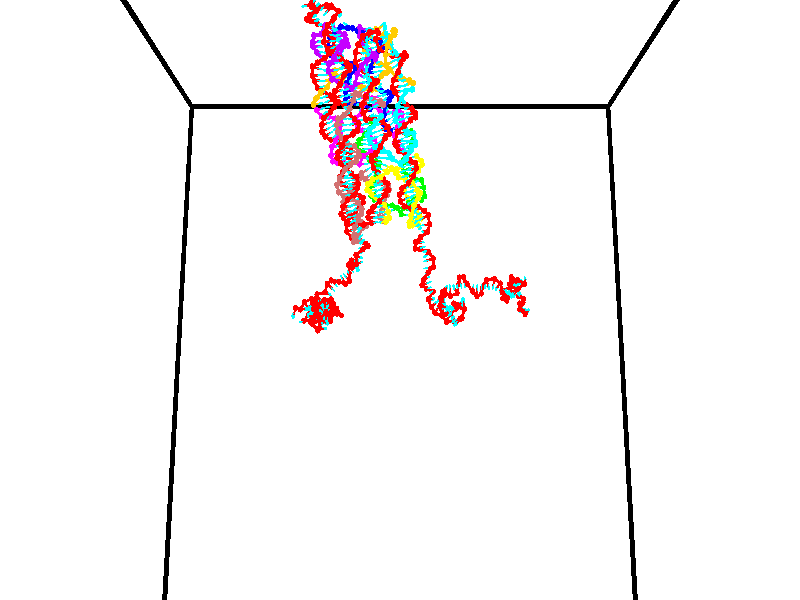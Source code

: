 // switches for output
#declare DRAW_BASES = 1; // possible values are 0, 1; only relevant for DNA ribbons
#declare DRAW_BASES_TYPE = 3; // possible values are 1, 2, 3; only relevant for DNA ribbons
#declare DRAW_FOG = 0; // set to 1 to enable fog

#include "colors.inc"

#include "transforms.inc"
background { rgb <1, 1, 1>}

#default {
   normal{
       ripples 0.25
       frequency 0.20
       turbulence 0.2
       lambda 5
   }
	finish {
		phong 0.1
		phong_size 40.
	}
}

// original window dimensions: 1024x640


// camera settings

camera {
	sky <0, 0.179814, -0.983701>
	up <0, 0.179814, -0.983701>
	right 1.6 * <1, 0, 0>
	location <35, 94.9851, 44.8844>
	look_at <35, 29.7336, 32.9568>
	direction <0, -65.2515, -11.9276>
	angle 67.0682
}


# declare cpy_camera_pos = <35, 94.9851, 44.8844>;
# if (DRAW_FOG = 1)
fog {
	fog_type 2
	up vnormalize(cpy_camera_pos)
	color rgbt<1,1,1,0.3>
	distance 1e-5
	fog_alt 3e-3
	fog_offset 56
}
# end


// LIGHTS

# declare lum = 6;
global_settings {
	ambient_light rgb lum * <0.05, 0.05, 0.05>
	max_trace_level 15
}# declare cpy_direct_light_amount = 0.25;
light_source
{	1000 * <-1, -1.16352, -0.803886>,
	rgb lum * cpy_direct_light_amount
	parallel
}

light_source
{	1000 * <1, 1.16352, 0.803886>,
	rgb lum * cpy_direct_light_amount
	parallel
}

// strand 0

// nucleotide -1

// particle -1
sphere {
	<24.423527, 34.709900, 34.554943> 0.250000
	pigment { color rgbt <1,0,0,0> }
	no_shadow
}
cylinder {
	<24.314758, 34.763103, 34.936176>,  <24.249498, 34.795025, 35.164917>, 0.100000
	pigment { color rgbt <1,0,0,0> }
	no_shadow
}
cylinder {
	<24.314758, 34.763103, 34.936176>,  <24.423527, 34.709900, 34.554943>, 0.100000
	pigment { color rgbt <1,0,0,0> }
	no_shadow
}

// particle -1
sphere {
	<24.314758, 34.763103, 34.936176> 0.100000
	pigment { color rgbt <1,0,0,0> }
	no_shadow
}
sphere {
	0, 1
	scale<0.080000,0.200000,0.300000>
	matrix <-0.621501, -0.780422, -0.068400,
		0.734709, -0.610941, 0.294880,
		-0.271919, 0.133013, 0.953083,
		24.233183, 34.803009, 35.222103>
	pigment { color rgbt <0,1,1,0> }
	no_shadow
}
cylinder {
	<24.966820, 35.156239, 34.761799>,  <24.423527, 34.709900, 34.554943>, 0.130000
	pigment { color rgbt <1,0,0,0> }
	no_shadow
}

// nucleotide -1

// particle -1
sphere {
	<24.966820, 35.156239, 34.761799> 0.250000
	pigment { color rgbt <1,0,0,0> }
	no_shadow
}
cylinder {
	<25.319788, 35.344387, 34.765499>,  <25.531569, 35.457275, 34.767719>, 0.100000
	pigment { color rgbt <1,0,0,0> }
	no_shadow
}
cylinder {
	<25.319788, 35.344387, 34.765499>,  <24.966820, 35.156239, 34.761799>, 0.100000
	pigment { color rgbt <1,0,0,0> }
	no_shadow
}

// particle -1
sphere {
	<25.319788, 35.344387, 34.765499> 0.100000
	pigment { color rgbt <1,0,0,0> }
	no_shadow
}
sphere {
	0, 1
	scale<0.080000,0.200000,0.300000>
	matrix <0.469549, -0.879315, -0.079558,
		-0.029285, 0.074549, -0.996787,
		0.882421, 0.470370, 0.009254,
		25.584515, 35.485497, 34.768276>
	pigment { color rgbt <0,1,1,0> }
	no_shadow
}
cylinder {
	<25.367132, 35.073238, 34.119816>,  <24.966820, 35.156239, 34.761799>, 0.130000
	pigment { color rgbt <1,0,0,0> }
	no_shadow
}

// nucleotide -1

// particle -1
sphere {
	<25.367132, 35.073238, 34.119816> 0.250000
	pigment { color rgbt <1,0,0,0> }
	no_shadow
}
cylinder {
	<25.623322, 35.134743, 34.420788>,  <25.777035, 35.171646, 34.601372>, 0.100000
	pigment { color rgbt <1,0,0,0> }
	no_shadow
}
cylinder {
	<25.623322, 35.134743, 34.420788>,  <25.367132, 35.073238, 34.119816>, 0.100000
	pigment { color rgbt <1,0,0,0> }
	no_shadow
}

// particle -1
sphere {
	<25.623322, 35.134743, 34.420788> 0.100000
	pigment { color rgbt <1,0,0,0> }
	no_shadow
}
sphere {
	0, 1
	scale<0.080000,0.200000,0.300000>
	matrix <0.496393, -0.830467, -0.252821,
		0.585994, 0.535427, -0.608218,
		0.640472, 0.153763, 0.752431,
		25.815464, 35.180870, 34.646519>
	pigment { color rgbt <0,1,1,0> }
	no_shadow
}
cylinder {
	<26.065735, 35.074459, 33.832588>,  <25.367132, 35.073238, 34.119816>, 0.130000
	pigment { color rgbt <1,0,0,0> }
	no_shadow
}

// nucleotide -1

// particle -1
sphere {
	<26.065735, 35.074459, 33.832588> 0.250000
	pigment { color rgbt <1,0,0,0> }
	no_shadow
}
cylinder {
	<26.089298, 34.987942, 34.222408>,  <26.103436, 34.936031, 34.456299>, 0.100000
	pigment { color rgbt <1,0,0,0> }
	no_shadow
}
cylinder {
	<26.089298, 34.987942, 34.222408>,  <26.065735, 35.074459, 33.832588>, 0.100000
	pigment { color rgbt <1,0,0,0> }
	no_shadow
}

// particle -1
sphere {
	<26.089298, 34.987942, 34.222408> 0.100000
	pigment { color rgbt <1,0,0,0> }
	no_shadow
}
sphere {
	0, 1
	scale<0.080000,0.200000,0.300000>
	matrix <0.482720, -0.848347, -0.217461,
		0.873792, 0.483244, 0.054435,
		0.058907, -0.216293, 0.974550,
		26.106970, 34.923054, 34.514774>
	pigment { color rgbt <0,1,1,0> }
	no_shadow
}
cylinder {
	<26.753008, 34.729443, 33.890892>,  <26.065735, 35.074459, 33.832588>, 0.130000
	pigment { color rgbt <1,0,0,0> }
	no_shadow
}

// nucleotide -1

// particle -1
sphere {
	<26.753008, 34.729443, 33.890892> 0.250000
	pigment { color rgbt <1,0,0,0> }
	no_shadow
}
cylinder {
	<26.549719, 34.622265, 34.218285>,  <26.427746, 34.557957, 34.414722>, 0.100000
	pigment { color rgbt <1,0,0,0> }
	no_shadow
}
cylinder {
	<26.549719, 34.622265, 34.218285>,  <26.753008, 34.729443, 33.890892>, 0.100000
	pigment { color rgbt <1,0,0,0> }
	no_shadow
}

// particle -1
sphere {
	<26.549719, 34.622265, 34.218285> 0.100000
	pigment { color rgbt <1,0,0,0> }
	no_shadow
}
sphere {
	0, 1
	scale<0.080000,0.200000,0.300000>
	matrix <0.481264, -0.876495, 0.011896,
		0.714210, 0.399953, 0.574406,
		-0.508222, -0.267944, 0.818484,
		26.397253, 34.541882, 34.463829>
	pigment { color rgbt <0,1,1,0> }
	no_shadow
}
cylinder {
	<27.281948, 34.507713, 34.235416>,  <26.753008, 34.729443, 33.890892>, 0.130000
	pigment { color rgbt <1,0,0,0> }
	no_shadow
}

// nucleotide -1

// particle -1
sphere {
	<27.281948, 34.507713, 34.235416> 0.250000
	pigment { color rgbt <1,0,0,0> }
	no_shadow
}
cylinder {
	<26.939669, 34.368340, 34.388454>,  <26.734301, 34.284718, 34.480278>, 0.100000
	pigment { color rgbt <1,0,0,0> }
	no_shadow
}
cylinder {
	<26.939669, 34.368340, 34.388454>,  <27.281948, 34.507713, 34.235416>, 0.100000
	pigment { color rgbt <1,0,0,0> }
	no_shadow
}

// particle -1
sphere {
	<26.939669, 34.368340, 34.388454> 0.100000
	pigment { color rgbt <1,0,0,0> }
	no_shadow
}
sphere {
	0, 1
	scale<0.080000,0.200000,0.300000>
	matrix <0.403680, -0.912043, 0.072254,
		0.323767, 0.216273, 0.921087,
		-0.855697, -0.348431, 0.382595,
		26.682961, 34.263809, 34.503231>
	pigment { color rgbt <0,1,1,0> }
	no_shadow
}
cylinder {
	<27.415573, 34.203133, 34.860928>,  <27.281948, 34.507713, 34.235416>, 0.130000
	pigment { color rgbt <1,0,0,0> }
	no_shadow
}

// nucleotide -1

// particle -1
sphere {
	<27.415573, 34.203133, 34.860928> 0.250000
	pigment { color rgbt <1,0,0,0> }
	no_shadow
}
cylinder {
	<27.069077, 34.031109, 34.759201>,  <26.861177, 33.927895, 34.698166>, 0.100000
	pigment { color rgbt <1,0,0,0> }
	no_shadow
}
cylinder {
	<27.069077, 34.031109, 34.759201>,  <27.415573, 34.203133, 34.860928>, 0.100000
	pigment { color rgbt <1,0,0,0> }
	no_shadow
}

// particle -1
sphere {
	<27.069077, 34.031109, 34.759201> 0.100000
	pigment { color rgbt <1,0,0,0> }
	no_shadow
}
sphere {
	0, 1
	scale<0.080000,0.200000,0.300000>
	matrix <0.341590, -0.881242, 0.326694,
		-0.364609, 0.196126, 0.910272,
		-0.866243, -0.430055, -0.254315,
		26.809204, 33.902092, 34.682907>
	pigment { color rgbt <0,1,1,0> }
	no_shadow
}
cylinder {
	<27.270262, 33.694389, 35.387215>,  <27.415573, 34.203133, 34.860928>, 0.130000
	pigment { color rgbt <1,0,0,0> }
	no_shadow
}

// nucleotide -1

// particle -1
sphere {
	<27.270262, 33.694389, 35.387215> 0.250000
	pigment { color rgbt <1,0,0,0> }
	no_shadow
}
cylinder {
	<27.066662, 33.572601, 35.065166>,  <26.944502, 33.499527, 34.871937>, 0.100000
	pigment { color rgbt <1,0,0,0> }
	no_shadow
}
cylinder {
	<27.066662, 33.572601, 35.065166>,  <27.270262, 33.694389, 35.387215>, 0.100000
	pigment { color rgbt <1,0,0,0> }
	no_shadow
}

// particle -1
sphere {
	<27.066662, 33.572601, 35.065166> 0.100000
	pigment { color rgbt <1,0,0,0> }
	no_shadow
}
sphere {
	0, 1
	scale<0.080000,0.200000,0.300000>
	matrix <0.328360, -0.933301, 0.145356,
		-0.795675, -0.190382, 0.575027,
		-0.509000, -0.304472, -0.805118,
		26.913961, 33.481258, 34.823631>
	pigment { color rgbt <0,1,1,0> }
	no_shadow
}
cylinder {
	<26.758013, 33.043568, 35.572746>,  <27.270262, 33.694389, 35.387215>, 0.130000
	pigment { color rgbt <1,0,0,0> }
	no_shadow
}

// nucleotide -1

// particle -1
sphere {
	<26.758013, 33.043568, 35.572746> 0.250000
	pigment { color rgbt <1,0,0,0> }
	no_shadow
}
cylinder {
	<26.853540, 33.040421, 35.184334>,  <26.910856, 33.038532, 34.951286>, 0.100000
	pigment { color rgbt <1,0,0,0> }
	no_shadow
}
cylinder {
	<26.853540, 33.040421, 35.184334>,  <26.758013, 33.043568, 35.572746>, 0.100000
	pigment { color rgbt <1,0,0,0> }
	no_shadow
}

// particle -1
sphere {
	<26.853540, 33.040421, 35.184334> 0.100000
	pigment { color rgbt <1,0,0,0> }
	no_shadow
}
sphere {
	0, 1
	scale<0.080000,0.200000,0.300000>
	matrix <0.491894, -0.861201, 0.127959,
		-0.837261, -0.508204, -0.201798,
		0.238818, -0.007872, -0.971032,
		26.925186, 33.038059, 34.893024>
	pigment { color rgbt <0,1,1,0> }
	no_shadow
}
cylinder {
	<26.507465, 32.407040, 35.278381>,  <26.758013, 33.043568, 35.572746>, 0.130000
	pigment { color rgbt <1,0,0,0> }
	no_shadow
}

// nucleotide -1

// particle -1
sphere {
	<26.507465, 32.407040, 35.278381> 0.250000
	pigment { color rgbt <1,0,0,0> }
	no_shadow
}
cylinder {
	<26.793997, 32.536129, 35.030922>,  <26.965916, 32.613583, 34.882446>, 0.100000
	pigment { color rgbt <1,0,0,0> }
	no_shadow
}
cylinder {
	<26.793997, 32.536129, 35.030922>,  <26.507465, 32.407040, 35.278381>, 0.100000
	pigment { color rgbt <1,0,0,0> }
	no_shadow
}

// particle -1
sphere {
	<26.793997, 32.536129, 35.030922> 0.100000
	pigment { color rgbt <1,0,0,0> }
	no_shadow
}
sphere {
	0, 1
	scale<0.080000,0.200000,0.300000>
	matrix <0.284126, -0.944687, -0.163824,
		-0.637297, -0.058422, -0.768401,
		0.716328, 0.322727, -0.618645,
		27.008896, 32.632946, 34.845329>
	pigment { color rgbt <0,1,1,0> }
	no_shadow
}
cylinder {
	<26.536604, 31.935387, 34.798080>,  <26.507465, 32.407040, 35.278381>, 0.130000
	pigment { color rgbt <1,0,0,0> }
	no_shadow
}

// nucleotide -1

// particle -1
sphere {
	<26.536604, 31.935387, 34.798080> 0.250000
	pigment { color rgbt <1,0,0,0> }
	no_shadow
}
cylinder {
	<26.888027, 32.114658, 34.732021>,  <27.098881, 32.222221, 34.692387>, 0.100000
	pigment { color rgbt <1,0,0,0> }
	no_shadow
}
cylinder {
	<26.888027, 32.114658, 34.732021>,  <26.536604, 31.935387, 34.798080>, 0.100000
	pigment { color rgbt <1,0,0,0> }
	no_shadow
}

// particle -1
sphere {
	<26.888027, 32.114658, 34.732021> 0.100000
	pigment { color rgbt <1,0,0,0> }
	no_shadow
}
sphere {
	0, 1
	scale<0.080000,0.200000,0.300000>
	matrix <0.419971, -0.889538, -0.179849,
		-0.227510, 0.088650, -0.969732,
		0.878557, 0.448177, -0.165149,
		27.151594, 32.249111, 34.682476>
	pigment { color rgbt <0,1,1,0> }
	no_shadow
}
cylinder {
	<26.886305, 31.791031, 34.083195>,  <26.536604, 31.935387, 34.798080>, 0.130000
	pigment { color rgbt <1,0,0,0> }
	no_shadow
}

// nucleotide -1

// particle -1
sphere {
	<26.886305, 31.791031, 34.083195> 0.250000
	pigment { color rgbt <1,0,0,0> }
	no_shadow
}
cylinder {
	<27.158426, 31.876242, 34.363712>,  <27.321699, 31.927368, 34.532021>, 0.100000
	pigment { color rgbt <1,0,0,0> }
	no_shadow
}
cylinder {
	<27.158426, 31.876242, 34.363712>,  <26.886305, 31.791031, 34.083195>, 0.100000
	pigment { color rgbt <1,0,0,0> }
	no_shadow
}

// particle -1
sphere {
	<27.158426, 31.876242, 34.363712> 0.100000
	pigment { color rgbt <1,0,0,0> }
	no_shadow
}
sphere {
	0, 1
	scale<0.080000,0.200000,0.300000>
	matrix <0.449774, -0.876821, -0.169966,
		0.578698, 0.431050, -0.692318,
		0.680303, 0.213028, 0.701290,
		27.362516, 31.940149, 34.574100>
	pigment { color rgbt <0,1,1,0> }
	no_shadow
}
cylinder {
	<27.559544, 31.625696, 33.856476>,  <26.886305, 31.791031, 34.083195>, 0.130000
	pigment { color rgbt <1,0,0,0> }
	no_shadow
}

// nucleotide -1

// particle -1
sphere {
	<27.559544, 31.625696, 33.856476> 0.250000
	pigment { color rgbt <1,0,0,0> }
	no_shadow
}
cylinder {
	<27.617846, 31.623222, 34.252197>,  <27.652826, 31.621738, 34.489628>, 0.100000
	pigment { color rgbt <1,0,0,0> }
	no_shadow
}
cylinder {
	<27.617846, 31.623222, 34.252197>,  <27.559544, 31.625696, 33.856476>, 0.100000
	pigment { color rgbt <1,0,0,0> }
	no_shadow
}

// particle -1
sphere {
	<27.617846, 31.623222, 34.252197> 0.100000
	pigment { color rgbt <1,0,0,0> }
	no_shadow
}
sphere {
	0, 1
	scale<0.080000,0.200000,0.300000>
	matrix <0.550535, -0.830339, -0.086304,
		0.821989, 0.557225, -0.117622,
		0.145757, -0.006186, 0.989301,
		27.661573, 31.621367, 34.548988>
	pigment { color rgbt <0,1,1,0> }
	no_shadow
}
cylinder {
	<28.314821, 31.809296, 34.090916>,  <27.559544, 31.625696, 33.856476>, 0.130000
	pigment { color rgbt <1,0,0,0> }
	no_shadow
}

// nucleotide -1

// particle -1
sphere {
	<28.314821, 31.809296, 34.090916> 0.250000
	pigment { color rgbt <1,0,0,0> }
	no_shadow
}
cylinder {
	<28.111265, 31.563423, 34.331978>,  <27.989132, 31.415899, 34.476616>, 0.100000
	pigment { color rgbt <1,0,0,0> }
	no_shadow
}
cylinder {
	<28.111265, 31.563423, 34.331978>,  <28.314821, 31.809296, 34.090916>, 0.100000
	pigment { color rgbt <1,0,0,0> }
	no_shadow
}

// particle -1
sphere {
	<28.111265, 31.563423, 34.331978> 0.100000
	pigment { color rgbt <1,0,0,0> }
	no_shadow
}
sphere {
	0, 1
	scale<0.080000,0.200000,0.300000>
	matrix <0.720707, -0.687079, -0.092214,
		0.470756, 0.387414, 0.792653,
		-0.508891, -0.614681, 0.602659,
		27.958597, 31.379019, 34.512775>
	pigment { color rgbt <0,1,1,0> }
	no_shadow
}
cylinder {
	<28.759935, 31.577227, 34.680218>,  <28.314821, 31.809296, 34.090916>, 0.130000
	pigment { color rgbt <1,0,0,0> }
	no_shadow
}

// nucleotide -1

// particle -1
sphere {
	<28.759935, 31.577227, 34.680218> 0.250000
	pigment { color rgbt <1,0,0,0> }
	no_shadow
}
cylinder {
	<28.479099, 31.304680, 34.597458>,  <28.310598, 31.141151, 34.547802>, 0.100000
	pigment { color rgbt <1,0,0,0> }
	no_shadow
}
cylinder {
	<28.479099, 31.304680, 34.597458>,  <28.759935, 31.577227, 34.680218>, 0.100000
	pigment { color rgbt <1,0,0,0> }
	no_shadow
}

// particle -1
sphere {
	<28.479099, 31.304680, 34.597458> 0.100000
	pigment { color rgbt <1,0,0,0> }
	no_shadow
}
sphere {
	0, 1
	scale<0.080000,0.200000,0.300000>
	matrix <0.710361, -0.690401, -0.136873,
		-0.049585, -0.243073, 0.968740,
		-0.702089, -0.681368, -0.206903,
		28.268473, 31.100269, 34.535385>
	pigment { color rgbt <0,1,1,0> }
	no_shadow
}
cylinder {
	<28.366943, 32.282818, 34.681435>,  <28.759935, 31.577227, 34.680218>, 0.130000
	pigment { color rgbt <1,0,0,0> }
	no_shadow
}

// nucleotide -1

// particle -1
sphere {
	<28.366943, 32.282818, 34.681435> 0.250000
	pigment { color rgbt <1,0,0,0> }
	no_shadow
}
cylinder {
	<28.013634, 32.185066, 34.521381>,  <27.801649, 32.126415, 34.425350>, 0.100000
	pigment { color rgbt <1,0,0,0> }
	no_shadow
}
cylinder {
	<28.013634, 32.185066, 34.521381>,  <28.366943, 32.282818, 34.681435>, 0.100000
	pigment { color rgbt <1,0,0,0> }
	no_shadow
}

// particle -1
sphere {
	<28.013634, 32.185066, 34.521381> 0.100000
	pigment { color rgbt <1,0,0,0> }
	no_shadow
}
sphere {
	0, 1
	scale<0.080000,0.200000,0.300000>
	matrix <-0.334381, 0.926568, 0.172225,
		0.328662, 0.285918, -0.900129,
		-0.883273, -0.244383, -0.400133,
		27.748652, 32.111752, 34.401340>
	pigment { color rgbt <0,1,1,0> }
	no_shadow
}
cylinder {
	<28.277220, 32.852486, 34.409103>,  <28.366943, 32.282818, 34.681435>, 0.130000
	pigment { color rgbt <1,0,0,0> }
	no_shadow
}

// nucleotide -1

// particle -1
sphere {
	<28.277220, 32.852486, 34.409103> 0.250000
	pigment { color rgbt <1,0,0,0> }
	no_shadow
}
cylinder {
	<27.932343, 32.656879, 34.461998>,  <27.725416, 32.539516, 34.493736>, 0.100000
	pigment { color rgbt <1,0,0,0> }
	no_shadow
}
cylinder {
	<27.932343, 32.656879, 34.461998>,  <28.277220, 32.852486, 34.409103>, 0.100000
	pigment { color rgbt <1,0,0,0> }
	no_shadow
}

// particle -1
sphere {
	<27.932343, 32.656879, 34.461998> 0.100000
	pigment { color rgbt <1,0,0,0> }
	no_shadow
}
sphere {
	0, 1
	scale<0.080000,0.200000,0.300000>
	matrix <-0.487172, 0.871975, 0.048195,
		-0.138878, -0.022870, -0.990045,
		-0.862192, -0.489016, 0.132240,
		27.673685, 32.510174, 34.501671>
	pigment { color rgbt <0,1,1,0> }
	no_shadow
}
cylinder {
	<27.861534, 32.999092, 33.862354>,  <28.277220, 32.852486, 34.409103>, 0.130000
	pigment { color rgbt <1,0,0,0> }
	no_shadow
}

// nucleotide -1

// particle -1
sphere {
	<27.861534, 32.999092, 33.862354> 0.250000
	pigment { color rgbt <1,0,0,0> }
	no_shadow
}
cylinder {
	<27.602404, 32.875614, 34.140930>,  <27.446926, 32.801529, 34.308075>, 0.100000
	pigment { color rgbt <1,0,0,0> }
	no_shadow
}
cylinder {
	<27.602404, 32.875614, 34.140930>,  <27.861534, 32.999092, 33.862354>, 0.100000
	pigment { color rgbt <1,0,0,0> }
	no_shadow
}

// particle -1
sphere {
	<27.602404, 32.875614, 34.140930> 0.100000
	pigment { color rgbt <1,0,0,0> }
	no_shadow
}
sphere {
	0, 1
	scale<0.080000,0.200000,0.300000>
	matrix <-0.534672, 0.835456, -0.127042,
		-0.542631, -0.454669, -0.706278,
		-0.647826, -0.308690, 0.696443,
		27.408056, 32.783009, 34.349861>
	pigment { color rgbt <0,1,1,0> }
	no_shadow
}
cylinder {
	<27.151627, 33.073830, 33.576565>,  <27.861534, 32.999092, 33.862354>, 0.130000
	pigment { color rgbt <1,0,0,0> }
	no_shadow
}

// nucleotide -1

// particle -1
sphere {
	<27.151627, 33.073830, 33.576565> 0.250000
	pigment { color rgbt <1,0,0,0> }
	no_shadow
}
cylinder {
	<27.102367, 33.050781, 33.972851>,  <27.072811, 33.036953, 34.210621>, 0.100000
	pigment { color rgbt <1,0,0,0> }
	no_shadow
}
cylinder {
	<27.102367, 33.050781, 33.972851>,  <27.151627, 33.073830, 33.576565>, 0.100000
	pigment { color rgbt <1,0,0,0> }
	no_shadow
}

// particle -1
sphere {
	<27.102367, 33.050781, 33.972851> 0.100000
	pigment { color rgbt <1,0,0,0> }
	no_shadow
}
sphere {
	0, 1
	scale<0.080000,0.200000,0.300000>
	matrix <-0.713291, 0.699222, -0.047998,
		-0.689964, -0.712579, -0.127207,
		-0.123148, -0.057619, 0.990714,
		27.065422, 33.033497, 34.270065>
	pigment { color rgbt <0,1,1,0> }
	no_shadow
}
cylinder {
	<26.414473, 33.173328, 33.681793>,  <27.151627, 33.073830, 33.576565>, 0.130000
	pigment { color rgbt <1,0,0,0> }
	no_shadow
}

// nucleotide -1

// particle -1
sphere {
	<26.414473, 33.173328, 33.681793> 0.250000
	pigment { color rgbt <1,0,0,0> }
	no_shadow
}
cylinder {
	<26.593063, 33.270023, 34.026402>,  <26.700218, 33.328041, 34.233166>, 0.100000
	pigment { color rgbt <1,0,0,0> }
	no_shadow
}
cylinder {
	<26.593063, 33.270023, 34.026402>,  <26.414473, 33.173328, 33.681793>, 0.100000
	pigment { color rgbt <1,0,0,0> }
	no_shadow
}

// particle -1
sphere {
	<26.593063, 33.270023, 34.026402> 0.100000
	pigment { color rgbt <1,0,0,0> }
	no_shadow
}
sphere {
	0, 1
	scale<0.080000,0.200000,0.300000>
	matrix <-0.584087, 0.808131, 0.075940,
		-0.677864, -0.537110, 0.502009,
		0.446477, 0.241740, 0.861522,
		26.727007, 33.342545, 34.284859>
	pigment { color rgbt <0,1,1,0> }
	no_shadow
}
cylinder {
	<25.843813, 33.578239, 33.543243>,  <26.414473, 33.173328, 33.681793>, 0.130000
	pigment { color rgbt <1,0,0,0> }
	no_shadow
}

// nucleotide -1

// particle -1
sphere {
	<25.843813, 33.578239, 33.543243> 0.250000
	pigment { color rgbt <1,0,0,0> }
	no_shadow
}
cylinder {
	<26.200291, 33.718166, 33.658760>,  <26.414177, 33.802124, 33.728069>, 0.100000
	pigment { color rgbt <1,0,0,0> }
	no_shadow
}
cylinder {
	<26.200291, 33.718166, 33.658760>,  <25.843813, 33.578239, 33.543243>, 0.100000
	pigment { color rgbt <1,0,0,0> }
	no_shadow
}

// particle -1
sphere {
	<26.200291, 33.718166, 33.658760> 0.100000
	pigment { color rgbt <1,0,0,0> }
	no_shadow
}
sphere {
	0, 1
	scale<0.080000,0.200000,0.300000>
	matrix <-0.429772, 0.854845, 0.290751,
		-0.145165, -0.383231, 0.912174,
		0.891192, 0.349820, 0.288796,
		26.467648, 33.823112, 33.745399>
	pigment { color rgbt <0,1,1,0> }
	no_shadow
}
cylinder {
	<25.778656, 33.373062, 34.238838>,  <25.843813, 33.578239, 33.543243>, 0.130000
	pigment { color rgbt <1,0,0,0> }
	no_shadow
}

// nucleotide -1

// particle -1
sphere {
	<25.778656, 33.373062, 34.238838> 0.250000
	pigment { color rgbt <1,0,0,0> }
	no_shadow
}
cylinder {
	<26.111900, 33.553696, 34.366585>,  <26.311848, 33.662075, 34.443233>, 0.100000
	pigment { color rgbt <1,0,0,0> }
	no_shadow
}
cylinder {
	<26.111900, 33.553696, 34.366585>,  <25.778656, 33.373062, 34.238838>, 0.100000
	pigment { color rgbt <1,0,0,0> }
	no_shadow
}

// particle -1
sphere {
	<26.111900, 33.553696, 34.366585> 0.100000
	pigment { color rgbt <1,0,0,0> }
	no_shadow
}
sphere {
	0, 1
	scale<0.080000,0.200000,0.300000>
	matrix <-0.523491, 0.830178, 0.191733,
		-0.178549, -0.326922, 0.928031,
		0.833113, 0.451582, 0.319369,
		26.361834, 33.689171, 34.462395>
	pigment { color rgbt <0,1,1,0> }
	no_shadow
}
cylinder {
	<25.595360, 33.680782, 34.977589>,  <25.778656, 33.373062, 34.238838>, 0.130000
	pigment { color rgbt <1,0,0,0> }
	no_shadow
}

// nucleotide -1

// particle -1
sphere {
	<25.595360, 33.680782, 34.977589> 0.250000
	pigment { color rgbt <1,0,0,0> }
	no_shadow
}
cylinder {
	<25.935453, 33.857361, 34.862885>,  <26.139509, 33.963306, 34.794064>, 0.100000
	pigment { color rgbt <1,0,0,0> }
	no_shadow
}
cylinder {
	<25.935453, 33.857361, 34.862885>,  <25.595360, 33.680782, 34.977589>, 0.100000
	pigment { color rgbt <1,0,0,0> }
	no_shadow
}

// particle -1
sphere {
	<25.935453, 33.857361, 34.862885> 0.100000
	pigment { color rgbt <1,0,0,0> }
	no_shadow
}
sphere {
	0, 1
	scale<0.080000,0.200000,0.300000>
	matrix <-0.383744, 0.892668, 0.236398,
		0.360337, -0.090951, 0.928378,
		0.850234, 0.441442, -0.286759,
		26.190523, 33.989792, 34.776855>
	pigment { color rgbt <0,1,1,0> }
	no_shadow
}
cylinder {
	<25.133217, 33.832382, 35.506111>,  <25.595360, 33.680782, 34.977589>, 0.130000
	pigment { color rgbt <1,0,0,0> }
	no_shadow
}

// nucleotide -1

// particle -1
sphere {
	<25.133217, 33.832382, 35.506111> 0.250000
	pigment { color rgbt <1,0,0,0> }
	no_shadow
}
cylinder {
	<25.039637, 34.206352, 35.612835>,  <24.983488, 34.430733, 35.676868>, 0.100000
	pigment { color rgbt <1,0,0,0> }
	no_shadow
}
cylinder {
	<25.039637, 34.206352, 35.612835>,  <25.133217, 33.832382, 35.506111>, 0.100000
	pigment { color rgbt <1,0,0,0> }
	no_shadow
}

// particle -1
sphere {
	<25.039637, 34.206352, 35.612835> 0.100000
	pigment { color rgbt <1,0,0,0> }
	no_shadow
}
sphere {
	0, 1
	scale<0.080000,0.200000,0.300000>
	matrix <0.222725, -0.215592, 0.950744,
		0.946393, 0.281854, -0.157792,
		-0.233953, 0.934921, 0.266811,
		24.969450, 34.486828, 35.692879>
	pigment { color rgbt <0,1,1,0> }
	no_shadow
}
cylinder {
	<25.837238, 34.104183, 35.541866>,  <25.133217, 33.832382, 35.506111>, 0.130000
	pigment { color rgbt <1,0,0,0> }
	no_shadow
}

// nucleotide -1

// particle -1
sphere {
	<25.837238, 34.104183, 35.541866> 0.250000
	pigment { color rgbt <1,0,0,0> }
	no_shadow
}
cylinder {
	<25.982296, 34.252373, 35.199818>,  <26.069330, 34.341286, 34.994587>, 0.100000
	pigment { color rgbt <1,0,0,0> }
	no_shadow
}
cylinder {
	<25.982296, 34.252373, 35.199818>,  <25.837238, 34.104183, 35.541866>, 0.100000
	pigment { color rgbt <1,0,0,0> }
	no_shadow
}

// particle -1
sphere {
	<25.982296, 34.252373, 35.199818> 0.100000
	pigment { color rgbt <1,0,0,0> }
	no_shadow
}
sphere {
	0, 1
	scale<0.080000,0.200000,0.300000>
	matrix <-0.535762, 0.833673, 0.133974,
		0.762528, 0.409557, 0.500814,
		0.362645, 0.370476, -0.855124,
		26.091089, 34.363514, 34.943279>
	pigment { color rgbt <0,1,1,0> }
	no_shadow
}
cylinder {
	<25.983824, 34.756443, 35.824440>,  <25.837238, 34.104183, 35.541866>, 0.130000
	pigment { color rgbt <1,0,0,0> }
	no_shadow
}

// nucleotide -1

// particle -1
sphere {
	<25.983824, 34.756443, 35.824440> 0.250000
	pigment { color rgbt <1,0,0,0> }
	no_shadow
}
cylinder {
	<26.046545, 34.790028, 35.430817>,  <26.084177, 34.810181, 35.194645>, 0.100000
	pigment { color rgbt <1,0,0,0> }
	no_shadow
}
cylinder {
	<26.046545, 34.790028, 35.430817>,  <25.983824, 34.756443, 35.824440>, 0.100000
	pigment { color rgbt <1,0,0,0> }
	no_shadow
}

// particle -1
sphere {
	<26.046545, 34.790028, 35.430817> 0.100000
	pigment { color rgbt <1,0,0,0> }
	no_shadow
}
sphere {
	0, 1
	scale<0.080000,0.200000,0.300000>
	matrix <-0.401273, 0.915848, 0.014206,
		0.902438, 0.392647, 0.177299,
		0.156801, 0.083966, -0.984055,
		26.093586, 34.815216, 35.135601>
	pigment { color rgbt <0,1,1,0> }
	no_shadow
}
cylinder {
	<26.534927, 35.183475, 35.729851>,  <25.983824, 34.756443, 35.824440>, 0.130000
	pigment { color rgbt <1,0,0,0> }
	no_shadow
}

// nucleotide -1

// particle -1
sphere {
	<26.534927, 35.183475, 35.729851> 0.250000
	pigment { color rgbt <1,0,0,0> }
	no_shadow
}
cylinder {
	<26.304703, 35.199802, 35.403156>,  <26.166569, 35.209599, 35.207138>, 0.100000
	pigment { color rgbt <1,0,0,0> }
	no_shadow
}
cylinder {
	<26.304703, 35.199802, 35.403156>,  <26.534927, 35.183475, 35.729851>, 0.100000
	pigment { color rgbt <1,0,0,0> }
	no_shadow
}

// particle -1
sphere {
	<26.304703, 35.199802, 35.403156> 0.100000
	pigment { color rgbt <1,0,0,0> }
	no_shadow
}
sphere {
	0, 1
	scale<0.080000,0.200000,0.300000>
	matrix <-0.453037, 0.815563, 0.360020,
		0.680799, 0.577226, -0.450912,
		-0.575560, 0.040822, -0.816740,
		26.132034, 35.212048, 35.158134>
	pigment { color rgbt <0,1,1,0> }
	no_shadow
}
cylinder {
	<26.505173, 35.887169, 35.594345>,  <26.534927, 35.183475, 35.729851>, 0.130000
	pigment { color rgbt <1,0,0,0> }
	no_shadow
}

// nucleotide -1

// particle -1
sphere {
	<26.505173, 35.887169, 35.594345> 0.250000
	pigment { color rgbt <1,0,0,0> }
	no_shadow
}
cylinder {
	<26.174461, 35.710312, 35.455235>,  <25.976034, 35.604198, 35.371769>, 0.100000
	pigment { color rgbt <1,0,0,0> }
	no_shadow
}
cylinder {
	<26.174461, 35.710312, 35.455235>,  <26.505173, 35.887169, 35.594345>, 0.100000
	pigment { color rgbt <1,0,0,0> }
	no_shadow
}

// particle -1
sphere {
	<26.174461, 35.710312, 35.455235> 0.100000
	pigment { color rgbt <1,0,0,0> }
	no_shadow
}
sphere {
	0, 1
	scale<0.080000,0.200000,0.300000>
	matrix <-0.510619, 0.849270, 0.134197,
		0.236026, 0.288534, -0.927922,
		-0.826777, -0.442141, -0.347781,
		25.926428, 35.577671, 35.350899>
	pigment { color rgbt <0,1,1,0> }
	no_shadow
}
cylinder {
	<26.672623, 36.087841, 34.974743>,  <26.505173, 35.887169, 35.594345>, 0.130000
	pigment { color rgbt <1,0,0,0> }
	no_shadow
}

// nucleotide -1

// particle -1
sphere {
	<26.672623, 36.087841, 34.974743> 0.250000
	pigment { color rgbt <1,0,0,0> }
	no_shadow
}
cylinder {
	<27.039074, 35.990509, 34.847305>,  <27.258944, 35.932110, 34.770844>, 0.100000
	pigment { color rgbt <1,0,0,0> }
	no_shadow
}
cylinder {
	<27.039074, 35.990509, 34.847305>,  <26.672623, 36.087841, 34.974743>, 0.100000
	pigment { color rgbt <1,0,0,0> }
	no_shadow
}

// particle -1
sphere {
	<27.039074, 35.990509, 34.847305> 0.100000
	pigment { color rgbt <1,0,0,0> }
	no_shadow
}
sphere {
	0, 1
	scale<0.080000,0.200000,0.300000>
	matrix <0.213115, 0.968729, -0.127067,
		0.339548, 0.048513, 0.939337,
		0.916127, -0.243332, -0.318592,
		27.313911, 35.917511, 34.751728>
	pigment { color rgbt <0,1,1,0> }
	no_shadow
}
cylinder {
	<27.297096, 36.282684, 35.454647>,  <26.672623, 36.087841, 34.974743>, 0.130000
	pigment { color rgbt <1,0,0,0> }
	no_shadow
}

// nucleotide -1

// particle -1
sphere {
	<27.297096, 36.282684, 35.454647> 0.250000
	pigment { color rgbt <1,0,0,0> }
	no_shadow
}
cylinder {
	<27.364996, 36.280144, 35.060459>,  <27.405735, 36.278618, 34.823948>, 0.100000
	pigment { color rgbt <1,0,0,0> }
	no_shadow
}
cylinder {
	<27.364996, 36.280144, 35.060459>,  <27.297096, 36.282684, 35.454647>, 0.100000
	pigment { color rgbt <1,0,0,0> }
	no_shadow
}

// particle -1
sphere {
	<27.364996, 36.280144, 35.060459> 0.100000
	pigment { color rgbt <1,0,0,0> }
	no_shadow
}
sphere {
	0, 1
	scale<0.080000,0.200000,0.300000>
	matrix <0.237569, 0.970752, 0.034660,
		0.956424, -0.240000, 0.166292,
		0.169747, -0.006356, -0.985467,
		27.415920, 36.278236, 34.764820>
	pigment { color rgbt <0,1,1,0> }
	no_shadow
}
cylinder {
	<28.034002, 36.448227, 35.418858>,  <27.297096, 36.282684, 35.454647>, 0.130000
	pigment { color rgbt <1,0,0,0> }
	no_shadow
}

// nucleotide -1

// particle -1
sphere {
	<28.034002, 36.448227, 35.418858> 0.250000
	pigment { color rgbt <1,0,0,0> }
	no_shadow
}
cylinder {
	<27.832272, 36.550068, 35.088806>,  <27.711233, 36.611172, 34.890778>, 0.100000
	pigment { color rgbt <1,0,0,0> }
	no_shadow
}
cylinder {
	<27.832272, 36.550068, 35.088806>,  <28.034002, 36.448227, 35.418858>, 0.100000
	pigment { color rgbt <1,0,0,0> }
	no_shadow
}

// particle -1
sphere {
	<27.832272, 36.550068, 35.088806> 0.100000
	pigment { color rgbt <1,0,0,0> }
	no_shadow
}
sphere {
	0, 1
	scale<0.080000,0.200000,0.300000>
	matrix <0.343491, 0.935843, 0.078819,
		0.792254, -0.243673, -0.559425,
		-0.504328, 0.254602, -0.825125,
		27.680973, 36.626450, 34.841270>
	pigment { color rgbt <0,1,1,0> }
	no_shadow
}
cylinder {
	<28.475676, 36.817364, 35.066818>,  <28.034002, 36.448227, 35.418858>, 0.130000
	pigment { color rgbt <1,0,0,0> }
	no_shadow
}

// nucleotide -1

// particle -1
sphere {
	<28.475676, 36.817364, 35.066818> 0.250000
	pigment { color rgbt <1,0,0,0> }
	no_shadow
}
cylinder {
	<28.115652, 36.911087, 34.919853>,  <27.899637, 36.967319, 34.831673>, 0.100000
	pigment { color rgbt <1,0,0,0> }
	no_shadow
}
cylinder {
	<28.115652, 36.911087, 34.919853>,  <28.475676, 36.817364, 35.066818>, 0.100000
	pigment { color rgbt <1,0,0,0> }
	no_shadow
}

// particle -1
sphere {
	<28.115652, 36.911087, 34.919853> 0.100000
	pigment { color rgbt <1,0,0,0> }
	no_shadow
}
sphere {
	0, 1
	scale<0.080000,0.200000,0.300000>
	matrix <0.202424, 0.971462, 0.123635,
		0.385899, 0.036904, -0.921802,
		-0.900059, 0.234306, -0.367416,
		27.845634, 36.981380, 34.809628>
	pigment { color rgbt <0,1,1,0> }
	no_shadow
}
cylinder {
	<28.597549, 37.416420, 34.729496>,  <28.475676, 36.817364, 35.066818>, 0.130000
	pigment { color rgbt <1,0,0,0> }
	no_shadow
}

// nucleotide -1

// particle -1
sphere {
	<28.597549, 37.416420, 34.729496> 0.250000
	pigment { color rgbt <1,0,0,0> }
	no_shadow
}
cylinder {
	<28.200739, 37.418777, 34.779854>,  <27.962652, 37.420193, 34.810066>, 0.100000
	pigment { color rgbt <1,0,0,0> }
	no_shadow
}
cylinder {
	<28.200739, 37.418777, 34.779854>,  <28.597549, 37.416420, 34.729496>, 0.100000
	pigment { color rgbt <1,0,0,0> }
	no_shadow
}

// particle -1
sphere {
	<28.200739, 37.418777, 34.779854> 0.100000
	pigment { color rgbt <1,0,0,0> }
	no_shadow
}
sphere {
	0, 1
	scale<0.080000,0.200000,0.300000>
	matrix <0.055571, 0.917006, 0.394984,
		-0.113117, 0.398830, -0.910021,
		-0.992026, 0.005891, 0.125892,
		27.903131, 37.420544, 34.817623>
	pigment { color rgbt <0,1,1,0> }
	no_shadow
}
cylinder {
	<28.403584, 38.090717, 34.430420>,  <28.597549, 37.416420, 34.729496>, 0.130000
	pigment { color rgbt <1,0,0,0> }
	no_shadow
}

// nucleotide -1

// particle -1
sphere {
	<28.403584, 38.090717, 34.430420> 0.250000
	pigment { color rgbt <1,0,0,0> }
	no_shadow
}
cylinder {
	<28.129089, 37.954781, 34.687664>,  <27.964394, 37.873219, 34.842010>, 0.100000
	pigment { color rgbt <1,0,0,0> }
	no_shadow
}
cylinder {
	<28.129089, 37.954781, 34.687664>,  <28.403584, 38.090717, 34.430420>, 0.100000
	pigment { color rgbt <1,0,0,0> }
	no_shadow
}

// particle -1
sphere {
	<28.129089, 37.954781, 34.687664> 0.100000
	pigment { color rgbt <1,0,0,0> }
	no_shadow
}
sphere {
	0, 1
	scale<0.080000,0.200000,0.300000>
	matrix <0.047670, 0.861230, 0.505974,
		-0.725815, 0.377874, -0.574807,
		-0.686236, -0.339843, 0.643107,
		27.923218, 37.852829, 34.880596>
	pigment { color rgbt <0,1,1,0> }
	no_shadow
}
cylinder {
	<27.806826, 38.628422, 34.600468>,  <28.403584, 38.090717, 34.430420>, 0.130000
	pigment { color rgbt <1,0,0,0> }
	no_shadow
}

// nucleotide -1

// particle -1
sphere {
	<27.806826, 38.628422, 34.600468> 0.250000
	pigment { color rgbt <1,0,0,0> }
	no_shadow
}
cylinder {
	<27.837290, 38.384403, 34.915947>,  <27.855568, 38.237991, 35.105232>, 0.100000
	pigment { color rgbt <1,0,0,0> }
	no_shadow
}
cylinder {
	<27.837290, 38.384403, 34.915947>,  <27.806826, 38.628422, 34.600468>, 0.100000
	pigment { color rgbt <1,0,0,0> }
	no_shadow
}

// particle -1
sphere {
	<27.837290, 38.384403, 34.915947> 0.100000
	pigment { color rgbt <1,0,0,0> }
	no_shadow
}
sphere {
	0, 1
	scale<0.080000,0.200000,0.300000>
	matrix <0.049874, 0.792333, 0.608047,
		-0.995848, -0.006973, 0.090769,
		0.076159, -0.610049, 0.788695,
		27.860138, 38.201389, 35.152554>
	pigment { color rgbt <0,1,1,0> }
	no_shadow
}
cylinder {
	<27.212864, 38.728580, 35.005322>,  <27.806826, 38.628422, 34.600468>, 0.130000
	pigment { color rgbt <1,0,0,0> }
	no_shadow
}

// nucleotide -1

// particle -1
sphere {
	<27.212864, 38.728580, 35.005322> 0.250000
	pigment { color rgbt <1,0,0,0> }
	no_shadow
}
cylinder {
	<27.522697, 38.599648, 35.222992>,  <27.708597, 38.522289, 35.353592>, 0.100000
	pigment { color rgbt <1,0,0,0> }
	no_shadow
}
cylinder {
	<27.522697, 38.599648, 35.222992>,  <27.212864, 38.728580, 35.005322>, 0.100000
	pigment { color rgbt <1,0,0,0> }
	no_shadow
}

// particle -1
sphere {
	<27.522697, 38.599648, 35.222992> 0.100000
	pigment { color rgbt <1,0,0,0> }
	no_shadow
}
sphere {
	0, 1
	scale<0.080000,0.200000,0.300000>
	matrix <-0.084100, 0.800259, 0.593728,
		-0.626856, -0.505657, 0.592758,
		0.774583, -0.322331, 0.544173,
		27.755072, 38.502949, 35.386246>
	pigment { color rgbt <0,1,1,0> }
	no_shadow
}
cylinder {
	<27.063049, 38.738960, 35.752384>,  <27.212864, 38.728580, 35.005322>, 0.130000
	pigment { color rgbt <1,0,0,0> }
	no_shadow
}

// nucleotide -1

// particle -1
sphere {
	<27.063049, 38.738960, 35.752384> 0.250000
	pigment { color rgbt <1,0,0,0> }
	no_shadow
}
cylinder {
	<27.453098, 38.807648, 35.696320>,  <27.687128, 38.848862, 35.662682>, 0.100000
	pigment { color rgbt <1,0,0,0> }
	no_shadow
}
cylinder {
	<27.453098, 38.807648, 35.696320>,  <27.063049, 38.738960, 35.752384>, 0.100000
	pigment { color rgbt <1,0,0,0> }
	no_shadow
}

// particle -1
sphere {
	<27.453098, 38.807648, 35.696320> 0.100000
	pigment { color rgbt <1,0,0,0> }
	no_shadow
}
sphere {
	0, 1
	scale<0.080000,0.200000,0.300000>
	matrix <-0.085692, 0.875210, 0.476093,
		0.204422, -0.452239, 0.868154,
		0.975125, 0.171718, -0.140159,
		27.745636, 38.859161, 35.654270>
	pigment { color rgbt <0,1,1,0> }
	no_shadow
}
cylinder {
	<26.766861, 38.870846, 36.505611>,  <27.063049, 38.738960, 35.752384>, 0.130000
	pigment { color rgbt <1,0,0,0> }
	no_shadow
}

// nucleotide -1

// particle -1
sphere {
	<26.766861, 38.870846, 36.505611> 0.250000
	pigment { color rgbt <1,0,0,0> }
	no_shadow
}
cylinder {
	<27.106985, 38.787811, 36.312168>,  <27.311060, 38.737991, 36.196102>, 0.100000
	pigment { color rgbt <1,0,0,0> }
	no_shadow
}
cylinder {
	<27.106985, 38.787811, 36.312168>,  <26.766861, 38.870846, 36.505611>, 0.100000
	pigment { color rgbt <1,0,0,0> }
	no_shadow
}

// particle -1
sphere {
	<27.106985, 38.787811, 36.312168> 0.100000
	pigment { color rgbt <1,0,0,0> }
	no_shadow
}
sphere {
	0, 1
	scale<0.080000,0.200000,0.300000>
	matrix <0.431045, 0.801927, 0.413659,
		0.301950, -0.560197, 0.771366,
		0.850309, -0.207589, -0.483612,
		27.362078, 38.725536, 36.167084>
	pigment { color rgbt <0,1,1,0> }
	no_shadow
}
cylinder {
	<27.254915, 38.699173, 37.022057>,  <26.766861, 38.870846, 36.505611>, 0.130000
	pigment { color rgbt <1,0,0,0> }
	no_shadow
}

// nucleotide -1

// particle -1
sphere {
	<27.254915, 38.699173, 37.022057> 0.250000
	pigment { color rgbt <1,0,0,0> }
	no_shadow
}
cylinder {
	<27.452736, 38.854950, 36.711250>,  <27.571428, 38.948414, 36.524765>, 0.100000
	pigment { color rgbt <1,0,0,0> }
	no_shadow
}
cylinder {
	<27.452736, 38.854950, 36.711250>,  <27.254915, 38.699173, 37.022057>, 0.100000
	pigment { color rgbt <1,0,0,0> }
	no_shadow
}

// particle -1
sphere {
	<27.452736, 38.854950, 36.711250> 0.100000
	pigment { color rgbt <1,0,0,0> }
	no_shadow
}
sphere {
	0, 1
	scale<0.080000,0.200000,0.300000>
	matrix <0.429579, 0.667647, 0.608037,
		0.755567, -0.634496, 0.162891,
		0.494551, 0.389438, -0.777018,
		27.601101, 38.971783, 36.478146>
	pigment { color rgbt <0,1,1,0> }
	no_shadow
}
cylinder {
	<27.496601, 39.365211, 36.943542>,  <27.254915, 38.699173, 37.022057>, 0.130000
	pigment { color rgbt <1,0,0,0> }
	no_shadow
}

// nucleotide -1

// particle -1
sphere {
	<27.496601, 39.365211, 36.943542> 0.250000
	pigment { color rgbt <1,0,0,0> }
	no_shadow
}
cylinder {
	<27.821230, 39.595016, 36.986046>,  <28.016006, 39.732899, 37.011547>, 0.100000
	pigment { color rgbt <1,0,0,0> }
	no_shadow
}
cylinder {
	<27.821230, 39.595016, 36.986046>,  <27.496601, 39.365211, 36.943542>, 0.100000
	pigment { color rgbt <1,0,0,0> }
	no_shadow
}

// particle -1
sphere {
	<27.821230, 39.595016, 36.986046> 0.100000
	pigment { color rgbt <1,0,0,0> }
	no_shadow
}
sphere {
	0, 1
	scale<0.080000,0.200000,0.300000>
	matrix <0.427636, -0.460194, -0.778041,
		-0.398094, 0.676875, -0.619162,
		0.811572, 0.574510, 0.106255,
		28.064701, 39.767368, 37.017921>
	pigment { color rgbt <0,1,1,0> }
	no_shadow
}
cylinder {
	<27.610853, 39.883736, 36.307606>,  <27.496601, 39.365211, 36.943542>, 0.130000
	pigment { color rgbt <1,0,0,0> }
	no_shadow
}

// nucleotide -1

// particle -1
sphere {
	<27.610853, 39.883736, 36.307606> 0.250000
	pigment { color rgbt <1,0,0,0> }
	no_shadow
}
cylinder {
	<27.937000, 39.709328, 36.459957>,  <28.132689, 39.604683, 36.551369>, 0.100000
	pigment { color rgbt <1,0,0,0> }
	no_shadow
}
cylinder {
	<27.937000, 39.709328, 36.459957>,  <27.610853, 39.883736, 36.307606>, 0.100000
	pigment { color rgbt <1,0,0,0> }
	no_shadow
}

// particle -1
sphere {
	<27.937000, 39.709328, 36.459957> 0.100000
	pigment { color rgbt <1,0,0,0> }
	no_shadow
}
sphere {
	0, 1
	scale<0.080000,0.200000,0.300000>
	matrix <0.000972, -0.656846, -0.754024,
		0.578943, 0.615177, -0.535147,
		0.815367, -0.436017, 0.380875,
		28.181610, 39.578522, 36.574219>
	pigment { color rgbt <0,1,1,0> }
	no_shadow
}
cylinder {
	<28.136272, 39.706104, 35.722992>,  <27.610853, 39.883736, 36.307606>, 0.130000
	pigment { color rgbt <1,0,0,0> }
	no_shadow
}

// nucleotide -1

// particle -1
sphere {
	<28.136272, 39.706104, 35.722992> 0.250000
	pigment { color rgbt <1,0,0,0> }
	no_shadow
}
cylinder {
	<28.118628, 39.467415, 36.043488>,  <28.108040, 39.324200, 36.235783>, 0.100000
	pigment { color rgbt <1,0,0,0> }
	no_shadow
}
cylinder {
	<28.118628, 39.467415, 36.043488>,  <28.136272, 39.706104, 35.722992>, 0.100000
	pigment { color rgbt <1,0,0,0> }
	no_shadow
}

// particle -1
sphere {
	<28.118628, 39.467415, 36.043488> 0.100000
	pigment { color rgbt <1,0,0,0> }
	no_shadow
}
sphere {
	0, 1
	scale<0.080000,0.200000,0.300000>
	matrix <-0.256310, -0.768410, -0.586388,
		0.965588, -0.231231, -0.119050,
		-0.044112, -0.596723, 0.801234,
		28.105394, 39.288399, 36.283859>
	pigment { color rgbt <0,1,1,0> }
	no_shadow
}
cylinder {
	<28.513807, 39.104858, 35.670033>,  <28.136272, 39.706104, 35.722992>, 0.130000
	pigment { color rgbt <1,0,0,0> }
	no_shadow
}

// nucleotide -1

// particle -1
sphere {
	<28.513807, 39.104858, 35.670033> 0.250000
	pigment { color rgbt <1,0,0,0> }
	no_shadow
}
cylinder {
	<28.234901, 38.996796, 35.935616>,  <28.067558, 38.931957, 36.094963>, 0.100000
	pigment { color rgbt <1,0,0,0> }
	no_shadow
}
cylinder {
	<28.234901, 38.996796, 35.935616>,  <28.513807, 39.104858, 35.670033>, 0.100000
	pigment { color rgbt <1,0,0,0> }
	no_shadow
}

// particle -1
sphere {
	<28.234901, 38.996796, 35.935616> 0.100000
	pigment { color rgbt <1,0,0,0> }
	no_shadow
}
sphere {
	0, 1
	scale<0.080000,0.200000,0.300000>
	matrix <-0.215445, -0.804450, -0.553574,
		0.683669, -0.529034, 0.502712,
		-0.697266, -0.270155, 0.663955,
		28.025721, 38.915749, 36.134804>
	pigment { color rgbt <0,1,1,0> }
	no_shadow
}
cylinder {
	<28.546713, 38.403397, 35.728409>,  <28.513807, 39.104858, 35.670033>, 0.130000
	pigment { color rgbt <1,0,0,0> }
	no_shadow
}

// nucleotide -1

// particle -1
sphere {
	<28.546713, 38.403397, 35.728409> 0.250000
	pigment { color rgbt <1,0,0,0> }
	no_shadow
}
cylinder {
	<28.183348, 38.526482, 35.841614>,  <27.965328, 38.600334, 35.909538>, 0.100000
	pigment { color rgbt <1,0,0,0> }
	no_shadow
}
cylinder {
	<28.183348, 38.526482, 35.841614>,  <28.546713, 38.403397, 35.728409>, 0.100000
	pigment { color rgbt <1,0,0,0> }
	no_shadow
}

// particle -1
sphere {
	<28.183348, 38.526482, 35.841614> 0.100000
	pigment { color rgbt <1,0,0,0> }
	no_shadow
}
sphere {
	0, 1
	scale<0.080000,0.200000,0.300000>
	matrix <-0.406952, -0.805952, -0.429920,
		0.095804, -0.505719, 0.857362,
		-0.908412, 0.307717, 0.283017,
		27.910824, 38.618797, 35.926517>
	pigment { color rgbt <0,1,1,0> }
	no_shadow
}
cylinder {
	<28.360746, 37.869110, 36.139359>,  <28.546713, 38.403397, 35.728409>, 0.130000
	pigment { color rgbt <1,0,0,0> }
	no_shadow
}

// nucleotide -1

// particle -1
sphere {
	<28.360746, 37.869110, 36.139359> 0.250000
	pigment { color rgbt <1,0,0,0> }
	no_shadow
}
cylinder {
	<28.066971, 38.060280, 35.946613>,  <27.890705, 38.174980, 35.830967>, 0.100000
	pigment { color rgbt <1,0,0,0> }
	no_shadow
}
cylinder {
	<28.066971, 38.060280, 35.946613>,  <28.360746, 37.869110, 36.139359>, 0.100000
	pigment { color rgbt <1,0,0,0> }
	no_shadow
}

// particle -1
sphere {
	<28.066971, 38.060280, 35.946613> 0.100000
	pigment { color rgbt <1,0,0,0> }
	no_shadow
}
sphere {
	0, 1
	scale<0.080000,0.200000,0.300000>
	matrix <-0.175881, -0.819778, -0.545004,
		-0.655488, -0.315522, 0.686135,
		-0.734439, 0.477921, -0.481861,
		27.846640, 38.203655, 35.802055>
	pigment { color rgbt <0,1,1,0> }
	no_shadow
}
cylinder {
	<27.742516, 37.460133, 36.102200>,  <28.360746, 37.869110, 36.139359>, 0.130000
	pigment { color rgbt <1,0,0,0> }
	no_shadow
}

// nucleotide -1

// particle -1
sphere {
	<27.742516, 37.460133, 36.102200> 0.250000
	pigment { color rgbt <1,0,0,0> }
	no_shadow
}
cylinder {
	<27.724251, 37.703766, 35.785484>,  <27.713291, 37.849945, 35.595455>, 0.100000
	pigment { color rgbt <1,0,0,0> }
	no_shadow
}
cylinder {
	<27.724251, 37.703766, 35.785484>,  <27.742516, 37.460133, 36.102200>, 0.100000
	pigment { color rgbt <1,0,0,0> }
	no_shadow
}

// particle -1
sphere {
	<27.724251, 37.703766, 35.785484> 0.100000
	pigment { color rgbt <1,0,0,0> }
	no_shadow
}
sphere {
	0, 1
	scale<0.080000,0.200000,0.300000>
	matrix <-0.256353, -0.773217, -0.580016,
		-0.965504, 0.176493, 0.191447,
		-0.045661, 0.609086, -0.791789,
		27.710552, 37.886490, 35.547947>
	pigment { color rgbt <0,1,1,0> }
	no_shadow
}
cylinder {
	<27.050047, 37.420605, 35.712292>,  <27.742516, 37.460133, 36.102200>, 0.130000
	pigment { color rgbt <1,0,0,0> }
	no_shadow
}

// nucleotide -1

// particle -1
sphere {
	<27.050047, 37.420605, 35.712292> 0.250000
	pigment { color rgbt <1,0,0,0> }
	no_shadow
}
cylinder {
	<27.329308, 37.535030, 35.449768>,  <27.496864, 37.603687, 35.292252>, 0.100000
	pigment { color rgbt <1,0,0,0> }
	no_shadow
}
cylinder {
	<27.329308, 37.535030, 35.449768>,  <27.050047, 37.420605, 35.712292>, 0.100000
	pigment { color rgbt <1,0,0,0> }
	no_shadow
}

// particle -1
sphere {
	<27.329308, 37.535030, 35.449768> 0.100000
	pigment { color rgbt <1,0,0,0> }
	no_shadow
}
sphere {
	0, 1
	scale<0.080000,0.200000,0.300000>
	matrix <-0.269922, -0.743889, -0.611369,
		-0.663117, 0.603982, -0.442132,
		0.698153, 0.286068, -0.656313,
		27.538754, 37.620850, 35.252872>
	pigment { color rgbt <0,1,1,0> }
	no_shadow
}
cylinder {
	<26.642164, 37.476898, 35.141163>,  <27.050047, 37.420605, 35.712292>, 0.130000
	pigment { color rgbt <1,0,0,0> }
	no_shadow
}

// nucleotide -1

// particle -1
sphere {
	<26.642164, 37.476898, 35.141163> 0.250000
	pigment { color rgbt <1,0,0,0> }
	no_shadow
}
cylinder {
	<27.026869, 37.436302, 35.039406>,  <27.257690, 37.411945, 34.978352>, 0.100000
	pigment { color rgbt <1,0,0,0> }
	no_shadow
}
cylinder {
	<27.026869, 37.436302, 35.039406>,  <26.642164, 37.476898, 35.141163>, 0.100000
	pigment { color rgbt <1,0,0,0> }
	no_shadow
}

// particle -1
sphere {
	<27.026869, 37.436302, 35.039406> 0.100000
	pigment { color rgbt <1,0,0,0> }
	no_shadow
}
sphere {
	0, 1
	scale<0.080000,0.200000,0.300000>
	matrix <-0.224271, -0.824990, -0.518743,
		-0.157225, 0.555960, -0.816204,
		0.961760, -0.101491, -0.254395,
		27.315397, 37.405853, 34.963089>
	pigment { color rgbt <0,1,1,0> }
	no_shadow
}
cylinder {
	<26.580763, 37.307339, 34.491344>,  <26.642164, 37.476898, 35.141163>, 0.130000
	pigment { color rgbt <1,0,0,0> }
	no_shadow
}

// nucleotide -1

// particle -1
sphere {
	<26.580763, 37.307339, 34.491344> 0.250000
	pigment { color rgbt <1,0,0,0> }
	no_shadow
}
cylinder {
	<26.956398, 37.216194, 34.594254>,  <27.181780, 37.161507, 34.655998>, 0.100000
	pigment { color rgbt <1,0,0,0> }
	no_shadow
}
cylinder {
	<26.956398, 37.216194, 34.594254>,  <26.580763, 37.307339, 34.491344>, 0.100000
	pigment { color rgbt <1,0,0,0> }
	no_shadow
}

// particle -1
sphere {
	<26.956398, 37.216194, 34.594254> 0.100000
	pigment { color rgbt <1,0,0,0> }
	no_shadow
}
sphere {
	0, 1
	scale<0.080000,0.200000,0.300000>
	matrix <-0.097892, -0.894938, -0.435319,
		0.329437, 0.383618, -0.862733,
		0.939089, -0.227865, 0.257273,
		27.238125, 37.147835, 34.671436>
	pigment { color rgbt <0,1,1,0> }
	no_shadow
}
cylinder {
	<26.914341, 37.176201, 33.846081>,  <26.580763, 37.307339, 34.491344>, 0.130000
	pigment { color rgbt <1,0,0,0> }
	no_shadow
}

// nucleotide -1

// particle -1
sphere {
	<26.914341, 37.176201, 33.846081> 0.250000
	pigment { color rgbt <1,0,0,0> }
	no_shadow
}
cylinder {
	<27.069548, 36.972210, 34.153160>,  <27.162672, 36.849815, 34.337410>, 0.100000
	pigment { color rgbt <1,0,0,0> }
	no_shadow
}
cylinder {
	<27.069548, 36.972210, 34.153160>,  <26.914341, 37.176201, 33.846081>, 0.100000
	pigment { color rgbt <1,0,0,0> }
	no_shadow
}

// particle -1
sphere {
	<27.069548, 36.972210, 34.153160> 0.100000
	pigment { color rgbt <1,0,0,0> }
	no_shadow
}
sphere {
	0, 1
	scale<0.080000,0.200000,0.300000>
	matrix <-0.018530, -0.837111, -0.546719,
		0.921465, 0.197911, -0.334265,
		0.388019, -0.509976, 0.767701,
		27.185953, 36.819218, 34.383472>
	pigment { color rgbt <0,1,1,0> }
	no_shadow
}
cylinder {
	<27.662184, 36.869957, 33.633438>,  <26.914341, 37.176201, 33.846081>, 0.130000
	pigment { color rgbt <1,0,0,0> }
	no_shadow
}

// nucleotide -1

// particle -1
sphere {
	<27.662184, 36.869957, 33.633438> 0.250000
	pigment { color rgbt <1,0,0,0> }
	no_shadow
}
cylinder {
	<27.939951, 37.125862, 33.765190>,  <28.106611, 37.279404, 33.844242>, 0.100000
	pigment { color rgbt <1,0,0,0> }
	no_shadow
}
cylinder {
	<27.939951, 37.125862, 33.765190>,  <27.662184, 36.869957, 33.633438>, 0.100000
	pigment { color rgbt <1,0,0,0> }
	no_shadow
}

// particle -1
sphere {
	<27.939951, 37.125862, 33.765190> 0.100000
	pigment { color rgbt <1,0,0,0> }
	no_shadow
}
sphere {
	0, 1
	scale<0.080000,0.200000,0.300000>
	matrix <0.583216, -0.232288, -0.778397,
		-0.421480, 0.732629, -0.534425,
		0.694417, 0.639764, 0.329376,
		28.148275, 37.317791, 33.864002>
	pigment { color rgbt <0,1,1,0> }
	no_shadow
}
cylinder {
	<27.889591, 37.306164, 33.003223>,  <27.662184, 36.869957, 33.633438>, 0.130000
	pigment { color rgbt <1,0,0,0> }
	no_shadow
}

// nucleotide -1

// particle -1
sphere {
	<27.889591, 37.306164, 33.003223> 0.250000
	pigment { color rgbt <1,0,0,0> }
	no_shadow
}
cylinder {
	<28.200409, 37.320789, 33.254578>,  <28.386900, 37.329563, 33.405392>, 0.100000
	pigment { color rgbt <1,0,0,0> }
	no_shadow
}
cylinder {
	<28.200409, 37.320789, 33.254578>,  <27.889591, 37.306164, 33.003223>, 0.100000
	pigment { color rgbt <1,0,0,0> }
	no_shadow
}

// particle -1
sphere {
	<28.200409, 37.320789, 33.254578> 0.100000
	pigment { color rgbt <1,0,0,0> }
	no_shadow
}
sphere {
	0, 1
	scale<0.080000,0.200000,0.300000>
	matrix <0.628806, -0.090118, -0.772322,
		0.028392, 0.995260, -0.093016,
		0.777044, 0.036561, 0.628384,
		28.433521, 37.331757, 33.443092>
	pigment { color rgbt <0,1,1,0> }
	no_shadow
}
cylinder {
	<28.362528, 37.860825, 32.837551>,  <27.889591, 37.306164, 33.003223>, 0.130000
	pigment { color rgbt <1,0,0,0> }
	no_shadow
}

// nucleotide -1

// particle -1
sphere {
	<28.362528, 37.860825, 32.837551> 0.250000
	pigment { color rgbt <1,0,0,0> }
	no_shadow
}
cylinder {
	<28.564754, 37.546032, 32.979004>,  <28.686090, 37.357155, 33.063877>, 0.100000
	pigment { color rgbt <1,0,0,0> }
	no_shadow
}
cylinder {
	<28.564754, 37.546032, 32.979004>,  <28.362528, 37.860825, 32.837551>, 0.100000
	pigment { color rgbt <1,0,0,0> }
	no_shadow
}

// particle -1
sphere {
	<28.564754, 37.546032, 32.979004> 0.100000
	pigment { color rgbt <1,0,0,0> }
	no_shadow
}
sphere {
	0, 1
	scale<0.080000,0.200000,0.300000>
	matrix <0.610528, 0.036707, -0.791144,
		0.609638, 0.615878, 0.499034,
		0.505566, -0.786986, 0.353633,
		28.716425, 37.309937, 33.085094>
	pigment { color rgbt <0,1,1,0> }
	no_shadow
}
cylinder {
	<29.109926, 37.822803, 32.940086>,  <28.362528, 37.860825, 32.837551>, 0.130000
	pigment { color rgbt <1,0,0,0> }
	no_shadow
}

// nucleotide -1

// particle -1
sphere {
	<29.109926, 37.822803, 32.940086> 0.250000
	pigment { color rgbt <1,0,0,0> }
	no_shadow
}
cylinder {
	<28.988817, 37.460419, 32.821720>,  <28.916151, 37.242989, 32.750702>, 0.100000
	pigment { color rgbt <1,0,0,0> }
	no_shadow
}
cylinder {
	<28.988817, 37.460419, 32.821720>,  <29.109926, 37.822803, 32.940086>, 0.100000
	pigment { color rgbt <1,0,0,0> }
	no_shadow
}

// particle -1
sphere {
	<28.988817, 37.460419, 32.821720> 0.100000
	pigment { color rgbt <1,0,0,0> }
	no_shadow
}
sphere {
	0, 1
	scale<0.080000,0.200000,0.300000>
	matrix <0.703911, -0.003251, -0.710281,
		0.642525, -0.423350, 0.638699,
		-0.302774, -0.905960, -0.295912,
		28.897985, 37.188629, 32.732948>
	pigment { color rgbt <0,1,1,0> }
	no_shadow
}
cylinder {
	<29.676613, 37.444504, 33.049393>,  <29.109926, 37.822803, 32.940086>, 0.130000
	pigment { color rgbt <1,0,0,0> }
	no_shadow
}

// nucleotide -1

// particle -1
sphere {
	<29.676613, 37.444504, 33.049393> 0.250000
	pigment { color rgbt <1,0,0,0> }
	no_shadow
}
cylinder {
	<29.474945, 37.323944, 32.725670>,  <29.353945, 37.251610, 32.531437>, 0.100000
	pigment { color rgbt <1,0,0,0> }
	no_shadow
}
cylinder {
	<29.474945, 37.323944, 32.725670>,  <29.676613, 37.444504, 33.049393>, 0.100000
	pigment { color rgbt <1,0,0,0> }
	no_shadow
}

// particle -1
sphere {
	<29.474945, 37.323944, 32.725670> 0.100000
	pigment { color rgbt <1,0,0,0> }
	no_shadow
}
sphere {
	0, 1
	scale<0.080000,0.200000,0.300000>
	matrix <0.760492, 0.289112, -0.581434,
		0.409223, -0.908610, 0.083450,
		-0.504171, -0.301399, -0.809302,
		29.323694, 37.233524, 32.482880>
	pigment { color rgbt <0,1,1,0> }
	no_shadow
}
cylinder {
	<30.028204, 36.934917, 32.688889>,  <29.676613, 37.444504, 33.049393>, 0.130000
	pigment { color rgbt <1,0,0,0> }
	no_shadow
}

// nucleotide -1

// particle -1
sphere {
	<30.028204, 36.934917, 32.688889> 0.250000
	pigment { color rgbt <1,0,0,0> }
	no_shadow
}
cylinder {
	<29.792650, 37.188465, 32.488319>,  <29.651318, 37.340595, 32.367977>, 0.100000
	pigment { color rgbt <1,0,0,0> }
	no_shadow
}
cylinder {
	<29.792650, 37.188465, 32.488319>,  <30.028204, 36.934917, 32.688889>, 0.100000
	pigment { color rgbt <1,0,0,0> }
	no_shadow
}

// particle -1
sphere {
	<29.792650, 37.188465, 32.488319> 0.100000
	pigment { color rgbt <1,0,0,0> }
	no_shadow
}
sphere {
	0, 1
	scale<0.080000,0.200000,0.300000>
	matrix <0.755259, 0.210711, -0.620633,
		-0.287746, -0.744184, -0.602821,
		-0.588886, 0.633870, -0.501420,
		29.615984, 37.378628, 32.337894>
	pigment { color rgbt <0,1,1,0> }
	no_shadow
}
cylinder {
	<29.972258, 36.676441, 31.974503>,  <30.028204, 36.934917, 32.688889>, 0.130000
	pigment { color rgbt <1,0,0,0> }
	no_shadow
}

// nucleotide -1

// particle -1
sphere {
	<29.972258, 36.676441, 31.974503> 0.250000
	pigment { color rgbt <1,0,0,0> }
	no_shadow
}
cylinder {
	<29.947866, 37.072651, 32.023739>,  <29.933231, 37.310375, 32.053280>, 0.100000
	pigment { color rgbt <1,0,0,0> }
	no_shadow
}
cylinder {
	<29.947866, 37.072651, 32.023739>,  <29.972258, 36.676441, 31.974503>, 0.100000
	pigment { color rgbt <1,0,0,0> }
	no_shadow
}

// particle -1
sphere {
	<29.947866, 37.072651, 32.023739> 0.100000
	pigment { color rgbt <1,0,0,0> }
	no_shadow
}
sphere {
	0, 1
	scale<0.080000,0.200000,0.300000>
	matrix <0.839862, 0.117555, -0.529918,
		-0.539364, 0.071067, -0.839068,
		-0.060977, 0.990520, 0.123091,
		29.929573, 37.369808, 32.060665>
	pigment { color rgbt <0,1,1,0> }
	no_shadow
}
cylinder {
	<29.970018, 37.141308, 31.325535>,  <29.972258, 36.676441, 31.974503>, 0.130000
	pigment { color rgbt <1,0,0,0> }
	no_shadow
}

// nucleotide -1

// particle -1
sphere {
	<29.970018, 37.141308, 31.325535> 0.250000
	pigment { color rgbt <1,0,0,0> }
	no_shadow
}
cylinder {
	<30.168606, 37.303970, 31.632298>,  <30.287758, 37.401569, 31.816355>, 0.100000
	pigment { color rgbt <1,0,0,0> }
	no_shadow
}
cylinder {
	<30.168606, 37.303970, 31.632298>,  <29.970018, 37.141308, 31.325535>, 0.100000
	pigment { color rgbt <1,0,0,0> }
	no_shadow
}

// particle -1
sphere {
	<30.168606, 37.303970, 31.632298> 0.100000
	pigment { color rgbt <1,0,0,0> }
	no_shadow
}
sphere {
	0, 1
	scale<0.080000,0.200000,0.300000>
	matrix <0.819597, 0.071453, -0.568467,
		-0.285971, 0.910781, -0.297823,
		0.496468, 0.406660, 0.766907,
		30.317547, 37.425968, 31.862370>
	pigment { color rgbt <0,1,1,0> }
	no_shadow
}
cylinder {
	<30.684820, 37.197086, 31.137348>,  <29.970018, 37.141308, 31.325535>, 0.130000
	pigment { color rgbt <1,0,0,0> }
	no_shadow
}

// nucleotide -1

// particle -1
sphere {
	<30.684820, 37.197086, 31.137348> 0.250000
	pigment { color rgbt <1,0,0,0> }
	no_shadow
}
cylinder {
	<30.777554, 37.299316, 31.512781>,  <30.833193, 37.360657, 31.738041>, 0.100000
	pigment { color rgbt <1,0,0,0> }
	no_shadow
}
cylinder {
	<30.777554, 37.299316, 31.512781>,  <30.684820, 37.197086, 31.137348>, 0.100000
	pigment { color rgbt <1,0,0,0> }
	no_shadow
}

// particle -1
sphere {
	<30.777554, 37.299316, 31.512781> 0.100000
	pigment { color rgbt <1,0,0,0> }
	no_shadow
}
sphere {
	0, 1
	scale<0.080000,0.200000,0.300000>
	matrix <0.187454, 0.935045, -0.300917,
		-0.954523, 0.245703, 0.168866,
		0.231834, 0.255578, 0.938580,
		30.847103, 37.375988, 31.794355>
	pigment { color rgbt <0,1,1,0> }
	no_shadow
}
cylinder {
	<30.280785, 37.812687, 31.169657>,  <30.684820, 37.197086, 31.137348>, 0.130000
	pigment { color rgbt <1,0,0,0> }
	no_shadow
}

// nucleotide -1

// particle -1
sphere {
	<30.280785, 37.812687, 31.169657> 0.250000
	pigment { color rgbt <1,0,0,0> }
	no_shadow
}
cylinder {
	<30.575748, 37.819134, 31.439758>,  <30.752726, 37.823002, 31.601820>, 0.100000
	pigment { color rgbt <1,0,0,0> }
	no_shadow
}
cylinder {
	<30.575748, 37.819134, 31.439758>,  <30.280785, 37.812687, 31.169657>, 0.100000
	pigment { color rgbt <1,0,0,0> }
	no_shadow
}

// particle -1
sphere {
	<30.575748, 37.819134, 31.439758> 0.100000
	pigment { color rgbt <1,0,0,0> }
	no_shadow
}
sphere {
	0, 1
	scale<0.080000,0.200000,0.300000>
	matrix <0.045952, 0.996202, -0.073964,
		-0.673884, 0.085571, 0.733865,
		0.737407, 0.016121, 0.675256,
		30.796970, 37.823971, 31.642336>
	pigment { color rgbt <0,1,1,0> }
	no_shadow
}
cylinder {
	<30.070972, 38.255833, 31.704088>,  <30.280785, 37.812687, 31.169657>, 0.130000
	pigment { color rgbt <1,0,0,0> }
	no_shadow
}

// nucleotide -1

// particle -1
sphere {
	<30.070972, 38.255833, 31.704088> 0.250000
	pigment { color rgbt <1,0,0,0> }
	no_shadow
}
cylinder {
	<30.468088, 38.243073, 31.657866>,  <30.706358, 38.235416, 31.630133>, 0.100000
	pigment { color rgbt <1,0,0,0> }
	no_shadow
}
cylinder {
	<30.468088, 38.243073, 31.657866>,  <30.070972, 38.255833, 31.704088>, 0.100000
	pigment { color rgbt <1,0,0,0> }
	no_shadow
}

// particle -1
sphere {
	<30.468088, 38.243073, 31.657866> 0.100000
	pigment { color rgbt <1,0,0,0> }
	no_shadow
}
sphere {
	0, 1
	scale<0.080000,0.200000,0.300000>
	matrix <0.001982, 0.968179, -0.250252,
		0.119863, 0.248218, 0.961260,
		0.992788, -0.031901, -0.115557,
		30.765924, 38.233501, 31.623198>
	pigment { color rgbt <0,1,1,0> }
	no_shadow
}
cylinder {
	<30.418606, 38.781456, 32.015724>,  <30.070972, 38.255833, 31.704088>, 0.130000
	pigment { color rgbt <1,0,0,0> }
	no_shadow
}

// nucleotide -1

// particle -1
sphere {
	<30.418606, 38.781456, 32.015724> 0.250000
	pigment { color rgbt <1,0,0,0> }
	no_shadow
}
cylinder {
	<30.652452, 38.709183, 31.699350>,  <30.792761, 38.665821, 31.509525>, 0.100000
	pigment { color rgbt <1,0,0,0> }
	no_shadow
}
cylinder {
	<30.652452, 38.709183, 31.699350>,  <30.418606, 38.781456, 32.015724>, 0.100000
	pigment { color rgbt <1,0,0,0> }
	no_shadow
}

// particle -1
sphere {
	<30.652452, 38.709183, 31.699350> 0.100000
	pigment { color rgbt <1,0,0,0> }
	no_shadow
}
sphere {
	0, 1
	scale<0.080000,0.200000,0.300000>
	matrix <0.234374, 0.970933, -0.048562,
		0.776719, -0.156984, 0.609970,
		0.584617, -0.180680, -0.790935,
		30.827837, 38.654980, 31.462070>
	pigment { color rgbt <0,1,1,0> }
	no_shadow
}
cylinder {
	<30.866301, 39.468651, 31.882532>,  <30.418606, 38.781456, 32.015724>, 0.130000
	pigment { color rgbt <1,0,0,0> }
	no_shadow
}

// nucleotide -1

// particle -1
sphere {
	<30.866301, 39.468651, 31.882532> 0.250000
	pigment { color rgbt <1,0,0,0> }
	no_shadow
}
cylinder {
	<31.101395, 39.182671, 31.731052>,  <31.242451, 39.011082, 31.640165>, 0.100000
	pigment { color rgbt <1,0,0,0> }
	no_shadow
}
cylinder {
	<31.101395, 39.182671, 31.731052>,  <30.866301, 39.468651, 31.882532>, 0.100000
	pigment { color rgbt <1,0,0,0> }
	no_shadow
}

// particle -1
sphere {
	<31.101395, 39.182671, 31.731052> 0.100000
	pigment { color rgbt <1,0,0,0> }
	no_shadow
}
sphere {
	0, 1
	scale<0.080000,0.200000,0.300000>
	matrix <-0.385073, 0.164458, -0.908115,
		0.711539, 0.679556, -0.178651,
		0.587734, -0.714952, -0.378697,
		31.277716, 38.968185, 31.617443>
	pigment { color rgbt <0,1,1,0> }
	no_shadow
}
cylinder {
	<30.858883, 39.624817, 31.173584>,  <30.866301, 39.468651, 31.882532>, 0.130000
	pigment { color rgbt <1,0,0,0> }
	no_shadow
}

// nucleotide -1

// particle -1
sphere {
	<30.858883, 39.624817, 31.173584> 0.250000
	pigment { color rgbt <1,0,0,0> }
	no_shadow
}
cylinder {
	<31.073208, 39.288269, 31.201878>,  <31.201803, 39.086342, 31.218855>, 0.100000
	pigment { color rgbt <1,0,0,0> }
	no_shadow
}
cylinder {
	<31.073208, 39.288269, 31.201878>,  <30.858883, 39.624817, 31.173584>, 0.100000
	pigment { color rgbt <1,0,0,0> }
	no_shadow
}

// particle -1
sphere {
	<31.073208, 39.288269, 31.201878> 0.100000
	pigment { color rgbt <1,0,0,0> }
	no_shadow
}
sphere {
	0, 1
	scale<0.080000,0.200000,0.300000>
	matrix <-0.154904, -0.180310, -0.971336,
		0.830006, 0.509497, -0.226944,
		0.535813, -0.841369, 0.070735,
		31.233952, 39.035858, 31.223099>
	pigment { color rgbt <0,1,1,0> }
	no_shadow
}
cylinder {
	<31.506931, 39.645859, 30.701374>,  <30.858883, 39.624817, 31.173584>, 0.130000
	pigment { color rgbt <1,0,0,0> }
	no_shadow
}

// nucleotide -1

// particle -1
sphere {
	<31.506931, 39.645859, 30.701374> 0.250000
	pigment { color rgbt <1,0,0,0> }
	no_shadow
}
cylinder {
	<31.361956, 39.280304, 30.774534>,  <31.274971, 39.060970, 30.818430>, 0.100000
	pigment { color rgbt <1,0,0,0> }
	no_shadow
}
cylinder {
	<31.361956, 39.280304, 30.774534>,  <31.506931, 39.645859, 30.701374>, 0.100000
	pigment { color rgbt <1,0,0,0> }
	no_shadow
}

// particle -1
sphere {
	<31.361956, 39.280304, 30.774534> 0.100000
	pigment { color rgbt <1,0,0,0> }
	no_shadow
}
sphere {
	0, 1
	scale<0.080000,0.200000,0.300000>
	matrix <-0.119844, -0.148918, -0.981560,
		0.924270, -0.377675, -0.055550,
		-0.362439, -0.913885, 0.182903,
		31.253223, 39.006138, 30.829405>
	pigment { color rgbt <0,1,1,0> }
	no_shadow
}
cylinder {
	<31.957010, 39.108845, 30.299940>,  <31.506931, 39.645859, 30.701374>, 0.130000
	pigment { color rgbt <1,0,0,0> }
	no_shadow
}

// nucleotide -1

// particle -1
sphere {
	<31.957010, 39.108845, 30.299940> 0.250000
	pigment { color rgbt <1,0,0,0> }
	no_shadow
}
cylinder {
	<31.575523, 39.016277, 30.376743>,  <31.346630, 38.960735, 30.422825>, 0.100000
	pigment { color rgbt <1,0,0,0> }
	no_shadow
}
cylinder {
	<31.575523, 39.016277, 30.376743>,  <31.957010, 39.108845, 30.299940>, 0.100000
	pigment { color rgbt <1,0,0,0> }
	no_shadow
}

// particle -1
sphere {
	<31.575523, 39.016277, 30.376743> 0.100000
	pigment { color rgbt <1,0,0,0> }
	no_shadow
}
sphere {
	0, 1
	scale<0.080000,0.200000,0.300000>
	matrix <-0.195554, -0.007738, -0.980662,
		0.228432, -0.972823, -0.037876,
		-0.953718, -0.231421, 0.192007,
		31.289408, 38.946850, 30.434345>
	pigment { color rgbt <0,1,1,0> }
	no_shadow
}
cylinder {
	<31.712696, 38.382160, 29.932177>,  <31.957010, 39.108845, 30.299940>, 0.130000
	pigment { color rgbt <1,0,0,0> }
	no_shadow
}

// nucleotide -1

// particle -1
sphere {
	<31.712696, 38.382160, 29.932177> 0.250000
	pigment { color rgbt <1,0,0,0> }
	no_shadow
}
cylinder {
	<31.454950, 38.684204, 29.980503>,  <31.300303, 38.865433, 30.009499>, 0.100000
	pigment { color rgbt <1,0,0,0> }
	no_shadow
}
cylinder {
	<31.454950, 38.684204, 29.980503>,  <31.712696, 38.382160, 29.932177>, 0.100000
	pigment { color rgbt <1,0,0,0> }
	no_shadow
}

// particle -1
sphere {
	<31.454950, 38.684204, 29.980503> 0.100000
	pigment { color rgbt <1,0,0,0> }
	no_shadow
}
sphere {
	0, 1
	scale<0.080000,0.200000,0.300000>
	matrix <-0.265607, -0.072842, -0.961326,
		-0.717109, -0.651535, 0.247500,
		-0.644366, 0.755113, 0.120817,
		31.261641, 38.910740, 30.016748>
	pigment { color rgbt <0,1,1,0> }
	no_shadow
}
cylinder {
	<31.078913, 38.156570, 29.599131>,  <31.712696, 38.382160, 29.932177>, 0.130000
	pigment { color rgbt <1,0,0,0> }
	no_shadow
}

// nucleotide -1

// particle -1
sphere {
	<31.078913, 38.156570, 29.599131> 0.250000
	pigment { color rgbt <1,0,0,0> }
	no_shadow
}
cylinder {
	<31.063206, 38.553989, 29.641687>,  <31.053782, 38.792442, 29.667221>, 0.100000
	pigment { color rgbt <1,0,0,0> }
	no_shadow
}
cylinder {
	<31.063206, 38.553989, 29.641687>,  <31.078913, 38.156570, 29.599131>, 0.100000
	pigment { color rgbt <1,0,0,0> }
	no_shadow
}

// particle -1
sphere {
	<31.063206, 38.553989, 29.641687> 0.100000
	pigment { color rgbt <1,0,0,0> }
	no_shadow
}
sphere {
	0, 1
	scale<0.080000,0.200000,0.300000>
	matrix <-0.418865, 0.080302, -0.904491,
		-0.907200, -0.080079, 0.413009,
		-0.039265, 0.993549, 0.106392,
		31.051426, 38.852055, 29.673605>
	pigment { color rgbt <0,1,1,0> }
	no_shadow
}
cylinder {
	<30.318289, 38.341461, 29.465561>,  <31.078913, 38.156570, 29.599131>, 0.130000
	pigment { color rgbt <1,0,0,0> }
	no_shadow
}

// nucleotide -1

// particle -1
sphere {
	<30.318289, 38.341461, 29.465561> 0.250000
	pigment { color rgbt <1,0,0,0> }
	no_shadow
}
cylinder {
	<30.564032, 38.651421, 29.406096>,  <30.711477, 38.837395, 29.370417>, 0.100000
	pigment { color rgbt <1,0,0,0> }
	no_shadow
}
cylinder {
	<30.564032, 38.651421, 29.406096>,  <30.318289, 38.341461, 29.465561>, 0.100000
	pigment { color rgbt <1,0,0,0> }
	no_shadow
}

// particle -1
sphere {
	<30.564032, 38.651421, 29.406096> 0.100000
	pigment { color rgbt <1,0,0,0> }
	no_shadow
}
sphere {
	0, 1
	scale<0.080000,0.200000,0.300000>
	matrix <-0.320818, 0.073188, -0.944309,
		-0.720860, 0.627838, 0.293564,
		0.614359, 0.774895, -0.148663,
		30.748339, 38.883888, 29.361496>
	pigment { color rgbt <0,1,1,0> }
	no_shadow
}
cylinder {
	<29.888538, 38.934875, 29.076889>,  <30.318289, 38.341461, 29.465561>, 0.130000
	pigment { color rgbt <1,0,0,0> }
	no_shadow
}

// nucleotide -1

// particle -1
sphere {
	<29.888538, 38.934875, 29.076889> 0.250000
	pigment { color rgbt <1,0,0,0> }
	no_shadow
}
cylinder {
	<30.276937, 38.998215, 29.005232>,  <30.509977, 39.036217, 28.962238>, 0.100000
	pigment { color rgbt <1,0,0,0> }
	no_shadow
}
cylinder {
	<30.276937, 38.998215, 29.005232>,  <29.888538, 38.934875, 29.076889>, 0.100000
	pigment { color rgbt <1,0,0,0> }
	no_shadow
}

// particle -1
sphere {
	<30.276937, 38.998215, 29.005232> 0.100000
	pigment { color rgbt <1,0,0,0> }
	no_shadow
}
sphere {
	0, 1
	scale<0.080000,0.200000,0.300000>
	matrix <-0.199803, 0.125872, -0.971717,
		-0.131320, 0.979327, 0.153860,
		0.970996, 0.158348, -0.179143,
		30.568237, 39.045719, 28.951488>
	pigment { color rgbt <0,1,1,0> }
	no_shadow
}
cylinder {
	<29.883461, 39.475647, 28.557945>,  <29.888538, 38.934875, 29.076889>, 0.130000
	pigment { color rgbt <1,0,0,0> }
	no_shadow
}

// nucleotide -1

// particle -1
sphere {
	<29.883461, 39.475647, 28.557945> 0.250000
	pigment { color rgbt <1,0,0,0> }
	no_shadow
}
cylinder {
	<30.259935, 39.340752, 28.549583>,  <30.485821, 39.259815, 28.544567>, 0.100000
	pigment { color rgbt <1,0,0,0> }
	no_shadow
}
cylinder {
	<30.259935, 39.340752, 28.549583>,  <29.883461, 39.475647, 28.557945>, 0.100000
	pigment { color rgbt <1,0,0,0> }
	no_shadow
}

// particle -1
sphere {
	<30.259935, 39.340752, 28.549583> 0.100000
	pigment { color rgbt <1,0,0,0> }
	no_shadow
}
sphere {
	0, 1
	scale<0.080000,0.200000,0.300000>
	matrix <0.077515, 0.275720, -0.958107,
		0.328872, 0.900139, 0.285646,
		0.941188, -0.337237, -0.020902,
		30.542292, 39.239582, 28.543312>
	pigment { color rgbt <0,1,1,0> }
	no_shadow
}
cylinder {
	<30.195425, 39.979130, 28.221117>,  <29.883461, 39.475647, 28.557945>, 0.130000
	pigment { color rgbt <1,0,0,0> }
	no_shadow
}

// nucleotide -1

// particle -1
sphere {
	<30.195425, 39.979130, 28.221117> 0.250000
	pigment { color rgbt <1,0,0,0> }
	no_shadow
}
cylinder {
	<30.425323, 39.654819, 28.176735>,  <30.563263, 39.460232, 28.150106>, 0.100000
	pigment { color rgbt <1,0,0,0> }
	no_shadow
}
cylinder {
	<30.425323, 39.654819, 28.176735>,  <30.195425, 39.979130, 28.221117>, 0.100000
	pigment { color rgbt <1,0,0,0> }
	no_shadow
}

// particle -1
sphere {
	<30.425323, 39.654819, 28.176735> 0.100000
	pigment { color rgbt <1,0,0,0> }
	no_shadow
}
sphere {
	0, 1
	scale<0.080000,0.200000,0.300000>
	matrix <0.008739, 0.141660, -0.989877,
		0.818286, 0.567957, 0.088504,
		0.574745, -0.810776, -0.110955,
		30.597748, 39.411587, 28.143448>
	pigment { color rgbt <0,1,1,0> }
	no_shadow
}
cylinder {
	<30.802761, 40.196602, 27.824503>,  <30.195425, 39.979130, 28.221117>, 0.130000
	pigment { color rgbt <1,0,0,0> }
	no_shadow
}

// nucleotide -1

// particle -1
sphere {
	<30.802761, 40.196602, 27.824503> 0.250000
	pigment { color rgbt <1,0,0,0> }
	no_shadow
}
cylinder {
	<30.732891, 39.806480, 27.770433>,  <30.690969, 39.572407, 27.737991>, 0.100000
	pigment { color rgbt <1,0,0,0> }
	no_shadow
}
cylinder {
	<30.732891, 39.806480, 27.770433>,  <30.802761, 40.196602, 27.824503>, 0.100000
	pigment { color rgbt <1,0,0,0> }
	no_shadow
}

// particle -1
sphere {
	<30.732891, 39.806480, 27.770433> 0.100000
	pigment { color rgbt <1,0,0,0> }
	no_shadow
}
sphere {
	0, 1
	scale<0.080000,0.200000,0.300000>
	matrix <0.100171, 0.118969, -0.987832,
		0.979517, -0.186090, 0.076916,
		-0.174675, -0.975303, -0.135173,
		30.680489, 39.513889, 27.729881>
	pigment { color rgbt <0,1,1,0> }
	no_shadow
}
cylinder {
	<31.201477, 40.021530, 27.290953>,  <30.802761, 40.196602, 27.824503>, 0.130000
	pigment { color rgbt <1,0,0,0> }
	no_shadow
}

// nucleotide -1

// particle -1
sphere {
	<31.201477, 40.021530, 27.290953> 0.250000
	pigment { color rgbt <1,0,0,0> }
	no_shadow
}
cylinder {
	<30.963264, 39.700886, 27.311956>,  <30.820337, 39.508499, 27.324558>, 0.100000
	pigment { color rgbt <1,0,0,0> }
	no_shadow
}
cylinder {
	<30.963264, 39.700886, 27.311956>,  <31.201477, 40.021530, 27.290953>, 0.100000
	pigment { color rgbt <1,0,0,0> }
	no_shadow
}

// particle -1
sphere {
	<30.963264, 39.700886, 27.311956> 0.100000
	pigment { color rgbt <1,0,0,0> }
	no_shadow
}
sphere {
	0, 1
	scale<0.080000,0.200000,0.300000>
	matrix <-0.068499, -0.014457, -0.997546,
		0.800407, -0.597666, -0.046300,
		-0.595530, -0.801615, 0.052511,
		30.784605, 39.460400, 27.327709>
	pigment { color rgbt <0,1,1,0> }
	no_shadow
}
cylinder {
	<31.480764, 39.593933, 26.837860>,  <31.201477, 40.021530, 27.290953>, 0.130000
	pigment { color rgbt <1,0,0,0> }
	no_shadow
}

// nucleotide -1

// particle -1
sphere {
	<31.480764, 39.593933, 26.837860> 0.250000
	pigment { color rgbt <1,0,0,0> }
	no_shadow
}
cylinder {
	<31.115004, 39.444534, 26.900301>,  <30.895548, 39.354893, 26.937765>, 0.100000
	pigment { color rgbt <1,0,0,0> }
	no_shadow
}
cylinder {
	<31.115004, 39.444534, 26.900301>,  <31.480764, 39.593933, 26.837860>, 0.100000
	pigment { color rgbt <1,0,0,0> }
	no_shadow
}

// particle -1
sphere {
	<31.115004, 39.444534, 26.900301> 0.100000
	pigment { color rgbt <1,0,0,0> }
	no_shadow
}
sphere {
	0, 1
	scale<0.080000,0.200000,0.300000>
	matrix <-0.164356, -0.009869, -0.986352,
		0.369942, -0.927578, -0.052363,
		-0.914401, -0.373499, 0.156104,
		30.840683, 39.332485, 26.947132>
	pigment { color rgbt <0,1,1,0> }
	no_shadow
}
cylinder {
	<31.454121, 39.147381, 26.322504>,  <31.480764, 39.593933, 26.837860>, 0.130000
	pigment { color rgbt <1,0,0,0> }
	no_shadow
}

// nucleotide -1

// particle -1
sphere {
	<31.454121, 39.147381, 26.322504> 0.250000
	pigment { color rgbt <1,0,0,0> }
	no_shadow
}
cylinder {
	<31.076992, 39.216713, 26.436377>,  <30.850716, 39.258312, 26.504700>, 0.100000
	pigment { color rgbt <1,0,0,0> }
	no_shadow
}
cylinder {
	<31.076992, 39.216713, 26.436377>,  <31.454121, 39.147381, 26.322504>, 0.100000
	pigment { color rgbt <1,0,0,0> }
	no_shadow
}

// particle -1
sphere {
	<31.076992, 39.216713, 26.436377> 0.100000
	pigment { color rgbt <1,0,0,0> }
	no_shadow
}
sphere {
	0, 1
	scale<0.080000,0.200000,0.300000>
	matrix <-0.271581, 0.095613, -0.957654,
		-0.193213, -0.980211, -0.043072,
		-0.942822, 0.173334, 0.284680,
		30.794146, 39.268711, 26.521780>
	pigment { color rgbt <0,1,1,0> }
	no_shadow
}
cylinder {
	<31.079065, 38.637581, 25.994745>,  <31.454121, 39.147381, 26.322504>, 0.130000
	pigment { color rgbt <1,0,0,0> }
	no_shadow
}

// nucleotide -1

// particle -1
sphere {
	<31.079065, 38.637581, 25.994745> 0.250000
	pigment { color rgbt <1,0,0,0> }
	no_shadow
}
cylinder {
	<30.834551, 38.942410, 26.080139>,  <30.687841, 39.125305, 26.131376>, 0.100000
	pigment { color rgbt <1,0,0,0> }
	no_shadow
}
cylinder {
	<30.834551, 38.942410, 26.080139>,  <31.079065, 38.637581, 25.994745>, 0.100000
	pigment { color rgbt <1,0,0,0> }
	no_shadow
}

// particle -1
sphere {
	<30.834551, 38.942410, 26.080139> 0.100000
	pigment { color rgbt <1,0,0,0> }
	no_shadow
}
sphere {
	0, 1
	scale<0.080000,0.200000,0.300000>
	matrix <-0.211993, 0.102222, -0.971910,
		-0.762487, -0.639374, 0.099067,
		-0.611287, 0.762070, 0.213486,
		30.651165, 39.171032, 26.144184>
	pigment { color rgbt <0,1,1,0> }
	no_shadow
}
cylinder {
	<30.524387, 38.511700, 25.613510>,  <31.079065, 38.637581, 25.994745>, 0.130000
	pigment { color rgbt <1,0,0,0> }
	no_shadow
}

// nucleotide -1

// particle -1
sphere {
	<30.524387, 38.511700, 25.613510> 0.250000
	pigment { color rgbt <1,0,0,0> }
	no_shadow
}
cylinder {
	<30.469141, 38.900631, 25.688883>,  <30.435993, 39.133987, 25.734106>, 0.100000
	pigment { color rgbt <1,0,0,0> }
	no_shadow
}
cylinder {
	<30.469141, 38.900631, 25.688883>,  <30.524387, 38.511700, 25.613510>, 0.100000
	pigment { color rgbt <1,0,0,0> }
	no_shadow
}

// particle -1
sphere {
	<30.469141, 38.900631, 25.688883> 0.100000
	pigment { color rgbt <1,0,0,0> }
	no_shadow
}
sphere {
	0, 1
	scale<0.080000,0.200000,0.300000>
	matrix <-0.228443, 0.153852, -0.961324,
		-0.963710, -0.175820, 0.200872,
		-0.138116, 0.972326, 0.188434,
		30.427706, 39.192329, 25.745413>
	pigment { color rgbt <0,1,1,0> }
	no_shadow
}
cylinder {
	<29.880028, 38.660309, 25.359022>,  <30.524387, 38.511700, 25.613510>, 0.130000
	pigment { color rgbt <1,0,0,0> }
	no_shadow
}

// nucleotide -1

// particle -1
sphere {
	<29.880028, 38.660309, 25.359022> 0.250000
	pigment { color rgbt <1,0,0,0> }
	no_shadow
}
cylinder {
	<30.049015, 39.022213, 25.380672>,  <30.150408, 39.239357, 25.393663>, 0.100000
	pigment { color rgbt <1,0,0,0> }
	no_shadow
}
cylinder {
	<30.049015, 39.022213, 25.380672>,  <29.880028, 38.660309, 25.359022>, 0.100000
	pigment { color rgbt <1,0,0,0> }
	no_shadow
}

// particle -1
sphere {
	<30.049015, 39.022213, 25.380672> 0.100000
	pigment { color rgbt <1,0,0,0> }
	no_shadow
}
sphere {
	0, 1
	scale<0.080000,0.200000,0.300000>
	matrix <-0.305446, 0.198341, -0.931324,
		-0.853361, 0.376920, 0.360148,
		0.422466, 0.904761, 0.054128,
		30.175755, 39.293640, 25.396912>
	pigment { color rgbt <0,1,1,0> }
	no_shadow
}
cylinder {
	<29.361099, 39.236629, 25.209040>,  <29.880028, 38.660309, 25.359022>, 0.130000
	pigment { color rgbt <1,0,0,0> }
	no_shadow
}

// nucleotide -1

// particle -1
sphere {
	<29.361099, 39.236629, 25.209040> 0.250000
	pigment { color rgbt <1,0,0,0> }
	no_shadow
}
cylinder {
	<29.725109, 39.382656, 25.130468>,  <29.943516, 39.470272, 25.083324>, 0.100000
	pigment { color rgbt <1,0,0,0> }
	no_shadow
}
cylinder {
	<29.725109, 39.382656, 25.130468>,  <29.361099, 39.236629, 25.209040>, 0.100000
	pigment { color rgbt <1,0,0,0> }
	no_shadow
}

// particle -1
sphere {
	<29.725109, 39.382656, 25.130468> 0.100000
	pigment { color rgbt <1,0,0,0> }
	no_shadow
}
sphere {
	0, 1
	scale<0.080000,0.200000,0.300000>
	matrix <-0.315753, 0.303360, -0.899040,
		-0.268617, 0.880172, 0.391335,
		0.910025, 0.365062, -0.196429,
		29.998117, 39.492176, 25.071539>
	pigment { color rgbt <0,1,1,0> }
	no_shadow
}
cylinder {
	<29.222363, 39.844681, 24.829031>,  <29.361099, 39.236629, 25.209040>, 0.130000
	pigment { color rgbt <1,0,0,0> }
	no_shadow
}

// nucleotide -1

// particle -1
sphere {
	<29.222363, 39.844681, 24.829031> 0.250000
	pigment { color rgbt <1,0,0,0> }
	no_shadow
}
cylinder {
	<29.612549, 39.810833, 24.747738>,  <29.846661, 39.790524, 24.698963>, 0.100000
	pigment { color rgbt <1,0,0,0> }
	no_shadow
}
cylinder {
	<29.612549, 39.810833, 24.747738>,  <29.222363, 39.844681, 24.829031>, 0.100000
	pigment { color rgbt <1,0,0,0> }
	no_shadow
}

// particle -1
sphere {
	<29.612549, 39.810833, 24.747738> 0.100000
	pigment { color rgbt <1,0,0,0> }
	no_shadow
}
sphere {
	0, 1
	scale<0.080000,0.200000,0.300000>
	matrix <-0.142761, 0.459594, -0.876580,
		0.167578, 0.884089, 0.436239,
		0.975468, -0.084618, -0.203231,
		29.905190, 39.785446, 24.686769>
	pigment { color rgbt <0,1,1,0> }
	no_shadow
}
cylinder {
	<29.525606, 40.499191, 24.638912>,  <29.222363, 39.844681, 24.829031>, 0.130000
	pigment { color rgbt <1,0,0,0> }
	no_shadow
}

// nucleotide -1

// particle -1
sphere {
	<29.525606, 40.499191, 24.638912> 0.250000
	pigment { color rgbt <1,0,0,0> }
	no_shadow
}
cylinder {
	<29.726162, 40.218056, 24.437069>,  <29.846495, 40.049374, 24.315964>, 0.100000
	pigment { color rgbt <1,0,0,0> }
	no_shadow
}
cylinder {
	<29.726162, 40.218056, 24.437069>,  <29.525606, 40.499191, 24.638912>, 0.100000
	pigment { color rgbt <1,0,0,0> }
	no_shadow
}

// particle -1
sphere {
	<29.726162, 40.218056, 24.437069> 0.100000
	pigment { color rgbt <1,0,0,0> }
	no_shadow
}
sphere {
	0, 1
	scale<0.080000,0.200000,0.300000>
	matrix <-0.157424, 0.499371, -0.851966,
		0.850780, 0.506603, 0.139736,
		0.501389, -0.702839, -0.504606,
		29.876579, 40.007206, 24.285686>
	pigment { color rgbt <0,1,1,0> }
	no_shadow
}
cylinder {
	<30.080431, 40.826721, 24.279753>,  <29.525606, 40.499191, 24.638912>, 0.130000
	pigment { color rgbt <1,0,0,0> }
	no_shadow
}

// nucleotide -1

// particle -1
sphere {
	<30.080431, 40.826721, 24.279753> 0.250000
	pigment { color rgbt <1,0,0,0> }
	no_shadow
}
cylinder {
	<29.978689, 40.499538, 24.073353>,  <29.917645, 40.303230, 23.949512>, 0.100000
	pigment { color rgbt <1,0,0,0> }
	no_shadow
}
cylinder {
	<29.978689, 40.499538, 24.073353>,  <30.080431, 40.826721, 24.279753>, 0.100000
	pigment { color rgbt <1,0,0,0> }
	no_shadow
}

// particle -1
sphere {
	<29.978689, 40.499538, 24.073353> 0.100000
	pigment { color rgbt <1,0,0,0> }
	no_shadow
}
sphere {
	0, 1
	scale<0.080000,0.200000,0.300000>
	matrix <-0.029245, 0.539809, -0.841279,
		0.966668, -0.198894, -0.161224,
		-0.254356, -0.817953, -0.515999,
		29.902382, 40.254154, 23.918552>
	pigment { color rgbt <0,1,1,0> }
	no_shadow
}
cylinder {
	<30.289761, 41.006454, 23.666929>,  <30.080431, 40.826721, 24.279753>, 0.130000
	pigment { color rgbt <1,0,0,0> }
	no_shadow
}

// nucleotide -1

// particle -1
sphere {
	<30.289761, 41.006454, 23.666929> 0.250000
	pigment { color rgbt <1,0,0,0> }
	no_shadow
}
cylinder {
	<30.033472, 40.706715, 23.600056>,  <29.879700, 40.526871, 23.559931>, 0.100000
	pigment { color rgbt <1,0,0,0> }
	no_shadow
}
cylinder {
	<30.033472, 40.706715, 23.600056>,  <30.289761, 41.006454, 23.666929>, 0.100000
	pigment { color rgbt <1,0,0,0> }
	no_shadow
}

// particle -1
sphere {
	<30.033472, 40.706715, 23.600056> 0.100000
	pigment { color rgbt <1,0,0,0> }
	no_shadow
}
sphere {
	0, 1
	scale<0.080000,0.200000,0.300000>
	matrix <-0.111201, 0.306028, -0.945506,
		0.759680, -0.587212, -0.279407,
		-0.640719, -0.749352, -0.167185,
		29.841257, 40.481911, 23.549900>
	pigment { color rgbt <0,1,1,0> }
	no_shadow
}
cylinder {
	<30.354805, 40.624210, 22.949465>,  <30.289761, 41.006454, 23.666929>, 0.130000
	pigment { color rgbt <1,0,0,0> }
	no_shadow
}

// nucleotide -1

// particle -1
sphere {
	<30.354805, 40.624210, 22.949465> 0.250000
	pigment { color rgbt <1,0,0,0> }
	no_shadow
}
cylinder {
	<29.984768, 40.504250, 23.042643>,  <29.762747, 40.432274, 23.098549>, 0.100000
	pigment { color rgbt <1,0,0,0> }
	no_shadow
}
cylinder {
	<29.984768, 40.504250, 23.042643>,  <30.354805, 40.624210, 22.949465>, 0.100000
	pigment { color rgbt <1,0,0,0> }
	no_shadow
}

// particle -1
sphere {
	<29.984768, 40.504250, 23.042643> 0.100000
	pigment { color rgbt <1,0,0,0> }
	no_shadow
}
sphere {
	0, 1
	scale<0.080000,0.200000,0.300000>
	matrix <-0.285643, 0.145350, -0.947249,
		0.250230, -0.942830, -0.220129,
		-0.925091, -0.299908, 0.232942,
		29.707241, 40.414276, 23.112526>
	pigment { color rgbt <0,1,1,0> }
	no_shadow
}
cylinder {
	<30.104315, 40.216888, 22.358660>,  <30.354805, 40.624210, 22.949465>, 0.130000
	pigment { color rgbt <1,0,0,0> }
	no_shadow
}

// nucleotide -1

// particle -1
sphere {
	<30.104315, 40.216888, 22.358660> 0.250000
	pigment { color rgbt <1,0,0,0> }
	no_shadow
}
cylinder {
	<29.774969, 40.314980, 22.563377>,  <29.577362, 40.373833, 22.686209>, 0.100000
	pigment { color rgbt <1,0,0,0> }
	no_shadow
}
cylinder {
	<29.774969, 40.314980, 22.563377>,  <30.104315, 40.216888, 22.358660>, 0.100000
	pigment { color rgbt <1,0,0,0> }
	no_shadow
}

// particle -1
sphere {
	<29.774969, 40.314980, 22.563377> 0.100000
	pigment { color rgbt <1,0,0,0> }
	no_shadow
}
sphere {
	0, 1
	scale<0.080000,0.200000,0.300000>
	matrix <-0.497800, 0.120975, -0.858813,
		-0.272517, -0.961889, 0.022466,
		-0.823365, 0.245225, 0.511796,
		29.527960, 40.388546, 22.716915>
	pigment { color rgbt <0,1,1,0> }
	no_shadow
}
cylinder {
	<29.605133, 39.762531, 22.068497>,  <30.104315, 40.216888, 22.358660>, 0.130000
	pigment { color rgbt <1,0,0,0> }
	no_shadow
}

// nucleotide -1

// particle -1
sphere {
	<29.605133, 39.762531, 22.068497> 0.250000
	pigment { color rgbt <1,0,0,0> }
	no_shadow
}
cylinder {
	<29.410959, 40.064358, 22.245125>,  <29.294455, 40.245453, 22.351103>, 0.100000
	pigment { color rgbt <1,0,0,0> }
	no_shadow
}
cylinder {
	<29.410959, 40.064358, 22.245125>,  <29.605133, 39.762531, 22.068497>, 0.100000
	pigment { color rgbt <1,0,0,0> }
	no_shadow
}

// particle -1
sphere {
	<29.410959, 40.064358, 22.245125> 0.100000
	pigment { color rgbt <1,0,0,0> }
	no_shadow
}
sphere {
	0, 1
	scale<0.080000,0.200000,0.300000>
	matrix <-0.599821, 0.080010, -0.796124,
		-0.636057, -0.651329, 0.413765,
		-0.485433, 0.754565, 0.441572,
		29.265329, 40.290726, 22.377596>
	pigment { color rgbt <0,1,1,0> }
	no_shadow
}
cylinder {
	<28.951149, 39.733223, 21.818977>,  <29.605133, 39.762531, 22.068497>, 0.130000
	pigment { color rgbt <1,0,0,0> }
	no_shadow
}

// nucleotide -1

// particle -1
sphere {
	<28.951149, 39.733223, 21.818977> 0.250000
	pigment { color rgbt <1,0,0,0> }
	no_shadow
}
cylinder {
	<28.978868, 40.109188, 21.952696>,  <28.995501, 40.334766, 22.032927>, 0.100000
	pigment { color rgbt <1,0,0,0> }
	no_shadow
}
cylinder {
	<28.978868, 40.109188, 21.952696>,  <28.951149, 39.733223, 21.818977>, 0.100000
	pigment { color rgbt <1,0,0,0> }
	no_shadow
}

// particle -1
sphere {
	<28.978868, 40.109188, 21.952696> 0.100000
	pigment { color rgbt <1,0,0,0> }
	no_shadow
}
sphere {
	0, 1
	scale<0.080000,0.200000,0.300000>
	matrix <-0.473645, 0.325922, -0.818190,
		-0.877985, -0.101637, 0.467773,
		0.069299, 0.939917, 0.334295,
		28.999659, 40.391163, 22.052984>
	pigment { color rgbt <0,1,1,0> }
	no_shadow
}
cylinder {
	<28.330124, 39.954422, 21.714687>,  <28.951149, 39.733223, 21.818977>, 0.130000
	pigment { color rgbt <1,0,0,0> }
	no_shadow
}

// nucleotide -1

// particle -1
sphere {
	<28.330124, 39.954422, 21.714687> 0.250000
	pigment { color rgbt <1,0,0,0> }
	no_shadow
}
cylinder {
	<28.518574, 40.306824, 21.731987>,  <28.631643, 40.518265, 21.742367>, 0.100000
	pigment { color rgbt <1,0,0,0> }
	no_shadow
}
cylinder {
	<28.518574, 40.306824, 21.731987>,  <28.330124, 39.954422, 21.714687>, 0.100000
	pigment { color rgbt <1,0,0,0> }
	no_shadow
}

// particle -1
sphere {
	<28.518574, 40.306824, 21.731987> 0.100000
	pigment { color rgbt <1,0,0,0> }
	no_shadow
}
sphere {
	0, 1
	scale<0.080000,0.200000,0.300000>
	matrix <-0.483621, 0.299003, -0.822623,
		-0.737668, 0.366640, 0.566940,
		0.471123, 0.881006, 0.043250,
		28.659910, 40.571125, 21.744963>
	pigment { color rgbt <0,1,1,0> }
	no_shadow
}
cylinder {
	<27.817600, 40.466679, 21.654207>,  <28.330124, 39.954422, 21.714687>, 0.130000
	pigment { color rgbt <1,0,0,0> }
	no_shadow
}

// nucleotide -1

// particle -1
sphere {
	<27.817600, 40.466679, 21.654207> 0.250000
	pigment { color rgbt <1,0,0,0> }
	no_shadow
}
cylinder {
	<28.147112, 40.675034, 21.564707>,  <28.344818, 40.800045, 21.511007>, 0.100000
	pigment { color rgbt <1,0,0,0> }
	no_shadow
}
cylinder {
	<28.147112, 40.675034, 21.564707>,  <27.817600, 40.466679, 21.654207>, 0.100000
	pigment { color rgbt <1,0,0,0> }
	no_shadow
}

// particle -1
sphere {
	<28.147112, 40.675034, 21.564707> 0.100000
	pigment { color rgbt <1,0,0,0> }
	no_shadow
}
sphere {
	0, 1
	scale<0.080000,0.200000,0.300000>
	matrix <-0.504011, 0.492226, -0.709709,
		-0.259543, 0.697416, 0.668019,
		0.823779, 0.520888, -0.223751,
		28.394245, 40.831299, 21.497581>
	pigment { color rgbt <0,1,1,0> }
	no_shadow
}
cylinder {
	<27.612724, 41.216061, 21.597767>,  <27.817600, 40.466679, 21.654207>, 0.130000
	pigment { color rgbt <1,0,0,0> }
	no_shadow
}

// nucleotide -1

// particle -1
sphere {
	<27.612724, 41.216061, 21.597767> 0.250000
	pigment { color rgbt <1,0,0,0> }
	no_shadow
}
cylinder {
	<27.956017, 41.156719, 21.401224>,  <28.161991, 41.121113, 21.283298>, 0.100000
	pigment { color rgbt <1,0,0,0> }
	no_shadow
}
cylinder {
	<27.956017, 41.156719, 21.401224>,  <27.612724, 41.216061, 21.597767>, 0.100000
	pigment { color rgbt <1,0,0,0> }
	no_shadow
}

// particle -1
sphere {
	<27.956017, 41.156719, 21.401224> 0.100000
	pigment { color rgbt <1,0,0,0> }
	no_shadow
}
sphere {
	0, 1
	scale<0.080000,0.200000,0.300000>
	matrix <-0.341785, 0.549001, -0.762745,
		0.382913, 0.822549, 0.420464,
		0.858231, -0.148357, -0.491355,
		28.213486, 41.112213, 21.253817>
	pigment { color rgbt <0,1,1,0> }
	no_shadow
}
cylinder {
	<27.657444, 41.818127, 21.302925>,  <27.612724, 41.216061, 21.597767>, 0.130000
	pigment { color rgbt <1,0,0,0> }
	no_shadow
}

// nucleotide -1

// particle -1
sphere {
	<27.657444, 41.818127, 21.302925> 0.250000
	pigment { color rgbt <1,0,0,0> }
	no_shadow
}
cylinder {
	<27.921436, 41.591892, 21.105122>,  <28.079832, 41.456154, 20.986439>, 0.100000
	pigment { color rgbt <1,0,0,0> }
	no_shadow
}
cylinder {
	<27.921436, 41.591892, 21.105122>,  <27.657444, 41.818127, 21.302925>, 0.100000
	pigment { color rgbt <1,0,0,0> }
	no_shadow
}

// particle -1
sphere {
	<27.921436, 41.591892, 21.105122> 0.100000
	pigment { color rgbt <1,0,0,0> }
	no_shadow
}
sphere {
	0, 1
	scale<0.080000,0.200000,0.300000>
	matrix <-0.193759, 0.507815, -0.839393,
		0.725867, 0.649799, 0.225562,
		0.659981, -0.565583, -0.494511,
		28.119431, 41.422218, 20.956768>
	pigment { color rgbt <0,1,1,0> }
	no_shadow
}
cylinder {
	<27.912283, 42.303097, 20.908442>,  <27.657444, 41.818127, 21.302925>, 0.130000
	pigment { color rgbt <1,0,0,0> }
	no_shadow
}

// nucleotide -1

// particle -1
sphere {
	<27.912283, 42.303097, 20.908442> 0.250000
	pigment { color rgbt <1,0,0,0> }
	no_shadow
}
cylinder {
	<27.991261, 41.952007, 20.733803>,  <28.038647, 41.741352, 20.629021>, 0.100000
	pigment { color rgbt <1,0,0,0> }
	no_shadow
}
cylinder {
	<27.991261, 41.952007, 20.733803>,  <27.912283, 42.303097, 20.908442>, 0.100000
	pigment { color rgbt <1,0,0,0> }
	no_shadow
}

// particle -1
sphere {
	<27.991261, 41.952007, 20.733803> 0.100000
	pigment { color rgbt <1,0,0,0> }
	no_shadow
}
sphere {
	0, 1
	scale<0.080000,0.200000,0.300000>
	matrix <-0.047242, 0.436327, -0.898547,
		0.979175, 0.198039, 0.044685,
		0.197444, -0.877724, -0.436596,
		28.050493, 41.688690, 20.602823>
	pigment { color rgbt <0,1,1,0> }
	no_shadow
}
cylinder {
	<28.549377, 42.313049, 20.414963>,  <27.912283, 42.303097, 20.908442>, 0.130000
	pigment { color rgbt <1,0,0,0> }
	no_shadow
}

// nucleotide -1

// particle -1
sphere {
	<28.549377, 42.313049, 20.414963> 0.250000
	pigment { color rgbt <1,0,0,0> }
	no_shadow
}
cylinder {
	<28.330471, 42.006767, 20.279789>,  <28.199127, 41.822998, 20.198685>, 0.100000
	pigment { color rgbt <1,0,0,0> }
	no_shadow
}
cylinder {
	<28.330471, 42.006767, 20.279789>,  <28.549377, 42.313049, 20.414963>, 0.100000
	pigment { color rgbt <1,0,0,0> }
	no_shadow
}

// particle -1
sphere {
	<28.330471, 42.006767, 20.279789> 0.100000
	pigment { color rgbt <1,0,0,0> }
	no_shadow
}
sphere {
	0, 1
	scale<0.080000,0.200000,0.300000>
	matrix <0.038130, 0.380535, -0.923980,
		0.836089, -0.518549, -0.179059,
		-0.547267, -0.765702, -0.337934,
		28.166290, 41.777058, 20.178410>
	pigment { color rgbt <0,1,1,0> }
	no_shadow
}
cylinder {
	<28.878212, 41.991806, 19.815500>,  <28.549377, 42.313049, 20.414963>, 0.130000
	pigment { color rgbt <1,0,0,0> }
	no_shadow
}

// nucleotide -1

// particle -1
sphere {
	<28.878212, 41.991806, 19.815500> 0.250000
	pigment { color rgbt <1,0,0,0> }
	no_shadow
}
cylinder {
	<28.495251, 41.877892, 19.796423>,  <28.265474, 41.809544, 19.784977>, 0.100000
	pigment { color rgbt <1,0,0,0> }
	no_shadow
}
cylinder {
	<28.495251, 41.877892, 19.796423>,  <28.878212, 41.991806, 19.815500>, 0.100000
	pigment { color rgbt <1,0,0,0> }
	no_shadow
}

// particle -1
sphere {
	<28.495251, 41.877892, 19.796423> 0.100000
	pigment { color rgbt <1,0,0,0> }
	no_shadow
}
sphere {
	0, 1
	scale<0.080000,0.200000,0.300000>
	matrix <-0.079572, 0.418982, -0.904501,
		0.277572, -0.862178, -0.423796,
		-0.957404, -0.284787, -0.047693,
		28.208029, 41.792454, 19.782114>
	pigment { color rgbt <0,1,1,0> }
	no_shadow
}
cylinder {
	<28.799524, 41.806427, 19.120735>,  <28.878212, 41.991806, 19.815500>, 0.130000
	pigment { color rgbt <1,0,0,0> }
	no_shadow
}

// nucleotide -1

// particle -1
sphere {
	<28.799524, 41.806427, 19.120735> 0.250000
	pigment { color rgbt <1,0,0,0> }
	no_shadow
}
cylinder {
	<28.424723, 41.844147, 19.255278>,  <28.199842, 41.866779, 19.336002>, 0.100000
	pigment { color rgbt <1,0,0,0> }
	no_shadow
}
cylinder {
	<28.424723, 41.844147, 19.255278>,  <28.799524, 41.806427, 19.120735>, 0.100000
	pigment { color rgbt <1,0,0,0> }
	no_shadow
}

// particle -1
sphere {
	<28.424723, 41.844147, 19.255278> 0.100000
	pigment { color rgbt <1,0,0,0> }
	no_shadow
}
sphere {
	0, 1
	scale<0.080000,0.200000,0.300000>
	matrix <-0.296830, 0.292716, -0.908960,
		-0.184170, -0.951538, -0.246285,
		-0.937002, 0.094299, 0.336355,
		28.143621, 41.872437, 19.356184>
	pigment { color rgbt <0,1,1,0> }
	no_shadow
}
cylinder {
	<28.348587, 41.359379, 18.599667>,  <28.799524, 41.806427, 19.120735>, 0.130000
	pigment { color rgbt <1,0,0,0> }
	no_shadow
}

// nucleotide -1

// particle -1
sphere {
	<28.348587, 41.359379, 18.599667> 0.250000
	pigment { color rgbt <1,0,0,0> }
	no_shadow
}
cylinder {
	<28.125172, 41.636559, 18.782032>,  <27.991121, 41.802864, 18.891451>, 0.100000
	pigment { color rgbt <1,0,0,0> }
	no_shadow
}
cylinder {
	<28.125172, 41.636559, 18.782032>,  <28.348587, 41.359379, 18.599667>, 0.100000
	pigment { color rgbt <1,0,0,0> }
	no_shadow
}

// particle -1
sphere {
	<28.125172, 41.636559, 18.782032> 0.100000
	pigment { color rgbt <1,0,0,0> }
	no_shadow
}
sphere {
	0, 1
	scale<0.080000,0.200000,0.300000>
	matrix <-0.371869, 0.282122, -0.884376,
		-0.741449, -0.663499, 0.100110,
		-0.558540, 0.692948, 0.455914,
		27.957609, 41.844444, 18.918806>
	pigment { color rgbt <0,1,1,0> }
	no_shadow
}
cylinder {
	<27.705523, 41.382931, 18.236164>,  <28.348587, 41.359379, 18.599667>, 0.130000
	pigment { color rgbt <1,0,0,0> }
	no_shadow
}

// nucleotide -1

// particle -1
sphere {
	<27.705523, 41.382931, 18.236164> 0.250000
	pigment { color rgbt <1,0,0,0> }
	no_shadow
}
cylinder {
	<27.704426, 41.728512, 18.437592>,  <27.703768, 41.935860, 18.558449>, 0.100000
	pigment { color rgbt <1,0,0,0> }
	no_shadow
}
cylinder {
	<27.704426, 41.728512, 18.437592>,  <27.705523, 41.382931, 18.236164>, 0.100000
	pigment { color rgbt <1,0,0,0> }
	no_shadow
}

// particle -1
sphere {
	<27.704426, 41.728512, 18.437592> 0.100000
	pigment { color rgbt <1,0,0,0> }
	no_shadow
}
sphere {
	0, 1
	scale<0.080000,0.200000,0.300000>
	matrix <-0.270447, 0.484166, -0.832131,
		-0.962731, -0.138471, 0.232325,
		-0.002742, 0.863950, 0.503570,
		27.703604, 41.987698, 18.588663>
	pigment { color rgbt <0,1,1,0> }
	no_shadow
}
cylinder {
	<27.156750, 41.702824, 18.066097>,  <27.705523, 41.382931, 18.236164>, 0.130000
	pigment { color rgbt <1,0,0,0> }
	no_shadow
}

// nucleotide -1

// particle -1
sphere {
	<27.156750, 41.702824, 18.066097> 0.250000
	pigment { color rgbt <1,0,0,0> }
	no_shadow
}
cylinder {
	<27.405863, 41.988770, 18.193291>,  <27.555330, 42.160336, 18.269608>, 0.100000
	pigment { color rgbt <1,0,0,0> }
	no_shadow
}
cylinder {
	<27.405863, 41.988770, 18.193291>,  <27.156750, 41.702824, 18.066097>, 0.100000
	pigment { color rgbt <1,0,0,0> }
	no_shadow
}

// particle -1
sphere {
	<27.405863, 41.988770, 18.193291> 0.100000
	pigment { color rgbt <1,0,0,0> }
	no_shadow
}
sphere {
	0, 1
	scale<0.080000,0.200000,0.300000>
	matrix <-0.208900, 0.543599, -0.812933,
		-0.753992, 0.439853, 0.487879,
		0.622781, 0.714863, 0.317984,
		27.592697, 42.203228, 18.288687>
	pigment { color rgbt <0,1,1,0> }
	no_shadow
}
cylinder {
	<26.935539, 42.189732, 17.742048>,  <27.156750, 41.702824, 18.066097>, 0.130000
	pigment { color rgbt <1,0,0,0> }
	no_shadow
}

// nucleotide -1

// particle -1
sphere {
	<26.935539, 42.189732, 17.742048> 0.250000
	pigment { color rgbt <1,0,0,0> }
	no_shadow
}
cylinder {
	<27.277967, 42.371635, 17.840300>,  <27.483425, 42.480778, 17.899250>, 0.100000
	pigment { color rgbt <1,0,0,0> }
	no_shadow
}
cylinder {
	<27.277967, 42.371635, 17.840300>,  <26.935539, 42.189732, 17.742048>, 0.100000
	pigment { color rgbt <1,0,0,0> }
	no_shadow
}

// particle -1
sphere {
	<27.277967, 42.371635, 17.840300> 0.100000
	pigment { color rgbt <1,0,0,0> }
	no_shadow
}
sphere {
	0, 1
	scale<0.080000,0.200000,0.300000>
	matrix <0.085237, 0.344508, -0.934906,
		-0.509781, 0.821282, 0.256161,
		0.856071, 0.454763, 0.245628,
		27.534788, 42.508064, 17.913988>
	pigment { color rgbt <0,1,1,0> }
	no_shadow
}
cylinder {
	<26.838329, 42.911026, 17.672699>,  <26.935539, 42.189732, 17.742048>, 0.130000
	pigment { color rgbt <1,0,0,0> }
	no_shadow
}

// nucleotide -1

// particle -1
sphere {
	<26.838329, 42.911026, 17.672699> 0.250000
	pigment { color rgbt <1,0,0,0> }
	no_shadow
}
cylinder {
	<27.226507, 42.831776, 17.617590>,  <27.459414, 42.784225, 17.584524>, 0.100000
	pigment { color rgbt <1,0,0,0> }
	no_shadow
}
cylinder {
	<27.226507, 42.831776, 17.617590>,  <26.838329, 42.911026, 17.672699>, 0.100000
	pigment { color rgbt <1,0,0,0> }
	no_shadow
}

// particle -1
sphere {
	<27.226507, 42.831776, 17.617590> 0.100000
	pigment { color rgbt <1,0,0,0> }
	no_shadow
}
sphere {
	0, 1
	scale<0.080000,0.200000,0.300000>
	matrix <-0.040439, 0.429329, -0.902242,
		0.237903, 0.881149, 0.408629,
		0.970447, -0.198122, -0.137772,
		27.517641, 42.772339, 17.576258>
	pigment { color rgbt <0,1,1,0> }
	no_shadow
}
cylinder {
	<26.889059, 43.200775, 17.103010>,  <26.838329, 42.911026, 17.672699>, 0.130000
	pigment { color rgbt <1,0,0,0> }
	no_shadow
}

// nucleotide -1

// particle -1
sphere {
	<26.889059, 43.200775, 17.103010> 0.250000
	pigment { color rgbt <1,0,0,0> }
	no_shadow
}
cylinder {
	<27.254490, 43.038956, 17.119595>,  <27.473749, 42.941864, 17.129545>, 0.100000
	pigment { color rgbt <1,0,0,0> }
	no_shadow
}
cylinder {
	<27.254490, 43.038956, 17.119595>,  <26.889059, 43.200775, 17.103010>, 0.100000
	pigment { color rgbt <1,0,0,0> }
	no_shadow
}

// particle -1
sphere {
	<27.254490, 43.038956, 17.119595> 0.100000
	pigment { color rgbt <1,0,0,0> }
	no_shadow
}
sphere {
	0, 1
	scale<0.080000,0.200000,0.300000>
	matrix <0.204956, 0.369978, -0.906151,
		0.351239, 0.836337, 0.420918,
		0.913578, -0.404545, 0.041462,
		27.528563, 42.917591, 17.132032>
	pigment { color rgbt <0,1,1,0> }
	no_shadow
}
cylinder {
	<27.424582, 43.704670, 17.045050>,  <26.889059, 43.200775, 17.103010>, 0.130000
	pigment { color rgbt <1,0,0,0> }
	no_shadow
}

// nucleotide -1

// particle -1
sphere {
	<27.424582, 43.704670, 17.045050> 0.250000
	pigment { color rgbt <1,0,0,0> }
	no_shadow
}
cylinder {
	<27.563555, 43.360298, 16.896410>,  <27.646938, 43.153675, 16.807226>, 0.100000
	pigment { color rgbt <1,0,0,0> }
	no_shadow
}
cylinder {
	<27.563555, 43.360298, 16.896410>,  <27.424582, 43.704670, 17.045050>, 0.100000
	pigment { color rgbt <1,0,0,0> }
	no_shadow
}

// particle -1
sphere {
	<27.563555, 43.360298, 16.896410> 0.100000
	pigment { color rgbt <1,0,0,0> }
	no_shadow
}
sphere {
	0, 1
	scale<0.080000,0.200000,0.300000>
	matrix <0.300815, 0.477671, -0.825433,
		0.888145, 0.174999, 0.424939,
		0.347432, -0.860933, -0.371599,
		27.667784, 43.102016, 16.784931>
	pigment { color rgbt <0,1,1,0> }
	no_shadow
}
cylinder {
	<28.113594, 43.921715, 16.767406>,  <27.424582, 43.704670, 17.045050>, 0.130000
	pigment { color rgbt <1,0,0,0> }
	no_shadow
}

// nucleotide -1

// particle -1
sphere {
	<28.113594, 43.921715, 16.767406> 0.250000
	pigment { color rgbt <1,0,0,0> }
	no_shadow
}
cylinder {
	<28.020628, 43.583427, 16.575266>,  <27.964848, 43.380455, 16.459982>, 0.100000
	pigment { color rgbt <1,0,0,0> }
	no_shadow
}
cylinder {
	<28.020628, 43.583427, 16.575266>,  <28.113594, 43.921715, 16.767406>, 0.100000
	pigment { color rgbt <1,0,0,0> }
	no_shadow
}

// particle -1
sphere {
	<28.020628, 43.583427, 16.575266> 0.100000
	pigment { color rgbt <1,0,0,0> }
	no_shadow
}
sphere {
	0, 1
	scale<0.080000,0.200000,0.300000>
	matrix <0.303148, 0.406286, -0.861993,
		0.924166, -0.345960, 0.161951,
		-0.232417, -0.845721, -0.480353,
		27.950903, 43.329712, 16.431160>
	pigment { color rgbt <0,1,1,0> }
	no_shadow
}
cylinder {
	<28.641928, 43.779270, 16.281815>,  <28.113594, 43.921715, 16.767406>, 0.130000
	pigment { color rgbt <1,0,0,0> }
	no_shadow
}

// nucleotide -1

// particle -1
sphere {
	<28.641928, 43.779270, 16.281815> 0.250000
	pigment { color rgbt <1,0,0,0> }
	no_shadow
}
cylinder {
	<28.342571, 43.555721, 16.138945>,  <28.162956, 43.421593, 16.053223>, 0.100000
	pigment { color rgbt <1,0,0,0> }
	no_shadow
}
cylinder {
	<28.342571, 43.555721, 16.138945>,  <28.641928, 43.779270, 16.281815>, 0.100000
	pigment { color rgbt <1,0,0,0> }
	no_shadow
}

// particle -1
sphere {
	<28.342571, 43.555721, 16.138945> 0.100000
	pigment { color rgbt <1,0,0,0> }
	no_shadow
}
sphere {
	0, 1
	scale<0.080000,0.200000,0.300000>
	matrix <0.244375, 0.268286, -0.931828,
		0.616595, -0.784658, -0.064209,
		-0.748392, -0.558870, -0.357174,
		28.118053, 43.388062, 16.031792>
	pigment { color rgbt <0,1,1,0> }
	no_shadow
}
cylinder {
	<28.897686, 43.522778, 15.686046>,  <28.641928, 43.779270, 16.281815>, 0.130000
	pigment { color rgbt <1,0,0,0> }
	no_shadow
}

// nucleotide -1

// particle -1
sphere {
	<28.897686, 43.522778, 15.686046> 0.250000
	pigment { color rgbt <1,0,0,0> }
	no_shadow
}
cylinder {
	<28.500328, 43.494587, 15.649827>,  <28.261913, 43.477673, 15.628096>, 0.100000
	pigment { color rgbt <1,0,0,0> }
	no_shadow
}
cylinder {
	<28.500328, 43.494587, 15.649827>,  <28.897686, 43.522778, 15.686046>, 0.100000
	pigment { color rgbt <1,0,0,0> }
	no_shadow
}

// particle -1
sphere {
	<28.500328, 43.494587, 15.649827> 0.100000
	pigment { color rgbt <1,0,0,0> }
	no_shadow
}
sphere {
	0, 1
	scale<0.080000,0.200000,0.300000>
	matrix <0.058878, 0.364209, -0.929454,
		0.098486, -0.928647, -0.357653,
		-0.993395, -0.070480, -0.090547,
		28.202309, 43.473442, 15.622663>
	pigment { color rgbt <0,1,1,0> }
	no_shadow
}
cylinder {
	<28.841301, 43.360641, 15.004942>,  <28.897686, 43.522778, 15.686046>, 0.130000
	pigment { color rgbt <1,0,0,0> }
	no_shadow
}

// nucleotide -1

// particle -1
sphere {
	<28.841301, 43.360641, 15.004942> 0.250000
	pigment { color rgbt <1,0,0,0> }
	no_shadow
}
cylinder {
	<28.475142, 43.481335, 15.111526>,  <28.255445, 43.553749, 15.175477>, 0.100000
	pigment { color rgbt <1,0,0,0> }
	no_shadow
}
cylinder {
	<28.475142, 43.481335, 15.111526>,  <28.841301, 43.360641, 15.004942>, 0.100000
	pigment { color rgbt <1,0,0,0> }
	no_shadow
}

// particle -1
sphere {
	<28.475142, 43.481335, 15.111526> 0.100000
	pigment { color rgbt <1,0,0,0> }
	no_shadow
}
sphere {
	0, 1
	scale<0.080000,0.200000,0.300000>
	matrix <-0.150396, 0.357650, -0.921666,
		-0.373397, -0.883766, -0.282013,
		-0.915399, 0.301734, 0.266461,
		28.200521, 43.571854, 15.191464>
	pigment { color rgbt <0,1,1,0> }
	no_shadow
}
cylinder {
	<28.396961, 43.311806, 14.429971>,  <28.841301, 43.360641, 15.004942>, 0.130000
	pigment { color rgbt <1,0,0,0> }
	no_shadow
}

// nucleotide -1

// particle -1
sphere {
	<28.396961, 43.311806, 14.429971> 0.250000
	pigment { color rgbt <1,0,0,0> }
	no_shadow
}
cylinder {
	<28.171207, 43.579399, 14.623438>,  <28.035755, 43.739956, 14.739518>, 0.100000
	pigment { color rgbt <1,0,0,0> }
	no_shadow
}
cylinder {
	<28.171207, 43.579399, 14.623438>,  <28.396961, 43.311806, 14.429971>, 0.100000
	pigment { color rgbt <1,0,0,0> }
	no_shadow
}

// particle -1
sphere {
	<28.171207, 43.579399, 14.623438> 0.100000
	pigment { color rgbt <1,0,0,0> }
	no_shadow
}
sphere {
	0, 1
	scale<0.080000,0.200000,0.300000>
	matrix <-0.092544, 0.530933, -0.842346,
		-0.820308, -0.520168, -0.237740,
		-0.564385, 0.668981, 0.483667,
		28.001892, 43.780094, 14.768538>
	pigment { color rgbt <0,1,1,0> }
	no_shadow
}
cylinder {
	<27.942350, 43.452301, 13.858520>,  <28.396961, 43.311806, 14.429971>, 0.130000
	pigment { color rgbt <1,0,0,0> }
	no_shadow
}

// nucleotide -1

// particle -1
sphere {
	<27.942350, 43.452301, 13.858520> 0.250000
	pigment { color rgbt <1,0,0,0> }
	no_shadow
}
cylinder {
	<27.910965, 43.711586, 14.161481>,  <27.892134, 43.867157, 14.343258>, 0.100000
	pigment { color rgbt <1,0,0,0> }
	no_shadow
}
cylinder {
	<27.910965, 43.711586, 14.161481>,  <27.942350, 43.452301, 13.858520>, 0.100000
	pigment { color rgbt <1,0,0,0> }
	no_shadow
}

// particle -1
sphere {
	<27.910965, 43.711586, 14.161481> 0.100000
	pigment { color rgbt <1,0,0,0> }
	no_shadow
}
sphere {
	0, 1
	scale<0.080000,0.200000,0.300000>
	matrix <-0.431222, 0.662924, -0.612029,
		-0.898827, -0.374632, 0.227508,
		-0.078465, 0.648215, 0.757404,
		27.887424, 43.906052, 14.388702>
	pigment { color rgbt <0,1,1,0> }
	no_shadow
}
cylinder {
	<27.313875, 43.718868, 13.762384>,  <27.942350, 43.452301, 13.858520>, 0.130000
	pigment { color rgbt <1,0,0,0> }
	no_shadow
}

// nucleotide -1

// particle -1
sphere {
	<27.313875, 43.718868, 13.762384> 0.250000
	pigment { color rgbt <1,0,0,0> }
	no_shadow
}
cylinder {
	<27.498688, 44.001308, 13.977026>,  <27.609575, 44.170773, 14.105811>, 0.100000
	pigment { color rgbt <1,0,0,0> }
	no_shadow
}
cylinder {
	<27.498688, 44.001308, 13.977026>,  <27.313875, 43.718868, 13.762384>, 0.100000
	pigment { color rgbt <1,0,0,0> }
	no_shadow
}

// particle -1
sphere {
	<27.498688, 44.001308, 13.977026> 0.100000
	pigment { color rgbt <1,0,0,0> }
	no_shadow
}
sphere {
	0, 1
	scale<0.080000,0.200000,0.300000>
	matrix <-0.368889, 0.703243, -0.607758,
		-0.806504, 0.082855, 0.585394,
		0.462031, 0.706104, 0.536604,
		27.637297, 44.213139, 14.138007>
	pigment { color rgbt <0,1,1,0> }
	no_shadow
}
cylinder {
	<26.755232, 44.186970, 13.838682>,  <27.313875, 43.718868, 13.762384>, 0.130000
	pigment { color rgbt <1,0,0,0> }
	no_shadow
}

// nucleotide -1

// particle -1
sphere {
	<26.755232, 44.186970, 13.838682> 0.250000
	pigment { color rgbt <1,0,0,0> }
	no_shadow
}
cylinder {
	<27.110176, 44.358414, 13.906665>,  <27.323143, 44.461281, 13.947454>, 0.100000
	pigment { color rgbt <1,0,0,0> }
	no_shadow
}
cylinder {
	<27.110176, 44.358414, 13.906665>,  <26.755232, 44.186970, 13.838682>, 0.100000
	pigment { color rgbt <1,0,0,0> }
	no_shadow
}

// particle -1
sphere {
	<27.110176, 44.358414, 13.906665> 0.100000
	pigment { color rgbt <1,0,0,0> }
	no_shadow
}
sphere {
	0, 1
	scale<0.080000,0.200000,0.300000>
	matrix <-0.324245, 0.842151, -0.430868,
		-0.327802, 0.327228, 0.886266,
		0.887362, 0.428607, 0.169956,
		27.376385, 44.486996, 13.957652>
	pigment { color rgbt <0,1,1,0> }
	no_shadow
}
cylinder {
	<26.545328, 44.851128, 14.090710>,  <26.755232, 44.186970, 13.838682>, 0.130000
	pigment { color rgbt <1,0,0,0> }
	no_shadow
}

// nucleotide -1

// particle -1
sphere {
	<26.545328, 44.851128, 14.090710> 0.250000
	pigment { color rgbt <1,0,0,0> }
	no_shadow
}
cylinder {
	<26.916687, 44.848354, 13.942099>,  <27.139502, 44.846691, 13.852932>, 0.100000
	pigment { color rgbt <1,0,0,0> }
	no_shadow
}
cylinder {
	<26.916687, 44.848354, 13.942099>,  <26.545328, 44.851128, 14.090710>, 0.100000
	pigment { color rgbt <1,0,0,0> }
	no_shadow
}

// particle -1
sphere {
	<26.916687, 44.848354, 13.942099> 0.100000
	pigment { color rgbt <1,0,0,0> }
	no_shadow
}
sphere {
	0, 1
	scale<0.080000,0.200000,0.300000>
	matrix <-0.150018, 0.907732, -0.391814,
		0.339964, 0.419494, 0.841694,
		0.928396, -0.006933, -0.371528,
		27.195206, 44.846275, 13.830640>
	pigment { color rgbt <0,1,1,0> }
	no_shadow
}
cylinder {
	<26.875347, 45.548141, 14.238813>,  <26.545328, 44.851128, 14.090710>, 0.130000
	pigment { color rgbt <1,0,0,0> }
	no_shadow
}

// nucleotide -1

// particle -1
sphere {
	<26.875347, 45.548141, 14.238813> 0.250000
	pigment { color rgbt <1,0,0,0> }
	no_shadow
}
cylinder {
	<27.064316, 45.385315, 13.926118>,  <27.177696, 45.287621, 13.738501>, 0.100000
	pigment { color rgbt <1,0,0,0> }
	no_shadow
}
cylinder {
	<27.064316, 45.385315, 13.926118>,  <26.875347, 45.548141, 14.238813>, 0.100000
	pigment { color rgbt <1,0,0,0> }
	no_shadow
}

// particle -1
sphere {
	<27.064316, 45.385315, 13.926118> 0.100000
	pigment { color rgbt <1,0,0,0> }
	no_shadow
}
sphere {
	0, 1
	scale<0.080000,0.200000,0.300000>
	matrix <0.092200, 0.904915, -0.415486,
		0.876537, 0.124208, 0.465032,
		0.472421, -0.407065, -0.781739,
		27.206041, 45.263195, 13.691596>
	pigment { color rgbt <0,1,1,0> }
	no_shadow
}
cylinder {
	<27.537533, 45.959114, 14.067684>,  <26.875347, 45.548141, 14.238813>, 0.130000
	pigment { color rgbt <1,0,0,0> }
	no_shadow
}

// nucleotide -1

// particle -1
sphere {
	<27.537533, 45.959114, 14.067684> 0.250000
	pigment { color rgbt <1,0,0,0> }
	no_shadow
}
cylinder {
	<27.332773, 45.791454, 13.767745>,  <27.209917, 45.690857, 13.587782>, 0.100000
	pigment { color rgbt <1,0,0,0> }
	no_shadow
}
cylinder {
	<27.332773, 45.791454, 13.767745>,  <27.537533, 45.959114, 14.067684>, 0.100000
	pigment { color rgbt <1,0,0,0> }
	no_shadow
}

// particle -1
sphere {
	<27.332773, 45.791454, 13.767745> 0.100000
	pigment { color rgbt <1,0,0,0> }
	no_shadow
}
sphere {
	0, 1
	scale<0.080000,0.200000,0.300000>
	matrix <0.163256, 0.809511, -0.563950,
		0.843389, -0.411103, -0.345961,
		-0.511901, -0.419148, -0.749848,
		27.179203, 45.665710, 13.542790>
	pigment { color rgbt <0,1,1,0> }
	no_shadow
}
cylinder {
	<27.211267, 46.547421, 13.906046>,  <27.537533, 45.959114, 14.067684>, 0.130000
	pigment { color rgbt <1,0,0,0> }
	no_shadow
}

// nucleotide -1

// particle -1
sphere {
	<27.211267, 46.547421, 13.906046> 0.250000
	pigment { color rgbt <1,0,0,0> }
	no_shadow
}
cylinder {
	<26.855303, 46.635166, 14.066013>,  <26.641724, 46.687813, 14.161994>, 0.100000
	pigment { color rgbt <1,0,0,0> }
	no_shadow
}
cylinder {
	<26.855303, 46.635166, 14.066013>,  <27.211267, 46.547421, 13.906046>, 0.100000
	pigment { color rgbt <1,0,0,0> }
	no_shadow
}

// particle -1
sphere {
	<26.855303, 46.635166, 14.066013> 0.100000
	pigment { color rgbt <1,0,0,0> }
	no_shadow
}
sphere {
	0, 1
	scale<0.080000,0.200000,0.300000>
	matrix <0.130936, -0.717002, 0.684663,
		0.436935, 0.661654, 0.609345,
		-0.889912, 0.219369, 0.399918,
		26.588329, 46.700977, 14.185988>
	pigment { color rgbt <0,1,1,0> }
	no_shadow
}
cylinder {
	<27.258539, 47.011524, 14.418828>,  <27.211267, 46.547421, 13.906046>, 0.130000
	pigment { color rgbt <1,0,0,0> }
	no_shadow
}

// nucleotide -1

// particle -1
sphere {
	<27.258539, 47.011524, 14.418828> 0.250000
	pigment { color rgbt <1,0,0,0> }
	no_shadow
}
cylinder {
	<27.485737, 47.329174, 14.332336>,  <27.622055, 47.519764, 14.280441>, 0.100000
	pigment { color rgbt <1,0,0,0> }
	no_shadow
}
cylinder {
	<27.485737, 47.329174, 14.332336>,  <27.258539, 47.011524, 14.418828>, 0.100000
	pigment { color rgbt <1,0,0,0> }
	no_shadow
}

// particle -1
sphere {
	<27.485737, 47.329174, 14.332336> 0.100000
	pigment { color rgbt <1,0,0,0> }
	no_shadow
}
sphere {
	0, 1
	scale<0.080000,0.200000,0.300000>
	matrix <0.691043, -0.317450, 0.649373,
		0.447040, -0.518263, -0.729081,
		0.567993, 0.794122, -0.216229,
		27.656136, 47.567410, 14.267467>
	pigment { color rgbt <0,1,1,0> }
	no_shadow
}
cylinder {
	<27.893383, 46.739731, 14.281332>,  <27.258539, 47.011524, 14.418828>, 0.130000
	pigment { color rgbt <1,0,0,0> }
	no_shadow
}

// nucleotide -1

// particle -1
sphere {
	<27.893383, 46.739731, 14.281332> 0.250000
	pigment { color rgbt <1,0,0,0> }
	no_shadow
}
cylinder {
	<27.889263, 47.114399, 14.421357>,  <27.886791, 47.339199, 14.505372>, 0.100000
	pigment { color rgbt <1,0,0,0> }
	no_shadow
}
cylinder {
	<27.889263, 47.114399, 14.421357>,  <27.893383, 46.739731, 14.281332>, 0.100000
	pigment { color rgbt <1,0,0,0> }
	no_shadow
}

// particle -1
sphere {
	<27.889263, 47.114399, 14.421357> 0.100000
	pigment { color rgbt <1,0,0,0> }
	no_shadow
}
sphere {
	0, 1
	scale<0.080000,0.200000,0.300000>
	matrix <0.691067, -0.246354, 0.679512,
		0.722717, 0.248917, -0.644764,
		-0.010302, 0.936670, 0.350062,
		27.886173, 47.395401, 14.526376>
	pigment { color rgbt <0,1,1,0> }
	no_shadow
}
cylinder {
	<28.567247, 46.903702, 14.274988>,  <27.893383, 46.739731, 14.281332>, 0.130000
	pigment { color rgbt <1,0,0,0> }
	no_shadow
}

// nucleotide -1

// particle -1
sphere {
	<28.567247, 46.903702, 14.274988> 0.250000
	pigment { color rgbt <1,0,0,0> }
	no_shadow
}
cylinder {
	<28.373085, 47.110275, 14.557173>,  <28.256588, 47.234219, 14.726483>, 0.100000
	pigment { color rgbt <1,0,0,0> }
	no_shadow
}
cylinder {
	<28.373085, 47.110275, 14.557173>,  <28.567247, 46.903702, 14.274988>, 0.100000
	pigment { color rgbt <1,0,0,0> }
	no_shadow
}

// particle -1
sphere {
	<28.373085, 47.110275, 14.557173> 0.100000
	pigment { color rgbt <1,0,0,0> }
	no_shadow
}
sphere {
	0, 1
	scale<0.080000,0.200000,0.300000>
	matrix <0.718957, -0.223348, 0.658192,
		0.497478, 0.826686, -0.262882,
		-0.485404, 0.516437, 0.705462,
		28.227465, 47.265205, 14.768811>
	pigment { color rgbt <0,1,1,0> }
	no_shadow
}
cylinder {
	<29.044823, 47.298138, 14.575561>,  <28.567247, 46.903702, 14.274988>, 0.130000
	pigment { color rgbt <1,0,0,0> }
	no_shadow
}

// nucleotide -1

// particle -1
sphere {
	<29.044823, 47.298138, 14.575561> 0.250000
	pigment { color rgbt <1,0,0,0> }
	no_shadow
}
cylinder {
	<28.757101, 47.214447, 14.840537>,  <28.584469, 47.164234, 14.999523>, 0.100000
	pigment { color rgbt <1,0,0,0> }
	no_shadow
}
cylinder {
	<28.757101, 47.214447, 14.840537>,  <29.044823, 47.298138, 14.575561>, 0.100000
	pigment { color rgbt <1,0,0,0> }
	no_shadow
}

// particle -1
sphere {
	<28.757101, 47.214447, 14.840537> 0.100000
	pigment { color rgbt <1,0,0,0> }
	no_shadow
}
sphere {
	0, 1
	scale<0.080000,0.200000,0.300000>
	matrix <0.691440, -0.307832, 0.653567,
		0.067180, 0.928152, 0.366089,
		-0.719303, -0.209222, 0.662441,
		28.541309, 47.151680, 15.039269>
	pigment { color rgbt <0,1,1,0> }
	no_shadow
}
cylinder {
	<29.632942, 46.763908, 14.687428>,  <29.044823, 47.298138, 14.575561>, 0.130000
	pigment { color rgbt <1,0,0,0> }
	no_shadow
}

// nucleotide -1

// particle -1
sphere {
	<29.632942, 46.763908, 14.687428> 0.250000
	pigment { color rgbt <1,0,0,0> }
	no_shadow
}
cylinder {
	<29.713657, 47.006210, 14.995283>,  <29.762087, 47.151592, 15.179996>, 0.100000
	pigment { color rgbt <1,0,0,0> }
	no_shadow
}
cylinder {
	<29.713657, 47.006210, 14.995283>,  <29.632942, 46.763908, 14.687428>, 0.100000
	pigment { color rgbt <1,0,0,0> }
	no_shadow
}

// particle -1
sphere {
	<29.713657, 47.006210, 14.995283> 0.100000
	pigment { color rgbt <1,0,0,0> }
	no_shadow
}
sphere {
	0, 1
	scale<0.080000,0.200000,0.300000>
	matrix <0.444842, -0.756761, 0.478986,
		0.872580, 0.245714, -0.422171,
		0.201789, 0.605753, 0.769639,
		29.774195, 47.187935, 15.226175>
	pigment { color rgbt <0,1,1,0> }
	no_shadow
}
cylinder {
	<29.233498, 46.874332, 15.253695>,  <29.632942, 46.763908, 14.687428>, 0.130000
	pigment { color rgbt <1,0,0,0> }
	no_shadow
}

// nucleotide -1

// particle -1
sphere {
	<29.233498, 46.874332, 15.253695> 0.250000
	pigment { color rgbt <1,0,0,0> }
	no_shadow
}
cylinder {
	<29.111013, 46.493591, 15.259516>,  <29.037523, 46.265148, 15.263008>, 0.100000
	pigment { color rgbt <1,0,0,0> }
	no_shadow
}
cylinder {
	<29.111013, 46.493591, 15.259516>,  <29.233498, 46.874332, 15.253695>, 0.100000
	pigment { color rgbt <1,0,0,0> }
	no_shadow
}

// particle -1
sphere {
	<29.111013, 46.493591, 15.259516> 0.100000
	pigment { color rgbt <1,0,0,0> }
	no_shadow
}
sphere {
	0, 1
	scale<0.080000,0.200000,0.300000>
	matrix <0.002489, 0.014485, 0.999892,
		-0.951960, 0.306215, -0.002066,
		-0.306212, -0.951852, 0.014551,
		29.019150, 46.208035, 15.263881>
	pigment { color rgbt <0,1,1,0> }
	no_shadow
}
cylinder {
	<28.672934, 46.771740, 15.778216>,  <29.233498, 46.874332, 15.253695>, 0.130000
	pigment { color rgbt <1,0,0,0> }
	no_shadow
}

// nucleotide -1

// particle -1
sphere {
	<28.672934, 46.771740, 15.778216> 0.250000
	pigment { color rgbt <1,0,0,0> }
	no_shadow
}
cylinder {
	<28.859482, 46.428375, 15.692780>,  <28.971411, 46.222355, 15.641519>, 0.100000
	pigment { color rgbt <1,0,0,0> }
	no_shadow
}
cylinder {
	<28.859482, 46.428375, 15.692780>,  <28.672934, 46.771740, 15.778216>, 0.100000
	pigment { color rgbt <1,0,0,0> }
	no_shadow
}

// particle -1
sphere {
	<28.859482, 46.428375, 15.692780> 0.100000
	pigment { color rgbt <1,0,0,0> }
	no_shadow
}
sphere {
	0, 1
	scale<0.080000,0.200000,0.300000>
	matrix <0.002436, -0.240209, 0.970718,
		-0.884586, -0.453234, -0.109936,
		0.466370, -0.858416, -0.213590,
		28.999393, 46.170849, 15.628703>
	pigment { color rgbt <0,1,1,0> }
	no_shadow
}
cylinder {
	<28.361423, 46.333496, 16.178585>,  <28.672934, 46.771740, 15.778216>, 0.130000
	pigment { color rgbt <1,0,0,0> }
	no_shadow
}

// nucleotide -1

// particle -1
sphere {
	<28.361423, 46.333496, 16.178585> 0.250000
	pigment { color rgbt <1,0,0,0> }
	no_shadow
}
cylinder {
	<28.682026, 46.105793, 16.105343>,  <28.874388, 45.969170, 16.061398>, 0.100000
	pigment { color rgbt <1,0,0,0> }
	no_shadow
}
cylinder {
	<28.682026, 46.105793, 16.105343>,  <28.361423, 46.333496, 16.178585>, 0.100000
	pigment { color rgbt <1,0,0,0> }
	no_shadow
}

// particle -1
sphere {
	<28.682026, 46.105793, 16.105343> 0.100000
	pigment { color rgbt <1,0,0,0> }
	no_shadow
}
sphere {
	0, 1
	scale<0.080000,0.200000,0.300000>
	matrix <-0.037743, -0.353753, 0.934577,
		-0.596794, -0.742158, -0.305021,
		0.801507, -0.569263, -0.183106,
		28.922478, 45.935013, 16.050411>
	pigment { color rgbt <0,1,1,0> }
	no_shadow
}
cylinder {
	<28.242397, 45.716393, 16.466599>,  <28.361423, 46.333496, 16.178585>, 0.130000
	pigment { color rgbt <1,0,0,0> }
	no_shadow
}

// nucleotide -1

// particle -1
sphere {
	<28.242397, 45.716393, 16.466599> 0.250000
	pigment { color rgbt <1,0,0,0> }
	no_shadow
}
cylinder {
	<28.641415, 45.711967, 16.438917>,  <28.880825, 45.709312, 16.422308>, 0.100000
	pigment { color rgbt <1,0,0,0> }
	no_shadow
}
cylinder {
	<28.641415, 45.711967, 16.438917>,  <28.242397, 45.716393, 16.466599>, 0.100000
	pigment { color rgbt <1,0,0,0> }
	no_shadow
}

// particle -1
sphere {
	<28.641415, 45.711967, 16.438917> 0.100000
	pigment { color rgbt <1,0,0,0> }
	no_shadow
}
sphere {
	0, 1
	scale<0.080000,0.200000,0.300000>
	matrix <0.056924, -0.448124, 0.892157,
		-0.040877, -0.893903, -0.446393,
		0.997541, -0.011059, -0.069202,
		28.940678, 45.708649, 16.418156>
	pigment { color rgbt <0,1,1,0> }
	no_shadow
}
cylinder {
	<28.469196, 45.010273, 16.674080>,  <28.242397, 45.716393, 16.466599>, 0.130000
	pigment { color rgbt <1,0,0,0> }
	no_shadow
}

// nucleotide -1

// particle -1
sphere {
	<28.469196, 45.010273, 16.674080> 0.250000
	pigment { color rgbt <1,0,0,0> }
	no_shadow
}
cylinder {
	<28.784472, 45.250580, 16.727516>,  <28.973637, 45.394764, 16.759579>, 0.100000
	pigment { color rgbt <1,0,0,0> }
	no_shadow
}
cylinder {
	<28.784472, 45.250580, 16.727516>,  <28.469196, 45.010273, 16.674080>, 0.100000
	pigment { color rgbt <1,0,0,0> }
	no_shadow
}

// particle -1
sphere {
	<28.784472, 45.250580, 16.727516> 0.100000
	pigment { color rgbt <1,0,0,0> }
	no_shadow
}
sphere {
	0, 1
	scale<0.080000,0.200000,0.300000>
	matrix <0.236486, -0.496047, 0.835471,
		0.568187, -0.626914, -0.533049,
		0.788186, 0.600763, 0.133591,
		29.020927, 45.430809, 16.767593>
	pigment { color rgbt <0,1,1,0> }
	no_shadow
}
cylinder {
	<29.077456, 44.608345, 16.776083>,  <28.469196, 45.010273, 16.674080>, 0.130000
	pigment { color rgbt <1,0,0,0> }
	no_shadow
}

// nucleotide -1

// particle -1
sphere {
	<29.077456, 44.608345, 16.776083> 0.250000
	pigment { color rgbt <1,0,0,0> }
	no_shadow
}
cylinder {
	<29.184662, 44.959087, 16.935724>,  <29.248985, 45.169533, 17.031509>, 0.100000
	pigment { color rgbt <1,0,0,0> }
	no_shadow
}
cylinder {
	<29.184662, 44.959087, 16.935724>,  <29.077456, 44.608345, 16.776083>, 0.100000
	pigment { color rgbt <1,0,0,0> }
	no_shadow
}

// particle -1
sphere {
	<29.184662, 44.959087, 16.935724> 0.100000
	pigment { color rgbt <1,0,0,0> }
	no_shadow
}
sphere {
	0, 1
	scale<0.080000,0.200000,0.300000>
	matrix <0.306873, -0.470383, 0.827386,
		0.913234, -0.099278, -0.395154,
		0.268015, 0.876860, 0.399104,
		29.265066, 45.222145, 17.055456>
	pigment { color rgbt <0,1,1,0> }
	no_shadow
}
cylinder {
	<29.644484, 44.421211, 17.103144>,  <29.077456, 44.608345, 16.776083>, 0.130000
	pigment { color rgbt <1,0,0,0> }
	no_shadow
}

// nucleotide -1

// particle -1
sphere {
	<29.644484, 44.421211, 17.103144> 0.250000
	pigment { color rgbt <1,0,0,0> }
	no_shadow
}
cylinder {
	<29.573200, 44.782494, 17.259327>,  <29.530430, 44.999264, 17.353037>, 0.100000
	pigment { color rgbt <1,0,0,0> }
	no_shadow
}
cylinder {
	<29.573200, 44.782494, 17.259327>,  <29.644484, 44.421211, 17.103144>, 0.100000
	pigment { color rgbt <1,0,0,0> }
	no_shadow
}

// particle -1
sphere {
	<29.573200, 44.782494, 17.259327> 0.100000
	pigment { color rgbt <1,0,0,0> }
	no_shadow
}
sphere {
	0, 1
	scale<0.080000,0.200000,0.300000>
	matrix <0.280264, -0.333785, 0.900022,
		0.943236, 0.269822, -0.193654,
		-0.178207, 0.903208, 0.390459,
		29.519737, 45.053455, 17.376465>
	pigment { color rgbt <0,1,1,0> }
	no_shadow
}
cylinder {
	<30.183636, 44.468689, 17.468683>,  <29.644484, 44.421211, 17.103144>, 0.130000
	pigment { color rgbt <1,0,0,0> }
	no_shadow
}

// nucleotide -1

// particle -1
sphere {
	<30.183636, 44.468689, 17.468683> 0.250000
	pigment { color rgbt <1,0,0,0> }
	no_shadow
}
cylinder {
	<29.928694, 44.739529, 17.615824>,  <29.775728, 44.902031, 17.704107>, 0.100000
	pigment { color rgbt <1,0,0,0> }
	no_shadow
}
cylinder {
	<29.928694, 44.739529, 17.615824>,  <30.183636, 44.468689, 17.468683>, 0.100000
	pigment { color rgbt <1,0,0,0> }
	no_shadow
}

// particle -1
sphere {
	<29.928694, 44.739529, 17.615824> 0.100000
	pigment { color rgbt <1,0,0,0> }
	no_shadow
}
sphere {
	0, 1
	scale<0.080000,0.200000,0.300000>
	matrix <0.235324, -0.283538, 0.929639,
		0.733758, 0.679074, 0.021376,
		-0.637355, 0.677100, 0.367851,
		29.737488, 44.942657, 17.726179>
	pigment { color rgbt <0,1,1,0> }
	no_shadow
}
cylinder {
	<30.545212, 44.897163, 18.003326>,  <30.183636, 44.468689, 17.468683>, 0.130000
	pigment { color rgbt <1,0,0,0> }
	no_shadow
}

// nucleotide -1

// particle -1
sphere {
	<30.545212, 44.897163, 18.003326> 0.250000
	pigment { color rgbt <1,0,0,0> }
	no_shadow
}
cylinder {
	<30.153158, 44.903099, 18.082438>,  <29.917927, 44.906658, 18.129904>, 0.100000
	pigment { color rgbt <1,0,0,0> }
	no_shadow
}
cylinder {
	<30.153158, 44.903099, 18.082438>,  <30.545212, 44.897163, 18.003326>, 0.100000
	pigment { color rgbt <1,0,0,0> }
	no_shadow
}

// particle -1
sphere {
	<30.153158, 44.903099, 18.082438> 0.100000
	pigment { color rgbt <1,0,0,0> }
	no_shadow
}
sphere {
	0, 1
	scale<0.080000,0.200000,0.300000>
	matrix <0.190534, -0.206456, 0.959725,
		0.055072, 0.978343, 0.199528,
		-0.980134, 0.014837, 0.197778,
		29.859118, 44.907551, 18.141771>
	pigment { color rgbt <0,1,1,0> }
	no_shadow
}
cylinder {
	<30.507730, 45.391582, 18.532497>,  <30.545212, 44.897163, 18.003326>, 0.130000
	pigment { color rgbt <1,0,0,0> }
	no_shadow
}

// nucleotide -1

// particle -1
sphere {
	<30.507730, 45.391582, 18.532497> 0.250000
	pigment { color rgbt <1,0,0,0> }
	no_shadow
}
cylinder {
	<30.177488, 45.168011, 18.563419>,  <29.979343, 45.033867, 18.581972>, 0.100000
	pigment { color rgbt <1,0,0,0> }
	no_shadow
}
cylinder {
	<30.177488, 45.168011, 18.563419>,  <30.507730, 45.391582, 18.532497>, 0.100000
	pigment { color rgbt <1,0,0,0> }
	no_shadow
}

// particle -1
sphere {
	<30.177488, 45.168011, 18.563419> 0.100000
	pigment { color rgbt <1,0,0,0> }
	no_shadow
}
sphere {
	0, 1
	scale<0.080000,0.200000,0.300000>
	matrix <0.252463, -0.243395, 0.936494,
		-0.504617, 0.792691, 0.342057,
		-0.825605, -0.558927, 0.077303,
		29.929808, 45.000332, 18.586611>
	pigment { color rgbt <0,1,1,0> }
	no_shadow
}
cylinder {
	<30.072109, 45.681873, 19.116442>,  <30.507730, 45.391582, 18.532497>, 0.130000
	pigment { color rgbt <1,0,0,0> }
	no_shadow
}

// nucleotide -1

// particle -1
sphere {
	<30.072109, 45.681873, 19.116442> 0.250000
	pigment { color rgbt <1,0,0,0> }
	no_shadow
}
cylinder {
	<29.977911, 45.298771, 19.050417>,  <29.921392, 45.068909, 19.010801>, 0.100000
	pigment { color rgbt <1,0,0,0> }
	no_shadow
}
cylinder {
	<29.977911, 45.298771, 19.050417>,  <30.072109, 45.681873, 19.116442>, 0.100000
	pigment { color rgbt <1,0,0,0> }
	no_shadow
}

// particle -1
sphere {
	<29.977911, 45.298771, 19.050417> 0.100000
	pigment { color rgbt <1,0,0,0> }
	no_shadow
}
sphere {
	0, 1
	scale<0.080000,0.200000,0.300000>
	matrix <0.234949, -0.220905, 0.946573,
		-0.943049, 0.184132, 0.277046,
		-0.235495, -0.957756, -0.165063,
		29.907263, 45.011444, 19.000898>
	pigment { color rgbt <0,1,1,0> }
	no_shadow
}
cylinder {
	<29.714350, 45.541393, 19.770737>,  <30.072109, 45.681873, 19.116442>, 0.130000
	pigment { color rgbt <1,0,0,0> }
	no_shadow
}

// nucleotide -1

// particle -1
sphere {
	<29.714350, 45.541393, 19.770737> 0.250000
	pigment { color rgbt <1,0,0,0> }
	no_shadow
}
cylinder {
	<29.743389, 45.183910, 19.593645>,  <29.760813, 44.969421, 19.487391>, 0.100000
	pigment { color rgbt <1,0,0,0> }
	no_shadow
}
cylinder {
	<29.743389, 45.183910, 19.593645>,  <29.714350, 45.541393, 19.770737>, 0.100000
	pigment { color rgbt <1,0,0,0> }
	no_shadow
}

// particle -1
sphere {
	<29.743389, 45.183910, 19.593645> 0.100000
	pigment { color rgbt <1,0,0,0> }
	no_shadow
}
sphere {
	0, 1
	scale<0.080000,0.200000,0.300000>
	matrix <-0.033206, -0.445821, 0.894506,
		-0.996809, -0.050236, -0.062042,
		0.072596, -0.893711, -0.442730,
		29.765167, 44.915798, 19.460827>
	pigment { color rgbt <0,1,1,0> }
	no_shadow
}
cylinder {
	<29.185354, 45.021465, 20.069473>,  <29.714350, 45.541393, 19.770737>, 0.130000
	pigment { color rgbt <1,0,0,0> }
	no_shadow
}

// nucleotide -1

// particle -1
sphere {
	<29.185354, 45.021465, 20.069473> 0.250000
	pigment { color rgbt <1,0,0,0> }
	no_shadow
}
cylinder {
	<29.498178, 44.819008, 19.924036>,  <29.685873, 44.697533, 19.836773>, 0.100000
	pigment { color rgbt <1,0,0,0> }
	no_shadow
}
cylinder {
	<29.498178, 44.819008, 19.924036>,  <29.185354, 45.021465, 20.069473>, 0.100000
	pigment { color rgbt <1,0,0,0> }
	no_shadow
}

// particle -1
sphere {
	<29.498178, 44.819008, 19.924036> 0.100000
	pigment { color rgbt <1,0,0,0> }
	no_shadow
}
sphere {
	0, 1
	scale<0.080000,0.200000,0.300000>
	matrix <0.170509, -0.387384, 0.906014,
		-0.599423, -0.770553, -0.216656,
		0.782060, -0.506144, -0.363593,
		29.732798, 44.667164, 19.814959>
	pigment { color rgbt <0,1,1,0> }
	no_shadow
}
cylinder {
	<29.081766, 44.236748, 20.150002>,  <29.185354, 45.021465, 20.069473>, 0.130000
	pigment { color rgbt <1,0,0,0> }
	no_shadow
}

// nucleotide -1

// particle -1
sphere {
	<29.081766, 44.236748, 20.150002> 0.250000
	pigment { color rgbt <1,0,0,0> }
	no_shadow
}
cylinder {
	<29.472733, 44.321220, 20.146923>,  <29.707314, 44.371902, 20.145077>, 0.100000
	pigment { color rgbt <1,0,0,0> }
	no_shadow
}
cylinder {
	<29.472733, 44.321220, 20.146923>,  <29.081766, 44.236748, 20.150002>, 0.100000
	pigment { color rgbt <1,0,0,0> }
	no_shadow
}

// particle -1
sphere {
	<29.472733, 44.321220, 20.146923> 0.100000
	pigment { color rgbt <1,0,0,0> }
	no_shadow
}
sphere {
	0, 1
	scale<0.080000,0.200000,0.300000>
	matrix <0.090120, -0.383620, 0.919083,
		0.191140, -0.899021, -0.393988,
		0.977417, 0.211179, -0.007695,
		29.765957, 44.384575, 20.144615>
	pigment { color rgbt <0,1,1,0> }
	no_shadow
}
cylinder {
	<29.376040, 43.571953, 20.231539>,  <29.081766, 44.236748, 20.150002>, 0.130000
	pigment { color rgbt <1,0,0,0> }
	no_shadow
}

// nucleotide -1

// particle -1
sphere {
	<29.376040, 43.571953, 20.231539> 0.250000
	pigment { color rgbt <1,0,0,0> }
	no_shadow
}
cylinder {
	<29.683798, 43.808399, 20.328375>,  <29.868452, 43.950268, 20.386477>, 0.100000
	pigment { color rgbt <1,0,0,0> }
	no_shadow
}
cylinder {
	<29.683798, 43.808399, 20.328375>,  <29.376040, 43.571953, 20.231539>, 0.100000
	pigment { color rgbt <1,0,0,0> }
	no_shadow
}

// particle -1
sphere {
	<29.683798, 43.808399, 20.328375> 0.100000
	pigment { color rgbt <1,0,0,0> }
	no_shadow
}
sphere {
	0, 1
	scale<0.080000,0.200000,0.300000>
	matrix <0.262600, -0.638189, 0.723710,
		0.582299, -0.493246, -0.646248,
		0.769395, 0.591120, 0.242090,
		29.914616, 43.985737, 20.401001>
	pigment { color rgbt <0,1,1,0> }
	no_shadow
}
cylinder {
	<29.893021, 43.146839, 20.266211>,  <29.376040, 43.571953, 20.231539>, 0.130000
	pigment { color rgbt <1,0,0,0> }
	no_shadow
}

// nucleotide -1

// particle -1
sphere {
	<29.893021, 43.146839, 20.266211> 0.250000
	pigment { color rgbt <1,0,0,0> }
	no_shadow
}
cylinder {
	<29.982674, 43.461655, 20.496109>,  <30.036465, 43.650543, 20.634048>, 0.100000
	pigment { color rgbt <1,0,0,0> }
	no_shadow
}
cylinder {
	<29.982674, 43.461655, 20.496109>,  <29.893021, 43.146839, 20.266211>, 0.100000
	pigment { color rgbt <1,0,0,0> }
	no_shadow
}

// particle -1
sphere {
	<29.982674, 43.461655, 20.496109> 0.100000
	pigment { color rgbt <1,0,0,0> }
	no_shadow
}
sphere {
	0, 1
	scale<0.080000,0.200000,0.300000>
	matrix <0.143442, -0.609969, 0.779335,
		0.963944, -0.092232, -0.249608,
		0.224133, 0.787040, 0.574746,
		30.049913, 43.697765, 20.668533>
	pigment { color rgbt <0,1,1,0> }
	no_shadow
}
cylinder {
	<30.306084, 42.790127, 20.744474>,  <29.893021, 43.146839, 20.266211>, 0.130000
	pigment { color rgbt <1,0,0,0> }
	no_shadow
}

// nucleotide -1

// particle -1
sphere {
	<30.306084, 42.790127, 20.744474> 0.250000
	pigment { color rgbt <1,0,0,0> }
	no_shadow
}
cylinder {
	<30.273666, 43.153763, 20.907932>,  <30.254215, 43.371944, 21.006006>, 0.100000
	pigment { color rgbt <1,0,0,0> }
	no_shadow
}
cylinder {
	<30.273666, 43.153763, 20.907932>,  <30.306084, 42.790127, 20.744474>, 0.100000
	pigment { color rgbt <1,0,0,0> }
	no_shadow
}

// particle -1
sphere {
	<30.273666, 43.153763, 20.907932> 0.100000
	pigment { color rgbt <1,0,0,0> }
	no_shadow
}
sphere {
	0, 1
	scale<0.080000,0.200000,0.300000>
	matrix <0.177735, -0.390240, 0.903395,
		0.980735, 0.145845, -0.129951,
		-0.081043, 0.909089, 0.408644,
		30.249353, 43.426491, 21.030525>
	pigment { color rgbt <0,1,1,0> }
	no_shadow
}
cylinder {
	<30.824690, 42.819553, 21.236277>,  <30.306084, 42.790127, 20.744474>, 0.130000
	pigment { color rgbt <1,0,0,0> }
	no_shadow
}

// nucleotide -1

// particle -1
sphere {
	<30.824690, 42.819553, 21.236277> 0.250000
	pigment { color rgbt <1,0,0,0> }
	no_shadow
}
cylinder {
	<30.599224, 43.125217, 21.361712>,  <30.463945, 43.308617, 21.436972>, 0.100000
	pigment { color rgbt <1,0,0,0> }
	no_shadow
}
cylinder {
	<30.599224, 43.125217, 21.361712>,  <30.824690, 42.819553, 21.236277>, 0.100000
	pigment { color rgbt <1,0,0,0> }
	no_shadow
}

// particle -1
sphere {
	<30.599224, 43.125217, 21.361712> 0.100000
	pigment { color rgbt <1,0,0,0> }
	no_shadow
}
sphere {
	0, 1
	scale<0.080000,0.200000,0.300000>
	matrix <0.031099, -0.359742, 0.932534,
		0.825418, 0.535388, 0.179009,
		-0.563664, 0.764163, 0.313587,
		30.430124, 43.354465, 21.455788>
	pigment { color rgbt <0,1,1,0> }
	no_shadow
}
cylinder {
	<31.240963, 43.219826, 21.777020>,  <30.824690, 42.819553, 21.236277>, 0.130000
	pigment { color rgbt <1,0,0,0> }
	no_shadow
}

// nucleotide -1

// particle -1
sphere {
	<31.240963, 43.219826, 21.777020> 0.250000
	pigment { color rgbt <1,0,0,0> }
	no_shadow
}
cylinder {
	<30.847712, 43.259949, 21.838200>,  <30.611761, 43.284023, 21.874908>, 0.100000
	pigment { color rgbt <1,0,0,0> }
	no_shadow
}
cylinder {
	<30.847712, 43.259949, 21.838200>,  <31.240963, 43.219826, 21.777020>, 0.100000
	pigment { color rgbt <1,0,0,0> }
	no_shadow
}

// particle -1
sphere {
	<30.847712, 43.259949, 21.838200> 0.100000
	pigment { color rgbt <1,0,0,0> }
	no_shadow
}
sphere {
	0, 1
	scale<0.080000,0.200000,0.300000>
	matrix <0.109938, -0.344253, 0.932418,
		0.146181, 0.933503, 0.327418,
		-0.983130, 0.100307, 0.152950,
		30.552773, 43.290039, 21.884085>
	pigment { color rgbt <0,1,1,0> }
	no_shadow
}
cylinder {
	<31.150988, 43.518211, 22.465839>,  <31.240963, 43.219826, 21.777020>, 0.130000
	pigment { color rgbt <1,0,0,0> }
	no_shadow
}

// nucleotide -1

// particle -1
sphere {
	<31.150988, 43.518211, 22.465839> 0.250000
	pigment { color rgbt <1,0,0,0> }
	no_shadow
}
cylinder {
	<30.764711, 43.426819, 22.416460>,  <30.532946, 43.371983, 22.386831>, 0.100000
	pigment { color rgbt <1,0,0,0> }
	no_shadow
}
cylinder {
	<30.764711, 43.426819, 22.416460>,  <31.150988, 43.518211, 22.465839>, 0.100000
	pigment { color rgbt <1,0,0,0> }
	no_shadow
}

// particle -1
sphere {
	<30.764711, 43.426819, 22.416460> 0.100000
	pigment { color rgbt <1,0,0,0> }
	no_shadow
}
sphere {
	0, 1
	scale<0.080000,0.200000,0.300000>
	matrix <-0.055088, -0.284322, 0.957145,
		-0.253785, 0.931107, 0.261980,
		-0.965691, -0.228477, -0.123449,
		30.475004, 43.358276, 22.379425>
	pigment { color rgbt <0,1,1,0> }
	no_shadow
}
cylinder {
	<30.765860, 43.885292, 22.941250>,  <31.150988, 43.518211, 22.465839>, 0.130000
	pigment { color rgbt <1,0,0,0> }
	no_shadow
}

// nucleotide -1

// particle -1
sphere {
	<30.765860, 43.885292, 22.941250> 0.250000
	pigment { color rgbt <1,0,0,0> }
	no_shadow
}
cylinder {
	<30.531282, 43.575100, 22.847683>,  <30.390535, 43.388985, 22.791544>, 0.100000
	pigment { color rgbt <1,0,0,0> }
	no_shadow
}
cylinder {
	<30.531282, 43.575100, 22.847683>,  <30.765860, 43.885292, 22.941250>, 0.100000
	pigment { color rgbt <1,0,0,0> }
	no_shadow
}

// particle -1
sphere {
	<30.531282, 43.575100, 22.847683> 0.100000
	pigment { color rgbt <1,0,0,0> }
	no_shadow
}
sphere {
	0, 1
	scale<0.080000,0.200000,0.300000>
	matrix <-0.188946, -0.149851, 0.970487,
		-0.787644, 0.613334, -0.058644,
		-0.586445, -0.775478, -0.233916,
		30.355349, 43.342457, 22.777508>
	pigment { color rgbt <0,1,1,0> }
	no_shadow
}
cylinder {
	<30.118673, 43.951424, 23.283461>,  <30.765860, 43.885292, 22.941250>, 0.130000
	pigment { color rgbt <1,0,0,0> }
	no_shadow
}

// nucleotide -1

// particle -1
sphere {
	<30.118673, 43.951424, 23.283461> 0.250000
	pigment { color rgbt <1,0,0,0> }
	no_shadow
}
cylinder {
	<30.113390, 43.557808, 23.212486>,  <30.110220, 43.321636, 23.169901>, 0.100000
	pigment { color rgbt <1,0,0,0> }
	no_shadow
}
cylinder {
	<30.113390, 43.557808, 23.212486>,  <30.118673, 43.951424, 23.283461>, 0.100000
	pigment { color rgbt <1,0,0,0> }
	no_shadow
}

// particle -1
sphere {
	<30.113390, 43.557808, 23.212486> 0.100000
	pigment { color rgbt <1,0,0,0> }
	no_shadow
}
sphere {
	0, 1
	scale<0.080000,0.200000,0.300000>
	matrix <-0.259150, -0.168021, 0.951110,
		-0.965747, 0.058548, -0.252795,
		-0.013211, -0.984043, -0.177438,
		30.109426, 43.262596, 23.159254>
	pigment { color rgbt <0,1,1,0> }
	no_shadow
}
cylinder {
	<29.723223, 43.690239, 23.834049>,  <30.118673, 43.951424, 23.283461>, 0.130000
	pigment { color rgbt <1,0,0,0> }
	no_shadow
}

// nucleotide -1

// particle -1
sphere {
	<29.723223, 43.690239, 23.834049> 0.250000
	pigment { color rgbt <1,0,0,0> }
	no_shadow
}
cylinder {
	<29.895870, 43.358707, 23.691643>,  <29.999458, 43.159790, 23.606199>, 0.100000
	pigment { color rgbt <1,0,0,0> }
	no_shadow
}
cylinder {
	<29.895870, 43.358707, 23.691643>,  <29.723223, 43.690239, 23.834049>, 0.100000
	pigment { color rgbt <1,0,0,0> }
	no_shadow
}

// particle -1
sphere {
	<29.895870, 43.358707, 23.691643> 0.100000
	pigment { color rgbt <1,0,0,0> }
	no_shadow
}
sphere {
	0, 1
	scale<0.080000,0.200000,0.300000>
	matrix <0.000088, -0.394633, 0.918839,
		-0.902057, -0.396618, -0.170258,
		0.431617, -0.828830, -0.356016,
		30.025356, 43.110058, 23.584837>
	pigment { color rgbt <0,1,1,0> }
	no_shadow
}
cylinder {
	<29.372959, 43.098522, 24.077648>,  <29.723223, 43.690239, 23.834049>, 0.130000
	pigment { color rgbt <1,0,0,0> }
	no_shadow
}

// nucleotide -1

// particle -1
sphere {
	<29.372959, 43.098522, 24.077648> 0.250000
	pigment { color rgbt <1,0,0,0> }
	no_shadow
}
cylinder {
	<29.726915, 42.950748, 23.964169>,  <29.939289, 42.862083, 23.896080>, 0.100000
	pigment { color rgbt <1,0,0,0> }
	no_shadow
}
cylinder {
	<29.726915, 42.950748, 23.964169>,  <29.372959, 43.098522, 24.077648>, 0.100000
	pigment { color rgbt <1,0,0,0> }
	no_shadow
}

// particle -1
sphere {
	<29.726915, 42.950748, 23.964169> 0.100000
	pigment { color rgbt <1,0,0,0> }
	no_shadow
}
sphere {
	0, 1
	scale<0.080000,0.200000,0.300000>
	matrix <0.044520, -0.539196, 0.841003,
		-0.463661, -0.756828, -0.460684,
		0.884893, -0.369430, -0.283698,
		29.992384, 42.839920, 23.879059>
	pigment { color rgbt <0,1,1,0> }
	no_shadow
}
cylinder {
	<29.239655, 42.511242, 24.255577>,  <29.372959, 43.098522, 24.077648>, 0.130000
	pigment { color rgbt <1,0,0,0> }
	no_shadow
}

// nucleotide -1

// particle -1
sphere {
	<29.239655, 42.511242, 24.255577> 0.250000
	pigment { color rgbt <1,0,0,0> }
	no_shadow
}
cylinder {
	<29.636957, 42.522877, 24.210684>,  <29.875340, 42.529858, 24.183748>, 0.100000
	pigment { color rgbt <1,0,0,0> }
	no_shadow
}
cylinder {
	<29.636957, 42.522877, 24.210684>,  <29.239655, 42.511242, 24.255577>, 0.100000
	pigment { color rgbt <1,0,0,0> }
	no_shadow
}

// particle -1
sphere {
	<29.636957, 42.522877, 24.210684> 0.100000
	pigment { color rgbt <1,0,0,0> }
	no_shadow
}
sphere {
	0, 1
	scale<0.080000,0.200000,0.300000>
	matrix <0.113179, -0.453310, 0.884138,
		-0.025159, -0.890878, -0.453545,
		0.993256, 0.029087, -0.112234,
		29.934935, 42.531605, 24.177013>
	pigment { color rgbt <0,1,1,0> }
	no_shadow
}
cylinder {
	<29.496706, 41.903584, 24.468796>,  <29.239655, 42.511242, 24.255577>, 0.130000
	pigment { color rgbt <1,0,0,0> }
	no_shadow
}

// nucleotide -1

// particle -1
sphere {
	<29.496706, 41.903584, 24.468796> 0.250000
	pigment { color rgbt <1,0,0,0> }
	no_shadow
}
cylinder {
	<29.792614, 42.167080, 24.523640>,  <29.970158, 42.325180, 24.556547>, 0.100000
	pigment { color rgbt <1,0,0,0> }
	no_shadow
}
cylinder {
	<29.792614, 42.167080, 24.523640>,  <29.496706, 41.903584, 24.468796>, 0.100000
	pigment { color rgbt <1,0,0,0> }
	no_shadow
}

// particle -1
sphere {
	<29.792614, 42.167080, 24.523640> 0.100000
	pigment { color rgbt <1,0,0,0> }
	no_shadow
}
sphere {
	0, 1
	scale<0.080000,0.200000,0.300000>
	matrix <0.143042, -0.353082, 0.924593,
		0.657481, -0.664372, -0.355427,
		0.739769, 0.658743, 0.137111,
		30.014545, 42.364704, 24.564774>
	pigment { color rgbt <0,1,1,0> }
	no_shadow
}
cylinder {
	<29.954838, 41.529186, 24.784140>,  <29.496706, 41.903584, 24.468796>, 0.130000
	pigment { color rgbt <1,0,0,0> }
	no_shadow
}

// nucleotide -1

// particle -1
sphere {
	<29.954838, 41.529186, 24.784140> 0.250000
	pigment { color rgbt <1,0,0,0> }
	no_shadow
}
cylinder {
	<30.064920, 41.906399, 24.858917>,  <30.130970, 42.132729, 24.903784>, 0.100000
	pigment { color rgbt <1,0,0,0> }
	no_shadow
}
cylinder {
	<30.064920, 41.906399, 24.858917>,  <29.954838, 41.529186, 24.784140>, 0.100000
	pigment { color rgbt <1,0,0,0> }
	no_shadow
}

// particle -1
sphere {
	<30.064920, 41.906399, 24.858917> 0.100000
	pigment { color rgbt <1,0,0,0> }
	no_shadow
}
sphere {
	0, 1
	scale<0.080000,0.200000,0.300000>
	matrix <0.134570, -0.230324, 0.963764,
		0.951920, -0.240077, -0.190291,
		0.275206, 0.943034, 0.186943,
		30.147482, 42.189308, 24.915001>
	pigment { color rgbt <0,1,1,0> }
	no_shadow
}
cylinder {
	<30.497309, 41.440239, 25.125546>,  <29.954838, 41.529186, 24.784140>, 0.130000
	pigment { color rgbt <1,0,0,0> }
	no_shadow
}

// nucleotide -1

// particle -1
sphere {
	<30.497309, 41.440239, 25.125546> 0.250000
	pigment { color rgbt <1,0,0,0> }
	no_shadow
}
cylinder {
	<30.409559, 41.819775, 25.216389>,  <30.356909, 42.047497, 25.270895>, 0.100000
	pigment { color rgbt <1,0,0,0> }
	no_shadow
}
cylinder {
	<30.409559, 41.819775, 25.216389>,  <30.497309, 41.440239, 25.125546>, 0.100000
	pigment { color rgbt <1,0,0,0> }
	no_shadow
}

// particle -1
sphere {
	<30.409559, 41.819775, 25.216389> 0.100000
	pigment { color rgbt <1,0,0,0> }
	no_shadow
}
sphere {
	0, 1
	scale<0.080000,0.200000,0.300000>
	matrix <0.170877, -0.191815, 0.966441,
		0.960560, 0.250821, -0.120055,
		-0.219375, 0.948839, 0.227109,
		30.343746, 42.104427, 25.284521>
	pigment { color rgbt <0,1,1,0> }
	no_shadow
}
cylinder {
	<31.008368, 41.808498, 25.533798>,  <30.497309, 41.440239, 25.125546>, 0.130000
	pigment { color rgbt <1,0,0,0> }
	no_shadow
}

// nucleotide -1

// particle -1
sphere {
	<31.008368, 41.808498, 25.533798> 0.250000
	pigment { color rgbt <1,0,0,0> }
	no_shadow
}
cylinder {
	<30.679916, 42.012783, 25.635717>,  <30.482845, 42.135353, 25.696869>, 0.100000
	pigment { color rgbt <1,0,0,0> }
	no_shadow
}
cylinder {
	<30.679916, 42.012783, 25.635717>,  <31.008368, 41.808498, 25.533798>, 0.100000
	pigment { color rgbt <1,0,0,0> }
	no_shadow
}

// particle -1
sphere {
	<30.679916, 42.012783, 25.635717> 0.100000
	pigment { color rgbt <1,0,0,0> }
	no_shadow
}
sphere {
	0, 1
	scale<0.080000,0.200000,0.300000>
	matrix <0.138351, -0.255006, 0.956991,
		0.553722, 0.821063, 0.138735,
		-0.821128, 0.510713, 0.254797,
		30.433578, 42.165997, 25.712156>
	pigment { color rgbt <0,1,1,0> }
	no_shadow
}
cylinder {
	<31.192835, 42.187618, 26.212048>,  <31.008368, 41.808498, 25.533798>, 0.130000
	pigment { color rgbt <1,0,0,0> }
	no_shadow
}

// nucleotide -1

// particle -1
sphere {
	<31.192835, 42.187618, 26.212048> 0.250000
	pigment { color rgbt <1,0,0,0> }
	no_shadow
}
cylinder {
	<30.797270, 42.242355, 26.235106>,  <30.559931, 42.275196, 26.248941>, 0.100000
	pigment { color rgbt <1,0,0,0> }
	no_shadow
}
cylinder {
	<30.797270, 42.242355, 26.235106>,  <31.192835, 42.187618, 26.212048>, 0.100000
	pigment { color rgbt <1,0,0,0> }
	no_shadow
}

// particle -1
sphere {
	<30.797270, 42.242355, 26.235106> 0.100000
	pigment { color rgbt <1,0,0,0> }
	no_shadow
}
sphere {
	0, 1
	scale<0.080000,0.200000,0.300000>
	matrix <0.041090, -0.120869, 0.991818,
		0.142692, 0.983191, 0.113906,
		-0.988914, 0.136844, 0.057647,
		30.500595, 42.283409, 26.252399>
	pigment { color rgbt <0,1,1,0> }
	no_shadow
}
cylinder {
	<31.139025, 42.610142, 26.713112>,  <31.192835, 42.187618, 26.212048>, 0.130000
	pigment { color rgbt <1,0,0,0> }
	no_shadow
}

// nucleotide -1

// particle -1
sphere {
	<31.139025, 42.610142, 26.713112> 0.250000
	pigment { color rgbt <1,0,0,0> }
	no_shadow
}
cylinder {
	<30.767633, 42.461685, 26.707670>,  <30.544800, 42.372612, 26.704405>, 0.100000
	pigment { color rgbt <1,0,0,0> }
	no_shadow
}
cylinder {
	<30.767633, 42.461685, 26.707670>,  <31.139025, 42.610142, 26.713112>, 0.100000
	pigment { color rgbt <1,0,0,0> }
	no_shadow
}

// particle -1
sphere {
	<30.767633, 42.461685, 26.707670> 0.100000
	pigment { color rgbt <1,0,0,0> }
	no_shadow
}
sphere {
	0, 1
	scale<0.080000,0.200000,0.300000>
	matrix <0.077934, -0.230520, 0.969942,
		-0.363121, 0.899508, 0.242957,
		-0.928477, -0.371141, -0.013604,
		30.489090, 42.350342, 26.703588>
	pigment { color rgbt <0,1,1,0> }
	no_shadow
}
cylinder {
	<30.870914, 42.822563, 27.339928>,  <31.139025, 42.610142, 26.713112>, 0.130000
	pigment { color rgbt <1,0,0,0> }
	no_shadow
}

// nucleotide -1

// particle -1
sphere {
	<30.870914, 42.822563, 27.339928> 0.250000
	pigment { color rgbt <1,0,0,0> }
	no_shadow
}
cylinder {
	<30.640982, 42.521343, 27.211876>,  <30.503023, 42.340611, 27.135046>, 0.100000
	pigment { color rgbt <1,0,0,0> }
	no_shadow
}
cylinder {
	<30.640982, 42.521343, 27.211876>,  <30.870914, 42.822563, 27.339928>, 0.100000
	pigment { color rgbt <1,0,0,0> }
	no_shadow
}

// particle -1
sphere {
	<30.640982, 42.521343, 27.211876> 0.100000
	pigment { color rgbt <1,0,0,0> }
	no_shadow
}
sphere {
	0, 1
	scale<0.080000,0.200000,0.300000>
	matrix <-0.066303, -0.347072, 0.935492,
		-0.815582, 0.558975, 0.149578,
		-0.574831, -0.753052, -0.320127,
		30.468533, 42.295429, 27.115837>
	pigment { color rgbt <0,1,1,0> }
	no_shadow
}
cylinder {
	<30.301748, 42.936317, 27.733242>,  <30.870914, 42.822563, 27.339928>, 0.130000
	pigment { color rgbt <1,0,0,0> }
	no_shadow
}

// nucleotide -1

// particle -1
sphere {
	<30.301748, 42.936317, 27.733242> 0.250000
	pigment { color rgbt <1,0,0,0> }
	no_shadow
}
cylinder {
	<30.300640, 42.553276, 27.618011>,  <30.299974, 42.323452, 27.548874>, 0.100000
	pigment { color rgbt <1,0,0,0> }
	no_shadow
}
cylinder {
	<30.300640, 42.553276, 27.618011>,  <30.301748, 42.936317, 27.733242>, 0.100000
	pigment { color rgbt <1,0,0,0> }
	no_shadow
}

// particle -1
sphere {
	<30.300640, 42.553276, 27.618011> 0.100000
	pigment { color rgbt <1,0,0,0> }
	no_shadow
}
sphere {
	0, 1
	scale<0.080000,0.200000,0.300000>
	matrix <0.008993, -0.288088, 0.957562,
		-0.999956, 0.000064, 0.009410,
		-0.002772, -0.957604, -0.288074,
		30.299809, 42.265995, 27.531590>
	pigment { color rgbt <0,1,1,0> }
	no_shadow
}
cylinder {
	<29.841150, 42.521481, 28.162411>,  <30.301748, 42.936317, 27.733242>, 0.130000
	pigment { color rgbt <1,0,0,0> }
	no_shadow
}

// nucleotide -1

// particle -1
sphere {
	<29.841150, 42.521481, 28.162411> 0.250000
	pigment { color rgbt <1,0,0,0> }
	no_shadow
}
cylinder {
	<30.112034, 42.258179, 28.030901>,  <30.274563, 42.100197, 27.951994>, 0.100000
	pigment { color rgbt <1,0,0,0> }
	no_shadow
}
cylinder {
	<30.112034, 42.258179, 28.030901>,  <29.841150, 42.521481, 28.162411>, 0.100000
	pigment { color rgbt <1,0,0,0> }
	no_shadow
}

// particle -1
sphere {
	<30.112034, 42.258179, 28.030901> 0.100000
	pigment { color rgbt <1,0,0,0> }
	no_shadow
}
sphere {
	0, 1
	scale<0.080000,0.200000,0.300000>
	matrix <0.060745, -0.395291, 0.916545,
		-0.733281, -0.640662, -0.227708,
		0.677207, -0.658253, -0.328776,
		30.315195, 42.060703, 27.932268>
	pigment { color rgbt <0,1,1,0> }
	no_shadow
}
cylinder {
	<29.610641, 41.801655, 28.497765>,  <29.841150, 42.521481, 28.162411>, 0.130000
	pigment { color rgbt <1,0,0,0> }
	no_shadow
}

// nucleotide -1

// particle -1
sphere {
	<29.610641, 41.801655, 28.497765> 0.250000
	pigment { color rgbt <1,0,0,0> }
	no_shadow
}
cylinder {
	<29.997272, 41.780758, 28.397369>,  <30.229252, 41.768219, 28.337132>, 0.100000
	pigment { color rgbt <1,0,0,0> }
	no_shadow
}
cylinder {
	<29.997272, 41.780758, 28.397369>,  <29.610641, 41.801655, 28.497765>, 0.100000
	pigment { color rgbt <1,0,0,0> }
	no_shadow
}

// particle -1
sphere {
	<29.997272, 41.780758, 28.397369> 0.100000
	pigment { color rgbt <1,0,0,0> }
	no_shadow
}
sphere {
	0, 1
	scale<0.080000,0.200000,0.300000>
	matrix <0.172241, -0.592804, 0.786712,
		-0.189890, -0.803650, -0.563993,
		0.966579, -0.052246, -0.250989,
		30.287247, 41.765083, 28.322073>
	pigment { color rgbt <0,1,1,0> }
	no_shadow
}
cylinder {
	<29.753469, 41.134342, 28.565027>,  <29.610641, 41.801655, 28.497765>, 0.130000
	pigment { color rgbt <1,0,0,0> }
	no_shadow
}

// nucleotide -1

// particle -1
sphere {
	<29.753469, 41.134342, 28.565027> 0.250000
	pigment { color rgbt <1,0,0,0> }
	no_shadow
}
cylinder {
	<30.107916, 41.318012, 28.590189>,  <30.320583, 41.428215, 28.605286>, 0.100000
	pigment { color rgbt <1,0,0,0> }
	no_shadow
}
cylinder {
	<30.107916, 41.318012, 28.590189>,  <29.753469, 41.134342, 28.565027>, 0.100000
	pigment { color rgbt <1,0,0,0> }
	no_shadow
}

// particle -1
sphere {
	<30.107916, 41.318012, 28.590189> 0.100000
	pigment { color rgbt <1,0,0,0> }
	no_shadow
}
sphere {
	0, 1
	scale<0.080000,0.200000,0.300000>
	matrix <0.166822, -0.442634, 0.881048,
		0.432395, -0.770218, -0.468826,
		0.886117, 0.459171, 0.062904,
		30.373751, 41.455765, 28.609060>
	pigment { color rgbt <0,1,1,0> }
	no_shadow
}
cylinder {
	<30.243130, 40.597347, 28.895832>,  <29.753469, 41.134342, 28.565027>, 0.130000
	pigment { color rgbt <1,0,0,0> }
	no_shadow
}

// nucleotide -1

// particle -1
sphere {
	<30.243130, 40.597347, 28.895832> 0.250000
	pigment { color rgbt <1,0,0,0> }
	no_shadow
}
cylinder {
	<30.432470, 40.949451, 28.908945>,  <30.546076, 41.160713, 28.916813>, 0.100000
	pigment { color rgbt <1,0,0,0> }
	no_shadow
}
cylinder {
	<30.432470, 40.949451, 28.908945>,  <30.243130, 40.597347, 28.895832>, 0.100000
	pigment { color rgbt <1,0,0,0> }
	no_shadow
}

// particle -1
sphere {
	<30.432470, 40.949451, 28.908945> 0.100000
	pigment { color rgbt <1,0,0,0> }
	no_shadow
}
sphere {
	0, 1
	scale<0.080000,0.200000,0.300000>
	matrix <0.602291, -0.350587, 0.717170,
		0.642792, -0.319729, -0.696126,
		0.473354, 0.880262, 0.032785,
		30.574476, 41.213531, 28.918781>
	pigment { color rgbt <0,1,1,0> }
	no_shadow
}
cylinder {
	<30.963772, 40.440189, 28.914423>,  <30.243130, 40.597347, 28.895832>, 0.130000
	pigment { color rgbt <1,0,0,0> }
	no_shadow
}

// nucleotide -1

// particle -1
sphere {
	<30.963772, 40.440189, 28.914423> 0.250000
	pigment { color rgbt <1,0,0,0> }
	no_shadow
}
cylinder {
	<30.928062, 40.802029, 29.081150>,  <30.906637, 41.019131, 29.181187>, 0.100000
	pigment { color rgbt <1,0,0,0> }
	no_shadow
}
cylinder {
	<30.928062, 40.802029, 29.081150>,  <30.963772, 40.440189, 28.914423>, 0.100000
	pigment { color rgbt <1,0,0,0> }
	no_shadow
}

// particle -1
sphere {
	<30.928062, 40.802029, 29.081150> 0.100000
	pigment { color rgbt <1,0,0,0> }
	no_shadow
}
sphere {
	0, 1
	scale<0.080000,0.200000,0.300000>
	matrix <0.599566, -0.285364, 0.747722,
		0.795331, 0.316661, -0.516889,
		-0.089273, 0.904596, 0.416817,
		30.901281, 41.073406, 29.206196>
	pigment { color rgbt <0,1,1,0> }
	no_shadow
}
cylinder {
	<31.640741, 40.660984, 28.974724>,  <30.963772, 40.440189, 28.914423>, 0.130000
	pigment { color rgbt <1,0,0,0> }
	no_shadow
}

// nucleotide -1

// particle -1
sphere {
	<31.640741, 40.660984, 28.974724> 0.250000
	pigment { color rgbt <1,0,0,0> }
	no_shadow
}
cylinder {
	<31.452791, 40.883755, 29.248672>,  <31.340021, 41.017418, 29.413042>, 0.100000
	pigment { color rgbt <1,0,0,0> }
	no_shadow
}
cylinder {
	<31.452791, 40.883755, 29.248672>,  <31.640741, 40.660984, 28.974724>, 0.100000
	pigment { color rgbt <1,0,0,0> }
	no_shadow
}

// particle -1
sphere {
	<31.452791, 40.883755, 29.248672> 0.100000
	pigment { color rgbt <1,0,0,0> }
	no_shadow
}
sphere {
	0, 1
	scale<0.080000,0.200000,0.300000>
	matrix <0.684193, -0.260456, 0.681207,
		0.557762, 0.788666, -0.258665,
		-0.469874, 0.556928, 0.684872,
		31.311829, 41.050835, 29.454134>
	pigment { color rgbt <0,1,1,0> }
	no_shadow
}
cylinder {
	<32.321075, 40.489094, 28.825970>,  <31.640741, 40.660984, 28.974724>, 0.130000
	pigment { color rgbt <1,0,0,0> }
	no_shadow
}

// nucleotide -1

// particle -1
sphere {
	<32.321075, 40.489094, 28.825970> 0.250000
	pigment { color rgbt <1,0,0,0> }
	no_shadow
}
cylinder {
	<32.570675, 40.796997, 28.879780>,  <32.720436, 40.981739, 28.912066>, 0.100000
	pigment { color rgbt <1,0,0,0> }
	no_shadow
}
cylinder {
	<32.570675, 40.796997, 28.879780>,  <32.321075, 40.489094, 28.825970>, 0.100000
	pigment { color rgbt <1,0,0,0> }
	no_shadow
}

// particle -1
sphere {
	<32.570675, 40.796997, 28.879780> 0.100000
	pigment { color rgbt <1,0,0,0> }
	no_shadow
}
sphere {
	0, 1
	scale<0.080000,0.200000,0.300000>
	matrix <-0.244417, 0.355781, -0.902042,
		-0.742213, 0.529997, 0.410150,
		0.624003, 0.769755, 0.134525,
		32.757877, 41.027924, 28.920137>
	pigment { color rgbt <0,1,1,0> }
	no_shadow
}
cylinder {
	<32.041298, 41.144581, 28.555893>,  <32.321075, 40.489094, 28.825970>, 0.130000
	pigment { color rgbt <1,0,0,0> }
	no_shadow
}

// nucleotide -1

// particle -1
sphere {
	<32.041298, 41.144581, 28.555893> 0.250000
	pigment { color rgbt <1,0,0,0> }
	no_shadow
}
cylinder {
	<32.434662, 41.212067, 28.582554>,  <32.670681, 41.252560, 28.598551>, 0.100000
	pigment { color rgbt <1,0,0,0> }
	no_shadow
}
cylinder {
	<32.434662, 41.212067, 28.582554>,  <32.041298, 41.144581, 28.555893>, 0.100000
	pigment { color rgbt <1,0,0,0> }
	no_shadow
}

// particle -1
sphere {
	<32.434662, 41.212067, 28.582554> 0.100000
	pigment { color rgbt <1,0,0,0> }
	no_shadow
}
sphere {
	0, 1
	scale<0.080000,0.200000,0.300000>
	matrix <-0.042718, 0.572456, -0.818822,
		-0.176305, 0.802390, 0.570165,
		0.983408, 0.168719, 0.066651,
		32.729683, 41.262684, 28.602549>
	pigment { color rgbt <0,1,1,0> }
	no_shadow
}
cylinder {
	<32.160950, 41.852253, 28.392311>,  <32.041298, 41.144581, 28.555893>, 0.130000
	pigment { color rgbt <1,0,0,0> }
	no_shadow
}

// nucleotide -1

// particle -1
sphere {
	<32.160950, 41.852253, 28.392311> 0.250000
	pigment { color rgbt <1,0,0,0> }
	no_shadow
}
cylinder {
	<32.524818, 41.697254, 28.332531>,  <32.743141, 41.604256, 28.296663>, 0.100000
	pigment { color rgbt <1,0,0,0> }
	no_shadow
}
cylinder {
	<32.524818, 41.697254, 28.332531>,  <32.160950, 41.852253, 28.392311>, 0.100000
	pigment { color rgbt <1,0,0,0> }
	no_shadow
}

// particle -1
sphere {
	<32.524818, 41.697254, 28.332531> 0.100000
	pigment { color rgbt <1,0,0,0> }
	no_shadow
}
sphere {
	0, 1
	scale<0.080000,0.200000,0.300000>
	matrix <0.133380, 0.613354, -0.778464,
		0.393318, 0.688217, 0.609638,
		0.909676, -0.387497, -0.149449,
		32.797722, 41.581005, 28.287697>
	pigment { color rgbt <0,1,1,0> }
	no_shadow
}
cylinder {
	<32.538208, 42.478081, 28.195715>,  <32.160950, 41.852253, 28.392311>, 0.130000
	pigment { color rgbt <1,0,0,0> }
	no_shadow
}

// nucleotide -1

// particle -1
sphere {
	<32.538208, 42.478081, 28.195715> 0.250000
	pigment { color rgbt <1,0,0,0> }
	no_shadow
}
cylinder {
	<32.750328, 42.163078, 28.070110>,  <32.877602, 41.974075, 27.994747>, 0.100000
	pigment { color rgbt <1,0,0,0> }
	no_shadow
}
cylinder {
	<32.750328, 42.163078, 28.070110>,  <32.538208, 42.478081, 28.195715>, 0.100000
	pigment { color rgbt <1,0,0,0> }
	no_shadow
}

// particle -1
sphere {
	<32.750328, 42.163078, 28.070110> 0.100000
	pigment { color rgbt <1,0,0,0> }
	no_shadow
}
sphere {
	0, 1
	scale<0.080000,0.200000,0.300000>
	matrix <-0.117817, 0.298335, -0.947162,
		0.839581, 0.539281, 0.065426,
		0.530305, -0.787511, -0.314013,
		32.909420, 41.926826, 27.975906>
	pigment { color rgbt <0,1,1,0> }
	no_shadow
}
cylinder {
	<33.160496, 42.744297, 27.780809>,  <32.538208, 42.478081, 28.195715>, 0.130000
	pigment { color rgbt <1,0,0,0> }
	no_shadow
}

// nucleotide -1

// particle -1
sphere {
	<33.160496, 42.744297, 27.780809> 0.250000
	pigment { color rgbt <1,0,0,0> }
	no_shadow
}
cylinder {
	<33.133911, 42.366898, 27.650953>,  <33.117962, 42.140457, 27.573040>, 0.100000
	pigment { color rgbt <1,0,0,0> }
	no_shadow
}
cylinder {
	<33.133911, 42.366898, 27.650953>,  <33.160496, 42.744297, 27.780809>, 0.100000
	pigment { color rgbt <1,0,0,0> }
	no_shadow
}

// particle -1
sphere {
	<33.133911, 42.366898, 27.650953> 0.100000
	pigment { color rgbt <1,0,0,0> }
	no_shadow
}
sphere {
	0, 1
	scale<0.080000,0.200000,0.300000>
	matrix <0.083611, 0.318951, -0.944076,
		0.994280, -0.089889, 0.057689,
		-0.066462, -0.943499, -0.324642,
		33.113972, 42.083847, 27.553560>
	pigment { color rgbt <0,1,1,0> }
	no_shadow
}
cylinder {
	<33.690376, 42.711163, 27.243227>,  <33.160496, 42.744297, 27.780809>, 0.130000
	pigment { color rgbt <1,0,0,0> }
	no_shadow
}

// nucleotide -1

// particle -1
sphere {
	<33.690376, 42.711163, 27.243227> 0.250000
	pigment { color rgbt <1,0,0,0> }
	no_shadow
}
cylinder {
	<33.446896, 42.408112, 27.149008>,  <33.300808, 42.226280, 27.092476>, 0.100000
	pigment { color rgbt <1,0,0,0> }
	no_shadow
}
cylinder {
	<33.446896, 42.408112, 27.149008>,  <33.690376, 42.711163, 27.243227>, 0.100000
	pigment { color rgbt <1,0,0,0> }
	no_shadow
}

// particle -1
sphere {
	<33.446896, 42.408112, 27.149008> 0.100000
	pigment { color rgbt <1,0,0,0> }
	no_shadow
}
sphere {
	0, 1
	scale<0.080000,0.200000,0.300000>
	matrix <0.121938, 0.204023, -0.971342,
		0.783970, -0.619984, -0.031807,
		-0.608706, -0.757625, -0.235547,
		33.264282, 42.180824, 27.078344>
	pigment { color rgbt <0,1,1,0> }
	no_shadow
}
cylinder {
	<33.926662, 42.256786, 26.711298>,  <33.690376, 42.711163, 27.243227>, 0.130000
	pigment { color rgbt <1,0,0,0> }
	no_shadow
}

// nucleotide -1

// particle -1
sphere {
	<33.926662, 42.256786, 26.711298> 0.250000
	pigment { color rgbt <1,0,0,0> }
	no_shadow
}
cylinder {
	<33.533184, 42.186005, 26.698463>,  <33.297096, 42.143536, 26.690763>, 0.100000
	pigment { color rgbt <1,0,0,0> }
	no_shadow
}
cylinder {
	<33.533184, 42.186005, 26.698463>,  <33.926662, 42.256786, 26.711298>, 0.100000
	pigment { color rgbt <1,0,0,0> }
	no_shadow
}

// particle -1
sphere {
	<33.533184, 42.186005, 26.698463> 0.100000
	pigment { color rgbt <1,0,0,0> }
	no_shadow
}
sphere {
	0, 1
	scale<0.080000,0.200000,0.300000>
	matrix <0.006216, 0.144844, -0.989435,
		0.179743, -0.973501, -0.141382,
		-0.983694, -0.176965, -0.032086,
		33.238075, 42.132919, 26.688839>
	pigment { color rgbt <0,1,1,0> }
	no_shadow
}
cylinder {
	<33.875725, 41.879990, 26.102581>,  <33.926662, 42.256786, 26.711298>, 0.130000
	pigment { color rgbt <1,0,0,0> }
	no_shadow
}

// nucleotide -1

// particle -1
sphere {
	<33.875725, 41.879990, 26.102581> 0.250000
	pigment { color rgbt <1,0,0,0> }
	no_shadow
}
cylinder {
	<33.501755, 42.000725, 26.177206>,  <33.277370, 42.073166, 26.221981>, 0.100000
	pigment { color rgbt <1,0,0,0> }
	no_shadow
}
cylinder {
	<33.501755, 42.000725, 26.177206>,  <33.875725, 41.879990, 26.102581>, 0.100000
	pigment { color rgbt <1,0,0,0> }
	no_shadow
}

// particle -1
sphere {
	<33.501755, 42.000725, 26.177206> 0.100000
	pigment { color rgbt <1,0,0,0> }
	no_shadow
}
sphere {
	0, 1
	scale<0.080000,0.200000,0.300000>
	matrix <-0.138376, 0.174002, -0.974975,
		-0.326746, -0.937346, -0.120912,
		-0.934928, 0.301838, 0.186561,
		33.221275, 42.091274, 26.233173>
	pigment { color rgbt <0,1,1,0> }
	no_shadow
}
cylinder {
	<33.495804, 41.534561, 25.644024>,  <33.875725, 41.879990, 26.102581>, 0.130000
	pigment { color rgbt <1,0,0,0> }
	no_shadow
}

// nucleotide -1

// particle -1
sphere {
	<33.495804, 41.534561, 25.644024> 0.250000
	pigment { color rgbt <1,0,0,0> }
	no_shadow
}
cylinder {
	<33.319698, 41.880520, 25.740456>,  <33.214035, 42.088097, 25.798315>, 0.100000
	pigment { color rgbt <1,0,0,0> }
	no_shadow
}
cylinder {
	<33.319698, 41.880520, 25.740456>,  <33.495804, 41.534561, 25.644024>, 0.100000
	pigment { color rgbt <1,0,0,0> }
	no_shadow
}

// particle -1
sphere {
	<33.319698, 41.880520, 25.740456> 0.100000
	pigment { color rgbt <1,0,0,0> }
	no_shadow
}
sphere {
	0, 1
	scale<0.080000,0.200000,0.300000>
	matrix <0.013961, 0.275064, -0.961325,
		-0.897761, -0.419868, -0.133174,
		-0.440261, 0.864899, 0.241080,
		33.187618, 42.139988, 25.812780>
	pigment { color rgbt <0,1,1,0> }
	no_shadow
}
cylinder {
	<32.967136, 41.621559, 25.121141>,  <33.495804, 41.534561, 25.644024>, 0.130000
	pigment { color rgbt <1,0,0,0> }
	no_shadow
}

// nucleotide -1

// particle -1
sphere {
	<32.967136, 41.621559, 25.121141> 0.250000
	pigment { color rgbt <1,0,0,0> }
	no_shadow
}
cylinder {
	<33.005318, 41.984470, 25.284962>,  <33.028225, 42.202217, 25.383255>, 0.100000
	pigment { color rgbt <1,0,0,0> }
	no_shadow
}
cylinder {
	<33.005318, 41.984470, 25.284962>,  <32.967136, 41.621559, 25.121141>, 0.100000
	pigment { color rgbt <1,0,0,0> }
	no_shadow
}

// particle -1
sphere {
	<33.005318, 41.984470, 25.284962> 0.100000
	pigment { color rgbt <1,0,0,0> }
	no_shadow
}
sphere {
	0, 1
	scale<0.080000,0.200000,0.300000>
	matrix <0.092180, 0.401606, -0.911162,
		-0.991157, 0.124722, -0.045301,
		0.095449, 0.907280, 0.409552,
		33.033951, 42.256653, 25.407827>
	pigment { color rgbt <0,1,1,0> }
	no_shadow
}
cylinder {
	<32.533524, 42.107109, 24.873901>,  <32.967136, 41.621559, 25.121141>, 0.130000
	pigment { color rgbt <1,0,0,0> }
	no_shadow
}

// nucleotide -1

// particle -1
sphere {
	<32.533524, 42.107109, 24.873901> 0.250000
	pigment { color rgbt <1,0,0,0> }
	no_shadow
}
cylinder {
	<32.797974, 42.374676, 25.009819>,  <32.956642, 42.535217, 25.091370>, 0.100000
	pigment { color rgbt <1,0,0,0> }
	no_shadow
}
cylinder {
	<32.797974, 42.374676, 25.009819>,  <32.533524, 42.107109, 24.873901>, 0.100000
	pigment { color rgbt <1,0,0,0> }
	no_shadow
}

// particle -1
sphere {
	<32.797974, 42.374676, 25.009819> 0.100000
	pigment { color rgbt <1,0,0,0> }
	no_shadow
}
sphere {
	0, 1
	scale<0.080000,0.200000,0.300000>
	matrix <0.055505, 0.408047, -0.911272,
		-0.748222, 0.621323, 0.232641,
		0.661123, 0.668921, 0.339796,
		32.996311, 42.575352, 25.111757>
	pigment { color rgbt <0,1,1,0> }
	no_shadow
}
cylinder {
	<32.403084, 42.773228, 24.573687>,  <32.533524, 42.107109, 24.873901>, 0.130000
	pigment { color rgbt <1,0,0,0> }
	no_shadow
}

// nucleotide -1

// particle -1
sphere {
	<32.403084, 42.773228, 24.573687> 0.250000
	pigment { color rgbt <1,0,0,0> }
	no_shadow
}
cylinder {
	<32.770985, 42.850758, 24.710213>,  <32.991726, 42.897274, 24.792128>, 0.100000
	pigment { color rgbt <1,0,0,0> }
	no_shadow
}
cylinder {
	<32.770985, 42.850758, 24.710213>,  <32.403084, 42.773228, 24.573687>, 0.100000
	pigment { color rgbt <1,0,0,0> }
	no_shadow
}

// particle -1
sphere {
	<32.770985, 42.850758, 24.710213> 0.100000
	pigment { color rgbt <1,0,0,0> }
	no_shadow
}
sphere {
	0, 1
	scale<0.080000,0.200000,0.300000>
	matrix <0.180901, 0.562389, -0.806842,
		-0.348334, 0.803836, 0.482194,
		0.919749, 0.193821, 0.341314,
		33.046909, 42.908905, 24.812607>
	pigment { color rgbt <0,1,1,0> }
	no_shadow
}
cylinder {
	<32.416927, 43.476196, 24.501881>,  <32.403084, 42.773228, 24.573687>, 0.130000
	pigment { color rgbt <1,0,0,0> }
	no_shadow
}

// nucleotide -1

// particle -1
sphere {
	<32.416927, 43.476196, 24.501881> 0.250000
	pigment { color rgbt <1,0,0,0> }
	no_shadow
}
cylinder {
	<32.798302, 43.356968, 24.520287>,  <33.027126, 43.285431, 24.531330>, 0.100000
	pigment { color rgbt <1,0,0,0> }
	no_shadow
}
cylinder {
	<32.798302, 43.356968, 24.520287>,  <32.416927, 43.476196, 24.501881>, 0.100000
	pigment { color rgbt <1,0,0,0> }
	no_shadow
}

// particle -1
sphere {
	<32.798302, 43.356968, 24.520287> 0.100000
	pigment { color rgbt <1,0,0,0> }
	no_shadow
}
sphere {
	0, 1
	scale<0.080000,0.200000,0.300000>
	matrix <0.228637, 0.614822, -0.754797,
		0.196689, 0.730171, 0.654342,
		0.953435, -0.298068, 0.046015,
		33.084332, 43.267548, 24.534092>
	pigment { color rgbt <0,1,1,0> }
	no_shadow
}
cylinder {
	<32.838310, 44.062366, 24.514278>,  <32.416927, 43.476196, 24.501881>, 0.130000
	pigment { color rgbt <1,0,0,0> }
	no_shadow
}

// nucleotide -1

// particle -1
sphere {
	<32.838310, 44.062366, 24.514278> 0.250000
	pigment { color rgbt <1,0,0,0> }
	no_shadow
}
cylinder {
	<33.061253, 43.769989, 24.356758>,  <33.195019, 43.594563, 24.262247>, 0.100000
	pigment { color rgbt <1,0,0,0> }
	no_shadow
}
cylinder {
	<33.061253, 43.769989, 24.356758>,  <32.838310, 44.062366, 24.514278>, 0.100000
	pigment { color rgbt <1,0,0,0> }
	no_shadow
}

// particle -1
sphere {
	<33.061253, 43.769989, 24.356758> 0.100000
	pigment { color rgbt <1,0,0,0> }
	no_shadow
}
sphere {
	0, 1
	scale<0.080000,0.200000,0.300000>
	matrix <0.262963, 0.605290, -0.751315,
		0.787529, 0.315197, 0.529574,
		0.557358, -0.730941, -0.393799,
		33.228458, 43.550705, 24.238619>
	pigment { color rgbt <0,1,1,0> }
	no_shadow
}
cylinder {
	<33.284409, 44.433456, 24.133850>,  <32.838310, 44.062366, 24.514278>, 0.130000
	pigment { color rgbt <1,0,0,0> }
	no_shadow
}

// nucleotide -1

// particle -1
sphere {
	<33.284409, 44.433456, 24.133850> 0.250000
	pigment { color rgbt <1,0,0,0> }
	no_shadow
}
cylinder {
	<33.287174, 44.056438, 24.000250>,  <33.288834, 43.830227, 23.920090>, 0.100000
	pigment { color rgbt <1,0,0,0> }
	no_shadow
}
cylinder {
	<33.287174, 44.056438, 24.000250>,  <33.284409, 44.433456, 24.133850>, 0.100000
	pigment { color rgbt <1,0,0,0> }
	no_shadow
}

// particle -1
sphere {
	<33.287174, 44.056438, 24.000250> 0.100000
	pigment { color rgbt <1,0,0,0> }
	no_shadow
}
sphere {
	0, 1
	scale<0.080000,0.200000,0.300000>
	matrix <0.107327, 0.332778, -0.936878,
		0.994200, -0.029372, 0.103461,
		0.006912, -0.942548, -0.334000,
		33.289249, 43.773674, 23.900049>
	pigment { color rgbt <0,1,1,0> }
	no_shadow
}
cylinder {
	<33.685017, 44.416424, 23.436567>,  <33.284409, 44.433456, 24.133850>, 0.130000
	pigment { color rgbt <1,0,0,0> }
	no_shadow
}

// nucleotide -1

// particle -1
sphere {
	<33.685017, 44.416424, 23.436567> 0.250000
	pigment { color rgbt <1,0,0,0> }
	no_shadow
}
cylinder {
	<33.497513, 44.063251, 23.425970>,  <33.385010, 43.851349, 23.419613>, 0.100000
	pigment { color rgbt <1,0,0,0> }
	no_shadow
}
cylinder {
	<33.497513, 44.063251, 23.425970>,  <33.685017, 44.416424, 23.436567>, 0.100000
	pigment { color rgbt <1,0,0,0> }
	no_shadow
}

// particle -1
sphere {
	<33.497513, 44.063251, 23.425970> 0.100000
	pigment { color rgbt <1,0,0,0> }
	no_shadow
}
sphere {
	0, 1
	scale<0.080000,0.200000,0.300000>
	matrix <-0.132492, 0.099929, -0.986134,
		0.873335, -0.458745, -0.163824,
		-0.468755, -0.882931, -0.026492,
		33.356888, 43.798370, 23.418022>
	pigment { color rgbt <0,1,1,0> }
	no_shadow
}
cylinder {
	<34.053284, 44.020653, 22.956264>,  <33.685017, 44.416424, 23.436567>, 0.130000
	pigment { color rgbt <1,0,0,0> }
	no_shadow
}

// nucleotide -1

// particle -1
sphere {
	<34.053284, 44.020653, 22.956264> 0.250000
	pigment { color rgbt <1,0,0,0> }
	no_shadow
}
cylinder {
	<33.675957, 43.887905, 22.954287>,  <33.449562, 43.808258, 22.953100>, 0.100000
	pigment { color rgbt <1,0,0,0> }
	no_shadow
}
cylinder {
	<33.675957, 43.887905, 22.954287>,  <34.053284, 44.020653, 22.956264>, 0.100000
	pigment { color rgbt <1,0,0,0> }
	no_shadow
}

// particle -1
sphere {
	<33.675957, 43.887905, 22.954287> 0.100000
	pigment { color rgbt <1,0,0,0> }
	no_shadow
}
sphere {
	0, 1
	scale<0.080000,0.200000,0.300000>
	matrix <-0.151507, 0.443807, -0.883222,
		0.295305, -0.832406, -0.468929,
		-0.943314, -0.331866, -0.004943,
		33.392963, 43.788345, 22.952803>
	pigment { color rgbt <0,1,1,0> }
	no_shadow
}
cylinder {
	<33.914612, 43.556355, 22.226826>,  <34.053284, 44.020653, 22.956264>, 0.130000
	pigment { color rgbt <1,0,0,0> }
	no_shadow
}

// nucleotide -1

// particle -1
sphere {
	<33.914612, 43.556355, 22.226826> 0.250000
	pigment { color rgbt <1,0,0,0> }
	no_shadow
}
cylinder {
	<33.561806, 43.642181, 22.394636>,  <33.350121, 43.693676, 22.495323>, 0.100000
	pigment { color rgbt <1,0,0,0> }
	no_shadow
}
cylinder {
	<33.561806, 43.642181, 22.394636>,  <33.914612, 43.556355, 22.226826>, 0.100000
	pigment { color rgbt <1,0,0,0> }
	no_shadow
}

// particle -1
sphere {
	<33.561806, 43.642181, 22.394636> 0.100000
	pigment { color rgbt <1,0,0,0> }
	no_shadow
}
sphere {
	0, 1
	scale<0.080000,0.200000,0.300000>
	matrix <-0.340335, 0.325688, -0.882100,
		-0.325903, -0.920809, -0.214238,
		-0.882020, 0.214566, 0.419526,
		33.297199, 43.706551, 22.520494>
	pigment { color rgbt <0,1,1,0> }
	no_shadow
}
cylinder {
	<33.399994, 43.347012, 21.678377>,  <33.914612, 43.556355, 22.226826>, 0.130000
	pigment { color rgbt <1,0,0,0> }
	no_shadow
}

// nucleotide -1

// particle -1
sphere {
	<33.399994, 43.347012, 21.678377> 0.250000
	pigment { color rgbt <1,0,0,0> }
	no_shadow
}
cylinder {
	<33.206074, 43.594471, 21.925680>,  <33.089722, 43.742947, 22.074062>, 0.100000
	pigment { color rgbt <1,0,0,0> }
	no_shadow
}
cylinder {
	<33.206074, 43.594471, 21.925680>,  <33.399994, 43.347012, 21.678377>, 0.100000
	pigment { color rgbt <1,0,0,0> }
	no_shadow
}

// particle -1
sphere {
	<33.206074, 43.594471, 21.925680> 0.100000
	pigment { color rgbt <1,0,0,0> }
	no_shadow
}
sphere {
	0, 1
	scale<0.080000,0.200000,0.300000>
	matrix <-0.505670, 0.378510, -0.775260,
		-0.713631, -0.688479, 0.129332,
		-0.484797, 0.618649, 0.618260,
		33.060635, 43.780067, 22.111158>
	pigment { color rgbt <0,1,1,0> }
	no_shadow
}
cylinder {
	<32.677456, 43.225086, 21.428349>,  <33.399994, 43.347012, 21.678377>, 0.130000
	pigment { color rgbt <1,0,0,0> }
	no_shadow
}

// nucleotide -1

// particle -1
sphere {
	<32.677456, 43.225086, 21.428349> 0.250000
	pigment { color rgbt <1,0,0,0> }
	no_shadow
}
cylinder {
	<32.672398, 43.575249, 21.621637>,  <32.669361, 43.785347, 21.737610>, 0.100000
	pigment { color rgbt <1,0,0,0> }
	no_shadow
}
cylinder {
	<32.672398, 43.575249, 21.621637>,  <32.677456, 43.225086, 21.428349>, 0.100000
	pigment { color rgbt <1,0,0,0> }
	no_shadow
}

// particle -1
sphere {
	<32.672398, 43.575249, 21.621637> 0.100000
	pigment { color rgbt <1,0,0,0> }
	no_shadow
}
sphere {
	0, 1
	scale<0.080000,0.200000,0.300000>
	matrix <-0.664431, 0.353782, -0.658308,
		-0.747242, -0.329394, 0.577173,
		-0.012649, 0.875407, 0.483221,
		32.668602, 43.837872, 21.766603>
	pigment { color rgbt <0,1,1,0> }
	no_shadow
}
cylinder {
	<31.914751, 43.551113, 21.616526>,  <32.677456, 43.225086, 21.428349>, 0.130000
	pigment { color rgbt <1,0,0,0> }
	no_shadow
}

// nucleotide -1

// particle -1
sphere {
	<31.914751, 43.551113, 21.616526> 0.250000
	pigment { color rgbt <1,0,0,0> }
	no_shadow
}
cylinder {
	<32.213840, 43.803280, 21.533112>,  <32.393295, 43.954578, 21.483063>, 0.100000
	pigment { color rgbt <1,0,0,0> }
	no_shadow
}
cylinder {
	<32.213840, 43.803280, 21.533112>,  <31.914751, 43.551113, 21.616526>, 0.100000
	pigment { color rgbt <1,0,0,0> }
	no_shadow
}

// particle -1
sphere {
	<32.213840, 43.803280, 21.533112> 0.100000
	pigment { color rgbt <1,0,0,0> }
	no_shadow
}
sphere {
	0, 1
	scale<0.080000,0.200000,0.300000>
	matrix <-0.471540, 0.283009, -0.835198,
		-0.467501, 0.722832, 0.508877,
		0.747725, 0.630412, -0.208537,
		32.438156, 43.992405, 21.470551>
	pigment { color rgbt <0,1,1,0> }
	no_shadow
}
cylinder {
	<31.683075, 44.175152, 21.375408>,  <31.914751, 43.551113, 21.616526>, 0.130000
	pigment { color rgbt <1,0,0,0> }
	no_shadow
}

// nucleotide -1

// particle -1
sphere {
	<31.683075, 44.175152, 21.375408> 0.250000
	pigment { color rgbt <1,0,0,0> }
	no_shadow
}
cylinder {
	<32.043575, 44.240990, 21.215080>,  <32.259876, 44.280491, 21.118883>, 0.100000
	pigment { color rgbt <1,0,0,0> }
	no_shadow
}
cylinder {
	<32.043575, 44.240990, 21.215080>,  <31.683075, 44.175152, 21.375408>, 0.100000
	pigment { color rgbt <1,0,0,0> }
	no_shadow
}

// particle -1
sphere {
	<32.043575, 44.240990, 21.215080> 0.100000
	pigment { color rgbt <1,0,0,0> }
	no_shadow
}
sphere {
	0, 1
	scale<0.080000,0.200000,0.300000>
	matrix <-0.429475, 0.216754, -0.876681,
		-0.057417, 0.962251, 0.266038,
		0.901251, 0.164593, -0.400818,
		32.313950, 44.290367, 21.094835>
	pigment { color rgbt <0,1,1,0> }
	no_shadow
}
cylinder {
	<31.606817, 44.741959, 20.992748>,  <31.683075, 44.175152, 21.375408>, 0.130000
	pigment { color rgbt <1,0,0,0> }
	no_shadow
}

// nucleotide -1

// particle -1
sphere {
	<31.606817, 44.741959, 20.992748> 0.250000
	pigment { color rgbt <1,0,0,0> }
	no_shadow
}
cylinder {
	<31.949665, 44.614735, 20.830671>,  <32.155373, 44.538399, 20.733425>, 0.100000
	pigment { color rgbt <1,0,0,0> }
	no_shadow
}
cylinder {
	<31.949665, 44.614735, 20.830671>,  <31.606817, 44.741959, 20.992748>, 0.100000
	pigment { color rgbt <1,0,0,0> }
	no_shadow
}

// particle -1
sphere {
	<31.949665, 44.614735, 20.830671> 0.100000
	pigment { color rgbt <1,0,0,0> }
	no_shadow
}
sphere {
	0, 1
	scale<0.080000,0.200000,0.300000>
	matrix <-0.334703, 0.254054, -0.907431,
		0.391559, 0.913397, 0.111299,
		0.857121, -0.318060, -0.405194,
		32.206802, 44.519318, 20.709114>
	pigment { color rgbt <0,1,1,0> }
	no_shadow
}
cylinder {
	<31.957689, 45.253151, 20.593781>,  <31.606817, 44.741959, 20.992748>, 0.130000
	pigment { color rgbt <1,0,0,0> }
	no_shadow
}

// nucleotide -1

// particle -1
sphere {
	<31.957689, 45.253151, 20.593781> 0.250000
	pigment { color rgbt <1,0,0,0> }
	no_shadow
}
cylinder {
	<32.089184, 44.903137, 20.451654>,  <32.168079, 44.693130, 20.366379>, 0.100000
	pigment { color rgbt <1,0,0,0> }
	no_shadow
}
cylinder {
	<32.089184, 44.903137, 20.451654>,  <31.957689, 45.253151, 20.593781>, 0.100000
	pigment { color rgbt <1,0,0,0> }
	no_shadow
}

// particle -1
sphere {
	<32.089184, 44.903137, 20.451654> 0.100000
	pigment { color rgbt <1,0,0,0> }
	no_shadow
}
sphere {
	0, 1
	scale<0.080000,0.200000,0.300000>
	matrix <-0.082018, 0.348354, -0.933768,
		0.940853, 0.336107, 0.042749,
		0.328738, -0.875032, -0.355317,
		32.187805, 44.640629, 20.345058>
	pigment { color rgbt <0,1,1,0> }
	no_shadow
}
cylinder {
	<32.385910, 45.362461, 20.010645>,  <31.957689, 45.253151, 20.593781>, 0.130000
	pigment { color rgbt <1,0,0,0> }
	no_shadow
}

// nucleotide -1

// particle -1
sphere {
	<32.385910, 45.362461, 20.010645> 0.250000
	pigment { color rgbt <1,0,0,0> }
	no_shadow
}
cylinder {
	<32.288074, 44.977402, 19.964207>,  <32.229374, 44.746365, 19.936344>, 0.100000
	pigment { color rgbt <1,0,0,0> }
	no_shadow
}
cylinder {
	<32.288074, 44.977402, 19.964207>,  <32.385910, 45.362461, 20.010645>, 0.100000
	pigment { color rgbt <1,0,0,0> }
	no_shadow
}

// particle -1
sphere {
	<32.288074, 44.977402, 19.964207> 0.100000
	pigment { color rgbt <1,0,0,0> }
	no_shadow
}
sphere {
	0, 1
	scale<0.080000,0.200000,0.300000>
	matrix <-0.003887, 0.120705, -0.992681,
		0.969620, -0.242346, -0.033265,
		-0.244587, -0.962652, -0.116096,
		32.214699, 44.688606, 19.929379>
	pigment { color rgbt <0,1,1,0> }
	no_shadow
}
cylinder {
	<32.761028, 45.181187, 19.448835>,  <32.385910, 45.362461, 20.010645>, 0.130000
	pigment { color rgbt <1,0,0,0> }
	no_shadow
}

// nucleotide -1

// particle -1
sphere {
	<32.761028, 45.181187, 19.448835> 0.250000
	pigment { color rgbt <1,0,0,0> }
	no_shadow
}
cylinder {
	<32.461411, 44.917477, 19.475039>,  <32.281639, 44.759251, 19.490761>, 0.100000
	pigment { color rgbt <1,0,0,0> }
	no_shadow
}
cylinder {
	<32.461411, 44.917477, 19.475039>,  <32.761028, 45.181187, 19.448835>, 0.100000
	pigment { color rgbt <1,0,0,0> }
	no_shadow
}

// particle -1
sphere {
	<32.461411, 44.917477, 19.475039> 0.100000
	pigment { color rgbt <1,0,0,0> }
	no_shadow
}
sphere {
	0, 1
	scale<0.080000,0.200000,0.300000>
	matrix <-0.056373, -0.035093, -0.997793,
		0.660120, -0.751082, -0.010879,
		-0.749042, -0.659276, 0.065506,
		32.236698, 44.719692, 19.494690>
	pigment { color rgbt <0,1,1,0> }
	no_shadow
}
cylinder {
	<32.946716, 44.540604, 18.999334>,  <32.761028, 45.181187, 19.448835>, 0.130000
	pigment { color rgbt <1,0,0,0> }
	no_shadow
}

// nucleotide -1

// particle -1
sphere {
	<32.946716, 44.540604, 18.999334> 0.250000
	pigment { color rgbt <1,0,0,0> }
	no_shadow
}
cylinder {
	<32.549797, 44.540890, 19.048876>,  <32.311646, 44.541061, 19.078602>, 0.100000
	pigment { color rgbt <1,0,0,0> }
	no_shadow
}
cylinder {
	<32.549797, 44.540890, 19.048876>,  <32.946716, 44.540604, 18.999334>, 0.100000
	pigment { color rgbt <1,0,0,0> }
	no_shadow
}

// particle -1
sphere {
	<32.549797, 44.540890, 19.048876> 0.100000
	pigment { color rgbt <1,0,0,0> }
	no_shadow
}
sphere {
	0, 1
	scale<0.080000,0.200000,0.300000>
	matrix <-0.115607, -0.364236, -0.924104,
		0.044450, -0.931307, 0.361514,
		-0.992300, 0.000717, 0.123856,
		32.252106, 44.541103, 19.086033>
	pigment { color rgbt <0,1,1,0> }
	no_shadow
}
cylinder {
	<32.739590, 43.851749, 18.740667>,  <32.946716, 44.540604, 18.999334>, 0.130000
	pigment { color rgbt <1,0,0,0> }
	no_shadow
}

// nucleotide -1

// particle -1
sphere {
	<32.739590, 43.851749, 18.740667> 0.250000
	pigment { color rgbt <1,0,0,0> }
	no_shadow
}
cylinder {
	<32.409218, 44.073818, 18.701424>,  <32.210995, 44.207058, 18.677877>, 0.100000
	pigment { color rgbt <1,0,0,0> }
	no_shadow
}
cylinder {
	<32.409218, 44.073818, 18.701424>,  <32.739590, 43.851749, 18.740667>, 0.100000
	pigment { color rgbt <1,0,0,0> }
	no_shadow
}

// particle -1
sphere {
	<32.409218, 44.073818, 18.701424> 0.100000
	pigment { color rgbt <1,0,0,0> }
	no_shadow
}
sphere {
	0, 1
	scale<0.080000,0.200000,0.300000>
	matrix <-0.022151, -0.205846, -0.978334,
		-0.563340, -0.805860, 0.182312,
		-0.825928, 0.555173, -0.098111,
		32.161438, 44.240372, 18.671991>
	pigment { color rgbt <0,1,1,0> }
	no_shadow
}
cylinder {
	<32.420498, 43.482319, 18.313055>,  <32.739590, 43.851749, 18.740667>, 0.130000
	pigment { color rgbt <1,0,0,0> }
	no_shadow
}

// nucleotide -1

// particle -1
sphere {
	<32.420498, 43.482319, 18.313055> 0.250000
	pigment { color rgbt <1,0,0,0> }
	no_shadow
}
cylinder {
	<32.222778, 43.829426, 18.292484>,  <32.104149, 44.037689, 18.280142>, 0.100000
	pigment { color rgbt <1,0,0,0> }
	no_shadow
}
cylinder {
	<32.222778, 43.829426, 18.292484>,  <32.420498, 43.482319, 18.313055>, 0.100000
	pigment { color rgbt <1,0,0,0> }
	no_shadow
}

// particle -1
sphere {
	<32.222778, 43.829426, 18.292484> 0.100000
	pigment { color rgbt <1,0,0,0> }
	no_shadow
}
sphere {
	0, 1
	scale<0.080000,0.200000,0.300000>
	matrix <-0.079907, -0.104265, -0.991334,
		-0.865613, -0.485904, 0.120879,
		-0.494296, 0.867771, -0.051426,
		32.074490, 44.089756, 18.277056>
	pigment { color rgbt <0,1,1,0> }
	no_shadow
}
cylinder {
	<31.917959, 43.376297, 17.860046>,  <32.420498, 43.482319, 18.313055>, 0.130000
	pigment { color rgbt <1,0,0,0> }
	no_shadow
}

// nucleotide -1

// particle -1
sphere {
	<31.917959, 43.376297, 17.860046> 0.250000
	pigment { color rgbt <1,0,0,0> }
	no_shadow
}
cylinder {
	<31.916023, 43.776134, 17.848841>,  <31.914862, 44.016037, 17.842117>, 0.100000
	pigment { color rgbt <1,0,0,0> }
	no_shadow
}
cylinder {
	<31.916023, 43.776134, 17.848841>,  <31.917959, 43.376297, 17.860046>, 0.100000
	pigment { color rgbt <1,0,0,0> }
	no_shadow
}

// particle -1
sphere {
	<31.916023, 43.776134, 17.848841> 0.100000
	pigment { color rgbt <1,0,0,0> }
	no_shadow
}
sphere {
	0, 1
	scale<0.080000,0.200000,0.300000>
	matrix <-0.194037, -0.028420, -0.980582,
		-0.980982, 0.000688, 0.194097,
		-0.004842, 0.999596, -0.028013,
		31.914570, 44.076012, 17.840437>
	pigment { color rgbt <0,1,1,0> }
	no_shadow
}
cylinder {
	<31.266390, 43.589161, 17.514427>,  <31.917959, 43.376297, 17.860046>, 0.130000
	pigment { color rgbt <1,0,0,0> }
	no_shadow
}

// nucleotide -1

// particle -1
sphere {
	<31.266390, 43.589161, 17.514427> 0.250000
	pigment { color rgbt <1,0,0,0> }
	no_shadow
}
cylinder {
	<31.519072, 43.898273, 17.489927>,  <31.670681, 44.083740, 17.475227>, 0.100000
	pigment { color rgbt <1,0,0,0> }
	no_shadow
}
cylinder {
	<31.519072, 43.898273, 17.489927>,  <31.266390, 43.589161, 17.514427>, 0.100000
	pigment { color rgbt <1,0,0,0> }
	no_shadow
}

// particle -1
sphere {
	<31.519072, 43.898273, 17.489927> 0.100000
	pigment { color rgbt <1,0,0,0> }
	no_shadow
}
sphere {
	0, 1
	scale<0.080000,0.200000,0.300000>
	matrix <-0.267730, 0.143339, -0.952772,
		-0.727509, 0.618269, 0.297446,
		0.631705, 0.772785, -0.061249,
		31.708584, 44.130108, 17.471552>
	pigment { color rgbt <0,1,1,0> }
	no_shadow
}
cylinder {
	<30.937883, 44.215893, 17.241236>,  <31.266390, 43.589161, 17.514427>, 0.130000
	pigment { color rgbt <1,0,0,0> }
	no_shadow
}

// nucleotide -1

// particle -1
sphere {
	<30.937883, 44.215893, 17.241236> 0.250000
	pigment { color rgbt <1,0,0,0> }
	no_shadow
}
cylinder {
	<31.321947, 44.255722, 17.136791>,  <31.552385, 44.279621, 17.074125>, 0.100000
	pigment { color rgbt <1,0,0,0> }
	no_shadow
}
cylinder {
	<31.321947, 44.255722, 17.136791>,  <30.937883, 44.215893, 17.241236>, 0.100000
	pigment { color rgbt <1,0,0,0> }
	no_shadow
}

// particle -1
sphere {
	<31.321947, 44.255722, 17.136791> 0.100000
	pigment { color rgbt <1,0,0,0> }
	no_shadow
}
sphere {
	0, 1
	scale<0.080000,0.200000,0.300000>
	matrix <-0.265335, 0.031616, -0.963638,
		-0.087698, 0.994528, 0.056777,
		0.960159, 0.099574, -0.261111,
		31.609995, 44.285595, 17.058458>
	pigment { color rgbt <0,1,1,0> }
	no_shadow
}
cylinder {
	<30.946472, 44.516914, 16.674225>,  <30.937883, 44.215893, 17.241236>, 0.130000
	pigment { color rgbt <1,0,0,0> }
	no_shadow
}

// nucleotide -1

// particle -1
sphere {
	<30.946472, 44.516914, 16.674225> 0.250000
	pigment { color rgbt <1,0,0,0> }
	no_shadow
}
cylinder {
	<31.340595, 44.450974, 16.656359>,  <31.577068, 44.411407, 16.645639>, 0.100000
	pigment { color rgbt <1,0,0,0> }
	no_shadow
}
cylinder {
	<31.340595, 44.450974, 16.656359>,  <30.946472, 44.516914, 16.674225>, 0.100000
	pigment { color rgbt <1,0,0,0> }
	no_shadow
}

// particle -1
sphere {
	<31.340595, 44.450974, 16.656359> 0.100000
	pigment { color rgbt <1,0,0,0> }
	no_shadow
}
sphere {
	0, 1
	scale<0.080000,0.200000,0.300000>
	matrix <-0.002242, 0.248999, -0.968501,
		0.170780, 0.954371, 0.244970,
		0.985307, -0.164851, -0.044664,
		31.636187, 44.401520, 16.642960>
	pigment { color rgbt <0,1,1,0> }
	no_shadow
}
cylinder {
	<31.221645, 44.952526, 16.262079>,  <30.946472, 44.516914, 16.674225>, 0.130000
	pigment { color rgbt <1,0,0,0> }
	no_shadow
}

// nucleotide -1

// particle -1
sphere {
	<31.221645, 44.952526, 16.262079> 0.250000
	pigment { color rgbt <1,0,0,0> }
	no_shadow
}
cylinder {
	<31.499699, 44.665955, 16.238371>,  <31.666531, 44.494011, 16.224146>, 0.100000
	pigment { color rgbt <1,0,0,0> }
	no_shadow
}
cylinder {
	<31.499699, 44.665955, 16.238371>,  <31.221645, 44.952526, 16.262079>, 0.100000
	pigment { color rgbt <1,0,0,0> }
	no_shadow
}

// particle -1
sphere {
	<31.499699, 44.665955, 16.238371> 0.100000
	pigment { color rgbt <1,0,0,0> }
	no_shadow
}
sphere {
	0, 1
	scale<0.080000,0.200000,0.300000>
	matrix <0.069491, 0.149027, -0.986388,
		0.715512, 0.681555, 0.153379,
		0.695135, -0.716431, -0.059269,
		31.708239, 44.451027, 16.220591>
	pigment { color rgbt <0,1,1,0> }
	no_shadow
}
cylinder {
	<31.639765, 45.155582, 15.697618>,  <31.221645, 44.952526, 16.262079>, 0.130000
	pigment { color rgbt <1,0,0,0> }
	no_shadow
}

// nucleotide -1

// particle -1
sphere {
	<31.639765, 45.155582, 15.697618> 0.250000
	pigment { color rgbt <1,0,0,0> }
	no_shadow
}
cylinder {
	<31.757330, 44.775963, 15.743087>,  <31.827869, 44.548191, 15.770369>, 0.100000
	pigment { color rgbt <1,0,0,0> }
	no_shadow
}
cylinder {
	<31.757330, 44.775963, 15.743087>,  <31.639765, 45.155582, 15.697618>, 0.100000
	pigment { color rgbt <1,0,0,0> }
	no_shadow
}

// particle -1
sphere {
	<31.757330, 44.775963, 15.743087> 0.100000
	pigment { color rgbt <1,0,0,0> }
	no_shadow
}
sphere {
	0, 1
	scale<0.080000,0.200000,0.300000>
	matrix <0.258510, -0.035568, -0.965353,
		0.920211, 0.313113, 0.234886,
		0.293911, -0.949050, 0.113673,
		31.845503, 44.491249, 15.777188>
	pigment { color rgbt <0,1,1,0> }
	no_shadow
}
cylinder {
	<32.295712, 45.188416, 15.364685>,  <31.639765, 45.155582, 15.697618>, 0.130000
	pigment { color rgbt <1,0,0,0> }
	no_shadow
}

// nucleotide -1

// particle -1
sphere {
	<32.295712, 45.188416, 15.364685> 0.250000
	pigment { color rgbt <1,0,0,0> }
	no_shadow
}
cylinder {
	<32.195496, 44.802052, 15.390770>,  <32.135368, 44.570232, 15.406421>, 0.100000
	pigment { color rgbt <1,0,0,0> }
	no_shadow
}
cylinder {
	<32.195496, 44.802052, 15.390770>,  <32.295712, 45.188416, 15.364685>, 0.100000
	pigment { color rgbt <1,0,0,0> }
	no_shadow
}

// particle -1
sphere {
	<32.195496, 44.802052, 15.390770> 0.100000
	pigment { color rgbt <1,0,0,0> }
	no_shadow
}
sphere {
	0, 1
	scale<0.080000,0.200000,0.300000>
	matrix <0.199311, -0.117380, -0.972881,
		0.947369, -0.230744, 0.221924,
		-0.250536, -0.965909, 0.065213,
		32.120335, 44.512280, 15.410334>
	pigment { color rgbt <0,1,1,0> }
	no_shadow
}
cylinder {
	<32.913624, 44.784809, 15.069057>,  <32.295712, 45.188416, 15.364685>, 0.130000
	pigment { color rgbt <1,0,0,0> }
	no_shadow
}

// nucleotide -1

// particle -1
sphere {
	<32.913624, 44.784809, 15.069057> 0.250000
	pigment { color rgbt <1,0,0,0> }
	no_shadow
}
cylinder {
	<32.588268, 44.552807, 15.051207>,  <32.393055, 44.413605, 15.040497>, 0.100000
	pigment { color rgbt <1,0,0,0> }
	no_shadow
}
cylinder {
	<32.588268, 44.552807, 15.051207>,  <32.913624, 44.784809, 15.069057>, 0.100000
	pigment { color rgbt <1,0,0,0> }
	no_shadow
}

// particle -1
sphere {
	<32.588268, 44.552807, 15.051207> 0.100000
	pigment { color rgbt <1,0,0,0> }
	no_shadow
}
sphere {
	0, 1
	scale<0.080000,0.200000,0.300000>
	matrix <0.183715, -0.183336, -0.965731,
		0.551950, -0.793713, 0.255679,
		-0.813388, -0.580007, -0.044625,
		32.344254, 44.378803, 15.037819>
	pigment { color rgbt <0,1,1,0> }
	no_shadow
}
cylinder {
	<33.019279, 44.096710, 14.788457>,  <32.913624, 44.784809, 15.069057>, 0.130000
	pigment { color rgbt <1,0,0,0> }
	no_shadow
}

// nucleotide -1

// particle -1
sphere {
	<33.019279, 44.096710, 14.788457> 0.250000
	pigment { color rgbt <1,0,0,0> }
	no_shadow
}
cylinder {
	<32.647564, 44.216957, 14.702626>,  <32.424534, 44.289104, 14.651128>, 0.100000
	pigment { color rgbt <1,0,0,0> }
	no_shadow
}
cylinder {
	<32.647564, 44.216957, 14.702626>,  <33.019279, 44.096710, 14.788457>, 0.100000
	pigment { color rgbt <1,0,0,0> }
	no_shadow
}

// particle -1
sphere {
	<32.647564, 44.216957, 14.702626> 0.100000
	pigment { color rgbt <1,0,0,0> }
	no_shadow
}
sphere {
	0, 1
	scale<0.080000,0.200000,0.300000>
	matrix <0.175762, -0.151023, -0.972779,
		-0.324843, -0.941711, 0.087507,
		-0.929293, 0.300620, -0.214576,
		32.368774, 44.307144, 14.638253>
	pigment { color rgbt <0,1,1,0> }
	no_shadow
}
cylinder {
	<32.720959, 43.527950, 14.979496>,  <33.019279, 44.096710, 14.788457>, 0.130000
	pigment { color rgbt <1,0,0,0> }
	no_shadow
}

// nucleotide -1

// particle -1
sphere {
	<32.720959, 43.527950, 14.979496> 0.250000
	pigment { color rgbt <1,0,0,0> }
	no_shadow
}
cylinder {
	<33.103573, 43.464149, 14.881850>,  <33.333141, 43.425869, 14.823263>, 0.100000
	pigment { color rgbt <1,0,0,0> }
	no_shadow
}
cylinder {
	<33.103573, 43.464149, 14.881850>,  <32.720959, 43.527950, 14.979496>, 0.100000
	pigment { color rgbt <1,0,0,0> }
	no_shadow
}

// particle -1
sphere {
	<33.103573, 43.464149, 14.881850> 0.100000
	pigment { color rgbt <1,0,0,0> }
	no_shadow
}
sphere {
	0, 1
	scale<0.080000,0.200000,0.300000>
	matrix <0.286691, 0.361391, 0.887246,
		-0.053295, -0.918671, 0.391412,
		0.956540, -0.159500, -0.244115,
		33.390533, 43.416298, 14.808616>
	pigment { color rgbt <0,1,1,0> }
	no_shadow
}
cylinder {
	<33.082916, 43.142365, 15.615125>,  <32.720959, 43.527950, 14.979496>, 0.130000
	pigment { color rgbt <1,0,0,0> }
	no_shadow
}

// nucleotide -1

// particle -1
sphere {
	<33.082916, 43.142365, 15.615125> 0.250000
	pigment { color rgbt <1,0,0,0> }
	no_shadow
}
cylinder {
	<33.360317, 43.305126, 15.377307>,  <33.526756, 43.402782, 15.234616>, 0.100000
	pigment { color rgbt <1,0,0,0> }
	no_shadow
}
cylinder {
	<33.360317, 43.305126, 15.377307>,  <33.082916, 43.142365, 15.615125>, 0.100000
	pigment { color rgbt <1,0,0,0> }
	no_shadow
}

// particle -1
sphere {
	<33.360317, 43.305126, 15.377307> 0.100000
	pigment { color rgbt <1,0,0,0> }
	no_shadow
}
sphere {
	0, 1
	scale<0.080000,0.200000,0.300000>
	matrix <0.556102, 0.222330, 0.800824,
		0.458046, -0.886000, -0.072096,
		0.693501, 0.406907, -0.594544,
		33.568367, 43.427197, 15.198944>
	pigment { color rgbt <0,1,1,0> }
	no_shadow
}
cylinder {
	<33.679695, 42.871777, 15.813822>,  <33.082916, 43.142365, 15.615125>, 0.130000
	pigment { color rgbt <1,0,0,0> }
	no_shadow
}

// nucleotide -1

// particle -1
sphere {
	<33.679695, 42.871777, 15.813822> 0.250000
	pigment { color rgbt <1,0,0,0> }
	no_shadow
}
cylinder {
	<33.830696, 43.204628, 15.651316>,  <33.921295, 43.404339, 15.553812>, 0.100000
	pigment { color rgbt <1,0,0,0> }
	no_shadow
}
cylinder {
	<33.830696, 43.204628, 15.651316>,  <33.679695, 42.871777, 15.813822>, 0.100000
	pigment { color rgbt <1,0,0,0> }
	no_shadow
}

// particle -1
sphere {
	<33.830696, 43.204628, 15.651316> 0.100000
	pigment { color rgbt <1,0,0,0> }
	no_shadow
}
sphere {
	0, 1
	scale<0.080000,0.200000,0.300000>
	matrix <0.605205, 0.110354, 0.788384,
		0.700872, -0.543488, -0.461951,
		0.377499, 0.832132, -0.406265,
		33.943947, 43.454266, 15.529436>
	pigment { color rgbt <0,1,1,0> }
	no_shadow
}
cylinder {
	<34.322857, 42.831223, 15.990852>,  <33.679695, 42.871777, 15.813822>, 0.130000
	pigment { color rgbt <1,0,0,0> }
	no_shadow
}

// nucleotide -1

// particle -1
sphere {
	<34.322857, 42.831223, 15.990852> 0.250000
	pigment { color rgbt <1,0,0,0> }
	no_shadow
}
cylinder {
	<34.289669, 43.220943, 15.907084>,  <34.269756, 43.454777, 15.856822>, 0.100000
	pigment { color rgbt <1,0,0,0> }
	no_shadow
}
cylinder {
	<34.289669, 43.220943, 15.907084>,  <34.322857, 42.831223, 15.990852>, 0.100000
	pigment { color rgbt <1,0,0,0> }
	no_shadow
}

// particle -1
sphere {
	<34.289669, 43.220943, 15.907084> 0.100000
	pigment { color rgbt <1,0,0,0> }
	no_shadow
}
sphere {
	0, 1
	scale<0.080000,0.200000,0.300000>
	matrix <0.672151, 0.209860, 0.710050,
		0.735751, -0.081854, -0.672288,
		-0.082966, 0.974299, -0.209423,
		34.264778, 43.513233, 15.844256>
	pigment { color rgbt <0,1,1,0> }
	no_shadow
}
cylinder {
	<34.972649, 43.102962, 16.153309>,  <34.322857, 42.831223, 15.990852>, 0.130000
	pigment { color rgbt <1,0,0,0> }
	no_shadow
}

// nucleotide -1

// particle -1
sphere {
	<34.972649, 43.102962, 16.153309> 0.250000
	pigment { color rgbt <1,0,0,0> }
	no_shadow
}
cylinder {
	<34.751591, 43.436020, 16.138939>,  <34.618958, 43.635853, 16.130316>, 0.100000
	pigment { color rgbt <1,0,0,0> }
	no_shadow
}
cylinder {
	<34.751591, 43.436020, 16.138939>,  <34.972649, 43.102962, 16.153309>, 0.100000
	pigment { color rgbt <1,0,0,0> }
	no_shadow
}

// particle -1
sphere {
	<34.751591, 43.436020, 16.138939> 0.100000
	pigment { color rgbt <1,0,0,0> }
	no_shadow
}
sphere {
	0, 1
	scale<0.080000,0.200000,0.300000>
	matrix <0.353845, 0.273446, 0.894439,
		0.754574, 0.481591, -0.445745,
		-0.552641, 0.832645, -0.035926,
		34.585800, 43.685814, 16.128160>
	pigment { color rgbt <0,1,1,0> }
	no_shadow
}
cylinder {
	<35.392296, 43.575054, 16.194691>,  <34.972649, 43.102962, 16.153309>, 0.130000
	pigment { color rgbt <1,0,0,0> }
	no_shadow
}

// nucleotide -1

// particle -1
sphere {
	<35.392296, 43.575054, 16.194691> 0.250000
	pigment { color rgbt <1,0,0,0> }
	no_shadow
}
cylinder {
	<35.043755, 43.710457, 16.336763>,  <34.834629, 43.791698, 16.422007>, 0.100000
	pigment { color rgbt <1,0,0,0> }
	no_shadow
}
cylinder {
	<35.043755, 43.710457, 16.336763>,  <35.392296, 43.575054, 16.194691>, 0.100000
	pigment { color rgbt <1,0,0,0> }
	no_shadow
}

// particle -1
sphere {
	<35.043755, 43.710457, 16.336763> 0.100000
	pigment { color rgbt <1,0,0,0> }
	no_shadow
}
sphere {
	0, 1
	scale<0.080000,0.200000,0.300000>
	matrix <0.412619, 0.113843, 0.903762,
		0.265497, 0.934051, -0.238873,
		-0.871353, 0.338510, 0.355182,
		34.782349, 43.812012, 16.443317>
	pigment { color rgbt <0,1,1,0> }
	no_shadow
}
cylinder {
	<35.576485, 44.113335, 16.684769>,  <35.392296, 43.575054, 16.194691>, 0.130000
	pigment { color rgbt <1,0,0,0> }
	no_shadow
}

// nucleotide -1

// particle -1
sphere {
	<35.576485, 44.113335, 16.684769> 0.250000
	pigment { color rgbt <1,0,0,0> }
	no_shadow
}
cylinder {
	<35.209053, 44.001167, 16.796177>,  <34.988594, 43.933868, 16.863022>, 0.100000
	pigment { color rgbt <1,0,0,0> }
	no_shadow
}
cylinder {
	<35.209053, 44.001167, 16.796177>,  <35.576485, 44.113335, 16.684769>, 0.100000
	pigment { color rgbt <1,0,0,0> }
	no_shadow
}

// particle -1
sphere {
	<35.209053, 44.001167, 16.796177> 0.100000
	pigment { color rgbt <1,0,0,0> }
	no_shadow
}
sphere {
	0, 1
	scale<0.080000,0.200000,0.300000>
	matrix <0.242481, 0.156640, 0.957427,
		-0.312104, 0.947012, -0.075892,
		-0.918583, -0.280415, 0.278520,
		34.933479, 43.917042, 16.879732>
	pigment { color rgbt <0,1,1,0> }
	no_shadow
}
cylinder {
	<35.343620, 44.688000, 17.235289>,  <35.576485, 44.113335, 16.684769>, 0.130000
	pigment { color rgbt <1,0,0,0> }
	no_shadow
}

// nucleotide -1

// particle -1
sphere {
	<35.343620, 44.688000, 17.235289> 0.250000
	pigment { color rgbt <1,0,0,0> }
	no_shadow
}
cylinder {
	<35.094650, 44.382549, 17.303938>,  <34.945267, 44.199280, 17.345127>, 0.100000
	pigment { color rgbt <1,0,0,0> }
	no_shadow
}
cylinder {
	<35.094650, 44.382549, 17.303938>,  <35.343620, 44.688000, 17.235289>, 0.100000
	pigment { color rgbt <1,0,0,0> }
	no_shadow
}

// particle -1
sphere {
	<35.094650, 44.382549, 17.303938> 0.100000
	pigment { color rgbt <1,0,0,0> }
	no_shadow
}
sphere {
	0, 1
	scale<0.080000,0.200000,0.300000>
	matrix <0.189355, 0.065846, 0.979699,
		-0.759427, 0.642289, 0.103613,
		-0.622427, -0.763629, 0.171625,
		34.907921, 44.153461, 17.355425>
	pigment { color rgbt <0,1,1,0> }
	no_shadow
}
cylinder {
	<35.071735, 44.966274, 17.794262>,  <35.343620, 44.688000, 17.235289>, 0.130000
	pigment { color rgbt <1,0,0,0> }
	no_shadow
}

// nucleotide -1

// particle -1
sphere {
	<35.071735, 44.966274, 17.794262> 0.250000
	pigment { color rgbt <1,0,0,0> }
	no_shadow
}
cylinder {
	<35.012028, 44.570766, 17.797327>,  <34.976204, 44.333462, 17.799166>, 0.100000
	pigment { color rgbt <1,0,0,0> }
	no_shadow
}
cylinder {
	<35.012028, 44.570766, 17.797327>,  <35.071735, 44.966274, 17.794262>, 0.100000
	pigment { color rgbt <1,0,0,0> }
	no_shadow
}

// particle -1
sphere {
	<35.012028, 44.570766, 17.797327> 0.100000
	pigment { color rgbt <1,0,0,0> }
	no_shadow
}
sphere {
	0, 1
	scale<0.080000,0.200000,0.300000>
	matrix <0.106790, -0.008417, 0.994246,
		-0.983012, 0.149232, 0.106847,
		-0.149273, -0.988766, 0.007662,
		34.967247, 44.274136, 17.799625>
	pigment { color rgbt <0,1,1,0> }
	no_shadow
}
cylinder {
	<34.834820, 44.814335, 18.372898>,  <35.071735, 44.966274, 17.794262>, 0.130000
	pigment { color rgbt <1,0,0,0> }
	no_shadow
}

// nucleotide -1

// particle -1
sphere {
	<34.834820, 44.814335, 18.372898> 0.250000
	pigment { color rgbt <1,0,0,0> }
	no_shadow
}
cylinder {
	<34.913212, 44.430927, 18.290108>,  <34.960247, 44.200882, 18.240433>, 0.100000
	pigment { color rgbt <1,0,0,0> }
	no_shadow
}
cylinder {
	<34.913212, 44.430927, 18.290108>,  <34.834820, 44.814335, 18.372898>, 0.100000
	pigment { color rgbt <1,0,0,0> }
	no_shadow
}

// particle -1
sphere {
	<34.913212, 44.430927, 18.290108> 0.100000
	pigment { color rgbt <1,0,0,0> }
	no_shadow
}
sphere {
	0, 1
	scale<0.080000,0.200000,0.300000>
	matrix <0.055001, -0.199993, 0.978253,
		-0.979065, -0.203097, 0.013526,
		0.195975, -0.958517, -0.206976,
		34.972004, 44.143372, 18.228014>
	pigment { color rgbt <0,1,1,0> }
	no_shadow
}
cylinder {
	<34.412422, 44.444023, 18.856081>,  <34.834820, 44.814335, 18.372898>, 0.130000
	pigment { color rgbt <1,0,0,0> }
	no_shadow
}

// nucleotide -1

// particle -1
sphere {
	<34.412422, 44.444023, 18.856081> 0.250000
	pigment { color rgbt <1,0,0,0> }
	no_shadow
}
cylinder {
	<34.698254, 44.190296, 18.738089>,  <34.869751, 44.038059, 18.667294>, 0.100000
	pigment { color rgbt <1,0,0,0> }
	no_shadow
}
cylinder {
	<34.698254, 44.190296, 18.738089>,  <34.412422, 44.444023, 18.856081>, 0.100000
	pigment { color rgbt <1,0,0,0> }
	no_shadow
}

// particle -1
sphere {
	<34.698254, 44.190296, 18.738089> 0.100000
	pigment { color rgbt <1,0,0,0> }
	no_shadow
}
sphere {
	0, 1
	scale<0.080000,0.200000,0.300000>
	matrix <0.057031, -0.367440, 0.928297,
		-0.697226, -0.680164, -0.226389,
		0.714579, -0.634322, -0.294979,
		34.912628, 44.000000, 18.649595>
	pigment { color rgbt <0,1,1,0> }
	no_shadow
}
cylinder {
	<34.303947, 43.767063, 19.124685>,  <34.412422, 44.444023, 18.856081>, 0.130000
	pigment { color rgbt <1,0,0,0> }
	no_shadow
}

// nucleotide -1

// particle -1
sphere {
	<34.303947, 43.767063, 19.124685> 0.250000
	pigment { color rgbt <1,0,0,0> }
	no_shadow
}
cylinder {
	<34.693798, 43.721870, 19.047392>,  <34.927708, 43.694756, 19.001017>, 0.100000
	pigment { color rgbt <1,0,0,0> }
	no_shadow
}
cylinder {
	<34.693798, 43.721870, 19.047392>,  <34.303947, 43.767063, 19.124685>, 0.100000
	pigment { color rgbt <1,0,0,0> }
	no_shadow
}

// particle -1
sphere {
	<34.693798, 43.721870, 19.047392> 0.100000
	pigment { color rgbt <1,0,0,0> }
	no_shadow
}
sphere {
	0, 1
	scale<0.080000,0.200000,0.300000>
	matrix <0.095083, -0.572542, 0.814343,
		-0.202643, -0.812053, -0.547271,
		0.974626, -0.112985, -0.193234,
		34.986187, 43.687973, 18.989422>
	pigment { color rgbt <0,1,1,0> }
	no_shadow
}
cylinder {
	<34.511036, 43.070385, 19.099022>,  <34.303947, 43.767063, 19.124685>, 0.130000
	pigment { color rgbt <1,0,0,0> }
	no_shadow
}

// nucleotide -1

// particle -1
sphere {
	<34.511036, 43.070385, 19.099022> 0.250000
	pigment { color rgbt <1,0,0,0> }
	no_shadow
}
cylinder {
	<34.827827, 43.291515, 19.202682>,  <35.017902, 43.424194, 19.264879>, 0.100000
	pigment { color rgbt <1,0,0,0> }
	no_shadow
}
cylinder {
	<34.827827, 43.291515, 19.202682>,  <34.511036, 43.070385, 19.099022>, 0.100000
	pigment { color rgbt <1,0,0,0> }
	no_shadow
}

// particle -1
sphere {
	<34.827827, 43.291515, 19.202682> 0.100000
	pigment { color rgbt <1,0,0,0> }
	no_shadow
}
sphere {
	0, 1
	scale<0.080000,0.200000,0.300000>
	matrix <0.058843, -0.491590, 0.868836,
		0.607708, -0.672850, -0.421858,
		0.791978, 0.552822, 0.259151,
		35.065422, 43.457363, 19.280428>
	pigment { color rgbt <0,1,1,0> }
	no_shadow
}
cylinder {
	<34.972218, 42.704662, 19.588223>,  <34.511036, 43.070385, 19.099022>, 0.130000
	pigment { color rgbt <1,0,0,0> }
	no_shadow
}

// nucleotide -1

// particle -1
sphere {
	<34.972218, 42.704662, 19.588223> 0.250000
	pigment { color rgbt <1,0,0,0> }
	no_shadow
}
cylinder {
	<35.086613, 43.080246, 19.664707>,  <35.155251, 43.305595, 19.710598>, 0.100000
	pigment { color rgbt <1,0,0,0> }
	no_shadow
}
cylinder {
	<35.086613, 43.080246, 19.664707>,  <34.972218, 42.704662, 19.588223>, 0.100000
	pigment { color rgbt <1,0,0,0> }
	no_shadow
}

// particle -1
sphere {
	<35.086613, 43.080246, 19.664707> 0.100000
	pigment { color rgbt <1,0,0,0> }
	no_shadow
}
sphere {
	0, 1
	scale<0.080000,0.200000,0.300000>
	matrix <0.188597, -0.250800, 0.949490,
		0.939491, -0.235479, -0.248810,
		0.285987, 0.938962, 0.191214,
		35.172409, 43.361935, 19.722071>
	pigment { color rgbt <0,1,1,0> }
	no_shadow
}
cylinder {
	<35.618736, 42.642982, 20.002102>,  <34.972218, 42.704662, 19.588223>, 0.130000
	pigment { color rgbt <1,0,0,0> }
	no_shadow
}

// nucleotide -1

// particle -1
sphere {
	<35.618736, 42.642982, 20.002102> 0.250000
	pigment { color rgbt <1,0,0,0> }
	no_shadow
}
cylinder {
	<35.482548, 43.012218, 20.073627>,  <35.400833, 43.233761, 20.116543>, 0.100000
	pigment { color rgbt <1,0,0,0> }
	no_shadow
}
cylinder {
	<35.482548, 43.012218, 20.073627>,  <35.618736, 42.642982, 20.002102>, 0.100000
	pigment { color rgbt <1,0,0,0> }
	no_shadow
}

// particle -1
sphere {
	<35.482548, 43.012218, 20.073627> 0.100000
	pigment { color rgbt <1,0,0,0> }
	no_shadow
}
sphere {
	0, 1
	scale<0.080000,0.200000,0.300000>
	matrix <0.254655, -0.092539, 0.962594,
		0.905113, 0.373273, -0.203564,
		-0.340473, 0.923095, 0.178814,
		35.380405, 43.289146, 20.127272>
	pigment { color rgbt <0,1,1,0> }
	no_shadow
}
cylinder {
	<36.097519, 42.829876, 20.398455>,  <35.618736, 42.642982, 20.002102>, 0.130000
	pigment { color rgbt <1,0,0,0> }
	no_shadow
}

// nucleotide -1

// particle -1
sphere {
	<36.097519, 42.829876, 20.398455> 0.250000
	pigment { color rgbt <1,0,0,0> }
	no_shadow
}
cylinder {
	<35.802559, 43.084316, 20.489336>,  <35.625584, 43.236980, 20.543865>, 0.100000
	pigment { color rgbt <1,0,0,0> }
	no_shadow
}
cylinder {
	<35.802559, 43.084316, 20.489336>,  <36.097519, 42.829876, 20.398455>, 0.100000
	pigment { color rgbt <1,0,0,0> }
	no_shadow
}

// particle -1
sphere {
	<35.802559, 43.084316, 20.489336> 0.100000
	pigment { color rgbt <1,0,0,0> }
	no_shadow
}
sphere {
	0, 1
	scale<0.080000,0.200000,0.300000>
	matrix <0.276413, -0.022736, 0.960770,
		0.616311, 0.771272, -0.159060,
		-0.737399, 0.636099, 0.227203,
		35.581341, 43.275146, 20.557497>
	pigment { color rgbt <0,1,1,0> }
	no_shadow
}
cylinder {
	<36.433464, 43.247807, 20.948235>,  <36.097519, 42.829876, 20.398455>, 0.130000
	pigment { color rgbt <1,0,0,0> }
	no_shadow
}

// nucleotide -1

// particle -1
sphere {
	<36.433464, 43.247807, 20.948235> 0.250000
	pigment { color rgbt <1,0,0,0> }
	no_shadow
}
cylinder {
	<36.039082, 43.303387, 20.985275>,  <35.802452, 43.336735, 21.007500>, 0.100000
	pigment { color rgbt <1,0,0,0> }
	no_shadow
}
cylinder {
	<36.039082, 43.303387, 20.985275>,  <36.433464, 43.247807, 20.948235>, 0.100000
	pigment { color rgbt <1,0,0,0> }
	no_shadow
}

// particle -1
sphere {
	<36.039082, 43.303387, 20.985275> 0.100000
	pigment { color rgbt <1,0,0,0> }
	no_shadow
}
sphere {
	0, 1
	scale<0.080000,0.200000,0.300000>
	matrix <0.102093, 0.062788, 0.992791,
		0.132130, 0.988308, -0.076092,
		-0.985961, 0.138946, 0.092603,
		35.743294, 43.345070, 21.013056>
	pigment { color rgbt <0,1,1,0> }
	no_shadow
}
cylinder {
	<36.414295, 43.778675, 21.521553>,  <36.433464, 43.247807, 20.948235>, 0.130000
	pigment { color rgbt <1,0,0,0> }
	no_shadow
}

// nucleotide -1

// particle -1
sphere {
	<36.414295, 43.778675, 21.521553> 0.250000
	pigment { color rgbt <1,0,0,0> }
	no_shadow
}
cylinder {
	<36.043636, 43.640144, 21.463068>,  <35.821239, 43.557026, 21.427977>, 0.100000
	pigment { color rgbt <1,0,0,0> }
	no_shadow
}
cylinder {
	<36.043636, 43.640144, 21.463068>,  <36.414295, 43.778675, 21.521553>, 0.100000
	pigment { color rgbt <1,0,0,0> }
	no_shadow
}

// particle -1
sphere {
	<36.043636, 43.640144, 21.463068> 0.100000
	pigment { color rgbt <1,0,0,0> }
	no_shadow
}
sphere {
	0, 1
	scale<0.080000,0.200000,0.300000>
	matrix <-0.132167, -0.063972, 0.989161,
		-0.351926, 0.935930, 0.013507,
		-0.926650, -0.346326, -0.146212,
		35.765640, 43.536247, 21.419205>
	pigment { color rgbt <0,1,1,0> }
	no_shadow
}
cylinder {
	<35.957668, 44.224449, 21.954872>,  <36.414295, 43.778675, 21.521553>, 0.130000
	pigment { color rgbt <1,0,0,0> }
	no_shadow
}

// nucleotide -1

// particle -1
sphere {
	<35.957668, 44.224449, 21.954872> 0.250000
	pigment { color rgbt <1,0,0,0> }
	no_shadow
}
cylinder {
	<35.803089, 43.859631, 21.899981>,  <35.710342, 43.640739, 21.867046>, 0.100000
	pigment { color rgbt <1,0,0,0> }
	no_shadow
}
cylinder {
	<35.803089, 43.859631, 21.899981>,  <35.957668, 44.224449, 21.954872>, 0.100000
	pigment { color rgbt <1,0,0,0> }
	no_shadow
}

// particle -1
sphere {
	<35.803089, 43.859631, 21.899981> 0.100000
	pigment { color rgbt <1,0,0,0> }
	no_shadow
}
sphere {
	0, 1
	scale<0.080000,0.200000,0.300000>
	matrix <-0.074280, -0.117528, 0.990288,
		-0.919317, 0.392884, -0.022329,
		-0.386444, -0.912047, -0.137229,
		35.687157, 43.586018, 21.858812>
	pigment { color rgbt <0,1,1,0> }
	no_shadow
}
cylinder {
	<35.409077, 44.232651, 22.395279>,  <35.957668, 44.224449, 21.954872>, 0.130000
	pigment { color rgbt <1,0,0,0> }
	no_shadow
}

// nucleotide -1

// particle -1
sphere {
	<35.409077, 44.232651, 22.395279> 0.250000
	pigment { color rgbt <1,0,0,0> }
	no_shadow
}
cylinder {
	<35.466187, 43.844669, 22.316483>,  <35.500454, 43.611881, 22.269205>, 0.100000
	pigment { color rgbt <1,0,0,0> }
	no_shadow
}
cylinder {
	<35.466187, 43.844669, 22.316483>,  <35.409077, 44.232651, 22.395279>, 0.100000
	pigment { color rgbt <1,0,0,0> }
	no_shadow
}

// particle -1
sphere {
	<35.466187, 43.844669, 22.316483> 0.100000
	pigment { color rgbt <1,0,0,0> }
	no_shadow
}
sphere {
	0, 1
	scale<0.080000,0.200000,0.300000>
	matrix <-0.183250, -0.221495, 0.957789,
		-0.972643, -0.100650, -0.209368,
		0.142775, -0.969954, -0.196991,
		35.509018, 43.553684, 22.257385>
	pigment { color rgbt <0,1,1,0> }
	no_shadow
}
cylinder {
	<34.777950, 43.764362, 22.678583>,  <35.409077, 44.232651, 22.395279>, 0.130000
	pigment { color rgbt <1,0,0,0> }
	no_shadow
}

// nucleotide -1

// particle -1
sphere {
	<34.777950, 43.764362, 22.678583> 0.250000
	pigment { color rgbt <1,0,0,0> }
	no_shadow
}
cylinder {
	<35.091339, 43.516430, 22.660784>,  <35.279373, 43.367668, 22.650105>, 0.100000
	pigment { color rgbt <1,0,0,0> }
	no_shadow
}
cylinder {
	<35.091339, 43.516430, 22.660784>,  <34.777950, 43.764362, 22.678583>, 0.100000
	pigment { color rgbt <1,0,0,0> }
	no_shadow
}

// particle -1
sphere {
	<35.091339, 43.516430, 22.660784> 0.100000
	pigment { color rgbt <1,0,0,0> }
	no_shadow
}
sphere {
	0, 1
	scale<0.080000,0.200000,0.300000>
	matrix <-0.253993, -0.384752, 0.887386,
		-0.567154, -0.683937, -0.458875,
		0.783469, -0.619835, -0.044499,
		35.326382, 43.330479, 22.647434>
	pigment { color rgbt <0,1,1,0> }
	no_shadow
}
cylinder {
	<34.564457, 43.196449, 23.229759>,  <34.777950, 43.764362, 22.678583>, 0.130000
	pigment { color rgbt <1,0,0,0> }
	no_shadow
}

// nucleotide -1

// particle -1
sphere {
	<34.564457, 43.196449, 23.229759> 0.250000
	pigment { color rgbt <1,0,0,0> }
	no_shadow
}
cylinder {
	<34.936050, 43.071152, 23.150892>,  <35.159004, 42.995972, 23.103573>, 0.100000
	pigment { color rgbt <1,0,0,0> }
	no_shadow
}
cylinder {
	<34.936050, 43.071152, 23.150892>,  <34.564457, 43.196449, 23.229759>, 0.100000
	pigment { color rgbt <1,0,0,0> }
	no_shadow
}

// particle -1
sphere {
	<34.936050, 43.071152, 23.150892> 0.100000
	pigment { color rgbt <1,0,0,0> }
	no_shadow
}
sphere {
	0, 1
	scale<0.080000,0.200000,0.300000>
	matrix <0.004764, -0.522535, 0.852605,
		-0.370099, -0.792992, -0.483932,
		0.928980, -0.313242, -0.197167,
		35.214745, 42.977180, 23.091742>
	pigment { color rgbt <0,1,1,0> }
	no_shadow
}
cylinder {
	<34.547535, 42.496315, 23.163975>,  <34.564457, 43.196449, 23.229759>, 0.130000
	pigment { color rgbt <1,0,0,0> }
	no_shadow
}

// nucleotide -1

// particle -1
sphere {
	<34.547535, 42.496315, 23.163975> 0.250000
	pigment { color rgbt <1,0,0,0> }
	no_shadow
}
cylinder {
	<34.920654, 42.576576, 23.283730>,  <35.144524, 42.624733, 23.355583>, 0.100000
	pigment { color rgbt <1,0,0,0> }
	no_shadow
}
cylinder {
	<34.920654, 42.576576, 23.283730>,  <34.547535, 42.496315, 23.163975>, 0.100000
	pigment { color rgbt <1,0,0,0> }
	no_shadow
}

// particle -1
sphere {
	<34.920654, 42.576576, 23.283730> 0.100000
	pigment { color rgbt <1,0,0,0> }
	no_shadow
}
sphere {
	0, 1
	scale<0.080000,0.200000,0.300000>
	matrix <-0.114133, -0.623482, 0.773462,
		0.341860, -0.755651, -0.558680,
		0.932794, 0.200652, 0.299388,
		35.200493, 42.636772, 23.373547>
	pigment { color rgbt <0,1,1,0> }
	no_shadow
}
cylinder {
	<34.842640, 41.893848, 23.431541>,  <34.547535, 42.496315, 23.163975>, 0.130000
	pigment { color rgbt <1,0,0,0> }
	no_shadow
}

// nucleotide -1

// particle -1
sphere {
	<34.842640, 41.893848, 23.431541> 0.250000
	pigment { color rgbt <1,0,0,0> }
	no_shadow
}
cylinder {
	<35.095921, 42.168087, 23.575211>,  <35.247890, 42.332630, 23.661411>, 0.100000
	pigment { color rgbt <1,0,0,0> }
	no_shadow
}
cylinder {
	<35.095921, 42.168087, 23.575211>,  <34.842640, 41.893848, 23.431541>, 0.100000
	pigment { color rgbt <1,0,0,0> }
	no_shadow
}

// particle -1
sphere {
	<35.095921, 42.168087, 23.575211> 0.100000
	pigment { color rgbt <1,0,0,0> }
	no_shadow
}
sphere {
	0, 1
	scale<0.080000,0.200000,0.300000>
	matrix <0.097542, -0.531043, 0.841712,
		0.767812, -0.497943, -0.403135,
		0.633206, 0.685599, 0.359171,
		35.285881, 42.373768, 23.682962>
	pigment { color rgbt <0,1,1,0> }
	no_shadow
}
cylinder {
	<35.474667, 41.526588, 23.592833>,  <34.842640, 41.893848, 23.431541>, 0.130000
	pigment { color rgbt <1,0,0,0> }
	no_shadow
}

// nucleotide -1

// particle -1
sphere {
	<35.474667, 41.526588, 23.592833> 0.250000
	pigment { color rgbt <1,0,0,0> }
	no_shadow
}
cylinder {
	<35.459015, 41.869457, 23.798248>,  <35.449623, 42.075180, 23.921497>, 0.100000
	pigment { color rgbt <1,0,0,0> }
	no_shadow
}
cylinder {
	<35.459015, 41.869457, 23.798248>,  <35.474667, 41.526588, 23.592833>, 0.100000
	pigment { color rgbt <1,0,0,0> }
	no_shadow
}

// particle -1
sphere {
	<35.459015, 41.869457, 23.798248> 0.100000
	pigment { color rgbt <1,0,0,0> }
	no_shadow
}
sphere {
	0, 1
	scale<0.080000,0.200000,0.300000>
	matrix <0.324525, -0.475171, 0.817861,
		0.945067, 0.198657, -0.259582,
		-0.039128, 0.857175, 0.513537,
		35.447277, 42.126610, 23.952309>
	pigment { color rgbt <0,1,1,0> }
	no_shadow
}
cylinder {
	<35.949387, 41.396687, 24.009369>,  <35.474667, 41.526588, 23.592833>, 0.130000
	pigment { color rgbt <1,0,0,0> }
	no_shadow
}

// nucleotide -1

// particle -1
sphere {
	<35.949387, 41.396687, 24.009369> 0.250000
	pigment { color rgbt <1,0,0,0> }
	no_shadow
}
cylinder {
	<35.770920, 41.720814, 24.161327>,  <35.663841, 41.915291, 24.252502>, 0.100000
	pigment { color rgbt <1,0,0,0> }
	no_shadow
}
cylinder {
	<35.770920, 41.720814, 24.161327>,  <35.949387, 41.396687, 24.009369>, 0.100000
	pigment { color rgbt <1,0,0,0> }
	no_shadow
}

// particle -1
sphere {
	<35.770920, 41.720814, 24.161327> 0.100000
	pigment { color rgbt <1,0,0,0> }
	no_shadow
}
sphere {
	0, 1
	scale<0.080000,0.200000,0.300000>
	matrix <0.164755, -0.342864, 0.924825,
		0.879655, 0.475213, 0.019470,
		-0.446164, 0.810319, 0.379895,
		35.637070, 41.963909, 24.275295>
	pigment { color rgbt <0,1,1,0> }
	no_shadow
}
cylinder {
	<36.436958, 41.754139, 24.395645>,  <35.949387, 41.396687, 24.009369>, 0.130000
	pigment { color rgbt <1,0,0,0> }
	no_shadow
}

// nucleotide -1

// particle -1
sphere {
	<36.436958, 41.754139, 24.395645> 0.250000
	pigment { color rgbt <1,0,0,0> }
	no_shadow
}
cylinder {
	<36.070988, 41.869102, 24.509005>,  <35.851406, 41.938080, 24.577021>, 0.100000
	pigment { color rgbt <1,0,0,0> }
	no_shadow
}
cylinder {
	<36.070988, 41.869102, 24.509005>,  <36.436958, 41.754139, 24.395645>, 0.100000
	pigment { color rgbt <1,0,0,0> }
	no_shadow
}

// particle -1
sphere {
	<36.070988, 41.869102, 24.509005> 0.100000
	pigment { color rgbt <1,0,0,0> }
	no_shadow
}
sphere {
	0, 1
	scale<0.080000,0.200000,0.300000>
	matrix <0.173486, -0.353945, 0.919035,
		0.364443, 0.890011, 0.273972,
		-0.914923, 0.287406, 0.283398,
		35.796513, 41.955326, 24.594025>
	pigment { color rgbt <0,1,1,0> }
	no_shadow
}
cylinder {
	<36.507282, 42.188759, 24.971777>,  <36.436958, 41.754139, 24.395645>, 0.130000
	pigment { color rgbt <1,0,0,0> }
	no_shadow
}

// nucleotide -1

// particle -1
sphere {
	<36.507282, 42.188759, 24.971777> 0.250000
	pigment { color rgbt <1,0,0,0> }
	no_shadow
}
cylinder {
	<36.140221, 42.032066, 24.998453>,  <35.919983, 41.938049, 25.014460>, 0.100000
	pigment { color rgbt <1,0,0,0> }
	no_shadow
}
cylinder {
	<36.140221, 42.032066, 24.998453>,  <36.507282, 42.188759, 24.971777>, 0.100000
	pigment { color rgbt <1,0,0,0> }
	no_shadow
}

// particle -1
sphere {
	<36.140221, 42.032066, 24.998453> 0.100000
	pigment { color rgbt <1,0,0,0> }
	no_shadow
}
sphere {
	0, 1
	scale<0.080000,0.200000,0.300000>
	matrix <0.184477, -0.271322, 0.944644,
		-0.351955, 0.879163, 0.321247,
		-0.917658, -0.391735, 0.066692,
		35.864922, 41.914547, 25.018461>
	pigment { color rgbt <0,1,1,0> }
	no_shadow
}
cylinder {
	<36.244244, 42.372646, 25.634167>,  <36.507282, 42.188759, 24.971777>, 0.130000
	pigment { color rgbt <1,0,0,0> }
	no_shadow
}

// nucleotide -1

// particle -1
sphere {
	<36.244244, 42.372646, 25.634167> 0.250000
	pigment { color rgbt <1,0,0,0> }
	no_shadow
}
cylinder {
	<35.952839, 42.110912, 25.553059>,  <35.777996, 41.953873, 25.504395>, 0.100000
	pigment { color rgbt <1,0,0,0> }
	no_shadow
}
cylinder {
	<35.952839, 42.110912, 25.553059>,  <36.244244, 42.372646, 25.634167>, 0.100000
	pigment { color rgbt <1,0,0,0> }
	no_shadow
}

// particle -1
sphere {
	<35.952839, 42.110912, 25.553059> 0.100000
	pigment { color rgbt <1,0,0,0> }
	no_shadow
}
sphere {
	0, 1
	scale<0.080000,0.200000,0.300000>
	matrix <-0.014139, -0.281574, 0.959435,
		-0.684891, 0.701824, 0.195877,
		-0.728508, -0.654339, -0.202770,
		35.734287, 41.914612, 25.492228>
	pigment { color rgbt <0,1,1,0> }
	no_shadow
}
cylinder {
	<35.776333, 42.354309, 26.228567>,  <36.244244, 42.372646, 25.634167>, 0.130000
	pigment { color rgbt <1,0,0,0> }
	no_shadow
}

// nucleotide -1

// particle -1
sphere {
	<35.776333, 42.354309, 26.228567> 0.250000
	pigment { color rgbt <1,0,0,0> }
	no_shadow
}
cylinder {
	<35.715607, 42.002819, 26.047550>,  <35.679173, 41.791924, 25.938940>, 0.100000
	pigment { color rgbt <1,0,0,0> }
	no_shadow
}
cylinder {
	<35.715607, 42.002819, 26.047550>,  <35.776333, 42.354309, 26.228567>, 0.100000
	pigment { color rgbt <1,0,0,0> }
	no_shadow
}

// particle -1
sphere {
	<35.715607, 42.002819, 26.047550> 0.100000
	pigment { color rgbt <1,0,0,0> }
	no_shadow
}
sphere {
	0, 1
	scale<0.080000,0.200000,0.300000>
	matrix <0.030345, -0.461776, 0.886477,
		-0.987943, 0.120848, 0.096769,
		-0.151815, -0.878725, -0.452542,
		35.670063, 41.739201, 25.911787>
	pigment { color rgbt <0,1,1,0> }
	no_shadow
}
cylinder {
	<35.174583, 42.018032, 26.528326>,  <35.776333, 42.354309, 26.228567>, 0.130000
	pigment { color rgbt <1,0,0,0> }
	no_shadow
}

// nucleotide -1

// particle -1
sphere {
	<35.174583, 42.018032, 26.528326> 0.250000
	pigment { color rgbt <1,0,0,0> }
	no_shadow
}
cylinder {
	<35.403744, 41.732353, 26.367474>,  <35.541241, 41.560947, 26.270962>, 0.100000
	pigment { color rgbt <1,0,0,0> }
	no_shadow
}
cylinder {
	<35.403744, 41.732353, 26.367474>,  <35.174583, 42.018032, 26.528326>, 0.100000
	pigment { color rgbt <1,0,0,0> }
	no_shadow
}

// particle -1
sphere {
	<35.403744, 41.732353, 26.367474> 0.100000
	pigment { color rgbt <1,0,0,0> }
	no_shadow
}
sphere {
	0, 1
	scale<0.080000,0.200000,0.300000>
	matrix <-0.183575, -0.589974, 0.786277,
		-0.798801, -0.376640, -0.469106,
		0.572903, -0.714195, -0.402130,
		35.575615, 41.518093, 26.246836>
	pigment { color rgbt <0,1,1,0> }
	no_shadow
}
cylinder {
	<34.942890, 41.457123, 26.844242>,  <35.174583, 42.018032, 26.528326>, 0.130000
	pigment { color rgbt <1,0,0,0> }
	no_shadow
}

// nucleotide -1

// particle -1
sphere {
	<34.942890, 41.457123, 26.844242> 0.250000
	pigment { color rgbt <1,0,0,0> }
	no_shadow
}
cylinder {
	<35.300373, 41.348671, 26.701263>,  <35.514862, 41.283600, 26.615477>, 0.100000
	pigment { color rgbt <1,0,0,0> }
	no_shadow
}
cylinder {
	<35.300373, 41.348671, 26.701263>,  <34.942890, 41.457123, 26.844242>, 0.100000
	pigment { color rgbt <1,0,0,0> }
	no_shadow
}

// particle -1
sphere {
	<35.300373, 41.348671, 26.701263> 0.100000
	pigment { color rgbt <1,0,0,0> }
	no_shadow
}
sphere {
	0, 1
	scale<0.080000,0.200000,0.300000>
	matrix <0.199362, -0.473746, 0.857800,
		-0.401914, -0.837887, -0.369339,
		0.893711, -0.271130, -0.357448,
		35.568485, 41.267330, 26.594028>
	pigment { color rgbt <0,1,1,0> }
	no_shadow
}
cylinder {
	<35.033642, 40.852528, 27.177208>,  <34.942890, 41.457123, 26.844242>, 0.130000
	pigment { color rgbt <1,0,0,0> }
	no_shadow
}

// nucleotide -1

// particle -1
sphere {
	<35.033642, 40.852528, 27.177208> 0.250000
	pigment { color rgbt <1,0,0,0> }
	no_shadow
}
cylinder {
	<35.405476, 40.943485, 27.061165>,  <35.628578, 40.998058, 26.991539>, 0.100000
	pigment { color rgbt <1,0,0,0> }
	no_shadow
}
cylinder {
	<35.405476, 40.943485, 27.061165>,  <35.033642, 40.852528, 27.177208>, 0.100000
	pigment { color rgbt <1,0,0,0> }
	no_shadow
}

// particle -1
sphere {
	<35.405476, 40.943485, 27.061165> 0.100000
	pigment { color rgbt <1,0,0,0> }
	no_shadow
}
sphere {
	0, 1
	scale<0.080000,0.200000,0.300000>
	matrix <0.354624, -0.337013, 0.872160,
		0.100552, -0.913627, -0.393921,
		0.929586, 0.227391, -0.290107,
		35.684353, 41.011703, 26.974133>
	pigment { color rgbt <0,1,1,0> }
	no_shadow
}
cylinder {
	<35.385056, 40.313972, 27.407679>,  <35.033642, 40.852528, 27.177208>, 0.130000
	pigment { color rgbt <1,0,0,0> }
	no_shadow
}

// nucleotide -1

// particle -1
sphere {
	<35.385056, 40.313972, 27.407679> 0.250000
	pigment { color rgbt <1,0,0,0> }
	no_shadow
}
cylinder {
	<35.663898, 40.594482, 27.348009>,  <35.831203, 40.762787, 27.312206>, 0.100000
	pigment { color rgbt <1,0,0,0> }
	no_shadow
}
cylinder {
	<35.663898, 40.594482, 27.348009>,  <35.385056, 40.313972, 27.407679>, 0.100000
	pigment { color rgbt <1,0,0,0> }
	no_shadow
}

// particle -1
sphere {
	<35.663898, 40.594482, 27.348009> 0.100000
	pigment { color rgbt <1,0,0,0> }
	no_shadow
}
sphere {
	0, 1
	scale<0.080000,0.200000,0.300000>
	matrix <0.504880, -0.332426, 0.796611,
		0.509053, -0.630641, -0.585796,
		0.697110, 0.701274, -0.149175,
		35.873032, 40.804863, 27.303257>
	pigment { color rgbt <0,1,1,0> }
	no_shadow
}
cylinder {
	<36.011829, 40.032608, 27.493990>,  <35.385056, 40.313972, 27.407679>, 0.130000
	pigment { color rgbt <1,0,0,0> }
	no_shadow
}

// nucleotide -1

// particle -1
sphere {
	<36.011829, 40.032608, 27.493990> 0.250000
	pigment { color rgbt <1,0,0,0> }
	no_shadow
}
cylinder {
	<36.109100, 40.417599, 27.542162>,  <36.167461, 40.648594, 27.571066>, 0.100000
	pigment { color rgbt <1,0,0,0> }
	no_shadow
}
cylinder {
	<36.109100, 40.417599, 27.542162>,  <36.011829, 40.032608, 27.493990>, 0.100000
	pigment { color rgbt <1,0,0,0> }
	no_shadow
}

// particle -1
sphere {
	<36.109100, 40.417599, 27.542162> 0.100000
	pigment { color rgbt <1,0,0,0> }
	no_shadow
}
sphere {
	0, 1
	scale<0.080000,0.200000,0.300000>
	matrix <0.613876, -0.248837, 0.749157,
		0.751015, -0.108246, -0.651353,
		0.243174, 0.962478, 0.120430,
		36.182053, 40.706341, 27.578291>
	pigment { color rgbt <0,1,1,0> }
	no_shadow
}
cylinder {
	<36.710747, 40.059242, 27.373213>,  <36.011829, 40.032608, 27.493990>, 0.130000
	pigment { color rgbt <1,0,0,0> }
	no_shadow
}

// nucleotide -1

// particle -1
sphere {
	<36.710747, 40.059242, 27.373213> 0.250000
	pigment { color rgbt <1,0,0,0> }
	no_shadow
}
cylinder {
	<36.573193, 40.347363, 27.614182>,  <36.490662, 40.520233, 27.758762>, 0.100000
	pigment { color rgbt <1,0,0,0> }
	no_shadow
}
cylinder {
	<36.573193, 40.347363, 27.614182>,  <36.710747, 40.059242, 27.373213>, 0.100000
	pigment { color rgbt <1,0,0,0> }
	no_shadow
}

// particle -1
sphere {
	<36.573193, 40.347363, 27.614182> 0.100000
	pigment { color rgbt <1,0,0,0> }
	no_shadow
}
sphere {
	0, 1
	scale<0.080000,0.200000,0.300000>
	matrix <0.621612, -0.306228, 0.720988,
		0.703804, 0.622411, -0.342438,
		-0.343887, 0.720298, 0.602422,
		36.470028, 40.563454, 27.794909>
	pigment { color rgbt <0,1,1,0> }
	no_shadow
}
cylinder {
	<37.345196, 40.193195, 27.738144>,  <36.710747, 40.059242, 27.373213>, 0.130000
	pigment { color rgbt <1,0,0,0> }
	no_shadow
}

// nucleotide -1

// particle -1
sphere {
	<37.345196, 40.193195, 27.738144> 0.250000
	pigment { color rgbt <1,0,0,0> }
	no_shadow
}
cylinder {
	<37.027767, 40.356361, 27.918739>,  <36.837311, 40.454262, 28.027098>, 0.100000
	pigment { color rgbt <1,0,0,0> }
	no_shadow
}
cylinder {
	<37.027767, 40.356361, 27.918739>,  <37.345196, 40.193195, 27.738144>, 0.100000
	pigment { color rgbt <1,0,0,0> }
	no_shadow
}

// particle -1
sphere {
	<37.027767, 40.356361, 27.918739> 0.100000
	pigment { color rgbt <1,0,0,0> }
	no_shadow
}
sphere {
	0, 1
	scale<0.080000,0.200000,0.300000>
	matrix <0.463334, -0.075859, 0.882931,
		0.394410, 0.909863, -0.128801,
		-0.793576, 0.407915, 0.451490,
		36.789696, 40.478737, 28.054186>
	pigment { color rgbt <0,1,1,0> }
	no_shadow
}
cylinder {
	<37.634354, 40.652847, 28.221180>,  <37.345196, 40.193195, 27.738144>, 0.130000
	pigment { color rgbt <1,0,0,0> }
	no_shadow
}

// nucleotide -1

// particle -1
sphere {
	<37.634354, 40.652847, 28.221180> 0.250000
	pigment { color rgbt <1,0,0,0> }
	no_shadow
}
cylinder {
	<37.279858, 40.540142, 28.368256>,  <37.067162, 40.472519, 28.456501>, 0.100000
	pigment { color rgbt <1,0,0,0> }
	no_shadow
}
cylinder {
	<37.279858, 40.540142, 28.368256>,  <37.634354, 40.652847, 28.221180>, 0.100000
	pigment { color rgbt <1,0,0,0> }
	no_shadow
}

// particle -1
sphere {
	<37.279858, 40.540142, 28.368256> 0.100000
	pigment { color rgbt <1,0,0,0> }
	no_shadow
}
sphere {
	0, 1
	scale<0.080000,0.200000,0.300000>
	matrix <0.434497, -0.230415, 0.870702,
		-0.160608, 0.931408, 0.326626,
		-0.886238, -0.281760, 0.367687,
		37.013985, 40.455612, 28.478561>
	pigment { color rgbt <0,1,1,0> }
	no_shadow
}
cylinder {
	<37.762135, 40.746010, 29.004389>,  <37.634354, 40.652847, 28.221180>, 0.130000
	pigment { color rgbt <1,0,0,0> }
	no_shadow
}

// nucleotide -1

// particle -1
sphere {
	<37.762135, 40.746010, 29.004389> 0.250000
	pigment { color rgbt <1,0,0,0> }
	no_shadow
}
cylinder {
	<37.411865, 40.553314, 28.990978>,  <37.201702, 40.437698, 28.982933>, 0.100000
	pigment { color rgbt <1,0,0,0> }
	no_shadow
}
cylinder {
	<37.411865, 40.553314, 28.990978>,  <37.762135, 40.746010, 29.004389>, 0.100000
	pigment { color rgbt <1,0,0,0> }
	no_shadow
}

// particle -1
sphere {
	<37.411865, 40.553314, 28.990978> 0.100000
	pigment { color rgbt <1,0,0,0> }
	no_shadow
}
sphere {
	0, 1
	scale<0.080000,0.200000,0.300000>
	matrix <0.136325, -0.313208, 0.939849,
		-0.463262, 0.818431, 0.339940,
		-0.875674, -0.481738, -0.033525,
		37.149162, 40.408794, 28.980921>
	pigment { color rgbt <0,1,1,0> }
	no_shadow
}
cylinder {
	<37.580734, 40.769646, 29.622438>,  <37.762135, 40.746010, 29.004389>, 0.130000
	pigment { color rgbt <1,0,0,0> }
	no_shadow
}

// nucleotide -1

// particle -1
sphere {
	<37.580734, 40.769646, 29.622438> 0.250000
	pigment { color rgbt <1,0,0,0> }
	no_shadow
}
cylinder {
	<37.350754, 40.463299, 29.507284>,  <37.212765, 40.279491, 29.438192>, 0.100000
	pigment { color rgbt <1,0,0,0> }
	no_shadow
}
cylinder {
	<37.350754, 40.463299, 29.507284>,  <37.580734, 40.769646, 29.622438>, 0.100000
	pigment { color rgbt <1,0,0,0> }
	no_shadow
}

// particle -1
sphere {
	<37.350754, 40.463299, 29.507284> 0.100000
	pigment { color rgbt <1,0,0,0> }
	no_shadow
}
sphere {
	0, 1
	scale<0.080000,0.200000,0.300000>
	matrix <0.224939, -0.486259, 0.844366,
		-0.786660, 0.420712, 0.451849,
		-0.574951, -0.765868, -0.287886,
		37.178268, 40.233540, 29.420918>
	pigment { color rgbt <0,1,1,0> }
	no_shadow
}
cylinder {
	<36.918816, 40.698879, 30.024450>,  <37.580734, 40.769646, 29.622438>, 0.130000
	pigment { color rgbt <1,0,0,0> }
	no_shadow
}

// nucleotide -1

// particle -1
sphere {
	<36.918816, 40.698879, 30.024450> 0.250000
	pigment { color rgbt <1,0,0,0> }
	no_shadow
}
cylinder {
	<37.005493, 40.333260, 29.887299>,  <37.057499, 40.113888, 29.805008>, 0.100000
	pigment { color rgbt <1,0,0,0> }
	no_shadow
}
cylinder {
	<37.005493, 40.333260, 29.887299>,  <36.918816, 40.698879, 30.024450>, 0.100000
	pigment { color rgbt <1,0,0,0> }
	no_shadow
}

// particle -1
sphere {
	<37.005493, 40.333260, 29.887299> 0.100000
	pigment { color rgbt <1,0,0,0> }
	no_shadow
}
sphere {
	0, 1
	scale<0.080000,0.200000,0.300000>
	matrix <-0.002790, -0.351803, 0.936070,
		-0.976236, -0.201884, -0.078784,
		0.216694, -0.914045, -0.342879,
		37.070503, 40.059048, 29.784435>
	pigment { color rgbt <0,1,1,0> }
	no_shadow
}
cylinder {
	<36.475174, 40.179100, 30.281130>,  <36.918816, 40.698879, 30.024450>, 0.130000
	pigment { color rgbt <1,0,0,0> }
	no_shadow
}

// nucleotide -1

// particle -1
sphere {
	<36.475174, 40.179100, 30.281130> 0.250000
	pigment { color rgbt <1,0,0,0> }
	no_shadow
}
cylinder {
	<36.817696, 39.979424, 30.228140>,  <37.023209, 39.859619, 30.196346>, 0.100000
	pigment { color rgbt <1,0,0,0> }
	no_shadow
}
cylinder {
	<36.817696, 39.979424, 30.228140>,  <36.475174, 40.179100, 30.281130>, 0.100000
	pigment { color rgbt <1,0,0,0> }
	no_shadow
}

// particle -1
sphere {
	<36.817696, 39.979424, 30.228140> 0.100000
	pigment { color rgbt <1,0,0,0> }
	no_shadow
}
sphere {
	0, 1
	scale<0.080000,0.200000,0.300000>
	matrix <-0.081808, -0.384364, 0.919550,
		-0.509952, -0.776576, -0.369970,
		0.856304, -0.499193, -0.132477,
		37.074589, 39.829666, 30.188396>
	pigment { color rgbt <0,1,1,0> }
	no_shadow
}
cylinder {
	<36.449089, 39.420029, 30.598583>,  <36.475174, 40.179100, 30.281130>, 0.130000
	pigment { color rgbt <1,0,0,0> }
	no_shadow
}

// nucleotide -1

// particle -1
sphere {
	<36.449089, 39.420029, 30.598583> 0.250000
	pigment { color rgbt <1,0,0,0> }
	no_shadow
}
cylinder {
	<36.832207, 39.527374, 30.557369>,  <37.062077, 39.591782, 30.532640>, 0.100000
	pigment { color rgbt <1,0,0,0> }
	no_shadow
}
cylinder {
	<36.832207, 39.527374, 30.557369>,  <36.449089, 39.420029, 30.598583>, 0.100000
	pigment { color rgbt <1,0,0,0> }
	no_shadow
}

// particle -1
sphere {
	<36.832207, 39.527374, 30.557369> 0.100000
	pigment { color rgbt <1,0,0,0> }
	no_shadow
}
sphere {
	0, 1
	scale<0.080000,0.200000,0.300000>
	matrix <0.238906, -0.543758, 0.804519,
		0.159881, -0.795177, -0.584921,
		0.957790, 0.268369, -0.103036,
		37.119545, 39.607883, 30.526459>
	pigment { color rgbt <0,1,1,0> }
	no_shadow
}
cylinder {
	<36.928860, 38.898006, 30.524982>,  <36.449089, 39.420029, 30.598583>, 0.130000
	pigment { color rgbt <1,0,0,0> }
	no_shadow
}

// nucleotide -1

// particle -1
sphere {
	<36.928860, 38.898006, 30.524982> 0.250000
	pigment { color rgbt <1,0,0,0> }
	no_shadow
}
cylinder {
	<37.161537, 39.178738, 30.689457>,  <37.301144, 39.347176, 30.788141>, 0.100000
	pigment { color rgbt <1,0,0,0> }
	no_shadow
}
cylinder {
	<37.161537, 39.178738, 30.689457>,  <36.928860, 38.898006, 30.524982>, 0.100000
	pigment { color rgbt <1,0,0,0> }
	no_shadow
}

// particle -1
sphere {
	<37.161537, 39.178738, 30.689457> 0.100000
	pigment { color rgbt <1,0,0,0> }
	no_shadow
}
sphere {
	0, 1
	scale<0.080000,0.200000,0.300000>
	matrix <0.216627, -0.620917, 0.753349,
		0.784034, -0.349142, -0.513217,
		0.581691, 0.701828, 0.411186,
		37.336044, 39.389286, 30.812813>
	pigment { color rgbt <0,1,1,0> }
	no_shadow
}
cylinder {
	<37.725529, 38.720604, 30.676666>,  <36.928860, 38.898006, 30.524982>, 0.130000
	pigment { color rgbt <1,0,0,0> }
	no_shadow
}

// nucleotide -1

// particle -1
sphere {
	<37.725529, 38.720604, 30.676666> 0.250000
	pigment { color rgbt <1,0,0,0> }
	no_shadow
}
cylinder {
	<37.540672, 38.953575, 30.944159>,  <37.429760, 39.093357, 31.104654>, 0.100000
	pigment { color rgbt <1,0,0,0> }
	no_shadow
}
cylinder {
	<37.540672, 38.953575, 30.944159>,  <37.725529, 38.720604, 30.676666>, 0.100000
	pigment { color rgbt <1,0,0,0> }
	no_shadow
}

// particle -1
sphere {
	<37.540672, 38.953575, 30.944159> 0.100000
	pigment { color rgbt <1,0,0,0> }
	no_shadow
}
sphere {
	0, 1
	scale<0.080000,0.200000,0.300000>
	matrix <0.176545, -0.678567, 0.713007,
		0.869055, 0.447571, 0.210769,
		-0.462142, 0.582432, 0.668729,
		37.402031, 39.128304, 31.144777>
	pigment { color rgbt <0,1,1,0> }
	no_shadow
}
cylinder {
	<38.162273, 38.950512, 31.269396>,  <37.725529, 38.720604, 30.676666>, 0.130000
	pigment { color rgbt <1,0,0,0> }
	no_shadow
}

// nucleotide -1

// particle -1
sphere {
	<38.162273, 38.950512, 31.269396> 0.250000
	pigment { color rgbt <1,0,0,0> }
	no_shadow
}
cylinder {
	<37.779503, 38.895760, 31.371809>,  <37.549839, 38.862907, 31.433256>, 0.100000
	pigment { color rgbt <1,0,0,0> }
	no_shadow
}
cylinder {
	<37.779503, 38.895760, 31.371809>,  <38.162273, 38.950512, 31.269396>, 0.100000
	pigment { color rgbt <1,0,0,0> }
	no_shadow
}

// particle -1
sphere {
	<37.779503, 38.895760, 31.371809> 0.100000
	pigment { color rgbt <1,0,0,0> }
	no_shadow
}
sphere {
	0, 1
	scale<0.080000,0.200000,0.300000>
	matrix <0.289611, -0.511783, 0.808829,
		0.020321, 0.848141, 0.529381,
		-0.956929, -0.136878, 0.256031,
		37.492424, 38.854694, 31.448618>
	pigment { color rgbt <0,1,1,0> }
	no_shadow
}
cylinder {
	<38.159916, 39.027611, 32.007462>,  <38.162273, 38.950512, 31.269396>, 0.130000
	pigment { color rgbt <1,0,0,0> }
	no_shadow
}

// nucleotide -1

// particle -1
sphere {
	<38.159916, 39.027611, 32.007462> 0.250000
	pigment { color rgbt <1,0,0,0> }
	no_shadow
}
cylinder {
	<37.791149, 38.873383, 32.022476>,  <37.569889, 38.780846, 32.031483>, 0.100000
	pigment { color rgbt <1,0,0,0> }
	no_shadow
}
cylinder {
	<37.791149, 38.873383, 32.022476>,  <38.159916, 39.027611, 32.007462>, 0.100000
	pigment { color rgbt <1,0,0,0> }
	no_shadow
}

// particle -1
sphere {
	<37.791149, 38.873383, 32.022476> 0.100000
	pigment { color rgbt <1,0,0,0> }
	no_shadow
}
sphere {
	0, 1
	scale<0.080000,0.200000,0.300000>
	matrix <0.190836, -0.367695, 0.910155,
		-0.337129, 0.846247, 0.412564,
		-0.921914, -0.385572, 0.037533,
		37.514576, 38.757710, 32.033737>
	pigment { color rgbt <0,1,1,0> }
	no_shadow
}
cylinder {
	<37.655544, 39.354782, 32.529430>,  <38.159916, 39.027611, 32.007462>, 0.130000
	pigment { color rgbt <1,0,0,0> }
	no_shadow
}

// nucleotide -1

// particle -1
sphere {
	<37.655544, 39.354782, 32.529430> 0.250000
	pigment { color rgbt <1,0,0,0> }
	no_shadow
}
cylinder {
	<37.605495, 38.967400, 32.443233>,  <37.575466, 38.734970, 32.391518>, 0.100000
	pigment { color rgbt <1,0,0,0> }
	no_shadow
}
cylinder {
	<37.605495, 38.967400, 32.443233>,  <37.655544, 39.354782, 32.529430>, 0.100000
	pigment { color rgbt <1,0,0,0> }
	no_shadow
}

// particle -1
sphere {
	<37.605495, 38.967400, 32.443233> 0.100000
	pigment { color rgbt <1,0,0,0> }
	no_shadow
}
sphere {
	0, 1
	scale<0.080000,0.200000,0.300000>
	matrix <0.399932, -0.248002, 0.882355,
		-0.907964, 0.024220, 0.418347,
		-0.125122, -0.968457, -0.215490,
		37.567959, 38.676861, 32.378586>
	pigment { color rgbt <0,1,1,0> }
	no_shadow
}
cylinder {
	<37.224751, 39.047485, 33.023232>,  <37.655544, 39.354782, 32.529430>, 0.130000
	pigment { color rgbt <1,0,0,0> }
	no_shadow
}

// nucleotide -1

// particle -1
sphere {
	<37.224751, 39.047485, 33.023232> 0.250000
	pigment { color rgbt <1,0,0,0> }
	no_shadow
}
cylinder {
	<37.478214, 38.775818, 32.875069>,  <37.630295, 38.612816, 32.786171>, 0.100000
	pigment { color rgbt <1,0,0,0> }
	no_shadow
}
cylinder {
	<37.478214, 38.775818, 32.875069>,  <37.224751, 39.047485, 33.023232>, 0.100000
	pigment { color rgbt <1,0,0,0> }
	no_shadow
}

// particle -1
sphere {
	<37.478214, 38.775818, 32.875069> 0.100000
	pigment { color rgbt <1,0,0,0> }
	no_shadow
}
sphere {
	0, 1
	scale<0.080000,0.200000,0.300000>
	matrix <0.394040, -0.128679, 0.910041,
		-0.665737, -0.722611, 0.186083,
		0.633661, -0.679172, -0.370404,
		37.668312, 38.572067, 32.763947>
	pigment { color rgbt <0,1,1,0> }
	no_shadow
}
cylinder {
	<37.095772, 38.327827, 33.327309>,  <37.224751, 39.047485, 33.023232>, 0.130000
	pigment { color rgbt <1,0,0,0> }
	no_shadow
}

// nucleotide -1

// particle -1
sphere {
	<37.095772, 38.327827, 33.327309> 0.250000
	pigment { color rgbt <1,0,0,0> }
	no_shadow
}
cylinder {
	<37.468334, 38.435764, 33.229595>,  <37.691872, 38.500526, 33.170967>, 0.100000
	pigment { color rgbt <1,0,0,0> }
	no_shadow
}
cylinder {
	<37.468334, 38.435764, 33.229595>,  <37.095772, 38.327827, 33.327309>, 0.100000
	pigment { color rgbt <1,0,0,0> }
	no_shadow
}

// particle -1
sphere {
	<37.468334, 38.435764, 33.229595> 0.100000
	pigment { color rgbt <1,0,0,0> }
	no_shadow
}
sphere {
	0, 1
	scale<0.080000,0.200000,0.300000>
	matrix <0.311747, -0.244949, 0.918049,
		0.187896, -0.931227, -0.312270,
		0.931402, 0.269847, -0.244283,
		37.747753, 38.516720, 33.156311>
	pigment { color rgbt <0,1,1,0> }
	no_shadow
}
cylinder {
	<37.529678, 37.776489, 33.500755>,  <37.095772, 38.327827, 33.327309>, 0.130000
	pigment { color rgbt <1,0,0,0> }
	no_shadow
}

// nucleotide -1

// particle -1
sphere {
	<37.529678, 37.776489, 33.500755> 0.250000
	pigment { color rgbt <1,0,0,0> }
	no_shadow
}
cylinder {
	<37.698948, 38.138260, 33.522438>,  <37.800510, 38.355324, 33.535450>, 0.100000
	pigment { color rgbt <1,0,0,0> }
	no_shadow
}
cylinder {
	<37.698948, 38.138260, 33.522438>,  <37.529678, 37.776489, 33.500755>, 0.100000
	pigment { color rgbt <1,0,0,0> }
	no_shadow
}

// particle -1
sphere {
	<37.698948, 38.138260, 33.522438> 0.100000
	pigment { color rgbt <1,0,0,0> }
	no_shadow
}
sphere {
	0, 1
	scale<0.080000,0.200000,0.300000>
	matrix <0.246294, -0.172404, 0.953738,
		0.871933, -0.390242, -0.295712,
		0.423170, 0.904427, 0.054211,
		37.825897, 38.409588, 33.538700>
	pigment { color rgbt <0,1,1,0> }
	no_shadow
}
cylinder {
	<38.205627, 37.752258, 33.752892>,  <37.529678, 37.776489, 33.500755>, 0.130000
	pigment { color rgbt <1,0,0,0> }
	no_shadow
}

// nucleotide -1

// particle -1
sphere {
	<38.205627, 37.752258, 33.752892> 0.250000
	pigment { color rgbt <1,0,0,0> }
	no_shadow
}
cylinder {
	<38.079624, 38.122623, 33.836281>,  <38.004021, 38.344841, 33.886314>, 0.100000
	pigment { color rgbt <1,0,0,0> }
	no_shadow
}
cylinder {
	<38.079624, 38.122623, 33.836281>,  <38.205627, 37.752258, 33.752892>, 0.100000
	pigment { color rgbt <1,0,0,0> }
	no_shadow
}

// particle -1
sphere {
	<38.079624, 38.122623, 33.836281> 0.100000
	pigment { color rgbt <1,0,0,0> }
	no_shadow
}
sphere {
	0, 1
	scale<0.080000,0.200000,0.300000>
	matrix <0.541629, -0.005001, 0.840603,
		0.779364, 0.377713, -0.499924,
		-0.315007, 0.925909, 0.208478,
		37.985123, 38.400394, 33.898823>
	pigment { color rgbt <0,1,1,0> }
	no_shadow
}
cylinder {
	<37.717457, 37.733128, 34.357094>,  <38.205627, 37.752258, 33.752892>, 0.130000
	pigment { color rgbt <1,0,0,0> }
	no_shadow
}

// nucleotide -1

// particle -1
sphere {
	<37.717457, 37.733128, 34.357094> 0.250000
	pigment { color rgbt <1,0,0,0> }
	no_shadow
}
cylinder {
	<38.003464, 37.459396, 34.299892>,  <38.175068, 37.295158, 34.265572>, 0.100000
	pigment { color rgbt <1,0,0,0> }
	no_shadow
}
cylinder {
	<38.003464, 37.459396, 34.299892>,  <37.717457, 37.733128, 34.357094>, 0.100000
	pigment { color rgbt <1,0,0,0> }
	no_shadow
}

// particle -1
sphere {
	<38.003464, 37.459396, 34.299892> 0.100000
	pigment { color rgbt <1,0,0,0> }
	no_shadow
}
sphere {
	0, 1
	scale<0.080000,0.200000,0.300000>
	matrix <0.582462, 0.469994, 0.663207,
		-0.386644, -0.557493, 0.734648,
		0.715014, -0.684330, -0.142999,
		38.217968, 37.254097, 34.256992>
	pigment { color rgbt <0,1,1,0> }
	no_shadow
}
cylinder {
	<37.997372, 37.752213, 34.979359>,  <37.717457, 37.733128, 34.357094>, 0.130000
	pigment { color rgbt <1,0,0,0> }
	no_shadow
}

// nucleotide -1

// particle -1
sphere {
	<37.997372, 37.752213, 34.979359> 0.250000
	pigment { color rgbt <1,0,0,0> }
	no_shadow
}
cylinder {
	<38.270298, 37.551582, 34.766617>,  <38.434052, 37.431202, 34.638973>, 0.100000
	pigment { color rgbt <1,0,0,0> }
	no_shadow
}
cylinder {
	<38.270298, 37.551582, 34.766617>,  <37.997372, 37.752213, 34.979359>, 0.100000
	pigment { color rgbt <1,0,0,0> }
	no_shadow
}

// particle -1
sphere {
	<38.270298, 37.551582, 34.766617> 0.100000
	pigment { color rgbt <1,0,0,0> }
	no_shadow
}
sphere {
	0, 1
	scale<0.080000,0.200000,0.300000>
	matrix <0.729865, 0.425779, 0.534798,
		-0.041792, -0.753081, 0.656599,
		0.682313, -0.501579, -0.531854,
		38.474991, 37.401108, 34.607059>
	pigment { color rgbt <0,1,1,0> }
	no_shadow
}
cylinder {
	<38.385971, 37.406410, 35.421192>,  <37.997372, 37.752213, 34.979359>, 0.130000
	pigment { color rgbt <1,0,0,0> }
	no_shadow
}

// nucleotide -1

// particle -1
sphere {
	<38.385971, 37.406410, 35.421192> 0.250000
	pigment { color rgbt <1,0,0,0> }
	no_shadow
}
cylinder {
	<38.596355, 37.489262, 35.091232>,  <38.722588, 37.538971, 34.893257>, 0.100000
	pigment { color rgbt <1,0,0,0> }
	no_shadow
}
cylinder {
	<38.596355, 37.489262, 35.091232>,  <38.385971, 37.406410, 35.421192>, 0.100000
	pigment { color rgbt <1,0,0,0> }
	no_shadow
}

// particle -1
sphere {
	<38.596355, 37.489262, 35.091232> 0.100000
	pigment { color rgbt <1,0,0,0> }
	no_shadow
}
sphere {
	0, 1
	scale<0.080000,0.200000,0.300000>
	matrix <0.671103, 0.494747, 0.552128,
		0.522478, -0.843993, 0.121216,
		0.525963, 0.207126, -0.824901,
		38.754143, 37.551399, 34.843761>
	pigment { color rgbt <0,1,1,0> }
	no_shadow
}
cylinder {
	<39.102879, 37.565083, 35.712238>,  <38.385971, 37.406410, 35.421192>, 0.130000
	pigment { color rgbt <1,0,0,0> }
	no_shadow
}

// nucleotide -1

// particle -1
sphere {
	<39.102879, 37.565083, 35.712238> 0.250000
	pigment { color rgbt <1,0,0,0> }
	no_shadow
}
cylinder {
	<39.100498, 37.646168, 35.320549>,  <39.099068, 37.694817, 35.085537>, 0.100000
	pigment { color rgbt <1,0,0,0> }
	no_shadow
}
cylinder {
	<39.100498, 37.646168, 35.320549>,  <39.102879, 37.565083, 35.712238>, 0.100000
	pigment { color rgbt <1,0,0,0> }
	no_shadow
}

// particle -1
sphere {
	<39.100498, 37.646168, 35.320549> 0.100000
	pigment { color rgbt <1,0,0,0> }
	no_shadow
}
sphere {
	0, 1
	scale<0.080000,0.200000,0.300000>
	matrix <0.858800, 0.502687, 0.098838,
		0.512277, -0.840366, -0.177080,
		-0.005955, 0.202709, -0.979221,
		39.098713, 37.706982, 35.026783>
	pigment { color rgbt <0,1,1,0> }
	no_shadow
}
cylinder {
	<39.865574, 37.477348, 35.503681>,  <39.102879, 37.565083, 35.712238>, 0.130000
	pigment { color rgbt <1,0,0,0> }
	no_shadow
}

// nucleotide -1

// particle -1
sphere {
	<39.865574, 37.477348, 35.503681> 0.250000
	pigment { color rgbt <1,0,0,0> }
	no_shadow
}
cylinder {
	<39.668869, 37.734348, 35.268612>,  <39.550846, 37.888550, 35.127571>, 0.100000
	pigment { color rgbt <1,0,0,0> }
	no_shadow
}
cylinder {
	<39.668869, 37.734348, 35.268612>,  <39.865574, 37.477348, 35.503681>, 0.100000
	pigment { color rgbt <1,0,0,0> }
	no_shadow
}

// particle -1
sphere {
	<39.668869, 37.734348, 35.268612> 0.100000
	pigment { color rgbt <1,0,0,0> }
	no_shadow
}
sphere {
	0, 1
	scale<0.080000,0.200000,0.300000>
	matrix <0.791423, 0.611239, 0.006001,
		0.363064, -0.462147, -0.809076,
		-0.491765, 0.642501, -0.587673,
		39.521339, 37.927097, 35.092312>
	pigment { color rgbt <0,1,1,0> }
	no_shadow
}
cylinder {
	<40.356289, 37.870815, 35.144478>,  <39.865574, 37.477348, 35.503681>, 0.130000
	pigment { color rgbt <1,0,0,0> }
	no_shadow
}

// nucleotide -1

// particle -1
sphere {
	<40.356289, 37.870815, 35.144478> 0.250000
	pigment { color rgbt <1,0,0,0> }
	no_shadow
}
cylinder {
	<40.035866, 38.110229, 35.147587>,  <39.843613, 38.253876, 35.149452>, 0.100000
	pigment { color rgbt <1,0,0,0> }
	no_shadow
}
cylinder {
	<40.035866, 38.110229, 35.147587>,  <40.356289, 37.870815, 35.144478>, 0.100000
	pigment { color rgbt <1,0,0,0> }
	no_shadow
}

// particle -1
sphere {
	<40.035866, 38.110229, 35.147587> 0.100000
	pigment { color rgbt <1,0,0,0> }
	no_shadow
}
sphere {
	0, 1
	scale<0.080000,0.200000,0.300000>
	matrix <0.583109, 0.777349, 0.236034,
		0.135230, 0.193611, -0.971714,
		-0.801060, 0.598534, 0.007775,
		39.795547, 38.289791, 35.149918>
	pigment { color rgbt <0,1,1,0> }
	no_shadow
}
cylinder {
	<40.641434, 38.468842, 34.932518>,  <40.356289, 37.870815, 35.144478>, 0.130000
	pigment { color rgbt <1,0,0,0> }
	no_shadow
}

// nucleotide -1

// particle -1
sphere {
	<40.641434, 38.468842, 34.932518> 0.250000
	pigment { color rgbt <1,0,0,0> }
	no_shadow
}
cylinder {
	<40.288124, 38.547203, 35.102905>,  <40.076138, 38.594219, 35.205139>, 0.100000
	pigment { color rgbt <1,0,0,0> }
	no_shadow
}
cylinder {
	<40.288124, 38.547203, 35.102905>,  <40.641434, 38.468842, 34.932518>, 0.100000
	pigment { color rgbt <1,0,0,0> }
	no_shadow
}

// particle -1
sphere {
	<40.288124, 38.547203, 35.102905> 0.100000
	pigment { color rgbt <1,0,0,0> }
	no_shadow
}
sphere {
	0, 1
	scale<0.080000,0.200000,0.300000>
	matrix <0.398120, 0.793249, 0.460712,
		-0.247647, 0.576523, -0.778648,
		-0.883273, 0.195901, 0.425971,
		40.023144, 38.605972, 35.230698>
	pigment { color rgbt <0,1,1,0> }
	no_shadow
}
cylinder {
	<40.080482, 38.987312, 34.936516>,  <40.641434, 38.468842, 34.932518>, 0.130000
	pigment { color rgbt <1,0,0,0> }
	no_shadow
}

// nucleotide -1

// particle -1
sphere {
	<40.080482, 38.987312, 34.936516> 0.250000
	pigment { color rgbt <1,0,0,0> }
	no_shadow
}
cylinder {
	<40.466946, 38.945103, 35.030663>,  <40.698826, 38.919777, 35.087151>, 0.100000
	pigment { color rgbt <1,0,0,0> }
	no_shadow
}
cylinder {
	<40.466946, 38.945103, 35.030663>,  <40.080482, 38.987312, 34.936516>, 0.100000
	pigment { color rgbt <1,0,0,0> }
	no_shadow
}

// particle -1
sphere {
	<40.466946, 38.945103, 35.030663> 0.100000
	pigment { color rgbt <1,0,0,0> }
	no_shadow
}
sphere {
	0, 1
	scale<0.080000,0.200000,0.300000>
	matrix <0.193927, 0.898819, -0.393086,
		-0.170073, 0.425429, 0.888868,
		0.966161, -0.105522, 0.235366,
		40.756794, 38.913445, 35.101273>
	pigment { color rgbt <0,1,1,0> }
	no_shadow
}
cylinder {
	<40.341335, 39.548447, 35.306221>,  <40.080482, 38.987312, 34.936516>, 0.130000
	pigment { color rgbt <1,0,0,0> }
	no_shadow
}

// nucleotide -1

// particle -1
sphere {
	<40.341335, 39.548447, 35.306221> 0.250000
	pigment { color rgbt <1,0,0,0> }
	no_shadow
}
cylinder {
	<40.613380, 39.392681, 35.057766>,  <40.776608, 39.299221, 34.908695>, 0.100000
	pigment { color rgbt <1,0,0,0> }
	no_shadow
}
cylinder {
	<40.613380, 39.392681, 35.057766>,  <40.341335, 39.548447, 35.306221>, 0.100000
	pigment { color rgbt <1,0,0,0> }
	no_shadow
}

// particle -1
sphere {
	<40.613380, 39.392681, 35.057766> 0.100000
	pigment { color rgbt <1,0,0,0> }
	no_shadow
}
sphere {
	0, 1
	scale<0.080000,0.200000,0.300000>
	matrix <0.069187, 0.877571, -0.474429,
		0.729838, 0.279690, 0.623787,
		0.680110, -0.389414, -0.621134,
		40.817413, 39.275856, 34.871426>
	pigment { color rgbt <0,1,1,0> }
	no_shadow
}
cylinder {
	<40.988728, 39.821293, 35.506348>,  <40.341335, 39.548447, 35.306221>, 0.130000
	pigment { color rgbt <1,0,0,0> }
	no_shadow
}

// nucleotide -1

// particle -1
sphere {
	<40.988728, 39.821293, 35.506348> 0.250000
	pigment { color rgbt <1,0,0,0> }
	no_shadow
}
cylinder {
	<40.922821, 39.743130, 35.119637>,  <40.883278, 39.696232, 34.887608>, 0.100000
	pigment { color rgbt <1,0,0,0> }
	no_shadow
}
cylinder {
	<40.922821, 39.743130, 35.119637>,  <40.988728, 39.821293, 35.506348>, 0.100000
	pigment { color rgbt <1,0,0,0> }
	no_shadow
}

// particle -1
sphere {
	<40.922821, 39.743130, 35.119637> 0.100000
	pigment { color rgbt <1,0,0,0> }
	no_shadow
}
sphere {
	0, 1
	scale<0.080000,0.200000,0.300000>
	matrix <-0.086176, 0.979282, -0.183251,
		0.982561, 0.053120, -0.178189,
		-0.164763, -0.195411, -0.966782,
		40.873394, 39.684505, 34.829601>
	pigment { color rgbt <0,1,1,0> }
	no_shadow
}
cylinder {
	<40.738026, 39.670624, 36.188473>,  <40.988728, 39.821293, 35.506348>, 0.130000
	pigment { color rgbt <1,0,0,0> }
	no_shadow
}

// nucleotide -1

// particle -1
sphere {
	<40.738026, 39.670624, 36.188473> 0.250000
	pigment { color rgbt <1,0,0,0> }
	no_shadow
}
cylinder {
	<40.435009, 39.577885, 36.432564>,  <40.253201, 39.522240, 36.579018>, 0.100000
	pigment { color rgbt <1,0,0,0> }
	no_shadow
}
cylinder {
	<40.435009, 39.577885, 36.432564>,  <40.738026, 39.670624, 36.188473>, 0.100000
	pigment { color rgbt <1,0,0,0> }
	no_shadow
}

// particle -1
sphere {
	<40.435009, 39.577885, 36.432564> 0.100000
	pigment { color rgbt <1,0,0,0> }
	no_shadow
}
sphere {
	0, 1
	scale<0.080000,0.200000,0.300000>
	matrix <-0.325878, -0.675668, -0.661269,
		0.565626, -0.699798, 0.436292,
		-0.757543, -0.231853, 0.610224,
		40.207745, 39.508327, 36.615631>
	pigment { color rgbt <0,1,1,0> }
	no_shadow
}
cylinder {
	<40.646217, 38.929905, 36.152737>,  <40.738026, 39.670624, 36.188473>, 0.130000
	pigment { color rgbt <1,0,0,0> }
	no_shadow
}

// nucleotide -1

// particle -1
sphere {
	<40.646217, 38.929905, 36.152737> 0.250000
	pigment { color rgbt <1,0,0,0> }
	no_shadow
}
cylinder {
	<40.308857, 39.102730, 36.280479>,  <40.106441, 39.206425, 36.357124>, 0.100000
	pigment { color rgbt <1,0,0,0> }
	no_shadow
}
cylinder {
	<40.308857, 39.102730, 36.280479>,  <40.646217, 38.929905, 36.152737>, 0.100000
	pigment { color rgbt <1,0,0,0> }
	no_shadow
}

// particle -1
sphere {
	<40.308857, 39.102730, 36.280479> 0.100000
	pigment { color rgbt <1,0,0,0> }
	no_shadow
}
sphere {
	0, 1
	scale<0.080000,0.200000,0.300000>
	matrix <-0.513300, -0.472387, -0.716501,
		-0.158716, -0.768225, 0.620193,
		-0.843405, 0.432065, 0.319354,
		40.055836, 39.232349, 36.376286>
	pigment { color rgbt <0,1,1,0> }
	no_shadow
}
cylinder {
	<40.125896, 38.396069, 36.253159>,  <40.646217, 38.929905, 36.152737>, 0.130000
	pigment { color rgbt <1,0,0,0> }
	no_shadow
}

// nucleotide -1

// particle -1
sphere {
	<40.125896, 38.396069, 36.253159> 0.250000
	pigment { color rgbt <1,0,0,0> }
	no_shadow
}
cylinder {
	<40.023994, 38.766914, 36.143208>,  <39.962852, 38.989422, 36.077236>, 0.100000
	pigment { color rgbt <1,0,0,0> }
	no_shadow
}
cylinder {
	<40.023994, 38.766914, 36.143208>,  <40.125896, 38.396069, 36.253159>, 0.100000
	pigment { color rgbt <1,0,0,0> }
	no_shadow
}

// particle -1
sphere {
	<40.023994, 38.766914, 36.143208> 0.100000
	pigment { color rgbt <1,0,0,0> }
	no_shadow
}
sphere {
	0, 1
	scale<0.080000,0.200000,0.300000>
	matrix <-0.419203, -0.362041, -0.832584,
		-0.871419, -0.096871, 0.480880,
		-0.254752, 0.927115, -0.274881,
		39.947567, 39.045048, 36.060745>
	pigment { color rgbt <0,1,1,0> }
	no_shadow
}
cylinder {
	<39.399479, 38.545189, 36.297123>,  <40.125896, 38.396069, 36.253159>, 0.130000
	pigment { color rgbt <1,0,0,0> }
	no_shadow
}

// nucleotide -1

// particle -1
sphere {
	<39.399479, 38.545189, 36.297123> 0.250000
	pigment { color rgbt <1,0,0,0> }
	no_shadow
}
cylinder {
	<39.567085, 38.763580, 36.006927>,  <39.667648, 38.894615, 35.832809>, 0.100000
	pigment { color rgbt <1,0,0,0> }
	no_shadow
}
cylinder {
	<39.567085, 38.763580, 36.006927>,  <39.399479, 38.545189, 36.297123>, 0.100000
	pigment { color rgbt <1,0,0,0> }
	no_shadow
}

// particle -1
sphere {
	<39.567085, 38.763580, 36.006927> 0.100000
	pigment { color rgbt <1,0,0,0> }
	no_shadow
}
sphere {
	0, 1
	scale<0.080000,0.200000,0.300000>
	matrix <-0.535644, -0.496531, -0.683039,
		-0.733154, 0.674805, 0.084399,
		0.419011, 0.545981, -0.725489,
		39.692787, 38.927376, 35.789280>
	pigment { color rgbt <0,1,1,0> }
	no_shadow
}
cylinder {
	<38.913643, 38.774113, 35.824787>,  <39.399479, 38.545189, 36.297123>, 0.130000
	pigment { color rgbt <1,0,0,0> }
	no_shadow
}

// nucleotide -1

// particle -1
sphere {
	<38.913643, 38.774113, 35.824787> 0.250000
	pigment { color rgbt <1,0,0,0> }
	no_shadow
}
cylinder {
	<39.258919, 38.755192, 35.623722>,  <39.466084, 38.743839, 35.503082>, 0.100000
	pigment { color rgbt <1,0,0,0> }
	no_shadow
}
cylinder {
	<39.258919, 38.755192, 35.623722>,  <38.913643, 38.774113, 35.824787>, 0.100000
	pigment { color rgbt <1,0,0,0> }
	no_shadow
}

// particle -1
sphere {
	<39.258919, 38.755192, 35.623722> 0.100000
	pigment { color rgbt <1,0,0,0> }
	no_shadow
}
sphere {
	0, 1
	scale<0.080000,0.200000,0.300000>
	matrix <-0.444286, -0.544106, -0.711730,
		-0.239835, 0.837682, -0.490681,
		0.863185, -0.047305, -0.502666,
		39.517876, 38.741001, 35.472923>
	pigment { color rgbt <0,1,1,0> }
	no_shadow
}
cylinder {
	<38.765732, 39.063526, 35.104309>,  <38.913643, 38.774113, 35.824787>, 0.130000
	pigment { color rgbt <1,0,0,0> }
	no_shadow
}

// nucleotide -1

// particle -1
sphere {
	<38.765732, 39.063526, 35.104309> 0.250000
	pigment { color rgbt <1,0,0,0> }
	no_shadow
}
cylinder {
	<39.078033, 38.815350, 35.133915>,  <39.265415, 38.666443, 35.151680>, 0.100000
	pigment { color rgbt <1,0,0,0> }
	no_shadow
}
cylinder {
	<39.078033, 38.815350, 35.133915>,  <38.765732, 39.063526, 35.104309>, 0.100000
	pigment { color rgbt <1,0,0,0> }
	no_shadow
}

// particle -1
sphere {
	<39.078033, 38.815350, 35.133915> 0.100000
	pigment { color rgbt <1,0,0,0> }
	no_shadow
}
sphere {
	0, 1
	scale<0.080000,0.200000,0.300000>
	matrix <-0.494735, -0.686191, -0.533272,
		0.381651, 0.379737, -0.842699,
		0.780756, -0.620437, 0.074017,
		39.312260, 38.629219, 35.156120>
	pigment { color rgbt <0,1,1,0> }
	no_shadow
}
cylinder {
	<38.836128, 38.795395, 34.451698>,  <38.765732, 39.063526, 35.104309>, 0.130000
	pigment { color rgbt <1,0,0,0> }
	no_shadow
}

// nucleotide -1

// particle -1
sphere {
	<38.836128, 38.795395, 34.451698> 0.250000
	pigment { color rgbt <1,0,0,0> }
	no_shadow
}
cylinder {
	<39.046242, 38.517059, 34.647610>,  <39.172310, 38.350060, 34.765156>, 0.100000
	pigment { color rgbt <1,0,0,0> }
	no_shadow
}
cylinder {
	<39.046242, 38.517059, 34.647610>,  <38.836128, 38.795395, 34.451698>, 0.100000
	pigment { color rgbt <1,0,0,0> }
	no_shadow
}

// particle -1
sphere {
	<39.046242, 38.517059, 34.647610> 0.100000
	pigment { color rgbt <1,0,0,0> }
	no_shadow
}
sphere {
	0, 1
	scale<0.080000,0.200000,0.300000>
	matrix <-0.563247, -0.715771, -0.412826,
		0.637831, -0.059018, -0.767912,
		0.525285, -0.695837, 0.489782,
		39.203827, 38.308308, 34.794544>
	pigment { color rgbt <0,1,1,0> }
	no_shadow
}
cylinder {
	<39.074669, 38.320980, 33.876976>,  <38.836128, 38.795395, 34.451698>, 0.130000
	pigment { color rgbt <1,0,0,0> }
	no_shadow
}

// nucleotide -1

// particle -1
sphere {
	<39.074669, 38.320980, 33.876976> 0.250000
	pigment { color rgbt <1,0,0,0> }
	no_shadow
}
cylinder {
	<39.113480, 38.148670, 34.235867>,  <39.136765, 38.045284, 34.451202>, 0.100000
	pigment { color rgbt <1,0,0,0> }
	no_shadow
}
cylinder {
	<39.113480, 38.148670, 34.235867>,  <39.074669, 38.320980, 33.876976>, 0.100000
	pigment { color rgbt <1,0,0,0> }
	no_shadow
}

// particle -1
sphere {
	<39.113480, 38.148670, 34.235867> 0.100000
	pigment { color rgbt <1,0,0,0> }
	no_shadow
}
sphere {
	0, 1
	scale<0.080000,0.200000,0.300000>
	matrix <-0.524816, -0.788110, -0.321638,
		0.845668, -0.439672, -0.302544,
		0.097023, -0.430779, 0.897227,
		39.142586, 38.019436, 34.505035>
	pigment { color rgbt <0,1,1,0> }
	no_shadow
}
cylinder {
	<39.342419, 37.696415, 33.638889>,  <39.074669, 38.320980, 33.876976>, 0.130000
	pigment { color rgbt <1,0,0,0> }
	no_shadow
}

// nucleotide -1

// particle -1
sphere {
	<39.342419, 37.696415, 33.638889> 0.250000
	pigment { color rgbt <1,0,0,0> }
	no_shadow
}
cylinder {
	<39.179623, 37.643425, 34.000401>,  <39.081944, 37.611633, 34.217308>, 0.100000
	pigment { color rgbt <1,0,0,0> }
	no_shadow
}
cylinder {
	<39.179623, 37.643425, 34.000401>,  <39.342419, 37.696415, 33.638889>, 0.100000
	pigment { color rgbt <1,0,0,0> }
	no_shadow
}

// particle -1
sphere {
	<39.179623, 37.643425, 34.000401> 0.100000
	pigment { color rgbt <1,0,0,0> }
	no_shadow
}
sphere {
	0, 1
	scale<0.080000,0.200000,0.300000>
	matrix <-0.526920, -0.774160, -0.350758,
		0.746132, -0.618973, 0.245274,
		-0.406991, -0.132472, 0.903775,
		39.057526, 37.603683, 34.271534>
	pigment { color rgbt <0,1,1,0> }
	no_shadow
}
cylinder {
	<39.404442, 36.984653, 33.844025>,  <39.342419, 37.696415, 33.638889>, 0.130000
	pigment { color rgbt <1,0,0,0> }
	no_shadow
}

// nucleotide -1

// particle -1
sphere {
	<39.404442, 36.984653, 33.844025> 0.250000
	pigment { color rgbt <1,0,0,0> }
	no_shadow
}
cylinder {
	<39.100418, 37.106831, 34.073467>,  <38.918003, 37.180138, 34.211132>, 0.100000
	pigment { color rgbt <1,0,0,0> }
	no_shadow
}
cylinder {
	<39.100418, 37.106831, 34.073467>,  <39.404442, 36.984653, 33.844025>, 0.100000
	pigment { color rgbt <1,0,0,0> }
	no_shadow
}

// particle -1
sphere {
	<39.100418, 37.106831, 34.073467> 0.100000
	pigment { color rgbt <1,0,0,0> }
	no_shadow
}
sphere {
	0, 1
	scale<0.080000,0.200000,0.300000>
	matrix <-0.498713, -0.840062, -0.213497,
		0.416652, -0.448333, 0.790821,
		-0.760057, 0.305439, 0.573603,
		38.872402, 37.198463, 34.245548>
	pigment { color rgbt <0,1,1,0> }
	no_shadow
}
cylinder {
	<39.300095, 36.304070, 33.452057>,  <39.404442, 36.984653, 33.844025>, 0.130000
	pigment { color rgbt <1,0,0,0> }
	no_shadow
}

// nucleotide -1

// particle -1
sphere {
	<39.300095, 36.304070, 33.452057> 0.250000
	pigment { color rgbt <1,0,0,0> }
	no_shadow
}
cylinder {
	<39.496658, 36.066875, 33.196907>,  <39.614597, 35.924561, 33.043816>, 0.100000
	pigment { color rgbt <1,0,0,0> }
	no_shadow
}
cylinder {
	<39.496658, 36.066875, 33.196907>,  <39.300095, 36.304070, 33.452057>, 0.100000
	pigment { color rgbt <1,0,0,0> }
	no_shadow
}

// particle -1
sphere {
	<39.496658, 36.066875, 33.196907> 0.100000
	pigment { color rgbt <1,0,0,0> }
	no_shadow
}
sphere {
	0, 1
	scale<0.080000,0.200000,0.300000>
	matrix <0.833431, 0.532777, 0.146775,
		0.252810, -0.603752, 0.756023,
		0.491407, -0.592987, -0.637877,
		39.644081, 35.888981, 33.005543>
	pigment { color rgbt <0,1,1,0> }
	no_shadow
}
cylinder {
	<40.022911, 36.064831, 33.781837>,  <39.300095, 36.304070, 33.452057>, 0.130000
	pigment { color rgbt <1,0,0,0> }
	no_shadow
}

// nucleotide -1

// particle -1
sphere {
	<40.022911, 36.064831, 33.781837> 0.250000
	pigment { color rgbt <1,0,0,0> }
	no_shadow
}
cylinder {
	<39.993099, 36.099785, 33.384483>,  <39.975212, 36.120758, 33.146072>, 0.100000
	pigment { color rgbt <1,0,0,0> }
	no_shadow
}
cylinder {
	<39.993099, 36.099785, 33.384483>,  <40.022911, 36.064831, 33.781837>, 0.100000
	pigment { color rgbt <1,0,0,0> }
	no_shadow
}

// particle -1
sphere {
	<39.993099, 36.099785, 33.384483> 0.100000
	pigment { color rgbt <1,0,0,0> }
	no_shadow
}
sphere {
	0, 1
	scale<0.080000,0.200000,0.300000>
	matrix <0.804996, 0.593224, -0.008212,
		0.588581, -0.800281, -0.114554,
		-0.074528, 0.087382, -0.993383,
		39.970741, 36.125999, 33.086468>
	pigment { color rgbt <0,1,1,0> }
	no_shadow
}
cylinder {
	<40.698696, 35.854961, 33.502316>,  <40.022911, 36.064831, 33.781837>, 0.130000
	pigment { color rgbt <1,0,0,0> }
	no_shadow
}

// nucleotide -1

// particle -1
sphere {
	<40.698696, 35.854961, 33.502316> 0.250000
	pigment { color rgbt <1,0,0,0> }
	no_shadow
}
cylinder {
	<40.499477, 36.112335, 33.269783>,  <40.379948, 36.266762, 33.130264>, 0.100000
	pigment { color rgbt <1,0,0,0> }
	no_shadow
}
cylinder {
	<40.499477, 36.112335, 33.269783>,  <40.698696, 35.854961, 33.502316>, 0.100000
	pigment { color rgbt <1,0,0,0> }
	no_shadow
}

// particle -1
sphere {
	<40.499477, 36.112335, 33.269783> 0.100000
	pigment { color rgbt <1,0,0,0> }
	no_shadow
}
sphere {
	0, 1
	scale<0.080000,0.200000,0.300000>
	matrix <0.800171, 0.599363, -0.022136,
		0.334182, -0.476186, -0.813369,
		-0.498044, 0.643437, -0.581327,
		40.350063, 36.305367, 33.095387>
	pigment { color rgbt <0,1,1,0> }
	no_shadow
}
cylinder {
	<40.870716, 35.902534, 32.736568>,  <40.698696, 35.854961, 33.502316>, 0.130000
	pigment { color rgbt <1,0,0,0> }
	no_shadow
}

// nucleotide -1

// particle -1
sphere {
	<40.870716, 35.902534, 32.736568> 0.250000
	pigment { color rgbt <1,0,0,0> }
	no_shadow
}
cylinder {
	<40.758095, 36.229275, 32.937958>,  <40.690521, 36.425320, 33.058792>, 0.100000
	pigment { color rgbt <1,0,0,0> }
	no_shadow
}
cylinder {
	<40.758095, 36.229275, 32.937958>,  <40.870716, 35.902534, 32.736568>, 0.100000
	pigment { color rgbt <1,0,0,0> }
	no_shadow
}

// particle -1
sphere {
	<40.758095, 36.229275, 32.937958> 0.100000
	pigment { color rgbt <1,0,0,0> }
	no_shadow
}
sphere {
	0, 1
	scale<0.080000,0.200000,0.300000>
	matrix <0.901254, 0.405218, -0.153427,
		-0.329343, 0.410561, -0.850278,
		-0.281556, 0.816846, 0.503476,
		40.673630, 36.474327, 33.089001>
	pigment { color rgbt <0,1,1,0> }
	no_shadow
}
cylinder {
	<40.859249, 36.585270, 32.323025>,  <40.870716, 35.902534, 32.736568>, 0.130000
	pigment { color rgbt <1,0,0,0> }
	no_shadow
}

// nucleotide -1

// particle -1
sphere {
	<40.859249, 36.585270, 32.323025> 0.250000
	pigment { color rgbt <1,0,0,0> }
	no_shadow
}
cylinder {
	<40.942902, 36.643768, 32.709782>,  <40.993092, 36.678867, 32.941837>, 0.100000
	pigment { color rgbt <1,0,0,0> }
	no_shadow
}
cylinder {
	<40.942902, 36.643768, 32.709782>,  <40.859249, 36.585270, 32.323025>, 0.100000
	pigment { color rgbt <1,0,0,0> }
	no_shadow
}

// particle -1
sphere {
	<40.942902, 36.643768, 32.709782> 0.100000
	pigment { color rgbt <1,0,0,0> }
	no_shadow
}
sphere {
	0, 1
	scale<0.080000,0.200000,0.300000>
	matrix <0.868829, 0.425978, -0.252347,
		-0.448779, 0.892836, -0.037976,
		0.209127, 0.146243, 0.966891,
		41.005638, 36.687641, 32.999847>
	pigment { color rgbt <0,1,1,0> }
	no_shadow
}
cylinder {
	<41.222523, 37.249294, 32.435654>,  <40.859249, 36.585270, 32.323025>, 0.130000
	pigment { color rgbt <1,0,0,0> }
	no_shadow
}

// nucleotide -1

// particle -1
sphere {
	<41.222523, 37.249294, 32.435654> 0.250000
	pigment { color rgbt <1,0,0,0> }
	no_shadow
}
cylinder {
	<41.303631, 37.056927, 32.776852>,  <41.352295, 36.941505, 32.981571>, 0.100000
	pigment { color rgbt <1,0,0,0> }
	no_shadow
}
cylinder {
	<41.303631, 37.056927, 32.776852>,  <41.222523, 37.249294, 32.435654>, 0.100000
	pigment { color rgbt <1,0,0,0> }
	no_shadow
}

// particle -1
sphere {
	<41.303631, 37.056927, 32.776852> 0.100000
	pigment { color rgbt <1,0,0,0> }
	no_shadow
}
sphere {
	0, 1
	scale<0.080000,0.200000,0.300000>
	matrix <0.906870, 0.420851, 0.021703,
		-0.369421, 0.769156, 0.521467,
		0.202767, -0.480920, 0.852996,
		41.364460, 36.912651, 33.032749>
	pigment { color rgbt <0,1,1,0> }
	no_shadow
}
cylinder {
	<41.505116, 37.643414, 33.088219>,  <41.222523, 37.249294, 32.435654>, 0.130000
	pigment { color rgbt <1,0,0,0> }
	no_shadow
}

// nucleotide -1

// particle -1
sphere {
	<41.505116, 37.643414, 33.088219> 0.250000
	pigment { color rgbt <1,0,0,0> }
	no_shadow
}
cylinder {
	<41.652496, 37.271580, 33.092304>,  <41.740925, 37.048477, 33.094757>, 0.100000
	pigment { color rgbt <1,0,0,0> }
	no_shadow
}
cylinder {
	<41.652496, 37.271580, 33.092304>,  <41.505116, 37.643414, 33.088219>, 0.100000
	pigment { color rgbt <1,0,0,0> }
	no_shadow
}

// particle -1
sphere {
	<41.652496, 37.271580, 33.092304> 0.100000
	pigment { color rgbt <1,0,0,0> }
	no_shadow
}
sphere {
	0, 1
	scale<0.080000,0.200000,0.300000>
	matrix <0.927652, 0.368363, 0.061408,
		-0.060848, -0.013147, 0.998060,
		0.368456, -0.929589, 0.010218,
		41.763035, 36.992702, 33.095371>
	pigment { color rgbt <0,1,1,0> }
	no_shadow
}
cylinder {
	<42.041946, 37.624027, 33.722321>,  <41.505116, 37.643414, 33.088219>, 0.130000
	pigment { color rgbt <1,0,0,0> }
	no_shadow
}

// nucleotide -1

// particle -1
sphere {
	<42.041946, 37.624027, 33.722321> 0.250000
	pigment { color rgbt <1,0,0,0> }
	no_shadow
}
cylinder {
	<42.108528, 37.346405, 33.442158>,  <42.148479, 37.179832, 33.274059>, 0.100000
	pigment { color rgbt <1,0,0,0> }
	no_shadow
}
cylinder {
	<42.108528, 37.346405, 33.442158>,  <42.041946, 37.624027, 33.722321>, 0.100000
	pigment { color rgbt <1,0,0,0> }
	no_shadow
}

// particle -1
sphere {
	<42.108528, 37.346405, 33.442158> 0.100000
	pigment { color rgbt <1,0,0,0> }
	no_shadow
}
sphere {
	0, 1
	scale<0.080000,0.200000,0.300000>
	matrix <0.985922, 0.128511, 0.106968,
		0.015768, -0.708355, 0.705680,
		0.166459, -0.694059, -0.700410,
		42.158466, 37.138187, 33.232037>
	pigment { color rgbt <0,1,1,0> }
	no_shadow
}
cylinder {
	<42.538113, 36.954781, 33.966202>,  <42.041946, 37.624027, 33.722321>, 0.130000
	pigment { color rgbt <1,0,0,0> }
	no_shadow
}

// nucleotide -1

// particle -1
sphere {
	<42.538113, 36.954781, 33.966202> 0.250000
	pigment { color rgbt <1,0,0,0> }
	no_shadow
}
cylinder {
	<42.541386, 37.012367, 33.570381>,  <42.543350, 37.046921, 33.332890>, 0.100000
	pigment { color rgbt <1,0,0,0> }
	no_shadow
}
cylinder {
	<42.541386, 37.012367, 33.570381>,  <42.538113, 36.954781, 33.966202>, 0.100000
	pigment { color rgbt <1,0,0,0> }
	no_shadow
}

// particle -1
sphere {
	<42.541386, 37.012367, 33.570381> 0.100000
	pigment { color rgbt <1,0,0,0> }
	no_shadow
}
sphere {
	0, 1
	scale<0.080000,0.200000,0.300000>
	matrix <0.981984, -0.187980, -0.019231,
		-0.188784, -0.971564, -0.142910,
		0.008180, 0.143966, -0.989549,
		42.543839, 37.055557, 33.273518>
	pigment { color rgbt <0,1,1,0> }
	no_shadow
}
cylinder {
	<43.039883, 36.470169, 33.648113>,  <42.538113, 36.954781, 33.966202>, 0.130000
	pigment { color rgbt <1,0,0,0> }
	no_shadow
}

// nucleotide -1

// particle -1
sphere {
	<43.039883, 36.470169, 33.648113> 0.250000
	pigment { color rgbt <1,0,0,0> }
	no_shadow
}
cylinder {
	<43.003513, 36.788483, 33.408627>,  <42.981693, 36.979469, 33.264935>, 0.100000
	pigment { color rgbt <1,0,0,0> }
	no_shadow
}
cylinder {
	<43.003513, 36.788483, 33.408627>,  <43.039883, 36.470169, 33.648113>, 0.100000
	pigment { color rgbt <1,0,0,0> }
	no_shadow
}

// particle -1
sphere {
	<43.003513, 36.788483, 33.408627> 0.100000
	pigment { color rgbt <1,0,0,0> }
	no_shadow
}
sphere {
	0, 1
	scale<0.080000,0.200000,0.300000>
	matrix <0.993107, 0.027791, -0.113872,
		-0.073978, -0.604941, -0.792826,
		-0.090919, 0.795785, -0.598715,
		42.976238, 37.027218, 33.229012>
	pigment { color rgbt <0,1,1,0> }
	no_shadow
}
cylinder {
	<43.221958, 36.344070, 33.027103>,  <43.039883, 36.470169, 33.648113>, 0.130000
	pigment { color rgbt <1,0,0,0> }
	no_shadow
}

// nucleotide -1

// particle -1
sphere {
	<43.221958, 36.344070, 33.027103> 0.250000
	pigment { color rgbt <1,0,0,0> }
	no_shadow
}
cylinder {
	<43.296646, 36.726639, 33.116894>,  <43.341461, 36.956181, 33.170769>, 0.100000
	pigment { color rgbt <1,0,0,0> }
	no_shadow
}
cylinder {
	<43.296646, 36.726639, 33.116894>,  <43.221958, 36.344070, 33.027103>, 0.100000
	pigment { color rgbt <1,0,0,0> }
	no_shadow
}

// particle -1
sphere {
	<43.296646, 36.726639, 33.116894> 0.100000
	pigment { color rgbt <1,0,0,0> }
	no_shadow
}
sphere {
	0, 1
	scale<0.080000,0.200000,0.300000>
	matrix <0.980567, -0.167444, -0.102230,
		-0.060189, 0.239200, -0.969103,
		0.186724, 0.956424, 0.224473,
		43.352665, 37.013565, 33.184235>
	pigment { color rgbt <0,1,1,0> }
	no_shadow
}
cylinder {
	<43.517395, 36.829121, 32.563347>,  <43.221958, 36.344070, 33.027103>, 0.130000
	pigment { color rgbt <1,0,0,0> }
	no_shadow
}

// nucleotide -1

// particle -1
sphere {
	<43.517395, 36.829121, 32.563347> 0.250000
	pigment { color rgbt <1,0,0,0> }
	no_shadow
}
cylinder {
	<43.605850, 36.927402, 32.940861>,  <43.658924, 36.986370, 33.167370>, 0.100000
	pigment { color rgbt <1,0,0,0> }
	no_shadow
}
cylinder {
	<43.605850, 36.927402, 32.940861>,  <43.517395, 36.829121, 32.563347>, 0.100000
	pigment { color rgbt <1,0,0,0> }
	no_shadow
}

// particle -1
sphere {
	<43.605850, 36.927402, 32.940861> 0.100000
	pigment { color rgbt <1,0,0,0> }
	no_shadow
}
sphere {
	0, 1
	scale<0.080000,0.200000,0.300000>
	matrix <0.942886, -0.301079, -0.142541,
		0.249131, 0.921402, -0.298250,
		0.221134, 0.245704, 0.943784,
		43.672192, 37.001114, 33.223995>
	pigment { color rgbt <0,1,1,0> }
	no_shadow
}
cylinder {
	<44.280293, 37.075127, 32.527699>,  <43.517395, 36.829121, 32.563347>, 0.130000
	pigment { color rgbt <1,0,0,0> }
	no_shadow
}

// nucleotide -1

// particle -1
sphere {
	<44.280293, 37.075127, 32.527699> 0.250000
	pigment { color rgbt <1,0,0,0> }
	no_shadow
}
cylinder {
	<44.182297, 37.006588, 32.909405>,  <44.123501, 36.965466, 33.138428>, 0.100000
	pigment { color rgbt <1,0,0,0> }
	no_shadow
}
cylinder {
	<44.182297, 37.006588, 32.909405>,  <44.280293, 37.075127, 32.527699>, 0.100000
	pigment { color rgbt <1,0,0,0> }
	no_shadow
}

// particle -1
sphere {
	<44.182297, 37.006588, 32.909405> 0.100000
	pigment { color rgbt <1,0,0,0> }
	no_shadow
}
sphere {
	0, 1
	scale<0.080000,0.200000,0.300000>
	matrix <0.928978, -0.323155, 0.180472,
		0.277451, 0.930704, 0.238350,
		-0.244990, -0.171350, 0.954264,
		44.108799, 36.955181, 33.195683>
	pigment { color rgbt <0,1,1,0> }
	no_shadow
}
cylinder {
	<44.801060, 37.322201, 32.980015>,  <44.280293, 37.075127, 32.527699>, 0.130000
	pigment { color rgbt <1,0,0,0> }
	no_shadow
}

// nucleotide -1

// particle -1
sphere {
	<44.801060, 37.322201, 32.980015> 0.250000
	pigment { color rgbt <1,0,0,0> }
	no_shadow
}
cylinder {
	<44.629269, 36.999180, 33.141712>,  <44.526196, 36.805367, 33.238731>, 0.100000
	pigment { color rgbt <1,0,0,0> }
	no_shadow
}
cylinder {
	<44.629269, 36.999180, 33.141712>,  <44.801060, 37.322201, 32.980015>, 0.100000
	pigment { color rgbt <1,0,0,0> }
	no_shadow
}

// particle -1
sphere {
	<44.629269, 36.999180, 33.141712> 0.100000
	pigment { color rgbt <1,0,0,0> }
	no_shadow
}
sphere {
	0, 1
	scale<0.080000,0.200000,0.300000>
	matrix <0.902294, -0.365080, 0.229307,
		-0.037597, 0.463226, 0.885442,
		-0.429479, -0.807551, 0.404240,
		44.500423, 36.756916, 33.262985>
	pigment { color rgbt <0,1,1,0> }
	no_shadow
}
cylinder {
	<44.966568, 37.357296, 33.738766>,  <44.801060, 37.322201, 32.980015>, 0.130000
	pigment { color rgbt <1,0,0,0> }
	no_shadow
}

// nucleotide -1

// particle -1
sphere {
	<44.966568, 37.357296, 33.738766> 0.250000
	pigment { color rgbt <1,0,0,0> }
	no_shadow
}
cylinder {
	<44.900337, 37.001358, 33.568703>,  <44.860600, 36.787796, 33.466663>, 0.100000
	pigment { color rgbt <1,0,0,0> }
	no_shadow
}
cylinder {
	<44.900337, 37.001358, 33.568703>,  <44.966568, 37.357296, 33.738766>, 0.100000
	pigment { color rgbt <1,0,0,0> }
	no_shadow
}

// particle -1
sphere {
	<44.900337, 37.001358, 33.568703> 0.100000
	pigment { color rgbt <1,0,0,0> }
	no_shadow
}
sphere {
	0, 1
	scale<0.080000,0.200000,0.300000>
	matrix <0.917941, -0.296657, 0.263399,
		-0.360510, -0.346655, 0.865946,
		-0.165581, -0.889845, -0.425156,
		44.850662, 36.734406, 33.441154>
	pigment { color rgbt <0,1,1,0> }
	no_shadow
}
cylinder {
	<45.502056, 36.931454, 34.100624>,  <44.966568, 37.357296, 33.738766>, 0.130000
	pigment { color rgbt <1,0,0,0> }
	no_shadow
}

// nucleotide -1

// particle -1
sphere {
	<45.502056, 36.931454, 34.100624> 0.250000
	pigment { color rgbt <1,0,0,0> }
	no_shadow
}
cylinder {
	<45.327782, 36.747028, 33.791405>,  <45.223217, 36.636375, 33.605873>, 0.100000
	pigment { color rgbt <1,0,0,0> }
	no_shadow
}
cylinder {
	<45.327782, 36.747028, 33.791405>,  <45.502056, 36.931454, 34.100624>, 0.100000
	pigment { color rgbt <1,0,0,0> }
	no_shadow
}

// particle -1
sphere {
	<45.327782, 36.747028, 33.791405> 0.100000
	pigment { color rgbt <1,0,0,0> }
	no_shadow
}
sphere {
	0, 1
	scale<0.080000,0.200000,0.300000>
	matrix <0.848131, -0.497887, -0.181056,
		-0.301411, -0.734527, 0.607964,
		-0.435688, -0.461062, -0.773045,
		45.197075, 36.608711, 33.559490>
	pigment { color rgbt <0,1,1,0> }
	no_shadow
}
cylinder {
	<45.574223, 36.239265, 34.216534>,  <45.502056, 36.931454, 34.100624>, 0.130000
	pigment { color rgbt <1,0,0,0> }
	no_shadow
}

// nucleotide -1

// particle -1
sphere {
	<45.574223, 36.239265, 34.216534> 0.250000
	pigment { color rgbt <1,0,0,0> }
	no_shadow
}
cylinder {
	<45.522640, 36.284218, 33.822430>,  <45.491692, 36.311192, 33.585968>, 0.100000
	pigment { color rgbt <1,0,0,0> }
	no_shadow
}
cylinder {
	<45.522640, 36.284218, 33.822430>,  <45.574223, 36.239265, 34.216534>, 0.100000
	pigment { color rgbt <1,0,0,0> }
	no_shadow
}

// particle -1
sphere {
	<45.522640, 36.284218, 33.822430> 0.100000
	pigment { color rgbt <1,0,0,0> }
	no_shadow
}
sphere {
	0, 1
	scale<0.080000,0.200000,0.300000>
	matrix <0.684890, -0.708429, -0.170451,
		-0.717143, -0.696777, 0.014389,
		-0.128959, 0.112383, -0.985261,
		45.483952, 36.317932, 33.526852>
	pigment { color rgbt <0,1,1,0> }
	no_shadow
}
cylinder {
	<45.283100, 35.597927, 33.891167>,  <45.574223, 36.239265, 34.216534>, 0.130000
	pigment { color rgbt <1,0,0,0> }
	no_shadow
}

// nucleotide -1

// particle -1
sphere {
	<45.283100, 35.597927, 33.891167> 0.250000
	pigment { color rgbt <1,0,0,0> }
	no_shadow
}
cylinder {
	<45.534031, 35.827332, 33.680435>,  <45.684589, 35.964973, 33.553997>, 0.100000
	pigment { color rgbt <1,0,0,0> }
	no_shadow
}
cylinder {
	<45.534031, 35.827332, 33.680435>,  <45.283100, 35.597927, 33.891167>, 0.100000
	pigment { color rgbt <1,0,0,0> }
	no_shadow
}

// particle -1
sphere {
	<45.534031, 35.827332, 33.680435> 0.100000
	pigment { color rgbt <1,0,0,0> }
	no_shadow
}
sphere {
	0, 1
	scale<0.080000,0.200000,0.300000>
	matrix <0.623883, -0.774992, -0.100780,
		-0.466085, -0.265455, -0.843978,
		0.627324, 0.573516, -0.526825,
		45.722229, 35.999386, 33.522388>
	pigment { color rgbt <0,1,1,0> }
	no_shadow
}
cylinder {
	<45.421562, 35.383453, 33.179138>,  <45.283100, 35.597927, 33.891167>, 0.130000
	pigment { color rgbt <1,0,0,0> }
	no_shadow
}

// nucleotide -1

// particle -1
sphere {
	<45.421562, 35.383453, 33.179138> 0.250000
	pigment { color rgbt <1,0,0,0> }
	no_shadow
}
cylinder {
	<45.720673, 35.542374, 33.391926>,  <45.900139, 35.637726, 33.519600>, 0.100000
	pigment { color rgbt <1,0,0,0> }
	no_shadow
}
cylinder {
	<45.720673, 35.542374, 33.391926>,  <45.421562, 35.383453, 33.179138>, 0.100000
	pigment { color rgbt <1,0,0,0> }
	no_shadow
}

// particle -1
sphere {
	<45.720673, 35.542374, 33.391926> 0.100000
	pigment { color rgbt <1,0,0,0> }
	no_shadow
}
sphere {
	0, 1
	scale<0.080000,0.200000,0.300000>
	matrix <0.459362, -0.888076, 0.017539,
		0.479395, 0.231251, -0.846583,
		0.747774, 0.397296, 0.531967,
		45.945004, 35.661564, 33.551517>
	pigment { color rgbt <0,1,1,0> }
	no_shadow
}
cylinder {
	<46.140781, 35.302208, 32.873417>,  <45.421562, 35.383453, 33.179138>, 0.130000
	pigment { color rgbt <1,0,0,0> }
	no_shadow
}

// nucleotide -1

// particle -1
sphere {
	<46.140781, 35.302208, 32.873417> 0.250000
	pigment { color rgbt <1,0,0,0> }
	no_shadow
}
cylinder {
	<46.173676, 35.336349, 33.270596>,  <46.193413, 35.356834, 33.508904>, 0.100000
	pigment { color rgbt <1,0,0,0> }
	no_shadow
}
cylinder {
	<46.173676, 35.336349, 33.270596>,  <46.140781, 35.302208, 32.873417>, 0.100000
	pigment { color rgbt <1,0,0,0> }
	no_shadow
}

// particle -1
sphere {
	<46.173676, 35.336349, 33.270596> 0.100000
	pigment { color rgbt <1,0,0,0> }
	no_shadow
}
sphere {
	0, 1
	scale<0.080000,0.200000,0.300000>
	matrix <0.608656, -0.793235, 0.017781,
		0.789161, 0.602903, -0.117184,
		0.082234, 0.085356, 0.992951,
		46.198345, 35.361958, 33.568481>
	pigment { color rgbt <0,1,1,0> }
	no_shadow
}
cylinder {
	<46.906429, 35.358475, 33.024906>,  <46.140781, 35.302208, 32.873417>, 0.130000
	pigment { color rgbt <1,0,0,0> }
	no_shadow
}

// nucleotide -1

// particle -1
sphere {
	<46.906429, 35.358475, 33.024906> 0.250000
	pigment { color rgbt <1,0,0,0> }
	no_shadow
}
cylinder {
	<46.678791, 35.215824, 33.321270>,  <46.542210, 35.130234, 33.499088>, 0.100000
	pigment { color rgbt <1,0,0,0> }
	no_shadow
}
cylinder {
	<46.678791, 35.215824, 33.321270>,  <46.906429, 35.358475, 33.024906>, 0.100000
	pigment { color rgbt <1,0,0,0> }
	no_shadow
}

// particle -1
sphere {
	<46.678791, 35.215824, 33.321270> 0.100000
	pigment { color rgbt <1,0,0,0> }
	no_shadow
}
sphere {
	0, 1
	scale<0.080000,0.200000,0.300000>
	matrix <0.642118, -0.755585, 0.129522,
		0.513628, 0.549461, 0.658999,
		-0.569097, -0.356629, 0.740908,
		46.508060, 35.108837, 33.543541>
	pigment { color rgbt <0,1,1,0> }
	no_shadow
}
cylinder {
	<47.470531, 35.675182, 32.679649>,  <46.906429, 35.358475, 33.024906>, 0.130000
	pigment { color rgbt <1,0,0,0> }
	no_shadow
}

// nucleotide -1

// particle -1
sphere {
	<47.470531, 35.675182, 32.679649> 0.250000
	pigment { color rgbt <1,0,0,0> }
	no_shadow
}
cylinder {
	<47.571358, 35.430527, 32.379688>,  <47.631851, 35.283733, 32.199711>, 0.100000
	pigment { color rgbt <1,0,0,0> }
	no_shadow
}
cylinder {
	<47.571358, 35.430527, 32.379688>,  <47.470531, 35.675182, 32.679649>, 0.100000
	pigment { color rgbt <1,0,0,0> }
	no_shadow
}

// particle -1
sphere {
	<47.571358, 35.430527, 32.379688> 0.100000
	pigment { color rgbt <1,0,0,0> }
	no_shadow
}
sphere {
	0, 1
	scale<0.080000,0.200000,0.300000>
	matrix <-0.636888, -0.688292, 0.347316,
		-0.728587, 0.390060, -0.563040,
		0.252061, -0.611643, -0.749905,
		47.646976, 35.247032, 32.154716>
	pigment { color rgbt <0,1,1,0> }
	no_shadow
}
cylinder {
	<46.869957, 35.416164, 32.276390>,  <47.470531, 35.675182, 32.679649>, 0.130000
	pigment { color rgbt <1,0,0,0> }
	no_shadow
}

// nucleotide -1

// particle -1
sphere {
	<46.869957, 35.416164, 32.276390> 0.250000
	pigment { color rgbt <1,0,0,0> }
	no_shadow
}
cylinder {
	<47.164436, 35.145542, 32.283134>,  <47.341125, 34.983170, 32.287182>, 0.100000
	pigment { color rgbt <1,0,0,0> }
	no_shadow
}
cylinder {
	<47.164436, 35.145542, 32.283134>,  <46.869957, 35.416164, 32.276390>, 0.100000
	pigment { color rgbt <1,0,0,0> }
	no_shadow
}

// particle -1
sphere {
	<47.164436, 35.145542, 32.283134> 0.100000
	pigment { color rgbt <1,0,0,0> }
	no_shadow
}
sphere {
	0, 1
	scale<0.080000,0.200000,0.300000>
	matrix <-0.621479, -0.665983, 0.412589,
		-0.267908, -0.314228, -0.910761,
		0.736199, -0.676555, 0.016864,
		47.385296, 34.942577, 32.288193>
	pigment { color rgbt <0,1,1,0> }
	no_shadow
}
cylinder {
	<46.458965, 34.898102, 32.300106>,  <46.869957, 35.416164, 32.276390>, 0.130000
	pigment { color rgbt <1,0,0,0> }
	no_shadow
}

// nucleotide -1

// particle -1
sphere {
	<46.458965, 34.898102, 32.300106> 0.250000
	pigment { color rgbt <1,0,0,0> }
	no_shadow
}
cylinder {
	<46.837070, 34.784405, 32.364216>,  <47.063934, 34.716187, 32.402683>, 0.100000
	pigment { color rgbt <1,0,0,0> }
	no_shadow
}
cylinder {
	<46.837070, 34.784405, 32.364216>,  <46.458965, 34.898102, 32.300106>, 0.100000
	pigment { color rgbt <1,0,0,0> }
	no_shadow
}

// particle -1
sphere {
	<46.837070, 34.784405, 32.364216> 0.100000
	pigment { color rgbt <1,0,0,0> }
	no_shadow
}
sphere {
	0, 1
	scale<0.080000,0.200000,0.300000>
	matrix <-0.322845, -0.886053, 0.332687,
		0.047447, -0.366220, -0.929318,
		0.945261, -0.284240, 0.160273,
		47.120647, 34.699131, 32.412296>
	pigment { color rgbt <0,1,1,0> }
	no_shadow
}
cylinder {
	<46.450783, 34.320808, 31.987316>,  <46.458965, 34.898102, 32.300106>, 0.130000
	pigment { color rgbt <1,0,0,0> }
	no_shadow
}

// nucleotide -1

// particle -1
sphere {
	<46.450783, 34.320808, 31.987316> 0.250000
	pigment { color rgbt <1,0,0,0> }
	no_shadow
}
cylinder {
	<46.731789, 34.328869, 32.271870>,  <46.900394, 34.333706, 32.442600>, 0.100000
	pigment { color rgbt <1,0,0,0> }
	no_shadow
}
cylinder {
	<46.731789, 34.328869, 32.271870>,  <46.450783, 34.320808, 31.987316>, 0.100000
	pigment { color rgbt <1,0,0,0> }
	no_shadow
}

// particle -1
sphere {
	<46.731789, 34.328869, 32.271870> 0.100000
	pigment { color rgbt <1,0,0,0> }
	no_shadow
}
sphere {
	0, 1
	scale<0.080000,0.200000,0.300000>
	matrix <-0.265155, -0.920214, 0.287922,
		0.660427, -0.390896, -0.641121,
		0.702516, 0.020155, 0.711382,
		46.942543, 34.334915, 32.485283>
	pigment { color rgbt <0,1,1,0> }
	no_shadow
}
cylinder {
	<46.896751, 33.636684, 31.944277>,  <46.450783, 34.320808, 31.987316>, 0.130000
	pigment { color rgbt <1,0,0,0> }
	no_shadow
}

// nucleotide -1

// particle -1
sphere {
	<46.896751, 33.636684, 31.944277> 0.250000
	pigment { color rgbt <1,0,0,0> }
	no_shadow
}
cylinder {
	<46.864571, 33.819859, 32.298412>,  <46.845261, 33.929764, 32.510895>, 0.100000
	pigment { color rgbt <1,0,0,0> }
	no_shadow
}
cylinder {
	<46.864571, 33.819859, 32.298412>,  <46.896751, 33.636684, 31.944277>, 0.100000
	pigment { color rgbt <1,0,0,0> }
	no_shadow
}

// particle -1
sphere {
	<46.864571, 33.819859, 32.298412> 0.100000
	pigment { color rgbt <1,0,0,0> }
	no_shadow
}
sphere {
	0, 1
	scale<0.080000,0.200000,0.300000>
	matrix <-0.418266, -0.821742, 0.387032,
		0.904755, -0.339169, 0.257650,
		-0.080453, 0.457935, 0.885338,
		46.840435, 33.957237, 32.564014>
	pigment { color rgbt <0,1,1,0> }
	no_shadow
}
cylinder {
	<46.679386, 33.052135, 31.497171>,  <46.896751, 33.636684, 31.944277>, 0.130000
	pigment { color rgbt <1,0,0,0> }
	no_shadow
}

// nucleotide -1

// particle -1
sphere {
	<46.679386, 33.052135, 31.497171> 0.250000
	pigment { color rgbt <1,0,0,0> }
	no_shadow
}
cylinder {
	<47.003151, 32.896496, 31.673107>,  <47.197411, 32.803112, 31.778669>, 0.100000
	pigment { color rgbt <1,0,0,0> }
	no_shadow
}
cylinder {
	<47.003151, 32.896496, 31.673107>,  <46.679386, 33.052135, 31.497171>, 0.100000
	pigment { color rgbt <1,0,0,0> }
	no_shadow
}

// particle -1
sphere {
	<47.003151, 32.896496, 31.673107> 0.100000
	pigment { color rgbt <1,0,0,0> }
	no_shadow
}
sphere {
	0, 1
	scale<0.080000,0.200000,0.300000>
	matrix <-0.172167, 0.558849, 0.811201,
		-0.561440, -0.732320, 0.385348,
		0.809409, -0.389096, 0.439841,
		47.245975, 32.779766, 31.805059>
	pigment { color rgbt <0,1,1,0> }
	no_shadow
}
cylinder {
	<46.467464, 32.867058, 32.142323>,  <46.679386, 33.052135, 31.497171>, 0.130000
	pigment { color rgbt <1,0,0,0> }
	no_shadow
}

// nucleotide -1

// particle -1
sphere {
	<46.467464, 32.867058, 32.142323> 0.250000
	pigment { color rgbt <1,0,0,0> }
	no_shadow
}
cylinder {
	<46.865356, 32.903637, 32.160873>,  <47.104092, 32.925583, 32.172005>, 0.100000
	pigment { color rgbt <1,0,0,0> }
	no_shadow
}
cylinder {
	<46.865356, 32.903637, 32.160873>,  <46.467464, 32.867058, 32.142323>, 0.100000
	pigment { color rgbt <1,0,0,0> }
	no_shadow
}

// particle -1
sphere {
	<46.865356, 32.903637, 32.160873> 0.100000
	pigment { color rgbt <1,0,0,0> }
	no_shadow
}
sphere {
	0, 1
	scale<0.080000,0.200000,0.300000>
	matrix <-0.085048, 0.483191, 0.871375,
		0.057273, -0.870727, 0.488421,
		0.994730, 0.091445, 0.046380,
		47.163776, 32.931072, 32.174786>
	pigment { color rgbt <0,1,1,0> }
	no_shadow
}
cylinder {
	<46.740086, 32.683083, 32.851887>,  <46.467464, 32.867058, 32.142323>, 0.130000
	pigment { color rgbt <1,0,0,0> }
	no_shadow
}

// nucleotide -1

// particle -1
sphere {
	<46.740086, 32.683083, 32.851887> 0.250000
	pigment { color rgbt <1,0,0,0> }
	no_shadow
}
cylinder {
	<46.959572, 32.974655, 32.688145>,  <47.091263, 33.149597, 32.589897>, 0.100000
	pigment { color rgbt <1,0,0,0> }
	no_shadow
}
cylinder {
	<46.959572, 32.974655, 32.688145>,  <46.740086, 32.683083, 32.851887>, 0.100000
	pigment { color rgbt <1,0,0,0> }
	no_shadow
}

// particle -1
sphere {
	<46.959572, 32.974655, 32.688145> 0.100000
	pigment { color rgbt <1,0,0,0> }
	no_shadow
}
sphere {
	0, 1
	scale<0.080000,0.200000,0.300000>
	matrix <-0.061404, 0.523476, 0.849825,
		0.833753, -0.441174, 0.331997,
		0.548713, 0.728930, -0.409360,
		47.124187, 33.193333, 32.565338>
	pigment { color rgbt <0,1,1,0> }
	no_shadow
}
cylinder {
	<47.406231, 32.881802, 33.203365>,  <46.740086, 32.683083, 32.851887>, 0.130000
	pigment { color rgbt <1,0,0,0> }
	no_shadow
}

// nucleotide -1

// particle -1
sphere {
	<47.406231, 32.881802, 33.203365> 0.250000
	pigment { color rgbt <1,0,0,0> }
	no_shadow
}
cylinder {
	<47.309799, 33.216270, 33.006306>,  <47.251942, 33.416950, 32.888069>, 0.100000
	pigment { color rgbt <1,0,0,0> }
	no_shadow
}
cylinder {
	<47.309799, 33.216270, 33.006306>,  <47.406231, 32.881802, 33.203365>, 0.100000
	pigment { color rgbt <1,0,0,0> }
	no_shadow
}

// particle -1
sphere {
	<47.309799, 33.216270, 33.006306> 0.100000
	pigment { color rgbt <1,0,0,0> }
	no_shadow
}
sphere {
	0, 1
	scale<0.080000,0.200000,0.300000>
	matrix <0.045079, 0.516721, 0.854966,
		0.969458, 0.183907, -0.162264,
		-0.241080, 0.836168, -0.492649,
		47.237476, 33.467121, 32.858509>
	pigment { color rgbt <0,1,1,0> }
	no_shadow
}
cylinder {
	<47.828205, 33.332905, 33.520916>,  <47.406231, 32.881802, 33.203365>, 0.130000
	pigment { color rgbt <1,0,0,0> }
	no_shadow
}

// nucleotide -1

// particle -1
sphere {
	<47.828205, 33.332905, 33.520916> 0.250000
	pigment { color rgbt <1,0,0,0> }
	no_shadow
}
cylinder {
	<47.552948, 33.546921, 33.324883>,  <47.387794, 33.675331, 33.207260>, 0.100000
	pigment { color rgbt <1,0,0,0> }
	no_shadow
}
cylinder {
	<47.552948, 33.546921, 33.324883>,  <47.828205, 33.332905, 33.520916>, 0.100000
	pigment { color rgbt <1,0,0,0> }
	no_shadow
}

// particle -1
sphere {
	<47.552948, 33.546921, 33.324883> 0.100000
	pigment { color rgbt <1,0,0,0> }
	no_shadow
}
sphere {
	0, 1
	scale<0.080000,0.200000,0.300000>
	matrix <0.057283, 0.713403, 0.698409,
		0.723308, 0.452533, -0.521574,
		-0.688145, 0.535043, -0.490088,
		47.346504, 33.707432, 33.177856>
	pigment { color rgbt <0,1,1,0> }
	no_shadow
}
cylinder {
	<47.677513, 33.784801, 33.933880>,  <47.828205, 33.332905, 33.520916>, 0.130000
	pigment { color rgbt <1,0,0,0> }
	no_shadow
}

// nucleotide -1

// particle -1
sphere {
	<47.677513, 33.784801, 33.933880> 0.250000
	pigment { color rgbt <1,0,0,0> }
	no_shadow
}
cylinder {
	<47.523972, 33.805614, 34.302650>,  <47.431847, 33.818104, 34.523914>, 0.100000
	pigment { color rgbt <1,0,0,0> }
	no_shadow
}
cylinder {
	<47.523972, 33.805614, 34.302650>,  <47.677513, 33.784801, 33.933880>, 0.100000
	pigment { color rgbt <1,0,0,0> }
	no_shadow
}

// particle -1
sphere {
	<47.523972, 33.805614, 34.302650> 0.100000
	pigment { color rgbt <1,0,0,0> }
	no_shadow
}
sphere {
	0, 1
	scale<0.080000,0.200000,0.300000>
	matrix <0.364179, 0.926013, 0.099367,
		-0.848545, 0.373889, -0.374405,
		-0.383856, 0.052033, 0.921926,
		47.408813, 33.821224, 34.579227>
	pigment { color rgbt <0,1,1,0> }
	no_shadow
}
cylinder {
	<47.187504, 34.398407, 34.103825>,  <47.677513, 33.784801, 33.933880>, 0.130000
	pigment { color rgbt <1,0,0,0> }
	no_shadow
}

// nucleotide -1

// particle -1
sphere {
	<47.187504, 34.398407, 34.103825> 0.250000
	pigment { color rgbt <1,0,0,0> }
	no_shadow
}
cylinder {
	<47.380871, 34.279846, 34.433296>,  <47.496891, 34.208710, 34.630981>, 0.100000
	pigment { color rgbt <1,0,0,0> }
	no_shadow
}
cylinder {
	<47.380871, 34.279846, 34.433296>,  <47.187504, 34.398407, 34.103825>, 0.100000
	pigment { color rgbt <1,0,0,0> }
	no_shadow
}

// particle -1
sphere {
	<47.380871, 34.279846, 34.433296> 0.100000
	pigment { color rgbt <1,0,0,0> }
	no_shadow
}
sphere {
	0, 1
	scale<0.080000,0.200000,0.300000>
	matrix <0.394715, 0.913656, 0.097119,
		-0.781348, 0.278170, 0.558675,
		0.483422, -0.296401, 0.823681,
		47.525898, 34.190926, 34.680401>
	pigment { color rgbt <0,1,1,0> }
	no_shadow
}
cylinder {
	<47.079773, 34.905560, 34.694122>,  <47.187504, 34.398407, 34.103825>, 0.130000
	pigment { color rgbt <1,0,0,0> }
	no_shadow
}

// nucleotide -1

// particle -1
sphere {
	<47.079773, 34.905560, 34.694122> 0.250000
	pigment { color rgbt <1,0,0,0> }
	no_shadow
}
cylinder {
	<47.414261, 34.686249, 34.698483>,  <47.614956, 34.554661, 34.701099>, 0.100000
	pigment { color rgbt <1,0,0,0> }
	no_shadow
}
cylinder {
	<47.414261, 34.686249, 34.698483>,  <47.079773, 34.905560, 34.694122>, 0.100000
	pigment { color rgbt <1,0,0,0> }
	no_shadow
}

// particle -1
sphere {
	<47.414261, 34.686249, 34.698483> 0.100000
	pigment { color rgbt <1,0,0,0> }
	no_shadow
}
sphere {
	0, 1
	scale<0.080000,0.200000,0.300000>
	matrix <0.548135, 0.836276, 0.013836,
		-0.016704, -0.005594, 0.999845,
		0.836223, -0.548281, 0.010903,
		47.665127, 34.521763, 34.701752>
	pigment { color rgbt <0,1,1,0> }
	no_shadow
}
cylinder {
	<47.533669, 35.262367, 35.180363>,  <47.079773, 34.905560, 34.694122>, 0.130000
	pigment { color rgbt <1,0,0,0> }
	no_shadow
}

// nucleotide -1

// particle -1
sphere {
	<47.533669, 35.262367, 35.180363> 0.250000
	pigment { color rgbt <1,0,0,0> }
	no_shadow
}
cylinder {
	<47.764656, 35.017307, 34.964516>,  <47.903248, 34.870270, 34.835007>, 0.100000
	pigment { color rgbt <1,0,0,0> }
	no_shadow
}
cylinder {
	<47.764656, 35.017307, 34.964516>,  <47.533669, 35.262367, 35.180363>, 0.100000
	pigment { color rgbt <1,0,0,0> }
	no_shadow
}

// particle -1
sphere {
	<47.764656, 35.017307, 34.964516> 0.100000
	pigment { color rgbt <1,0,0,0> }
	no_shadow
}
sphere {
	0, 1
	scale<0.080000,0.200000,0.300000>
	matrix <0.769389, 0.629464, 0.108699,
		0.273076, -0.477947, 0.834863,
		0.577469, -0.612651, -0.539618,
		47.937897, 34.833511, 34.802631>
	pigment { color rgbt <0,1,1,0> }
	no_shadow
}
// strand 1

// nucleotide -1

// particle -1
sphere {
	<32.534344, 39.765179, 19.770716> 0.250000
	pigment { color rgbt <0,1,0,0> }
	no_shadow
}
cylinder {
	<32.142612, 39.825382, 19.824764>,  <31.907574, 39.861504, 19.857193>, 0.100000
	pigment { color rgbt <0,1,0,0> }
	no_shadow
}
cylinder {
	<32.142612, 39.825382, 19.824764>,  <32.534344, 39.765179, 19.770716>, 0.100000
	pigment { color rgbt <0,1,0,0> }
	no_shadow
}

// particle -1
sphere {
	<32.142612, 39.825382, 19.824764> 0.100000
	pigment { color rgbt <0,1,0,0> }
	no_shadow
}
sphere {
	0, 1
	scale<0.080000,0.200000,0.300000>
	matrix <0.140557, 0.026020, 0.989731,
		0.145445, 0.988267, -0.046637,
		-0.979331, 0.150507, 0.135123,
		31.848814, 39.870533, 19.865301>
	pigment { color rgbt <0,1,1,0> }
	no_shadow
}
cylinder {
	<32.451324, 40.259487, 20.290859>,  <32.534344, 39.765179, 19.770716>, 0.130000
	pigment { color rgbt <0,1,0,0> }
	no_shadow
}

// nucleotide -1

// particle -1
sphere {
	<32.451324, 40.259487, 20.290859> 0.250000
	pigment { color rgbt <0,1,0,0> }
	no_shadow
}
cylinder {
	<32.111557, 40.048496, 20.284504>,  <31.907696, 39.921902, 20.280691>, 0.100000
	pigment { color rgbt <0,1,0,0> }
	no_shadow
}
cylinder {
	<32.111557, 40.048496, 20.284504>,  <32.451324, 40.259487, 20.290859>, 0.100000
	pigment { color rgbt <0,1,0,0> }
	no_shadow
}

// particle -1
sphere {
	<32.111557, 40.048496, 20.284504> 0.100000
	pigment { color rgbt <0,1,0,0> }
	no_shadow
}
sphere {
	0, 1
	scale<0.080000,0.200000,0.300000>
	matrix <0.033865, -0.084526, 0.995846,
		-0.526626, 0.845356, 0.089661,
		-0.849422, -0.527474, -0.015886,
		31.856730, 39.890255, 20.279737>
	pigment { color rgbt <0,1,1,0> }
	no_shadow
}
cylinder {
	<32.155724, 40.471992, 20.933361>,  <32.451324, 40.259487, 20.290859>, 0.130000
	pigment { color rgbt <0,1,0,0> }
	no_shadow
}

// nucleotide -1

// particle -1
sphere {
	<32.155724, 40.471992, 20.933361> 0.250000
	pigment { color rgbt <0,1,0,0> }
	no_shadow
}
cylinder {
	<31.974854, 40.129726, 20.832659>,  <31.866331, 39.924366, 20.772238>, 0.100000
	pigment { color rgbt <0,1,0,0> }
	no_shadow
}
cylinder {
	<31.974854, 40.129726, 20.832659>,  <32.155724, 40.471992, 20.933361>, 0.100000
	pigment { color rgbt <0,1,0,0> }
	no_shadow
}

// particle -1
sphere {
	<31.974854, 40.129726, 20.832659> 0.100000
	pigment { color rgbt <0,1,0,0> }
	no_shadow
}
sphere {
	0, 1
	scale<0.080000,0.200000,0.300000>
	matrix <-0.086924, -0.238640, 0.967210,
		-0.887684, 0.459232, 0.033529,
		-0.452175, -0.855662, -0.251755,
		31.839201, 39.873028, 20.757132>
	pigment { color rgbt <0,1,1,0> }
	no_shadow
}
cylinder {
	<31.627674, 40.374229, 21.444220>,  <32.155724, 40.471992, 20.933361>, 0.130000
	pigment { color rgbt <0,1,0,0> }
	no_shadow
}

// nucleotide -1

// particle -1
sphere {
	<31.627674, 40.374229, 21.444220> 0.250000
	pigment { color rgbt <0,1,0,0> }
	no_shadow
}
cylinder {
	<31.663416, 40.002872, 21.299938>,  <31.684860, 39.780060, 21.213369>, 0.100000
	pigment { color rgbt <0,1,0,0> }
	no_shadow
}
cylinder {
	<31.663416, 40.002872, 21.299938>,  <31.627674, 40.374229, 21.444220>, 0.100000
	pigment { color rgbt <0,1,0,0> }
	no_shadow
}

// particle -1
sphere {
	<31.663416, 40.002872, 21.299938> 0.100000
	pigment { color rgbt <0,1,0,0> }
	no_shadow
}
sphere {
	0, 1
	scale<0.080000,0.200000,0.300000>
	matrix <-0.138319, -0.370209, 0.918593,
		-0.986349, -0.032188, -0.161494,
		0.089354, -0.928390, -0.360703,
		31.690222, 39.724354, 21.191727>
	pigment { color rgbt <0,1,1,0> }
	no_shadow
}
cylinder {
	<31.049633, 40.070702, 21.799553>,  <31.627674, 40.374229, 21.444220>, 0.130000
	pigment { color rgbt <0,1,0,0> }
	no_shadow
}

// nucleotide -1

// particle -1
sphere {
	<31.049633, 40.070702, 21.799553> 0.250000
	pigment { color rgbt <0,1,0,0> }
	no_shadow
}
cylinder {
	<31.318047, 39.805252, 21.667301>,  <31.479095, 39.645981, 21.587950>, 0.100000
	pigment { color rgbt <0,1,0,0> }
	no_shadow
}
cylinder {
	<31.318047, 39.805252, 21.667301>,  <31.049633, 40.070702, 21.799553>, 0.100000
	pigment { color rgbt <0,1,0,0> }
	no_shadow
}

// particle -1
sphere {
	<31.318047, 39.805252, 21.667301> 0.100000
	pigment { color rgbt <0,1,0,0> }
	no_shadow
}
sphere {
	0, 1
	scale<0.080000,0.200000,0.300000>
	matrix <-0.055937, -0.489981, 0.869937,
		-0.739313, -0.565263, -0.365915,
		0.671034, -0.663624, -0.330630,
		31.519358, 39.606163, 21.568111>
	pigment { color rgbt <0,1,1,0> }
	no_shadow
}
cylinder {
	<30.756626, 39.340775, 21.899530>,  <31.049633, 40.070702, 21.799553>, 0.130000
	pigment { color rgbt <0,1,0,0> }
	no_shadow
}

// nucleotide -1

// particle -1
sphere {
	<30.756626, 39.340775, 21.899530> 0.250000
	pigment { color rgbt <0,1,0,0> }
	no_shadow
}
cylinder {
	<31.155151, 39.331268, 21.866554>,  <31.394266, 39.325565, 21.846769>, 0.100000
	pigment { color rgbt <0,1,0,0> }
	no_shadow
}
cylinder {
	<31.155151, 39.331268, 21.866554>,  <30.756626, 39.340775, 21.899530>, 0.100000
	pigment { color rgbt <0,1,0,0> }
	no_shadow
}

// particle -1
sphere {
	<31.155151, 39.331268, 21.866554> 0.100000
	pigment { color rgbt <0,1,0,0> }
	no_shadow
}
sphere {
	0, 1
	scale<0.080000,0.200000,0.300000>
	matrix <0.058954, -0.508493, 0.859046,
		-0.062335, -0.860738, -0.505217,
		0.996313, -0.023765, -0.082441,
		31.454044, 39.324139, 21.841822>
	pigment { color rgbt <0,1,1,0> }
	no_shadow
}
cylinder {
	<30.951685, 38.665092, 22.117765>,  <30.756626, 39.340775, 21.899530>, 0.130000
	pigment { color rgbt <0,1,0,0> }
	no_shadow
}

// nucleotide -1

// particle -1
sphere {
	<30.951685, 38.665092, 22.117765> 0.250000
	pigment { color rgbt <0,1,0,0> }
	no_shadow
}
cylinder {
	<31.288452, 38.880302, 22.134253>,  <31.490513, 39.009430, 22.144144>, 0.100000
	pigment { color rgbt <0,1,0,0> }
	no_shadow
}
cylinder {
	<31.288452, 38.880302, 22.134253>,  <30.951685, 38.665092, 22.117765>, 0.100000
	pigment { color rgbt <0,1,0,0> }
	no_shadow
}

// particle -1
sphere {
	<31.288452, 38.880302, 22.134253> 0.100000
	pigment { color rgbt <0,1,0,0> }
	no_shadow
}
sphere {
	0, 1
	scale<0.080000,0.200000,0.300000>
	matrix <0.214044, -0.403101, 0.889772,
		0.495338, -0.740293, -0.454540,
		0.841918, 0.538029, 0.041216,
		31.541027, 39.041710, 22.146618>
	pigment { color rgbt <0,1,1,0> }
	no_shadow
}
cylinder {
	<31.487745, 38.228298, 22.185074>,  <30.951685, 38.665092, 22.117765>, 0.130000
	pigment { color rgbt <0,1,0,0> }
	no_shadow
}

// nucleotide -1

// particle -1
sphere {
	<31.487745, 38.228298, 22.185074> 0.250000
	pigment { color rgbt <0,1,0,0> }
	no_shadow
}
cylinder {
	<31.586761, 38.583637, 22.339767>,  <31.646172, 38.796841, 22.432583>, 0.100000
	pigment { color rgbt <0,1,0,0> }
	no_shadow
}
cylinder {
	<31.586761, 38.583637, 22.339767>,  <31.487745, 38.228298, 22.185074>, 0.100000
	pigment { color rgbt <0,1,0,0> }
	no_shadow
}

// particle -1
sphere {
	<31.586761, 38.583637, 22.339767> 0.100000
	pigment { color rgbt <0,1,0,0> }
	no_shadow
}
sphere {
	0, 1
	scale<0.080000,0.200000,0.300000>
	matrix <0.073049, -0.415133, 0.906823,
		0.966120, -0.196223, -0.167655,
		0.247539, 0.888348, 0.386734,
		31.661024, 38.850140, 22.455788>
	pigment { color rgbt <0,1,1,0> }
	no_shadow
}
cylinder {
	<31.977348, 38.061733, 22.698034>,  <31.487745, 38.228298, 22.185074>, 0.130000
	pigment { color rgbt <0,1,0,0> }
	no_shadow
}

// nucleotide -1

// particle -1
sphere {
	<31.977348, 38.061733, 22.698034> 0.250000
	pigment { color rgbt <0,1,0,0> }
	no_shadow
}
cylinder {
	<31.912725, 38.444672, 22.793861>,  <31.873951, 38.674435, 22.851358>, 0.100000
	pigment { color rgbt <0,1,0,0> }
	no_shadow
}
cylinder {
	<31.912725, 38.444672, 22.793861>,  <31.977348, 38.061733, 22.698034>, 0.100000
	pigment { color rgbt <0,1,0,0> }
	no_shadow
}

// particle -1
sphere {
	<31.912725, 38.444672, 22.793861> 0.100000
	pigment { color rgbt <0,1,0,0> }
	no_shadow
}
sphere {
	0, 1
	scale<0.080000,0.200000,0.300000>
	matrix <0.139530, -0.218159, 0.965887,
		0.976949, 0.189474, -0.098333,
		-0.161558, 0.957343, 0.239568,
		31.864258, 38.731876, 22.865732>
	pigment { color rgbt <0,1,1,0> }
	no_shadow
}
cylinder {
	<32.622246, 38.381405, 22.922554>,  <31.977348, 38.061733, 22.698034>, 0.130000
	pigment { color rgbt <0,1,0,0> }
	no_shadow
}

// nucleotide -1

// particle -1
sphere {
	<32.622246, 38.381405, 22.922554> 0.250000
	pigment { color rgbt <0,1,0,0> }
	no_shadow
}
cylinder {
	<32.345016, 38.619148, 23.085718>,  <32.178680, 38.761795, 23.183617>, 0.100000
	pigment { color rgbt <0,1,0,0> }
	no_shadow
}
cylinder {
	<32.345016, 38.619148, 23.085718>,  <32.622246, 38.381405, 22.922554>, 0.100000
	pigment { color rgbt <0,1,0,0> }
	no_shadow
}

// particle -1
sphere {
	<32.345016, 38.619148, 23.085718> 0.100000
	pigment { color rgbt <0,1,0,0> }
	no_shadow
}
sphere {
	0, 1
	scale<0.080000,0.200000,0.300000>
	matrix <0.396808, -0.157861, 0.904225,
		0.601830, 0.788552, -0.126438,
		-0.693069, 0.594362, 0.407909,
		32.137096, 38.797455, 23.208092>
	pigment { color rgbt <0,1,1,0> }
	no_shadow
}
cylinder {
	<33.000423, 38.924191, 23.261709>,  <32.622246, 38.381405, 22.922554>, 0.130000
	pigment { color rgbt <0,1,0,0> }
	no_shadow
}

// nucleotide -1

// particle -1
sphere {
	<33.000423, 38.924191, 23.261709> 0.250000
	pigment { color rgbt <0,1,0,0> }
	no_shadow
}
cylinder {
	<32.649376, 38.945465, 23.452267>,  <32.438747, 38.958229, 23.566601>, 0.100000
	pigment { color rgbt <0,1,0,0> }
	no_shadow
}
cylinder {
	<32.649376, 38.945465, 23.452267>,  <33.000423, 38.924191, 23.261709>, 0.100000
	pigment { color rgbt <0,1,0,0> }
	no_shadow
}

// particle -1
sphere {
	<32.649376, 38.945465, 23.452267> 0.100000
	pigment { color rgbt <0,1,0,0> }
	no_shadow
}
sphere {
	0, 1
	scale<0.080000,0.200000,0.300000>
	matrix <0.475801, -0.024105, 0.879223,
		0.058247, 0.998294, -0.004151,
		-0.877622, 0.053187, 0.476393,
		32.386089, 38.961422, 23.595184>
	pigment { color rgbt <0,1,1,0> }
	no_shadow
}
cylinder {
	<32.946110, 39.482014, 23.788780>,  <33.000423, 38.924191, 23.261709>, 0.130000
	pigment { color rgbt <0,1,0,0> }
	no_shadow
}

// nucleotide -1

// particle -1
sphere {
	<32.946110, 39.482014, 23.788780> 0.250000
	pigment { color rgbt <0,1,0,0> }
	no_shadow
}
cylinder {
	<32.689278, 39.202530, 23.914976>,  <32.535179, 39.034840, 23.990694>, 0.100000
	pigment { color rgbt <0,1,0,0> }
	no_shadow
}
cylinder {
	<32.689278, 39.202530, 23.914976>,  <32.946110, 39.482014, 23.788780>, 0.100000
	pigment { color rgbt <0,1,0,0> }
	no_shadow
}

// particle -1
sphere {
	<32.689278, 39.202530, 23.914976> 0.100000
	pigment { color rgbt <0,1,0,0> }
	no_shadow
}
sphere {
	0, 1
	scale<0.080000,0.200000,0.300000>
	matrix <0.359791, 0.088755, 0.928802,
		-0.676965, 0.709878, 0.194402,
		-0.642081, -0.698711, 0.315492,
		32.496655, 38.992916, 24.009624>
	pigment { color rgbt <0,1,1,0> }
	no_shadow
}
cylinder {
	<32.779041, 39.780880, 24.464415>,  <32.946110, 39.482014, 23.788780>, 0.130000
	pigment { color rgbt <0,1,0,0> }
	no_shadow
}

// nucleotide -1

// particle -1
sphere {
	<32.779041, 39.780880, 24.464415> 0.250000
	pigment { color rgbt <0,1,0,0> }
	no_shadow
}
cylinder {
	<32.671814, 39.396294, 24.440033>,  <32.607475, 39.165543, 24.425404>, 0.100000
	pigment { color rgbt <0,1,0,0> }
	no_shadow
}
cylinder {
	<32.671814, 39.396294, 24.440033>,  <32.779041, 39.780880, 24.464415>, 0.100000
	pigment { color rgbt <0,1,0,0> }
	no_shadow
}

// particle -1
sphere {
	<32.671814, 39.396294, 24.440033> 0.100000
	pigment { color rgbt <0,1,0,0> }
	no_shadow
}
sphere {
	0, 1
	scale<0.080000,0.200000,0.300000>
	matrix <0.004926, -0.064638, 0.997897,
		-0.963386, 0.267208, 0.022063,
		-0.268072, -0.961469, -0.060956,
		32.591393, 39.107853, 24.421747>
	pigment { color rgbt <0,1,1,0> }
	no_shadow
}
cylinder {
	<32.426186, 39.617023, 25.079443>,  <32.779041, 39.780880, 24.464415>, 0.130000
	pigment { color rgbt <0,1,0,0> }
	no_shadow
}

// nucleotide -1

// particle -1
sphere {
	<32.426186, 39.617023, 25.079443> 0.250000
	pigment { color rgbt <0,1,0,0> }
	no_shadow
}
cylinder {
	<32.517986, 39.253170, 24.940943>,  <32.573067, 39.034859, 24.857843>, 0.100000
	pigment { color rgbt <0,1,0,0> }
	no_shadow
}
cylinder {
	<32.517986, 39.253170, 24.940943>,  <32.426186, 39.617023, 25.079443>, 0.100000
	pigment { color rgbt <0,1,0,0> }
	no_shadow
}

// particle -1
sphere {
	<32.517986, 39.253170, 24.940943> 0.100000
	pigment { color rgbt <0,1,0,0> }
	no_shadow
}
sphere {
	0, 1
	scale<0.080000,0.200000,0.300000>
	matrix <0.229485, -0.295144, 0.927484,
		-0.945868, -0.292318, 0.141011,
		0.229502, -0.909637, -0.346250,
		32.586838, 38.980278, 24.837069>
	pigment { color rgbt <0,1,1,0> }
	no_shadow
}
cylinder {
	<32.071239, 39.188187, 25.510283>,  <32.426186, 39.617023, 25.079443>, 0.130000
	pigment { color rgbt <0,1,0,0> }
	no_shadow
}

// nucleotide -1

// particle -1
sphere {
	<32.071239, 39.188187, 25.510283> 0.250000
	pigment { color rgbt <0,1,0,0> }
	no_shadow
}
cylinder {
	<32.379131, 38.991463, 25.347485>,  <32.563866, 38.873428, 25.249805>, 0.100000
	pigment { color rgbt <0,1,0,0> }
	no_shadow
}
cylinder {
	<32.379131, 38.991463, 25.347485>,  <32.071239, 39.188187, 25.510283>, 0.100000
	pigment { color rgbt <0,1,0,0> }
	no_shadow
}

// particle -1
sphere {
	<32.379131, 38.991463, 25.347485> 0.100000
	pigment { color rgbt <0,1,0,0> }
	no_shadow
}
sphere {
	0, 1
	scale<0.080000,0.200000,0.300000>
	matrix <0.358660, -0.194242, 0.913035,
		-0.528098, -0.848758, 0.026880,
		0.769725, -0.491813, -0.406994,
		32.610050, 38.843918, 25.225386>
	pigment { color rgbt <0,1,1,0> }
	no_shadow
}
cylinder {
	<32.173969, 38.671288, 25.999212>,  <32.071239, 39.188187, 25.510283>, 0.130000
	pigment { color rgbt <0,1,0,0> }
	no_shadow
}

// nucleotide -1

// particle -1
sphere {
	<32.173969, 38.671288, 25.999212> 0.250000
	pigment { color rgbt <0,1,0,0> }
	no_shadow
}
cylinder {
	<32.508919, 38.667713, 25.780588>,  <32.709888, 38.665569, 25.649414>, 0.100000
	pigment { color rgbt <0,1,0,0> }
	no_shadow
}
cylinder {
	<32.508919, 38.667713, 25.780588>,  <32.173969, 38.671288, 25.999212>, 0.100000
	pigment { color rgbt <0,1,0,0> }
	no_shadow
}

// particle -1
sphere {
	<32.508919, 38.667713, 25.780588> 0.100000
	pigment { color rgbt <0,1,0,0> }
	no_shadow
}
sphere {
	0, 1
	scale<0.080000,0.200000,0.300000>
	matrix <0.504218, -0.373543, 0.778608,
		-0.211123, -0.927570, -0.308288,
		0.837372, -0.008938, -0.546561,
		32.760132, 38.665031, 25.616619>
	pigment { color rgbt <0,1,1,0> }
	no_shadow
}
cylinder {
	<32.454132, 37.945129, 26.086266>,  <32.173969, 38.671288, 25.999212>, 0.130000
	pigment { color rgbt <0,1,0,0> }
	no_shadow
}

// nucleotide -1

// particle -1
sphere {
	<32.454132, 37.945129, 26.086266> 0.250000
	pigment { color rgbt <0,1,0,0> }
	no_shadow
}
cylinder {
	<32.751026, 38.202194, 26.010296>,  <32.929165, 38.356434, 25.964714>, 0.100000
	pigment { color rgbt <0,1,0,0> }
	no_shadow
}
cylinder {
	<32.751026, 38.202194, 26.010296>,  <32.454132, 37.945129, 26.086266>, 0.100000
	pigment { color rgbt <0,1,0,0> }
	no_shadow
}

// particle -1
sphere {
	<32.751026, 38.202194, 26.010296> 0.100000
	pigment { color rgbt <0,1,0,0> }
	no_shadow
}
sphere {
	0, 1
	scale<0.080000,0.200000,0.300000>
	matrix <0.486058, -0.321177, 0.812768,
		0.461334, -0.695582, -0.550760,
		0.742239, 0.642659, -0.189924,
		32.973698, 38.394993, 25.953320>
	pigment { color rgbt <0,1,1,0> }
	no_shadow
}
cylinder {
	<33.009750, 37.599857, 26.158442>,  <32.454132, 37.945129, 26.086266>, 0.130000
	pigment { color rgbt <0,1,0,0> }
	no_shadow
}

// nucleotide -1

// particle -1
sphere {
	<33.009750, 37.599857, 26.158442> 0.250000
	pigment { color rgbt <0,1,0,0> }
	no_shadow
}
cylinder {
	<33.155617, 37.969582, 26.203476>,  <33.243137, 38.191414, 26.230497>, 0.100000
	pigment { color rgbt <0,1,0,0> }
	no_shadow
}
cylinder {
	<33.155617, 37.969582, 26.203476>,  <33.009750, 37.599857, 26.158442>, 0.100000
	pigment { color rgbt <0,1,0,0> }
	no_shadow
}

// particle -1
sphere {
	<33.155617, 37.969582, 26.203476> 0.100000
	pigment { color rgbt <0,1,0,0> }
	no_shadow
}
sphere {
	0, 1
	scale<0.080000,0.200000,0.300000>
	matrix <0.519814, -0.302403, 0.798965,
		0.772536, -0.232831, -0.590744,
		0.364667, 0.924306, 0.112588,
		33.265018, 38.246872, 26.237253>
	pigment { color rgbt <0,1,1,0> }
	no_shadow
}
cylinder {
	<33.587997, 37.395203, 26.364576>,  <33.009750, 37.599857, 26.158442>, 0.130000
	pigment { color rgbt <0,1,0,0> }
	no_shadow
}

// nucleotide -1

// particle -1
sphere {
	<33.587997, 37.395203, 26.364576> 0.250000
	pigment { color rgbt <0,1,0,0> }
	no_shadow
}
cylinder {
	<33.589863, 37.786053, 26.449629>,  <33.590981, 38.020561, 26.500660>, 0.100000
	pigment { color rgbt <0,1,0,0> }
	no_shadow
}
cylinder {
	<33.589863, 37.786053, 26.449629>,  <33.587997, 37.395203, 26.364576>, 0.100000
	pigment { color rgbt <0,1,0,0> }
	no_shadow
}

// particle -1
sphere {
	<33.589863, 37.786053, 26.449629> 0.100000
	pigment { color rgbt <0,1,0,0> }
	no_shadow
}
sphere {
	0, 1
	scale<0.080000,0.200000,0.300000>
	matrix <0.559618, -0.178767, 0.809240,
		0.828737, 0.115221, -0.547648,
		0.004660, 0.977121, 0.212631,
		33.591259, 38.079189, 26.513418>
	pigment { color rgbt <0,1,1,0> }
	no_shadow
}
cylinder {
	<34.233234, 37.573818, 26.453543>,  <33.587997, 37.395203, 26.364576>, 0.130000
	pigment { color rgbt <0,1,0,0> }
	no_shadow
}

// nucleotide -1

// particle -1
sphere {
	<34.233234, 37.573818, 26.453543> 0.250000
	pigment { color rgbt <0,1,0,0> }
	no_shadow
}
cylinder {
	<34.000671, 37.837902, 26.643734>,  <33.861134, 37.996353, 26.757849>, 0.100000
	pigment { color rgbt <0,1,0,0> }
	no_shadow
}
cylinder {
	<34.000671, 37.837902, 26.643734>,  <34.233234, 37.573818, 26.453543>, 0.100000
	pigment { color rgbt <0,1,0,0> }
	no_shadow
}

// particle -1
sphere {
	<34.000671, 37.837902, 26.643734> 0.100000
	pigment { color rgbt <0,1,0,0> }
	no_shadow
}
sphere {
	0, 1
	scale<0.080000,0.200000,0.300000>
	matrix <0.540513, -0.123370, 0.832241,
		0.608117, 0.740876, -0.285125,
		-0.581411, 0.660214, 0.475477,
		33.826248, 38.035965, 26.786377>
	pigment { color rgbt <0,1,1,0> }
	no_shadow
}
cylinder {
	<34.754017, 37.930233, 26.797297>,  <34.233234, 37.573818, 26.453543>, 0.130000
	pigment { color rgbt <0,1,0,0> }
	no_shadow
}

// nucleotide -1

// particle -1
sphere {
	<34.754017, 37.930233, 26.797297> 0.250000
	pigment { color rgbt <0,1,0,0> }
	no_shadow
}
cylinder {
	<34.397274, 38.025337, 26.951210>,  <34.183228, 38.082397, 27.043558>, 0.100000
	pigment { color rgbt <0,1,0,0> }
	no_shadow
}
cylinder {
	<34.397274, 38.025337, 26.951210>,  <34.754017, 37.930233, 26.797297>, 0.100000
	pigment { color rgbt <0,1,0,0> }
	no_shadow
}

// particle -1
sphere {
	<34.397274, 38.025337, 26.951210> 0.100000
	pigment { color rgbt <0,1,0,0> }
	no_shadow
}
sphere {
	0, 1
	scale<0.080000,0.200000,0.300000>
	matrix <0.410886, 0.070194, 0.908980,
		0.189107, 0.968785, -0.160294,
		-0.891859, 0.237757, 0.384786,
		34.129715, 38.096664, 27.066647>
	pigment { color rgbt <0,1,1,0> }
	no_shadow
}
cylinder {
	<35.115726, 38.169823, 27.401136>,  <34.754017, 37.930233, 26.797297>, 0.130000
	pigment { color rgbt <0,1,0,0> }
	no_shadow
}

// nucleotide -1

// particle -1
sphere {
	<35.115726, 38.169823, 27.401136> 0.250000
	pigment { color rgbt <0,1,0,0> }
	no_shadow
}
cylinder {
	<35.505947, 38.225998, 27.468746>,  <35.740082, 38.259701, 27.509312>, 0.100000
	pigment { color rgbt <0,1,0,0> }
	no_shadow
}
cylinder {
	<35.505947, 38.225998, 27.468746>,  <35.115726, 38.169823, 27.401136>, 0.100000
	pigment { color rgbt <0,1,0,0> }
	no_shadow
}

// particle -1
sphere {
	<35.505947, 38.225998, 27.468746> 0.100000
	pigment { color rgbt <0,1,0,0> }
	no_shadow
}
sphere {
	0, 1
	scale<0.080000,0.200000,0.300000>
	matrix <0.142634, 0.180474, -0.973183,
		-0.167174, 0.973503, 0.156031,
		0.975555, 0.140436, 0.169025,
		35.798615, 38.268127, 27.519453>
	pigment { color rgbt <0,1,1,0> }
	no_shadow
}
cylinder {
	<35.286121, 38.834400, 27.091549>,  <35.115726, 38.169823, 27.401136>, 0.130000
	pigment { color rgbt <0,1,0,0> }
	no_shadow
}

// nucleotide -1

// particle -1
sphere {
	<35.286121, 38.834400, 27.091549> 0.250000
	pigment { color rgbt <0,1,0,0> }
	no_shadow
}
cylinder {
	<35.636787, 38.647907, 27.139017>,  <35.847187, 38.536011, 27.167498>, 0.100000
	pigment { color rgbt <0,1,0,0> }
	no_shadow
}
cylinder {
	<35.636787, 38.647907, 27.139017>,  <35.286121, 38.834400, 27.091549>, 0.100000
	pigment { color rgbt <0,1,0,0> }
	no_shadow
}

// particle -1
sphere {
	<35.636787, 38.647907, 27.139017> 0.100000
	pigment { color rgbt <0,1,0,0> }
	no_shadow
}
sphere {
	0, 1
	scale<0.080000,0.200000,0.300000>
	matrix <0.225295, 0.179900, -0.957538,
		0.425087, 0.866177, 0.262752,
		0.876666, -0.466233, 0.118672,
		35.899788, 38.508038, 27.174618>
	pigment { color rgbt <0,1,1,0> }
	no_shadow
}
cylinder {
	<35.786762, 39.296722, 26.809103>,  <35.286121, 38.834400, 27.091549>, 0.130000
	pigment { color rgbt <0,1,0,0> }
	no_shadow
}

// nucleotide -1

// particle -1
sphere {
	<35.786762, 39.296722, 26.809103> 0.250000
	pigment { color rgbt <0,1,0,0> }
	no_shadow
}
cylinder {
	<35.960621, 38.938034, 26.842495>,  <36.064938, 38.722820, 26.862530>, 0.100000
	pigment { color rgbt <0,1,0,0> }
	no_shadow
}
cylinder {
	<35.960621, 38.938034, 26.842495>,  <35.786762, 39.296722, 26.809103>, 0.100000
	pigment { color rgbt <0,1,0,0> }
	no_shadow
}

// particle -1
sphere {
	<35.960621, 38.938034, 26.842495> 0.100000
	pigment { color rgbt <0,1,0,0> }
	no_shadow
}
sphere {
	0, 1
	scale<0.080000,0.200000,0.300000>
	matrix <0.484032, 0.154430, -0.861315,
		0.759470, 0.414776, 0.501166,
		0.434648, -0.896723, 0.083480,
		36.091015, 38.669018, 26.867538>
	pigment { color rgbt <0,1,1,0> }
	no_shadow
}
cylinder {
	<36.431210, 39.464474, 26.554340>,  <35.786762, 39.296722, 26.809103>, 0.130000
	pigment { color rgbt <0,1,0,0> }
	no_shadow
}

// nucleotide -1

// particle -1
sphere {
	<36.431210, 39.464474, 26.554340> 0.250000
	pigment { color rgbt <0,1,0,0> }
	no_shadow
}
cylinder {
	<36.379059, 39.069492, 26.518705>,  <36.347767, 38.832504, 26.497324>, 0.100000
	pigment { color rgbt <0,1,0,0> }
	no_shadow
}
cylinder {
	<36.379059, 39.069492, 26.518705>,  <36.431210, 39.464474, 26.554340>, 0.100000
	pigment { color rgbt <0,1,0,0> }
	no_shadow
}

// particle -1
sphere {
	<36.379059, 39.069492, 26.518705> 0.100000
	pigment { color rgbt <0,1,0,0> }
	no_shadow
}
sphere {
	0, 1
	scale<0.080000,0.200000,0.300000>
	matrix <0.435247, 0.023729, -0.899998,
		0.890821, -0.156115, 0.426692,
		-0.130378, -0.987454, -0.089086,
		36.339947, 38.773254, 26.491980>
	pigment { color rgbt <0,1,1,0> }
	no_shadow
}
cylinder {
	<37.100082, 39.106674, 26.487757>,  <36.431210, 39.464474, 26.554340>, 0.130000
	pigment { color rgbt <0,1,0,0> }
	no_shadow
}

// nucleotide -1

// particle -1
sphere {
	<37.100082, 39.106674, 26.487757> 0.250000
	pigment { color rgbt <0,1,0,0> }
	no_shadow
}
cylinder {
	<36.800995, 38.896343, 26.325558>,  <36.621544, 38.770145, 26.228237>, 0.100000
	pigment { color rgbt <0,1,0,0> }
	no_shadow
}
cylinder {
	<36.800995, 38.896343, 26.325558>,  <37.100082, 39.106674, 26.487757>, 0.100000
	pigment { color rgbt <0,1,0,0> }
	no_shadow
}

// particle -1
sphere {
	<36.800995, 38.896343, 26.325558> 0.100000
	pigment { color rgbt <0,1,0,0> }
	no_shadow
}
sphere {
	0, 1
	scale<0.080000,0.200000,0.300000>
	matrix <0.427663, 0.085809, -0.899856,
		0.507962, -0.846254, 0.160715,
		-0.747716, -0.525824, -0.405499,
		36.576679, 38.738598, 26.203907>
	pigment { color rgbt <0,1,1,0> }
	no_shadow
}
cylinder {
	<37.414585, 38.610287, 26.013266>,  <37.100082, 39.106674, 26.487757>, 0.130000
	pigment { color rgbt <0,1,0,0> }
	no_shadow
}

// nucleotide -1

// particle -1
sphere {
	<37.414585, 38.610287, 26.013266> 0.250000
	pigment { color rgbt <0,1,0,0> }
	no_shadow
}
cylinder {
	<37.034519, 38.613998, 25.888622>,  <36.806480, 38.616226, 25.813837>, 0.100000
	pigment { color rgbt <0,1,0,0> }
	no_shadow
}
cylinder {
	<37.034519, 38.613998, 25.888622>,  <37.414585, 38.610287, 26.013266>, 0.100000
	pigment { color rgbt <0,1,0,0> }
	no_shadow
}

// particle -1
sphere {
	<37.034519, 38.613998, 25.888622> 0.100000
	pigment { color rgbt <0,1,0,0> }
	no_shadow
}
sphere {
	0, 1
	scale<0.080000,0.200000,0.300000>
	matrix <0.310727, 0.108949, -0.944234,
		0.025182, -0.994004, -0.106405,
		-0.950166, 0.009285, -0.311608,
		36.749470, 38.616783, 25.795139>
	pigment { color rgbt <0,1,1,0> }
	no_shadow
}
cylinder {
	<37.328716, 38.531059, 25.240143>,  <37.414585, 38.610287, 26.013266>, 0.130000
	pigment { color rgbt <0,1,0,0> }
	no_shadow
}

// nucleotide -1

// particle -1
sphere {
	<37.328716, 38.531059, 25.240143> 0.250000
	pigment { color rgbt <0,1,0,0> }
	no_shadow
}
cylinder {
	<36.940289, 38.623615, 25.263744>,  <36.707233, 38.679150, 25.277905>, 0.100000
	pigment { color rgbt <0,1,0,0> }
	no_shadow
}
cylinder {
	<36.940289, 38.623615, 25.263744>,  <37.328716, 38.531059, 25.240143>, 0.100000
	pigment { color rgbt <0,1,0,0> }
	no_shadow
}

// particle -1
sphere {
	<36.940289, 38.623615, 25.263744> 0.100000
	pigment { color rgbt <0,1,0,0> }
	no_shadow
}
sphere {
	0, 1
	scale<0.080000,0.200000,0.300000>
	matrix <-0.021997, 0.159358, -0.986976,
		-0.237777, -0.959721, -0.149658,
		-0.971071, 0.231388, 0.059003,
		36.648968, 38.693031, 25.281445>
	pigment { color rgbt <0,1,1,0> }
	no_shadow
}
cylinder {
	<37.107895, 38.447403, 24.569956>,  <37.328716, 38.531059, 25.240143>, 0.130000
	pigment { color rgbt <0,1,0,0> }
	no_shadow
}

// nucleotide -1

// particle -1
sphere {
	<37.107895, 38.447403, 24.569956> 0.250000
	pigment { color rgbt <0,1,0,0> }
	no_shadow
}
cylinder {
	<36.812042, 38.669266, 24.722425>,  <36.634529, 38.802383, 24.813908>, 0.100000
	pigment { color rgbt <0,1,0,0> }
	no_shadow
}
cylinder {
	<36.812042, 38.669266, 24.722425>,  <37.107895, 38.447403, 24.569956>, 0.100000
	pigment { color rgbt <0,1,0,0> }
	no_shadow
}

// particle -1
sphere {
	<36.812042, 38.669266, 24.722425> 0.100000
	pigment { color rgbt <0,1,0,0> }
	no_shadow
}
sphere {
	0, 1
	scale<0.080000,0.200000,0.300000>
	matrix <-0.185772, 0.376110, -0.907761,
		-0.646861, -0.742223, -0.175144,
		-0.739635, 0.554659, 0.381175,
		36.590153, 38.835663, 24.836779>
	pigment { color rgbt <0,1,1,0> }
	no_shadow
}
cylinder {
	<36.379463, 38.232033, 24.333527>,  <37.107895, 38.447403, 24.569956>, 0.130000
	pigment { color rgbt <0,1,0,0> }
	no_shadow
}

// nucleotide -1

// particle -1
sphere {
	<36.379463, 38.232033, 24.333527> 0.250000
	pigment { color rgbt <0,1,0,0> }
	no_shadow
}
cylinder {
	<36.334412, 38.615242, 24.438988>,  <36.307381, 38.845165, 24.502264>, 0.100000
	pigment { color rgbt <0,1,0,0> }
	no_shadow
}
cylinder {
	<36.334412, 38.615242, 24.438988>,  <36.379463, 38.232033, 24.333527>, 0.100000
	pigment { color rgbt <0,1,0,0> }
	no_shadow
}

// particle -1
sphere {
	<36.334412, 38.615242, 24.438988> 0.100000
	pigment { color rgbt <0,1,0,0> }
	no_shadow
}
sphere {
	0, 1
	scale<0.080000,0.200000,0.300000>
	matrix <-0.413207, 0.196153, -0.889261,
		-0.903646, -0.209100, 0.373767,
		-0.112629, 0.958019, 0.263655,
		36.300625, 38.902649, 24.518084>
	pigment { color rgbt <0,1,1,0> }
	no_shadow
}
cylinder {
	<35.656902, 38.411964, 24.119015>,  <36.379463, 38.232033, 24.333527>, 0.130000
	pigment { color rgbt <0,1,0,0> }
	no_shadow
}

// nucleotide -1

// particle -1
sphere {
	<35.656902, 38.411964, 24.119015> 0.250000
	pigment { color rgbt <0,1,0,0> }
	no_shadow
}
cylinder {
	<35.861000, 38.754822, 24.147156>,  <35.983459, 38.960537, 24.164040>, 0.100000
	pigment { color rgbt <0,1,0,0> }
	no_shadow
}
cylinder {
	<35.861000, 38.754822, 24.147156>,  <35.656902, 38.411964, 24.119015>, 0.100000
	pigment { color rgbt <0,1,0,0> }
	no_shadow
}

// particle -1
sphere {
	<35.861000, 38.754822, 24.147156> 0.100000
	pigment { color rgbt <0,1,0,0> }
	no_shadow
}
sphere {
	0, 1
	scale<0.080000,0.200000,0.300000>
	matrix <-0.227262, 0.213276, -0.950192,
		-0.829458, 0.468844, 0.303620,
		0.510247, 0.857146, 0.070353,
		36.014072, 39.011967, 24.168262>
	pigment { color rgbt <0,1,1,0> }
	no_shadow
}
cylinder {
	<35.289127, 39.080490, 24.063623>,  <35.656902, 38.411964, 24.119015>, 0.130000
	pigment { color rgbt <0,1,0,0> }
	no_shadow
}

// nucleotide -1

// particle -1
sphere {
	<35.289127, 39.080490, 24.063623> 0.250000
	pigment { color rgbt <0,1,0,0> }
	no_shadow
}
cylinder {
	<35.655739, 39.200317, 23.957617>,  <35.875706, 39.272213, 23.894012>, 0.100000
	pigment { color rgbt <0,1,0,0> }
	no_shadow
}
cylinder {
	<35.655739, 39.200317, 23.957617>,  <35.289127, 39.080490, 24.063623>, 0.100000
	pigment { color rgbt <0,1,0,0> }
	no_shadow
}

// particle -1
sphere {
	<35.655739, 39.200317, 23.957617> 0.100000
	pigment { color rgbt <0,1,0,0> }
	no_shadow
}
sphere {
	0, 1
	scale<0.080000,0.200000,0.300000>
	matrix <-0.384029, 0.473906, -0.792423,
		-0.111793, 0.828053, 0.549392,
		0.916528, 0.299570, -0.265017,
		35.930698, 39.290188, 23.878111>
	pigment { color rgbt <0,1,1,0> }
	no_shadow
}
cylinder {
	<35.106697, 39.550995, 23.665022>,  <35.289127, 39.080490, 24.063623>, 0.130000
	pigment { color rgbt <0,1,0,0> }
	no_shadow
}

// nucleotide -1

// particle -1
sphere {
	<35.106697, 39.550995, 23.665022> 0.250000
	pigment { color rgbt <0,1,0,0> }
	no_shadow
}
cylinder {
	<35.501560, 39.540585, 23.601982>,  <35.738480, 39.534340, 23.564157>, 0.100000
	pigment { color rgbt <0,1,0,0> }
	no_shadow
}
cylinder {
	<35.501560, 39.540585, 23.601982>,  <35.106697, 39.550995, 23.665022>, 0.100000
	pigment { color rgbt <0,1,0,0> }
	no_shadow
}

// particle -1
sphere {
	<35.501560, 39.540585, 23.601982> 0.100000
	pigment { color rgbt <0,1,0,0> }
	no_shadow
}
sphere {
	0, 1
	scale<0.080000,0.200000,0.300000>
	matrix <-0.123686, 0.499805, -0.857261,
		0.101078, 0.865747, 0.490169,
		0.987160, -0.026023, -0.157600,
		35.797707, 39.532776, 23.554703>
	pigment { color rgbt <0,1,1,0> }
	no_shadow
}
cylinder {
	<35.323368, 40.179966, 23.557398>,  <35.106697, 39.550995, 23.665022>, 0.130000
	pigment { color rgbt <0,1,0,0> }
	no_shadow
}

// nucleotide -1

// particle -1
sphere {
	<35.323368, 40.179966, 23.557398> 0.250000
	pigment { color rgbt <0,1,0,0> }
	no_shadow
}
cylinder {
	<35.586372, 39.940018, 23.375044>,  <35.744175, 39.796047, 23.265633>, 0.100000
	pigment { color rgbt <0,1,0,0> }
	no_shadow
}
cylinder {
	<35.586372, 39.940018, 23.375044>,  <35.323368, 40.179966, 23.557398>, 0.100000
	pigment { color rgbt <0,1,0,0> }
	no_shadow
}

// particle -1
sphere {
	<35.586372, 39.940018, 23.375044> 0.100000
	pigment { color rgbt <0,1,0,0> }
	no_shadow
}
sphere {
	0, 1
	scale<0.080000,0.200000,0.300000>
	matrix <-0.116410, 0.516918, -0.848083,
		0.744395, 0.610695, 0.270049,
		0.657514, -0.599872, -0.455883,
		35.783627, 39.760056, 23.238279>
	pigment { color rgbt <0,1,1,0> }
	no_shadow
}
cylinder {
	<35.733902, 40.657242, 23.113043>,  <35.323368, 40.179966, 23.557398>, 0.130000
	pigment { color rgbt <0,1,0,0> }
	no_shadow
}

// nucleotide -1

// particle -1
sphere {
	<35.733902, 40.657242, 23.113043> 0.250000
	pigment { color rgbt <0,1,0,0> }
	no_shadow
}
cylinder {
	<35.768902, 40.290939, 22.956203>,  <35.789902, 40.071159, 22.862101>, 0.100000
	pigment { color rgbt <0,1,0,0> }
	no_shadow
}
cylinder {
	<35.768902, 40.290939, 22.956203>,  <35.733902, 40.657242, 23.113043>, 0.100000
	pigment { color rgbt <0,1,0,0> }
	no_shadow
}

// particle -1
sphere {
	<35.768902, 40.290939, 22.956203> 0.100000
	pigment { color rgbt <0,1,0,0> }
	no_shadow
}
sphere {
	0, 1
	scale<0.080000,0.200000,0.300000>
	matrix <-0.276279, 0.355857, -0.892769,
		0.957086, 0.186447, -0.221865,
		0.087502, -0.915753, -0.392097,
		35.795151, 40.016212, 22.838575>
	pigment { color rgbt <0,1,1,0> }
	no_shadow
}
cylinder {
	<36.068798, 40.782936, 22.512058>,  <35.733902, 40.657242, 23.113043>, 0.130000
	pigment { color rgbt <0,1,0,0> }
	no_shadow
}

// nucleotide -1

// particle -1
sphere {
	<36.068798, 40.782936, 22.512058> 0.250000
	pigment { color rgbt <0,1,0,0> }
	no_shadow
}
cylinder {
	<35.911934, 40.418163, 22.463751>,  <35.817814, 40.199299, 22.434767>, 0.100000
	pigment { color rgbt <0,1,0,0> }
	no_shadow
}
cylinder {
	<35.911934, 40.418163, 22.463751>,  <36.068798, 40.782936, 22.512058>, 0.100000
	pigment { color rgbt <0,1,0,0> }
	no_shadow
}

// particle -1
sphere {
	<35.911934, 40.418163, 22.463751> 0.100000
	pigment { color rgbt <0,1,0,0> }
	no_shadow
}
sphere {
	0, 1
	scale<0.080000,0.200000,0.300000>
	matrix <-0.316496, 0.257029, -0.913108,
		0.863735, -0.319865, -0.389421,
		-0.392164, -0.911933, -0.120769,
		35.794285, 40.144585, 22.427521>
	pigment { color rgbt <0,1,1,0> }
	no_shadow
}
cylinder {
	<36.315998, 40.616039, 21.878710>,  <36.068798, 40.782936, 22.512058>, 0.130000
	pigment { color rgbt <0,1,0,0> }
	no_shadow
}

// nucleotide -1

// particle -1
sphere {
	<36.315998, 40.616039, 21.878710> 0.250000
	pigment { color rgbt <0,1,0,0> }
	no_shadow
}
cylinder {
	<36.009052, 40.368580, 21.946144>,  <35.824883, 40.220104, 21.986605>, 0.100000
	pigment { color rgbt <0,1,0,0> }
	no_shadow
}
cylinder {
	<36.009052, 40.368580, 21.946144>,  <36.315998, 40.616039, 21.878710>, 0.100000
	pigment { color rgbt <0,1,0,0> }
	no_shadow
}

// particle -1
sphere {
	<36.009052, 40.368580, 21.946144> 0.100000
	pigment { color rgbt <0,1,0,0> }
	no_shadow
}
sphere {
	0, 1
	scale<0.080000,0.200000,0.300000>
	matrix <-0.231385, 0.021967, -0.972614,
		0.598002, -0.785361, -0.160002,
		-0.767368, -0.618648, 0.168584,
		35.778843, 40.182987, 21.996719>
	pigment { color rgbt <0,1,1,0> }
	no_shadow
}
cylinder {
	<36.306519, 40.260803, 21.285709>,  <36.315998, 40.616039, 21.878710>, 0.130000
	pigment { color rgbt <0,1,0,0> }
	no_shadow
}

// nucleotide -1

// particle -1
sphere {
	<36.306519, 40.260803, 21.285709> 0.250000
	pigment { color rgbt <0,1,0,0> }
	no_shadow
}
cylinder {
	<35.937336, 40.162979, 21.404596>,  <35.715824, 40.104286, 21.475927>, 0.100000
	pigment { color rgbt <0,1,0,0> }
	no_shadow
}
cylinder {
	<35.937336, 40.162979, 21.404596>,  <36.306519, 40.260803, 21.285709>, 0.100000
	pigment { color rgbt <0,1,0,0> }
	no_shadow
}

// particle -1
sphere {
	<35.937336, 40.162979, 21.404596> 0.100000
	pigment { color rgbt <0,1,0,0> }
	no_shadow
}
sphere {
	0, 1
	scale<0.080000,0.200000,0.300000>
	matrix <-0.307602, 0.004508, -0.951504,
		0.231361, -0.969624, -0.079388,
		-0.922959, -0.244561, 0.297215,
		35.660450, 40.089611, 21.493761>
	pigment { color rgbt <0,1,1,0> }
	no_shadow
}
cylinder {
	<36.104649, 39.680565, 20.873898>,  <36.306519, 40.260803, 21.285709>, 0.130000
	pigment { color rgbt <0,1,0,0> }
	no_shadow
}

// nucleotide -1

// particle -1
sphere {
	<36.104649, 39.680565, 20.873898> 0.250000
	pigment { color rgbt <0,1,0,0> }
	no_shadow
}
cylinder {
	<35.776241, 39.860229, 21.014853>,  <35.579197, 39.968029, 21.099426>, 0.100000
	pigment { color rgbt <0,1,0,0> }
	no_shadow
}
cylinder {
	<35.776241, 39.860229, 21.014853>,  <36.104649, 39.680565, 20.873898>, 0.100000
	pigment { color rgbt <0,1,0,0> }
	no_shadow
}

// particle -1
sphere {
	<35.776241, 39.860229, 21.014853> 0.100000
	pigment { color rgbt <0,1,0,0> }
	no_shadow
}
sphere {
	0, 1
	scale<0.080000,0.200000,0.300000>
	matrix <-0.445517, -0.118112, -0.887448,
		-0.356990, -0.885607, 0.297083,
		-0.821019, 0.449166, 0.352388,
		35.529934, 39.994980, 21.120569>
	pigment { color rgbt <0,1,1,0> }
	no_shadow
}
cylinder {
	<35.569118, 39.208561, 20.796553>,  <36.104649, 39.680565, 20.873898>, 0.130000
	pigment { color rgbt <0,1,0,0> }
	no_shadow
}

// nucleotide -1

// particle -1
sphere {
	<35.569118, 39.208561, 20.796553> 0.250000
	pigment { color rgbt <0,1,0,0> }
	no_shadow
}
cylinder {
	<35.444702, 39.588718, 20.797890>,  <35.370052, 39.816811, 20.798693>, 0.100000
	pigment { color rgbt <0,1,0,0> }
	no_shadow
}
cylinder {
	<35.444702, 39.588718, 20.797890>,  <35.569118, 39.208561, 20.796553>, 0.100000
	pigment { color rgbt <0,1,0,0> }
	no_shadow
}

// particle -1
sphere {
	<35.444702, 39.588718, 20.797890> 0.100000
	pigment { color rgbt <0,1,0,0> }
	no_shadow
}
sphere {
	0, 1
	scale<0.080000,0.200000,0.300000>
	matrix <-0.382510, -0.121964, -0.915866,
		-0.870024, -0.286147, 0.401470,
		-0.311037, 0.950392, 0.003343,
		35.351391, 39.873837, 20.798893>
	pigment { color rgbt <0,1,1,0> }
	no_shadow
}
// strand 2

// nucleotide -1

// particle -1
sphere {
	<34.100494, 39.491058, 20.783928> 0.250000
	pigment { color rgbt <0,0,1,0> }
	no_shadow
}
cylinder {
	<34.336578, 39.811413, 20.743446>,  <34.478230, 40.003624, 20.719158>, 0.100000
	pigment { color rgbt <0,0,1,0> }
	no_shadow
}
cylinder {
	<34.336578, 39.811413, 20.743446>,  <34.100494, 39.491058, 20.783928>, 0.100000
	pigment { color rgbt <0,0,1,0> }
	no_shadow
}

// particle -1
sphere {
	<34.336578, 39.811413, 20.743446> 0.100000
	pigment { color rgbt <0,0,1,0> }
	no_shadow
}
sphere {
	0, 1
	scale<0.080000,0.200000,0.300000>
	matrix <-0.642936, 0.390550, -0.658866,
		-0.488151, 0.453933, 0.745422,
		0.590205, 0.800884, -0.101202,
		34.513641, 40.051678, 20.713085>
	pigment { color rgbt <0,1,1,0> }
	no_shadow
}
cylinder {
	<33.575546, 40.107182, 20.869101>,  <34.100494, 39.491058, 20.783928>, 0.130000
	pigment { color rgbt <0,0,1,0> }
	no_shadow
}

// nucleotide -1

// particle -1
sphere {
	<33.575546, 40.107182, 20.869101> 0.250000
	pigment { color rgbt <0,0,1,0> }
	no_shadow
}
cylinder {
	<33.909534, 40.216839, 20.678244>,  <34.109928, 40.282631, 20.563728>, 0.100000
	pigment { color rgbt <0,0,1,0> }
	no_shadow
}
cylinder {
	<33.909534, 40.216839, 20.678244>,  <33.575546, 40.107182, 20.869101>, 0.100000
	pigment { color rgbt <0,0,1,0> }
	no_shadow
}

// particle -1
sphere {
	<33.909534, 40.216839, 20.678244> 0.100000
	pigment { color rgbt <0,0,1,0> }
	no_shadow
}
sphere {
	0, 1
	scale<0.080000,0.200000,0.300000>
	matrix <-0.550282, 0.420674, -0.721265,
		0.002995, 0.864801, 0.502106,
		0.834973, 0.274140, -0.477144,
		34.160027, 40.299080, 20.535101>
	pigment { color rgbt <0,1,1,0> }
	no_shadow
}
cylinder {
	<33.345036, 40.676907, 20.633581>,  <33.575546, 40.107182, 20.869101>, 0.130000
	pigment { color rgbt <0,0,1,0> }
	no_shadow
}

// nucleotide -1

// particle -1
sphere {
	<33.345036, 40.676907, 20.633581> 0.250000
	pigment { color rgbt <0,0,1,0> }
	no_shadow
}
cylinder {
	<33.668678, 40.603867, 20.410152>,  <33.862865, 40.560043, 20.276094>, 0.100000
	pigment { color rgbt <0,0,1,0> }
	no_shadow
}
cylinder {
	<33.668678, 40.603867, 20.410152>,  <33.345036, 40.676907, 20.633581>, 0.100000
	pigment { color rgbt <0,0,1,0> }
	no_shadow
}

// particle -1
sphere {
	<33.668678, 40.603867, 20.410152> 0.100000
	pigment { color rgbt <0,0,1,0> }
	no_shadow
}
sphere {
	0, 1
	scale<0.080000,0.200000,0.300000>
	matrix <-0.443050, 0.434905, -0.783942,
		0.386070, 0.881769, 0.270986,
		0.809108, -0.182596, -0.558572,
		33.911411, 40.549088, 20.242580>
	pigment { color rgbt <0,1,1,0> }
	no_shadow
}
cylinder {
	<33.465157, 41.262203, 20.223583>,  <33.345036, 40.676907, 20.633581>, 0.130000
	pigment { color rgbt <0,0,1,0> }
	no_shadow
}

// nucleotide -1

// particle -1
sphere {
	<33.465157, 41.262203, 20.223583> 0.250000
	pigment { color rgbt <0,0,1,0> }
	no_shadow
}
cylinder {
	<33.651688, 40.970203, 20.023729>,  <33.763607, 40.795002, 19.903816>, 0.100000
	pigment { color rgbt <0,0,1,0> }
	no_shadow
}
cylinder {
	<33.651688, 40.970203, 20.023729>,  <33.465157, 41.262203, 20.223583>, 0.100000
	pigment { color rgbt <0,0,1,0> }
	no_shadow
}

// particle -1
sphere {
	<33.651688, 40.970203, 20.023729> 0.100000
	pigment { color rgbt <0,0,1,0> }
	no_shadow
}
sphere {
	0, 1
	scale<0.080000,0.200000,0.300000>
	matrix <-0.455670, 0.285883, -0.842992,
		0.758222, 0.620781, -0.199324,
		0.466331, -0.730001, -0.499634,
		33.791588, 40.751202, 19.873838>
	pigment { color rgbt <0,1,1,0> }
	no_shadow
}
cylinder {
	<33.560066, 41.545727, 19.585188>,  <33.465157, 41.262203, 20.223583>, 0.130000
	pigment { color rgbt <0,0,1,0> }
	no_shadow
}

// nucleotide -1

// particle -1
sphere {
	<33.560066, 41.545727, 19.585188> 0.250000
	pigment { color rgbt <0,0,1,0> }
	no_shadow
}
cylinder {
	<33.630039, 41.159332, 19.509008>,  <33.672024, 40.927494, 19.463301>, 0.100000
	pigment { color rgbt <0,0,1,0> }
	no_shadow
}
cylinder {
	<33.630039, 41.159332, 19.509008>,  <33.560066, 41.545727, 19.585188>, 0.100000
	pigment { color rgbt <0,0,1,0> }
	no_shadow
}

// particle -1
sphere {
	<33.630039, 41.159332, 19.509008> 0.100000
	pigment { color rgbt <0,0,1,0> }
	no_shadow
}
sphere {
	0, 1
	scale<0.080000,0.200000,0.300000>
	matrix <-0.370623, 0.114598, -0.921686,
		0.912161, 0.231816, -0.337970,
		0.174931, -0.965986, -0.190448,
		33.682518, 40.869537, 19.451874>
	pigment { color rgbt <0,1,1,0> }
	no_shadow
}
cylinder {
	<33.980759, 41.545845, 19.040989>,  <33.560066, 41.545727, 19.585188>, 0.130000
	pigment { color rgbt <0,0,1,0> }
	no_shadow
}

// nucleotide -1

// particle -1
sphere {
	<33.980759, 41.545845, 19.040989> 0.250000
	pigment { color rgbt <0,0,1,0> }
	no_shadow
}
cylinder {
	<33.766308, 41.208927, 19.063282>,  <33.637638, 41.006775, 19.076658>, 0.100000
	pigment { color rgbt <0,0,1,0> }
	no_shadow
}
cylinder {
	<33.766308, 41.208927, 19.063282>,  <33.980759, 41.545845, 19.040989>, 0.100000
	pigment { color rgbt <0,0,1,0> }
	no_shadow
}

// particle -1
sphere {
	<33.766308, 41.208927, 19.063282> 0.100000
	pigment { color rgbt <0,0,1,0> }
	no_shadow
}
sphere {
	0, 1
	scale<0.080000,0.200000,0.300000>
	matrix <-0.199024, 0.061968, -0.978033,
		0.820339, -0.535443, -0.200860,
		-0.536128, -0.842295, 0.055731,
		33.605469, 40.956238, 19.080002>
	pigment { color rgbt <0,1,1,0> }
	no_shadow
}
cylinder {
	<34.237751, 41.184456, 18.486776>,  <33.980759, 41.545845, 19.040989>, 0.130000
	pigment { color rgbt <0,0,1,0> }
	no_shadow
}

// nucleotide -1

// particle -1
sphere {
	<34.237751, 41.184456, 18.486776> 0.250000
	pigment { color rgbt <0,0,1,0> }
	no_shadow
}
cylinder {
	<33.890728, 41.007149, 18.576986>,  <33.682514, 40.900764, 18.631111>, 0.100000
	pigment { color rgbt <0,0,1,0> }
	no_shadow
}
cylinder {
	<33.890728, 41.007149, 18.576986>,  <34.237751, 41.184456, 18.486776>, 0.100000
	pigment { color rgbt <0,0,1,0> }
	no_shadow
}

// particle -1
sphere {
	<33.890728, 41.007149, 18.576986> 0.100000
	pigment { color rgbt <0,0,1,0> }
	no_shadow
}
sphere {
	0, 1
	scale<0.080000,0.200000,0.300000>
	matrix <-0.170075, -0.161699, -0.972074,
		0.467352, -0.881686, 0.064895,
		-0.867558, -0.443264, 0.225523,
		33.630459, 40.874168, 18.644644>
	pigment { color rgbt <0,1,1,0> }
	no_shadow
}
cylinder {
	<34.180904, 40.690521, 17.959442>,  <34.237751, 41.184456, 18.486776>, 0.130000
	pigment { color rgbt <0,0,1,0> }
	no_shadow
}

// nucleotide -1

// particle -1
sphere {
	<34.180904, 40.690521, 17.959442> 0.250000
	pigment { color rgbt <0,0,1,0> }
	no_shadow
}
cylinder {
	<33.805004, 40.707661, 18.095112>,  <33.579464, 40.717945, 18.176514>, 0.100000
	pigment { color rgbt <0,0,1,0> }
	no_shadow
}
cylinder {
	<33.805004, 40.707661, 18.095112>,  <34.180904, 40.690521, 17.959442>, 0.100000
	pigment { color rgbt <0,0,1,0> }
	no_shadow
}

// particle -1
sphere {
	<33.805004, 40.707661, 18.095112> 0.100000
	pigment { color rgbt <0,0,1,0> }
	no_shadow
}
sphere {
	0, 1
	scale<0.080000,0.200000,0.300000>
	matrix <-0.341810, -0.136530, -0.929799,
		0.006473, -0.989709, 0.142947,
		-0.939747, 0.042842, 0.339177,
		33.523079, 40.720512, 18.196865>
	pigment { color rgbt <0,1,1,0> }
	no_shadow
}
cylinder {
	<33.787762, 40.133938, 17.715603>,  <34.180904, 40.690521, 17.959442>, 0.130000
	pigment { color rgbt <0,0,1,0> }
	no_shadow
}

// nucleotide -1

// particle -1
sphere {
	<33.787762, 40.133938, 17.715603> 0.250000
	pigment { color rgbt <0,0,1,0> }
	no_shadow
}
cylinder {
	<33.493053, 40.392818, 17.793880>,  <33.316227, 40.548149, 17.840847>, 0.100000
	pigment { color rgbt <0,0,1,0> }
	no_shadow
}
cylinder {
	<33.493053, 40.392818, 17.793880>,  <33.787762, 40.133938, 17.715603>, 0.100000
	pigment { color rgbt <0,0,1,0> }
	no_shadow
}

// particle -1
sphere {
	<33.493053, 40.392818, 17.793880> 0.100000
	pigment { color rgbt <0,0,1,0> }
	no_shadow
}
sphere {
	0, 1
	scale<0.080000,0.200000,0.300000>
	matrix <-0.337125, -0.100749, -0.936054,
		-0.586104, -0.755628, 0.292418,
		-0.736769, 0.647206, 0.195692,
		33.272022, 40.586979, 17.852589>
	pigment { color rgbt <0,1,1,0> }
	no_shadow
}
cylinder {
	<33.191887, 39.877392, 17.456841>,  <33.787762, 40.133938, 17.715603>, 0.130000
	pigment { color rgbt <0,0,1,0> }
	no_shadow
}

// nucleotide -1

// particle -1
sphere {
	<33.191887, 39.877392, 17.456841> 0.250000
	pigment { color rgbt <0,0,1,0> }
	no_shadow
}
cylinder {
	<33.113873, 40.269440, 17.471453>,  <33.067062, 40.504669, 17.480221>, 0.100000
	pigment { color rgbt <0,0,1,0> }
	no_shadow
}
cylinder {
	<33.113873, 40.269440, 17.471453>,  <33.191887, 39.877392, 17.456841>, 0.100000
	pigment { color rgbt <0,0,1,0> }
	no_shadow
}

// particle -1
sphere {
	<33.113873, 40.269440, 17.471453> 0.100000
	pigment { color rgbt <0,0,1,0> }
	no_shadow
}
sphere {
	0, 1
	scale<0.080000,0.200000,0.300000>
	matrix <-0.333567, -0.031259, -0.942208,
		-0.922330, -0.195951, 0.333031,
		-0.195037, 0.980115, 0.036532,
		33.055363, 40.563473, 17.482412>
	pigment { color rgbt <0,1,1,0> }
	no_shadow
}
cylinder {
	<32.450367, 39.974880, 17.245806>,  <33.191887, 39.877392, 17.456841>, 0.130000
	pigment { color rgbt <0,0,1,0> }
	no_shadow
}

// nucleotide -1

// particle -1
sphere {
	<32.450367, 39.974880, 17.245806> 0.250000
	pigment { color rgbt <0,0,1,0> }
	no_shadow
}
cylinder {
	<32.615211, 40.336010, 17.196699>,  <32.714119, 40.552689, 17.167234>, 0.100000
	pigment { color rgbt <0,0,1,0> }
	no_shadow
}
cylinder {
	<32.615211, 40.336010, 17.196699>,  <32.450367, 39.974880, 17.245806>, 0.100000
	pigment { color rgbt <0,0,1,0> }
	no_shadow
}

// particle -1
sphere {
	<32.615211, 40.336010, 17.196699> 0.100000
	pigment { color rgbt <0,0,1,0> }
	no_shadow
}
sphere {
	0, 1
	scale<0.080000,0.200000,0.300000>
	matrix <-0.424478, 0.071017, -0.902649,
		-0.806217, 0.424100, 0.412497,
		0.412107, 0.902827, -0.122766,
		32.738842, 40.606857, 17.159870>
	pigment { color rgbt <0,1,1,0> }
	no_shadow
}
cylinder {
	<31.982342, 40.332638, 16.841858>,  <32.450367, 39.974880, 17.245806>, 0.130000
	pigment { color rgbt <0,0,1,0> }
	no_shadow
}

// nucleotide -1

// particle -1
sphere {
	<31.982342, 40.332638, 16.841858> 0.250000
	pigment { color rgbt <0,0,1,0> }
	no_shadow
}
cylinder {
	<32.309525, 40.553265, 16.776482>,  <32.505833, 40.685642, 16.737255>, 0.100000
	pigment { color rgbt <0,0,1,0> }
	no_shadow
}
cylinder {
	<32.309525, 40.553265, 16.776482>,  <31.982342, 40.332638, 16.841858>, 0.100000
	pigment { color rgbt <0,0,1,0> }
	no_shadow
}

// particle -1
sphere {
	<32.309525, 40.553265, 16.776482> 0.100000
	pigment { color rgbt <0,0,1,0> }
	no_shadow
}
sphere {
	0, 1
	scale<0.080000,0.200000,0.300000>
	matrix <-0.321431, 0.202569, -0.925012,
		-0.477102, 0.809157, 0.342985,
		0.817958, 0.551571, -0.163441,
		32.554913, 40.718735, 16.727449>
	pigment { color rgbt <0,1,1,0> }
	no_shadow
}
cylinder {
	<31.865452, 40.897217, 16.407799>,  <31.982342, 40.332638, 16.841858>, 0.130000
	pigment { color rgbt <0,0,1,0> }
	no_shadow
}

// nucleotide -1

// particle -1
sphere {
	<31.865452, 40.897217, 16.407799> 0.250000
	pigment { color rgbt <0,0,1,0> }
	no_shadow
}
cylinder {
	<32.261639, 40.872566, 16.358515>,  <32.499352, 40.857777, 16.328945>, 0.100000
	pigment { color rgbt <0,0,1,0> }
	no_shadow
}
cylinder {
	<32.261639, 40.872566, 16.358515>,  <31.865452, 40.897217, 16.407799>, 0.100000
	pigment { color rgbt <0,0,1,0> }
	no_shadow
}

// particle -1
sphere {
	<32.261639, 40.872566, 16.358515> 0.100000
	pigment { color rgbt <0,0,1,0> }
	no_shadow
}
sphere {
	0, 1
	scale<0.080000,0.200000,0.300000>
	matrix <-0.096303, 0.329788, -0.939130,
		0.098510, 0.942041, 0.320708,
		0.990465, -0.061628, -0.123208,
		32.558777, 40.854076, 16.321552>
	pigment { color rgbt <0,1,1,0> }
	no_shadow
}
cylinder {
	<32.179066, 41.508835, 16.257095>,  <31.865452, 40.897217, 16.407799>, 0.130000
	pigment { color rgbt <0,0,1,0> }
	no_shadow
}

// nucleotide -1

// particle -1
sphere {
	<32.179066, 41.508835, 16.257095> 0.250000
	pigment { color rgbt <0,0,1,0> }
	no_shadow
}
cylinder {
	<32.451794, 41.267029, 16.092325>,  <32.615433, 41.121944, 15.993464>, 0.100000
	pigment { color rgbt <0,0,1,0> }
	no_shadow
}
cylinder {
	<32.451794, 41.267029, 16.092325>,  <32.179066, 41.508835, 16.257095>, 0.100000
	pigment { color rgbt <0,0,1,0> }
	no_shadow
}

// particle -1
sphere {
	<32.451794, 41.267029, 16.092325> 0.100000
	pigment { color rgbt <0,0,1,0> }
	no_shadow
}
sphere {
	0, 1
	scale<0.080000,0.200000,0.300000>
	matrix <-0.104853, 0.476535, -0.872880,
		0.723963, 0.638342, 0.261529,
		0.681824, -0.604511, -0.411926,
		32.656342, 41.085674, 15.968747>
	pigment { color rgbt <0,1,1,0> }
	no_shadow
}
cylinder {
	<32.482540, 41.851063, 15.737355>,  <32.179066, 41.508835, 16.257095>, 0.130000
	pigment { color rgbt <0,0,1,0> }
	no_shadow
}

// nucleotide -1

// particle -1
sphere {
	<32.482540, 41.851063, 15.737355> 0.250000
	pigment { color rgbt <0,0,1,0> }
	no_shadow
}
cylinder {
	<32.611835, 41.488926, 15.627177>,  <32.689411, 41.271645, 15.561070>, 0.100000
	pigment { color rgbt <0,0,1,0> }
	no_shadow
}
cylinder {
	<32.611835, 41.488926, 15.627177>,  <32.482540, 41.851063, 15.737355>, 0.100000
	pigment { color rgbt <0,0,1,0> }
	no_shadow
}

// particle -1
sphere {
	<32.611835, 41.488926, 15.627177> 0.100000
	pigment { color rgbt <0,0,1,0> }
	no_shadow
}
sphere {
	0, 1
	scale<0.080000,0.200000,0.300000>
	matrix <-0.142877, 0.241042, -0.959940,
		0.935470, 0.349642, -0.051439,
		0.323236, -0.905345, -0.275444,
		32.708805, 41.217323, 15.544544>
	pigment { color rgbt <0,1,1,0> }
	no_shadow
}
cylinder {
	<32.945724, 41.977196, 15.132998>,  <32.482540, 41.851063, 15.737355>, 0.130000
	pigment { color rgbt <0,0,1,0> }
	no_shadow
}

// nucleotide -1

// particle -1
sphere {
	<32.945724, 41.977196, 15.132998> 0.250000
	pigment { color rgbt <0,0,1,0> }
	no_shadow
}
cylinder {
	<32.873749, 41.584198, 15.113672>,  <32.830563, 41.348400, 15.102077>, 0.100000
	pigment { color rgbt <0,0,1,0> }
	no_shadow
}
cylinder {
	<32.873749, 41.584198, 15.113672>,  <32.945724, 41.977196, 15.132998>, 0.100000
	pigment { color rgbt <0,0,1,0> }
	no_shadow
}

// particle -1
sphere {
	<32.873749, 41.584198, 15.113672> 0.100000
	pigment { color rgbt <0,0,1,0> }
	no_shadow
}
sphere {
	0, 1
	scale<0.080000,0.200000,0.300000>
	matrix <-0.263875, 0.095525, -0.959815,
		0.947625, -0.159957, -0.276443,
		-0.179936, -0.982491, -0.048314,
		32.819767, 41.289452, 15.099178>
	pigment { color rgbt <0,1,1,0> }
	no_shadow
}
cylinder {
	<33.398499, 41.684834, 14.608224>,  <32.945724, 41.977196, 15.132998>, 0.130000
	pigment { color rgbt <0,0,1,0> }
	no_shadow
}

// nucleotide -1

// particle -1
sphere {
	<33.398499, 41.684834, 14.608224> 0.250000
	pigment { color rgbt <0,0,1,0> }
	no_shadow
}
cylinder {
	<33.061676, 41.472622, 14.647176>,  <32.859581, 41.345295, 14.670547>, 0.100000
	pigment { color rgbt <0,0,1,0> }
	no_shadow
}
cylinder {
	<33.061676, 41.472622, 14.647176>,  <33.398499, 41.684834, 14.608224>, 0.100000
	pigment { color rgbt <0,0,1,0> }
	no_shadow
}

// particle -1
sphere {
	<33.061676, 41.472622, 14.647176> 0.100000
	pigment { color rgbt <0,0,1,0> }
	no_shadow
}
sphere {
	0, 1
	scale<0.080000,0.200000,0.300000>
	matrix <-0.147146, 0.052249, -0.987734,
		0.518932, -0.846056, -0.122061,
		-0.842055, -0.530528, 0.097380,
		32.809059, 41.313465, 14.676390>
	pigment { color rgbt <0,1,1,0> }
	no_shadow
}
cylinder {
	<33.490200, 41.143982, 14.112986>,  <33.398499, 41.684834, 14.608224>, 0.130000
	pigment { color rgbt <0,0,1,0> }
	no_shadow
}

// nucleotide -1

// particle -1
sphere {
	<33.490200, 41.143982, 14.112986> 0.250000
	pigment { color rgbt <0,0,1,0> }
	no_shadow
}
cylinder {
	<33.099026, 41.157913, 14.195380>,  <32.864323, 41.166271, 14.244817>, 0.100000
	pigment { color rgbt <0,0,1,0> }
	no_shadow
}
cylinder {
	<33.099026, 41.157913, 14.195380>,  <33.490200, 41.143982, 14.112986>, 0.100000
	pigment { color rgbt <0,0,1,0> }
	no_shadow
}

// particle -1
sphere {
	<33.099026, 41.157913, 14.195380> 0.100000
	pigment { color rgbt <0,0,1,0> }
	no_shadow
}
sphere {
	0, 1
	scale<0.080000,0.200000,0.300000>
	matrix <-0.205647, 0.013136, -0.978538,
		-0.036787, -0.999307, -0.005683,
		-0.977935, 0.034829, 0.205988,
		32.805645, 41.168362, 14.257176>
	pigment { color rgbt <0,1,1,0> }
	no_shadow
}
cylinder {
	<33.131794, 40.672810, 13.647368>,  <33.490200, 41.143982, 14.112986>, 0.130000
	pigment { color rgbt <0,0,1,0> }
	no_shadow
}

// nucleotide -1

// particle -1
sphere {
	<33.131794, 40.672810, 13.647368> 0.250000
	pigment { color rgbt <0,0,1,0> }
	no_shadow
}
cylinder {
	<32.872608, 40.951344, 13.770827>,  <32.717094, 41.118462, 13.844903>, 0.100000
	pigment { color rgbt <0,0,1,0> }
	no_shadow
}
cylinder {
	<32.872608, 40.951344, 13.770827>,  <33.131794, 40.672810, 13.647368>, 0.100000
	pigment { color rgbt <0,0,1,0> }
	no_shadow
}

// particle -1
sphere {
	<32.872608, 40.951344, 13.770827> 0.100000
	pigment { color rgbt <0,0,1,0> }
	no_shadow
}
sphere {
	0, 1
	scale<0.080000,0.200000,0.300000>
	matrix <-0.411594, 0.020851, -0.911129,
		-0.640882, -0.717418, 0.273095,
		-0.647966, 0.696331, 0.308648,
		32.678219, 41.160244, 13.863421>
	pigment { color rgbt <0,1,1,0> }
	no_shadow
}
cylinder {
	<32.556801, 40.467731, 13.256285>,  <33.131794, 40.672810, 13.647368>, 0.130000
	pigment { color rgbt <0,0,1,0> }
	no_shadow
}

// nucleotide -1

// particle -1
sphere {
	<32.556801, 40.467731, 13.256285> 0.250000
	pigment { color rgbt <0,0,1,0> }
	no_shadow
}
cylinder {
	<32.460011, 40.834892, 13.382083>,  <32.401936, 41.055187, 13.457561>, 0.100000
	pigment { color rgbt <0,0,1,0> }
	no_shadow
}
cylinder {
	<32.460011, 40.834892, 13.382083>,  <32.556801, 40.467731, 13.256285>, 0.100000
	pigment { color rgbt <0,0,1,0> }
	no_shadow
}

// particle -1
sphere {
	<32.460011, 40.834892, 13.382083> 0.100000
	pigment { color rgbt <0,0,1,0> }
	no_shadow
}
sphere {
	0, 1
	scale<0.080000,0.200000,0.300000>
	matrix <-0.415726, 0.194790, -0.888385,
		-0.876709, -0.345712, 0.334461,
		-0.241976, 0.917900, 0.314495,
		32.387417, 41.110264, 13.476432>
	pigment { color rgbt <0,1,1,0> }
	no_shadow
}
cylinder {
	<31.808683, 40.524849, 13.104769>,  <32.556801, 40.467731, 13.256285>, 0.130000
	pigment { color rgbt <0,0,1,0> }
	no_shadow
}

// nucleotide -1

// particle -1
sphere {
	<31.808683, 40.524849, 13.104769> 0.250000
	pigment { color rgbt <0,0,1,0> }
	no_shadow
}
cylinder {
	<31.930054, 40.904770, 13.135261>,  <32.002876, 41.132721, 13.153556>, 0.100000
	pigment { color rgbt <0,0,1,0> }
	no_shadow
}
cylinder {
	<31.930054, 40.904770, 13.135261>,  <31.808683, 40.524849, 13.104769>, 0.100000
	pigment { color rgbt <0,0,1,0> }
	no_shadow
}

// particle -1
sphere {
	<31.930054, 40.904770, 13.135261> 0.100000
	pigment { color rgbt <0,0,1,0> }
	no_shadow
}
sphere {
	0, 1
	scale<0.080000,0.200000,0.300000>
	matrix <-0.498470, 0.226404, -0.836821,
		-0.812072, 0.215915, 0.542144,
		0.303426, 0.949801, 0.076229,
		32.021080, 41.189709, 13.158130>
	pigment { color rgbt <0,1,1,0> }
	no_shadow
}
cylinder {
	<31.233023, 40.987469, 12.977771>,  <31.808683, 40.524849, 13.104769>, 0.130000
	pigment { color rgbt <0,0,1,0> }
	no_shadow
}

// nucleotide -1

// particle -1
sphere {
	<31.233023, 40.987469, 12.977771> 0.250000
	pigment { color rgbt <0,0,1,0> }
	no_shadow
}
cylinder {
	<31.589590, 41.136372, 12.874385>,  <31.803530, 41.225712, 12.812353>, 0.100000
	pigment { color rgbt <0,0,1,0> }
	no_shadow
}
cylinder {
	<31.589590, 41.136372, 12.874385>,  <31.233023, 40.987469, 12.977771>, 0.100000
	pigment { color rgbt <0,0,1,0> }
	no_shadow
}

// particle -1
sphere {
	<31.589590, 41.136372, 12.874385> 0.100000
	pigment { color rgbt <0,0,1,0> }
	no_shadow
}
sphere {
	0, 1
	scale<0.080000,0.200000,0.300000>
	matrix <-0.281083, 0.006784, -0.959659,
		-0.355483, 0.928106, 0.110681,
		0.891417, 0.372253, -0.258464,
		31.857016, 41.248047, 12.796845>
	pigment { color rgbt <0,1,1,0> }
	no_shadow
}
cylinder {
	<30.874308, 41.640095, 13.120054>,  <31.233023, 40.987469, 12.977771>, 0.130000
	pigment { color rgbt <0,0,1,0> }
	no_shadow
}

// nucleotide -1

// particle -1
sphere {
	<30.874308, 41.640095, 13.120054> 0.250000
	pigment { color rgbt <0,0,1,0> }
	no_shadow
}
cylinder {
	<31.096155, 41.613602, 13.451839>,  <31.229263, 41.597706, 13.650910>, 0.100000
	pigment { color rgbt <0,0,1,0> }
	no_shadow
}
cylinder {
	<31.096155, 41.613602, 13.451839>,  <30.874308, 41.640095, 13.120054>, 0.100000
	pigment { color rgbt <0,0,1,0> }
	no_shadow
}

// particle -1
sphere {
	<31.096155, 41.613602, 13.451839> 0.100000
	pigment { color rgbt <0,0,1,0> }
	no_shadow
}
sphere {
	0, 1
	scale<0.080000,0.200000,0.300000>
	matrix <0.281100, 0.953139, -0.111846,
		-0.783186, 0.295194, 0.547248,
		0.554619, -0.066235, 0.829464,
		31.262541, 41.593731, 13.700679>
	pigment { color rgbt <0,1,1,0> }
	no_shadow
}
cylinder {
	<30.378469, 41.231667, 12.692195>,  <30.874308, 41.640095, 13.120054>, 0.130000
	pigment { color rgbt <0,0,1,0> }
	no_shadow
}

// nucleotide -1

// particle -1
sphere {
	<30.378469, 41.231667, 12.692195> 0.250000
	pigment { color rgbt <0,0,1,0> }
	no_shadow
}
cylinder {
	<30.018974, 41.288929, 12.526412>,  <29.803276, 41.323288, 12.426942>, 0.100000
	pigment { color rgbt <0,0,1,0> }
	no_shadow
}
cylinder {
	<30.018974, 41.288929, 12.526412>,  <30.378469, 41.231667, 12.692195>, 0.100000
	pigment { color rgbt <0,0,1,0> }
	no_shadow
}

// particle -1
sphere {
	<30.018974, 41.288929, 12.526412> 0.100000
	pigment { color rgbt <0,0,1,0> }
	no_shadow
}
sphere {
	0, 1
	scale<0.080000,0.200000,0.300000>
	matrix <-0.421075, -0.018078, 0.906846,
		0.122327, 0.989535, 0.076526,
		-0.898739, 0.143155, -0.414457,
		29.749353, 41.331875, 12.402075>
	pigment { color rgbt <0,1,1,0> }
	no_shadow
}
cylinder {
	<29.978233, 41.800144, 13.002385>,  <30.378469, 41.231667, 12.692195>, 0.130000
	pigment { color rgbt <0,0,1,0> }
	no_shadow
}

// nucleotide -1

// particle -1
sphere {
	<29.978233, 41.800144, 13.002385> 0.250000
	pigment { color rgbt <0,0,1,0> }
	no_shadow
}
cylinder {
	<29.699947, 41.551315, 12.858712>,  <29.532976, 41.402020, 12.772509>, 0.100000
	pigment { color rgbt <0,0,1,0> }
	no_shadow
}
cylinder {
	<29.699947, 41.551315, 12.858712>,  <29.978233, 41.800144, 13.002385>, 0.100000
	pigment { color rgbt <0,0,1,0> }
	no_shadow
}

// particle -1
sphere {
	<29.699947, 41.551315, 12.858712> 0.100000
	pigment { color rgbt <0,0,1,0> }
	no_shadow
}
sphere {
	0, 1
	scale<0.080000,0.200000,0.300000>
	matrix <-0.469243, 0.014987, 0.882942,
		-0.543867, 0.782820, -0.302327,
		-0.695716, -0.622068, -0.359182,
		29.491232, 41.364697, 12.750957>
	pigment { color rgbt <0,1,1,0> }
	no_shadow
}
cylinder {
	<29.340609, 42.183437, 13.116023>,  <29.978233, 41.800144, 13.002385>, 0.130000
	pigment { color rgbt <0,0,1,0> }
	no_shadow
}

// nucleotide -1

// particle -1
sphere {
	<29.340609, 42.183437, 13.116023> 0.250000
	pigment { color rgbt <0,0,1,0> }
	no_shadow
}
cylinder {
	<29.250418, 41.795238, 13.081858>,  <29.196302, 41.562321, 13.061358>, 0.100000
	pigment { color rgbt <0,0,1,0> }
	no_shadow
}
cylinder {
	<29.250418, 41.795238, 13.081858>,  <29.340609, 42.183437, 13.116023>, 0.100000
	pigment { color rgbt <0,0,1,0> }
	no_shadow
}

// particle -1
sphere {
	<29.250418, 41.795238, 13.081858> 0.100000
	pigment { color rgbt <0,0,1,0> }
	no_shadow
}
sphere {
	0, 1
	scale<0.080000,0.200000,0.300000>
	matrix <-0.508085, 0.042333, 0.860266,
		-0.831270, 0.237368, -0.502640,
		-0.225478, -0.970497, -0.085413,
		29.182774, 41.504089, 13.056233>
	pigment { color rgbt <0,1,1,0> }
	no_shadow
}
cylinder {
	<28.813951, 42.231533, 13.484257>,  <29.340609, 42.183437, 13.116023>, 0.130000
	pigment { color rgbt <0,0,1,0> }
	no_shadow
}

// nucleotide -1

// particle -1
sphere {
	<28.813951, 42.231533, 13.484257> 0.250000
	pigment { color rgbt <0,0,1,0> }
	no_shadow
}
cylinder {
	<28.906881, 41.843079, 13.462606>,  <28.962639, 41.610008, 13.449616>, 0.100000
	pigment { color rgbt <0,0,1,0> }
	no_shadow
}
cylinder {
	<28.906881, 41.843079, 13.462606>,  <28.813951, 42.231533, 13.484257>, 0.100000
	pigment { color rgbt <0,0,1,0> }
	no_shadow
}

// particle -1
sphere {
	<28.906881, 41.843079, 13.462606> 0.100000
	pigment { color rgbt <0,0,1,0> }
	no_shadow
}
sphere {
	0, 1
	scale<0.080000,0.200000,0.300000>
	matrix <-0.244428, -0.112156, 0.963160,
		-0.941425, -0.210535, -0.263428,
		0.232323, -0.971132, -0.054126,
		28.976578, 41.551739, 13.446369>
	pigment { color rgbt <0,1,1,0> }
	no_shadow
}
cylinder {
	<28.271517, 41.951580, 13.857705>,  <28.813951, 42.231533, 13.484257>, 0.130000
	pigment { color rgbt <0,0,1,0> }
	no_shadow
}

// nucleotide -1

// particle -1
sphere {
	<28.271517, 41.951580, 13.857705> 0.250000
	pigment { color rgbt <0,0,1,0> }
	no_shadow
}
cylinder {
	<28.568207, 41.683575, 13.845562>,  <28.746222, 41.522770, 13.838276>, 0.100000
	pigment { color rgbt <0,0,1,0> }
	no_shadow
}
cylinder {
	<28.568207, 41.683575, 13.845562>,  <28.271517, 41.951580, 13.857705>, 0.100000
	pigment { color rgbt <0,0,1,0> }
	no_shadow
}

// particle -1
sphere {
	<28.568207, 41.683575, 13.845562> 0.100000
	pigment { color rgbt <0,0,1,0> }
	no_shadow
}
sphere {
	0, 1
	scale<0.080000,0.200000,0.300000>
	matrix <0.028664, -0.013557, 0.999497,
		-0.670092, -0.742221, 0.009150,
		0.741724, -0.670018, -0.030359,
		28.790724, 41.482571, 13.836454>
	pigment { color rgbt <0,1,1,0> }
	no_shadow
}
cylinder {
	<28.066847, 41.499485, 14.441276>,  <28.271517, 41.951580, 13.857705>, 0.130000
	pigment { color rgbt <0,0,1,0> }
	no_shadow
}

// nucleotide -1

// particle -1
sphere {
	<28.066847, 41.499485, 14.441276> 0.250000
	pigment { color rgbt <0,0,1,0> }
	no_shadow
}
cylinder {
	<28.451841, 41.439072, 14.351110>,  <28.682838, 41.402824, 14.297010>, 0.100000
	pigment { color rgbt <0,0,1,0> }
	no_shadow
}
cylinder {
	<28.451841, 41.439072, 14.351110>,  <28.066847, 41.499485, 14.441276>, 0.100000
	pigment { color rgbt <0,0,1,0> }
	no_shadow
}

// particle -1
sphere {
	<28.451841, 41.439072, 14.351110> 0.100000
	pigment { color rgbt <0,0,1,0> }
	no_shadow
}
sphere {
	0, 1
	scale<0.080000,0.200000,0.300000>
	matrix <0.204372, -0.142928, 0.968403,
		-0.178485, -0.978140, -0.106698,
		0.962484, -0.151039, -0.225415,
		28.740587, 41.393761, 14.283485>
	pigment { color rgbt <0,1,1,0> }
	no_shadow
}
cylinder {
	<28.300243, 40.997223, 14.922762>,  <28.066847, 41.499485, 14.441276>, 0.130000
	pigment { color rgbt <0,0,1,0> }
	no_shadow
}

// nucleotide -1

// particle -1
sphere {
	<28.300243, 40.997223, 14.922762> 0.250000
	pigment { color rgbt <0,0,1,0> }
	no_shadow
}
cylinder {
	<28.648991, 41.133286, 14.781829>,  <28.858238, 41.214924, 14.697268>, 0.100000
	pigment { color rgbt <0,0,1,0> }
	no_shadow
}
cylinder {
	<28.648991, 41.133286, 14.781829>,  <28.300243, 40.997223, 14.922762>, 0.100000
	pigment { color rgbt <0,0,1,0> }
	no_shadow
}

// particle -1
sphere {
	<28.648991, 41.133286, 14.781829> 0.100000
	pigment { color rgbt <0,0,1,0> }
	no_shadow
}
sphere {
	0, 1
	scale<0.080000,0.200000,0.300000>
	matrix <0.433394, -0.200865, 0.878535,
		0.228068, -0.918666, -0.322550,
		0.871868, 0.340157, -0.352333,
		28.910551, 41.235332, 14.676128>
	pigment { color rgbt <0,1,1,0> }
	no_shadow
}
cylinder {
	<28.848227, 40.573505, 15.142405>,  <28.300243, 40.997223, 14.922762>, 0.130000
	pigment { color rgbt <0,0,1,0> }
	no_shadow
}

// nucleotide -1

// particle -1
sphere {
	<28.848227, 40.573505, 15.142405> 0.250000
	pigment { color rgbt <0,0,1,0> }
	no_shadow
}
cylinder {
	<29.035364, 40.921455, 15.079869>,  <29.147648, 41.130226, 15.042348>, 0.100000
	pigment { color rgbt <0,0,1,0> }
	no_shadow
}
cylinder {
	<29.035364, 40.921455, 15.079869>,  <28.848227, 40.573505, 15.142405>, 0.100000
	pigment { color rgbt <0,0,1,0> }
	no_shadow
}

// particle -1
sphere {
	<29.035364, 40.921455, 15.079869> 0.100000
	pigment { color rgbt <0,0,1,0> }
	no_shadow
}
sphere {
	0, 1
	scale<0.080000,0.200000,0.300000>
	matrix <0.530068, -0.134622, 0.837201,
		0.707212, -0.474550, -0.524074,
		0.467845, 0.869873, -0.156337,
		29.175718, 41.182419, 15.032968>
	pigment { color rgbt <0,1,1,0> }
	no_shadow
}
cylinder {
	<29.473473, 40.414280, 15.310953>,  <28.848227, 40.573505, 15.142405>, 0.130000
	pigment { color rgbt <0,0,1,0> }
	no_shadow
}

// nucleotide -1

// particle -1
sphere {
	<29.473473, 40.414280, 15.310953> 0.250000
	pigment { color rgbt <0,0,1,0> }
	no_shadow
}
cylinder {
	<29.454922, 40.813293, 15.332055>,  <29.443790, 41.052700, 15.344716>, 0.100000
	pigment { color rgbt <0,0,1,0> }
	no_shadow
}
cylinder {
	<29.454922, 40.813293, 15.332055>,  <29.473473, 40.414280, 15.310953>, 0.100000
	pigment { color rgbt <0,0,1,0> }
	no_shadow
}

// particle -1
sphere {
	<29.454922, 40.813293, 15.332055> 0.100000
	pigment { color rgbt <0,0,1,0> }
	no_shadow
}
sphere {
	0, 1
	scale<0.080000,0.200000,0.300000>
	matrix <0.409704, -0.029169, 0.911752,
		0.911039, 0.063899, -0.407339,
		-0.046378, 0.997530, 0.052754,
		29.441008, 41.112553, 15.347881>
	pigment { color rgbt <0,1,1,0> }
	no_shadow
}
cylinder {
	<30.113247, 40.636501, 15.478568>,  <29.473473, 40.414280, 15.310953>, 0.130000
	pigment { color rgbt <0,0,1,0> }
	no_shadow
}

// nucleotide -1

// particle -1
sphere {
	<30.113247, 40.636501, 15.478568> 0.250000
	pigment { color rgbt <0,0,1,0> }
	no_shadow
}
cylinder {
	<29.894346, 40.948734, 15.599370>,  <29.763006, 41.136074, 15.671851>, 0.100000
	pigment { color rgbt <0,0,1,0> }
	no_shadow
}
cylinder {
	<29.894346, 40.948734, 15.599370>,  <30.113247, 40.636501, 15.478568>, 0.100000
	pigment { color rgbt <0,0,1,0> }
	no_shadow
}

// particle -1
sphere {
	<29.894346, 40.948734, 15.599370> 0.100000
	pigment { color rgbt <0,0,1,0> }
	no_shadow
}
sphere {
	0, 1
	scale<0.080000,0.200000,0.300000>
	matrix <0.461323, -0.019759, 0.887012,
		0.698355, 0.624739, -0.349288,
		-0.547250, 0.780584, 0.302005,
		29.730171, 41.182911, 15.689972>
	pigment { color rgbt <0,1,1,0> }
	no_shadow
}
cylinder {
	<30.624380, 41.133915, 15.702550>,  <30.113247, 40.636501, 15.478568>, 0.130000
	pigment { color rgbt <0,0,1,0> }
	no_shadow
}

// nucleotide -1

// particle -1
sphere {
	<30.624380, 41.133915, 15.702550> 0.250000
	pigment { color rgbt <0,0,1,0> }
	no_shadow
}
cylinder {
	<30.264023, 41.222740, 15.851722>,  <30.047808, 41.276035, 15.941225>, 0.100000
	pigment { color rgbt <0,0,1,0> }
	no_shadow
}
cylinder {
	<30.264023, 41.222740, 15.851722>,  <30.624380, 41.133915, 15.702550>, 0.100000
	pigment { color rgbt <0,0,1,0> }
	no_shadow
}

// particle -1
sphere {
	<30.264023, 41.222740, 15.851722> 0.100000
	pigment { color rgbt <0,0,1,0> }
	no_shadow
}
sphere {
	0, 1
	scale<0.080000,0.200000,0.300000>
	matrix <0.397874, 0.079152, 0.914019,
		0.173453, 0.971814, -0.159662,
		-0.900894, 0.222065, 0.372931,
		29.993755, 41.289360, 15.963601>
	pigment { color rgbt <0,1,1,0> }
	no_shadow
}
cylinder {
	<30.778028, 41.608627, 16.123482>,  <30.624380, 41.133915, 15.702550>, 0.130000
	pigment { color rgbt <0,0,1,0> }
	no_shadow
}

// nucleotide -1

// particle -1
sphere {
	<30.778028, 41.608627, 16.123482> 0.250000
	pigment { color rgbt <0,0,1,0> }
	no_shadow
}
cylinder {
	<30.404690, 41.516872, 16.233932>,  <30.180687, 41.461819, 16.300203>, 0.100000
	pigment { color rgbt <0,0,1,0> }
	no_shadow
}
cylinder {
	<30.404690, 41.516872, 16.233932>,  <30.778028, 41.608627, 16.123482>, 0.100000
	pigment { color rgbt <0,0,1,0> }
	no_shadow
}

// particle -1
sphere {
	<30.404690, 41.516872, 16.233932> 0.100000
	pigment { color rgbt <0,0,1,0> }
	no_shadow
}
sphere {
	0, 1
	scale<0.080000,0.200000,0.300000>
	matrix <0.292336, -0.039280, 0.955509,
		-0.208331, 0.972543, 0.103719,
		-0.933348, -0.229383, 0.276126,
		30.124685, 41.448059, 16.316771>
	pigment { color rgbt <0,1,1,0> }
	no_shadow
}
cylinder {
	<30.740864, 41.871082, 16.751822>,  <30.778028, 41.608627, 16.123482>, 0.130000
	pigment { color rgbt <0,0,1,0> }
	no_shadow
}

// nucleotide -1

// particle -1
sphere {
	<30.740864, 41.871082, 16.751822> 0.250000
	pigment { color rgbt <0,0,1,0> }
	no_shadow
}
cylinder {
	<30.418184, 41.635094, 16.765509>,  <30.224577, 41.493500, 16.773722>, 0.100000
	pigment { color rgbt <0,0,1,0> }
	no_shadow
}
cylinder {
	<30.418184, 41.635094, 16.765509>,  <30.740864, 41.871082, 16.751822>, 0.100000
	pigment { color rgbt <0,0,1,0> }
	no_shadow
}

// particle -1
sphere {
	<30.418184, 41.635094, 16.765509> 0.100000
	pigment { color rgbt <0,0,1,0> }
	no_shadow
}
sphere {
	0, 1
	scale<0.080000,0.200000,0.300000>
	matrix <0.073964, -0.043351, 0.996318,
		-0.586316, 0.806259, 0.078608,
		-0.806699, -0.589972, 0.034217,
		30.176174, 41.458103, 16.775774>
	pigment { color rgbt <0,1,1,0> }
	no_shadow
}
cylinder {
	<30.267439, 42.176556, 17.247461>,  <30.740864, 41.871082, 16.751822>, 0.130000
	pigment { color rgbt <0,0,1,0> }
	no_shadow
}

// nucleotide -1

// particle -1
sphere {
	<30.267439, 42.176556, 17.247461> 0.250000
	pigment { color rgbt <0,0,1,0> }
	no_shadow
}
cylinder {
	<30.227640, 41.778713, 17.235781>,  <30.203760, 41.540009, 17.228771>, 0.100000
	pigment { color rgbt <0,0,1,0> }
	no_shadow
}
cylinder {
	<30.227640, 41.778713, 17.235781>,  <30.267439, 42.176556, 17.247461>, 0.100000
	pigment { color rgbt <0,0,1,0> }
	no_shadow
}

// particle -1
sphere {
	<30.227640, 41.778713, 17.235781> 0.100000
	pigment { color rgbt <0,0,1,0> }
	no_shadow
}
sphere {
	0, 1
	scale<0.080000,0.200000,0.300000>
	matrix <0.117004, -0.040840, 0.992291,
		-0.988135, 0.095314, 0.120437,
		-0.099498, -0.994609, -0.029203,
		30.197790, 41.480331, 17.227020>
	pigment { color rgbt <0,1,1,0> }
	no_shadow
}
cylinder {
	<29.979687, 42.077061, 17.882095>,  <30.267439, 42.176556, 17.247461>, 0.130000
	pigment { color rgbt <0,0,1,0> }
	no_shadow
}

// nucleotide -1

// particle -1
sphere {
	<29.979687, 42.077061, 17.882095> 0.250000
	pigment { color rgbt <0,0,1,0> }
	no_shadow
}
cylinder {
	<30.122227, 41.725491, 17.755289>,  <30.207750, 41.514549, 17.679205>, 0.100000
	pigment { color rgbt <0,0,1,0> }
	no_shadow
}
cylinder {
	<30.122227, 41.725491, 17.755289>,  <29.979687, 42.077061, 17.882095>, 0.100000
	pigment { color rgbt <0,0,1,0> }
	no_shadow
}

// particle -1
sphere {
	<30.122227, 41.725491, 17.755289> 0.100000
	pigment { color rgbt <0,0,1,0> }
	no_shadow
}
sphere {
	0, 1
	scale<0.080000,0.200000,0.300000>
	matrix <0.185428, -0.266017, 0.945966,
		-0.915769, -0.395877, 0.068183,
		0.356348, -0.878929, -0.317017,
		30.229132, 41.461811, 17.660185>
	pigment { color rgbt <0,1,1,0> }
	no_shadow
}
cylinder {
	<29.856707, 41.702858, 18.455471>,  <29.979687, 42.077061, 17.882095>, 0.130000
	pigment { color rgbt <0,0,1,0> }
	no_shadow
}

// nucleotide -1

// particle -1
sphere {
	<29.856707, 41.702858, 18.455471> 0.250000
	pigment { color rgbt <0,0,1,0> }
	no_shadow
}
cylinder {
	<30.112612, 41.476295, 18.247669>,  <30.266155, 41.340359, 18.122988>, 0.100000
	pigment { color rgbt <0,0,1,0> }
	no_shadow
}
cylinder {
	<30.112612, 41.476295, 18.247669>,  <29.856707, 41.702858, 18.455471>, 0.100000
	pigment { color rgbt <0,0,1,0> }
	no_shadow
}

// particle -1
sphere {
	<30.112612, 41.476295, 18.247669> 0.100000
	pigment { color rgbt <0,0,1,0> }
	no_shadow
}
sphere {
	0, 1
	scale<0.080000,0.200000,0.300000>
	matrix <0.330411, -0.407593, 0.851291,
		-0.693927, -0.716273, -0.073614,
		0.639761, -0.566410, -0.519504,
		30.304541, 41.306374, 18.091818>
	pigment { color rgbt <0,1,1,0> }
	no_shadow
}
cylinder {
	<29.805147, 40.958038, 18.698746>,  <29.856707, 41.702858, 18.455471>, 0.130000
	pigment { color rgbt <0,0,1,0> }
	no_shadow
}

// nucleotide -1

// particle -1
sphere {
	<29.805147, 40.958038, 18.698746> 0.250000
	pigment { color rgbt <0,0,1,0> }
	no_shadow
}
cylinder {
	<30.177689, 40.989330, 18.556499>,  <30.401213, 41.008106, 18.471151>, 0.100000
	pigment { color rgbt <0,0,1,0> }
	no_shadow
}
cylinder {
	<30.177689, 40.989330, 18.556499>,  <29.805147, 40.958038, 18.698746>, 0.100000
	pigment { color rgbt <0,0,1,0> }
	no_shadow
}

// particle -1
sphere {
	<30.177689, 40.989330, 18.556499> 0.100000
	pigment { color rgbt <0,0,1,0> }
	no_shadow
}
sphere {
	0, 1
	scale<0.080000,0.200000,0.300000>
	matrix <0.342651, -0.518714, 0.783279,
		-0.123184, -0.851361, -0.509912,
		0.931351, 0.078234, -0.355617,
		30.457094, 41.012802, 18.449814>
	pigment { color rgbt <0,1,1,0> }
	no_shadow
}
cylinder {
	<30.085791, 40.326481, 18.898109>,  <29.805147, 40.958038, 18.698746>, 0.130000
	pigment { color rgbt <0,0,1,0> }
	no_shadow
}

// nucleotide -1

// particle -1
sphere {
	<30.085791, 40.326481, 18.898109> 0.250000
	pigment { color rgbt <0,0,1,0> }
	no_shadow
}
cylinder {
	<30.413204, 40.533470, 18.798336>,  <30.609653, 40.657665, 18.738472>, 0.100000
	pigment { color rgbt <0,0,1,0> }
	no_shadow
}
cylinder {
	<30.413204, 40.533470, 18.798336>,  <30.085791, 40.326481, 18.898109>, 0.100000
	pigment { color rgbt <0,0,1,0> }
	no_shadow
}

// particle -1
sphere {
	<30.413204, 40.533470, 18.798336> 0.100000
	pigment { color rgbt <0,0,1,0> }
	no_shadow
}
sphere {
	0, 1
	scale<0.080000,0.200000,0.300000>
	matrix <0.505053, -0.441376, 0.741693,
		0.273715, -0.733079, -0.622635,
		0.818536, 0.517477, -0.249433,
		30.658766, 40.688713, 18.723507>
	pigment { color rgbt <0,1,1,0> }
	no_shadow
}
cylinder {
	<30.619577, 39.854984, 18.494854>,  <30.085791, 40.326481, 18.898109>, 0.130000
	pigment { color rgbt <0,0,1,0> }
	no_shadow
}

// nucleotide -1

// particle -1
sphere {
	<30.619577, 39.854984, 18.494854> 0.250000
	pigment { color rgbt <0,0,1,0> }
	no_shadow
}
cylinder {
	<30.778036, 40.150517, 18.712915>,  <30.873112, 40.327835, 18.843752>, 0.100000
	pigment { color rgbt <0,0,1,0> }
	no_shadow
}
cylinder {
	<30.778036, 40.150517, 18.712915>,  <30.619577, 39.854984, 18.494854>, 0.100000
	pigment { color rgbt <0,0,1,0> }
	no_shadow
}

// particle -1
sphere {
	<30.778036, 40.150517, 18.712915> 0.100000
	pigment { color rgbt <0,0,1,0> }
	no_shadow
}
sphere {
	0, 1
	scale<0.080000,0.200000,0.300000>
	matrix <0.538177, -0.667886, 0.514096,
		0.743931, 0.089731, -0.662204,
		0.396146, 0.738835, 0.545152,
		30.896879, 40.372166, 18.876461>
	pigment { color rgbt <0,1,1,0> }
	no_shadow
}
cylinder {
	<31.449795, 39.700287, 18.548807>,  <30.619577, 39.854984, 18.494854>, 0.130000
	pigment { color rgbt <0,0,1,0> }
	no_shadow
}

// nucleotide -1

// particle -1
sphere {
	<31.449795, 39.700287, 18.548807> 0.250000
	pigment { color rgbt <0,0,1,0> }
	no_shadow
}
cylinder {
	<31.355867, 39.967834, 18.830935>,  <31.299511, 40.128365, 19.000212>, 0.100000
	pigment { color rgbt <0,0,1,0> }
	no_shadow
}
cylinder {
	<31.355867, 39.967834, 18.830935>,  <31.449795, 39.700287, 18.548807>, 0.100000
	pigment { color rgbt <0,0,1,0> }
	no_shadow
}

// particle -1
sphere {
	<31.355867, 39.967834, 18.830935> 0.100000
	pigment { color rgbt <0,0,1,0> }
	no_shadow
}
sphere {
	0, 1
	scale<0.080000,0.200000,0.300000>
	matrix <0.548851, -0.507638, 0.664128,
		0.802261, 0.543064, -0.247907,
		-0.234817, 0.668868, 0.705320,
		31.285421, 40.168495, 19.042530>
	pigment { color rgbt <0,1,1,0> }
	no_shadow
}
cylinder {
	<32.066395, 39.654175, 18.948488>,  <31.449795, 39.700287, 18.548807>, 0.130000
	pigment { color rgbt <0,0,1,0> }
	no_shadow
}

// nucleotide -1

// particle -1
sphere {
	<32.066395, 39.654175, 18.948488> 0.250000
	pigment { color rgbt <0,0,1,0> }
	no_shadow
}
cylinder {
	<31.795992, 39.825230, 19.188538>,  <31.633751, 39.927864, 19.332567>, 0.100000
	pigment { color rgbt <0,0,1,0> }
	no_shadow
}
cylinder {
	<31.795992, 39.825230, 19.188538>,  <32.066395, 39.654175, 18.948488>, 0.100000
	pigment { color rgbt <0,0,1,0> }
	no_shadow
}

// particle -1
sphere {
	<31.795992, 39.825230, 19.188538> 0.100000
	pigment { color rgbt <0,0,1,0> }
	no_shadow
}
sphere {
	0, 1
	scale<0.080000,0.200000,0.300000>
	matrix <0.471995, -0.374134, 0.798276,
		0.565898, 0.822892, 0.051073,
		-0.676003, 0.427636, 0.600122,
		31.593191, 39.953522, 19.368574>
	pigment { color rgbt <0,1,1,0> }
	no_shadow
}
// strand 3

// nucleotide -1

// particle -1
sphere {
	<36.610630, 38.885788, 22.676464> 0.250000
	pigment { color rgbt <1,1,0,0> }
	no_shadow
}
cylinder {
	<36.395473, 39.177303, 22.845951>,  <36.266380, 39.352211, 22.947643>, 0.100000
	pigment { color rgbt <1,1,0,0> }
	no_shadow
}
cylinder {
	<36.395473, 39.177303, 22.845951>,  <36.610630, 38.885788, 22.676464>, 0.100000
	pigment { color rgbt <1,1,0,0> }
	no_shadow
}

// particle -1
sphere {
	<36.395473, 39.177303, 22.845951> 0.100000
	pigment { color rgbt <1,1,0,0> }
	no_shadow
}
sphere {
	0, 1
	scale<0.080000,0.200000,0.300000>
	matrix <0.341486, -0.271176, 0.899917,
		0.770752, 0.628753, -0.103008,
		-0.537892, 0.728789, 0.423720,
		36.234104, 39.395939, 22.973066>
	pigment { color rgbt <0,1,1,0> }
	no_shadow
}
cylinder {
	<37.092327, 39.253792, 23.212076>,  <36.610630, 38.885788, 22.676464>, 0.130000
	pigment { color rgbt <1,1,0,0> }
	no_shadow
}

// nucleotide -1

// particle -1
sphere {
	<37.092327, 39.253792, 23.212076> 0.250000
	pigment { color rgbt <1,1,0,0> }
	no_shadow
}
cylinder {
	<36.709236, 39.333084, 23.295469>,  <36.479382, 39.380661, 23.345505>, 0.100000
	pigment { color rgbt <1,1,0,0> }
	no_shadow
}
cylinder {
	<36.709236, 39.333084, 23.295469>,  <37.092327, 39.253792, 23.212076>, 0.100000
	pigment { color rgbt <1,1,0,0> }
	no_shadow
}

// particle -1
sphere {
	<36.709236, 39.333084, 23.295469> 0.100000
	pigment { color rgbt <1,1,0,0> }
	no_shadow
}
sphere {
	0, 1
	scale<0.080000,0.200000,0.300000>
	matrix <0.196476, -0.078658, 0.977349,
		0.210142, 0.976994, 0.036385,
		-0.957725, 0.198233, 0.208485,
		36.421917, 39.392555, 23.358015>
	pigment { color rgbt <0,1,1,0> }
	no_shadow
}
cylinder {
	<37.126179, 39.742374, 23.739136>,  <37.092327, 39.253792, 23.212076>, 0.130000
	pigment { color rgbt <1,1,0,0> }
	no_shadow
}

// nucleotide -1

// particle -1
sphere {
	<37.126179, 39.742374, 23.739136> 0.250000
	pigment { color rgbt <1,1,0,0> }
	no_shadow
}
cylinder {
	<36.755222, 39.594616, 23.762806>,  <36.532650, 39.505962, 23.777008>, 0.100000
	pigment { color rgbt <1,1,0,0> }
	no_shadow
}
cylinder {
	<36.755222, 39.594616, 23.762806>,  <37.126179, 39.742374, 23.739136>, 0.100000
	pigment { color rgbt <1,1,0,0> }
	no_shadow
}

// particle -1
sphere {
	<36.755222, 39.594616, 23.762806> 0.100000
	pigment { color rgbt <1,1,0,0> }
	no_shadow
}
sphere {
	0, 1
	scale<0.080000,0.200000,0.300000>
	matrix <0.138697, -0.192593, 0.971427,
		-0.347444, 0.909096, 0.229842,
		-0.927387, -0.369395, 0.059173,
		36.477005, 39.483799, 23.780558>
	pigment { color rgbt <0,1,1,0> }
	no_shadow
}
cylinder {
	<36.774498, 40.022610, 24.332331>,  <37.126179, 39.742374, 23.739136>, 0.130000
	pigment { color rgbt <1,1,0,0> }
	no_shadow
}

// nucleotide -1

// particle -1
sphere {
	<36.774498, 40.022610, 24.332331> 0.250000
	pigment { color rgbt <1,1,0,0> }
	no_shadow
}
cylinder {
	<36.557983, 39.695633, 24.253550>,  <36.428074, 39.499447, 24.206282>, 0.100000
	pigment { color rgbt <1,1,0,0> }
	no_shadow
}
cylinder {
	<36.557983, 39.695633, 24.253550>,  <36.774498, 40.022610, 24.332331>, 0.100000
	pigment { color rgbt <1,1,0,0> }
	no_shadow
}

// particle -1
sphere {
	<36.557983, 39.695633, 24.253550> 0.100000
	pigment { color rgbt <1,1,0,0> }
	no_shadow
}
sphere {
	0, 1
	scale<0.080000,0.200000,0.300000>
	matrix <-0.016929, -0.223592, 0.974536,
		-0.840668, 0.530837, 0.107189,
		-0.541286, -0.817446, -0.196953,
		36.395599, 39.450397, 24.194464>
	pigment { color rgbt <0,1,1,0> }
	no_shadow
}
cylinder {
	<36.217705, 40.136650, 24.833376>,  <36.774498, 40.022610, 24.332331>, 0.130000
	pigment { color rgbt <1,1,0,0> }
	no_shadow
}

// nucleotide -1

// particle -1
sphere {
	<36.217705, 40.136650, 24.833376> 0.250000
	pigment { color rgbt <1,1,0,0> }
	no_shadow
}
cylinder {
	<36.272934, 39.754402, 24.729275>,  <36.306072, 39.525055, 24.666813>, 0.100000
	pigment { color rgbt <1,1,0,0> }
	no_shadow
}
cylinder {
	<36.272934, 39.754402, 24.729275>,  <36.217705, 40.136650, 24.833376>, 0.100000
	pigment { color rgbt <1,1,0,0> }
	no_shadow
}

// particle -1
sphere {
	<36.272934, 39.754402, 24.729275> 0.100000
	pigment { color rgbt <1,1,0,0> }
	no_shadow
}
sphere {
	0, 1
	scale<0.080000,0.200000,0.300000>
	matrix <0.061738, -0.253956, 0.965243,
		-0.988496, -0.149342, 0.023933,
		0.138074, -0.955616, -0.260255,
		36.314358, 39.467716, 24.651197>
	pigment { color rgbt <0,1,1,0> }
	no_shadow
}
cylinder {
	<35.862606, 39.745953, 25.363100>,  <36.217705, 40.136650, 24.833376>, 0.130000
	pigment { color rgbt <1,1,0,0> }
	no_shadow
}

// nucleotide -1

// particle -1
sphere {
	<35.862606, 39.745953, 25.363100> 0.250000
	pigment { color rgbt <1,1,0,0> }
	no_shadow
}
cylinder {
	<36.089226, 39.455814, 25.206697>,  <36.225197, 39.281731, 25.112856>, 0.100000
	pigment { color rgbt <1,1,0,0> }
	no_shadow
}
cylinder {
	<36.089226, 39.455814, 25.206697>,  <35.862606, 39.745953, 25.363100>, 0.100000
	pigment { color rgbt <1,1,0,0> }
	no_shadow
}

// particle -1
sphere {
	<36.089226, 39.455814, 25.206697> 0.100000
	pigment { color rgbt <1,1,0,0> }
	no_shadow
}
sphere {
	0, 1
	scale<0.080000,0.200000,0.300000>
	matrix <-0.068762, -0.514469, 0.854747,
		-0.821152, -0.457372, -0.341350,
		0.566552, -0.725350, -0.391008,
		36.259190, 39.238209, 25.089396>
	pigment { color rgbt <0,1,1,0> }
	no_shadow
}
cylinder {
	<35.497177, 39.173893, 25.407013>,  <35.862606, 39.745953, 25.363100>, 0.130000
	pigment { color rgbt <1,1,0,0> }
	no_shadow
}

// nucleotide -1

// particle -1
sphere {
	<35.497177, 39.173893, 25.407013> 0.250000
	pigment { color rgbt <1,1,0,0> }
	no_shadow
}
cylinder {
	<35.865341, 39.019981, 25.379295>,  <36.086239, 38.927635, 25.362665>, 0.100000
	pigment { color rgbt <1,1,0,0> }
	no_shadow
}
cylinder {
	<35.865341, 39.019981, 25.379295>,  <35.497177, 39.173893, 25.407013>, 0.100000
	pigment { color rgbt <1,1,0,0> }
	no_shadow
}

// particle -1
sphere {
	<35.865341, 39.019981, 25.379295> 0.100000
	pigment { color rgbt <1,1,0,0> }
	no_shadow
}
sphere {
	0, 1
	scale<0.080000,0.200000,0.300000>
	matrix <-0.097296, -0.397090, 0.912608,
		-0.378669, -0.833225, -0.402920,
		0.920404, -0.384779, -0.069296,
		36.141464, 38.904549, 25.358507>
	pigment { color rgbt <0,1,1,0> }
	no_shadow
}
cylinder {
	<35.428097, 38.431484, 25.573099>,  <35.497177, 39.173893, 25.407013>, 0.130000
	pigment { color rgbt <1,1,0,0> }
	no_shadow
}

// nucleotide -1

// particle -1
sphere {
	<35.428097, 38.431484, 25.573099> 0.250000
	pigment { color rgbt <1,1,0,0> }
	no_shadow
}
cylinder {
	<35.822983, 38.481846, 25.612217>,  <36.059914, 38.512062, 25.635687>, 0.100000
	pigment { color rgbt <1,1,0,0> }
	no_shadow
}
cylinder {
	<35.822983, 38.481846, 25.612217>,  <35.428097, 38.431484, 25.573099>, 0.100000
	pigment { color rgbt <1,1,0,0> }
	no_shadow
}

// particle -1
sphere {
	<35.822983, 38.481846, 25.612217> 0.100000
	pigment { color rgbt <1,1,0,0> }
	no_shadow
}
sphere {
	0, 1
	scale<0.080000,0.200000,0.300000>
	matrix <-0.035253, -0.425840, 0.904112,
		0.155476, -0.895996, -0.415955,
		0.987210, 0.125904, 0.097795,
		36.119144, 38.519615, 25.641556>
	pigment { color rgbt <0,1,1,0> }
	no_shadow
}
cylinder {
	<35.720486, 37.852325, 25.883808>,  <35.428097, 38.431484, 25.573099>, 0.130000
	pigment { color rgbt <1,1,0,0> }
	no_shadow
}

// nucleotide -1

// particle -1
sphere {
	<35.720486, 37.852325, 25.883808> 0.250000
	pigment { color rgbt <1,1,0,0> }
	no_shadow
}
cylinder {
	<35.971985, 38.147160, 25.982910>,  <36.122883, 38.324059, 26.042372>, 0.100000
	pigment { color rgbt <1,1,0,0> }
	no_shadow
}
cylinder {
	<35.971985, 38.147160, 25.982910>,  <35.720486, 37.852325, 25.883808>, 0.100000
	pigment { color rgbt <1,1,0,0> }
	no_shadow
}

// particle -1
sphere {
	<35.971985, 38.147160, 25.982910> 0.100000
	pigment { color rgbt <1,1,0,0> }
	no_shadow
}
sphere {
	0, 1
	scale<0.080000,0.200000,0.300000>
	matrix <0.093732, -0.388128, 0.916826,
		0.771941, -0.553228, -0.313123,
		0.628745, 0.737086, 0.247757,
		36.160610, 38.368286, 26.057238>
	pigment { color rgbt <0,1,1,0> }
	no_shadow
}
cylinder {
	<36.153313, 37.492432, 26.302092>,  <35.720486, 37.852325, 25.883808>, 0.130000
	pigment { color rgbt <1,1,0,0> }
	no_shadow
}

// nucleotide -1

// particle -1
sphere {
	<36.153313, 37.492432, 26.302092> 0.250000
	pigment { color rgbt <1,1,0,0> }
	no_shadow
}
cylinder {
	<36.211716, 37.883083, 26.365179>,  <36.246758, 38.117474, 26.403032>, 0.100000
	pigment { color rgbt <1,1,0,0> }
	no_shadow
}
cylinder {
	<36.211716, 37.883083, 26.365179>,  <36.153313, 37.492432, 26.302092>, 0.100000
	pigment { color rgbt <1,1,0,0> }
	no_shadow
}

// particle -1
sphere {
	<36.211716, 37.883083, 26.365179> 0.100000
	pigment { color rgbt <1,1,0,0> }
	no_shadow
}
sphere {
	0, 1
	scale<0.080000,0.200000,0.300000>
	matrix <-0.047567, -0.152314, 0.987187,
		0.988140, -0.151635, 0.024217,
		0.146004, 0.976630, 0.157720,
		36.255516, 38.176071, 26.412495>
	pigment { color rgbt <0,1,1,0> }
	no_shadow
}
cylinder {
	<36.600151, 37.494701, 26.778326>,  <36.153313, 37.492432, 26.302092>, 0.130000
	pigment { color rgbt <1,1,0,0> }
	no_shadow
}

// nucleotide -1

// particle -1
sphere {
	<36.600151, 37.494701, 26.778326> 0.250000
	pigment { color rgbt <1,1,0,0> }
	no_shadow
}
cylinder {
	<36.485489, 37.876606, 26.809975>,  <36.416691, 38.105747, 26.828964>, 0.100000
	pigment { color rgbt <1,1,0,0> }
	no_shadow
}
cylinder {
	<36.485489, 37.876606, 26.809975>,  <36.600151, 37.494701, 26.778326>, 0.100000
	pigment { color rgbt <1,1,0,0> }
	no_shadow
}

// particle -1
sphere {
	<36.485489, 37.876606, 26.809975> 0.100000
	pigment { color rgbt <1,1,0,0> }
	no_shadow
}
sphere {
	0, 1
	scale<0.080000,0.200000,0.300000>
	matrix <-0.035628, -0.093156, 0.995014,
		0.957372, 0.282405, 0.060719,
		-0.286653, 0.954762, 0.079123,
		36.399494, 38.163036, 26.833712>
	pigment { color rgbt <0,1,1,0> }
	no_shadow
}
cylinder {
	<36.920879, 37.717152, 27.332232>,  <36.600151, 37.494701, 26.778326>, 0.130000
	pigment { color rgbt <1,1,0,0> }
	no_shadow
}

// nucleotide -1

// particle -1
sphere {
	<36.920879, 37.717152, 27.332232> 0.250000
	pigment { color rgbt <1,1,0,0> }
	no_shadow
}
cylinder {
	<36.640297, 37.997566, 27.280844>,  <36.471947, 38.165813, 27.250011>, 0.100000
	pigment { color rgbt <1,1,0,0> }
	no_shadow
}
cylinder {
	<36.640297, 37.997566, 27.280844>,  <36.920879, 37.717152, 27.332232>, 0.100000
	pigment { color rgbt <1,1,0,0> }
	no_shadow
}

// particle -1
sphere {
	<36.640297, 37.997566, 27.280844> 0.100000
	pigment { color rgbt <1,1,0,0> }
	no_shadow
}
sphere {
	0, 1
	scale<0.080000,0.200000,0.300000>
	matrix <-0.226811, -0.048692, 0.972721,
		0.675656, 0.711463, 0.193158,
		-0.701460, 0.701035, -0.128468,
		36.429859, 38.207878, 27.242304>
	pigment { color rgbt <0,1,1,0> }
	no_shadow
}
cylinder {
	<37.063160, 38.262283, 27.779116>,  <36.920879, 37.717152, 27.332232>, 0.130000
	pigment { color rgbt <1,1,0,0> }
	no_shadow
}

// nucleotide -1

// particle -1
sphere {
	<37.063160, 38.262283, 27.779116> 0.250000
	pigment { color rgbt <1,1,0,0> }
	no_shadow
}
cylinder {
	<36.669514, 38.250061, 27.709162>,  <36.433327, 38.242729, 27.667191>, 0.100000
	pigment { color rgbt <1,1,0,0> }
	no_shadow
}
cylinder {
	<36.669514, 38.250061, 27.709162>,  <37.063160, 38.262283, 27.779116>, 0.100000
	pigment { color rgbt <1,1,0,0> }
	no_shadow
}

// particle -1
sphere {
	<36.669514, 38.250061, 27.709162> 0.100000
	pigment { color rgbt <1,1,0,0> }
	no_shadow
}
sphere {
	0, 1
	scale<0.080000,0.200000,0.300000>
	matrix <-0.167768, -0.162146, 0.972400,
		-0.058066, 0.986293, 0.154445,
		-0.984115, -0.030553, -0.174884,
		36.374279, 38.240894, 27.656696>
	pigment { color rgbt <0,1,1,0> }
	no_shadow
}
cylinder {
	<36.663612, 38.711853, 28.173891>,  <37.063160, 38.262283, 27.779116>, 0.130000
	pigment { color rgbt <1,1,0,0> }
	no_shadow
}

// nucleotide -1

// particle -1
sphere {
	<36.663612, 38.711853, 28.173891> 0.250000
	pigment { color rgbt <1,1,0,0> }
	no_shadow
}
cylinder {
	<36.402069, 38.425770, 28.075134>,  <36.245144, 38.254120, 28.015881>, 0.100000
	pigment { color rgbt <1,1,0,0> }
	no_shadow
}
cylinder {
	<36.402069, 38.425770, 28.075134>,  <36.663612, 38.711853, 28.173891>, 0.100000
	pigment { color rgbt <1,1,0,0> }
	no_shadow
}

// particle -1
sphere {
	<36.402069, 38.425770, 28.075134> 0.100000
	pigment { color rgbt <1,1,0,0> }
	no_shadow
}
sphere {
	0, 1
	scale<0.080000,0.200000,0.300000>
	matrix <-0.111950, -0.231271, 0.966427,
		-0.748293, 0.659542, 0.071150,
		-0.653854, -0.715205, -0.246894,
		36.205914, 38.211208, 28.001066>
	pigment { color rgbt <0,1,1,0> }
	no_shadow
}
cylinder {
	<36.813263, 39.157253, 28.631142>,  <36.663612, 38.711853, 28.173891>, 0.130000
	pigment { color rgbt <1,1,0,0> }
	no_shadow
}

// nucleotide -1

// particle -1
sphere {
	<36.813263, 39.157253, 28.631142> 0.250000
	pigment { color rgbt <1,1,0,0> }
	no_shadow
}
cylinder {
	<36.864754, 39.479576, 28.862349>,  <36.895649, 39.672970, 29.001072>, 0.100000
	pigment { color rgbt <1,1,0,0> }
	no_shadow
}
cylinder {
	<36.864754, 39.479576, 28.862349>,  <36.813263, 39.157253, 28.631142>, 0.100000
	pigment { color rgbt <1,1,0,0> }
	no_shadow
}

// particle -1
sphere {
	<36.864754, 39.479576, 28.862349> 0.100000
	pigment { color rgbt <1,1,0,0> }
	no_shadow
}
sphere {
	0, 1
	scale<0.080000,0.200000,0.300000>
	matrix <-0.548986, 0.543311, -0.635160,
		-0.825859, -0.235559, 0.512317,
		0.128730, 0.805807, 0.578016,
		36.903374, 39.721317, 29.035753>
	pigment { color rgbt <0,1,1,0> }
	no_shadow
}
cylinder {
	<36.181293, 39.549660, 28.745134>,  <36.813263, 39.157253, 28.631142>, 0.130000
	pigment { color rgbt <1,1,0,0> }
	no_shadow
}

// nucleotide -1

// particle -1
sphere {
	<36.181293, 39.549660, 28.745134> 0.250000
	pigment { color rgbt <1,1,0,0> }
	no_shadow
}
cylinder {
	<36.463421, 39.824993, 28.812927>,  <36.632698, 39.990192, 28.853603>, 0.100000
	pigment { color rgbt <1,1,0,0> }
	no_shadow
}
cylinder {
	<36.463421, 39.824993, 28.812927>,  <36.181293, 39.549660, 28.745134>, 0.100000
	pigment { color rgbt <1,1,0,0> }
	no_shadow
}

// particle -1
sphere {
	<36.463421, 39.824993, 28.812927> 0.100000
	pigment { color rgbt <1,1,0,0> }
	no_shadow
}
sphere {
	0, 1
	scale<0.080000,0.200000,0.300000>
	matrix <-0.455595, 0.623316, -0.635539,
		-0.543104, 0.371041, 0.753237,
		0.705316, 0.688335, 0.169481,
		36.675014, 40.031494, 28.863771>
	pigment { color rgbt <0,1,1,0> }
	no_shadow
}
cylinder {
	<35.884853, 40.214184, 28.977251>,  <36.181293, 39.549660, 28.745134>, 0.130000
	pigment { color rgbt <1,1,0,0> }
	no_shadow
}

// nucleotide -1

// particle -1
sphere {
	<35.884853, 40.214184, 28.977251> 0.250000
	pigment { color rgbt <1,1,0,0> }
	no_shadow
}
cylinder {
	<36.237434, 40.298420, 28.808165>,  <36.448982, 40.348961, 28.706713>, 0.100000
	pigment { color rgbt <1,1,0,0> }
	no_shadow
}
cylinder {
	<36.237434, 40.298420, 28.808165>,  <35.884853, 40.214184, 28.977251>, 0.100000
	pigment { color rgbt <1,1,0,0> }
	no_shadow
}

// particle -1
sphere {
	<36.237434, 40.298420, 28.808165> 0.100000
	pigment { color rgbt <1,1,0,0> }
	no_shadow
}
sphere {
	0, 1
	scale<0.080000,0.200000,0.300000>
	matrix <-0.454234, 0.623050, -0.636773,
		0.129275, 0.753299, 0.644848,
		0.881453, 0.210593, -0.422718,
		36.501869, 40.361599, 28.681349>
	pigment { color rgbt <0,1,1,0> }
	no_shadow
}
cylinder {
	<35.850311, 40.879215, 28.878780>,  <35.884853, 40.214184, 28.977251>, 0.130000
	pigment { color rgbt <1,1,0,0> }
	no_shadow
}

// nucleotide -1

// particle -1
sphere {
	<35.850311, 40.879215, 28.878780> 0.250000
	pigment { color rgbt <1,1,0,0> }
	no_shadow
}
cylinder {
	<36.139309, 40.763973, 28.627384>,  <36.312706, 40.694828, 28.476547>, 0.100000
	pigment { color rgbt <1,1,0,0> }
	no_shadow
}
cylinder {
	<36.139309, 40.763973, 28.627384>,  <35.850311, 40.879215, 28.878780>, 0.100000
	pigment { color rgbt <1,1,0,0> }
	no_shadow
}

// particle -1
sphere {
	<36.139309, 40.763973, 28.627384> 0.100000
	pigment { color rgbt <1,1,0,0> }
	no_shadow
}
sphere {
	0, 1
	scale<0.080000,0.200000,0.300000>
	matrix <-0.405057, 0.560298, -0.722492,
		0.560298, 0.776569, 0.288110,
		0.722492, -0.288110, -0.628488,
		36.356056, 40.677540, 28.438837>
	pigment { color rgbt <0,1,1,0> }
	no_shadow
}
cylinder {
	<36.004978, 41.527740, 28.510988>,  <35.850311, 40.879215, 28.878780>, 0.130000
	pigment { color rgbt <1,1,0,0> }
	no_shadow
}

// nucleotide -1

// particle -1
sphere {
	<36.004978, 41.527740, 28.510988> 0.250000
	pigment { color rgbt <1,1,0,0> }
	no_shadow
}
cylinder {
	<36.158165, 41.228348, 28.294428>,  <36.250076, 41.048714, 28.164492>, 0.100000
	pigment { color rgbt <1,1,0,0> }
	no_shadow
}
cylinder {
	<36.158165, 41.228348, 28.294428>,  <36.004978, 41.527740, 28.510988>, 0.100000
	pigment { color rgbt <1,1,0,0> }
	no_shadow
}

// particle -1
sphere {
	<36.158165, 41.228348, 28.294428> 0.100000
	pigment { color rgbt <1,1,0,0> }
	no_shadow
}
sphere {
	0, 1
	scale<0.080000,0.200000,0.300000>
	matrix <-0.162184, 0.522500, -0.837072,
		0.909414, 0.408377, 0.078709,
		0.382967, -0.748480, -0.541401,
		36.273056, 41.003803, 28.132008>
	pigment { color rgbt <0,1,1,0> }
	no_shadow
}
cylinder {
	<36.282974, 41.898964, 27.856367>,  <36.004978, 41.527740, 28.510988>, 0.130000
	pigment { color rgbt <1,1,0,0> }
	no_shadow
}

// nucleotide -1

// particle -1
sphere {
	<36.282974, 41.898964, 27.856367> 0.250000
	pigment { color rgbt <1,1,0,0> }
	no_shadow
}
cylinder {
	<36.275089, 41.512867, 27.752129>,  <36.270359, 41.281208, 27.689585>, 0.100000
	pigment { color rgbt <1,1,0,0> }
	no_shadow
}
cylinder {
	<36.275089, 41.512867, 27.752129>,  <36.282974, 41.898964, 27.856367>, 0.100000
	pigment { color rgbt <1,1,0,0> }
	no_shadow
}

// particle -1
sphere {
	<36.275089, 41.512867, 27.752129> 0.100000
	pigment { color rgbt <1,1,0,0> }
	no_shadow
}
sphere {
	0, 1
	scale<0.080000,0.200000,0.300000>
	matrix <-0.255709, 0.256846, -0.932010,
		0.966553, 0.048269, -0.251884,
		-0.019708, -0.965246, -0.260598,
		36.269176, 41.223293, 27.673950>
	pigment { color rgbt <0,1,1,0> }
	no_shadow
}
cylinder {
	<36.715496, 41.815105, 27.190525>,  <36.282974, 41.898964, 27.856367>, 0.130000
	pigment { color rgbt <1,1,0,0> }
	no_shadow
}

// nucleotide -1

// particle -1
sphere {
	<36.715496, 41.815105, 27.190525> 0.250000
	pigment { color rgbt <1,1,0,0> }
	no_shadow
}
cylinder {
	<36.472717, 41.498344, 27.217356>,  <36.327049, 41.308289, 27.233454>, 0.100000
	pigment { color rgbt <1,1,0,0> }
	no_shadow
}
cylinder {
	<36.472717, 41.498344, 27.217356>,  <36.715496, 41.815105, 27.190525>, 0.100000
	pigment { color rgbt <1,1,0,0> }
	no_shadow
}

// particle -1
sphere {
	<36.472717, 41.498344, 27.217356> 0.100000
	pigment { color rgbt <1,1,0,0> }
	no_shadow
}
sphere {
	0, 1
	scale<0.080000,0.200000,0.300000>
	matrix <-0.178847, 0.053867, -0.982401,
		0.774354, -0.608265, -0.174325,
		-0.606951, -0.791904, 0.067074,
		36.290630, 41.260773, 27.237478>
	pigment { color rgbt <0,1,1,0> }
	no_shadow
}
cylinder {
	<36.919952, 41.289085, 26.636969>,  <36.715496, 41.815105, 27.190525>, 0.130000
	pigment { color rgbt <1,1,0,0> }
	no_shadow
}

// nucleotide -1

// particle -1
sphere {
	<36.919952, 41.289085, 26.636969> 0.250000
	pigment { color rgbt <1,1,0,0> }
	no_shadow
}
cylinder {
	<36.540688, 41.219936, 26.743633>,  <36.313129, 41.178448, 26.807632>, 0.100000
	pigment { color rgbt <1,1,0,0> }
	no_shadow
}
cylinder {
	<36.540688, 41.219936, 26.743633>,  <36.919952, 41.289085, 26.636969>, 0.100000
	pigment { color rgbt <1,1,0,0> }
	no_shadow
}

// particle -1
sphere {
	<36.540688, 41.219936, 26.743633> 0.100000
	pigment { color rgbt <1,1,0,0> }
	no_shadow
}
sphere {
	0, 1
	scale<0.080000,0.200000,0.300000>
	matrix <-0.249667, -0.113945, -0.961604,
		0.196617, -0.978332, 0.064878,
		-0.948160, -0.172869, 0.266660,
		36.256241, 41.168076, 26.823631>
	pigment { color rgbt <0,1,1,0> }
	no_shadow
}
cylinder {
	<36.642864, 40.735088, 26.195133>,  <36.919952, 41.289085, 26.636969>, 0.130000
	pigment { color rgbt <1,1,0,0> }
	no_shadow
}

// nucleotide -1

// particle -1
sphere {
	<36.642864, 40.735088, 26.195133> 0.250000
	pigment { color rgbt <1,1,0,0> }
	no_shadow
}
cylinder {
	<36.330677, 40.950733, 26.321766>,  <36.143364, 41.080120, 26.397745>, 0.100000
	pigment { color rgbt <1,1,0,0> }
	no_shadow
}
cylinder {
	<36.330677, 40.950733, 26.321766>,  <36.642864, 40.735088, 26.195133>, 0.100000
	pigment { color rgbt <1,1,0,0> }
	no_shadow
}

// particle -1
sphere {
	<36.330677, 40.950733, 26.321766> 0.100000
	pigment { color rgbt <1,1,0,0> }
	no_shadow
}
sphere {
	0, 1
	scale<0.080000,0.200000,0.300000>
	matrix <-0.359031, 0.028057, -0.932904,
		-0.511823, -0.841766, 0.171661,
		-0.780470, 0.539114, 0.316580,
		36.096535, 41.112469, 26.416740>
	pigment { color rgbt <0,1,1,0> }
	no_shadow
}
cylinder {
	<36.199978, 40.580154, 25.576679>,  <36.642864, 40.735088, 26.195133>, 0.130000
	pigment { color rgbt <1,1,0,0> }
	no_shadow
}

// nucleotide -1

// particle -1
sphere {
	<36.199978, 40.580154, 25.576679> 0.250000
	pigment { color rgbt <1,1,0,0> }
	no_shadow
}
cylinder {
	<36.015869, 40.867168, 25.785786>,  <35.905403, 41.039379, 25.911249>, 0.100000
	pigment { color rgbt <1,1,0,0> }
	no_shadow
}
cylinder {
	<36.015869, 40.867168, 25.785786>,  <36.199978, 40.580154, 25.576679>, 0.100000
	pigment { color rgbt <1,1,0,0> }
	no_shadow
}

// particle -1
sphere {
	<36.015869, 40.867168, 25.785786> 0.100000
	pigment { color rgbt <1,1,0,0> }
	no_shadow
}
sphere {
	0, 1
	scale<0.080000,0.200000,0.300000>
	matrix <-0.348100, 0.395829, -0.849792,
		-0.816685, -0.573113, 0.067585,
		-0.460274, 0.717538, 0.522768,
		35.877789, 41.082432, 25.942616>
	pigment { color rgbt <0,1,1,0> }
	no_shadow
}
cylinder {
	<35.490444, 40.629303, 25.306824>,  <36.199978, 40.580154, 25.576679>, 0.130000
	pigment { color rgbt <1,1,0,0> }
	no_shadow
}

// nucleotide -1

// particle -1
sphere {
	<35.490444, 40.629303, 25.306824> 0.250000
	pigment { color rgbt <1,1,0,0> }
	no_shadow
}
cylinder {
	<35.572445, 40.974537, 25.491459>,  <35.621647, 41.181675, 25.602240>, 0.100000
	pigment { color rgbt <1,1,0,0> }
	no_shadow
}
cylinder {
	<35.572445, 40.974537, 25.491459>,  <35.490444, 40.629303, 25.306824>, 0.100000
	pigment { color rgbt <1,1,0,0> }
	no_shadow
}

// particle -1
sphere {
	<35.572445, 40.974537, 25.491459> 0.100000
	pigment { color rgbt <1,1,0,0> }
	no_shadow
}
sphere {
	0, 1
	scale<0.080000,0.200000,0.300000>
	matrix <-0.367448, 0.504976, -0.781013,
		-0.907169, -0.009499, 0.420659,
		0.205004, 0.863081, 0.461589,
		35.633945, 41.233459, 25.629936>
	pigment { color rgbt <0,1,1,0> }
	no_shadow
}
cylinder {
	<34.844944, 41.005566, 25.271568>,  <35.490444, 40.629303, 25.306824>, 0.130000
	pigment { color rgbt <1,1,0,0> }
	no_shadow
}

// nucleotide -1

// particle -1
sphere {
	<34.844944, 41.005566, 25.271568> 0.250000
	pigment { color rgbt <1,1,0,0> }
	no_shadow
}
cylinder {
	<35.148949, 41.260147, 25.324186>,  <35.331352, 41.412895, 25.355757>, 0.100000
	pigment { color rgbt <1,1,0,0> }
	no_shadow
}
cylinder {
	<35.148949, 41.260147, 25.324186>,  <34.844944, 41.005566, 25.271568>, 0.100000
	pigment { color rgbt <1,1,0,0> }
	no_shadow
}

// particle -1
sphere {
	<35.148949, 41.260147, 25.324186> 0.100000
	pigment { color rgbt <1,1,0,0> }
	no_shadow
}
sphere {
	0, 1
	scale<0.080000,0.200000,0.300000>
	matrix <-0.263671, 0.486957, -0.832677,
		-0.594017, 0.598162, 0.537908,
		0.760014, 0.636455, 0.131543,
		35.376953, 41.451084, 25.363649>
	pigment { color rgbt <0,1,1,0> }
	no_shadow
}
cylinder {
	<34.569466, 41.559505, 25.121817>,  <34.844944, 41.005566, 25.271568>, 0.130000
	pigment { color rgbt <1,1,0,0> }
	no_shadow
}

// nucleotide -1

// particle -1
sphere {
	<34.569466, 41.559505, 25.121817> 0.250000
	pigment { color rgbt <1,1,0,0> }
	no_shadow
}
cylinder {
	<34.948807, 41.683514, 25.094952>,  <35.176411, 41.757919, 25.078833>, 0.100000
	pigment { color rgbt <1,1,0,0> }
	no_shadow
}
cylinder {
	<34.948807, 41.683514, 25.094952>,  <34.569466, 41.559505, 25.121817>, 0.100000
	pigment { color rgbt <1,1,0,0> }
	no_shadow
}

// particle -1
sphere {
	<34.948807, 41.683514, 25.094952> 0.100000
	pigment { color rgbt <1,1,0,0> }
	no_shadow
}
sphere {
	0, 1
	scale<0.080000,0.200000,0.300000>
	matrix <-0.226199, 0.512491, -0.828364,
		-0.222385, 0.800777, 0.556149,
		0.948356, 0.310016, -0.067164,
		35.233315, 41.776520, 25.074802>
	pigment { color rgbt <0,1,1,0> }
	no_shadow
}
cylinder {
	<34.651226, 42.331833, 25.100975>,  <34.569466, 41.559505, 25.121817>, 0.130000
	pigment { color rgbt <1,1,0,0> }
	no_shadow
}

// nucleotide -1

// particle -1
sphere {
	<34.651226, 42.331833, 25.100975> 0.250000
	pigment { color rgbt <1,1,0,0> }
	no_shadow
}
cylinder {
	<35.002861, 42.206448, 24.957338>,  <35.213840, 42.131218, 24.871157>, 0.100000
	pigment { color rgbt <1,1,0,0> }
	no_shadow
}
cylinder {
	<35.002861, 42.206448, 24.957338>,  <34.651226, 42.331833, 25.100975>, 0.100000
	pigment { color rgbt <1,1,0,0> }
	no_shadow
}

// particle -1
sphere {
	<35.002861, 42.206448, 24.957338> 0.100000
	pigment { color rgbt <1,1,0,0> }
	no_shadow
}
sphere {
	0, 1
	scale<0.080000,0.200000,0.300000>
	matrix <-0.184231, 0.471367, -0.862480,
		0.439618, 0.824352, 0.356624,
		0.879087, -0.313461, -0.359093,
		35.266586, 42.112408, 24.849611>
	pigment { color rgbt <0,1,1,0> }
	no_shadow
}
cylinder {
	<34.241013, 42.951214, 25.270670>,  <34.651226, 42.331833, 25.100975>, 0.130000
	pigment { color rgbt <1,1,0,0> }
	no_shadow
}

// nucleotide -1

// particle -1
sphere {
	<34.241013, 42.951214, 25.270670> 0.250000
	pigment { color rgbt <1,1,0,0> }
	no_shadow
}
cylinder {
	<33.871830, 42.950226, 25.116716>,  <33.650318, 42.949635, 25.024343>, 0.100000
	pigment { color rgbt <1,1,0,0> }
	no_shadow
}
cylinder {
	<33.871830, 42.950226, 25.116716>,  <34.241013, 42.951214, 25.270670>, 0.100000
	pigment { color rgbt <1,1,0,0> }
	no_shadow
}

// particle -1
sphere {
	<33.871830, 42.950226, 25.116716> 0.100000
	pigment { color rgbt <1,1,0,0> }
	no_shadow
}
sphere {
	0, 1
	scale<0.080000,0.200000,0.300000>
	matrix <-0.368303, -0.284757, 0.885023,
		-0.111786, 0.958597, 0.261910,
		-0.922961, -0.002471, -0.384886,
		33.594940, 42.949486, 25.001251>
	pigment { color rgbt <0,1,1,0> }
	no_shadow
}
cylinder {
	<33.845787, 43.351151, 25.682005>,  <34.241013, 42.951214, 25.270670>, 0.130000
	pigment { color rgbt <1,1,0,0> }
	no_shadow
}

// nucleotide -1

// particle -1
sphere {
	<33.845787, 43.351151, 25.682005> 0.250000
	pigment { color rgbt <1,1,0,0> }
	no_shadow
}
cylinder {
	<33.584702, 43.112305, 25.495495>,  <33.428051, 42.968998, 25.383589>, 0.100000
	pigment { color rgbt <1,1,0,0> }
	no_shadow
}
cylinder {
	<33.584702, 43.112305, 25.495495>,  <33.845787, 43.351151, 25.682005>, 0.100000
	pigment { color rgbt <1,1,0,0> }
	no_shadow
}

// particle -1
sphere {
	<33.584702, 43.112305, 25.495495> 0.100000
	pigment { color rgbt <1,1,0,0> }
	no_shadow
}
sphere {
	0, 1
	scale<0.080000,0.200000,0.300000>
	matrix <-0.427478, -0.217848, 0.877385,
		-0.625479, 0.772005, -0.113062,
		-0.652716, -0.597118, -0.466275,
		33.388885, 42.933170, 25.355612>
	pigment { color rgbt <0,1,1,0> }
	no_shadow
}
cylinder {
	<33.267719, 43.376564, 26.096268>,  <33.845787, 43.351151, 25.682005>, 0.130000
	pigment { color rgbt <1,1,0,0> }
	no_shadow
}

// nucleotide -1

// particle -1
sphere {
	<33.267719, 43.376564, 26.096268> 0.250000
	pigment { color rgbt <1,1,0,0> }
	no_shadow
}
cylinder {
	<33.188389, 43.041340, 25.892965>,  <33.140789, 42.840206, 25.770985>, 0.100000
	pigment { color rgbt <1,1,0,0> }
	no_shadow
}
cylinder {
	<33.188389, 43.041340, 25.892965>,  <33.267719, 43.376564, 26.096268>, 0.100000
	pigment { color rgbt <1,1,0,0> }
	no_shadow
}

// particle -1
sphere {
	<33.188389, 43.041340, 25.892965> 0.100000
	pigment { color rgbt <1,1,0,0> }
	no_shadow
}
sphere {
	0, 1
	scale<0.080000,0.200000,0.300000>
	matrix <-0.440222, -0.387142, 0.810140,
		-0.875711, 0.384419, -0.292150,
		-0.198329, -0.838059, -0.508254,
		33.128891, 42.789921, 25.740490>
	pigment { color rgbt <0,1,1,0> }
	no_shadow
}
cylinder {
	<32.524811, 43.170509, 26.203842>,  <33.267719, 43.376564, 26.096268>, 0.130000
	pigment { color rgbt <1,1,0,0> }
	no_shadow
}

// nucleotide -1

// particle -1
sphere {
	<32.524811, 43.170509, 26.203842> 0.250000
	pigment { color rgbt <1,1,0,0> }
	no_shadow
}
cylinder {
	<32.707226, 42.839069, 26.073952>,  <32.816673, 42.640205, 25.996017>, 0.100000
	pigment { color rgbt <1,1,0,0> }
	no_shadow
}
cylinder {
	<32.707226, 42.839069, 26.073952>,  <32.524811, 43.170509, 26.203842>, 0.100000
	pigment { color rgbt <1,1,0,0> }
	no_shadow
}

// particle -1
sphere {
	<32.707226, 42.839069, 26.073952> 0.100000
	pigment { color rgbt <1,1,0,0> }
	no_shadow
}
sphere {
	0, 1
	scale<0.080000,0.200000,0.300000>
	matrix <-0.348501, -0.502006, 0.791541,
		-0.818888, -0.247805, -0.517702,
		0.456037, -0.828603, -0.324726,
		32.844036, 42.590488, 25.976534>
	pigment { color rgbt <0,1,1,0> }
	no_shadow
}
cylinder {
	<32.071026, 42.647659, 26.425812>,  <32.524811, 43.170509, 26.203842>, 0.130000
	pigment { color rgbt <1,1,0,0> }
	no_shadow
}

// nucleotide -1

// particle -1
sphere {
	<32.071026, 42.647659, 26.425812> 0.250000
	pigment { color rgbt <1,1,0,0> }
	no_shadow
}
cylinder {
	<32.422176, 42.469215, 26.356148>,  <32.632866, 42.362148, 26.314350>, 0.100000
	pigment { color rgbt <1,1,0,0> }
	no_shadow
}
cylinder {
	<32.422176, 42.469215, 26.356148>,  <32.071026, 42.647659, 26.425812>, 0.100000
	pigment { color rgbt <1,1,0,0> }
	no_shadow
}

// particle -1
sphere {
	<32.422176, 42.469215, 26.356148> 0.100000
	pigment { color rgbt <1,1,0,0> }
	no_shadow
}
sphere {
	0, 1
	scale<0.080000,0.200000,0.300000>
	matrix <-0.083263, -0.500309, 0.861834,
		-0.471606, -0.742077, -0.476350,
		0.877870, -0.446108, -0.174161,
		32.685539, 42.335384, 26.303900>
	pigment { color rgbt <0,1,1,0> }
	no_shadow
}
cylinder {
	<31.981184, 41.922173, 26.617067>,  <32.071026, 42.647659, 26.425812>, 0.130000
	pigment { color rgbt <1,1,0,0> }
	no_shadow
}

// nucleotide -1

// particle -1
sphere {
	<31.981184, 41.922173, 26.617067> 0.250000
	pigment { color rgbt <1,1,0,0> }
	no_shadow
}
cylinder {
	<32.375343, 41.983566, 26.646551>,  <32.611839, 42.020401, 26.664242>, 0.100000
	pigment { color rgbt <1,1,0,0> }
	no_shadow
}
cylinder {
	<32.375343, 41.983566, 26.646551>,  <31.981184, 41.922173, 26.617067>, 0.100000
	pigment { color rgbt <1,1,0,0> }
	no_shadow
}

// particle -1
sphere {
	<32.375343, 41.983566, 26.646551> 0.100000
	pigment { color rgbt <1,1,0,0> }
	no_shadow
}
sphere {
	0, 1
	scale<0.080000,0.200000,0.300000>
	matrix <0.034835, -0.605482, 0.795096,
		0.166665, -0.780918, -0.601988,
		0.985398, 0.153485, 0.073709,
		32.670963, 42.029613, 26.668663>
	pigment { color rgbt <0,1,1,0> }
	no_shadow
}
cylinder {
	<32.387524, 41.214603, 26.757317>,  <31.981184, 41.922173, 26.617067>, 0.130000
	pigment { color rgbt <1,1,0,0> }
	no_shadow
}

// nucleotide -1

// particle -1
sphere {
	<32.387524, 41.214603, 26.757317> 0.250000
	pigment { color rgbt <1,1,0,0> }
	no_shadow
}
cylinder {
	<32.626945, 41.501354, 26.900324>,  <32.770599, 41.673405, 26.986128>, 0.100000
	pigment { color rgbt <1,1,0,0> }
	no_shadow
}
cylinder {
	<32.626945, 41.501354, 26.900324>,  <32.387524, 41.214603, 26.757317>, 0.100000
	pigment { color rgbt <1,1,0,0> }
	no_shadow
}

// particle -1
sphere {
	<32.626945, 41.501354, 26.900324> 0.100000
	pigment { color rgbt <1,1,0,0> }
	no_shadow
}
sphere {
	0, 1
	scale<0.080000,0.200000,0.300000>
	matrix <0.163688, -0.546324, 0.821424,
		0.784184, -0.433142, -0.444347,
		0.598550, 0.716881, 0.357518,
		32.806511, 41.716419, 27.007580>
	pigment { color rgbt <0,1,1,0> }
	no_shadow
}
cylinder {
	<32.965874, 40.848492, 27.161182>,  <32.387524, 41.214603, 26.757317>, 0.130000
	pigment { color rgbt <1,1,0,0> }
	no_shadow
}

// nucleotide -1

// particle -1
sphere {
	<32.965874, 40.848492, 27.161182> 0.250000
	pigment { color rgbt <1,1,0,0> }
	no_shadow
}
cylinder {
	<32.976295, 41.228153, 27.286678>,  <32.982548, 41.455948, 27.361975>, 0.100000
	pigment { color rgbt <1,1,0,0> }
	no_shadow
}
cylinder {
	<32.976295, 41.228153, 27.286678>,  <32.965874, 40.848492, 27.161182>, 0.100000
	pigment { color rgbt <1,1,0,0> }
	no_shadow
}

// particle -1
sphere {
	<32.976295, 41.228153, 27.286678> 0.100000
	pigment { color rgbt <1,1,0,0> }
	no_shadow
}
sphere {
	0, 1
	scale<0.080000,0.200000,0.300000>
	matrix <0.090976, -0.314794, 0.944790,
		0.995512, 0.003930, -0.094551,
		0.026051, 0.949152, 0.313739,
		32.984112, 41.512897, 27.380800>
	pigment { color rgbt <0,1,1,0> }
	no_shadow
}
cylinder {
	<33.557148, 40.878830, 27.473658>,  <32.965874, 40.848492, 27.161182>, 0.130000
	pigment { color rgbt <1,1,0,0> }
	no_shadow
}

// nucleotide -1

// particle -1
sphere {
	<33.557148, 40.878830, 27.473658> 0.250000
	pigment { color rgbt <1,1,0,0> }
	no_shadow
}
cylinder {
	<33.326832, 41.164089, 27.633600>,  <33.188641, 41.335243, 27.729565>, 0.100000
	pigment { color rgbt <1,1,0,0> }
	no_shadow
}
cylinder {
	<33.326832, 41.164089, 27.633600>,  <33.557148, 40.878830, 27.473658>, 0.100000
	pigment { color rgbt <1,1,0,0> }
	no_shadow
}

// particle -1
sphere {
	<33.326832, 41.164089, 27.633600> 0.100000
	pigment { color rgbt <1,1,0,0> }
	no_shadow
}
sphere {
	0, 1
	scale<0.080000,0.200000,0.300000>
	matrix <0.217073, -0.338166, 0.915709,
		0.788255, 0.614054, 0.039907,
		-0.575790, 0.713149, 0.399856,
		33.154095, 41.378033, 27.753557>
	pigment { color rgbt <0,1,1,0> }
	no_shadow
}
cylinder {
	<33.954014, 41.043022, 28.098797>,  <33.557148, 40.878830, 27.473658>, 0.130000
	pigment { color rgbt <1,1,0,0> }
	no_shadow
}

// nucleotide -1

// particle -1
sphere {
	<33.954014, 41.043022, 28.098797> 0.250000
	pigment { color rgbt <1,1,0,0> }
	no_shadow
}
cylinder {
	<33.595276, 41.215595, 28.137875>,  <33.380035, 41.319138, 28.161322>, 0.100000
	pigment { color rgbt <1,1,0,0> }
	no_shadow
}
cylinder {
	<33.595276, 41.215595, 28.137875>,  <33.954014, 41.043022, 28.098797>, 0.100000
	pigment { color rgbt <1,1,0,0> }
	no_shadow
}

// particle -1
sphere {
	<33.595276, 41.215595, 28.137875> 0.100000
	pigment { color rgbt <1,1,0,0> }
	no_shadow
}
sphere {
	0, 1
	scale<0.080000,0.200000,0.300000>
	matrix <-0.028129, -0.276028, 0.960738,
		0.441459, 0.858880, 0.259689,
		-0.896840, 0.431431, 0.097696,
		33.326225, 41.345024, 28.167183>
	pigment { color rgbt <0,1,1,0> }
	no_shadow
}
cylinder {
	<34.011219, 41.426781, 28.692244>,  <33.954014, 41.043022, 28.098797>, 0.130000
	pigment { color rgbt <1,1,0,0> }
	no_shadow
}

// nucleotide -1

// particle -1
sphere {
	<34.011219, 41.426781, 28.692244> 0.250000
	pigment { color rgbt <1,1,0,0> }
	no_shadow
}
cylinder {
	<33.619305, 41.363968, 28.642668>,  <33.384155, 41.326283, 28.612923>, 0.100000
	pigment { color rgbt <1,1,0,0> }
	no_shadow
}
cylinder {
	<33.619305, 41.363968, 28.642668>,  <34.011219, 41.426781, 28.692244>, 0.100000
	pigment { color rgbt <1,1,0,0> }
	no_shadow
}

// particle -1
sphere {
	<33.619305, 41.363968, 28.642668> 0.100000
	pigment { color rgbt <1,1,0,0> }
	no_shadow
}
sphere {
	0, 1
	scale<0.080000,0.200000,0.300000>
	matrix <-0.086120, -0.228119, 0.969817,
		-0.180561, 0.960887, 0.209984,
		-0.979786, -0.157027, -0.123941,
		33.325367, 41.316860, 28.605486>
	pigment { color rgbt <0,1,1,0> }
	no_shadow
}
cylinder {
	<33.718182, 41.922203, 29.137749>,  <34.011219, 41.426781, 28.692244>, 0.130000
	pigment { color rgbt <1,1,0,0> }
	no_shadow
}

// nucleotide -1

// particle -1
sphere {
	<33.718182, 41.922203, 29.137749> 0.250000
	pigment { color rgbt <1,1,0,0> }
	no_shadow
}
cylinder {
	<33.426987, 41.652874, 29.086107>,  <33.252270, 41.491276, 29.055122>, 0.100000
	pigment { color rgbt <1,1,0,0> }
	no_shadow
}
cylinder {
	<33.426987, 41.652874, 29.086107>,  <33.718182, 41.922203, 29.137749>, 0.100000
	pigment { color rgbt <1,1,0,0> }
	no_shadow
}

// particle -1
sphere {
	<33.426987, 41.652874, 29.086107> 0.100000
	pigment { color rgbt <1,1,0,0> }
	no_shadow
}
sphere {
	0, 1
	scale<0.080000,0.200000,0.300000>
	matrix <-0.084733, -0.098501, 0.991523,
		-0.680332, 0.732758, 0.014655,
		-0.727990, -0.673323, -0.129102,
		33.208591, 41.450878, 29.047377>
	pigment { color rgbt <0,1,1,0> }
	no_shadow
}
// strand 4

// nucleotide -1

// particle -1
sphere {
	<33.331612, 44.768963, 21.895315> 0.250000
	pigment { color rgbt <0,1,1,0> }
	no_shadow
}
cylinder {
	<32.965534, 44.629738, 21.814049>,  <32.745888, 44.546204, 21.765289>, 0.100000
	pigment { color rgbt <0,1,1,0> }
	no_shadow
}
cylinder {
	<32.965534, 44.629738, 21.814049>,  <33.331612, 44.768963, 21.895315>, 0.100000
	pigment { color rgbt <0,1,1,0> }
	no_shadow
}

// particle -1
sphere {
	<32.965534, 44.629738, 21.814049> 0.100000
	pigment { color rgbt <0,1,1,0> }
	no_shadow
}
sphere {
	0, 1
	scale<0.080000,0.200000,0.300000>
	matrix <-0.107278, -0.275531, 0.955288,
		-0.388477, 0.896067, 0.214824,
		-0.915193, -0.348061, -0.203165,
		32.690975, 44.525318, 21.753099>
	pigment { color rgbt <0,1,1,0> }
	no_shadow
}
cylinder {
	<32.837215, 44.953236, 22.506195>,  <33.331612, 44.768963, 21.895315>, 0.130000
	pigment { color rgbt <0,1,1,0> }
	no_shadow
}

// nucleotide -1

// particle -1
sphere {
	<32.837215, 44.953236, 22.506195> 0.250000
	pigment { color rgbt <0,1,1,0> }
	no_shadow
}
cylinder {
	<32.785152, 44.612610, 22.303064>,  <32.753914, 44.408234, 22.181185>, 0.100000
	pigment { color rgbt <0,1,1,0> }
	no_shadow
}
cylinder {
	<32.785152, 44.612610, 22.303064>,  <32.837215, 44.953236, 22.506195>, 0.100000
	pigment { color rgbt <0,1,1,0> }
	no_shadow
}

// particle -1
sphere {
	<32.785152, 44.612610, 22.303064> 0.100000
	pigment { color rgbt <0,1,1,0> }
	no_shadow
}
sphere {
	0, 1
	scale<0.080000,0.200000,0.300000>
	matrix <-0.046985, -0.506312, 0.861070,
		-0.990379, 0.135936, 0.025890,
		-0.130159, -0.851569, -0.507828,
		32.746105, 44.357140, 22.150717>
	pigment { color rgbt <0,1,1,0> }
	no_shadow
}
cylinder {
	<32.289387, 44.557587, 22.853796>,  <32.837215, 44.953236, 22.506195>, 0.130000
	pigment { color rgbt <0,1,1,0> }
	no_shadow
}

// nucleotide -1

// particle -1
sphere {
	<32.289387, 44.557587, 22.853796> 0.250000
	pigment { color rgbt <0,1,1,0> }
	no_shadow
}
cylinder {
	<32.509789, 44.293594, 22.649513>,  <32.642029, 44.135201, 22.526943>, 0.100000
	pigment { color rgbt <0,1,1,0> }
	no_shadow
}
cylinder {
	<32.509789, 44.293594, 22.649513>,  <32.289387, 44.557587, 22.853796>, 0.100000
	pigment { color rgbt <0,1,1,0> }
	no_shadow
}

// particle -1
sphere {
	<32.509789, 44.293594, 22.649513> 0.100000
	pigment { color rgbt <0,1,1,0> }
	no_shadow
}
sphere {
	0, 1
	scale<0.080000,0.200000,0.300000>
	matrix <0.155187, -0.520278, 0.839778,
		-0.819947, -0.541976, -0.184255,
		0.551003, -0.659979, -0.510708,
		32.675091, 44.095600, 22.496302>
	pigment { color rgbt <0,1,1,0> }
	no_shadow
}
cylinder {
	<32.051769, 43.821705, 22.957531>,  <32.289387, 44.557587, 22.853796>, 0.130000
	pigment { color rgbt <0,1,1,0> }
	no_shadow
}

// nucleotide -1

// particle -1
sphere {
	<32.051769, 43.821705, 22.957531> 0.250000
	pigment { color rgbt <0,1,1,0> }
	no_shadow
}
cylinder {
	<32.429623, 43.778526, 22.833591>,  <32.656334, 43.752621, 22.759228>, 0.100000
	pigment { color rgbt <0,1,1,0> }
	no_shadow
}
cylinder {
	<32.429623, 43.778526, 22.833591>,  <32.051769, 43.821705, 22.957531>, 0.100000
	pigment { color rgbt <0,1,1,0> }
	no_shadow
}

// particle -1
sphere {
	<32.429623, 43.778526, 22.833591> 0.100000
	pigment { color rgbt <0,1,1,0> }
	no_shadow
}
sphere {
	0, 1
	scale<0.080000,0.200000,0.300000>
	matrix <0.223366, -0.480172, 0.848259,
		-0.240347, -0.870507, -0.429477,
		0.944638, -0.107946, -0.309850,
		32.713013, 43.746143, 22.740637>
	pigment { color rgbt <0,1,1,0> }
	no_shadow
}
cylinder {
	<32.236298, 43.108204, 23.037195>,  <32.051769, 43.821705, 22.957531>, 0.130000
	pigment { color rgbt <0,1,1,0> }
	no_shadow
}

// nucleotide -1

// particle -1
sphere {
	<32.236298, 43.108204, 23.037195> 0.250000
	pigment { color rgbt <0,1,1,0> }
	no_shadow
}
cylinder {
	<32.566448, 43.333984, 23.032291>,  <32.764538, 43.469452, 23.029348>, 0.100000
	pigment { color rgbt <0,1,1,0> }
	no_shadow
}
cylinder {
	<32.566448, 43.333984, 23.032291>,  <32.236298, 43.108204, 23.037195>, 0.100000
	pigment { color rgbt <0,1,1,0> }
	no_shadow
}

// particle -1
sphere {
	<32.566448, 43.333984, 23.032291> 0.100000
	pigment { color rgbt <0,1,1,0> }
	no_shadow
}
sphere {
	0, 1
	scale<0.080000,0.200000,0.300000>
	matrix <0.329373, -0.463772, 0.822453,
		0.458546, -0.682872, -0.568702,
		0.825378, 0.564448, -0.012259,
		32.814060, 43.503319, 23.028614>
	pigment { color rgbt <0,1,1,0> }
	no_shadow
}
cylinder {
	<32.697361, 42.702290, 23.472063>,  <32.236298, 43.108204, 23.037195>, 0.130000
	pigment { color rgbt <0,1,1,0> }
	no_shadow
}

// nucleotide -1

// particle -1
sphere {
	<32.697361, 42.702290, 23.472063> 0.250000
	pigment { color rgbt <0,1,1,0> }
	no_shadow
}
cylinder {
	<32.915241, 43.035561, 23.433870>,  <33.045971, 43.235523, 23.410955>, 0.100000
	pigment { color rgbt <0,1,1,0> }
	no_shadow
}
cylinder {
	<32.915241, 43.035561, 23.433870>,  <32.697361, 42.702290, 23.472063>, 0.100000
	pigment { color rgbt <0,1,1,0> }
	no_shadow
}

// particle -1
sphere {
	<32.915241, 43.035561, 23.433870> 0.100000
	pigment { color rgbt <0,1,1,0> }
	no_shadow
}
sphere {
	0, 1
	scale<0.080000,0.200000,0.300000>
	matrix <0.463939, -0.204529, 0.861933,
		0.698614, -0.513794, -0.497950,
		0.544701, 0.833177, -0.095482,
		33.078651, 43.285515, 23.405226>
	pigment { color rgbt <0,1,1,0> }
	no_shadow
}
cylinder {
	<33.368385, 42.549374, 23.534868>,  <32.697361, 42.702290, 23.472063>, 0.130000
	pigment { color rgbt <0,1,1,0> }
	no_shadow
}

// nucleotide -1

// particle -1
sphere {
	<33.368385, 42.549374, 23.534868> 0.250000
	pigment { color rgbt <0,1,1,0> }
	no_shadow
}
cylinder {
	<33.367294, 42.931763, 23.652248>,  <33.366638, 43.161194, 23.722675>, 0.100000
	pigment { color rgbt <0,1,1,0> }
	no_shadow
}
cylinder {
	<33.367294, 42.931763, 23.652248>,  <33.368385, 42.549374, 23.534868>, 0.100000
	pigment { color rgbt <0,1,1,0> }
	no_shadow
}

// particle -1
sphere {
	<33.367294, 42.931763, 23.652248> 0.100000
	pigment { color rgbt <0,1,1,0> }
	no_shadow
}
sphere {
	0, 1
	scale<0.080000,0.200000,0.300000>
	matrix <0.374908, -0.271068, 0.886547,
		0.927058, 0.112437, -0.357661,
		-0.002730, 0.955971, 0.293449,
		33.366474, 43.218555, 23.740284>
	pigment { color rgbt <0,1,1,0> }
	no_shadow
}
cylinder {
	<34.003590, 42.553059, 23.914101>,  <33.368385, 42.549374, 23.534868>, 0.130000
	pigment { color rgbt <0,1,1,0> }
	no_shadow
}

// nucleotide -1

// particle -1
sphere {
	<34.003590, 42.553059, 23.914101> 0.250000
	pigment { color rgbt <0,1,1,0> }
	no_shadow
}
cylinder {
	<33.765186, 42.860794, 24.006094>,  <33.622143, 43.045437, 24.061291>, 0.100000
	pigment { color rgbt <0,1,1,0> }
	no_shadow
}
cylinder {
	<33.765186, 42.860794, 24.006094>,  <34.003590, 42.553059, 23.914101>, 0.100000
	pigment { color rgbt <0,1,1,0> }
	no_shadow
}

// particle -1
sphere {
	<33.765186, 42.860794, 24.006094> 0.100000
	pigment { color rgbt <0,1,1,0> }
	no_shadow
}
sphere {
	0, 1
	scale<0.080000,0.200000,0.300000>
	matrix <0.077672, -0.229834, 0.970126,
		0.799213, 0.596067, 0.077227,
		-0.596009, 0.769338, 0.229984,
		33.586384, 43.091595, 24.075089>
	pigment { color rgbt <0,1,1,0> }
	no_shadow
}
cylinder {
	<34.313259, 42.861244, 24.454689>,  <34.003590, 42.553059, 23.914101>, 0.130000
	pigment { color rgbt <0,1,1,0> }
	no_shadow
}

// nucleotide -1

// particle -1
sphere {
	<34.313259, 42.861244, 24.454689> 0.250000
	pigment { color rgbt <0,1,1,0> }
	no_shadow
}
cylinder {
	<33.930511, 42.975834, 24.474031>,  <33.700863, 43.044590, 24.485636>, 0.100000
	pigment { color rgbt <0,1,1,0> }
	no_shadow
}
cylinder {
	<33.930511, 42.975834, 24.474031>,  <34.313259, 42.861244, 24.454689>, 0.100000
	pigment { color rgbt <0,1,1,0> }
	no_shadow
}

// particle -1
sphere {
	<33.930511, 42.975834, 24.474031> 0.100000
	pigment { color rgbt <0,1,1,0> }
	no_shadow
}
sphere {
	0, 1
	scale<0.080000,0.200000,0.300000>
	matrix <-0.035727, -0.281200, 0.958984,
		0.288325, 0.915891, 0.279306,
		-0.956866, 0.286478, 0.048355,
		33.643452, 43.061779, 24.488539>
	pigment { color rgbt <0,1,1,0> }
	no_shadow
}
cylinder {
	<35.027142, 42.947849, 24.891235>,  <34.313259, 42.861244, 24.454689>, 0.130000
	pigment { color rgbt <0,1,1,0> }
	no_shadow
}

// nucleotide -1

// particle -1
sphere {
	<35.027142, 42.947849, 24.891235> 0.250000
	pigment { color rgbt <0,1,1,0> }
	no_shadow
}
cylinder {
	<35.220013, 42.646278, 24.712757>,  <35.335735, 42.465336, 24.605671>, 0.100000
	pigment { color rgbt <0,1,1,0> }
	no_shadow
}
cylinder {
	<35.220013, 42.646278, 24.712757>,  <35.027142, 42.947849, 24.891235>, 0.100000
	pigment { color rgbt <0,1,1,0> }
	no_shadow
}

// particle -1
sphere {
	<35.220013, 42.646278, 24.712757> 0.100000
	pigment { color rgbt <0,1,1,0> }
	no_shadow
}
sphere {
	0, 1
	scale<0.080000,0.200000,0.300000>
	matrix <0.110770, 0.557693, -0.822623,
		0.869041, 0.347228, 0.352422,
		0.482181, -0.753931, -0.446195,
		35.364666, 42.420097, 24.578899>
	pigment { color rgbt <0,1,1,0> }
	no_shadow
}
cylinder {
	<35.555199, 43.283131, 24.557114>,  <35.027142, 42.947849, 24.891235>, 0.130000
	pigment { color rgbt <0,1,1,0> }
	no_shadow
}

// nucleotide -1

// particle -1
sphere {
	<35.555199, 43.283131, 24.557114> 0.250000
	pigment { color rgbt <0,1,1,0> }
	no_shadow
}
cylinder {
	<35.527729, 42.927376, 24.376328>,  <35.511246, 42.713921, 24.267857>, 0.100000
	pigment { color rgbt <0,1,1,0> }
	no_shadow
}
cylinder {
	<35.527729, 42.927376, 24.376328>,  <35.555199, 43.283131, 24.557114>, 0.100000
	pigment { color rgbt <0,1,1,0> }
	no_shadow
}

// particle -1
sphere {
	<35.527729, 42.927376, 24.376328> 0.100000
	pigment { color rgbt <0,1,1,0> }
	no_shadow
}
sphere {
	0, 1
	scale<0.080000,0.200000,0.300000>
	matrix <0.192664, 0.432682, -0.880720,
		0.978859, -0.147559, 0.141640,
		-0.068673, -0.889389, -0.451964,
		35.507126, 42.660561, 24.240738>
	pigment { color rgbt <0,1,1,0> }
	no_shadow
}
cylinder {
	<36.003410, 43.422531, 24.003656>,  <35.555199, 43.283131, 24.557114>, 0.130000
	pigment { color rgbt <0,1,1,0> }
	no_shadow
}

// nucleotide -1

// particle -1
sphere {
	<36.003410, 43.422531, 24.003656> 0.250000
	pigment { color rgbt <0,1,1,0> }
	no_shadow
}
cylinder {
	<35.819355, 43.079147, 23.913040>,  <35.708923, 42.873116, 23.858671>, 0.100000
	pigment { color rgbt <0,1,1,0> }
	no_shadow
}
cylinder {
	<35.819355, 43.079147, 23.913040>,  <36.003410, 43.422531, 24.003656>, 0.100000
	pigment { color rgbt <0,1,1,0> }
	no_shadow
}

// particle -1
sphere {
	<35.819355, 43.079147, 23.913040> 0.100000
	pigment { color rgbt <0,1,1,0> }
	no_shadow
}
sphere {
	0, 1
	scale<0.080000,0.200000,0.300000>
	matrix <0.237208, 0.127015, -0.963120,
		0.855572, -0.496907, 0.145189,
		-0.460140, -0.858459, -0.226540,
		35.681313, 42.821609, 23.845078>
	pigment { color rgbt <0,1,1,0> }
	no_shadow
}
cylinder {
	<36.427238, 43.162418, 23.431974>,  <36.003410, 43.422531, 24.003656>, 0.130000
	pigment { color rgbt <0,1,1,0> }
	no_shadow
}

// nucleotide -1

// particle -1
sphere {
	<36.427238, 43.162418, 23.431974> 0.250000
	pigment { color rgbt <0,1,1,0> }
	no_shadow
}
cylinder {
	<36.064049, 42.995628, 23.448565>,  <35.846134, 42.895554, 23.458519>, 0.100000
	pigment { color rgbt <0,1,1,0> }
	no_shadow
}
cylinder {
	<36.064049, 42.995628, 23.448565>,  <36.427238, 43.162418, 23.431974>, 0.100000
	pigment { color rgbt <0,1,1,0> }
	no_shadow
}

// particle -1
sphere {
	<36.064049, 42.995628, 23.448565> 0.100000
	pigment { color rgbt <0,1,1,0> }
	no_shadow
}
sphere {
	0, 1
	scale<0.080000,0.200000,0.300000>
	matrix <-0.060205, 0.031864, -0.997677,
		0.414683, -0.908360, -0.054035,
		-0.907972, -0.416973, 0.041474,
		35.791656, 42.870537, 23.461006>
	pigment { color rgbt <0,1,1,0> }
	no_shadow
}
cylinder {
	<36.425247, 42.582752, 23.008001>,  <36.427238, 43.162418, 23.431974>, 0.130000
	pigment { color rgbt <0,1,1,0> }
	no_shadow
}

// nucleotide -1

// particle -1
sphere {
	<36.425247, 42.582752, 23.008001> 0.250000
	pigment { color rgbt <0,1,1,0> }
	no_shadow
}
cylinder {
	<36.050941, 42.722893, 23.024019>,  <35.826359, 42.806976, 23.033630>, 0.100000
	pigment { color rgbt <0,1,1,0> }
	no_shadow
}
cylinder {
	<36.050941, 42.722893, 23.024019>,  <36.425247, 42.582752, 23.008001>, 0.100000
	pigment { color rgbt <0,1,1,0> }
	no_shadow
}

// particle -1
sphere {
	<36.050941, 42.722893, 23.024019> 0.100000
	pigment { color rgbt <0,1,1,0> }
	no_shadow
}
sphere {
	0, 1
	scale<0.080000,0.200000,0.300000>
	matrix <-0.035939, 0.018210, -0.999188,
		-0.350794, -0.936442, -0.004449,
		-0.935763, 0.350349, 0.040043,
		35.770214, 42.827999, 23.036032>
	pigment { color rgbt <0,1,1,0> }
	no_shadow
}
cylinder {
	<36.275665, 42.558823, 22.307594>,  <36.425247, 42.582752, 23.008001>, 0.130000
	pigment { color rgbt <0,1,1,0> }
	no_shadow
}

// nucleotide -1

// particle -1
sphere {
	<36.275665, 42.558823, 22.307594> 0.250000
	pigment { color rgbt <0,1,1,0> }
	no_shadow
}
cylinder {
	<35.961075, 42.766911, 22.440758>,  <35.772320, 42.891762, 22.520655>, 0.100000
	pigment { color rgbt <0,1,1,0> }
	no_shadow
}
cylinder {
	<35.961075, 42.766911, 22.440758>,  <36.275665, 42.558823, 22.307594>, 0.100000
	pigment { color rgbt <0,1,1,0> }
	no_shadow
}

// particle -1
sphere {
	<35.961075, 42.766911, 22.440758> 0.100000
	pigment { color rgbt <0,1,1,0> }
	no_shadow
}
sphere {
	0, 1
	scale<0.080000,0.200000,0.300000>
	matrix <-0.261961, 0.207155, -0.942583,
		-0.559314, -0.828527, -0.026645,
		-0.786475, 0.520220, 0.332907,
		35.725132, 42.922977, 22.540630>
	pigment { color rgbt <0,1,1,0> }
	no_shadow
}
cylinder {
	<35.614498, 42.319565, 22.012987>,  <36.275665, 42.558823, 22.307594>, 0.130000
	pigment { color rgbt <0,1,1,0> }
	no_shadow
}

// nucleotide -1

// particle -1
sphere {
	<35.614498, 42.319565, 22.012987> 0.250000
	pigment { color rgbt <0,1,1,0> }
	no_shadow
}
cylinder {
	<35.593555, 42.708702, 22.103180>,  <35.580990, 42.942184, 22.157295>, 0.100000
	pigment { color rgbt <0,1,1,0> }
	no_shadow
}
cylinder {
	<35.593555, 42.708702, 22.103180>,  <35.614498, 42.319565, 22.012987>, 0.100000
	pigment { color rgbt <0,1,1,0> }
	no_shadow
}

// particle -1
sphere {
	<35.593555, 42.708702, 22.103180> 0.100000
	pigment { color rgbt <0,1,1,0> }
	no_shadow
}
sphere {
	0, 1
	scale<0.080000,0.200000,0.300000>
	matrix <-0.240810, 0.206829, -0.948278,
		-0.969159, -0.103948, 0.223441,
		-0.052357, 0.972839, 0.225482,
		35.577847, 43.000553, 22.170824>
	pigment { color rgbt <0,1,1,0> }
	no_shadow
}
cylinder {
	<35.044395, 42.490810, 21.662191>,  <35.614498, 42.319565, 22.012987>, 0.130000
	pigment { color rgbt <0,1,1,0> }
	no_shadow
}

// nucleotide -1

// particle -1
sphere {
	<35.044395, 42.490810, 21.662191> 0.250000
	pigment { color rgbt <0,1,1,0> }
	no_shadow
}
cylinder {
	<35.249432, 42.826351, 21.735481>,  <35.372452, 43.027676, 21.779455>, 0.100000
	pigment { color rgbt <0,1,1,0> }
	no_shadow
}
cylinder {
	<35.249432, 42.826351, 21.735481>,  <35.044395, 42.490810, 21.662191>, 0.100000
	pigment { color rgbt <0,1,1,0> }
	no_shadow
}

// particle -1
sphere {
	<35.249432, 42.826351, 21.735481> 0.100000
	pigment { color rgbt <0,1,1,0> }
	no_shadow
}
sphere {
	0, 1
	scale<0.080000,0.200000,0.300000>
	matrix <-0.181139, 0.314236, -0.931904,
		-0.839308, 0.444497, 0.313024,
		0.512592, 0.838856, 0.183225,
		35.403210, 43.078007, 21.790449>
	pigment { color rgbt <0,1,1,0> }
	no_shadow
}
cylinder {
	<34.562130, 43.079235, 21.476562>,  <35.044395, 42.490810, 21.662191>, 0.130000
	pigment { color rgbt <0,1,1,0> }
	no_shadow
}

// nucleotide -1

// particle -1
sphere {
	<34.562130, 43.079235, 21.476562> 0.250000
	pigment { color rgbt <0,1,1,0> }
	no_shadow
}
cylinder {
	<34.947353, 43.184410, 21.453325>,  <35.178490, 43.247517, 21.439383>, 0.100000
	pigment { color rgbt <0,1,1,0> }
	no_shadow
}
cylinder {
	<34.947353, 43.184410, 21.453325>,  <34.562130, 43.079235, 21.476562>, 0.100000
	pigment { color rgbt <0,1,1,0> }
	no_shadow
}

// particle -1
sphere {
	<34.947353, 43.184410, 21.453325> 0.100000
	pigment { color rgbt <0,1,1,0> }
	no_shadow
}
sphere {
	0, 1
	scale<0.080000,0.200000,0.300000>
	matrix <-0.156175, 0.369652, -0.915951,
		-0.219363, 0.891191, 0.397062,
		0.963062, 0.262937, -0.058094,
		35.236271, 43.263290, 21.435898>
	pigment { color rgbt <0,1,1,0> }
	no_shadow
}
cylinder {
	<34.582153, 43.804321, 21.331982>,  <34.562130, 43.079235, 21.476562>, 0.130000
	pigment { color rgbt <0,1,1,0> }
	no_shadow
}

// nucleotide -1

// particle -1
sphere {
	<34.582153, 43.804321, 21.331982> 0.250000
	pigment { color rgbt <0,1,1,0> }
	no_shadow
}
cylinder {
	<34.925949, 43.639694, 21.210730>,  <35.132225, 43.540916, 21.137980>, 0.100000
	pigment { color rgbt <0,1,1,0> }
	no_shadow
}
cylinder {
	<34.925949, 43.639694, 21.210730>,  <34.582153, 43.804321, 21.331982>, 0.100000
	pigment { color rgbt <0,1,1,0> }
	no_shadow
}

// particle -1
sphere {
	<34.925949, 43.639694, 21.210730> 0.100000
	pigment { color rgbt <0,1,1,0> }
	no_shadow
}
sphere {
	0, 1
	scale<0.080000,0.200000,0.300000>
	matrix <-0.109456, 0.431083, -0.895649,
		0.499294, 0.802981, 0.325464,
		0.859491, -0.411568, -0.303128,
		35.183796, 43.516224, 21.119791>
	pigment { color rgbt <0,1,1,0> }
	no_shadow
}
cylinder {
	<34.801651, 44.250507, 20.849478>,  <34.582153, 43.804321, 21.331982>, 0.130000
	pigment { color rgbt <0,1,1,0> }
	no_shadow
}

// nucleotide -1

// particle -1
sphere {
	<34.801651, 44.250507, 20.849478> 0.250000
	pigment { color rgbt <0,1,1,0> }
	no_shadow
}
cylinder {
	<35.051685, 43.951160, 20.760733>,  <35.201706, 43.771553, 20.707485>, 0.100000
	pigment { color rgbt <0,1,1,0> }
	no_shadow
}
cylinder {
	<35.051685, 43.951160, 20.760733>,  <34.801651, 44.250507, 20.849478>, 0.100000
	pigment { color rgbt <0,1,1,0> }
	no_shadow
}

// particle -1
sphere {
	<35.051685, 43.951160, 20.760733> 0.100000
	pigment { color rgbt <0,1,1,0> }
	no_shadow
}
sphere {
	0, 1
	scale<0.080000,0.200000,0.300000>
	matrix <0.072208, 0.338458, -0.938207,
		0.777211, 0.570437, 0.265602,
		0.625083, -0.748364, -0.221863,
		35.239212, 43.726650, 20.694174>
	pigment { color rgbt <0,1,1,0> }
	no_shadow
}
cylinder {
	<35.141647, 44.558594, 20.422831>,  <34.801651, 44.250507, 20.849478>, 0.130000
	pigment { color rgbt <0,1,1,0> }
	no_shadow
}

// nucleotide -1

// particle -1
sphere {
	<35.141647, 44.558594, 20.422831> 0.250000
	pigment { color rgbt <0,1,1,0> }
	no_shadow
}
cylinder {
	<35.204399, 44.177364, 20.319265>,  <35.242050, 43.948627, 20.257126>, 0.100000
	pigment { color rgbt <0,1,1,0> }
	no_shadow
}
cylinder {
	<35.204399, 44.177364, 20.319265>,  <35.141647, 44.558594, 20.422831>, 0.100000
	pigment { color rgbt <0,1,1,0> }
	no_shadow
}

// particle -1
sphere {
	<35.204399, 44.177364, 20.319265> 0.100000
	pigment { color rgbt <0,1,1,0> }
	no_shadow
}
sphere {
	0, 1
	scale<0.080000,0.200000,0.300000>
	matrix <0.118435, 0.278422, -0.953129,
		0.980490, 0.118866, 0.156558,
		0.156883, -0.953075, -0.258912,
		35.251465, 43.891441, 20.241592>
	pigment { color rgbt <0,1,1,0> }
	no_shadow
}
cylinder {
	<35.491901, 44.578568, 19.847404>,  <35.141647, 44.558594, 20.422831>, 0.130000
	pigment { color rgbt <0,1,1,0> }
	no_shadow
}

// nucleotide -1

// particle -1
sphere {
	<35.491901, 44.578568, 19.847404> 0.250000
	pigment { color rgbt <0,1,1,0> }
	no_shadow
}
cylinder {
	<35.425404, 44.186581, 19.803522>,  <35.385506, 43.951389, 19.777193>, 0.100000
	pigment { color rgbt <0,1,1,0> }
	no_shadow
}
cylinder {
	<35.425404, 44.186581, 19.803522>,  <35.491901, 44.578568, 19.847404>, 0.100000
	pigment { color rgbt <0,1,1,0> }
	no_shadow
}

// particle -1
sphere {
	<35.425404, 44.186581, 19.803522> 0.100000
	pigment { color rgbt <0,1,1,0> }
	no_shadow
}
sphere {
	0, 1
	scale<0.080000,0.200000,0.300000>
	matrix <0.090822, 0.095566, -0.991271,
		0.981893, -0.174758, 0.073114,
		-0.166245, -0.979963, -0.109708,
		35.375530, 43.892593, 19.770609>
	pigment { color rgbt <0,1,1,0> }
	no_shadow
}
cylinder {
	<36.120434, 44.215652, 19.481932>,  <35.491901, 44.578568, 19.847404>, 0.130000
	pigment { color rgbt <0,1,1,0> }
	no_shadow
}

// nucleotide -1

// particle -1
sphere {
	<36.120434, 44.215652, 19.481932> 0.250000
	pigment { color rgbt <0,1,1,0> }
	no_shadow
}
cylinder {
	<35.799145, 43.992725, 19.397808>,  <35.606373, 43.858971, 19.347334>, 0.100000
	pigment { color rgbt <0,1,1,0> }
	no_shadow
}
cylinder {
	<35.799145, 43.992725, 19.397808>,  <36.120434, 44.215652, 19.481932>, 0.100000
	pigment { color rgbt <0,1,1,0> }
	no_shadow
}

// particle -1
sphere {
	<35.799145, 43.992725, 19.397808> 0.100000
	pigment { color rgbt <0,1,1,0> }
	no_shadow
}
sphere {
	0, 1
	scale<0.080000,0.200000,0.300000>
	matrix <0.116597, 0.199132, -0.973012,
		0.584156, -0.806066, -0.094966,
		-0.803223, -0.557318, -0.210309,
		35.558178, 43.825531, 19.334715>
	pigment { color rgbt <0,1,1,0> }
	no_shadow
}
// strand 5

// nucleotide -1

// particle -1
sphere {
	<27.051735, 41.239189, 19.766060> 0.250000
	pigment { color rgbt <1,0,1,0> }
	no_shadow
}
cylinder {
	<27.407179, 41.422642, 19.768105>,  <27.620445, 41.532715, 19.769331>, 0.100000
	pigment { color rgbt <1,0,1,0> }
	no_shadow
}
cylinder {
	<27.407179, 41.422642, 19.768105>,  <27.051735, 41.239189, 19.766060>, 0.100000
	pigment { color rgbt <1,0,1,0> }
	no_shadow
}

// particle -1
sphere {
	<27.407179, 41.422642, 19.768105> 0.100000
	pigment { color rgbt <1,0,1,0> }
	no_shadow
}
sphere {
	0, 1
	scale<0.080000,0.200000,0.300000>
	matrix <0.326945, -0.641193, 0.694247,
		0.321684, -0.615243, -0.719719,
		0.888609, 0.458636, 0.005111,
		27.673761, 41.560234, 19.769638>
	pigment { color rgbt <0,1,1,0> }
	no_shadow
}
cylinder {
	<27.437023, 40.675224, 20.037271>,  <27.051735, 41.239189, 19.766060>, 0.130000
	pigment { color rgbt <1,0,1,0> }
	no_shadow
}

// nucleotide -1

// particle -1
sphere {
	<27.437023, 40.675224, 20.037271> 0.250000
	pigment { color rgbt <1,0,1,0> }
	no_shadow
}
cylinder {
	<27.664745, 41.003723, 20.052477>,  <27.801378, 41.200821, 20.061600>, 0.100000
	pigment { color rgbt <1,0,1,0> }
	no_shadow
}
cylinder {
	<27.664745, 41.003723, 20.052477>,  <27.437023, 40.675224, 20.037271>, 0.100000
	pigment { color rgbt <1,0,1,0> }
	no_shadow
}

// particle -1
sphere {
	<27.664745, 41.003723, 20.052477> 0.100000
	pigment { color rgbt <1,0,1,0> }
	no_shadow
}
sphere {
	0, 1
	scale<0.080000,0.200000,0.300000>
	matrix <0.523067, -0.397495, 0.753922,
		0.634266, -0.409328, -0.655863,
		0.569304, 0.821248, 0.038011,
		27.835537, 41.250099, 20.063881>
	pigment { color rgbt <0,1,1,0> }
	no_shadow
}
cylinder {
	<28.127441, 40.469128, 20.011307>,  <27.437023, 40.675224, 20.037271>, 0.130000
	pigment { color rgbt <1,0,1,0> }
	no_shadow
}

// nucleotide -1

// particle -1
sphere {
	<28.127441, 40.469128, 20.011307> 0.250000
	pigment { color rgbt <1,0,1,0> }
	no_shadow
}
cylinder {
	<28.108057, 40.816162, 20.209278>,  <28.096426, 41.024384, 20.328060>, 0.100000
	pigment { color rgbt <1,0,1,0> }
	no_shadow
}
cylinder {
	<28.108057, 40.816162, 20.209278>,  <28.127441, 40.469128, 20.011307>, 0.100000
	pigment { color rgbt <1,0,1,0> }
	no_shadow
}

// particle -1
sphere {
	<28.108057, 40.816162, 20.209278> 0.100000
	pigment { color rgbt <1,0,1,0> }
	no_shadow
}
sphere {
	0, 1
	scale<0.080000,0.200000,0.300000>
	matrix <0.571295, -0.382378, 0.726229,
		0.819313, 0.317943, -0.477116,
		-0.048461, 0.867583, 0.494926,
		28.093519, 41.076435, 20.357756>
	pigment { color rgbt <0,1,1,0> }
	no_shadow
}
cylinder {
	<28.835283, 40.675671, 20.226023>,  <28.127441, 40.469128, 20.011307>, 0.130000
	pigment { color rgbt <1,0,1,0> }
	no_shadow
}

// nucleotide -1

// particle -1
sphere {
	<28.835283, 40.675671, 20.226023> 0.250000
	pigment { color rgbt <1,0,1,0> }
	no_shadow
}
cylinder {
	<28.600382, 40.887310, 20.471033>,  <28.459440, 41.014294, 20.618040>, 0.100000
	pigment { color rgbt <1,0,1,0> }
	no_shadow
}
cylinder {
	<28.600382, 40.887310, 20.471033>,  <28.835283, 40.675671, 20.226023>, 0.100000
	pigment { color rgbt <1,0,1,0> }
	no_shadow
}

// particle -1
sphere {
	<28.600382, 40.887310, 20.471033> 0.100000
	pigment { color rgbt <1,0,1,0> }
	no_shadow
}
sphere {
	0, 1
	scale<0.080000,0.200000,0.300000>
	matrix <0.577620, -0.256171, 0.775068,
		0.566998, 0.808970, -0.155180,
		-0.587254, 0.529098, 0.612526,
		28.424206, 41.046040, 20.654791>
	pigment { color rgbt <0,1,1,0> }
	no_shadow
}
cylinder {
	<29.381908, 41.000065, 20.720669>,  <28.835283, 40.675671, 20.226023>, 0.130000
	pigment { color rgbt <1,0,1,0> }
	no_shadow
}

// nucleotide -1

// particle -1
sphere {
	<29.381908, 41.000065, 20.720669> 0.250000
	pigment { color rgbt <1,0,1,0> }
	no_shadow
}
cylinder {
	<29.006870, 41.004608, 20.859684>,  <28.781847, 41.007336, 20.943094>, 0.100000
	pigment { color rgbt <1,0,1,0> }
	no_shadow
}
cylinder {
	<29.006870, 41.004608, 20.859684>,  <29.381908, 41.000065, 20.720669>, 0.100000
	pigment { color rgbt <1,0,1,0> }
	no_shadow
}

// particle -1
sphere {
	<29.006870, 41.004608, 20.859684> 0.100000
	pigment { color rgbt <1,0,1,0> }
	no_shadow
}
sphere {
	0, 1
	scale<0.080000,0.200000,0.300000>
	matrix <0.345177, -0.090382, 0.934175,
		0.042022, 0.995842, 0.080822,
		-0.937596, 0.011358, 0.347540,
		28.725592, 41.008015, 20.963945>
	pigment { color rgbt <0,1,1,0> }
	no_shadow
}
cylinder {
	<29.408283, 41.570927, 21.109106>,  <29.381908, 41.000065, 20.720669>, 0.130000
	pigment { color rgbt <1,0,1,0> }
	no_shadow
}

// nucleotide -1

// particle -1
sphere {
	<29.408283, 41.570927, 21.109106> 0.250000
	pigment { color rgbt <1,0,1,0> }
	no_shadow
}
cylinder {
	<29.103682, 41.340485, 21.227911>,  <28.920921, 41.202221, 21.299194>, 0.100000
	pigment { color rgbt <1,0,1,0> }
	no_shadow
}
cylinder {
	<29.103682, 41.340485, 21.227911>,  <29.408283, 41.570927, 21.109106>, 0.100000
	pigment { color rgbt <1,0,1,0> }
	no_shadow
}

// particle -1
sphere {
	<29.103682, 41.340485, 21.227911> 0.100000
	pigment { color rgbt <1,0,1,0> }
	no_shadow
}
sphere {
	0, 1
	scale<0.080000,0.200000,0.300000>
	matrix <0.351941, 0.017283, 0.935862,
		-0.544290, 0.817192, 0.189595,
		-0.761503, -0.576107, 0.297011,
		28.875231, 41.167652, 21.317015>
	pigment { color rgbt <0,1,1,0> }
	no_shadow
}
cylinder {
	<29.409309, 41.658394, 21.793543>,  <29.408283, 41.570927, 21.109106>, 0.130000
	pigment { color rgbt <1,0,1,0> }
	no_shadow
}

// nucleotide -1

// particle -1
sphere {
	<29.409309, 41.658394, 21.793543> 0.250000
	pigment { color rgbt <1,0,1,0> }
	no_shadow
}
cylinder {
	<29.168234, 41.339321, 21.784914>,  <29.023588, 41.147877, 21.779737>, 0.100000
	pigment { color rgbt <1,0,1,0> }
	no_shadow
}
cylinder {
	<29.168234, 41.339321, 21.784914>,  <29.409309, 41.658394, 21.793543>, 0.100000
	pigment { color rgbt <1,0,1,0> }
	no_shadow
}

// particle -1
sphere {
	<29.168234, 41.339321, 21.784914> 0.100000
	pigment { color rgbt <1,0,1,0> }
	no_shadow
}
sphere {
	0, 1
	scale<0.080000,0.200000,0.300000>
	matrix <0.309993, -0.258952, 0.914794,
		-0.735304, 0.544648, 0.403344,
		-0.602688, -0.797685, -0.021571,
		28.987427, 41.100014, 21.778442>
	pigment { color rgbt <0,1,1,0> }
	no_shadow
}
cylinder {
	<28.969830, 41.605110, 22.490669>,  <29.409309, 41.658394, 21.793543>, 0.130000
	pigment { color rgbt <1,0,1,0> }
	no_shadow
}

// nucleotide -1

// particle -1
sphere {
	<28.969830, 41.605110, 22.490669> 0.250000
	pigment { color rgbt <1,0,1,0> }
	no_shadow
}
cylinder {
	<28.967062, 41.230995, 22.349144>,  <28.965401, 41.006527, 22.264229>, 0.100000
	pigment { color rgbt <1,0,1,0> }
	no_shadow
}
cylinder {
	<28.967062, 41.230995, 22.349144>,  <28.969830, 41.605110, 22.490669>, 0.100000
	pigment { color rgbt <1,0,1,0> }
	no_shadow
}

// particle -1
sphere {
	<28.967062, 41.230995, 22.349144> 0.100000
	pigment { color rgbt <1,0,1,0> }
	no_shadow
}
sphere {
	0, 1
	scale<0.080000,0.200000,0.300000>
	matrix <0.225206, -0.346191, 0.910733,
		-0.974286, -0.073378, 0.213029,
		-0.006921, -0.935290, -0.353815,
		28.964985, 40.950409, 22.243000>
	pigment { color rgbt <0,1,1,0> }
	no_shadow
}
cylinder {
	<28.590012, 41.267769, 22.857466>,  <28.969830, 41.605110, 22.490669>, 0.130000
	pigment { color rgbt <1,0,1,0> }
	no_shadow
}

// nucleotide -1

// particle -1
sphere {
	<28.590012, 41.267769, 22.857466> 0.250000
	pigment { color rgbt <1,0,1,0> }
	no_shadow
}
cylinder {
	<28.814758, 40.970123, 22.712906>,  <28.949606, 40.791538, 22.626171>, 0.100000
	pigment { color rgbt <1,0,1,0> }
	no_shadow
}
cylinder {
	<28.814758, 40.970123, 22.712906>,  <28.590012, 41.267769, 22.857466>, 0.100000
	pigment { color rgbt <1,0,1,0> }
	no_shadow
}

// particle -1
sphere {
	<28.814758, 40.970123, 22.712906> 0.100000
	pigment { color rgbt <1,0,1,0> }
	no_shadow
}
sphere {
	0, 1
	scale<0.080000,0.200000,0.300000>
	matrix <0.300224, -0.223663, 0.927276,
		-0.770827, -0.629503, 0.097731,
		0.561864, -0.744110, -0.361398,
		28.983318, 40.746891, 22.604486>
	pigment { color rgbt <0,1,1,0> }
	no_shadow
}
cylinder {
	<28.456474, 40.729118, 23.361319>,  <28.590012, 41.267769, 22.857466>, 0.130000
	pigment { color rgbt <1,0,1,0> }
	no_shadow
}

// nucleotide -1

// particle -1
sphere {
	<28.456474, 40.729118, 23.361319> 0.250000
	pigment { color rgbt <1,0,1,0> }
	no_shadow
}
cylinder {
	<28.788609, 40.613338, 23.170839>,  <28.987888, 40.543869, 23.056553>, 0.100000
	pigment { color rgbt <1,0,1,0> }
	no_shadow
}
cylinder {
	<28.788609, 40.613338, 23.170839>,  <28.456474, 40.729118, 23.361319>, 0.100000
	pigment { color rgbt <1,0,1,0> }
	no_shadow
}

// particle -1
sphere {
	<28.788609, 40.613338, 23.170839> 0.100000
	pigment { color rgbt <1,0,1,0> }
	no_shadow
}
sphere {
	0, 1
	scale<0.080000,0.200000,0.300000>
	matrix <0.357051, -0.379747, 0.853409,
		-0.427857, -0.878640, -0.211967,
		0.830333, -0.289454, -0.476197,
		29.037708, 40.526505, 23.027981>
	pigment { color rgbt <0,1,1,0> }
	no_shadow
}
cylinder {
	<28.555725, 40.146378, 23.623871>,  <28.456474, 40.729118, 23.361319>, 0.130000
	pigment { color rgbt <1,0,1,0> }
	no_shadow
}

// nucleotide -1

// particle -1
sphere {
	<28.555725, 40.146378, 23.623871> 0.250000
	pigment { color rgbt <1,0,1,0> }
	no_shadow
}
cylinder {
	<28.904427, 40.230450, 23.446842>,  <29.113647, 40.280895, 23.340626>, 0.100000
	pigment { color rgbt <1,0,1,0> }
	no_shadow
}
cylinder {
	<28.904427, 40.230450, 23.446842>,  <28.555725, 40.146378, 23.623871>, 0.100000
	pigment { color rgbt <1,0,1,0> }
	no_shadow
}

// particle -1
sphere {
	<28.904427, 40.230450, 23.446842> 0.100000
	pigment { color rgbt <1,0,1,0> }
	no_shadow
}
sphere {
	0, 1
	scale<0.080000,0.200000,0.300000>
	matrix <0.479056, -0.555054, 0.680015,
		-0.102724, -0.804822, -0.584559,
		0.871753, 0.210183, -0.442572,
		29.165953, 40.293503, 23.314070>
	pigment { color rgbt <0,1,1,0> }
	no_shadow
}
cylinder {
	<28.954742, 39.559269, 23.521505>,  <28.555725, 40.146378, 23.623871>, 0.130000
	pigment { color rgbt <1,0,1,0> }
	no_shadow
}

// nucleotide -1

// particle -1
sphere {
	<28.954742, 39.559269, 23.521505> 0.250000
	pigment { color rgbt <1,0,1,0> }
	no_shadow
}
cylinder {
	<29.225981, 39.853153, 23.513699>,  <29.388723, 40.029484, 23.509014>, 0.100000
	pigment { color rgbt <1,0,1,0> }
	no_shadow
}
cylinder {
	<29.225981, 39.853153, 23.513699>,  <28.954742, 39.559269, 23.521505>, 0.100000
	pigment { color rgbt <1,0,1,0> }
	no_shadow
}

// particle -1
sphere {
	<29.225981, 39.853153, 23.513699> 0.100000
	pigment { color rgbt <1,0,1,0> }
	no_shadow
}
sphere {
	0, 1
	scale<0.080000,0.200000,0.300000>
	matrix <0.548432, -0.488134, 0.678931,
		0.489292, -0.471085, -0.733942,
		0.678097, 0.734713, -0.019518,
		29.429409, 40.073566, 23.507843>
	pigment { color rgbt <0,1,1,0> }
	no_shadow
}
cylinder {
	<29.606625, 39.127457, 23.379925>,  <28.954742, 39.559269, 23.521505>, 0.130000
	pigment { color rgbt <1,0,1,0> }
	no_shadow
}

// nucleotide -1

// particle -1
sphere {
	<29.606625, 39.127457, 23.379925> 0.250000
	pigment { color rgbt <1,0,1,0> }
	no_shadow
}
cylinder {
	<29.694326, 39.483776, 23.539127>,  <29.746948, 39.697567, 23.634649>, 0.100000
	pigment { color rgbt <1,0,1,0> }
	no_shadow
}
cylinder {
	<29.694326, 39.483776, 23.539127>,  <29.606625, 39.127457, 23.379925>, 0.100000
	pigment { color rgbt <1,0,1,0> }
	no_shadow
}

// particle -1
sphere {
	<29.694326, 39.483776, 23.539127> 0.100000
	pigment { color rgbt <1,0,1,0> }
	no_shadow
}
sphere {
	0, 1
	scale<0.080000,0.200000,0.300000>
	matrix <0.523298, -0.451659, 0.722609,
		0.823460, 0.049839, -0.565181,
		0.219255, 0.890797, 0.398004,
		29.760103, 39.751015, 23.658529>
	pigment { color rgbt <0,1,1,0> }
	no_shadow
}
cylinder {
	<30.336416, 39.216362, 23.379515>,  <29.606625, 39.127457, 23.379925>, 0.130000
	pigment { color rgbt <1,0,1,0> }
	no_shadow
}

// nucleotide -1

// particle -1
sphere {
	<30.336416, 39.216362, 23.379515> 0.250000
	pigment { color rgbt <1,0,1,0> }
	no_shadow
}
cylinder {
	<30.158848, 39.415325, 23.677647>,  <30.052307, 39.534702, 23.856525>, 0.100000
	pigment { color rgbt <1,0,1,0> }
	no_shadow
}
cylinder {
	<30.158848, 39.415325, 23.677647>,  <30.336416, 39.216362, 23.379515>, 0.100000
	pigment { color rgbt <1,0,1,0> }
	no_shadow
}

// particle -1
sphere {
	<30.158848, 39.415325, 23.677647> 0.100000
	pigment { color rgbt <1,0,1,0> }
	no_shadow
}
sphere {
	0, 1
	scale<0.080000,0.200000,0.300000>
	matrix <0.390880, -0.640974, 0.660580,
		0.806317, 0.584579, 0.090114,
		-0.443922, 0.497413, 0.745328,
		30.025671, 39.564548, 23.901245>
	pigment { color rgbt <0,1,1,0> }
	no_shadow
}
cylinder {
	<31.071583, 39.438683, 23.605091>,  <30.336416, 39.216362, 23.379515>, 0.130000
	pigment { color rgbt <1,0,1,0> }
	no_shadow
}

// nucleotide -1

// particle -1
sphere {
	<31.071583, 39.438683, 23.605091> 0.250000
	pigment { color rgbt <1,0,1,0> }
	no_shadow
}
cylinder {
	<31.408360, 39.246357, 23.507149>,  <31.610426, 39.130962, 23.448383>, 0.100000
	pigment { color rgbt <1,0,1,0> }
	no_shadow
}
cylinder {
	<31.408360, 39.246357, 23.507149>,  <31.071583, 39.438683, 23.605091>, 0.100000
	pigment { color rgbt <1,0,1,0> }
	no_shadow
}

// particle -1
sphere {
	<31.408360, 39.246357, 23.507149> 0.100000
	pigment { color rgbt <1,0,1,0> }
	no_shadow
}
sphere {
	0, 1
	scale<0.080000,0.200000,0.300000>
	matrix <-0.129393, 0.260639, -0.956726,
		0.523823, 0.837191, 0.157229,
		0.841942, -0.480811, -0.244855,
		31.660942, 39.102112, 23.433693>
	pigment { color rgbt <0,1,1,0> }
	no_shadow
}
cylinder {
	<31.416073, 39.965256, 23.115404>,  <31.071583, 39.438683, 23.605091>, 0.130000
	pigment { color rgbt <1,0,1,0> }
	no_shadow
}

// nucleotide -1

// particle -1
sphere {
	<31.416073, 39.965256, 23.115404> 0.250000
	pigment { color rgbt <1,0,1,0> }
	no_shadow
}
cylinder {
	<31.576067, 39.604992, 23.047487>,  <31.672064, 39.388836, 23.006737>, 0.100000
	pigment { color rgbt <1,0,1,0> }
	no_shadow
}
cylinder {
	<31.576067, 39.604992, 23.047487>,  <31.416073, 39.965256, 23.115404>, 0.100000
	pigment { color rgbt <1,0,1,0> }
	no_shadow
}

// particle -1
sphere {
	<31.576067, 39.604992, 23.047487> 0.100000
	pigment { color rgbt <1,0,1,0> }
	no_shadow
}
sphere {
	0, 1
	scale<0.080000,0.200000,0.300000>
	matrix <-0.049614, 0.163710, -0.985260,
		0.915177, 0.402515, 0.020796,
		0.399987, -0.900656, -0.169794,
		31.696064, 39.334797, 22.996550>
	pigment { color rgbt <0,1,1,0> }
	no_shadow
}
cylinder {
	<32.126144, 40.058987, 22.784456>,  <31.416073, 39.965256, 23.115404>, 0.130000
	pigment { color rgbt <1,0,1,0> }
	no_shadow
}

// nucleotide -1

// particle -1
sphere {
	<32.126144, 40.058987, 22.784456> 0.250000
	pigment { color rgbt <1,0,1,0> }
	no_shadow
}
cylinder {
	<31.977697, 39.695759, 22.706816>,  <31.888628, 39.477821, 22.660231>, 0.100000
	pigment { color rgbt <1,0,1,0> }
	no_shadow
}
cylinder {
	<31.977697, 39.695759, 22.706816>,  <32.126144, 40.058987, 22.784456>, 0.100000
	pigment { color rgbt <1,0,1,0> }
	no_shadow
}

// particle -1
sphere {
	<31.977697, 39.695759, 22.706816> 0.100000
	pigment { color rgbt <1,0,1,0> }
	no_shadow
}
sphere {
	0, 1
	scale<0.080000,0.200000,0.300000>
	matrix <-0.019147, 0.216469, -0.976102,
		0.928388, -0.358533, -0.097722,
		-0.371119, -0.908072, -0.194102,
		31.866362, 39.423336, 22.648584>
	pigment { color rgbt <0,1,1,0> }
	no_shadow
}
cylinder {
	<32.579327, 39.706799, 22.362623>,  <32.126144, 40.058987, 22.784456>, 0.130000
	pigment { color rgbt <1,0,1,0> }
	no_shadow
}

// nucleotide -1

// particle -1
sphere {
	<32.579327, 39.706799, 22.362623> 0.250000
	pigment { color rgbt <1,0,1,0> }
	no_shadow
}
cylinder {
	<32.232925, 39.517471, 22.298120>,  <32.025085, 39.403877, 22.259418>, 0.100000
	pigment { color rgbt <1,0,1,0> }
	no_shadow
}
cylinder {
	<32.232925, 39.517471, 22.298120>,  <32.579327, 39.706799, 22.362623>, 0.100000
	pigment { color rgbt <1,0,1,0> }
	no_shadow
}

// particle -1
sphere {
	<32.232925, 39.517471, 22.298120> 0.100000
	pigment { color rgbt <1,0,1,0> }
	no_shadow
}
sphere {
	0, 1
	scale<0.080000,0.200000,0.300000>
	matrix <0.028424, 0.275377, -0.960916,
		0.499224, -0.836743, -0.225025,
		-0.866007, -0.473316, -0.161259,
		31.973124, 39.375477, 22.249743>
	pigment { color rgbt <0,1,1,0> }
	no_shadow
}
cylinder {
	<32.740536, 39.238811, 21.825314>,  <32.579327, 39.706799, 22.362623>, 0.130000
	pigment { color rgbt <1,0,1,0> }
	no_shadow
}

// nucleotide -1

// particle -1
sphere {
	<32.740536, 39.238811, 21.825314> 0.250000
	pigment { color rgbt <1,0,1,0> }
	no_shadow
}
cylinder {
	<32.343624, 39.284988, 21.843464>,  <32.105476, 39.312695, 21.854355>, 0.100000
	pigment { color rgbt <1,0,1,0> }
	no_shadow
}
cylinder {
	<32.343624, 39.284988, 21.843464>,  <32.740536, 39.238811, 21.825314>, 0.100000
	pigment { color rgbt <1,0,1,0> }
	no_shadow
}

// particle -1
sphere {
	<32.343624, 39.284988, 21.843464> 0.100000
	pigment { color rgbt <1,0,1,0> }
	no_shadow
}
sphere {
	0, 1
	scale<0.080000,0.200000,0.300000>
	matrix <-0.028345, 0.145093, -0.989012,
		-0.120762, -0.982660, -0.140701,
		-0.992276, 0.115447, 0.045375,
		32.045940, 39.319622, 21.857077>
	pigment { color rgbt <0,1,1,0> }
	no_shadow
}
cylinder {
	<32.496906, 38.758404, 21.172922>,  <32.740536, 39.238811, 21.825314>, 0.130000
	pigment { color rgbt <1,0,1,0> }
	no_shadow
}

// nucleotide -1

// particle -1
sphere {
	<32.496906, 38.758404, 21.172922> 0.250000
	pigment { color rgbt <1,0,1,0> }
	no_shadow
}
cylinder {
	<32.203281, 38.999844, 21.297384>,  <32.027107, 39.144707, 21.372061>, 0.100000
	pigment { color rgbt <1,0,1,0> }
	no_shadow
}
cylinder {
	<32.203281, 38.999844, 21.297384>,  <32.496906, 38.758404, 21.172922>, 0.100000
	pigment { color rgbt <1,0,1,0> }
	no_shadow
}

// particle -1
sphere {
	<32.203281, 38.999844, 21.297384> 0.100000
	pigment { color rgbt <1,0,1,0> }
	no_shadow
}
sphere {
	0, 1
	scale<0.080000,0.200000,0.300000>
	matrix <-0.141168, 0.312553, -0.939352,
		-0.664243, -0.733471, -0.144226,
		-0.734066, 0.603598, 0.311153,
		31.983061, 39.180923, 21.390730>
	pigment { color rgbt <0,1,1,0> }
	no_shadow
}
cylinder {
	<31.940874, 38.561493, 20.729021>,  <32.496906, 38.758404, 21.172922>, 0.130000
	pigment { color rgbt <1,0,1,0> }
	no_shadow
}

// nucleotide -1

// particle -1
sphere {
	<31.940874, 38.561493, 20.729021> 0.250000
	pigment { color rgbt <1,0,1,0> }
	no_shadow
}
cylinder {
	<31.839920, 38.930553, 20.845652>,  <31.779346, 39.151989, 20.915630>, 0.100000
	pigment { color rgbt <1,0,1,0> }
	no_shadow
}
cylinder {
	<31.839920, 38.930553, 20.845652>,  <31.940874, 38.561493, 20.729021>, 0.100000
	pigment { color rgbt <1,0,1,0> }
	no_shadow
}

// particle -1
sphere {
	<31.839920, 38.930553, 20.845652> 0.100000
	pigment { color rgbt <1,0,1,0> }
	no_shadow
}
sphere {
	0, 1
	scale<0.080000,0.200000,0.300000>
	matrix <-0.321033, 0.204423, -0.924743,
		-0.912819, -0.327000, 0.244607,
		-0.252387, 0.922650, 0.291579,
		31.764204, 39.207348, 20.933125>
	pigment { color rgbt <0,1,1,0> }
	no_shadow
}
cylinder {
	<31.265934, 38.703903, 20.375397>,  <31.940874, 38.561493, 20.729021>, 0.130000
	pigment { color rgbt <1,0,1,0> }
	no_shadow
}

// nucleotide -1

// particle -1
sphere {
	<31.265934, 38.703903, 20.375397> 0.250000
	pigment { color rgbt <1,0,1,0> }
	no_shadow
}
cylinder {
	<31.425440, 39.053383, 20.486853>,  <31.521143, 39.263069, 20.553726>, 0.100000
	pigment { color rgbt <1,0,1,0> }
	no_shadow
}
cylinder {
	<31.425440, 39.053383, 20.486853>,  <31.265934, 38.703903, 20.375397>, 0.100000
	pigment { color rgbt <1,0,1,0> }
	no_shadow
}

// particle -1
sphere {
	<31.425440, 39.053383, 20.486853> 0.100000
	pigment { color rgbt <1,0,1,0> }
	no_shadow
}
sphere {
	0, 1
	scale<0.080000,0.200000,0.300000>
	matrix <-0.300084, 0.411433, -0.860623,
		-0.866566, 0.259569, 0.426247,
		0.398763, 0.873697, 0.278641,
		31.545069, 39.315491, 20.570444>
	pigment { color rgbt <0,1,1,0> }
	no_shadow
}
cylinder {
	<30.790201, 39.144829, 20.202768>,  <31.265934, 38.703903, 20.375397>, 0.130000
	pigment { color rgbt <1,0,1,0> }
	no_shadow
}

// nucleotide -1

// particle -1
sphere {
	<30.790201, 39.144829, 20.202768> 0.250000
	pigment { color rgbt <1,0,1,0> }
	no_shadow
}
cylinder {
	<31.108679, 39.384499, 20.236393>,  <31.299765, 39.528301, 20.256567>, 0.100000
	pigment { color rgbt <1,0,1,0> }
	no_shadow
}
cylinder {
	<31.108679, 39.384499, 20.236393>,  <30.790201, 39.144829, 20.202768>, 0.100000
	pigment { color rgbt <1,0,1,0> }
	no_shadow
}

// particle -1
sphere {
	<31.108679, 39.384499, 20.236393> 0.100000
	pigment { color rgbt <1,0,1,0> }
	no_shadow
}
sphere {
	0, 1
	scale<0.080000,0.200000,0.300000>
	matrix <-0.361911, 0.582965, -0.727442,
		-0.484870, 0.548761, 0.681001,
		0.796192, 0.599177, 0.084060,
		31.347536, 39.564251, 20.261610>
	pigment { color rgbt <0,1,1,0> }
	no_shadow
}
cylinder {
	<30.556246, 39.819099, 20.085709>,  <30.790201, 39.144829, 20.202768>, 0.130000
	pigment { color rgbt <1,0,1,0> }
	no_shadow
}

// nucleotide -1

// particle -1
sphere {
	<30.556246, 39.819099, 20.085709> 0.250000
	pigment { color rgbt <1,0,1,0> }
	no_shadow
}
cylinder {
	<30.950106, 39.862133, 20.030733>,  <31.186422, 39.887951, 19.997747>, 0.100000
	pigment { color rgbt <1,0,1,0> }
	no_shadow
}
cylinder {
	<30.950106, 39.862133, 20.030733>,  <30.556246, 39.819099, 20.085709>, 0.100000
	pigment { color rgbt <1,0,1,0> }
	no_shadow
}

// particle -1
sphere {
	<30.950106, 39.862133, 20.030733> 0.100000
	pigment { color rgbt <1,0,1,0> }
	no_shadow
}
sphere {
	0, 1
	scale<0.080000,0.200000,0.300000>
	matrix <-0.174293, 0.564556, -0.806783,
		-0.009202, 0.818354, 0.574641,
		0.984651, 0.107580, -0.137438,
		31.245501, 39.894405, 19.989502>
	pigment { color rgbt <0,1,1,0> }
	no_shadow
}
cylinder {
	<30.740179, 40.573357, 20.117849>,  <30.556246, 39.819099, 20.085709>, 0.130000
	pigment { color rgbt <1,0,1,0> }
	no_shadow
}

// nucleotide -1

// particle -1
sphere {
	<30.740179, 40.573357, 20.117849> 0.250000
	pigment { color rgbt <1,0,1,0> }
	no_shadow
}
cylinder {
	<31.011587, 40.380581, 19.896093>,  <31.174431, 40.264915, 19.763041>, 0.100000
	pigment { color rgbt <1,0,1,0> }
	no_shadow
}
cylinder {
	<31.011587, 40.380581, 19.896093>,  <30.740179, 40.573357, 20.117849>, 0.100000
	pigment { color rgbt <1,0,1,0> }
	no_shadow
}

// particle -1
sphere {
	<31.011587, 40.380581, 19.896093> 0.100000
	pigment { color rgbt <1,0,1,0> }
	no_shadow
}
sphere {
	0, 1
	scale<0.080000,0.200000,0.300000>
	matrix <-0.086433, 0.697080, -0.711765,
		0.729480, 0.530863, 0.431326,
		0.678519, -0.481938, -0.554390,
		31.215143, 40.236000, 19.729776>
	pigment { color rgbt <0,1,1,0> }
	no_shadow
}
cylinder {
	<31.293083, 41.117245, 19.987289>,  <30.740179, 40.573357, 20.117849>, 0.130000
	pigment { color rgbt <1,0,1,0> }
	no_shadow
}

// nucleotide -1

// particle -1
sphere {
	<31.293083, 41.117245, 19.987289> 0.250000
	pigment { color rgbt <1,0,1,0> }
	no_shadow
}
cylinder {
	<31.266731, 40.838936, 19.701197>,  <31.250919, 40.671951, 19.529541>, 0.100000
	pigment { color rgbt <1,0,1,0> }
	no_shadow
}
cylinder {
	<31.266731, 40.838936, 19.701197>,  <31.293083, 41.117245, 19.987289>, 0.100000
	pigment { color rgbt <1,0,1,0> }
	no_shadow
}

// particle -1
sphere {
	<31.266731, 40.838936, 19.701197> 0.100000
	pigment { color rgbt <1,0,1,0> }
	no_shadow
}
sphere {
	0, 1
	scale<0.080000,0.200000,0.300000>
	matrix <-0.039312, 0.718044, -0.694887,
		0.997053, -0.017661, -0.074657,
		-0.065879, -0.695774, -0.715234,
		31.246967, 40.630203, 19.486626>
	pigment { color rgbt <0,1,1,0> }
	no_shadow
}
cylinder {
	<31.503866, 41.397594, 19.391317>,  <31.293083, 41.117245, 19.987289>, 0.130000
	pigment { color rgbt <1,0,1,0> }
	no_shadow
}

// nucleotide -1

// particle -1
sphere {
	<31.503866, 41.397594, 19.391317> 0.250000
	pigment { color rgbt <1,0,1,0> }
	no_shadow
}
cylinder {
	<31.337090, 41.065506, 19.243320>,  <31.237024, 40.866253, 19.154522>, 0.100000
	pigment { color rgbt <1,0,1,0> }
	no_shadow
}
cylinder {
	<31.337090, 41.065506, 19.243320>,  <31.503866, 41.397594, 19.391317>, 0.100000
	pigment { color rgbt <1,0,1,0> }
	no_shadow
}

// particle -1
sphere {
	<31.337090, 41.065506, 19.243320> 0.100000
	pigment { color rgbt <1,0,1,0> }
	no_shadow
}
sphere {
	0, 1
	scale<0.080000,0.200000,0.300000>
	matrix <-0.349820, 0.522277, -0.777723,
		0.838919, -0.194835, -0.508187,
		-0.416942, -0.830221, -0.369991,
		31.212008, 40.816441, 19.132322>
	pigment { color rgbt <0,1,1,0> }
	no_shadow
}
cylinder {
	<31.742300, 41.368320, 18.560335>,  <31.503866, 41.397594, 19.391317>, 0.130000
	pigment { color rgbt <1,0,1,0> }
	no_shadow
}

// nucleotide -1

// particle -1
sphere {
	<31.742300, 41.368320, 18.560335> 0.250000
	pigment { color rgbt <1,0,1,0> }
	no_shadow
}
cylinder {
	<31.403919, 41.166729, 18.630045>,  <31.200891, 41.045773, 18.671871>, 0.100000
	pigment { color rgbt <1,0,1,0> }
	no_shadow
}
cylinder {
	<31.403919, 41.166729, 18.630045>,  <31.742300, 41.368320, 18.560335>, 0.100000
	pigment { color rgbt <1,0,1,0> }
	no_shadow
}

// particle -1
sphere {
	<31.403919, 41.166729, 18.630045> 0.100000
	pigment { color rgbt <1,0,1,0> }
	no_shadow
}
sphere {
	0, 1
	scale<0.080000,0.200000,0.300000>
	matrix <-0.410459, 0.406759, -0.816131,
		0.340421, -0.761942, -0.550960,
		-0.845953, -0.503975, 0.174277,
		31.150133, 41.015537, 18.682327>
	pigment { color rgbt <0,1,1,0> }
	no_shadow
}
cylinder {
	<32.331760, 40.976154, 18.635099>,  <31.742300, 41.368320, 18.560335>, 0.130000
	pigment { color rgbt <1,0,1,0> }
	no_shadow
}

// nucleotide -1

// particle -1
sphere {
	<32.331760, 40.976154, 18.635099> 0.250000
	pigment { color rgbt <1,0,1,0> }
	no_shadow
}
cylinder {
	<32.698925, 40.892906, 18.499971>,  <32.919224, 40.842957, 18.418894>, 0.100000
	pigment { color rgbt <1,0,1,0> }
	no_shadow
}
cylinder {
	<32.698925, 40.892906, 18.499971>,  <32.331760, 40.976154, 18.635099>, 0.100000
	pigment { color rgbt <1,0,1,0> }
	no_shadow
}

// particle -1
sphere {
	<32.698925, 40.892906, 18.499971> 0.100000
	pigment { color rgbt <1,0,1,0> }
	no_shadow
}
sphere {
	0, 1
	scale<0.080000,0.200000,0.300000>
	matrix <0.275904, -0.277087, 0.920380,
		-0.285161, -0.938033, -0.196919,
		0.917911, -0.208125, -0.337821,
		32.974300, 40.830471, 18.398626>
	pigment { color rgbt <0,1,1,0> }
	no_shadow
}
cylinder {
	<32.507309, 40.328175, 18.975407>,  <32.331760, 40.976154, 18.635099>, 0.130000
	pigment { color rgbt <1,0,1,0> }
	no_shadow
}

// nucleotide -1

// particle -1
sphere {
	<32.507309, 40.328175, 18.975407> 0.250000
	pigment { color rgbt <1,0,1,0> }
	no_shadow
}
cylinder {
	<32.864841, 40.477760, 18.876442>,  <33.079361, 40.567513, 18.817062>, 0.100000
	pigment { color rgbt <1,0,1,0> }
	no_shadow
}
cylinder {
	<32.864841, 40.477760, 18.876442>,  <32.507309, 40.328175, 18.975407>, 0.100000
	pigment { color rgbt <1,0,1,0> }
	no_shadow
}

// particle -1
sphere {
	<32.864841, 40.477760, 18.876442> 0.100000
	pigment { color rgbt <1,0,1,0> }
	no_shadow
}
sphere {
	0, 1
	scale<0.080000,0.200000,0.300000>
	matrix <0.388441, -0.370126, 0.843872,
		0.224008, -0.850385, -0.476096,
		0.893831, 0.373969, -0.247413,
		33.132992, 40.589951, 18.802217>
	pigment { color rgbt <0,1,1,0> }
	no_shadow
}
cylinder {
	<33.018017, 39.803902, 19.155876>,  <32.507309, 40.328175, 18.975407>, 0.130000
	pigment { color rgbt <1,0,1,0> }
	no_shadow
}

// nucleotide -1

// particle -1
sphere {
	<33.018017, 39.803902, 19.155876> 0.250000
	pigment { color rgbt <1,0,1,0> }
	no_shadow
}
cylinder {
	<33.212730, 40.151001, 19.115765>,  <33.329559, 40.359261, 19.091698>, 0.100000
	pigment { color rgbt <1,0,1,0> }
	no_shadow
}
cylinder {
	<33.212730, 40.151001, 19.115765>,  <33.018017, 39.803902, 19.155876>, 0.100000
	pigment { color rgbt <1,0,1,0> }
	no_shadow
}

// particle -1
sphere {
	<33.212730, 40.151001, 19.115765> 0.100000
	pigment { color rgbt <1,0,1,0> }
	no_shadow
}
sphere {
	0, 1
	scale<0.080000,0.200000,0.300000>
	matrix <0.671475, -0.298289, 0.678340,
		0.558716, -0.397538, -0.727873,
		0.486782, 0.867748, -0.100278,
		33.358765, 40.411327, 19.085682>
	pigment { color rgbt <0,1,1,0> }
	no_shadow
}
cylinder {
	<33.693092, 39.613888, 19.179806>,  <33.018017, 39.803902, 19.155876>, 0.130000
	pigment { color rgbt <1,0,1,0> }
	no_shadow
}

// nucleotide -1

// particle -1
sphere {
	<33.693092, 39.613888, 19.179806> 0.250000
	pigment { color rgbt <1,0,1,0> }
	no_shadow
}
cylinder {
	<33.714222, 40.006290, 19.254456>,  <33.726898, 40.241734, 19.299246>, 0.100000
	pigment { color rgbt <1,0,1,0> }
	no_shadow
}
cylinder {
	<33.714222, 40.006290, 19.254456>,  <33.693092, 39.613888, 19.179806>, 0.100000
	pigment { color rgbt <1,0,1,0> }
	no_shadow
}

// particle -1
sphere {
	<33.714222, 40.006290, 19.254456> 0.100000
	pigment { color rgbt <1,0,1,0> }
	no_shadow
}
sphere {
	0, 1
	scale<0.080000,0.200000,0.300000>
	matrix <0.627105, -0.178024, 0.758319,
		0.777142, 0.076977, -0.624600,
		0.052821, 0.981011, 0.186623,
		33.730068, 40.300594, 19.310442>
	pigment { color rgbt <0,1,1,0> }
	no_shadow
}
cylinder {
	<34.395042, 39.788555, 19.291697>,  <33.693092, 39.613888, 19.179806>, 0.130000
	pigment { color rgbt <1,0,1,0> }
	no_shadow
}

// nucleotide -1

// particle -1
sphere {
	<34.395042, 39.788555, 19.291697> 0.250000
	pigment { color rgbt <1,0,1,0> }
	no_shadow
}
cylinder {
	<34.230453, 40.113358, 19.457266>,  <34.131699, 40.308239, 19.556608>, 0.100000
	pigment { color rgbt <1,0,1,0> }
	no_shadow
}
cylinder {
	<34.230453, 40.113358, 19.457266>,  <34.395042, 39.788555, 19.291697>, 0.100000
	pigment { color rgbt <1,0,1,0> }
	no_shadow
}

// particle -1
sphere {
	<34.230453, 40.113358, 19.457266> 0.100000
	pigment { color rgbt <1,0,1,0> }
	no_shadow
}
sphere {
	0, 1
	scale<0.080000,0.200000,0.300000>
	matrix <0.616834, -0.086238, 0.782354,
		0.670975, 0.577239, -0.465391,
		-0.411471, 0.812009, 0.413924,
		34.107014, 40.356960, 19.581444>
	pigment { color rgbt <0,1,1,0> }
	no_shadow
}
cylinder {
	<34.912495, 40.298374, 19.427242>,  <34.395042, 39.788555, 19.291697>, 0.130000
	pigment { color rgbt <1,0,1,0> }
	no_shadow
}

// nucleotide -1

// particle -1
sphere {
	<34.912495, 40.298374, 19.427242> 0.250000
	pigment { color rgbt <1,0,1,0> }
	no_shadow
}
cylinder {
	<34.614880, 40.382904, 19.680780>,  <34.436310, 40.433620, 19.832903>, 0.100000
	pigment { color rgbt <1,0,1,0> }
	no_shadow
}
cylinder {
	<34.614880, 40.382904, 19.680780>,  <34.912495, 40.298374, 19.427242>, 0.100000
	pigment { color rgbt <1,0,1,0> }
	no_shadow
}

// particle -1
sphere {
	<34.614880, 40.382904, 19.680780> 0.100000
	pigment { color rgbt <1,0,1,0> }
	no_shadow
}
sphere {
	0, 1
	scale<0.080000,0.200000,0.300000>
	matrix <0.617112, -0.146278, 0.773160,
		0.256102, 0.966409, -0.021572,
		-0.744033, 0.211320, 0.633844,
		34.391670, 40.446301, 19.870934>
	pigment { color rgbt <0,1,1,0> }
	no_shadow
}
cylinder {
	<35.206566, 40.737808, 19.865711>,  <34.912495, 40.298374, 19.427242>, 0.130000
	pigment { color rgbt <1,0,1,0> }
	no_shadow
}

// nucleotide -1

// particle -1
sphere {
	<35.206566, 40.737808, 19.865711> 0.250000
	pigment { color rgbt <1,0,1,0> }
	no_shadow
}
cylinder {
	<34.883694, 40.611069, 20.064936>,  <34.689972, 40.535027, 20.184471>, 0.100000
	pigment { color rgbt <1,0,1,0> }
	no_shadow
}
cylinder {
	<34.883694, 40.611069, 20.064936>,  <35.206566, 40.737808, 19.865711>, 0.100000
	pigment { color rgbt <1,0,1,0> }
	no_shadow
}

// particle -1
sphere {
	<34.883694, 40.611069, 20.064936> 0.100000
	pigment { color rgbt <1,0,1,0> }
	no_shadow
}
sphere {
	0, 1
	scale<0.080000,0.200000,0.300000>
	matrix <0.541517, -0.061579, 0.838432,
		-0.234987, 0.946475, 0.221285,
		-0.807181, -0.316850, 0.498062,
		34.641541, 40.516014, 20.214354>
	pigment { color rgbt <0,1,1,0> }
	no_shadow
}
cylinder {
	<35.235222, 41.066570, 20.537411>,  <35.206566, 40.737808, 19.865711>, 0.130000
	pigment { color rgbt <1,0,1,0> }
	no_shadow
}

// nucleotide -1

// particle -1
sphere {
	<35.235222, 41.066570, 20.537411> 0.250000
	pigment { color rgbt <1,0,1,0> }
	no_shadow
}
cylinder {
	<35.013416, 40.736267, 20.578663>,  <34.880333, 40.538086, 20.603415>, 0.100000
	pigment { color rgbt <1,0,1,0> }
	no_shadow
}
cylinder {
	<35.013416, 40.736267, 20.578663>,  <35.235222, 41.066570, 20.537411>, 0.100000
	pigment { color rgbt <1,0,1,0> }
	no_shadow
}

// particle -1
sphere {
	<35.013416, 40.736267, 20.578663> 0.100000
	pigment { color rgbt <1,0,1,0> }
	no_shadow
}
sphere {
	0, 1
	scale<0.080000,0.200000,0.300000>
	matrix <0.342865, -0.113786, 0.932468,
		-0.758257, 0.552429, 0.346219,
		-0.554518, -0.825757, 0.103130,
		34.847061, 40.488541, 20.609602>
	pigment { color rgbt <0,1,1,0> }
	no_shadow
}
cylinder {
	<34.770493, 40.985630, 21.035267>,  <35.235222, 41.066570, 20.537411>, 0.130000
	pigment { color rgbt <1,0,1,0> }
	no_shadow
}

// nucleotide -1

// particle -1
sphere {
	<34.770493, 40.985630, 21.035267> 0.250000
	pigment { color rgbt <1,0,1,0> }
	no_shadow
}
cylinder {
	<34.903458, 40.614002, 20.970360>,  <34.983234, 40.391026, 20.931416>, 0.100000
	pigment { color rgbt <1,0,1,0> }
	no_shadow
}
cylinder {
	<34.903458, 40.614002, 20.970360>,  <34.770493, 40.985630, 21.035267>, 0.100000
	pigment { color rgbt <1,0,1,0> }
	no_shadow
}

// particle -1
sphere {
	<34.903458, 40.614002, 20.970360> 0.100000
	pigment { color rgbt <1,0,1,0> }
	no_shadow
}
sphere {
	0, 1
	scale<0.080000,0.200000,0.300000>
	matrix <0.340148, -0.042374, 0.939417,
		-0.879661, -0.367465, 0.301936,
		0.332409, -0.929071, -0.162267,
		35.003181, 40.335281, 20.921680>
	pigment { color rgbt <0,1,1,0> }
	no_shadow
}
cylinder {
	<34.437103, 40.528896, 21.587429>,  <34.770493, 40.985630, 21.035267>, 0.130000
	pigment { color rgbt <1,0,1,0> }
	no_shadow
}

// nucleotide -1

// particle -1
sphere {
	<34.437103, 40.528896, 21.587429> 0.250000
	pigment { color rgbt <1,0,1,0> }
	no_shadow
}
cylinder {
	<34.780231, 40.387646, 21.438065>,  <34.986111, 40.302895, 21.348446>, 0.100000
	pigment { color rgbt <1,0,1,0> }
	no_shadow
}
cylinder {
	<34.780231, 40.387646, 21.438065>,  <34.437103, 40.528896, 21.587429>, 0.100000
	pigment { color rgbt <1,0,1,0> }
	no_shadow
}

// particle -1
sphere {
	<34.780231, 40.387646, 21.438065> 0.100000
	pigment { color rgbt <1,0,1,0> }
	no_shadow
}
sphere {
	0, 1
	scale<0.080000,0.200000,0.300000>
	matrix <0.330256, -0.177950, 0.926965,
		-0.393789, -0.918495, -0.036026,
		0.857823, -0.353131, -0.373414,
		35.037579, 40.281708, 21.326040>
	pigment { color rgbt <0,1,1,0> }
	no_shadow
}
cylinder {
	<34.472458, 39.987202, 21.971695>,  <34.437103, 40.528896, 21.587429>, 0.130000
	pigment { color rgbt <1,0,1,0> }
	no_shadow
}

// nucleotide -1

// particle -1
sphere {
	<34.472458, 39.987202, 21.971695> 0.250000
	pigment { color rgbt <1,0,1,0> }
	no_shadow
}
cylinder {
	<34.842785, 40.017353, 21.823542>,  <35.064980, 40.035442, 21.734650>, 0.100000
	pigment { color rgbt <1,0,1,0> }
	no_shadow
}
cylinder {
	<34.842785, 40.017353, 21.823542>,  <34.472458, 39.987202, 21.971695>, 0.100000
	pigment { color rgbt <1,0,1,0> }
	no_shadow
}

// particle -1
sphere {
	<34.842785, 40.017353, 21.823542> 0.100000
	pigment { color rgbt <1,0,1,0> }
	no_shadow
}
sphere {
	0, 1
	scale<0.080000,0.200000,0.300000>
	matrix <0.375095, -0.303956, 0.875737,
		-0.046569, -0.949700, -0.309681,
		0.925816, 0.075378, -0.370383,
		35.120529, 40.039967, 21.712427>
	pigment { color rgbt <0,1,1,0> }
	no_shadow
}
cylinder {
	<34.783527, 39.356625, 22.016640>,  <34.472458, 39.987202, 21.971695>, 0.130000
	pigment { color rgbt <1,0,1,0> }
	no_shadow
}

// nucleotide -1

// particle -1
sphere {
	<34.783527, 39.356625, 22.016640> 0.250000
	pigment { color rgbt <1,0,1,0> }
	no_shadow
}
cylinder {
	<35.081165, 39.623791, 22.022490>,  <35.259747, 39.784092, 22.025999>, 0.100000
	pigment { color rgbt <1,0,1,0> }
	no_shadow
}
cylinder {
	<35.081165, 39.623791, 22.022490>,  <34.783527, 39.356625, 22.016640>, 0.100000
	pigment { color rgbt <1,0,1,0> }
	no_shadow
}

// particle -1
sphere {
	<35.081165, 39.623791, 22.022490> 0.100000
	pigment { color rgbt <1,0,1,0> }
	no_shadow
}
sphere {
	0, 1
	scale<0.080000,0.200000,0.300000>
	matrix <0.307198, -0.361508, 0.880308,
		0.593259, -0.650538, -0.474178,
		0.744092, 0.667917, 0.014624,
		35.304394, 39.824165, 22.026876>
	pigment { color rgbt <0,1,1,0> }
	no_shadow
}
cylinder {
	<35.286514, 38.974312, 22.256985>,  <34.783527, 39.356625, 22.016640>, 0.130000
	pigment { color rgbt <1,0,1,0> }
	no_shadow
}

// nucleotide -1

// particle -1
sphere {
	<35.286514, 38.974312, 22.256985> 0.250000
	pigment { color rgbt <1,0,1,0> }
	no_shadow
}
cylinder {
	<35.430679, 39.343143, 22.313389>,  <35.517178, 39.564442, 22.347231>, 0.100000
	pigment { color rgbt <1,0,1,0> }
	no_shadow
}
cylinder {
	<35.430679, 39.343143, 22.313389>,  <35.286514, 38.974312, 22.256985>, 0.100000
	pigment { color rgbt <1,0,1,0> }
	no_shadow
}

// particle -1
sphere {
	<35.430679, 39.343143, 22.313389> 0.100000
	pigment { color rgbt <1,0,1,0> }
	no_shadow
}
sphere {
	0, 1
	scale<0.080000,0.200000,0.300000>
	matrix <0.392592, -0.287072, 0.873762,
		0.846155, -0.259551, -0.465462,
		0.360408, 0.922075, 0.141010,
		35.538803, 39.619766, 22.355692>
	pigment { color rgbt <0,1,1,0> }
	no_shadow
}
cylinder {
	<35.995960, 38.856987, 22.282772>,  <35.286514, 38.974312, 22.256985>, 0.130000
	pigment { color rgbt <1,0,1,0> }
	no_shadow
}

// nucleotide -1

// particle -1
sphere {
	<35.995960, 38.856987, 22.282772> 0.250000
	pigment { color rgbt <1,0,1,0> }
	no_shadow
}
cylinder {
	<35.914520, 39.205772, 22.460859>,  <35.865654, 39.415047, 22.567711>, 0.100000
	pigment { color rgbt <1,0,1,0> }
	no_shadow
}
cylinder {
	<35.914520, 39.205772, 22.460859>,  <35.995960, 38.856987, 22.282772>, 0.100000
	pigment { color rgbt <1,0,1,0> }
	no_shadow
}

// particle -1
sphere {
	<35.914520, 39.205772, 22.460859> 0.100000
	pigment { color rgbt <1,0,1,0> }
	no_shadow
}
sphere {
	0, 1
	scale<0.080000,0.200000,0.300000>
	matrix <0.470069, -0.311836, 0.825707,
		0.858825, 0.377399, -0.346395,
		-0.203602, 0.871968, 0.445216,
		35.853439, 39.467361, 22.594423>
	pigment { color rgbt <0,1,1,0> }
	no_shadow
}
// strand 6

// nucleotide -1

// particle -1
sphere {
	<36.206375, 43.720627, 18.715157> 0.250000
	pigment { color rgbt <1,0.6,0,0> }
	no_shadow
}
cylinder {
	<35.818138, 43.712616, 18.811115>,  <35.585197, 43.707809, 18.868690>, 0.100000
	pigment { color rgbt <1,0.6,0,0> }
	no_shadow
}
cylinder {
	<35.818138, 43.712616, 18.811115>,  <36.206375, 43.720627, 18.715157>, 0.100000
	pigment { color rgbt <1,0.6,0,0> }
	no_shadow
}

// particle -1
sphere {
	<35.818138, 43.712616, 18.811115> 0.100000
	pigment { color rgbt <1,0.6,0,0> }
	no_shadow
}
sphere {
	0, 1
	scale<0.080000,0.200000,0.300000>
	matrix <-0.240136, 0.010640, -0.970681,
		0.016951, -0.999741, -0.015152,
		-0.970591, -0.020092, 0.239894,
		35.526962, 43.706608, 18.883083>
	pigment { color rgbt <0,1,1,0> }
	no_shadow
}
cylinder {
	<35.865360, 43.229424, 18.242083>,  <36.206375, 43.720627, 18.715157>, 0.130000
	pigment { color rgbt <1,0.6,0,0> }
	no_shadow
}

// nucleotide -1

// particle -1
sphere {
	<35.865360, 43.229424, 18.242083> 0.250000
	pigment { color rgbt <1,0.6,0,0> }
	no_shadow
}
cylinder {
	<35.562885, 43.454781, 18.375208>,  <35.381401, 43.589996, 18.455082>, 0.100000
	pigment { color rgbt <1,0.6,0,0> }
	no_shadow
}
cylinder {
	<35.562885, 43.454781, 18.375208>,  <35.865360, 43.229424, 18.242083>, 0.100000
	pigment { color rgbt <1,0.6,0,0> }
	no_shadow
}

// particle -1
sphere {
	<35.562885, 43.454781, 18.375208> 0.100000
	pigment { color rgbt <1,0.6,0,0> }
	no_shadow
}
sphere {
	0, 1
	scale<0.080000,0.200000,0.300000>
	matrix <-0.379406, 0.036883, -0.924495,
		-0.533130, -0.825364, 0.185865,
		-0.756190, 0.563394, 0.332811,
		35.336029, 43.623798, 18.475052>
	pigment { color rgbt <0,1,1,0> }
	no_shadow
}
cylinder {
	<35.297707, 42.931580, 17.998873>,  <35.865360, 43.229424, 18.242083>, 0.130000
	pigment { color rgbt <1,0.6,0,0> }
	no_shadow
}

// nucleotide -1

// particle -1
sphere {
	<35.297707, 42.931580, 17.998873> 0.250000
	pigment { color rgbt <1,0.6,0,0> }
	no_shadow
}
cylinder {
	<35.197948, 43.314407, 18.057951>,  <35.138096, 43.544106, 18.093397>, 0.100000
	pigment { color rgbt <1,0.6,0,0> }
	no_shadow
}
cylinder {
	<35.197948, 43.314407, 18.057951>,  <35.297707, 42.931580, 17.998873>, 0.100000
	pigment { color rgbt <1,0.6,0,0> }
	no_shadow
}

// particle -1
sphere {
	<35.197948, 43.314407, 18.057951> 0.100000
	pigment { color rgbt <1,0.6,0,0> }
	no_shadow
}
sphere {
	0, 1
	scale<0.080000,0.200000,0.300000>
	matrix <-0.373023, 0.045805, -0.926691,
		-0.893676, -0.286204, 0.345587,
		-0.249393, 0.957073, 0.147696,
		35.123131, 43.601528, 18.102259>
	pigment { color rgbt <0,1,1,0> }
	no_shadow
}
cylinder {
	<34.589748, 42.979279, 17.800621>,  <35.297707, 42.931580, 17.998873>, 0.130000
	pigment { color rgbt <1,0.6,0,0> }
	no_shadow
}

// nucleotide -1

// particle -1
sphere {
	<34.589748, 42.979279, 17.800621> 0.250000
	pigment { color rgbt <1,0.6,0,0> }
	no_shadow
}
cylinder {
	<34.725010, 43.355537, 17.789032>,  <34.806168, 43.581291, 17.782078>, 0.100000
	pigment { color rgbt <1,0.6,0,0> }
	no_shadow
}
cylinder {
	<34.725010, 43.355537, 17.789032>,  <34.589748, 42.979279, 17.800621>, 0.100000
	pigment { color rgbt <1,0.6,0,0> }
	no_shadow
}

// particle -1
sphere {
	<34.725010, 43.355537, 17.789032> 0.100000
	pigment { color rgbt <1,0.6,0,0> }
	no_shadow
}
sphere {
	0, 1
	scale<0.080000,0.200000,0.300000>
	matrix <-0.446104, 0.133111, -0.885027,
		-0.828638, 0.312204, 0.464637,
		0.338157, 0.940644, -0.028975,
		34.826458, 43.637730, 17.780340>
	pigment { color rgbt <0,1,1,0> }
	no_shadow
}
cylinder {
	<34.079964, 43.183296, 17.343124>,  <34.589748, 42.979279, 17.800621>, 0.130000
	pigment { color rgbt <1,0.6,0,0> }
	no_shadow
}

// nucleotide -1

// particle -1
sphere {
	<34.079964, 43.183296, 17.343124> 0.250000
	pigment { color rgbt <1,0.6,0,0> }
	no_shadow
}
cylinder {
	<34.322693, 43.499718, 17.374111>,  <34.468330, 43.689571, 17.392704>, 0.100000
	pigment { color rgbt <1,0.6,0,0> }
	no_shadow
}
cylinder {
	<34.322693, 43.499718, 17.374111>,  <34.079964, 43.183296, 17.343124>, 0.100000
	pigment { color rgbt <1,0.6,0,0> }
	no_shadow
}

// particle -1
sphere {
	<34.322693, 43.499718, 17.374111> 0.100000
	pigment { color rgbt <1,0.6,0,0> }
	no_shadow
}
sphere {
	0, 1
	scale<0.080000,0.200000,0.300000>
	matrix <-0.390072, 0.381302, -0.838124,
		-0.692542, 0.478371, 0.539950,
		0.606819, 0.791056, 0.077469,
		34.504738, 43.737034, 17.397352>
	pigment { color rgbt <0,1,1,0> }
	no_shadow
}
cylinder {
	<33.712482, 43.803959, 17.274698>,  <34.079964, 43.183296, 17.343124>, 0.130000
	pigment { color rgbt <1,0.6,0,0> }
	no_shadow
}

// nucleotide -1

// particle -1
sphere {
	<33.712482, 43.803959, 17.274698> 0.250000
	pigment { color rgbt <1,0.6,0,0> }
	no_shadow
}
cylinder {
	<34.083397, 43.872475, 17.141558>,  <34.305946, 43.913586, 17.061672>, 0.100000
	pigment { color rgbt <1,0.6,0,0> }
	no_shadow
}
cylinder {
	<34.083397, 43.872475, 17.141558>,  <33.712482, 43.803959, 17.274698>, 0.100000
	pigment { color rgbt <1,0.6,0,0> }
	no_shadow
}

// particle -1
sphere {
	<34.083397, 43.872475, 17.141558> 0.100000
	pigment { color rgbt <1,0.6,0,0> }
	no_shadow
}
sphere {
	0, 1
	scale<0.080000,0.200000,0.300000>
	matrix <-0.368198, 0.256913, -0.893547,
		-0.067543, 0.951133, 0.301303,
		0.927291, 0.171292, -0.332852,
		34.361584, 43.923862, 17.041702>
	pigment { color rgbt <0,1,1,0> }
	no_shadow
}
cylinder {
	<33.681541, 44.420444, 16.804731>,  <33.712482, 43.803959, 17.274698>, 0.130000
	pigment { color rgbt <1,0.6,0,0> }
	no_shadow
}

// nucleotide -1

// particle -1
sphere {
	<33.681541, 44.420444, 16.804731> 0.250000
	pigment { color rgbt <1,0.6,0,0> }
	no_shadow
}
cylinder {
	<34.013340, 44.234917, 16.680273>,  <34.212418, 44.123600, 16.605598>, 0.100000
	pigment { color rgbt <1,0.6,0,0> }
	no_shadow
}
cylinder {
	<34.013340, 44.234917, 16.680273>,  <33.681541, 44.420444, 16.804731>, 0.100000
	pigment { color rgbt <1,0.6,0,0> }
	no_shadow
}

// particle -1
sphere {
	<34.013340, 44.234917, 16.680273> 0.100000
	pigment { color rgbt <1,0.6,0,0> }
	no_shadow
}
sphere {
	0, 1
	scale<0.080000,0.200000,0.300000>
	matrix <-0.304561, 0.091347, -0.948102,
		0.468167, 0.881210, -0.065488,
		0.829495, -0.463816, -0.311148,
		34.262188, 44.095772, 16.586929>
	pigment { color rgbt <0,1,1,0> }
	no_shadow
}
cylinder {
	<33.844128, 44.732727, 16.198927>,  <33.681541, 44.420444, 16.804731>, 0.130000
	pigment { color rgbt <1,0.6,0,0> }
	no_shadow
}

// nucleotide -1

// particle -1
sphere {
	<33.844128, 44.732727, 16.198927> 0.250000
	pigment { color rgbt <1,0.6,0,0> }
	no_shadow
}
cylinder {
	<34.068535, 44.403412, 16.164400>,  <34.203178, 44.205822, 16.143684>, 0.100000
	pigment { color rgbt <1,0.6,0,0> }
	no_shadow
}
cylinder {
	<34.068535, 44.403412, 16.164400>,  <33.844128, 44.732727, 16.198927>, 0.100000
	pigment { color rgbt <1,0.6,0,0> }
	no_shadow
}

// particle -1
sphere {
	<34.068535, 44.403412, 16.164400> 0.100000
	pigment { color rgbt <1,0.6,0,0> }
	no_shadow
}
sphere {
	0, 1
	scale<0.080000,0.200000,0.300000>
	matrix <-0.249756, -0.068932, -0.965852,
		0.789226, 0.563420, -0.244294,
		0.561020, -0.823290, -0.086315,
		34.236839, 44.156425, 16.138506>
	pigment { color rgbt <0,1,1,0> }
	no_shadow
}
cylinder {
	<34.182220, 44.767563, 15.522405>,  <33.844128, 44.732727, 16.198927>, 0.130000
	pigment { color rgbt <1,0.6,0,0> }
	no_shadow
}

// nucleotide -1

// particle -1
sphere {
	<34.182220, 44.767563, 15.522405> 0.250000
	pigment { color rgbt <1,0.6,0,0> }
	no_shadow
}
cylinder {
	<34.197357, 44.384895, 15.637891>,  <34.206440, 44.155296, 15.707183>, 0.100000
	pigment { color rgbt <1,0.6,0,0> }
	no_shadow
}
cylinder {
	<34.197357, 44.384895, 15.637891>,  <34.182220, 44.767563, 15.522405>, 0.100000
	pigment { color rgbt <1,0.6,0,0> }
	no_shadow
}

// particle -1
sphere {
	<34.197357, 44.384895, 15.637891> 0.100000
	pigment { color rgbt <1,0.6,0,0> }
	no_shadow
}
sphere {
	0, 1
	scale<0.080000,0.200000,0.300000>
	matrix <-0.141981, -0.291140, -0.946086,
		0.989146, -0.005187, -0.146847,
		0.037846, -0.956666, 0.288716,
		34.208710, 44.097897, 15.724505>
	pigment { color rgbt <0,1,1,0> }
	no_shadow
}
cylinder {
	<34.366791, 44.491852, 14.850155>,  <34.182220, 44.767563, 15.522405>, 0.130000
	pigment { color rgbt <1,0.6,0,0> }
	no_shadow
}

// nucleotide -1

// particle -1
sphere {
	<34.366791, 44.491852, 14.850155> 0.250000
	pigment { color rgbt <1,0.6,0,0> }
	no_shadow
}
cylinder {
	<34.225952, 44.179878, 15.057123>,  <34.141449, 43.992695, 15.181304>, 0.100000
	pigment { color rgbt <1,0.6,0,0> }
	no_shadow
}
cylinder {
	<34.225952, 44.179878, 15.057123>,  <34.366791, 44.491852, 14.850155>, 0.100000
	pigment { color rgbt <1,0.6,0,0> }
	no_shadow
}

// particle -1
sphere {
	<34.225952, 44.179878, 15.057123> 0.100000
	pigment { color rgbt <1,0.6,0,0> }
	no_shadow
}
sphere {
	0, 1
	scale<0.080000,0.200000,0.300000>
	matrix <-0.286930, -0.436259, -0.852848,
		0.890896, -0.448752, -0.070180,
		-0.352100, -0.779936, 0.517421,
		34.120323, 43.945896, 15.212350>
	pigment { color rgbt <0,1,1,0> }
	no_shadow
}
cylinder {
	<34.561867, 43.954460, 14.511718>,  <34.366791, 44.491852, 14.850155>, 0.130000
	pigment { color rgbt <1,0.6,0,0> }
	no_shadow
}

// nucleotide -1

// particle -1
sphere {
	<34.561867, 43.954460, 14.511718> 0.250000
	pigment { color rgbt <1,0.6,0,0> }
	no_shadow
}
cylinder {
	<34.257427, 43.789764, 14.712200>,  <34.074764, 43.690948, 14.832490>, 0.100000
	pigment { color rgbt <1,0.6,0,0> }
	no_shadow
}
cylinder {
	<34.257427, 43.789764, 14.712200>,  <34.561867, 43.954460, 14.511718>, 0.100000
	pigment { color rgbt <1,0.6,0,0> }
	no_shadow
}

// particle -1
sphere {
	<34.257427, 43.789764, 14.712200> 0.100000
	pigment { color rgbt <1,0.6,0,0> }
	no_shadow
}
sphere {
	0, 1
	scale<0.080000,0.200000,0.300000>
	matrix <-0.292478, -0.471849, -0.831754,
		0.578956, -0.779636, 0.238700,
		-0.761096, -0.411734, 0.501206,
		34.029099, 43.666245, 14.862562>
	pigment { color rgbt <0,1,1,0> }
	no_shadow
}
cylinder {
	<34.519543, 43.106411, 14.352065>,  <34.561867, 43.954460, 14.511718>, 0.130000
	pigment { color rgbt <1,0.6,0,0> }
	no_shadow
}

// nucleotide -1

// particle -1
sphere {
	<34.519543, 43.106411, 14.352065> 0.250000
	pigment { color rgbt <1,0.6,0,0> }
	no_shadow
}
cylinder {
	<34.168304, 43.246231, 14.482760>,  <33.957561, 43.330124, 14.561178>, 0.100000
	pigment { color rgbt <1,0.6,0,0> }
	no_shadow
}
cylinder {
	<34.168304, 43.246231, 14.482760>,  <34.519543, 43.106411, 14.352065>, 0.100000
	pigment { color rgbt <1,0.6,0,0> }
	no_shadow
}

// particle -1
sphere {
	<34.168304, 43.246231, 14.482760> 0.100000
	pigment { color rgbt <1,0.6,0,0> }
	no_shadow
}
sphere {
	0, 1
	scale<0.080000,0.200000,0.300000>
	matrix <-0.458887, -0.421811, -0.781983,
		-0.135519, -0.836595, 0.530795,
		-0.878099, 0.349549, 0.326740,
		33.904877, 43.351097, 14.580782>
	pigment { color rgbt <0,1,1,0> }
	no_shadow
}
cylinder {
	<33.969372, 42.549011, 14.415587>,  <34.519543, 43.106411, 14.352065>, 0.130000
	pigment { color rgbt <1,0.6,0,0> }
	no_shadow
}

// nucleotide -1

// particle -1
sphere {
	<33.969372, 42.549011, 14.415587> 0.250000
	pigment { color rgbt <1,0.6,0,0> }
	no_shadow
}
cylinder {
	<33.814720, 42.910149, 14.340340>,  <33.721931, 43.126831, 14.295191>, 0.100000
	pigment { color rgbt <1,0.6,0,0> }
	no_shadow
}
cylinder {
	<33.814720, 42.910149, 14.340340>,  <33.969372, 42.549011, 14.415587>, 0.100000
	pigment { color rgbt <1,0.6,0,0> }
	no_shadow
}

// particle -1
sphere {
	<33.814720, 42.910149, 14.340340> 0.100000
	pigment { color rgbt <1,0.6,0,0> }
	no_shadow
}
sphere {
	0, 1
	scale<0.080000,0.200000,0.300000>
	matrix <-0.328602, -0.325457, -0.886622,
		-0.861708, -0.280976, 0.422507,
		-0.386627, 0.902846, -0.188120,
		33.698730, 43.181004, 14.283904>
	pigment { color rgbt <0,1,1,0> }
	no_shadow
}
cylinder {
	<33.311085, 42.576763, 14.157817>,  <33.969372, 42.549011, 14.415587>, 0.130000
	pigment { color rgbt <1,0.6,0,0> }
	no_shadow
}

// nucleotide -1

// particle -1
sphere {
	<33.311085, 42.576763, 14.157817> 0.250000
	pigment { color rgbt <1,0.6,0,0> }
	no_shadow
}
cylinder {
	<33.479618, 42.879372, 13.957753>,  <33.580738, 43.060936, 13.837715>, 0.100000
	pigment { color rgbt <1,0.6,0,0> }
	no_shadow
}
cylinder {
	<33.479618, 42.879372, 13.957753>,  <33.311085, 42.576763, 14.157817>, 0.100000
	pigment { color rgbt <1,0.6,0,0> }
	no_shadow
}

// particle -1
sphere {
	<33.479618, 42.879372, 13.957753> 0.100000
	pigment { color rgbt <1,0.6,0,0> }
	no_shadow
}
sphere {
	0, 1
	scale<0.080000,0.200000,0.300000>
	matrix <-0.437099, -0.313825, -0.842887,
		-0.794621, 0.573755, 0.198449,
		0.421333, 0.756518, -0.500160,
		33.606018, 43.106327, 13.807705>
	pigment { color rgbt <0,1,1,0> }
	no_shadow
}
cylinder {
	<32.848896, 42.801414, 13.786847>,  <33.311085, 42.576763, 14.157817>, 0.130000
	pigment { color rgbt <1,0.6,0,0> }
	no_shadow
}

// nucleotide -1

// particle -1
sphere {
	<32.848896, 42.801414, 13.786847> 0.250000
	pigment { color rgbt <1,0.6,0,0> }
	no_shadow
}
cylinder {
	<33.171188, 42.964622, 13.615116>,  <33.364563, 43.062546, 13.512077>, 0.100000
	pigment { color rgbt <1,0.6,0,0> }
	no_shadow
}
cylinder {
	<33.171188, 42.964622, 13.615116>,  <32.848896, 42.801414, 13.786847>, 0.100000
	pigment { color rgbt <1,0.6,0,0> }
	no_shadow
}

// particle -1
sphere {
	<33.171188, 42.964622, 13.615116> 0.100000
	pigment { color rgbt <1,0.6,0,0> }
	no_shadow
}
sphere {
	0, 1
	scale<0.080000,0.200000,0.300000>
	matrix <-0.337531, -0.279326, -0.898916,
		-0.486696, 0.869194, -0.087343,
		0.805729, 0.408018, -0.429327,
		33.412907, 43.087029, 13.486318>
	pigment { color rgbt <0,1,1,0> }
	no_shadow
}
cylinder {
	<32.694199, 42.253544, 13.370938>,  <32.848896, 42.801414, 13.786847>, 0.130000
	pigment { color rgbt <1,0.6,0,0> }
	no_shadow
}

// nucleotide -1

// particle -1
sphere {
	<32.694199, 42.253544, 13.370938> 0.250000
	pigment { color rgbt <1,0.6,0,0> }
	no_shadow
}
cylinder {
	<32.446922, 41.943077, 13.321291>,  <32.298557, 41.756798, 13.291503>, 0.100000
	pigment { color rgbt <1,0.6,0,0> }
	no_shadow
}
cylinder {
	<32.446922, 41.943077, 13.321291>,  <32.694199, 42.253544, 13.370938>, 0.100000
	pigment { color rgbt <1,0.6,0,0> }
	no_shadow
}

// particle -1
sphere {
	<32.446922, 41.943077, 13.321291> 0.100000
	pigment { color rgbt <1,0.6,0,0> }
	no_shadow
}
sphere {
	0, 1
	scale<0.080000,0.200000,0.300000>
	matrix <0.046869, -0.194023, 0.979877,
		-0.784630, 0.599932, 0.156322,
		-0.618190, -0.776168, -0.124118,
		32.261467, 41.710228, 13.284056>
	pigment { color rgbt <0,1,1,0> }
	no_shadow
}
cylinder {
	<32.100773, 42.290066, 13.941615>,  <32.694199, 42.253544, 13.370938>, 0.130000
	pigment { color rgbt <1,0.6,0,0> }
	no_shadow
}

// nucleotide -1

// particle -1
sphere {
	<32.100773, 42.290066, 13.941615> 0.250000
	pigment { color rgbt <1,0.6,0,0> }
	no_shadow
}
cylinder {
	<32.171829, 41.922482, 13.800783>,  <32.214462, 41.701931, 13.716284>, 0.100000
	pigment { color rgbt <1,0.6,0,0> }
	no_shadow
}
cylinder {
	<32.171829, 41.922482, 13.800783>,  <32.100773, 42.290066, 13.941615>, 0.100000
	pigment { color rgbt <1,0.6,0,0> }
	no_shadow
}

// particle -1
sphere {
	<32.171829, 41.922482, 13.800783> 0.100000
	pigment { color rgbt <1,0.6,0,0> }
	no_shadow
}
sphere {
	0, 1
	scale<0.080000,0.200000,0.300000>
	matrix <0.139530, -0.330635, 0.933387,
		-0.974153, -0.214937, 0.069487,
		0.177645, -0.918957, -0.352079,
		32.225124, 41.646793, 13.695159>
	pigment { color rgbt <0,1,1,0> }
	no_shadow
}
cylinder {
	<31.645031, 41.853951, 14.296120>,  <32.100773, 42.290066, 13.941615>, 0.130000
	pigment { color rgbt <1,0.6,0,0> }
	no_shadow
}

// nucleotide -1

// particle -1
sphere {
	<31.645031, 41.853951, 14.296120> 0.250000
	pigment { color rgbt <1,0.6,0,0> }
	no_shadow
}
cylinder {
	<31.955303, 41.635509, 14.169567>,  <32.141468, 41.504444, 14.093636>, 0.100000
	pigment { color rgbt <1,0.6,0,0> }
	no_shadow
}
cylinder {
	<31.955303, 41.635509, 14.169567>,  <31.645031, 41.853951, 14.296120>, 0.100000
	pigment { color rgbt <1,0.6,0,0> }
	no_shadow
}

// particle -1
sphere {
	<31.955303, 41.635509, 14.169567> 0.100000
	pigment { color rgbt <1,0.6,0,0> }
	no_shadow
}
sphere {
	0, 1
	scale<0.080000,0.200000,0.300000>
	matrix <0.167510, -0.305177, 0.937448,
		-0.608491, -0.780156, -0.145242,
		0.775680, -0.546099, -0.316381,
		32.188007, 41.471680, 14.074653>
	pigment { color rgbt <0,1,1,0> }
	no_shadow
}
cylinder {
	<31.571476, 41.118557, 14.576159>,  <31.645031, 41.853951, 14.296120>, 0.130000
	pigment { color rgbt <1,0.6,0,0> }
	no_shadow
}

// nucleotide -1

// particle -1
sphere {
	<31.571476, 41.118557, 14.576159> 0.250000
	pigment { color rgbt <1,0.6,0,0> }
	no_shadow
}
cylinder {
	<31.959337, 41.135040, 14.479765>,  <32.192055, 41.144932, 14.421929>, 0.100000
	pigment { color rgbt <1,0.6,0,0> }
	no_shadow
}
cylinder {
	<31.959337, 41.135040, 14.479765>,  <31.571476, 41.118557, 14.576159>, 0.100000
	pigment { color rgbt <1,0.6,0,0> }
	no_shadow
}

// particle -1
sphere {
	<31.959337, 41.135040, 14.479765> 0.100000
	pigment { color rgbt <1,0.6,0,0> }
	no_shadow
}
sphere {
	0, 1
	scale<0.080000,0.200000,0.300000>
	matrix <0.242431, -0.289445, 0.925985,
		-0.031592, -0.956307, -0.290652,
		0.969654, 0.041210, -0.240983,
		32.250233, 41.147404, 14.407470>
	pigment { color rgbt <0,1,1,0> }
	no_shadow
}
cylinder {
	<31.779310, 40.518585, 14.865423>,  <31.571476, 41.118557, 14.576159>, 0.130000
	pigment { color rgbt <1,0.6,0,0> }
	no_shadow
}

// nucleotide -1

// particle -1
sphere {
	<31.779310, 40.518585, 14.865423> 0.250000
	pigment { color rgbt <1,0.6,0,0> }
	no_shadow
}
cylinder {
	<32.090347, 40.760986, 14.798364>,  <32.276970, 40.906425, 14.758128>, 0.100000
	pigment { color rgbt <1,0.6,0,0> }
	no_shadow
}
cylinder {
	<32.090347, 40.760986, 14.798364>,  <31.779310, 40.518585, 14.865423>, 0.100000
	pigment { color rgbt <1,0.6,0,0> }
	no_shadow
}

// particle -1
sphere {
	<32.090347, 40.760986, 14.798364> 0.100000
	pigment { color rgbt <1,0.6,0,0> }
	no_shadow
}
sphere {
	0, 1
	scale<0.080000,0.200000,0.300000>
	matrix <0.422318, -0.305836, 0.853295,
		0.465827, -0.734318, -0.493742,
		0.777594, 0.606004, -0.167649,
		32.323627, 40.942787, 14.748069>
	pigment { color rgbt <0,1,1,0> }
	no_shadow
}
cylinder {
	<32.397266, 40.036240, 15.015180>,  <31.779310, 40.518585, 14.865423>, 0.130000
	pigment { color rgbt <1,0.6,0,0> }
	no_shadow
}

// nucleotide -1

// particle -1
sphere {
	<32.397266, 40.036240, 15.015180> 0.250000
	pigment { color rgbt <1,0.6,0,0> }
	no_shadow
}
cylinder {
	<32.538219, 40.410572, 15.012356>,  <32.622791, 40.635170, 15.010661>, 0.100000
	pigment { color rgbt <1,0.6,0,0> }
	no_shadow
}
cylinder {
	<32.538219, 40.410572, 15.012356>,  <32.397266, 40.036240, 15.015180>, 0.100000
	pigment { color rgbt <1,0.6,0,0> }
	no_shadow
}

// particle -1
sphere {
	<32.538219, 40.410572, 15.012356> 0.100000
	pigment { color rgbt <1,0.6,0,0> }
	no_shadow
}
sphere {
	0, 1
	scale<0.080000,0.200000,0.300000>
	matrix <0.410332, -0.147721, 0.899892,
		0.841102, -0.320006, -0.436055,
		0.352385, 0.935828, -0.007060,
		32.643936, 40.691322, 15.010238>
	pigment { color rgbt <0,1,1,0> }
	no_shadow
}
cylinder {
	<33.077507, 40.048386, 15.146195>,  <32.397266, 40.036240, 15.015180>, 0.130000
	pigment { color rgbt <1,0.6,0,0> }
	no_shadow
}

// nucleotide -1

// particle -1
sphere {
	<33.077507, 40.048386, 15.146195> 0.250000
	pigment { color rgbt <1,0.6,0,0> }
	no_shadow
}
cylinder {
	<32.963058, 40.409988, 15.273258>,  <32.894390, 40.626949, 15.349496>, 0.100000
	pigment { color rgbt <1,0.6,0,0> }
	no_shadow
}
cylinder {
	<32.963058, 40.409988, 15.273258>,  <33.077507, 40.048386, 15.146195>, 0.100000
	pigment { color rgbt <1,0.6,0,0> }
	no_shadow
}

// particle -1
sphere {
	<32.963058, 40.409988, 15.273258> 0.100000
	pigment { color rgbt <1,0.6,0,0> }
	no_shadow
}
sphere {
	0, 1
	scale<0.080000,0.200000,0.300000>
	matrix <0.312109, -0.225509, 0.922894,
		0.905936, 0.363207, -0.217624,
		-0.286126, 0.904006, 0.317657,
		32.877220, 40.681190, 15.368555>
	pigment { color rgbt <0,1,1,0> }
	no_shadow
}
cylinder {
	<33.632915, 40.399300, 15.487052>,  <33.077507, 40.048386, 15.146195>, 0.130000
	pigment { color rgbt <1,0.6,0,0> }
	no_shadow
}

// nucleotide -1

// particle -1
sphere {
	<33.632915, 40.399300, 15.487052> 0.250000
	pigment { color rgbt <1,0.6,0,0> }
	no_shadow
}
cylinder {
	<33.312737, 40.581390, 15.643024>,  <33.120628, 40.690643, 15.736609>, 0.100000
	pigment { color rgbt <1,0.6,0,0> }
	no_shadow
}
cylinder {
	<33.312737, 40.581390, 15.643024>,  <33.632915, 40.399300, 15.487052>, 0.100000
	pigment { color rgbt <1,0.6,0,0> }
	no_shadow
}

// particle -1
sphere {
	<33.312737, 40.581390, 15.643024> 0.100000
	pigment { color rgbt <1,0.6,0,0> }
	no_shadow
}
sphere {
	0, 1
	scale<0.080000,0.200000,0.300000>
	matrix <0.332279, -0.204428, 0.920761,
		0.498866, 0.866591, 0.012373,
		-0.800452, 0.455225, 0.389932,
		33.072601, 40.717957, 15.760004>
	pigment { color rgbt <0,1,1,0> }
	no_shadow
}
cylinder {
	<33.809345, 40.750748, 16.217073>,  <33.632915, 40.399300, 15.487052>, 0.130000
	pigment { color rgbt <1,0.6,0,0> }
	no_shadow
}

// nucleotide -1

// particle -1
sphere {
	<33.809345, 40.750748, 16.217073> 0.250000
	pigment { color rgbt <1,0.6,0,0> }
	no_shadow
}
cylinder {
	<33.411098, 40.787750, 16.211584>,  <33.172150, 40.809952, 16.208290>, 0.100000
	pigment { color rgbt <1,0.6,0,0> }
	no_shadow
}
cylinder {
	<33.411098, 40.787750, 16.211584>,  <33.809345, 40.750748, 16.217073>, 0.100000
	pigment { color rgbt <1,0.6,0,0> }
	no_shadow
}

// particle -1
sphere {
	<33.411098, 40.787750, 16.211584> 0.100000
	pigment { color rgbt <1,0.6,0,0> }
	no_shadow
}
sphere {
	0, 1
	scale<0.080000,0.200000,0.300000>
	matrix <-0.019768, -0.064740, 0.997706,
		0.091408, 0.993605, 0.066285,
		-0.995617, 0.092509, -0.013723,
		33.112411, 40.815502, 16.207466>
	pigment { color rgbt <0,1,1,0> }
	no_shadow
}
cylinder {
	<33.728283, 41.312908, 16.635645>,  <33.809345, 40.750748, 16.217073>, 0.130000
	pigment { color rgbt <1,0.6,0,0> }
	no_shadow
}

// nucleotide -1

// particle -1
sphere {
	<33.728283, 41.312908, 16.635645> 0.250000
	pigment { color rgbt <1,0.6,0,0> }
	no_shadow
}
cylinder {
	<33.364185, 41.148529, 16.655949>,  <33.145725, 41.049900, 16.668131>, 0.100000
	pigment { color rgbt <1,0.6,0,0> }
	no_shadow
}
cylinder {
	<33.364185, 41.148529, 16.655949>,  <33.728283, 41.312908, 16.635645>, 0.100000
	pigment { color rgbt <1,0.6,0,0> }
	no_shadow
}

// particle -1
sphere {
	<33.364185, 41.148529, 16.655949> 0.100000
	pigment { color rgbt <1,0.6,0,0> }
	no_shadow
}
sphere {
	0, 1
	scale<0.080000,0.200000,0.300000>
	matrix <0.005198, 0.111234, 0.993781,
		-0.414038, 0.904847, -0.099113,
		-0.910244, -0.410948, 0.050759,
		33.091110, 41.025246, 16.671177>
	pigment { color rgbt <0,1,1,0> }
	no_shadow
}
cylinder {
	<33.277756, 41.762371, 17.072811>,  <33.728283, 41.312908, 16.635645>, 0.130000
	pigment { color rgbt <1,0.6,0,0> }
	no_shadow
}

// nucleotide -1

// particle -1
sphere {
	<33.277756, 41.762371, 17.072811> 0.250000
	pigment { color rgbt <1,0.6,0,0> }
	no_shadow
}
cylinder {
	<33.122063, 41.394032, 17.082033>,  <33.028648, 41.173027, 17.087566>, 0.100000
	pigment { color rgbt <1,0.6,0,0> }
	no_shadow
}
cylinder {
	<33.122063, 41.394032, 17.082033>,  <33.277756, 41.762371, 17.072811>, 0.100000
	pigment { color rgbt <1,0.6,0,0> }
	no_shadow
}

// particle -1
sphere {
	<33.122063, 41.394032, 17.082033> 0.100000
	pigment { color rgbt <1,0.6,0,0> }
	no_shadow
}
sphere {
	0, 1
	scale<0.080000,0.200000,0.300000>
	matrix <0.144967, -0.036519, 0.988762,
		-0.909663, 0.388196, 0.147708,
		-0.389228, -0.920853, 0.023056,
		33.005295, 41.117775, 17.088949>
	pigment { color rgbt <0,1,1,0> }
	no_shadow
}
cylinder {
	<32.840275, 41.815144, 17.621561>,  <33.277756, 41.762371, 17.072811>, 0.130000
	pigment { color rgbt <1,0.6,0,0> }
	no_shadow
}

// nucleotide -1

// particle -1
sphere {
	<32.840275, 41.815144, 17.621561> 0.250000
	pigment { color rgbt <1,0.6,0,0> }
	no_shadow
}
cylinder {
	<32.959099, 41.438774, 17.556551>,  <33.030396, 41.212952, 17.517546>, 0.100000
	pigment { color rgbt <1,0.6,0,0> }
	no_shadow
}
cylinder {
	<32.959099, 41.438774, 17.556551>,  <32.840275, 41.815144, 17.621561>, 0.100000
	pigment { color rgbt <1,0.6,0,0> }
	no_shadow
}

// particle -1
sphere {
	<32.959099, 41.438774, 17.556551> 0.100000
	pigment { color rgbt <1,0.6,0,0> }
	no_shadow
}
sphere {
	0, 1
	scale<0.080000,0.200000,0.300000>
	matrix <0.070705, -0.148064, 0.986447,
		-0.952237, -0.304527, 0.022544,
		0.297062, -0.940925, -0.162524,
		33.048218, 41.156498, 17.507793>
	pigment { color rgbt <0,1,1,0> }
	no_shadow
}
cylinder {
	<32.364792, 41.498741, 18.145826>,  <32.840275, 41.815144, 17.621561>, 0.130000
	pigment { color rgbt <1,0.6,0,0> }
	no_shadow
}

// nucleotide -1

// particle -1
sphere {
	<32.364792, 41.498741, 18.145826> 0.250000
	pigment { color rgbt <1,0.6,0,0> }
	no_shadow
}
cylinder {
	<32.632103, 41.212509, 18.064487>,  <32.792488, 41.040768, 18.015684>, 0.100000
	pigment { color rgbt <1,0.6,0,0> }
	no_shadow
}
cylinder {
	<32.632103, 41.212509, 18.064487>,  <32.364792, 41.498741, 18.145826>, 0.100000
	pigment { color rgbt <1,0.6,0,0> }
	no_shadow
}

// particle -1
sphere {
	<32.632103, 41.212509, 18.064487> 0.100000
	pigment { color rgbt <1,0.6,0,0> }
	no_shadow
}
sphere {
	0, 1
	scale<0.080000,0.200000,0.300000>
	matrix <0.295106, 0.004087, 0.955456,
		-0.682877, -0.698515, 0.213905,
		0.668275, -0.715584, -0.203345,
		32.832584, 40.997833, 18.003485>
	pigment { color rgbt <0,1,1,0> }
	no_shadow
}
cylinder {
	<31.616142, 41.161186, 17.874733>,  <32.364792, 41.498741, 18.145826>, 0.130000
	pigment { color rgbt <1,0.6,0,0> }
	no_shadow
}

// nucleotide -1

// particle -1
sphere {
	<31.616142, 41.161186, 17.874733> 0.250000
	pigment { color rgbt <1,0.6,0,0> }
	no_shadow
}
cylinder {
	<31.264351, 41.107716, 18.057446>,  <31.053276, 41.075634, 18.167074>, 0.100000
	pigment { color rgbt <1,0.6,0,0> }
	no_shadow
}
cylinder {
	<31.264351, 41.107716, 18.057446>,  <31.616142, 41.161186, 17.874733>, 0.100000
	pigment { color rgbt <1,0.6,0,0> }
	no_shadow
}

// particle -1
sphere {
	<31.264351, 41.107716, 18.057446> 0.100000
	pigment { color rgbt <1,0.6,0,0> }
	no_shadow
}
sphere {
	0, 1
	scale<0.080000,0.200000,0.300000>
	matrix <-0.475850, 0.265905, -0.838368,
		-0.009388, -0.954685, -0.297469,
		-0.879476, -0.133680, 0.456783,
		31.000507, 41.067612, 18.194481>
	pigment { color rgbt <0,1,1,0> }
	no_shadow
}
cylinder {
	<31.246250, 40.641342, 17.487562>,  <31.616142, 41.161186, 17.874733>, 0.130000
	pigment { color rgbt <1,0.6,0,0> }
	no_shadow
}

// nucleotide -1

// particle -1
sphere {
	<31.246250, 40.641342, 17.487562> 0.250000
	pigment { color rgbt <1,0.6,0,0> }
	no_shadow
}
cylinder {
	<30.946451, 40.844891, 17.656940>,  <30.766571, 40.967018, 17.758568>, 0.100000
	pigment { color rgbt <1,0.6,0,0> }
	no_shadow
}
cylinder {
	<30.946451, 40.844891, 17.656940>,  <31.246250, 40.641342, 17.487562>, 0.100000
	pigment { color rgbt <1,0.6,0,0> }
	no_shadow
}

// particle -1
sphere {
	<30.946451, 40.844891, 17.656940> 0.100000
	pigment { color rgbt <1,0.6,0,0> }
	no_shadow
}
sphere {
	0, 1
	scale<0.080000,0.200000,0.300000>
	matrix <-0.484276, 0.014667, -0.874793,
		-0.451368, -0.860717, 0.235442,
		-0.749496, 0.508872, 0.423445,
		30.721601, 40.997551, 17.783974>
	pigment { color rgbt <0,1,1,0> }
	no_shadow
}
cylinder {
	<30.666058, 40.262596, 17.243866>,  <31.246250, 40.641342, 17.487562>, 0.130000
	pigment { color rgbt <1,0.6,0,0> }
	no_shadow
}

// nucleotide -1

// particle -1
sphere {
	<30.666058, 40.262596, 17.243866> 0.250000
	pigment { color rgbt <1,0.6,0,0> }
	no_shadow
}
cylinder {
	<30.555288, 40.625992, 17.369057>,  <30.488827, 40.844028, 17.444170>, 0.100000
	pigment { color rgbt <1,0.6,0,0> }
	no_shadow
}
cylinder {
	<30.555288, 40.625992, 17.369057>,  <30.666058, 40.262596, 17.243866>, 0.100000
	pigment { color rgbt <1,0.6,0,0> }
	no_shadow
}

// particle -1
sphere {
	<30.555288, 40.625992, 17.369057> 0.100000
	pigment { color rgbt <1,0.6,0,0> }
	no_shadow
}
sphere {
	0, 1
	scale<0.080000,0.200000,0.300000>
	matrix <-0.657011, 0.058658, -0.751595,
		-0.701178, -0.413762, 0.580647,
		-0.276922, 0.908493, 0.312976,
		30.472212, 40.898540, 17.462950>
	pigment { color rgbt <0,1,1,0> }
	no_shadow
}
cylinder {
	<29.993210, 40.183811, 17.137865>,  <30.666058, 40.262596, 17.243866>, 0.130000
	pigment { color rgbt <1,0.6,0,0> }
	no_shadow
}

// nucleotide -1

// particle -1
sphere {
	<29.993210, 40.183811, 17.137865> 0.250000
	pigment { color rgbt <1,0.6,0,0> }
	no_shadow
}
cylinder {
	<30.085285, 40.571491, 17.172897>,  <30.140530, 40.804100, 17.193916>, 0.100000
	pigment { color rgbt <1,0.6,0,0> }
	no_shadow
}
cylinder {
	<30.085285, 40.571491, 17.172897>,  <29.993210, 40.183811, 17.137865>, 0.100000
	pigment { color rgbt <1,0.6,0,0> }
	no_shadow
}

// particle -1
sphere {
	<30.085285, 40.571491, 17.172897> 0.100000
	pigment { color rgbt <1,0.6,0,0> }
	no_shadow
}
sphere {
	0, 1
	scale<0.080000,0.200000,0.300000>
	matrix <-0.556469, 0.204925, -0.805201,
		-0.798346, 0.136610, 0.586499,
		0.230187, 0.969197, 0.087582,
		30.154341, 40.862251, 17.199171>
	pigment { color rgbt <0,1,1,0> }
	no_shadow
}
cylinder {
	<29.358704, 40.476616, 16.843710>,  <29.993210, 40.183811, 17.137865>, 0.130000
	pigment { color rgbt <1,0.6,0,0> }
	no_shadow
}

// nucleotide -1

// particle -1
sphere {
	<29.358704, 40.476616, 16.843710> 0.250000
	pigment { color rgbt <1,0.6,0,0> }
	no_shadow
}
cylinder {
	<29.619219, 40.780117, 16.839268>,  <29.775528, 40.962215, 16.836601>, 0.100000
	pigment { color rgbt <1,0.6,0,0> }
	no_shadow
}
cylinder {
	<29.619219, 40.780117, 16.839268>,  <29.358704, 40.476616, 16.843710>, 0.100000
	pigment { color rgbt <1,0.6,0,0> }
	no_shadow
}

// particle -1
sphere {
	<29.619219, 40.780117, 16.839268> 0.100000
	pigment { color rgbt <1,0.6,0,0> }
	no_shadow
}
sphere {
	0, 1
	scale<0.080000,0.200000,0.300000>
	matrix <-0.432624, 0.359245, -0.826910,
		-0.623428, 0.543361, 0.562225,
		0.651287, 0.758750, -0.011108,
		29.814606, 41.007744, 16.835936>
	pigment { color rgbt <0,1,1,0> }
	no_shadow
}
cylinder {
	<28.990671, 41.055786, 16.817600>,  <29.358704, 40.476616, 16.843710>, 0.130000
	pigment { color rgbt <1,0.6,0,0> }
	no_shadow
}

// nucleotide -1

// particle -1
sphere {
	<28.990671, 41.055786, 16.817600> 0.250000
	pigment { color rgbt <1,0.6,0,0> }
	no_shadow
}
cylinder {
	<29.341070, 41.187073, 16.676231>,  <29.551310, 41.265846, 16.591410>, 0.100000
	pigment { color rgbt <1,0.6,0,0> }
	no_shadow
}
cylinder {
	<29.341070, 41.187073, 16.676231>,  <28.990671, 41.055786, 16.817600>, 0.100000
	pigment { color rgbt <1,0.6,0,0> }
	no_shadow
}

// particle -1
sphere {
	<29.341070, 41.187073, 16.676231> 0.100000
	pigment { color rgbt <1,0.6,0,0> }
	no_shadow
}
sphere {
	0, 1
	scale<0.080000,0.200000,0.300000>
	matrix <-0.436737, 0.228824, -0.870000,
		-0.204677, 0.916468, 0.343793,
		0.875996, 0.328216, -0.353421,
		29.603868, 41.285538, 16.570206>
	pigment { color rgbt <0,1,1,0> }
	no_shadow
}
cylinder {
	<28.813168, 41.616947, 16.595438>,  <28.990671, 41.055786, 16.817600>, 0.130000
	pigment { color rgbt <1,0.6,0,0> }
	no_shadow
}

// nucleotide -1

// particle -1
sphere {
	<28.813168, 41.616947, 16.595438> 0.250000
	pigment { color rgbt <1,0.6,0,0> }
	no_shadow
}
cylinder {
	<29.131313, 41.493286, 16.386892>,  <29.322201, 41.419090, 16.261765>, 0.100000
	pigment { color rgbt <1,0.6,0,0> }
	no_shadow
}
cylinder {
	<29.131313, 41.493286, 16.386892>,  <28.813168, 41.616947, 16.595438>, 0.100000
	pigment { color rgbt <1,0.6,0,0> }
	no_shadow
}

// particle -1
sphere {
	<29.131313, 41.493286, 16.386892> 0.100000
	pigment { color rgbt <1,0.6,0,0> }
	no_shadow
}
sphere {
	0, 1
	scale<0.080000,0.200000,0.300000>
	matrix <-0.450735, 0.273426, -0.849751,
		0.405253, 0.910860, 0.078130,
		0.795366, -0.309149, -0.521363,
		29.369923, 41.400543, 16.230484>
	pigment { color rgbt <0,1,1,0> }
	no_shadow
}
cylinder {
	<28.618917, 42.196625, 16.991640>,  <28.813168, 41.616947, 16.595438>, 0.130000
	pigment { color rgbt <1,0.6,0,0> }
	no_shadow
}

// nucleotide -1

// particle -1
sphere {
	<28.618917, 42.196625, 16.991640> 0.250000
	pigment { color rgbt <1,0.6,0,0> }
	no_shadow
}
cylinder {
	<28.276417, 42.398815, 17.034227>,  <28.070917, 42.520130, 17.059780>, 0.100000
	pigment { color rgbt <1,0.6,0,0> }
	no_shadow
}
cylinder {
	<28.276417, 42.398815, 17.034227>,  <28.618917, 42.196625, 16.991640>, 0.100000
	pigment { color rgbt <1,0.6,0,0> }
	no_shadow
}

// particle -1
sphere {
	<28.276417, 42.398815, 17.034227> 0.100000
	pigment { color rgbt <1,0.6,0,0> }
	no_shadow
}
sphere {
	0, 1
	scale<0.080000,0.200000,0.300000>
	matrix <0.052610, -0.119707, 0.991414,
		0.513877, 0.854499, 0.075906,
		-0.856249, 0.505471, 0.106469,
		28.019543, 42.550457, 17.066168>
	pigment { color rgbt <0,1,1,0> }
	no_shadow
}
cylinder {
	<28.763605, 42.687992, 17.498163>,  <28.618917, 42.196625, 16.991640>, 0.130000
	pigment { color rgbt <1,0.6,0,0> }
	no_shadow
}

// nucleotide -1

// particle -1
sphere {
	<28.763605, 42.687992, 17.498163> 0.250000
	pigment { color rgbt <1,0.6,0,0> }
	no_shadow
}
cylinder {
	<28.364880, 42.707016, 17.523773>,  <28.125645, 42.718430, 17.539139>, 0.100000
	pigment { color rgbt <1,0.6,0,0> }
	no_shadow
}
cylinder {
	<28.364880, 42.707016, 17.523773>,  <28.763605, 42.687992, 17.498163>, 0.100000
	pigment { color rgbt <1,0.6,0,0> }
	no_shadow
}

// particle -1
sphere {
	<28.364880, 42.707016, 17.523773> 0.100000
	pigment { color rgbt <1,0.6,0,0> }
	no_shadow
}
sphere {
	0, 1
	scale<0.080000,0.200000,0.300000>
	matrix <0.056055, -0.153291, 0.986590,
		0.056733, 0.987036, 0.150137,
		-0.996814, 0.047556, 0.064025,
		28.065836, 42.721283, 17.542980>
	pigment { color rgbt <0,1,1,0> }
	no_shadow
}
cylinder {
	<28.595848, 43.136372, 18.150455>,  <28.763605, 42.687992, 17.498163>, 0.130000
	pigment { color rgbt <1,0.6,0,0> }
	no_shadow
}

// nucleotide -1

// particle -1
sphere {
	<28.595848, 43.136372, 18.150455> 0.250000
	pigment { color rgbt <1,0.6,0,0> }
	no_shadow
}
cylinder {
	<28.270861, 42.912380, 18.085560>,  <28.075869, 42.777985, 18.046621>, 0.100000
	pigment { color rgbt <1,0.6,0,0> }
	no_shadow
}
cylinder {
	<28.270861, 42.912380, 18.085560>,  <28.595848, 43.136372, 18.150455>, 0.100000
	pigment { color rgbt <1,0.6,0,0> }
	no_shadow
}

// particle -1
sphere {
	<28.270861, 42.912380, 18.085560> 0.100000
	pigment { color rgbt <1,0.6,0,0> }
	no_shadow
}
sphere {
	0, 1
	scale<0.080000,0.200000,0.300000>
	matrix <-0.029828, -0.237994, 0.970808,
		-0.582241, 0.793591, 0.176660,
		-0.812469, -0.559975, -0.162241,
		28.027121, 42.744389, 18.036888>
	pigment { color rgbt <0,1,1,0> }
	no_shadow
}
cylinder {
	<28.331886, 43.178501, 18.753302>,  <28.595848, 43.136372, 18.150455>, 0.130000
	pigment { color rgbt <1,0.6,0,0> }
	no_shadow
}

// nucleotide -1

// particle -1
sphere {
	<28.331886, 43.178501, 18.753302> 0.250000
	pigment { color rgbt <1,0.6,0,0> }
	no_shadow
}
cylinder {
	<28.117052, 42.882309, 18.591696>,  <27.988152, 42.704594, 18.494732>, 0.100000
	pigment { color rgbt <1,0.6,0,0> }
	no_shadow
}
cylinder {
	<28.117052, 42.882309, 18.591696>,  <28.331886, 43.178501, 18.753302>, 0.100000
	pigment { color rgbt <1,0.6,0,0> }
	no_shadow
}

// particle -1
sphere {
	<28.117052, 42.882309, 18.591696> 0.100000
	pigment { color rgbt <1,0.6,0,0> }
	no_shadow
}
sphere {
	0, 1
	scale<0.080000,0.200000,0.300000>
	matrix <-0.004310, -0.476541, 0.879141,
		-0.843518, 0.473914, 0.252751,
		-0.537084, -0.740482, -0.404014,
		27.955927, 42.660164, 18.470491>
	pigment { color rgbt <0,1,1,0> }
	no_shadow
}
cylinder {
	<27.702366, 43.127384, 19.190580>,  <28.331886, 43.178501, 18.753302>, 0.130000
	pigment { color rgbt <1,0.6,0,0> }
	no_shadow
}

// nucleotide -1

// particle -1
sphere {
	<27.702366, 43.127384, 19.190580> 0.250000
	pigment { color rgbt <1,0.6,0,0> }
	no_shadow
}
cylinder {
	<27.743225, 42.767605, 19.020615>,  <27.767740, 42.551735, 18.918636>, 0.100000
	pigment { color rgbt <1,0.6,0,0> }
	no_shadow
}
cylinder {
	<27.743225, 42.767605, 19.020615>,  <27.702366, 43.127384, 19.190580>, 0.100000
	pigment { color rgbt <1,0.6,0,0> }
	no_shadow
}

// particle -1
sphere {
	<27.743225, 42.767605, 19.020615> 0.100000
	pigment { color rgbt <1,0.6,0,0> }
	no_shadow
}
sphere {
	0, 1
	scale<0.080000,0.200000,0.300000>
	matrix <0.113831, -0.413773, 0.903236,
		-0.988235, -0.140632, 0.060120,
		0.102148, -0.899453, -0.424913,
		27.773869, 42.497768, 18.893141>
	pigment { color rgbt <0,1,1,0> }
	no_shadow
}
cylinder {
	<27.207762, 42.724998, 19.504799>,  <27.702366, 43.127384, 19.190580>, 0.130000
	pigment { color rgbt <1,0.6,0,0> }
	no_shadow
}

// nucleotide -1

// particle -1
sphere {
	<27.207762, 42.724998, 19.504799> 0.250000
	pigment { color rgbt <1,0.6,0,0> }
	no_shadow
}
cylinder {
	<27.436419, 42.444263, 19.334785>,  <27.573612, 42.275822, 19.232777>, 0.100000
	pigment { color rgbt <1,0.6,0,0> }
	no_shadow
}
cylinder {
	<27.436419, 42.444263, 19.334785>,  <27.207762, 42.724998, 19.504799>, 0.100000
	pigment { color rgbt <1,0.6,0,0> }
	no_shadow
}

// particle -1
sphere {
	<27.436419, 42.444263, 19.334785> 0.100000
	pigment { color rgbt <1,0.6,0,0> }
	no_shadow
}
sphere {
	0, 1
	scale<0.080000,0.200000,0.300000>
	matrix <-0.022099, -0.531000, 0.847084,
		-0.820206, -0.474835, -0.319051,
		0.571642, -0.701834, -0.425036,
		27.607910, 42.233715, 19.207275>
	pigment { color rgbt <0,1,1,0> }
	no_shadow
}
cylinder {
	<26.882290, 42.117874, 19.713516>,  <27.207762, 42.724998, 19.504799>, 0.130000
	pigment { color rgbt <1,0.6,0,0> }
	no_shadow
}

// nucleotide -1

// particle -1
sphere {
	<26.882290, 42.117874, 19.713516> 0.250000
	pigment { color rgbt <1,0.6,0,0> }
	no_shadow
}
cylinder {
	<27.258745, 42.019699, 19.620544>,  <27.484617, 41.960796, 19.564762>, 0.100000
	pigment { color rgbt <1,0.6,0,0> }
	no_shadow
}
cylinder {
	<27.258745, 42.019699, 19.620544>,  <26.882290, 42.117874, 19.713516>, 0.100000
	pigment { color rgbt <1,0.6,0,0> }
	no_shadow
}

// particle -1
sphere {
	<27.258745, 42.019699, 19.620544> 0.100000
	pigment { color rgbt <1,0.6,0,0> }
	no_shadow
}
sphere {
	0, 1
	scale<0.080000,0.200000,0.300000>
	matrix <0.037208, -0.608210, 0.792904,
		-0.335970, -0.754880, -0.563277,
		0.941138, -0.245434, -0.232428,
		27.541086, 41.946068, 19.550816>
	pigment { color rgbt <0,1,1,0> }
	no_shadow
}
// strand 7

// nucleotide -1

// particle -1
sphere {
	<31.328285, 44.408710, 14.518741> 0.250000
	pigment { color rgbt <0.56,0,1,0> }
	no_shadow
}
cylinder {
	<31.679163, 44.218067, 14.541977>,  <31.889690, 44.103683, 14.555919>, 0.100000
	pigment { color rgbt <0.56,0,1,0> }
	no_shadow
}
cylinder {
	<31.679163, 44.218067, 14.541977>,  <31.328285, 44.408710, 14.518741>, 0.100000
	pigment { color rgbt <0.56,0,1,0> }
	no_shadow
}

// particle -1
sphere {
	<31.679163, 44.218067, 14.541977> 0.100000
	pigment { color rgbt <0.56,0,1,0> }
	no_shadow
}
sphere {
	0, 1
	scale<0.080000,0.200000,0.300000>
	matrix <-0.179835, -0.213959, 0.960146,
		-0.445183, -0.852683, -0.273394,
		0.877195, -0.476607, 0.058091,
		31.942322, 44.075085, 14.559404>
	pigment { color rgbt <0,1,1,0> }
	no_shadow
}
cylinder {
	<31.263332, 43.702965, 14.820699>,  <31.328285, 44.408710, 14.518741>, 0.130000
	pigment { color rgbt <0.56,0,1,0> }
	no_shadow
}

// nucleotide -1

// particle -1
sphere {
	<31.263332, 43.702965, 14.820699> 0.250000
	pigment { color rgbt <0.56,0,1,0> }
	no_shadow
}
cylinder {
	<31.609594, 43.887798, 14.897762>,  <31.817352, 43.998699, 14.944000>, 0.100000
	pigment { color rgbt <0.56,0,1,0> }
	no_shadow
}
cylinder {
	<31.609594, 43.887798, 14.897762>,  <31.263332, 43.702965, 14.820699>, 0.100000
	pigment { color rgbt <0.56,0,1,0> }
	no_shadow
}

// particle -1
sphere {
	<31.609594, 43.887798, 14.897762> 0.100000
	pigment { color rgbt <0.56,0,1,0> }
	no_shadow
}
sphere {
	0, 1
	scale<0.080000,0.200000,0.300000>
	matrix <-0.260034, 0.086157, 0.961748,
		0.427810, -0.882641, 0.194740,
		0.865656, 0.462085, 0.192658,
		31.869291, 44.026424, 14.955560>
	pigment { color rgbt <0,1,1,0> }
	no_shadow
}
cylinder {
	<31.608501, 43.311298, 15.401847>,  <31.263332, 43.702965, 14.820699>, 0.130000
	pigment { color rgbt <0.56,0,1,0> }
	no_shadow
}

// nucleotide -1

// particle -1
sphere {
	<31.608501, 43.311298, 15.401847> 0.250000
	pigment { color rgbt <0.56,0,1,0> }
	no_shadow
}
cylinder {
	<31.763525, 43.679825, 15.414376>,  <31.856539, 43.900940, 15.421894>, 0.100000
	pigment { color rgbt <0.56,0,1,0> }
	no_shadow
}
cylinder {
	<31.763525, 43.679825, 15.414376>,  <31.608501, 43.311298, 15.401847>, 0.100000
	pigment { color rgbt <0.56,0,1,0> }
	no_shadow
}

// particle -1
sphere {
	<31.763525, 43.679825, 15.414376> 0.100000
	pigment { color rgbt <0.56,0,1,0> }
	no_shadow
}
sphere {
	0, 1
	scale<0.080000,0.200000,0.300000>
	matrix <-0.104811, 0.010280, 0.994439,
		0.915867, -0.388688, 0.100548,
		0.387560, 0.921312, 0.031323,
		31.879793, 43.956219, 15.423774>
	pigment { color rgbt <0,1,1,0> }
	no_shadow
}
cylinder {
	<32.177868, 43.268696, 15.842600>,  <31.608501, 43.311298, 15.401847>, 0.130000
	pigment { color rgbt <0.56,0,1,0> }
	no_shadow
}

// nucleotide -1

// particle -1
sphere {
	<32.177868, 43.268696, 15.842600> 0.250000
	pigment { color rgbt <0.56,0,1,0> }
	no_shadow
}
cylinder {
	<32.073174, 43.654053, 15.819367>,  <32.010357, 43.885265, 15.805429>, 0.100000
	pigment { color rgbt <0.56,0,1,0> }
	no_shadow
}
cylinder {
	<32.073174, 43.654053, 15.819367>,  <32.177868, 43.268696, 15.842600>, 0.100000
	pigment { color rgbt <0.56,0,1,0> }
	no_shadow
}

// particle -1
sphere {
	<32.073174, 43.654053, 15.819367> 0.100000
	pigment { color rgbt <0.56,0,1,0> }
	no_shadow
}
sphere {
	0, 1
	scale<0.080000,0.200000,0.300000>
	matrix <-0.010384, 0.057364, 0.998299,
		0.965084, 0.261893, -0.005010,
		-0.261735, 0.963391, -0.058080,
		31.994654, 43.943069, 15.801943>
	pigment { color rgbt <0,1,1,0> }
	no_shadow
}
cylinder {
	<32.626026, 43.557949, 16.267368>,  <32.177868, 43.268696, 15.842600>, 0.130000
	pigment { color rgbt <0.56,0,1,0> }
	no_shadow
}

// nucleotide -1

// particle -1
sphere {
	<32.626026, 43.557949, 16.267368> 0.250000
	pigment { color rgbt <0.56,0,1,0> }
	no_shadow
}
cylinder {
	<32.328259, 43.823421, 16.238060>,  <32.149597, 43.982704, 16.220474>, 0.100000
	pigment { color rgbt <0.56,0,1,0> }
	no_shadow
}
cylinder {
	<32.328259, 43.823421, 16.238060>,  <32.626026, 43.557949, 16.267368>, 0.100000
	pigment { color rgbt <0.56,0,1,0> }
	no_shadow
}

// particle -1
sphere {
	<32.328259, 43.823421, 16.238060> 0.100000
	pigment { color rgbt <0.56,0,1,0> }
	no_shadow
}
sphere {
	0, 1
	scale<0.080000,0.200000,0.300000>
	matrix <0.029999, 0.142865, 0.989287,
		0.667041, 0.734244, -0.126260,
		-0.744417, 0.663683, -0.073270,
		32.104935, 44.022526, 16.216080>
	pigment { color rgbt <0,1,1,0> }
	no_shadow
}
cylinder {
	<32.743671, 43.840416, 16.826109>,  <32.626026, 43.557949, 16.267368>, 0.130000
	pigment { color rgbt <0.56,0,1,0> }
	no_shadow
}

// nucleotide -1

// particle -1
sphere {
	<32.743671, 43.840416, 16.826109> 0.250000
	pigment { color rgbt <0.56,0,1,0> }
	no_shadow
}
cylinder {
	<32.412907, 44.047138, 16.737444>,  <32.214447, 44.171173, 16.684246>, 0.100000
	pigment { color rgbt <0.56,0,1,0> }
	no_shadow
}
cylinder {
	<32.412907, 44.047138, 16.737444>,  <32.743671, 43.840416, 16.826109>, 0.100000
	pigment { color rgbt <0.56,0,1,0> }
	no_shadow
}

// particle -1
sphere {
	<32.412907, 44.047138, 16.737444> 0.100000
	pigment { color rgbt <0.56,0,1,0> }
	no_shadow
}
sphere {
	0, 1
	scale<0.080000,0.200000,0.300000>
	matrix <-0.054457, 0.318730, 0.946280,
		0.559694, 0.794557, -0.235417,
		-0.826908, 0.516807, -0.221661,
		32.164833, 44.202179, 16.670946>
	pigment { color rgbt <0,1,1,0> }
	no_shadow
}
cylinder {
	<32.862938, 44.533344, 16.929289>,  <32.743671, 43.840416, 16.826109>, 0.130000
	pigment { color rgbt <0.56,0,1,0> }
	no_shadow
}

// nucleotide -1

// particle -1
sphere {
	<32.862938, 44.533344, 16.929289> 0.250000
	pigment { color rgbt <0.56,0,1,0> }
	no_shadow
}
cylinder {
	<32.475590, 44.447620, 16.980402>,  <32.243179, 44.396187, 17.011070>, 0.100000
	pigment { color rgbt <0.56,0,1,0> }
	no_shadow
}
cylinder {
	<32.475590, 44.447620, 16.980402>,  <32.862938, 44.533344, 16.929289>, 0.100000
	pigment { color rgbt <0.56,0,1,0> }
	no_shadow
}

// particle -1
sphere {
	<32.475590, 44.447620, 16.980402> 0.100000
	pigment { color rgbt <0.56,0,1,0> }
	no_shadow
}
sphere {
	0, 1
	scale<0.080000,0.200000,0.300000>
	matrix <0.076261, 0.233418, 0.969381,
		-0.237575, 0.948466, -0.209692,
		-0.968371, -0.214309, 0.127785,
		32.185078, 44.383327, 17.018738>
	pigment { color rgbt <0,1,1,0> }
	no_shadow
}
cylinder {
	<32.584358, 45.077686, 17.220531>,  <32.862938, 44.533344, 16.929289>, 0.130000
	pigment { color rgbt <0.56,0,1,0> }
	no_shadow
}

// nucleotide -1

// particle -1
sphere {
	<32.584358, 45.077686, 17.220531> 0.250000
	pigment { color rgbt <0.56,0,1,0> }
	no_shadow
}
cylinder {
	<32.318321, 44.790863, 17.303938>,  <32.158699, 44.618771, 17.353981>, 0.100000
	pigment { color rgbt <0.56,0,1,0> }
	no_shadow
}
cylinder {
	<32.318321, 44.790863, 17.303938>,  <32.584358, 45.077686, 17.220531>, 0.100000
	pigment { color rgbt <0.56,0,1,0> }
	no_shadow
}

// particle -1
sphere {
	<32.318321, 44.790863, 17.303938> 0.100000
	pigment { color rgbt <0.56,0,1,0> }
	no_shadow
}
sphere {
	0, 1
	scale<0.080000,0.200000,0.300000>
	matrix <0.121260, 0.171819, 0.977637,
		-0.736847, 0.675507, -0.027326,
		-0.665096, -0.717056, 0.208517,
		32.118793, 44.575745, 17.366493>
	pigment { color rgbt <0,1,1,0> }
	no_shadow
}
cylinder {
	<32.077045, 45.299603, 17.704073>,  <32.584358, 45.077686, 17.220531>, 0.130000
	pigment { color rgbt <0.56,0,1,0> }
	no_shadow
}

// nucleotide -1

// particle -1
sphere {
	<32.077045, 45.299603, 17.704073> 0.250000
	pigment { color rgbt <0.56,0,1,0> }
	no_shadow
}
cylinder {
	<32.036850, 44.903999, 17.747454>,  <32.012733, 44.666637, 17.773481>, 0.100000
	pigment { color rgbt <0.56,0,1,0> }
	no_shadow
}
cylinder {
	<32.036850, 44.903999, 17.747454>,  <32.077045, 45.299603, 17.704073>, 0.100000
	pigment { color rgbt <0.56,0,1,0> }
	no_shadow
}

// particle -1
sphere {
	<32.036850, 44.903999, 17.747454> 0.100000
	pigment { color rgbt <0.56,0,1,0> }
	no_shadow
}
sphere {
	0, 1
	scale<0.080000,0.200000,0.300000>
	matrix <-0.157275, 0.123422, 0.979812,
		-0.982429, 0.081402, -0.167949,
		-0.100487, -0.989010, 0.108451,
		32.006702, 44.607296, 17.779989>
	pigment { color rgbt <0,1,1,0> }
	no_shadow
}
cylinder {
	<31.565651, 45.272064, 18.152618>,  <32.077045, 45.299603, 17.704073>, 0.130000
	pigment { color rgbt <0.56,0,1,0> }
	no_shadow
}

// nucleotide -1

// particle -1
sphere {
	<31.565651, 45.272064, 18.152618> 0.250000
	pigment { color rgbt <0.56,0,1,0> }
	no_shadow
}
cylinder {
	<31.729298, 44.909218, 18.192127>,  <31.827486, 44.691509, 18.215834>, 0.100000
	pigment { color rgbt <0.56,0,1,0> }
	no_shadow
}
cylinder {
	<31.729298, 44.909218, 18.192127>,  <31.565651, 45.272064, 18.152618>, 0.100000
	pigment { color rgbt <0.56,0,1,0> }
	no_shadow
}

// particle -1
sphere {
	<31.729298, 44.909218, 18.192127> 0.100000
	pigment { color rgbt <0.56,0,1,0> }
	no_shadow
}
sphere {
	0, 1
	scale<0.080000,0.200000,0.300000>
	matrix <-0.070691, 0.076414, 0.994567,
		-0.909740, -0.413875, -0.032863,
		0.409116, -0.907121, 0.098774,
		31.852032, 44.637081, 18.221760>
	pigment { color rgbt <0,1,1,0> }
	no_shadow
}
cylinder {
	<31.190426, 45.078114, 18.701834>,  <31.565651, 45.272064, 18.152618>, 0.130000
	pigment { color rgbt <0.56,0,1,0> }
	no_shadow
}

// nucleotide -1

// particle -1
sphere {
	<31.190426, 45.078114, 18.701834> 0.250000
	pigment { color rgbt <0.56,0,1,0> }
	no_shadow
}
cylinder {
	<31.484999, 44.808487, 18.678862>,  <31.661743, 44.646709, 18.665079>, 0.100000
	pigment { color rgbt <0.56,0,1,0> }
	no_shadow
}
cylinder {
	<31.484999, 44.808487, 18.678862>,  <31.190426, 45.078114, 18.701834>, 0.100000
	pigment { color rgbt <0.56,0,1,0> }
	no_shadow
}

// particle -1
sphere {
	<31.484999, 44.808487, 18.678862> 0.100000
	pigment { color rgbt <0.56,0,1,0> }
	no_shadow
}
sphere {
	0, 1
	scale<0.080000,0.200000,0.300000>
	matrix <0.154358, 0.084771, 0.984372,
		-0.658665, -0.733789, 0.166475,
		0.736433, -0.674068, -0.057430,
		31.705929, 44.606266, 18.661633>
	pigment { color rgbt <0,1,1,0> }
	no_shadow
}
cylinder {
	<30.986561, 44.576691, 19.207859>,  <31.190426, 45.078114, 18.701834>, 0.130000
	pigment { color rgbt <0.56,0,1,0> }
	no_shadow
}

// nucleotide -1

// particle -1
sphere {
	<30.986561, 44.576691, 19.207859> 0.250000
	pigment { color rgbt <0.56,0,1,0> }
	no_shadow
}
cylinder {
	<31.382856, 44.557461, 19.157059>,  <31.620634, 44.545921, 19.126579>, 0.100000
	pigment { color rgbt <0.56,0,1,0> }
	no_shadow
}
cylinder {
	<31.382856, 44.557461, 19.157059>,  <30.986561, 44.576691, 19.207859>, 0.100000
	pigment { color rgbt <0.56,0,1,0> }
	no_shadow
}

// particle -1
sphere {
	<31.382856, 44.557461, 19.157059> 0.100000
	pigment { color rgbt <0.56,0,1,0> }
	no_shadow
}
sphere {
	0, 1
	scale<0.080000,0.200000,0.300000>
	matrix <0.121353, -0.106268, 0.986905,
		-0.060936, -0.993175, -0.099450,
		0.990738, -0.048069, -0.127001,
		31.680077, 44.543037, 19.118958>
	pigment { color rgbt <0,1,1,0> }
	no_shadow
}
cylinder {
	<30.624161, 43.927402, 19.255938>,  <30.986561, 44.576691, 19.207859>, 0.130000
	pigment { color rgbt <0.56,0,1,0> }
	no_shadow
}

// nucleotide -1

// particle -1
sphere {
	<30.624161, 43.927402, 19.255938> 0.250000
	pigment { color rgbt <0.56,0,1,0> }
	no_shadow
}
cylinder {
	<30.353546, 44.160004, 19.436668>,  <30.191177, 44.299564, 19.545107>, 0.100000
	pigment { color rgbt <0.56,0,1,0> }
	no_shadow
}
cylinder {
	<30.353546, 44.160004, 19.436668>,  <30.624161, 43.927402, 19.255938>, 0.100000
	pigment { color rgbt <0.56,0,1,0> }
	no_shadow
}

// particle -1
sphere {
	<30.353546, 44.160004, 19.436668> 0.100000
	pigment { color rgbt <0.56,0,1,0> }
	no_shadow
}
sphere {
	0, 1
	scale<0.080000,0.200000,0.300000>
	matrix <-0.348757, 0.287378, -0.892066,
		-0.648588, -0.761093, 0.008383,
		-0.676537, 0.581507, 0.451827,
		30.150585, 44.334457, 19.572216>
	pigment { color rgbt <0,1,1,0> }
	no_shadow
}
cylinder {
	<30.060482, 43.723339, 18.992727>,  <30.624161, 43.927402, 19.255938>, 0.130000
	pigment { color rgbt <0.56,0,1,0> }
	no_shadow
}

// nucleotide -1

// particle -1
sphere {
	<30.060482, 43.723339, 18.992727> 0.250000
	pigment { color rgbt <0.56,0,1,0> }
	no_shadow
}
cylinder {
	<29.952448, 44.083782, 19.128410>,  <29.887627, 44.300049, 19.209820>, 0.100000
	pigment { color rgbt <0.56,0,1,0> }
	no_shadow
}
cylinder {
	<29.952448, 44.083782, 19.128410>,  <30.060482, 43.723339, 18.992727>, 0.100000
	pigment { color rgbt <0.56,0,1,0> }
	no_shadow
}

// particle -1
sphere {
	<29.952448, 44.083782, 19.128410> 0.100000
	pigment { color rgbt <0.56,0,1,0> }
	no_shadow
}
sphere {
	0, 1
	scale<0.080000,0.200000,0.300000>
	matrix <-0.480411, 0.179192, -0.858543,
		-0.834421, -0.394839, 0.384504,
		-0.270086, 0.901106, 0.339207,
		29.871422, 44.354115, 19.230173>
	pigment { color rgbt <0,1,1,0> }
	no_shadow
}
cylinder {
	<29.415894, 43.853043, 18.729549>,  <30.060482, 43.723339, 18.992727>, 0.130000
	pigment { color rgbt <0.56,0,1,0> }
	no_shadow
}

// nucleotide -1

// particle -1
sphere {
	<29.415894, 43.853043, 18.729549> 0.250000
	pigment { color rgbt <0.56,0,1,0> }
	no_shadow
}
cylinder {
	<29.557570, 44.211117, 18.837772>,  <29.642574, 44.425961, 18.902706>, 0.100000
	pigment { color rgbt <0.56,0,1,0> }
	no_shadow
}
cylinder {
	<29.557570, 44.211117, 18.837772>,  <29.415894, 43.853043, 18.729549>, 0.100000
	pigment { color rgbt <0.56,0,1,0> }
	no_shadow
}

// particle -1
sphere {
	<29.557570, 44.211117, 18.837772> 0.100000
	pigment { color rgbt <0.56,0,1,0> }
	no_shadow
}
sphere {
	0, 1
	scale<0.080000,0.200000,0.300000>
	matrix <-0.437004, 0.414212, -0.798408,
		-0.826788, 0.164553, 0.537907,
		0.354188, 0.895182, 0.270556,
		29.663826, 44.479671, 18.918940>
	pigment { color rgbt <0,1,1,0> }
	no_shadow
}
cylinder {
	<28.855200, 44.267769, 18.702810>,  <29.415894, 43.853043, 18.729549>, 0.130000
	pigment { color rgbt <0.56,0,1,0> }
	no_shadow
}

// nucleotide -1

// particle -1
sphere {
	<28.855200, 44.267769, 18.702810> 0.250000
	pigment { color rgbt <0.56,0,1,0> }
	no_shadow
}
cylinder {
	<29.187254, 44.487728, 18.665966>,  <29.386486, 44.619705, 18.643860>, 0.100000
	pigment { color rgbt <0.56,0,1,0> }
	no_shadow
}
cylinder {
	<29.187254, 44.487728, 18.665966>,  <28.855200, 44.267769, 18.702810>, 0.100000
	pigment { color rgbt <0.56,0,1,0> }
	no_shadow
}

// particle -1
sphere {
	<29.187254, 44.487728, 18.665966> 0.100000
	pigment { color rgbt <0.56,0,1,0> }
	no_shadow
}
sphere {
	0, 1
	scale<0.080000,0.200000,0.300000>
	matrix <-0.406924, 0.484598, -0.774324,
		-0.381162, 0.680277, 0.626050,
		0.830137, 0.549898, -0.092111,
		29.436295, 44.652699, 18.638332>
	pigment { color rgbt <0,1,1,0> }
	no_shadow
}
cylinder {
	<28.591196, 44.959724, 18.405684>,  <28.855200, 44.267769, 18.702810>, 0.130000
	pigment { color rgbt <0.56,0,1,0> }
	no_shadow
}

// nucleotide -1

// particle -1
sphere {
	<28.591196, 44.959724, 18.405684> 0.250000
	pigment { color rgbt <0.56,0,1,0> }
	no_shadow
}
cylinder {
	<28.985123, 44.951046, 18.336786>,  <29.221478, 44.945839, 18.295448>, 0.100000
	pigment { color rgbt <0.56,0,1,0> }
	no_shadow
}
cylinder {
	<28.985123, 44.951046, 18.336786>,  <28.591196, 44.959724, 18.405684>, 0.100000
	pigment { color rgbt <0.56,0,1,0> }
	no_shadow
}

// particle -1
sphere {
	<28.985123, 44.951046, 18.336786> 0.100000
	pigment { color rgbt <0.56,0,1,0> }
	no_shadow
}
sphere {
	0, 1
	scale<0.080000,0.200000,0.300000>
	matrix <-0.145209, 0.440820, -0.885772,
		0.095144, 0.897333, 0.430977,
		0.984816, -0.021694, -0.172242,
		29.280567, 44.944538, 18.285114>
	pigment { color rgbt <0,1,1,0> }
	no_shadow
}
cylinder {
	<28.775562, 45.687702, 18.201094>,  <28.591196, 44.959724, 18.405684>, 0.130000
	pigment { color rgbt <0.56,0,1,0> }
	no_shadow
}

// nucleotide -1

// particle -1
sphere {
	<28.775562, 45.687702, 18.201094> 0.250000
	pigment { color rgbt <0.56,0,1,0> }
	no_shadow
}
cylinder {
	<29.075068, 45.472912, 18.045650>,  <29.254770, 45.344040, 17.952385>, 0.100000
	pigment { color rgbt <0.56,0,1,0> }
	no_shadow
}
cylinder {
	<29.075068, 45.472912, 18.045650>,  <28.775562, 45.687702, 18.201094>, 0.100000
	pigment { color rgbt <0.56,0,1,0> }
	no_shadow
}

// particle -1
sphere {
	<29.075068, 45.472912, 18.045650> 0.100000
	pigment { color rgbt <0.56,0,1,0> }
	no_shadow
}
sphere {
	0, 1
	scale<0.080000,0.200000,0.300000>
	matrix <-0.169337, 0.411859, -0.895375,
		0.640843, 0.736229, 0.217456,
		0.748763, -0.536972, -0.388608,
		29.299696, 45.311821, 17.929068>
	pigment { color rgbt <0,1,1,0> }
	no_shadow
}
cylinder {
	<29.245506, 46.172913, 17.948797>,  <28.775562, 45.687702, 18.201094>, 0.130000
	pigment { color rgbt <0.56,0,1,0> }
	no_shadow
}

// nucleotide -1

// particle -1
sphere {
	<29.245506, 46.172913, 17.948797> 0.250000
	pigment { color rgbt <0.56,0,1,0> }
	no_shadow
}
cylinder {
	<29.307255, 45.825115, 17.761116>,  <29.344303, 45.616436, 17.648508>, 0.100000
	pigment { color rgbt <0.56,0,1,0> }
	no_shadow
}
cylinder {
	<29.307255, 45.825115, 17.761116>,  <29.245506, 46.172913, 17.948797>, 0.100000
	pigment { color rgbt <0.56,0,1,0> }
	no_shadow
}

// particle -1
sphere {
	<29.307255, 45.825115, 17.761116> 0.100000
	pigment { color rgbt <0.56,0,1,0> }
	no_shadow
}
sphere {
	0, 1
	scale<0.080000,0.200000,0.300000>
	matrix <-0.072273, 0.463683, -0.883048,
		0.985366, 0.170227, 0.008738,
		0.154370, -0.869494, -0.469201,
		29.353565, 45.564266, 17.620356>
	pigment { color rgbt <0,1,1,0> }
	no_shadow
}
cylinder {
	<29.672836, 46.429554, 17.351713>,  <29.245506, 46.172913, 17.948797>, 0.130000
	pigment { color rgbt <0.56,0,1,0> }
	no_shadow
}

// nucleotide -1

// particle -1
sphere {
	<29.672836, 46.429554, 17.351713> 0.250000
	pigment { color rgbt <0.56,0,1,0> }
	no_shadow
}
cylinder {
	<29.557543, 46.054226, 17.275314>,  <29.488367, 45.829029, 17.229475>, 0.100000
	pigment { color rgbt <0.56,0,1,0> }
	no_shadow
}
cylinder {
	<29.557543, 46.054226, 17.275314>,  <29.672836, 46.429554, 17.351713>, 0.100000
	pigment { color rgbt <0.56,0,1,0> }
	no_shadow
}

// particle -1
sphere {
	<29.557543, 46.054226, 17.275314> 0.100000
	pigment { color rgbt <0.56,0,1,0> }
	no_shadow
}
sphere {
	0, 1
	scale<0.080000,0.200000,0.300000>
	matrix <0.033700, 0.189398, -0.981322,
		0.956967, -0.289287, -0.022970,
		-0.288235, -0.938318, -0.190997,
		29.471073, 45.772732, 17.218016>
	pigment { color rgbt <0,1,1,0> }
	no_shadow
}
cylinder {
	<30.065367, 46.208775, 16.747723>,  <29.672836, 46.429554, 17.351713>, 0.130000
	pigment { color rgbt <0.56,0,1,0> }
	no_shadow
}

// nucleotide -1

// particle -1
sphere {
	<30.065367, 46.208775, 16.747723> 0.250000
	pigment { color rgbt <0.56,0,1,0> }
	no_shadow
}
cylinder {
	<29.758257, 45.952808, 16.760605>,  <29.573992, 45.799229, 16.768333>, 0.100000
	pigment { color rgbt <0.56,0,1,0> }
	no_shadow
}
cylinder {
	<29.758257, 45.952808, 16.760605>,  <30.065367, 46.208775, 16.747723>, 0.100000
	pigment { color rgbt <0.56,0,1,0> }
	no_shadow
}

// particle -1
sphere {
	<29.758257, 45.952808, 16.760605> 0.100000
	pigment { color rgbt <0.56,0,1,0> }
	no_shadow
}
sphere {
	0, 1
	scale<0.080000,0.200000,0.300000>
	matrix <-0.135413, 0.112934, -0.984332,
		0.626249, -0.760104, -0.173360,
		-0.767773, -0.639912, 0.032204,
		29.527925, 45.760834, 16.770266>
	pigment { color rgbt <0,1,1,0> }
	no_shadow
}
cylinder {
	<30.220636, 45.769718, 16.318838>,  <30.065367, 46.208775, 16.747723>, 0.130000
	pigment { color rgbt <0.56,0,1,0> }
	no_shadow
}

// nucleotide -1

// particle -1
sphere {
	<30.220636, 45.769718, 16.318838> 0.250000
	pigment { color rgbt <0.56,0,1,0> }
	no_shadow
}
cylinder {
	<29.822086, 45.743607, 16.340647>,  <29.582956, 45.727940, 16.353733>, 0.100000
	pigment { color rgbt <0.56,0,1,0> }
	no_shadow
}
cylinder {
	<29.822086, 45.743607, 16.340647>,  <30.220636, 45.769718, 16.318838>, 0.100000
	pigment { color rgbt <0.56,0,1,0> }
	no_shadow
}

// particle -1
sphere {
	<29.822086, 45.743607, 16.340647> 0.100000
	pigment { color rgbt <0.56,0,1,0> }
	no_shadow
}
sphere {
	0, 1
	scale<0.080000,0.200000,0.300000>
	matrix <-0.067047, 0.208400, -0.975743,
		0.052332, -0.975863, -0.212021,
		-0.996376, -0.065278, 0.054523,
		29.523174, 45.724022, 16.357004>
	pigment { color rgbt <0,1,1,0> }
	no_shadow
}
cylinder {
	<30.053598, 45.384941, 15.694145>,  <30.220636, 45.769718, 16.318838>, 0.130000
	pigment { color rgbt <0.56,0,1,0> }
	no_shadow
}

// nucleotide -1

// particle -1
sphere {
	<30.053598, 45.384941, 15.694145> 0.250000
	pigment { color rgbt <0.56,0,1,0> }
	no_shadow
}
cylinder {
	<29.701084, 45.528431, 15.817204>,  <29.489574, 45.614525, 15.891040>, 0.100000
	pigment { color rgbt <0.56,0,1,0> }
	no_shadow
}
cylinder {
	<29.701084, 45.528431, 15.817204>,  <30.053598, 45.384941, 15.694145>, 0.100000
	pigment { color rgbt <0.56,0,1,0> }
	no_shadow
}

// particle -1
sphere {
	<29.701084, 45.528431, 15.817204> 0.100000
	pigment { color rgbt <0.56,0,1,0> }
	no_shadow
}
sphere {
	0, 1
	scale<0.080000,0.200000,0.300000>
	matrix <-0.293541, 0.094654, -0.951249,
		-0.370359, -0.928631, 0.021884,
		-0.881288, 0.358727, 0.307647,
		29.436697, 45.636047, 15.909499>
	pigment { color rgbt <0,1,1,0> }
	no_shadow
}
cylinder {
	<29.553963, 45.019646, 15.349664>,  <30.053598, 45.384941, 15.694145>, 0.130000
	pigment { color rgbt <0.56,0,1,0> }
	no_shadow
}

// nucleotide -1

// particle -1
sphere {
	<29.553963, 45.019646, 15.349664> 0.250000
	pigment { color rgbt <0.56,0,1,0> }
	no_shadow
}
cylinder {
	<29.369833, 45.367970, 15.418709>,  <29.259356, 45.576965, 15.460135>, 0.100000
	pigment { color rgbt <0.56,0,1,0> }
	no_shadow
}
cylinder {
	<29.369833, 45.367970, 15.418709>,  <29.553963, 45.019646, 15.349664>, 0.100000
	pigment { color rgbt <0.56,0,1,0> }
	no_shadow
}

// particle -1
sphere {
	<29.369833, 45.367970, 15.418709> 0.100000
	pigment { color rgbt <0.56,0,1,0> }
	no_shadow
}
sphere {
	0, 1
	scale<0.080000,0.200000,0.300000>
	matrix <-0.330361, 0.012440, -0.943773,
		-0.823992, -0.491465, 0.281955,
		-0.460324, 0.870808, 0.172612,
		29.231735, 45.629211, 15.470492>
	pigment { color rgbt <0,1,1,0> }
	no_shadow
}
cylinder {
	<28.950026, 45.002831, 14.962676>,  <29.553963, 45.019646, 15.349664>, 0.130000
	pigment { color rgbt <0.56,0,1,0> }
	no_shadow
}

// nucleotide -1

// particle -1
sphere {
	<28.950026, 45.002831, 14.962676> 0.250000
	pigment { color rgbt <0.56,0,1,0> }
	no_shadow
}
cylinder {
	<29.005379, 45.396538, 15.006630>,  <29.038589, 45.632763, 15.033003>, 0.100000
	pigment { color rgbt <0.56,0,1,0> }
	no_shadow
}
cylinder {
	<29.005379, 45.396538, 15.006630>,  <28.950026, 45.002831, 14.962676>, 0.100000
	pigment { color rgbt <0.56,0,1,0> }
	no_shadow
}

// particle -1
sphere {
	<29.005379, 45.396538, 15.006630> 0.100000
	pigment { color rgbt <0.56,0,1,0> }
	no_shadow
}
sphere {
	0, 1
	scale<0.080000,0.200000,0.300000>
	matrix <-0.562615, 0.169438, -0.809170,
		-0.815055, 0.050151, 0.577208,
		0.138381, 0.984264, 0.109885,
		29.046892, 45.691818, 15.039596>
	pigment { color rgbt <0,1,1,0> }
	no_shadow
}
cylinder {
	<28.268217, 45.156063, 14.806139>,  <28.950026, 45.002831, 14.962676>, 0.130000
	pigment { color rgbt <0.56,0,1,0> }
	no_shadow
}

// nucleotide -1

// particle -1
sphere {
	<28.268217, 45.156063, 14.806139> 0.250000
	pigment { color rgbt <0.56,0,1,0> }
	no_shadow
}
cylinder {
	<28.051533, 44.881268, 14.612398>,  <27.921522, 44.716389, 14.496153>, 0.100000
	pigment { color rgbt <0.56,0,1,0> }
	no_shadow
}
cylinder {
	<28.051533, 44.881268, 14.612398>,  <28.268217, 45.156063, 14.806139>, 0.100000
	pigment { color rgbt <0.56,0,1,0> }
	no_shadow
}

// particle -1
sphere {
	<28.051533, 44.881268, 14.612398> 0.100000
	pigment { color rgbt <0.56,0,1,0> }
	no_shadow
}
sphere {
	0, 1
	scale<0.080000,0.200000,0.300000>
	matrix <0.171965, -0.654611, 0.736147,
		-0.822787, 0.315486, 0.472747,
		-0.541709, -0.686988, -0.484353,
		27.889021, 44.675171, 14.467093>
	pigment { color rgbt <0,1,1,0> }
	no_shadow
}
cylinder {
	<27.877014, 44.808708, 15.312183>,  <28.268217, 45.156063, 14.806139>, 0.130000
	pigment { color rgbt <0.56,0,1,0> }
	no_shadow
}

// nucleotide -1

// particle -1
sphere {
	<27.877014, 44.808708, 15.312183> 0.250000
	pigment { color rgbt <0.56,0,1,0> }
	no_shadow
}
cylinder {
	<27.903618, 44.544434, 15.013098>,  <27.919580, 44.385868, 14.833647>, 0.100000
	pigment { color rgbt <0.56,0,1,0> }
	no_shadow
}
cylinder {
	<27.903618, 44.544434, 15.013098>,  <27.877014, 44.808708, 15.312183>, 0.100000
	pigment { color rgbt <0.56,0,1,0> }
	no_shadow
}

// particle -1
sphere {
	<27.903618, 44.544434, 15.013098> 0.100000
	pigment { color rgbt <0.56,0,1,0> }
	no_shadow
}
sphere {
	0, 1
	scale<0.080000,0.200000,0.300000>
	matrix <-0.064899, -0.750650, 0.657504,
		-0.995673, 0.004796, -0.092802,
		0.066508, -0.660682, -0.747714,
		27.923571, 44.346230, 14.788784>
	pigment { color rgbt <0,1,1,0> }
	no_shadow
}
cylinder {
	<27.182035, 44.603954, 15.299938>,  <27.877014, 44.808708, 15.312183>, 0.130000
	pigment { color rgbt <0.56,0,1,0> }
	no_shadow
}

// nucleotide -1

// particle -1
sphere {
	<27.182035, 44.603954, 15.299938> 0.250000
	pigment { color rgbt <0.56,0,1,0> }
	no_shadow
}
cylinder {
	<27.441790, 44.354282, 15.126179>,  <27.597643, 44.204479, 15.021923>, 0.100000
	pigment { color rgbt <0.56,0,1,0> }
	no_shadow
}
cylinder {
	<27.441790, 44.354282, 15.126179>,  <27.182035, 44.603954, 15.299938>, 0.100000
	pigment { color rgbt <0.56,0,1,0> }
	no_shadow
}

// particle -1
sphere {
	<27.441790, 44.354282, 15.126179> 0.100000
	pigment { color rgbt <0.56,0,1,0> }
	no_shadow
}
sphere {
	0, 1
	scale<0.080000,0.200000,0.300000>
	matrix <-0.140716, -0.659996, 0.737973,
		-0.747327, -0.418101, -0.516424,
		0.649385, -0.624176, -0.434399,
		27.636606, 44.167030, 14.995859>
	pigment { color rgbt <0,1,1,0> }
	no_shadow
}
cylinder {
	<26.958992, 43.962978, 15.524009>,  <27.182035, 44.603954, 15.299938>, 0.130000
	pigment { color rgbt <0.56,0,1,0> }
	no_shadow
}

// nucleotide -1

// particle -1
sphere {
	<26.958992, 43.962978, 15.524009> 0.250000
	pigment { color rgbt <0.56,0,1,0> }
	no_shadow
}
cylinder {
	<27.319630, 43.849876, 15.393055>,  <27.536013, 43.782017, 15.314483>, 0.100000
	pigment { color rgbt <0.56,0,1,0> }
	no_shadow
}
cylinder {
	<27.319630, 43.849876, 15.393055>,  <26.958992, 43.962978, 15.524009>, 0.100000
	pigment { color rgbt <0.56,0,1,0> }
	no_shadow
}

// particle -1
sphere {
	<27.319630, 43.849876, 15.393055> 0.100000
	pigment { color rgbt <0.56,0,1,0> }
	no_shadow
}
sphere {
	0, 1
	scale<0.080000,0.200000,0.300000>
	matrix <-0.042592, -0.811157, 0.583275,
		-0.430481, -0.511934, -0.743377,
		0.901594, -0.282751, -0.327383,
		27.590107, 43.765053, 15.294840>
	pigment { color rgbt <0,1,1,0> }
	no_shadow
}
cylinder {
	<26.905882, 43.245003, 15.451919>,  <26.958992, 43.962978, 15.524009>, 0.130000
	pigment { color rgbt <0.56,0,1,0> }
	no_shadow
}

// nucleotide -1

// particle -1
sphere {
	<26.905882, 43.245003, 15.451919> 0.250000
	pigment { color rgbt <0.56,0,1,0> }
	no_shadow
}
cylinder {
	<27.296392, 43.319195, 15.496612>,  <27.530699, 43.363712, 15.523428>, 0.100000
	pigment { color rgbt <0.56,0,1,0> }
	no_shadow
}
cylinder {
	<27.296392, 43.319195, 15.496612>,  <26.905882, 43.245003, 15.451919>, 0.100000
	pigment { color rgbt <0.56,0,1,0> }
	no_shadow
}

// particle -1
sphere {
	<27.296392, 43.319195, 15.496612> 0.100000
	pigment { color rgbt <0.56,0,1,0> }
	no_shadow
}
sphere {
	0, 1
	scale<0.080000,0.200000,0.300000>
	matrix <0.065991, -0.746315, 0.662314,
		0.206236, -0.639227, -0.740848,
		0.976274, 0.185482, 0.111734,
		27.589275, 43.374840, 15.530131>
	pigment { color rgbt <0,1,1,0> }
	no_shadow
}
cylinder {
	<27.185585, 42.598278, 15.566740>,  <26.905882, 43.245003, 15.451919>, 0.130000
	pigment { color rgbt <0.56,0,1,0> }
	no_shadow
}

// nucleotide -1

// particle -1
sphere {
	<27.185585, 42.598278, 15.566740> 0.250000
	pigment { color rgbt <0.56,0,1,0> }
	no_shadow
}
cylinder {
	<27.442549, 42.865101, 15.717657>,  <27.596727, 43.025192, 15.808208>, 0.100000
	pigment { color rgbt <0.56,0,1,0> }
	no_shadow
}
cylinder {
	<27.442549, 42.865101, 15.717657>,  <27.185585, 42.598278, 15.566740>, 0.100000
	pigment { color rgbt <0.56,0,1,0> }
	no_shadow
}

// particle -1
sphere {
	<27.442549, 42.865101, 15.717657> 0.100000
	pigment { color rgbt <0.56,0,1,0> }
	no_shadow
}
sphere {
	0, 1
	scale<0.080000,0.200000,0.300000>
	matrix <0.102991, -0.562997, 0.820017,
		0.759409, -0.487929, -0.430375,
		0.642410, 0.667053, 0.377293,
		27.635271, 43.065216, 15.830845>
	pigment { color rgbt <0,1,1,0> }
	no_shadow
}
cylinder {
	<27.632841, 42.190510, 15.869615>,  <27.185585, 42.598278, 15.566740>, 0.130000
	pigment { color rgbt <0.56,0,1,0> }
	no_shadow
}

// nucleotide -1

// particle -1
sphere {
	<27.632841, 42.190510, 15.869615> 0.250000
	pigment { color rgbt <0.56,0,1,0> }
	no_shadow
}
cylinder {
	<27.704180, 42.546154, 16.038221>,  <27.746983, 42.759541, 16.139385>, 0.100000
	pigment { color rgbt <0.56,0,1,0> }
	no_shadow
}
cylinder {
	<27.704180, 42.546154, 16.038221>,  <27.632841, 42.190510, 15.869615>, 0.100000
	pigment { color rgbt <0.56,0,1,0> }
	no_shadow
}

// particle -1
sphere {
	<27.704180, 42.546154, 16.038221> 0.100000
	pigment { color rgbt <0.56,0,1,0> }
	no_shadow
}
sphere {
	0, 1
	scale<0.080000,0.200000,0.300000>
	matrix <-0.126797, -0.404047, 0.905908,
		0.975764, -0.215014, 0.040676,
		0.178348, 0.889109, 0.421517,
		27.757685, 42.812885, 16.164677>
	pigment { color rgbt <0,1,1,0> }
	no_shadow
}
cylinder {
	<28.245972, 42.078053, 16.300573>,  <27.632841, 42.190510, 15.869615>, 0.130000
	pigment { color rgbt <0.56,0,1,0> }
	no_shadow
}

// nucleotide -1

// particle -1
sphere {
	<28.245972, 42.078053, 16.300573> 0.250000
	pigment { color rgbt <0.56,0,1,0> }
	no_shadow
}
cylinder {
	<28.019585, 42.376846, 16.440107>,  <27.883753, 42.556122, 16.523829>, 0.100000
	pigment { color rgbt <0.56,0,1,0> }
	no_shadow
}
cylinder {
	<28.019585, 42.376846, 16.440107>,  <28.245972, 42.078053, 16.300573>, 0.100000
	pigment { color rgbt <0.56,0,1,0> }
	no_shadow
}

// particle -1
sphere {
	<28.019585, 42.376846, 16.440107> 0.100000
	pigment { color rgbt <0.56,0,1,0> }
	no_shadow
}
sphere {
	0, 1
	scale<0.080000,0.200000,0.300000>
	matrix <-0.109630, -0.487559, 0.866180,
		0.817104, 0.451989, 0.357836,
		-0.565970, 0.746989, 0.348835,
		27.849794, 42.600945, 16.544758>
	pigment { color rgbt <0,1,1,0> }
	no_shadow
}
cylinder {
	<28.939150, 42.208313, 16.014179>,  <28.245972, 42.078053, 16.300573>, 0.130000
	pigment { color rgbt <0.56,0,1,0> }
	no_shadow
}

// nucleotide -1

// particle -1
sphere {
	<28.939150, 42.208313, 16.014179> 0.250000
	pigment { color rgbt <0.56,0,1,0> }
	no_shadow
}
cylinder {
	<29.172308, 41.898552, 15.915769>,  <29.312202, 41.712696, 15.856722>, 0.100000
	pigment { color rgbt <0.56,0,1,0> }
	no_shadow
}
cylinder {
	<29.172308, 41.898552, 15.915769>,  <28.939150, 42.208313, 16.014179>, 0.100000
	pigment { color rgbt <0.56,0,1,0> }
	no_shadow
}

// particle -1
sphere {
	<29.172308, 41.898552, 15.915769> 0.100000
	pigment { color rgbt <0.56,0,1,0> }
	no_shadow
}
sphere {
	0, 1
	scale<0.080000,0.200000,0.300000>
	matrix <-0.148343, 0.196274, -0.969263,
		0.798890, 0.601477, -0.000470,
		0.582897, -0.774404, -0.246027,
		29.347178, 41.666229, 15.841961>
	pigment { color rgbt <0,1,1,0> }
	no_shadow
}
cylinder {
	<29.304804, 42.447266, 15.485333>,  <28.939150, 42.208313, 16.014179>, 0.130000
	pigment { color rgbt <0.56,0,1,0> }
	no_shadow
}

// nucleotide -1

// particle -1
sphere {
	<29.304804, 42.447266, 15.485333> 0.250000
	pigment { color rgbt <0.56,0,1,0> }
	no_shadow
}
cylinder {
	<29.383982, 42.058472, 15.434639>,  <29.431488, 41.825195, 15.404222>, 0.100000
	pigment { color rgbt <0.56,0,1,0> }
	no_shadow
}
cylinder {
	<29.383982, 42.058472, 15.434639>,  <29.304804, 42.447266, 15.485333>, 0.100000
	pigment { color rgbt <0.56,0,1,0> }
	no_shadow
}

// particle -1
sphere {
	<29.383982, 42.058472, 15.434639> 0.100000
	pigment { color rgbt <0.56,0,1,0> }
	no_shadow
}
sphere {
	0, 1
	scale<0.080000,0.200000,0.300000>
	matrix <-0.166126, 0.094157, -0.981599,
		0.966033, 0.215357, -0.142834,
		0.197945, -0.971986, -0.126735,
		29.443365, 41.766876, 15.396619>
	pigment { color rgbt <0,1,1,0> }
	no_shadow
}
cylinder {
	<29.675341, 42.362953, 14.883595>,  <29.304804, 42.447266, 15.485333>, 0.130000
	pigment { color rgbt <0.56,0,1,0> }
	no_shadow
}

// nucleotide -1

// particle -1
sphere {
	<29.675341, 42.362953, 14.883595> 0.250000
	pigment { color rgbt <0.56,0,1,0> }
	no_shadow
}
cylinder {
	<29.536898, 41.990616, 14.930484>,  <29.453833, 41.767212, 14.958617>, 0.100000
	pigment { color rgbt <0.56,0,1,0> }
	no_shadow
}
cylinder {
	<29.536898, 41.990616, 14.930484>,  <29.675341, 42.362953, 14.883595>, 0.100000
	pigment { color rgbt <0.56,0,1,0> }
	no_shadow
}

// particle -1
sphere {
	<29.536898, 41.990616, 14.930484> 0.100000
	pigment { color rgbt <0.56,0,1,0> }
	no_shadow
}
sphere {
	0, 1
	scale<0.080000,0.200000,0.300000>
	matrix <-0.292820, -0.011528, -0.956098,
		0.891329, -0.365237, -0.268579,
		-0.346106, -0.930843, 0.117224,
		29.433065, 41.711365, 14.965651>
	pigment { color rgbt <0,1,1,0> }
	no_shadow
}
cylinder {
	<29.970709, 41.947048, 14.463581>,  <29.675341, 42.362953, 14.883595>, 0.130000
	pigment { color rgbt <0.56,0,1,0> }
	no_shadow
}

// nucleotide -1

// particle -1
sphere {
	<29.970709, 41.947048, 14.463581> 0.250000
	pigment { color rgbt <0.56,0,1,0> }
	no_shadow
}
cylinder {
	<29.649101, 41.715847, 14.519388>,  <29.456137, 41.577126, 14.552873>, 0.100000
	pigment { color rgbt <0.56,0,1,0> }
	no_shadow
}
cylinder {
	<29.649101, 41.715847, 14.519388>,  <29.970709, 41.947048, 14.463581>, 0.100000
	pigment { color rgbt <0.56,0,1,0> }
	no_shadow
}

// particle -1
sphere {
	<29.649101, 41.715847, 14.519388> 0.100000
	pigment { color rgbt <0.56,0,1,0> }
	no_shadow
}
sphere {
	0, 1
	scale<0.080000,0.200000,0.300000>
	matrix <-0.095999, -0.105378, -0.989788,
		0.586803, -0.809202, 0.029238,
		-0.804019, -0.578004, 0.139518,
		29.407896, 41.542446, 14.561244>
	pigment { color rgbt <0,1,1,0> }
	no_shadow
}
cylinder {
	<29.987635, 41.186054, 14.220798>,  <29.970709, 41.947048, 14.463581>, 0.130000
	pigment { color rgbt <0.56,0,1,0> }
	no_shadow
}

// nucleotide -1

// particle -1
sphere {
	<29.987635, 41.186054, 14.220798> 0.250000
	pigment { color rgbt <0.56,0,1,0> }
	no_shadow
}
cylinder {
	<29.592997, 41.250828, 14.212781>,  <29.356213, 41.289692, 14.207971>, 0.100000
	pigment { color rgbt <0.56,0,1,0> }
	no_shadow
}
cylinder {
	<29.592997, 41.250828, 14.212781>,  <29.987635, 41.186054, 14.220798>, 0.100000
	pigment { color rgbt <0.56,0,1,0> }
	no_shadow
}

// particle -1
sphere {
	<29.592997, 41.250828, 14.212781> 0.100000
	pigment { color rgbt <0.56,0,1,0> }
	no_shadow
}
sphere {
	0, 1
	scale<0.080000,0.200000,0.300000>
	matrix <-0.016284, -0.219928, -0.975380,
		-0.162357, -0.961981, 0.219618,
		-0.986598, 0.161936, -0.020042,
		29.297018, 41.299408, 14.206768>
	pigment { color rgbt <0,1,1,0> }
	no_shadow
}
cylinder {
	<29.803553, 40.711864, 13.761928>,  <29.987635, 41.186054, 14.220798>, 0.130000
	pigment { color rgbt <0.56,0,1,0> }
	no_shadow
}

// nucleotide -1

// particle -1
sphere {
	<29.803553, 40.711864, 13.761928> 0.250000
	pigment { color rgbt <0.56,0,1,0> }
	no_shadow
}
cylinder {
	<29.476074, 40.940800, 13.780551>,  <29.279587, 41.078159, 13.791725>, 0.100000
	pigment { color rgbt <0.56,0,1,0> }
	no_shadow
}
cylinder {
	<29.476074, 40.940800, 13.780551>,  <29.803553, 40.711864, 13.761928>, 0.100000
	pigment { color rgbt <0.56,0,1,0> }
	no_shadow
}

// particle -1
sphere {
	<29.476074, 40.940800, 13.780551> 0.100000
	pigment { color rgbt <0.56,0,1,0> }
	no_shadow
}
sphere {
	0, 1
	scale<0.080000,0.200000,0.300000>
	matrix <-0.152339, -0.138305, -0.978603,
		-0.553650, -0.808272, 0.200419,
		-0.818697, 0.572335, 0.046558,
		29.230465, 41.112499, 13.794518>
	pigment { color rgbt <0,1,1,0> }
	no_shadow
}
cylinder {
	<29.181402, 40.292557, 13.391211>,  <29.803553, 40.711864, 13.761928>, 0.130000
	pigment { color rgbt <0.56,0,1,0> }
	no_shadow
}

// nucleotide -1

// particle -1
sphere {
	<29.181402, 40.292557, 13.391211> 0.250000
	pigment { color rgbt <0.56,0,1,0> }
	no_shadow
}
cylinder {
	<29.140535, 40.690228, 13.404879>,  <29.116014, 40.928829, 13.413079>, 0.100000
	pigment { color rgbt <0.56,0,1,0> }
	no_shadow
}
cylinder {
	<29.140535, 40.690228, 13.404879>,  <29.181402, 40.292557, 13.391211>, 0.100000
	pigment { color rgbt <0.56,0,1,0> }
	no_shadow
}

// particle -1
sphere {
	<29.140535, 40.690228, 13.404879> 0.100000
	pigment { color rgbt <0.56,0,1,0> }
	no_shadow
}
sphere {
	0, 1
	scale<0.080000,0.200000,0.300000>
	matrix <-0.173299, 0.016037, -0.984739,
		-0.979556, -0.106531, 0.170651,
		-0.102169, 0.994180, 0.034171,
		29.109884, 40.988480, 13.415130>
	pigment { color rgbt <0,1,1,0> }
	no_shadow
}
cylinder {
	<28.672653, 40.350670, 12.874974>,  <29.181402, 40.292557, 13.391211>, 0.130000
	pigment { color rgbt <0.56,0,1,0> }
	no_shadow
}

// nucleotide -1

// particle -1
sphere {
	<28.672653, 40.350670, 12.874974> 0.250000
	pigment { color rgbt <0.56,0,1,0> }
	no_shadow
}
cylinder {
	<28.876648, 40.689323, 12.935798>,  <28.999044, 40.892517, 12.972292>, 0.100000
	pigment { color rgbt <0.56,0,1,0> }
	no_shadow
}
cylinder {
	<28.876648, 40.689323, 12.935798>,  <28.672653, 40.350670, 12.874974>, 0.100000
	pigment { color rgbt <0.56,0,1,0> }
	no_shadow
}

// particle -1
sphere {
	<28.876648, 40.689323, 12.935798> 0.100000
	pigment { color rgbt <0.56,0,1,0> }
	no_shadow
}
sphere {
	0, 1
	scale<0.080000,0.200000,0.300000>
	matrix <0.045345, 0.150068, -0.987635,
		-0.858987, 0.510575, 0.038142,
		0.509986, 0.846636, 0.152059,
		29.029644, 40.943314, 12.981416>
	pigment { color rgbt <0,1,1,0> }
	no_shadow
}
cylinder {
	<28.442356, 40.754784, 12.345018>,  <28.672653, 40.350670, 12.874974>, 0.130000
	pigment { color rgbt <0.56,0,1,0> }
	no_shadow
}

// nucleotide -1

// particle -1
sphere {
	<28.442356, 40.754784, 12.345018> 0.250000
	pigment { color rgbt <0.56,0,1,0> }
	no_shadow
}
cylinder {
	<28.786737, 40.915745, 12.469489>,  <28.993366, 41.012321, 12.544171>, 0.100000
	pigment { color rgbt <0.56,0,1,0> }
	no_shadow
}
cylinder {
	<28.786737, 40.915745, 12.469489>,  <28.442356, 40.754784, 12.345018>, 0.100000
	pigment { color rgbt <0.56,0,1,0> }
	no_shadow
}

// particle -1
sphere {
	<28.786737, 40.915745, 12.469489> 0.100000
	pigment { color rgbt <0.56,0,1,0> }
	no_shadow
}
sphere {
	0, 1
	scale<0.080000,0.200000,0.300000>
	matrix <0.263645, 0.170162, -0.949493,
		-0.435031, 0.899508, 0.040410,
		0.860953, 0.402405, 0.311177,
		29.045023, 41.036465, 12.562842>
	pigment { color rgbt <0,1,1,0> }
	no_shadow
}
// strand 8

// nucleotide -1

// particle -1
sphere {
	<33.239479, 37.661396, 27.833029> 0.250000
	pigment { color rgbt <0.647,0.165,0.165,0> }
	no_shadow
}
cylinder {
	<33.511158, 37.954323, 27.813450>,  <33.674168, 38.130077, 27.801702>, 0.100000
	pigment { color rgbt <0.647,0.165,0.165,0> }
	no_shadow
}
cylinder {
	<33.511158, 37.954323, 27.813450>,  <33.239479, 37.661396, 27.833029>, 0.100000
	pigment { color rgbt <0.647,0.165,0.165,0> }
	no_shadow
}

// particle -1
sphere {
	<33.511158, 37.954323, 27.813450> 0.100000
	pigment { color rgbt <0.647,0.165,0.165,0> }
	no_shadow
}
sphere {
	0, 1
	scale<0.080000,0.200000,0.300000>
	matrix <-0.239530, 0.158131, -0.957925,
		-0.693766, 0.662348, 0.282815,
		0.679201, 0.732318, -0.048946,
		33.714920, 38.174019, 27.798765>
	pigment { color rgbt <0,1,1,0> }
	no_shadow
}
cylinder {
	<32.963764, 38.382378, 27.674942>,  <33.239479, 37.661396, 27.833029>, 0.130000
	pigment { color rgbt <0.647,0.165,0.165,0> }
	no_shadow
}

// nucleotide -1

// particle -1
sphere {
	<32.963764, 38.382378, 27.674942> 0.250000
	pigment { color rgbt <0.647,0.165,0.165,0> }
	no_shadow
}
cylinder {
	<33.327484, 38.311131, 27.524506>,  <33.545715, 38.268383, 27.434244>, 0.100000
	pigment { color rgbt <0.647,0.165,0.165,0> }
	no_shadow
}
cylinder {
	<33.327484, 38.311131, 27.524506>,  <32.963764, 38.382378, 27.674942>, 0.100000
	pigment { color rgbt <0.647,0.165,0.165,0> }
	no_shadow
}

// particle -1
sphere {
	<33.327484, 38.311131, 27.524506> 0.100000
	pigment { color rgbt <0.647,0.165,0.165,0> }
	no_shadow
}
sphere {
	0, 1
	scale<0.080000,0.200000,0.300000>
	matrix <-0.318198, 0.284832, -0.904224,
		0.268182, 0.941883, 0.202321,
		0.909301, -0.178119, -0.376092,
		33.600273, 38.257694, 27.411678>
	pigment { color rgbt <0,1,1,0> }
	no_shadow
}
cylinder {
	<33.185783, 38.977665, 27.372557>,  <32.963764, 38.382378, 27.674942>, 0.130000
	pigment { color rgbt <0.647,0.165,0.165,0> }
	no_shadow
}

// nucleotide -1

// particle -1
sphere {
	<33.185783, 38.977665, 27.372557> 0.250000
	pigment { color rgbt <0.647,0.165,0.165,0> }
	no_shadow
}
cylinder {
	<33.400696, 38.687294, 27.200806>,  <33.529644, 38.513073, 27.097755>, 0.100000
	pigment { color rgbt <0.647,0.165,0.165,0> }
	no_shadow
}
cylinder {
	<33.400696, 38.687294, 27.200806>,  <33.185783, 38.977665, 27.372557>, 0.100000
	pigment { color rgbt <0.647,0.165,0.165,0> }
	no_shadow
}

// particle -1
sphere {
	<33.400696, 38.687294, 27.200806> 0.100000
	pigment { color rgbt <0.647,0.165,0.165,0> }
	no_shadow
}
sphere {
	0, 1
	scale<0.080000,0.200000,0.300000>
	matrix <-0.153454, 0.416462, -0.896109,
		0.829327, 0.547351, 0.112361,
		0.537280, -0.725925, -0.429376,
		33.561878, 38.469517, 27.071993>
	pigment { color rgbt <0,1,1,0> }
	no_shadow
}
cylinder {
	<33.470470, 39.328075, 26.862379>,  <33.185783, 38.977665, 27.372557>, 0.130000
	pigment { color rgbt <0.647,0.165,0.165,0> }
	no_shadow
}

// nucleotide -1

// particle -1
sphere {
	<33.470470, 39.328075, 26.862379> 0.250000
	pigment { color rgbt <0.647,0.165,0.165,0> }
	no_shadow
}
cylinder {
	<33.504627, 38.941734, 26.764526>,  <33.525120, 38.709930, 26.705814>, 0.100000
	pigment { color rgbt <0.647,0.165,0.165,0> }
	no_shadow
}
cylinder {
	<33.504627, 38.941734, 26.764526>,  <33.470470, 39.328075, 26.862379>, 0.100000
	pigment { color rgbt <0.647,0.165,0.165,0> }
	no_shadow
}

// particle -1
sphere {
	<33.504627, 38.941734, 26.764526> 0.100000
	pigment { color rgbt <0.647,0.165,0.165,0> }
	no_shadow
}
sphere {
	0, 1
	scale<0.080000,0.200000,0.300000>
	matrix <-0.047129, 0.241337, -0.969297,
		0.995232, 0.094301, -0.024911,
		0.085393, -0.965849, -0.244631,
		33.530247, 38.651981, 26.691137>
	pigment { color rgbt <0,1,1,0> }
	no_shadow
}
cylinder {
	<33.769268, 39.421558, 26.193726>,  <33.470470, 39.328075, 26.862379>, 0.130000
	pigment { color rgbt <0.647,0.165,0.165,0> }
	no_shadow
}

// nucleotide -1

// particle -1
sphere {
	<33.769268, 39.421558, 26.193726> 0.250000
	pigment { color rgbt <0.647,0.165,0.165,0> }
	no_shadow
}
cylinder {
	<33.605682, 39.057976, 26.226099>,  <33.507530, 38.839828, 26.245523>, 0.100000
	pigment { color rgbt <0.647,0.165,0.165,0> }
	no_shadow
}
cylinder {
	<33.605682, 39.057976, 26.226099>,  <33.769268, 39.421558, 26.193726>, 0.100000
	pigment { color rgbt <0.647,0.165,0.165,0> }
	no_shadow
}

// particle -1
sphere {
	<33.605682, 39.057976, 26.226099> 0.100000
	pigment { color rgbt <0.647,0.165,0.165,0> }
	no_shadow
}
sphere {
	0, 1
	scale<0.080000,0.200000,0.300000>
	matrix <-0.286941, 0.043899, -0.956942,
		0.866262, -0.414581, -0.278770,
		-0.408967, -0.908953, 0.080932,
		33.482994, 38.785290, 26.250380>
	pigment { color rgbt <0,1,1,0> }
	no_shadow
}
cylinder {
	<33.954708, 39.092510, 25.627165>,  <33.769268, 39.421558, 26.193726>, 0.130000
	pigment { color rgbt <0.647,0.165,0.165,0> }
	no_shadow
}

// nucleotide -1

// particle -1
sphere {
	<33.954708, 39.092510, 25.627165> 0.250000
	pigment { color rgbt <0.647,0.165,0.165,0> }
	no_shadow
}
cylinder {
	<33.617901, 38.909321, 25.741194>,  <33.415817, 38.799408, 25.809612>, 0.100000
	pigment { color rgbt <0.647,0.165,0.165,0> }
	no_shadow
}
cylinder {
	<33.617901, 38.909321, 25.741194>,  <33.954708, 39.092510, 25.627165>, 0.100000
	pigment { color rgbt <0.647,0.165,0.165,0> }
	no_shadow
}

// particle -1
sphere {
	<33.617901, 38.909321, 25.741194> 0.100000
	pigment { color rgbt <0.647,0.165,0.165,0> }
	no_shadow
}
sphere {
	0, 1
	scale<0.080000,0.200000,0.300000>
	matrix <-0.368115, 0.101503, -0.924223,
		0.394338, -0.883149, -0.254056,
		-0.842015, -0.457979, 0.285074,
		33.365295, 38.771927, 25.826715>
	pigment { color rgbt <0,1,1,0> }
	no_shadow
}
cylinder {
	<33.890896, 38.606441, 25.069210>,  <33.954708, 39.092510, 25.627165>, 0.130000
	pigment { color rgbt <0.647,0.165,0.165,0> }
	no_shadow
}

// nucleotide -1

// particle -1
sphere {
	<33.890896, 38.606441, 25.069210> 0.250000
	pigment { color rgbt <0.647,0.165,0.165,0> }
	no_shadow
}
cylinder {
	<33.526703, 38.630589, 25.232857>,  <33.308186, 38.645077, 25.331045>, 0.100000
	pigment { color rgbt <0.647,0.165,0.165,0> }
	no_shadow
}
cylinder {
	<33.526703, 38.630589, 25.232857>,  <33.890896, 38.606441, 25.069210>, 0.100000
	pigment { color rgbt <0.647,0.165,0.165,0> }
	no_shadow
}

// particle -1
sphere {
	<33.526703, 38.630589, 25.232857> 0.100000
	pigment { color rgbt <0.647,0.165,0.165,0> }
	no_shadow
}
sphere {
	0, 1
	scale<0.080000,0.200000,0.300000>
	matrix <-0.412575, -0.064906, -0.908608,
		-0.028287, -0.996064, 0.083998,
		-0.910484, 0.060357, 0.409116,
		33.253559, 38.648701, 25.355591>
	pigment { color rgbt <0,1,1,0> }
	no_shadow
}
cylinder {
	<33.530613, 38.098736, 24.694445>,  <33.890896, 38.606441, 25.069210>, 0.130000
	pigment { color rgbt <0.647,0.165,0.165,0> }
	no_shadow
}

// nucleotide -1

// particle -1
sphere {
	<33.530613, 38.098736, 24.694445> 0.250000
	pigment { color rgbt <0.647,0.165,0.165,0> }
	no_shadow
}
cylinder {
	<33.251282, 38.336384, 24.854118>,  <33.083683, 38.478973, 24.949923>, 0.100000
	pigment { color rgbt <0.647,0.165,0.165,0> }
	no_shadow
}
cylinder {
	<33.251282, 38.336384, 24.854118>,  <33.530613, 38.098736, 24.694445>, 0.100000
	pigment { color rgbt <0.647,0.165,0.165,0> }
	no_shadow
}

// particle -1
sphere {
	<33.251282, 38.336384, 24.854118> 0.100000
	pigment { color rgbt <0.647,0.165,0.165,0> }
	no_shadow
}
sphere {
	0, 1
	scale<0.080000,0.200000,0.300000>
	matrix <-0.552143, -0.092239, -0.828631,
		-0.455489, -0.799068, 0.392454,
		-0.698332, 0.594123, 0.399186,
		33.041782, 38.514622, 24.973875>
	pigment { color rgbt <0,1,1,0> }
	no_shadow
}
cylinder {
	<32.899551, 37.768124, 24.524652>,  <33.530613, 38.098736, 24.694445>, 0.130000
	pigment { color rgbt <0.647,0.165,0.165,0> }
	no_shadow
}

// nucleotide -1

// particle -1
sphere {
	<32.899551, 37.768124, 24.524652> 0.250000
	pigment { color rgbt <0.647,0.165,0.165,0> }
	no_shadow
}
cylinder {
	<32.818081, 38.150074, 24.611116>,  <32.769199, 38.379246, 24.662994>, 0.100000
	pigment { color rgbt <0.647,0.165,0.165,0> }
	no_shadow
}
cylinder {
	<32.818081, 38.150074, 24.611116>,  <32.899551, 37.768124, 24.524652>, 0.100000
	pigment { color rgbt <0.647,0.165,0.165,0> }
	no_shadow
}

// particle -1
sphere {
	<32.818081, 38.150074, 24.611116> 0.100000
	pigment { color rgbt <0.647,0.165,0.165,0> }
	no_shadow
}
sphere {
	0, 1
	scale<0.080000,0.200000,0.300000>
	matrix <-0.533937, 0.076726, -0.842036,
		-0.820625, -0.286922, 0.494216,
		-0.203680, 0.954876, 0.216161,
		32.756977, 38.436539, 24.675964>
	pigment { color rgbt <0,1,1,0> }
	no_shadow
}
cylinder {
	<32.182137, 37.816223, 24.467873>,  <32.899551, 37.768124, 24.524652>, 0.130000
	pigment { color rgbt <0.647,0.165,0.165,0> }
	no_shadow
}

// nucleotide -1

// particle -1
sphere {
	<32.182137, 37.816223, 24.467873> 0.250000
	pigment { color rgbt <0.647,0.165,0.165,0> }
	no_shadow
}
cylinder {
	<32.300591, 38.198208, 24.460281>,  <32.371662, 38.427399, 24.455727>, 0.100000
	pigment { color rgbt <0.647,0.165,0.165,0> }
	no_shadow
}
cylinder {
	<32.300591, 38.198208, 24.460281>,  <32.182137, 37.816223, 24.467873>, 0.100000
	pigment { color rgbt <0.647,0.165,0.165,0> }
	no_shadow
}

// particle -1
sphere {
	<32.300591, 38.198208, 24.460281> 0.100000
	pigment { color rgbt <0.647,0.165,0.165,0> }
	no_shadow
}
sphere {
	0, 1
	scale<0.080000,0.200000,0.300000>
	matrix <-0.551364, 0.154686, -0.819799,
		-0.779938, 0.253232, 0.572337,
		0.296132, 0.954959, -0.018977,
		32.389431, 38.484695, 24.454588>
	pigment { color rgbt <0,1,1,0> }
	no_shadow
}
cylinder {
	<31.529806, 38.213154, 24.390600>,  <32.182137, 37.816223, 24.467873>, 0.130000
	pigment { color rgbt <0.647,0.165,0.165,0> }
	no_shadow
}

// nucleotide -1

// particle -1
sphere {
	<31.529806, 38.213154, 24.390600> 0.250000
	pigment { color rgbt <0.647,0.165,0.165,0> }
	no_shadow
}
cylinder {
	<31.836937, 38.441151, 24.273607>,  <32.021217, 38.577950, 24.203411>, 0.100000
	pigment { color rgbt <0.647,0.165,0.165,0> }
	no_shadow
}
cylinder {
	<31.836937, 38.441151, 24.273607>,  <31.529806, 38.213154, 24.390600>, 0.100000
	pigment { color rgbt <0.647,0.165,0.165,0> }
	no_shadow
}

// particle -1
sphere {
	<31.836937, 38.441151, 24.273607> 0.100000
	pigment { color rgbt <0.647,0.165,0.165,0> }
	no_shadow
}
sphere {
	0, 1
	scale<0.080000,0.200000,0.300000>
	matrix <-0.525282, 0.298756, -0.796758,
		-0.366768, 0.765409, 0.528802,
		0.767828, 0.569995, -0.292482,
		32.067284, 38.612148, 24.185863>
	pigment { color rgbt <0,1,1,0> }
	no_shadow
}
cylinder {
	<31.236849, 38.821938, 24.111822>,  <31.529806, 38.213154, 24.390600>, 0.130000
	pigment { color rgbt <0.647,0.165,0.165,0> }
	no_shadow
}

// nucleotide -1

// particle -1
sphere {
	<31.236849, 38.821938, 24.111822> 0.250000
	pigment { color rgbt <0.647,0.165,0.165,0> }
	no_shadow
}
cylinder {
	<31.594667, 38.842472, 23.934217>,  <31.809359, 38.854794, 23.827654>, 0.100000
	pigment { color rgbt <0.647,0.165,0.165,0> }
	no_shadow
}
cylinder {
	<31.594667, 38.842472, 23.934217>,  <31.236849, 38.821938, 24.111822>, 0.100000
	pigment { color rgbt <0.647,0.165,0.165,0> }
	no_shadow
}

// particle -1
sphere {
	<31.594667, 38.842472, 23.934217> 0.100000
	pigment { color rgbt <0.647,0.165,0.165,0> }
	no_shadow
}
sphere {
	0, 1
	scale<0.080000,0.200000,0.300000>
	matrix <-0.445653, 0.178703, -0.877188,
		0.034313, 0.982562, 0.182738,
		0.894548, 0.051338, -0.444014,
		31.863031, 38.857872, 23.801014>
	pigment { color rgbt <0,1,1,0> }
	no_shadow
}
cylinder {
	<31.139336, 39.455509, 24.558559>,  <31.236849, 38.821938, 24.111822>, 0.130000
	pigment { color rgbt <0.647,0.165,0.165,0> }
	no_shadow
}

// nucleotide -1

// particle -1
sphere {
	<31.139336, 39.455509, 24.558559> 0.250000
	pigment { color rgbt <0.647,0.165,0.165,0> }
	no_shadow
}
cylinder {
	<30.759592, 39.576027, 24.594212>,  <30.531746, 39.648338, 24.615602>, 0.100000
	pigment { color rgbt <0.647,0.165,0.165,0> }
	no_shadow
}
cylinder {
	<30.759592, 39.576027, 24.594212>,  <31.139336, 39.455509, 24.558559>, 0.100000
	pigment { color rgbt <0.647,0.165,0.165,0> }
	no_shadow
}

// particle -1
sphere {
	<30.759592, 39.576027, 24.594212> 0.100000
	pigment { color rgbt <0.647,0.165,0.165,0> }
	no_shadow
}
sphere {
	0, 1
	scale<0.080000,0.200000,0.300000>
	matrix <0.103597, 0.032348, 0.994093,
		0.296630, 0.952983, -0.061923,
		-0.949357, 0.301293, 0.089130,
		30.474785, 39.666416, 24.620951>
	pigment { color rgbt <0,1,1,0> }
	no_shadow
}
cylinder {
	<31.223967, 40.014107, 24.984081>,  <31.139336, 39.455509, 24.558559>, 0.130000
	pigment { color rgbt <0.647,0.165,0.165,0> }
	no_shadow
}

// nucleotide -1

// particle -1
sphere {
	<31.223967, 40.014107, 24.984081> 0.250000
	pigment { color rgbt <0.647,0.165,0.165,0> }
	no_shadow
}
cylinder {
	<30.857656, 39.855129, 25.007380>,  <30.637871, 39.759743, 25.021358>, 0.100000
	pigment { color rgbt <0.647,0.165,0.165,0> }
	no_shadow
}
cylinder {
	<30.857656, 39.855129, 25.007380>,  <31.223967, 40.014107, 24.984081>, 0.100000
	pigment { color rgbt <0.647,0.165,0.165,0> }
	no_shadow
}

// particle -1
sphere {
	<30.857656, 39.855129, 25.007380> 0.100000
	pigment { color rgbt <0.647,0.165,0.165,0> }
	no_shadow
}
sphere {
	0, 1
	scale<0.080000,0.200000,0.300000>
	matrix <0.060833, 0.006110, 0.998129,
		-0.397059, 0.917605, 0.018583,
		-0.915775, -0.397447, 0.058246,
		30.582924, 39.735897, 25.024853>
	pigment { color rgbt <0,1,1,0> }
	no_shadow
}
cylinder {
	<30.852758, 40.390373, 25.610794>,  <31.223967, 40.014107, 24.984081>, 0.130000
	pigment { color rgbt <0.647,0.165,0.165,0> }
	no_shadow
}

// nucleotide -1

// particle -1
sphere {
	<30.852758, 40.390373, 25.610794> 0.250000
	pigment { color rgbt <0.647,0.165,0.165,0> }
	no_shadow
}
cylinder {
	<30.644768, 40.056072, 25.540203>,  <30.519974, 39.855492, 25.497849>, 0.100000
	pigment { color rgbt <0.647,0.165,0.165,0> }
	no_shadow
}
cylinder {
	<30.644768, 40.056072, 25.540203>,  <30.852758, 40.390373, 25.610794>, 0.100000
	pigment { color rgbt <0.647,0.165,0.165,0> }
	no_shadow
}

// particle -1
sphere {
	<30.644768, 40.056072, 25.540203> 0.100000
	pigment { color rgbt <0.647,0.165,0.165,0> }
	no_shadow
}
sphere {
	0, 1
	scale<0.080000,0.200000,0.300000>
	matrix <-0.151356, -0.113188, 0.981978,
		-0.840663, 0.537319, -0.067640,
		-0.519979, -0.835750, -0.176479,
		30.488773, 39.805347, 25.487259>
	pigment { color rgbt <0,1,1,0> }
	no_shadow
}
cylinder {
	<30.384142, 40.440426, 26.097198>,  <30.852758, 40.390373, 25.610794>, 0.130000
	pigment { color rgbt <0.647,0.165,0.165,0> }
	no_shadow
}

// nucleotide -1

// particle -1
sphere {
	<30.384142, 40.440426, 26.097198> 0.250000
	pigment { color rgbt <0.647,0.165,0.165,0> }
	no_shadow
}
cylinder {
	<30.385576, 40.052696, 25.998892>,  <30.386436, 39.820061, 25.939907>, 0.100000
	pigment { color rgbt <0.647,0.165,0.165,0> }
	no_shadow
}
cylinder {
	<30.385576, 40.052696, 25.998892>,  <30.384142, 40.440426, 26.097198>, 0.100000
	pigment { color rgbt <0.647,0.165,0.165,0> }
	no_shadow
}

// particle -1
sphere {
	<30.385576, 40.052696, 25.998892> 0.100000
	pigment { color rgbt <0.647,0.165,0.165,0> }
	no_shadow
}
sphere {
	0, 1
	scale<0.080000,0.200000,0.300000>
	matrix <-0.101167, -0.244859, 0.964266,
		-0.994863, 0.021406, -0.098942,
		0.003586, -0.969322, -0.245767,
		30.386652, 39.761898, 25.925161>
	pigment { color rgbt <0,1,1,0> }
	no_shadow
}
cylinder {
	<29.822956, 40.063110, 26.461103>,  <30.384142, 40.440426, 26.097198>, 0.130000
	pigment { color rgbt <0.647,0.165,0.165,0> }
	no_shadow
}

// nucleotide -1

// particle -1
sphere {
	<29.822956, 40.063110, 26.461103> 0.250000
	pigment { color rgbt <0.647,0.165,0.165,0> }
	no_shadow
}
cylinder {
	<30.079176, 39.775471, 26.353329>,  <30.232908, 39.602886, 26.288664>, 0.100000
	pigment { color rgbt <0.647,0.165,0.165,0> }
	no_shadow
}
cylinder {
	<30.079176, 39.775471, 26.353329>,  <29.822956, 40.063110, 26.461103>, 0.100000
	pigment { color rgbt <0.647,0.165,0.165,0> }
	no_shadow
}

// particle -1
sphere {
	<30.079176, 39.775471, 26.353329> 0.100000
	pigment { color rgbt <0.647,0.165,0.165,0> }
	no_shadow
}
sphere {
	0, 1
	scale<0.080000,0.200000,0.300000>
	matrix <-0.054470, -0.392529, 0.918125,
		-0.765981, -0.573430, -0.290605,
		0.640552, -0.719096, -0.269435,
		30.271341, 39.559742, 26.272499>
	pigment { color rgbt <0,1,1,0> }
	no_shadow
}
cylinder {
	<29.541315, 39.519569, 26.819284>,  <29.822956, 40.063110, 26.461103>, 0.130000
	pigment { color rgbt <0.647,0.165,0.165,0> }
	no_shadow
}

// nucleotide -1

// particle -1
sphere {
	<29.541315, 39.519569, 26.819284> 0.250000
	pigment { color rgbt <0.647,0.165,0.165,0> }
	no_shadow
}
cylinder {
	<29.926704, 39.458237, 26.731464>,  <30.157938, 39.421436, 26.678772>, 0.100000
	pigment { color rgbt <0.647,0.165,0.165,0> }
	no_shadow
}
cylinder {
	<29.926704, 39.458237, 26.731464>,  <29.541315, 39.519569, 26.819284>, 0.100000
	pigment { color rgbt <0.647,0.165,0.165,0> }
	no_shadow
}

// particle -1
sphere {
	<29.926704, 39.458237, 26.731464> 0.100000
	pigment { color rgbt <0.647,0.165,0.165,0> }
	no_shadow
}
sphere {
	0, 1
	scale<0.080000,0.200000,0.300000>
	matrix <0.165971, -0.301497, 0.938911,
		-0.210161, -0.941057, -0.265036,
		0.963476, -0.153335, -0.219551,
		30.215748, 39.412235, 26.665600>
	pigment { color rgbt <0,1,1,0> }
	no_shadow
}
cylinder {
	<29.646198, 38.881939, 27.078541>,  <29.541315, 39.519569, 26.819284>, 0.130000
	pigment { color rgbt <0.647,0.165,0.165,0> }
	no_shadow
}

// nucleotide -1

// particle -1
sphere {
	<29.646198, 38.881939, 27.078541> 0.250000
	pigment { color rgbt <0.647,0.165,0.165,0> }
	no_shadow
}
cylinder {
	<30.014812, 39.033760, 27.045780>,  <30.235981, 39.124851, 27.026125>, 0.100000
	pigment { color rgbt <0.647,0.165,0.165,0> }
	no_shadow
}
cylinder {
	<30.014812, 39.033760, 27.045780>,  <29.646198, 38.881939, 27.078541>, 0.100000
	pigment { color rgbt <0.647,0.165,0.165,0> }
	no_shadow
}

// particle -1
sphere {
	<30.014812, 39.033760, 27.045780> 0.100000
	pigment { color rgbt <0.647,0.165,0.165,0> }
	no_shadow
}
sphere {
	0, 1
	scale<0.080000,0.200000,0.300000>
	matrix <0.271102, -0.477935, 0.835513,
		0.277980, -0.792160, -0.543333,
		0.921537, 0.379554, -0.081900,
		30.291273, 39.147625, 27.021210>
	pigment { color rgbt <0,1,1,0> }
	no_shadow
}
cylinder {
	<30.001293, 38.413548, 27.382914>,  <29.646198, 38.881939, 27.078541>, 0.130000
	pigment { color rgbt <0.647,0.165,0.165,0> }
	no_shadow
}

// nucleotide -1

// particle -1
sphere {
	<30.001293, 38.413548, 27.382914> 0.250000
	pigment { color rgbt <0.647,0.165,0.165,0> }
	no_shadow
}
cylinder {
	<30.245378, 38.729603, 27.359865>,  <30.391830, 38.919235, 27.346037>, 0.100000
	pigment { color rgbt <0.647,0.165,0.165,0> }
	no_shadow
}
cylinder {
	<30.245378, 38.729603, 27.359865>,  <30.001293, 38.413548, 27.382914>, 0.100000
	pigment { color rgbt <0.647,0.165,0.165,0> }
	no_shadow
}

// particle -1
sphere {
	<30.245378, 38.729603, 27.359865> 0.100000
	pigment { color rgbt <0.647,0.165,0.165,0> }
	no_shadow
}
sphere {
	0, 1
	scale<0.080000,0.200000,0.300000>
	matrix <0.363284, -0.214444, 0.906663,
		0.704033, -0.574191, -0.417902,
		0.610215, 0.790138, -0.057619,
		30.428442, 38.966644, 27.342579>
	pigment { color rgbt <0,1,1,0> }
	no_shadow
}
cylinder {
	<30.572626, 38.187679, 27.770170>,  <30.001293, 38.413548, 27.382914>, 0.130000
	pigment { color rgbt <0.647,0.165,0.165,0> }
	no_shadow
}

// nucleotide -1

// particle -1
sphere {
	<30.572626, 38.187679, 27.770170> 0.250000
	pigment { color rgbt <0.647,0.165,0.165,0> }
	no_shadow
}
cylinder {
	<30.628000, 38.580677, 27.720312>,  <30.661224, 38.816475, 27.690397>, 0.100000
	pigment { color rgbt <0.647,0.165,0.165,0> }
	no_shadow
}
cylinder {
	<30.628000, 38.580677, 27.720312>,  <30.572626, 38.187679, 27.770170>, 0.100000
	pigment { color rgbt <0.647,0.165,0.165,0> }
	no_shadow
}

// particle -1
sphere {
	<30.628000, 38.580677, 27.720312> 0.100000
	pigment { color rgbt <0.647,0.165,0.165,0> }
	no_shadow
}
sphere {
	0, 1
	scale<0.080000,0.200000,0.300000>
	matrix <0.378579, 0.063802, 0.923367,
		0.915158, -0.175015, -0.363120,
		0.138435, 0.982496, -0.124646,
		30.669531, 38.875427, 27.682919>
	pigment { color rgbt <0,1,1,0> }
	no_shadow
}
cylinder {
	<31.219578, 38.307312, 28.054399>,  <30.572626, 38.187679, 27.770170>, 0.130000
	pigment { color rgbt <0.647,0.165,0.165,0> }
	no_shadow
}

// nucleotide -1

// particle -1
sphere {
	<31.219578, 38.307312, 28.054399> 0.250000
	pigment { color rgbt <0.647,0.165,0.165,0> }
	no_shadow
}
cylinder {
	<31.023491, 38.654797, 28.082773>,  <30.905838, 38.863285, 28.099798>, 0.100000
	pigment { color rgbt <0.647,0.165,0.165,0> }
	no_shadow
}
cylinder {
	<31.023491, 38.654797, 28.082773>,  <31.219578, 38.307312, 28.054399>, 0.100000
	pigment { color rgbt <0.647,0.165,0.165,0> }
	no_shadow
}

// particle -1
sphere {
	<31.023491, 38.654797, 28.082773> 0.100000
	pigment { color rgbt <0.647,0.165,0.165,0> }
	no_shadow
}
sphere {
	0, 1
	scale<0.080000,0.200000,0.300000>
	matrix <0.195675, 0.030382, 0.980198,
		0.849351, 0.494391, -0.184878,
		-0.490218, 0.868708, 0.070935,
		30.876425, 38.915409, 28.104053>
	pigment { color rgbt <0,1,1,0> }
	no_shadow
}
cylinder {
	<31.680439, 38.603336, 28.448099>,  <31.219578, 38.307312, 28.054399>, 0.130000
	pigment { color rgbt <0.647,0.165,0.165,0> }
	no_shadow
}

// nucleotide -1

// particle -1
sphere {
	<31.680439, 38.603336, 28.448099> 0.250000
	pigment { color rgbt <0.647,0.165,0.165,0> }
	no_shadow
}
cylinder {
	<31.338757, 38.811218, 28.454296>,  <31.133747, 38.935947, 28.458015>, 0.100000
	pigment { color rgbt <0.647,0.165,0.165,0> }
	no_shadow
}
cylinder {
	<31.338757, 38.811218, 28.454296>,  <31.680439, 38.603336, 28.448099>, 0.100000
	pigment { color rgbt <0.647,0.165,0.165,0> }
	no_shadow
}

// particle -1
sphere {
	<31.338757, 38.811218, 28.454296> 0.100000
	pigment { color rgbt <0.647,0.165,0.165,0> }
	no_shadow
}
sphere {
	0, 1
	scale<0.080000,0.200000,0.300000>
	matrix <0.042903, 0.040758, 0.998248,
		0.518160, 0.853375, -0.057113,
		-0.854207, 0.519703, 0.015494,
		31.082495, 38.967129, 28.458944>
	pigment { color rgbt <0,1,1,0> }
	no_shadow
}
cylinder {
	<31.791691, 39.287720, 28.693922>,  <31.680439, 38.603336, 28.448099>, 0.130000
	pigment { color rgbt <0.647,0.165,0.165,0> }
	no_shadow
}

// nucleotide -1

// particle -1
sphere {
	<31.791691, 39.287720, 28.693922> 0.250000
	pigment { color rgbt <0.647,0.165,0.165,0> }
	no_shadow
}
cylinder {
	<31.417004, 39.172810, 28.773954>,  <31.192192, 39.103863, 28.821974>, 0.100000
	pigment { color rgbt <0.647,0.165,0.165,0> }
	no_shadow
}
cylinder {
	<31.417004, 39.172810, 28.773954>,  <31.791691, 39.287720, 28.693922>, 0.100000
	pigment { color rgbt <0.647,0.165,0.165,0> }
	no_shadow
}

// particle -1
sphere {
	<31.417004, 39.172810, 28.773954> 0.100000
	pigment { color rgbt <0.647,0.165,0.165,0> }
	no_shadow
}
sphere {
	0, 1
	scale<0.080000,0.200000,0.300000>
	matrix <0.173045, 0.116880, 0.977954,
		-0.304325, 0.950691, -0.059772,
		-0.936719, -0.287273, 0.200082,
		31.135988, 39.086628, 28.833979>
	pigment { color rgbt <0,1,1,0> }
	no_shadow
}
cylinder {
	<31.475092, 39.897583, 29.059912>,  <31.791691, 39.287720, 28.693922>, 0.130000
	pigment { color rgbt <0.647,0.165,0.165,0> }
	no_shadow
}

// nucleotide -1

// particle -1
sphere {
	<31.475092, 39.897583, 29.059912> 0.250000
	pigment { color rgbt <0.647,0.165,0.165,0> }
	no_shadow
}
cylinder {
	<31.237074, 39.592377, 29.160885>,  <31.094263, 39.409252, 29.221468>, 0.100000
	pigment { color rgbt <0.647,0.165,0.165,0> }
	no_shadow
}
cylinder {
	<31.237074, 39.592377, 29.160885>,  <31.475092, 39.897583, 29.059912>, 0.100000
	pigment { color rgbt <0.647,0.165,0.165,0> }
	no_shadow
}

// particle -1
sphere {
	<31.237074, 39.592377, 29.160885> 0.100000
	pigment { color rgbt <0.647,0.165,0.165,0> }
	no_shadow
}
sphere {
	0, 1
	scale<0.080000,0.200000,0.300000>
	matrix <0.067427, 0.265587, 0.961726,
		-0.800858, 0.589292, -0.106589,
		-0.595046, -0.763019, 0.252432,
		31.058559, 39.363472, 29.236614>
	pigment { color rgbt <0,1,1,0> }
	no_shadow
}
cylinder {
	<31.096270, 40.180817, 29.656160>,  <31.475092, 39.897583, 29.059912>, 0.130000
	pigment { color rgbt <0.647,0.165,0.165,0> }
	no_shadow
}

// nucleotide -1

// particle -1
sphere {
	<31.096270, 40.180817, 29.656160> 0.250000
	pigment { color rgbt <0.647,0.165,0.165,0> }
	no_shadow
}
cylinder {
	<31.065306, 39.783131, 29.685925>,  <31.046728, 39.544518, 29.703783>, 0.100000
	pigment { color rgbt <0.647,0.165,0.165,0> }
	no_shadow
}
cylinder {
	<31.065306, 39.783131, 29.685925>,  <31.096270, 40.180817, 29.656160>, 0.100000
	pigment { color rgbt <0.647,0.165,0.165,0> }
	no_shadow
}

// particle -1
sphere {
	<31.065306, 39.783131, 29.685925> 0.100000
	pigment { color rgbt <0.647,0.165,0.165,0> }
	no_shadow
}
sphere {
	0, 1
	scale<0.080000,0.200000,0.300000>
	matrix <-0.122814, 0.083576, 0.988904,
		-0.989406, 0.067411, -0.128574,
		-0.077409, -0.994219, 0.074411,
		31.042084, 39.484863, 29.708248>
	pigment { color rgbt <0,1,1,0> }
	no_shadow
}
cylinder {
	<30.971497, 40.551502, 30.289244>,  <31.096270, 40.180817, 29.656160>, 0.130000
	pigment { color rgbt <0.647,0.165,0.165,0> }
	no_shadow
}

// nucleotide -1

// particle -1
sphere {
	<30.971497, 40.551502, 30.289244> 0.250000
	pigment { color rgbt <0.647,0.165,0.165,0> }
	no_shadow
}
cylinder {
	<31.300230, 40.776836, 30.323292>,  <31.497471, 40.912037, 30.343721>, 0.100000
	pigment { color rgbt <0.647,0.165,0.165,0> }
	no_shadow
}
cylinder {
	<31.300230, 40.776836, 30.323292>,  <30.971497, 40.551502, 30.289244>, 0.100000
	pigment { color rgbt <0.647,0.165,0.165,0> }
	no_shadow
}

// particle -1
sphere {
	<31.300230, 40.776836, 30.323292> 0.100000
	pigment { color rgbt <0.647,0.165,0.165,0> }
	no_shadow
}
sphere {
	0, 1
	scale<0.080000,0.200000,0.300000>
	matrix <-0.403308, 0.680774, -0.611465,
		-0.402406, 0.468193, 0.786680,
		0.821835, 0.563331, 0.085122,
		31.546780, 40.945835, 30.348829>
	pigment { color rgbt <0,1,1,0> }
	no_shadow
}
cylinder {
	<30.747219, 41.221497, 30.515051>,  <30.971497, 40.551502, 30.289244>, 0.130000
	pigment { color rgbt <0.647,0.165,0.165,0> }
	no_shadow
}

// nucleotide -1

// particle -1
sphere {
	<30.747219, 41.221497, 30.515051> 0.250000
	pigment { color rgbt <0.647,0.165,0.165,0> }
	no_shadow
}
cylinder {
	<31.081615, 41.231003, 30.295759>,  <31.282253, 41.236706, 30.164185>, 0.100000
	pigment { color rgbt <0.647,0.165,0.165,0> }
	no_shadow
}
cylinder {
	<31.081615, 41.231003, 30.295759>,  <30.747219, 41.221497, 30.515051>, 0.100000
	pigment { color rgbt <0.647,0.165,0.165,0> }
	no_shadow
}

// particle -1
sphere {
	<31.081615, 41.231003, 30.295759> 0.100000
	pigment { color rgbt <0.647,0.165,0.165,0> }
	no_shadow
}
sphere {
	0, 1
	scale<0.080000,0.200000,0.300000>
	matrix <-0.451023, 0.598821, -0.661810,
		0.312565, 0.800531, 0.511326,
		0.835991, 0.023761, -0.548228,
		31.332413, 41.238132, 30.131290>
	pigment { color rgbt <0,1,1,0> }
	no_shadow
}
cylinder {
	<30.757099, 41.865055, 30.243658>,  <30.747219, 41.221497, 30.515051>, 0.130000
	pigment { color rgbt <0.647,0.165,0.165,0> }
	no_shadow
}

// nucleotide -1

// particle -1
sphere {
	<30.757099, 41.865055, 30.243658> 0.250000
	pigment { color rgbt <0.647,0.165,0.165,0> }
	no_shadow
}
cylinder {
	<30.971626, 41.630093, 30.001230>,  <31.100342, 41.489117, 29.855774>, 0.100000
	pigment { color rgbt <0.647,0.165,0.165,0> }
	no_shadow
}
cylinder {
	<30.971626, 41.630093, 30.001230>,  <30.757099, 41.865055, 30.243658>, 0.100000
	pigment { color rgbt <0.647,0.165,0.165,0> }
	no_shadow
}

// particle -1
sphere {
	<30.971626, 41.630093, 30.001230> 0.100000
	pigment { color rgbt <0.647,0.165,0.165,0> }
	no_shadow
}
sphere {
	0, 1
	scale<0.080000,0.200000,0.300000>
	matrix <-0.540911, 0.312014, -0.781065,
		0.647904, 0.746727, -0.150396,
		0.536317, -0.587406, -0.606068,
		31.132521, 41.453873, 29.819410>
	pigment { color rgbt <0,1,1,0> }
	no_shadow
}
cylinder {
	<30.895298, 42.266113, 29.688311>,  <30.757099, 41.865055, 30.243658>, 0.130000
	pigment { color rgbt <0.647,0.165,0.165,0> }
	no_shadow
}

// nucleotide -1

// particle -1
sphere {
	<30.895298, 42.266113, 29.688311> 0.250000
	pigment { color rgbt <0.647,0.165,0.165,0> }
	no_shadow
}
cylinder {
	<30.938236, 41.895271, 29.544668>,  <30.963999, 41.672768, 29.458483>, 0.100000
	pigment { color rgbt <0.647,0.165,0.165,0> }
	no_shadow
}
cylinder {
	<30.938236, 41.895271, 29.544668>,  <30.895298, 42.266113, 29.688311>, 0.100000
	pigment { color rgbt <0.647,0.165,0.165,0> }
	no_shadow
}

// particle -1
sphere {
	<30.938236, 41.895271, 29.544668> 0.100000
	pigment { color rgbt <0.647,0.165,0.165,0> }
	no_shadow
}
sphere {
	0, 1
	scale<0.080000,0.200000,0.300000>
	matrix <-0.443214, 0.278697, -0.851992,
		0.889966, 0.250619, -0.380988,
		0.107345, -0.927102, -0.359108,
		30.970440, 41.617142, 29.436935>
	pigment { color rgbt <0,1,1,0> }
	no_shadow
}
cylinder {
	<31.234015, 42.319237, 29.076017>,  <30.895298, 42.266113, 29.688311>, 0.130000
	pigment { color rgbt <0.647,0.165,0.165,0> }
	no_shadow
}

// nucleotide -1

// particle -1
sphere {
	<31.234015, 42.319237, 29.076017> 0.250000
	pigment { color rgbt <0.647,0.165,0.165,0> }
	no_shadow
}
cylinder {
	<31.055099, 41.964771, 29.027594>,  <30.947750, 41.752094, 28.998539>, 0.100000
	pigment { color rgbt <0.647,0.165,0.165,0> }
	no_shadow
}
cylinder {
	<31.055099, 41.964771, 29.027594>,  <31.234015, 42.319237, 29.076017>, 0.100000
	pigment { color rgbt <0.647,0.165,0.165,0> }
	no_shadow
}

// particle -1
sphere {
	<31.055099, 41.964771, 29.027594> 0.100000
	pigment { color rgbt <0.647,0.165,0.165,0> }
	no_shadow
}
sphere {
	0, 1
	scale<0.080000,0.200000,0.300000>
	matrix <-0.303474, 0.277695, -0.911476,
		0.841330, -0.370955, -0.393136,
		-0.447289, -0.886159, -0.121058,
		30.920914, 41.698925, 28.991276>
	pigment { color rgbt <0,1,1,0> }
	no_shadow
}
cylinder {
	<31.462820, 42.051437, 28.544704>,  <31.234015, 42.319237, 29.076017>, 0.130000
	pigment { color rgbt <0.647,0.165,0.165,0> }
	no_shadow
}

// nucleotide -1

// particle -1
sphere {
	<31.462820, 42.051437, 28.544704> 0.250000
	pigment { color rgbt <0.647,0.165,0.165,0> }
	no_shadow
}
cylinder {
	<31.125193, 41.838200, 28.567905>,  <30.922617, 41.710258, 28.581827>, 0.100000
	pigment { color rgbt <0.647,0.165,0.165,0> }
	no_shadow
}
cylinder {
	<31.125193, 41.838200, 28.567905>,  <31.462820, 42.051437, 28.544704>, 0.100000
	pigment { color rgbt <0.647,0.165,0.165,0> }
	no_shadow
}

// particle -1
sphere {
	<31.125193, 41.838200, 28.567905> 0.100000
	pigment { color rgbt <0.647,0.165,0.165,0> }
	no_shadow
}
sphere {
	0, 1
	scale<0.080000,0.200000,0.300000>
	matrix <-0.150502, 0.131689, -0.979800,
		0.514685, -0.835746, -0.191386,
		-0.844066, -0.533092, 0.058003,
		30.871973, 41.678272, 28.585306>
	pigment { color rgbt <0,1,1,0> }
	no_shadow
}
cylinder {
	<31.492661, 41.468693, 27.999445>,  <31.462820, 42.051437, 28.544704>, 0.130000
	pigment { color rgbt <0.647,0.165,0.165,0> }
	no_shadow
}

// nucleotide -1

// particle -1
sphere {
	<31.492661, 41.468693, 27.999445> 0.250000
	pigment { color rgbt <0.647,0.165,0.165,0> }
	no_shadow
}
cylinder {
	<31.115841, 41.569317, 28.088221>,  <30.889750, 41.629692, 28.141485>, 0.100000
	pigment { color rgbt <0.647,0.165,0.165,0> }
	no_shadow
}
cylinder {
	<31.115841, 41.569317, 28.088221>,  <31.492661, 41.468693, 27.999445>, 0.100000
	pigment { color rgbt <0.647,0.165,0.165,0> }
	no_shadow
}

// particle -1
sphere {
	<31.115841, 41.569317, 28.088221> 0.100000
	pigment { color rgbt <0.647,0.165,0.165,0> }
	no_shadow
}
sphere {
	0, 1
	scale<0.080000,0.200000,0.300000>
	matrix <-0.157461, 0.252593, -0.954674,
		-0.296219, -0.934298, -0.198344,
		-0.942051, 0.251561, 0.221939,
		30.833225, 41.644787, 28.154802>
	pigment { color rgbt <0,1,1,0> }
	no_shadow
}
cylinder {
	<31.148840, 41.196037, 27.417881>,  <31.492661, 41.468693, 27.999445>, 0.130000
	pigment { color rgbt <0.647,0.165,0.165,0> }
	no_shadow
}

// nucleotide -1

// particle -1
sphere {
	<31.148840, 41.196037, 27.417881> 0.250000
	pigment { color rgbt <0.647,0.165,0.165,0> }
	no_shadow
}
cylinder {
	<30.847292, 41.400867, 27.582542>,  <30.666363, 41.523766, 27.681339>, 0.100000
	pigment { color rgbt <0.647,0.165,0.165,0> }
	no_shadow
}
cylinder {
	<30.847292, 41.400867, 27.582542>,  <31.148840, 41.196037, 27.417881>, 0.100000
	pigment { color rgbt <0.647,0.165,0.165,0> }
	no_shadow
}

// particle -1
sphere {
	<30.847292, 41.400867, 27.582542> 0.100000
	pigment { color rgbt <0.647,0.165,0.165,0> }
	no_shadow
}
sphere {
	0, 1
	scale<0.080000,0.200000,0.300000>
	matrix <-0.368667, 0.188928, -0.910160,
		-0.543844, -0.837905, 0.046358,
		-0.753869, 0.512075, 0.411655,
		30.621132, 41.554489, 27.706039>
	pigment { color rgbt <0,1,1,0> }
	no_shadow
}
cylinder {
	<30.479500, 41.044361, 27.030695>,  <31.148840, 41.196037, 27.417881>, 0.130000
	pigment { color rgbt <0.647,0.165,0.165,0> }
	no_shadow
}

// nucleotide -1

// particle -1
sphere {
	<30.479500, 41.044361, 27.030695> 0.250000
	pigment { color rgbt <0.647,0.165,0.165,0> }
	no_shadow
}
cylinder {
	<30.418776, 41.400135, 27.203142>,  <30.382341, 41.613598, 27.306610>, 0.100000
	pigment { color rgbt <0.647,0.165,0.165,0> }
	no_shadow
}
cylinder {
	<30.418776, 41.400135, 27.203142>,  <30.479500, 41.044361, 27.030695>, 0.100000
	pigment { color rgbt <0.647,0.165,0.165,0> }
	no_shadow
}

// particle -1
sphere {
	<30.418776, 41.400135, 27.203142> 0.100000
	pigment { color rgbt <0.647,0.165,0.165,0> }
	no_shadow
}
sphere {
	0, 1
	scale<0.080000,0.200000,0.300000>
	matrix <-0.388879, 0.347248, -0.853342,
		-0.908695, -0.297200, 0.293165,
		-0.151813, 0.889433, 0.431117,
		30.373232, 41.666965, 27.332478>
	pigment { color rgbt <0,1,1,0> }
	no_shadow
}
cylinder {
	<29.756813, 41.264656, 26.879576>,  <30.479500, 41.044361, 27.030695>, 0.130000
	pigment { color rgbt <0.647,0.165,0.165,0> }
	no_shadow
}

// nucleotide -1

// particle -1
sphere {
	<29.756813, 41.264656, 26.879576> 0.250000
	pigment { color rgbt <0.647,0.165,0.165,0> }
	no_shadow
}
cylinder {
	<29.998491, 41.577145, 26.942360>,  <30.143497, 41.764637, 26.980030>, 0.100000
	pigment { color rgbt <0.647,0.165,0.165,0> }
	no_shadow
}
cylinder {
	<29.998491, 41.577145, 26.942360>,  <29.756813, 41.264656, 26.879576>, 0.100000
	pigment { color rgbt <0.647,0.165,0.165,0> }
	no_shadow
}

// particle -1
sphere {
	<29.998491, 41.577145, 26.942360> 0.100000
	pigment { color rgbt <0.647,0.165,0.165,0> }
	no_shadow
}
sphere {
	0, 1
	scale<0.080000,0.200000,0.300000>
	matrix <-0.333454, 0.426790, -0.840630,
		-0.723711, 0.455565, 0.518367,
		0.604195, 0.781224, 0.156963,
		30.179750, 41.811512, 26.989449>
	pigment { color rgbt <0,1,1,0> }
	no_shadow
}
cylinder {
	<29.345846, 41.812958, 26.760757>,  <29.756813, 41.264656, 26.879576>, 0.130000
	pigment { color rgbt <0.647,0.165,0.165,0> }
	no_shadow
}

// nucleotide -1

// particle -1
sphere {
	<29.345846, 41.812958, 26.760757> 0.250000
	pigment { color rgbt <0.647,0.165,0.165,0> }
	no_shadow
}
cylinder {
	<29.713552, 41.954205, 26.691183>,  <29.934177, 42.038952, 26.649439>, 0.100000
	pigment { color rgbt <0.647,0.165,0.165,0> }
	no_shadow
}
cylinder {
	<29.713552, 41.954205, 26.691183>,  <29.345846, 41.812958, 26.760757>, 0.100000
	pigment { color rgbt <0.647,0.165,0.165,0> }
	no_shadow
}

// particle -1
sphere {
	<29.713552, 41.954205, 26.691183> 0.100000
	pigment { color rgbt <0.647,0.165,0.165,0> }
	no_shadow
}
sphere {
	0, 1
	scale<0.080000,0.200000,0.300000>
	matrix <-0.358268, 0.567514, -0.741331,
		-0.163065, 0.743798, 0.648208,
		0.919268, 0.353117, -0.173938,
		29.989332, 42.060139, 26.639002>
	pigment { color rgbt <0,1,1,0> }
	no_shadow
}
cylinder {
	<29.252293, 42.380810, 26.370070>,  <29.345846, 41.812958, 26.760757>, 0.130000
	pigment { color rgbt <0.647,0.165,0.165,0> }
	no_shadow
}

// nucleotide -1

// particle -1
sphere {
	<29.252293, 42.380810, 26.370070> 0.250000
	pigment { color rgbt <0.647,0.165,0.165,0> }
	no_shadow
}
cylinder {
	<29.646204, 42.346256, 26.309732>,  <29.882551, 42.325523, 26.273529>, 0.100000
	pigment { color rgbt <0.647,0.165,0.165,0> }
	no_shadow
}
cylinder {
	<29.646204, 42.346256, 26.309732>,  <29.252293, 42.380810, 26.370070>, 0.100000
	pigment { color rgbt <0.647,0.165,0.165,0> }
	no_shadow
}

// particle -1
sphere {
	<29.646204, 42.346256, 26.309732> 0.100000
	pigment { color rgbt <0.647,0.165,0.165,0> }
	no_shadow
}
sphere {
	0, 1
	scale<0.080000,0.200000,0.300000>
	matrix <-0.083909, 0.523760, -0.847723,
		0.152233, 0.847475, 0.508539,
		0.984776, -0.086380, -0.150845,
		29.941637, 42.320343, 26.264479>
	pigment { color rgbt <0,1,1,0> }
	no_shadow
}
cylinder {
	<29.543543, 42.997753, 26.047802>,  <29.252293, 42.380810, 26.370070>, 0.130000
	pigment { color rgbt <0.647,0.165,0.165,0> }
	no_shadow
}

// nucleotide -1

// particle -1
sphere {
	<29.543543, 42.997753, 26.047802> 0.250000
	pigment { color rgbt <0.647,0.165,0.165,0> }
	no_shadow
}
cylinder {
	<29.808226, 42.717674, 25.940569>,  <29.967035, 42.549625, 25.876228>, 0.100000
	pigment { color rgbt <0.647,0.165,0.165,0> }
	no_shadow
}
cylinder {
	<29.808226, 42.717674, 25.940569>,  <29.543543, 42.997753, 26.047802>, 0.100000
	pigment { color rgbt <0.647,0.165,0.165,0> }
	no_shadow
}

// particle -1
sphere {
	<29.808226, 42.717674, 25.940569> 0.100000
	pigment { color rgbt <0.647,0.165,0.165,0> }
	no_shadow
}
sphere {
	0, 1
	scale<0.080000,0.200000,0.300000>
	matrix <0.039648, 0.389734, -0.920074,
		0.748713, 0.598191, 0.285651,
		0.661708, -0.700197, -0.268082,
		30.006739, 42.507614, 25.860144>
	pigment { color rgbt <0,1,1,0> }
	no_shadow
}
cylinder {
	<30.037792, 43.369946, 25.519152>,  <29.543543, 42.997753, 26.047802>, 0.130000
	pigment { color rgbt <0.647,0.165,0.165,0> }
	no_shadow
}

// nucleotide -1

// particle -1
sphere {
	<30.037792, 43.369946, 25.519152> 0.250000
	pigment { color rgbt <0.647,0.165,0.165,0> }
	no_shadow
}
cylinder {
	<30.112942, 42.983154, 25.450274>,  <30.158031, 42.751080, 25.408947>, 0.100000
	pigment { color rgbt <0.647,0.165,0.165,0> }
	no_shadow
}
cylinder {
	<30.112942, 42.983154, 25.450274>,  <30.037792, 43.369946, 25.519152>, 0.100000
	pigment { color rgbt <0.647,0.165,0.165,0> }
	no_shadow
}

// particle -1
sphere {
	<30.112942, 42.983154, 25.450274> 0.100000
	pigment { color rgbt <0.647,0.165,0.165,0> }
	no_shadow
}
sphere {
	0, 1
	scale<0.080000,0.200000,0.300000>
	matrix <0.108923, 0.194748, -0.974787,
		0.976135, 0.164381, 0.141914,
		0.187874, -0.966981, -0.172195,
		30.169304, 42.693062, 25.398615>
	pigment { color rgbt <0,1,1,0> }
	no_shadow
}
cylinder {
	<30.542099, 43.394459, 25.124781>,  <30.037792, 43.369946, 25.519152>, 0.130000
	pigment { color rgbt <0.647,0.165,0.165,0> }
	no_shadow
}

// nucleotide -1

// particle -1
sphere {
	<30.542099, 43.394459, 25.124781> 0.250000
	pigment { color rgbt <0.647,0.165,0.165,0> }
	no_shadow
}
cylinder {
	<30.397583, 43.026844, 25.061741>,  <30.310873, 42.806274, 25.023916>, 0.100000
	pigment { color rgbt <0.647,0.165,0.165,0> }
	no_shadow
}
cylinder {
	<30.397583, 43.026844, 25.061741>,  <30.542099, 43.394459, 25.124781>, 0.100000
	pigment { color rgbt <0.647,0.165,0.165,0> }
	no_shadow
}

// particle -1
sphere {
	<30.397583, 43.026844, 25.061741> 0.100000
	pigment { color rgbt <0.647,0.165,0.165,0> }
	no_shadow
}
sphere {
	0, 1
	scale<0.080000,0.200000,0.300000>
	matrix <0.095925, 0.131487, -0.986666,
		0.927507, -0.371588, 0.040655,
		-0.361288, -0.919039, -0.157600,
		30.289196, 42.751133, 25.014462>
	pigment { color rgbt <0,1,1,0> }
	no_shadow
}
cylinder {
	<31.014404, 43.106785, 24.761089>,  <30.542099, 43.394459, 25.124781>, 0.130000
	pigment { color rgbt <0.647,0.165,0.165,0> }
	no_shadow
}

// nucleotide -1

// particle -1
sphere {
	<31.014404, 43.106785, 24.761089> 0.250000
	pigment { color rgbt <0.647,0.165,0.165,0> }
	no_shadow
}
cylinder {
	<30.687624, 42.886902, 24.691328>,  <30.491556, 42.754971, 24.649471>, 0.100000
	pigment { color rgbt <0.647,0.165,0.165,0> }
	no_shadow
}
cylinder {
	<30.687624, 42.886902, 24.691328>,  <31.014404, 43.106785, 24.761089>, 0.100000
	pigment { color rgbt <0.647,0.165,0.165,0> }
	no_shadow
}

// particle -1
sphere {
	<30.687624, 42.886902, 24.691328> 0.100000
	pigment { color rgbt <0.647,0.165,0.165,0> }
	no_shadow
}
sphere {
	0, 1
	scale<0.080000,0.200000,0.300000>
	matrix <0.165568, 0.066126, -0.983979,
		0.552433, -0.832736, 0.036992,
		-0.816949, -0.549707, -0.174405,
		30.442539, 42.721989, 24.639008>
	pigment { color rgbt <0,1,1,0> }
	no_shadow
}
cylinder {
	<31.267546, 42.732815, 24.194935>,  <31.014404, 43.106785, 24.761089>, 0.130000
	pigment { color rgbt <0.647,0.165,0.165,0> }
	no_shadow
}

// nucleotide -1

// particle -1
sphere {
	<31.267546, 42.732815, 24.194935> 0.250000
	pigment { color rgbt <0.647,0.165,0.165,0> }
	no_shadow
}
cylinder {
	<30.871861, 42.674644, 24.187931>,  <30.634449, 42.639744, 24.183729>, 0.100000
	pigment { color rgbt <0.647,0.165,0.165,0> }
	no_shadow
}
cylinder {
	<30.871861, 42.674644, 24.187931>,  <31.267546, 42.732815, 24.194935>, 0.100000
	pigment { color rgbt <0.647,0.165,0.165,0> }
	no_shadow
}

// particle -1
sphere {
	<30.871861, 42.674644, 24.187931> 0.100000
	pigment { color rgbt <0.647,0.165,0.165,0> }
	no_shadow
}
sphere {
	0, 1
	scale<0.080000,0.200000,0.300000>
	matrix <0.002479, 0.102897, -0.994689,
		0.146457, -0.984003, -0.101427,
		-0.989214, -0.145428, -0.017509,
		30.575096, 42.631020, 24.182678>
	pigment { color rgbt <0,1,1,0> }
	no_shadow
}
cylinder {
	<31.148813, 42.261978, 23.681795>,  <31.267546, 42.732815, 24.194935>, 0.130000
	pigment { color rgbt <0.647,0.165,0.165,0> }
	no_shadow
}

// nucleotide -1

// particle -1
sphere {
	<31.148813, 42.261978, 23.681795> 0.250000
	pigment { color rgbt <0.647,0.165,0.165,0> }
	no_shadow
}
cylinder {
	<30.791388, 42.434048, 23.733168>,  <30.576933, 42.537289, 23.763992>, 0.100000
	pigment { color rgbt <0.647,0.165,0.165,0> }
	no_shadow
}
cylinder {
	<30.791388, 42.434048, 23.733168>,  <31.148813, 42.261978, 23.681795>, 0.100000
	pigment { color rgbt <0.647,0.165,0.165,0> }
	no_shadow
}

// particle -1
sphere {
	<30.791388, 42.434048, 23.733168> 0.100000
	pigment { color rgbt <0.647,0.165,0.165,0> }
	no_shadow
}
sphere {
	0, 1
	scale<0.080000,0.200000,0.300000>
	matrix <-0.061960, 0.165172, -0.984316,
		-0.444644, -0.887506, -0.120938,
		-0.893562, 0.430177, 0.128433,
		30.523319, 42.563099, 23.771698>
	pigment { color rgbt <0,1,1,0> }
	no_shadow
}
cylinder {
	<30.773521, 42.105831, 23.125240>,  <31.148813, 42.261978, 23.681795>, 0.130000
	pigment { color rgbt <0.647,0.165,0.165,0> }
	no_shadow
}

// nucleotide -1

// particle -1
sphere {
	<30.773521, 42.105831, 23.125240> 0.250000
	pigment { color rgbt <0.647,0.165,0.165,0> }
	no_shadow
}
cylinder {
	<30.552473, 42.407684, 23.266737>,  <30.419844, 42.588799, 23.351635>, 0.100000
	pigment { color rgbt <0.647,0.165,0.165,0> }
	no_shadow
}
cylinder {
	<30.552473, 42.407684, 23.266737>,  <30.773521, 42.105831, 23.125240>, 0.100000
	pigment { color rgbt <0.647,0.165,0.165,0> }
	no_shadow
}

// particle -1
sphere {
	<30.552473, 42.407684, 23.266737> 0.100000
	pigment { color rgbt <0.647,0.165,0.165,0> }
	no_shadow
}
sphere {
	0, 1
	scale<0.080000,0.200000,0.300000>
	matrix <-0.275800, 0.234942, -0.932061,
		-0.786475, -0.612639, 0.078294,
		-0.552622, 0.754636, 0.353742,
		30.386686, 42.634075, 23.372860>
	pigment { color rgbt <0,1,1,0> }
	no_shadow
}
cylinder {
	<30.106567, 42.026112, 22.930576>,  <30.773521, 42.105831, 23.125240>, 0.130000
	pigment { color rgbt <0.647,0.165,0.165,0> }
	no_shadow
}

// nucleotide -1

// particle -1
sphere {
	<30.106567, 42.026112, 22.930576> 0.250000
	pigment { color rgbt <0.647,0.165,0.165,0> }
	no_shadow
}
cylinder {
	<30.150511, 42.420399, 22.981636>,  <30.176876, 42.656971, 23.012272>, 0.100000
	pigment { color rgbt <0.647,0.165,0.165,0> }
	no_shadow
}
cylinder {
	<30.150511, 42.420399, 22.981636>,  <30.106567, 42.026112, 22.930576>, 0.100000
	pigment { color rgbt <0.647,0.165,0.165,0> }
	no_shadow
}

// particle -1
sphere {
	<30.150511, 42.420399, 22.981636> 0.100000
	pigment { color rgbt <0.647,0.165,0.165,0> }
	no_shadow
}
sphere {
	0, 1
	scale<0.080000,0.200000,0.300000>
	matrix <-0.133188, 0.141867, -0.980885,
		-0.984983, 0.090758, 0.146871,
		0.109859, 0.985716, 0.127649,
		30.183468, 42.716114, 23.019930>
	pigment { color rgbt <0,1,1,0> }
	no_shadow
}
cylinder {
	<29.596514, 42.312160, 22.525175>,  <30.106567, 42.026112, 22.930576>, 0.130000
	pigment { color rgbt <0.647,0.165,0.165,0> }
	no_shadow
}

// nucleotide -1

// particle -1
sphere {
	<29.596514, 42.312160, 22.525175> 0.250000
	pigment { color rgbt <0.647,0.165,0.165,0> }
	no_shadow
}
cylinder {
	<29.816933, 42.637886, 22.598106>,  <29.949184, 42.833321, 22.641865>, 0.100000
	pigment { color rgbt <0.647,0.165,0.165,0> }
	no_shadow
}
cylinder {
	<29.816933, 42.637886, 22.598106>,  <29.596514, 42.312160, 22.525175>, 0.100000
	pigment { color rgbt <0.647,0.165,0.165,0> }
	no_shadow
}

// particle -1
sphere {
	<29.816933, 42.637886, 22.598106> 0.100000
	pigment { color rgbt <0.647,0.165,0.165,0> }
	no_shadow
}
sphere {
	0, 1
	scale<0.080000,0.200000,0.300000>
	matrix <-0.065217, 0.259851, -0.963444,
		-0.831923, 0.519011, 0.196297,
		0.551046, 0.814313, 0.182328,
		29.982246, 42.882179, 22.652805>
	pigment { color rgbt <0,1,1,0> }
	no_shadow
}
cylinder {
	<29.267570, 42.836060, 22.287523>,  <29.596514, 42.312160, 22.525175>, 0.130000
	pigment { color rgbt <0.647,0.165,0.165,0> }
	no_shadow
}

// nucleotide -1

// particle -1
sphere {
	<29.267570, 42.836060, 22.287523> 0.250000
	pigment { color rgbt <0.647,0.165,0.165,0> }
	no_shadow
}
cylinder {
	<29.629900, 43.004833, 22.302778>,  <29.847298, 43.106098, 22.311932>, 0.100000
	pigment { color rgbt <0.647,0.165,0.165,0> }
	no_shadow
}
cylinder {
	<29.629900, 43.004833, 22.302778>,  <29.267570, 42.836060, 22.287523>, 0.100000
	pigment { color rgbt <0.647,0.165,0.165,0> }
	no_shadow
}

// particle -1
sphere {
	<29.629900, 43.004833, 22.302778> 0.100000
	pigment { color rgbt <0.647,0.165,0.165,0> }
	no_shadow
}
sphere {
	0, 1
	scale<0.080000,0.200000,0.300000>
	matrix <-0.192888, 0.490886, -0.849603,
		-0.377200, 0.762233, 0.526043,
		0.905823, 0.421937, 0.038136,
		29.901648, 43.131416, 22.314219>
	pigment { color rgbt <0,1,1,0> }
	no_shadow
}
cylinder {
	<29.262997, 43.514603, 21.999537>,  <29.267570, 42.836060, 22.287523>, 0.130000
	pigment { color rgbt <0.647,0.165,0.165,0> }
	no_shadow
}

// nucleotide -1

// particle -1
sphere {
	<29.262997, 43.514603, 21.999537> 0.250000
	pigment { color rgbt <0.647,0.165,0.165,0> }
	no_shadow
}
cylinder {
	<29.658649, 43.457985, 21.983643>,  <29.896042, 43.424015, 21.974106>, 0.100000
	pigment { color rgbt <0.647,0.165,0.165,0> }
	no_shadow
}
cylinder {
	<29.658649, 43.457985, 21.983643>,  <29.262997, 43.514603, 21.999537>, 0.100000
	pigment { color rgbt <0.647,0.165,0.165,0> }
	no_shadow
}

// particle -1
sphere {
	<29.658649, 43.457985, 21.983643> 0.100000
	pigment { color rgbt <0.647,0.165,0.165,0> }
	no_shadow
}
sphere {
	0, 1
	scale<0.080000,0.200000,0.300000>
	matrix <0.045935, 0.554281, -0.831062,
		0.139658, 0.820206, 0.554759,
		0.989134, -0.141547, -0.039734,
		29.955389, 43.415520, 21.971722>
	pigment { color rgbt <0,1,1,0> }
	no_shadow
}
cylinder {
	<29.451063, 44.158878, 21.826708>,  <29.262997, 43.514603, 21.999537>, 0.130000
	pigment { color rgbt <0.647,0.165,0.165,0> }
	no_shadow
}

// nucleotide -1

// particle -1
sphere {
	<29.451063, 44.158878, 21.826708> 0.250000
	pigment { color rgbt <0.647,0.165,0.165,0> }
	no_shadow
}
cylinder {
	<29.749092, 43.914124, 21.720528>,  <29.927910, 43.767273, 21.656820>, 0.100000
	pigment { color rgbt <0.647,0.165,0.165,0> }
	no_shadow
}
cylinder {
	<29.749092, 43.914124, 21.720528>,  <29.451063, 44.158878, 21.826708>, 0.100000
	pigment { color rgbt <0.647,0.165,0.165,0> }
	no_shadow
}

// particle -1
sphere {
	<29.749092, 43.914124, 21.720528> 0.100000
	pigment { color rgbt <0.647,0.165,0.165,0> }
	no_shadow
}
sphere {
	0, 1
	scale<0.080000,0.200000,0.300000>
	matrix <0.233323, 0.611950, -0.755696,
		0.624840, 0.501115, 0.598715,
		0.745075, -0.611883, -0.265449,
		29.972614, 43.730560, 21.640892>
	pigment { color rgbt <0,1,1,0> }
	no_shadow
}
cylinder {
	<30.026258, 44.564041, 21.706600>,  <29.451063, 44.158878, 21.826708>, 0.130000
	pigment { color rgbt <0.647,0.165,0.165,0> }
	no_shadow
}

// nucleotide -1

// particle -1
sphere {
	<30.026258, 44.564041, 21.706600> 0.250000
	pigment { color rgbt <0.647,0.165,0.165,0> }
	no_shadow
}
cylinder {
	<30.094904, 44.232952, 21.492903>,  <30.136091, 44.034298, 21.364683>, 0.100000
	pigment { color rgbt <0.647,0.165,0.165,0> }
	no_shadow
}
cylinder {
	<30.094904, 44.232952, 21.492903>,  <30.026258, 44.564041, 21.706600>, 0.100000
	pigment { color rgbt <0.647,0.165,0.165,0> }
	no_shadow
}

// particle -1
sphere {
	<30.094904, 44.232952, 21.492903> 0.100000
	pigment { color rgbt <0.647,0.165,0.165,0> }
	no_shadow
}
sphere {
	0, 1
	scale<0.080000,0.200000,0.300000>
	matrix <0.163364, 0.558693, -0.813127,
		0.971525, 0.052268, 0.231101,
		0.171615, -0.827726, -0.534245,
		30.146389, 43.984634, 21.332630>
	pigment { color rgbt <0,1,1,0> }
	no_shadow
}
cylinder {
	<30.536873, 44.754932, 21.289881>,  <30.026258, 44.564041, 21.706600>, 0.130000
	pigment { color rgbt <0.647,0.165,0.165,0> }
	no_shadow
}

// nucleotide -1

// particle -1
sphere {
	<30.536873, 44.754932, 21.289881> 0.250000
	pigment { color rgbt <0.647,0.165,0.165,0> }
	no_shadow
}
cylinder {
	<30.349016, 44.432976, 21.144785>,  <30.236301, 44.239799, 21.057728>, 0.100000
	pigment { color rgbt <0.647,0.165,0.165,0> }
	no_shadow
}
cylinder {
	<30.349016, 44.432976, 21.144785>,  <30.536873, 44.754932, 21.289881>, 0.100000
	pigment { color rgbt <0.647,0.165,0.165,0> }
	no_shadow
}

// particle -1
sphere {
	<30.349016, 44.432976, 21.144785> 0.100000
	pigment { color rgbt <0.647,0.165,0.165,0> }
	no_shadow
}
sphere {
	0, 1
	scale<0.080000,0.200000,0.300000>
	matrix <-0.058803, 0.438477, -0.896817,
		0.880896, -0.399854, -0.253258,
		-0.469643, -0.804894, -0.362740,
		30.208122, 44.191509, 21.035963>
	pigment { color rgbt <0,1,1,0> }
	no_shadow
}
cylinder {
	<30.866810, 44.804070, 20.643810>,  <30.536873, 44.754932, 21.289881>, 0.130000
	pigment { color rgbt <0.647,0.165,0.165,0> }
	no_shadow
}

// nucleotide -1

// particle -1
sphere {
	<30.866810, 44.804070, 20.643810> 0.250000
	pigment { color rgbt <0.647,0.165,0.165,0> }
	no_shadow
}
cylinder {
	<30.560026, 44.555622, 20.579338>,  <30.375956, 44.406551, 20.540655>, 0.100000
	pigment { color rgbt <0.647,0.165,0.165,0> }
	no_shadow
}
cylinder {
	<30.560026, 44.555622, 20.579338>,  <30.866810, 44.804070, 20.643810>, 0.100000
	pigment { color rgbt <0.647,0.165,0.165,0> }
	no_shadow
}

// particle -1
sphere {
	<30.560026, 44.555622, 20.579338> 0.100000
	pigment { color rgbt <0.647,0.165,0.165,0> }
	no_shadow
}
sphere {
	0, 1
	scale<0.080000,0.200000,0.300000>
	matrix <-0.121429, 0.387122, -0.913998,
		0.630100, -0.681428, -0.372329,
		-0.766961, -0.621122, -0.161181,
		30.329937, 44.369286, 20.530985>
	pigment { color rgbt <0,1,1,0> }
	no_shadow
}
cylinder {
	<31.015669, 44.531197, 19.964211>,  <30.866810, 44.804070, 20.643810>, 0.130000
	pigment { color rgbt <0.647,0.165,0.165,0> }
	no_shadow
}

// nucleotide -1

// particle -1
sphere {
	<31.015669, 44.531197, 19.964211> 0.250000
	pigment { color rgbt <0.647,0.165,0.165,0> }
	no_shadow
}
cylinder {
	<30.625153, 44.511826, 20.048603>,  <30.390842, 44.500202, 20.099239>, 0.100000
	pigment { color rgbt <0.647,0.165,0.165,0> }
	no_shadow
}
cylinder {
	<30.625153, 44.511826, 20.048603>,  <31.015669, 44.531197, 19.964211>, 0.100000
	pigment { color rgbt <0.647,0.165,0.165,0> }
	no_shadow
}

// particle -1
sphere {
	<30.625153, 44.511826, 20.048603> 0.100000
	pigment { color rgbt <0.647,0.165,0.165,0> }
	no_shadow
}
sphere {
	0, 1
	scale<0.080000,0.200000,0.300000>
	matrix <-0.216329, 0.253462, -0.942846,
		-0.007817, -0.966133, -0.257928,
		-0.976289, -0.048427, 0.210984,
		30.332266, 44.497295, 20.111898>
	pigment { color rgbt <0,1,1,0> }
	no_shadow
}
cylinder {
	<31.237370, 43.880901, 19.742029>,  <31.015669, 44.531197, 19.964211>, 0.130000
	pigment { color rgbt <0.647,0.165,0.165,0> }
	no_shadow
}

// nucleotide -1

// particle -1
sphere {
	<31.237370, 43.880901, 19.742029> 0.250000
	pigment { color rgbt <0.647,0.165,0.165,0> }
	no_shadow
}
cylinder {
	<31.535160, 44.127762, 19.640142>,  <31.713835, 44.275879, 19.579010>, 0.100000
	pigment { color rgbt <0.647,0.165,0.165,0> }
	no_shadow
}
cylinder {
	<31.535160, 44.127762, 19.640142>,  <31.237370, 43.880901, 19.742029>, 0.100000
	pigment { color rgbt <0.647,0.165,0.165,0> }
	no_shadow
}

// particle -1
sphere {
	<31.535160, 44.127762, 19.640142> 0.100000
	pigment { color rgbt <0.647,0.165,0.165,0> }
	no_shadow
}
sphere {
	0, 1
	scale<0.080000,0.200000,0.300000>
	matrix <0.407212, -0.117393, 0.905758,
		0.529085, -0.778040, -0.338707,
		0.744478, 0.617149, -0.254716,
		31.758503, 44.312908, 19.563728>
	pigment { color rgbt <0,1,1,0> }
	no_shadow
}
cylinder {
	<31.890114, 43.463219, 19.838121>,  <31.237370, 43.880901, 19.742029>, 0.130000
	pigment { color rgbt <0.647,0.165,0.165,0> }
	no_shadow
}

// nucleotide -1

// particle -1
sphere {
	<31.890114, 43.463219, 19.838121> 0.250000
	pigment { color rgbt <0.647,0.165,0.165,0> }
	no_shadow
}
cylinder {
	<32.010960, 43.844524, 19.839239>,  <32.083466, 44.073307, 19.839911>, 0.100000
	pigment { color rgbt <0.647,0.165,0.165,0> }
	no_shadow
}
cylinder {
	<32.010960, 43.844524, 19.839239>,  <31.890114, 43.463219, 19.838121>, 0.100000
	pigment { color rgbt <0.647,0.165,0.165,0> }
	no_shadow
}

// particle -1
sphere {
	<32.010960, 43.844524, 19.839239> 0.100000
	pigment { color rgbt <0.647,0.165,0.165,0> }
	no_shadow
}
sphere {
	0, 1
	scale<0.080000,0.200000,0.300000>
	matrix <0.415445, -0.134302, 0.899649,
		0.857982, -0.270633, -0.436605,
		0.302112, 0.953268, 0.002795,
		32.101593, 44.130505, 19.840078>
	pigment { color rgbt <0,1,1,0> }
	no_shadow
}
cylinder {
	<32.623035, 43.468826, 19.997635>,  <31.890114, 43.463219, 19.838121>, 0.130000
	pigment { color rgbt <0.647,0.165,0.165,0> }
	no_shadow
}

// nucleotide -1

// particle -1
sphere {
	<32.623035, 43.468826, 19.997635> 0.250000
	pigment { color rgbt <0.647,0.165,0.165,0> }
	no_shadow
}
cylinder {
	<32.478363, 43.823177, 20.113840>,  <32.391560, 44.035789, 20.183563>, 0.100000
	pigment { color rgbt <0.647,0.165,0.165,0> }
	no_shadow
}
cylinder {
	<32.478363, 43.823177, 20.113840>,  <32.623035, 43.468826, 19.997635>, 0.100000
	pigment { color rgbt <0.647,0.165,0.165,0> }
	no_shadow
}

// particle -1
sphere {
	<32.478363, 43.823177, 20.113840> 0.100000
	pigment { color rgbt <0.647,0.165,0.165,0> }
	no_shadow
}
sphere {
	0, 1
	scale<0.080000,0.200000,0.300000>
	matrix <0.516976, -0.068740, 0.853235,
		0.775836, 0.458789, -0.433118,
		-0.361683, 0.885882, 0.290514,
		32.369858, 44.088943, 20.200994>
	pigment { color rgbt <0,1,1,0> }
	no_shadow
}
cylinder {
	<33.202648, 43.816750, 20.256660>,  <32.623035, 43.468826, 19.997635>, 0.130000
	pigment { color rgbt <0.647,0.165,0.165,0> }
	no_shadow
}

// nucleotide -1

// particle -1
sphere {
	<33.202648, 43.816750, 20.256660> 0.250000
	pigment { color rgbt <0.647,0.165,0.165,0> }
	no_shadow
}
cylinder {
	<32.901676, 44.038048, 20.399639>,  <32.721092, 44.170826, 20.485426>, 0.100000
	pigment { color rgbt <0.647,0.165,0.165,0> }
	no_shadow
}
cylinder {
	<32.901676, 44.038048, 20.399639>,  <33.202648, 43.816750, 20.256660>, 0.100000
	pigment { color rgbt <0.647,0.165,0.165,0> }
	no_shadow
}

// particle -1
sphere {
	<32.901676, 44.038048, 20.399639> 0.100000
	pigment { color rgbt <0.647,0.165,0.165,0> }
	no_shadow
}
sphere {
	0, 1
	scale<0.080000,0.200000,0.300000>
	matrix <0.467648, 0.066549, 0.881406,
		0.463846, 0.830356, -0.308797,
		-0.752431, 0.553245, 0.357446,
		32.675945, 44.204021, 20.506872>
	pigment { color rgbt <0,1,1,0> }
	no_shadow
}
cylinder {
	<33.518482, 44.236088, 20.728441>,  <33.202648, 43.816750, 20.256660>, 0.130000
	pigment { color rgbt <0.647,0.165,0.165,0> }
	no_shadow
}

// nucleotide -1

// particle -1
sphere {
	<33.518482, 44.236088, 20.728441> 0.250000
	pigment { color rgbt <0.647,0.165,0.165,0> }
	no_shadow
}
cylinder {
	<33.129860, 44.269485, 20.817089>,  <32.896687, 44.289524, 20.870277>, 0.100000
	pigment { color rgbt <0.647,0.165,0.165,0> }
	no_shadow
}
cylinder {
	<33.129860, 44.269485, 20.817089>,  <33.518482, 44.236088, 20.728441>, 0.100000
	pigment { color rgbt <0.647,0.165,0.165,0> }
	no_shadow
}

// particle -1
sphere {
	<33.129860, 44.269485, 20.817089> 0.100000
	pigment { color rgbt <0.647,0.165,0.165,0> }
	no_shadow
}
sphere {
	0, 1
	scale<0.080000,0.200000,0.300000>
	matrix <0.225878, 0.045486, 0.973093,
		0.071165, 0.995470, -0.063051,
		-0.971553, 0.083491, 0.221618,
		32.838394, 44.294533, 20.883574>
	pigment { color rgbt <0,1,1,0> }
	no_shadow
}
// box output
cylinder {
	<0.000000, 0.000000, 0.000000>,  <70.000000, 0.000000, 0.000000>, 0.350000
	pigment { color rgbt <0,0,0,0> }
	no_shadow
}
cylinder {
	<0.000000, 0.000000, 0.000000>,  <0.000000, 70.000000, 0.000000>, 0.350000
	pigment { color rgbt <0,0,0,0> }
	no_shadow
}
cylinder {
	<0.000000, 0.000000, 0.000000>,  <0.000000, 0.000000, 70.000000>, 0.350000
	pigment { color rgbt <0,0,0,0> }
	no_shadow
}
cylinder {
	<70.000000, 70.000000, 70.000000>,  <0.000000, 70.000000, 70.000000>, 0.350000
	pigment { color rgbt <0,0,0,0> }
	no_shadow
}
cylinder {
	<70.000000, 70.000000, 70.000000>,  <70.000000, 0.000000, 70.000000>, 0.350000
	pigment { color rgbt <0,0,0,0> }
	no_shadow
}
cylinder {
	<70.000000, 70.000000, 70.000000>,  <70.000000, 70.000000, 0.000000>, 0.350000
	pigment { color rgbt <0,0,0,0> }
	no_shadow
}
cylinder {
	<0.000000, 0.000000, 70.000000>,  <0.000000, 70.000000, 70.000000>, 0.350000
	pigment { color rgbt <0,0,0,0> }
	no_shadow
}
cylinder {
	<0.000000, 0.000000, 70.000000>,  <70.000000, 0.000000, 70.000000>, 0.350000
	pigment { color rgbt <0,0,0,0> }
	no_shadow
}
cylinder {
	<70.000000, 70.000000, 0.000000>,  <0.000000, 70.000000, 0.000000>, 0.350000
	pigment { color rgbt <0,0,0,0> }
	no_shadow
}
cylinder {
	<70.000000, 70.000000, 0.000000>,  <70.000000, 0.000000, 0.000000>, 0.350000
	pigment { color rgbt <0,0,0,0> }
	no_shadow
}
cylinder {
	<70.000000, 0.000000, 70.000000>,  <70.000000, 0.000000, 0.000000>, 0.350000
	pigment { color rgbt <0,0,0,0> }
	no_shadow
}
cylinder {
	<0.000000, 70.000000, 0.000000>,  <0.000000, 70.000000, 70.000000>, 0.350000
	pigment { color rgbt <0,0,0,0> }
	no_shadow
}
// end of box output
